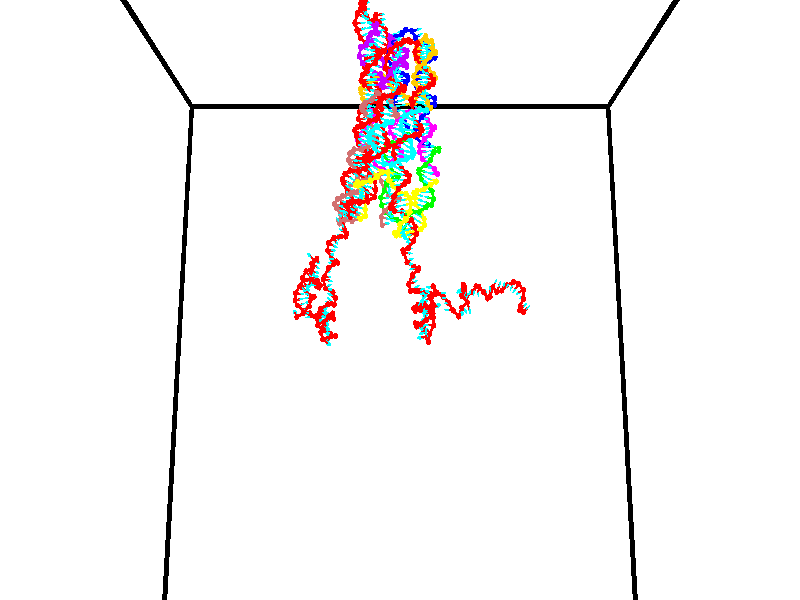 // switches for output
#declare DRAW_BASES = 1; // possible values are 0, 1; only relevant for DNA ribbons
#declare DRAW_BASES_TYPE = 3; // possible values are 1, 2, 3; only relevant for DNA ribbons
#declare DRAW_FOG = 0; // set to 1 to enable fog

#include "colors.inc"

#include "transforms.inc"
background { rgb <1, 1, 1>}

#default {
   normal{
       ripples 0.25
       frequency 0.20
       turbulence 0.2
       lambda 5
   }
	finish {
		phong 0.1
		phong_size 40.
	}
}

// original window dimensions: 1024x640


// camera settings

camera {
	sky <0, 0.179814, -0.983701>
	up <0, 0.179814, -0.983701>
	right 1.6 * <1, 0, 0>
	location <35, 94.9851, 44.8844>
	look_at <35, 29.7336, 32.9568>
	direction <0, -65.2515, -11.9276>
	angle 67.0682
}


# declare cpy_camera_pos = <35, 94.9851, 44.8844>;
# if (DRAW_FOG = 1)
fog {
	fog_type 2
	up vnormalize(cpy_camera_pos)
	color rgbt<1,1,1,0.3>
	distance 1e-5
	fog_alt 3e-3
	fog_offset 56
}
# end


// LIGHTS

# declare lum = 6;
global_settings {
	ambient_light rgb lum * <0.05, 0.05, 0.05>
	max_trace_level 15
}# declare cpy_direct_light_amount = 0.25;
light_source
{	1000 * <-1, -1.16352, -0.803886>,
	rgb lum * cpy_direct_light_amount
	parallel
}

light_source
{	1000 * <1, 1.16352, 0.803886>,
	rgb lum * cpy_direct_light_amount
	parallel
}

// strand 0

// nucleotide -1

// particle -1
sphere {
	<24.675716, 35.319462, 35.441338> 0.250000
	pigment { color rgbt <1,0,0,0> }
	no_shadow
}
cylinder {
	<24.507584, 35.102013, 35.150738>,  <24.406704, 34.971542, 34.976379>, 0.100000
	pigment { color rgbt <1,0,0,0> }
	no_shadow
}
cylinder {
	<24.507584, 35.102013, 35.150738>,  <24.675716, 35.319462, 35.441338>, 0.100000
	pigment { color rgbt <1,0,0,0> }
	no_shadow
}

// particle -1
sphere {
	<24.507584, 35.102013, 35.150738> 0.100000
	pigment { color rgbt <1,0,0,0> }
	no_shadow
}
sphere {
	0, 1
	scale<0.080000,0.200000,0.300000>
	matrix <0.012261, 0.797188, -0.603607,
		0.907288, -0.262622, -0.328418,
		-0.420331, -0.543619, -0.726499,
		24.381485, 34.938927, 34.932789>
	pigment { color rgbt <0,1,1,0> }
	no_shadow
}
cylinder {
	<25.322983, 35.460720, 35.110970>,  <24.675716, 35.319462, 35.441338>, 0.130000
	pigment { color rgbt <1,0,0,0> }
	no_shadow
}

// nucleotide -1

// particle -1
sphere {
	<25.322983, 35.460720, 35.110970> 0.250000
	pigment { color rgbt <1,0,0,0> }
	no_shadow
}
cylinder {
	<25.454670, 35.089245, 35.042671>,  <25.533682, 34.866360, 35.001690>, 0.100000
	pigment { color rgbt <1,0,0,0> }
	no_shadow
}
cylinder {
	<25.454670, 35.089245, 35.042671>,  <25.322983, 35.460720, 35.110970>, 0.100000
	pigment { color rgbt <1,0,0,0> }
	no_shadow
}

// particle -1
sphere {
	<25.454670, 35.089245, 35.042671> 0.100000
	pigment { color rgbt <1,0,0,0> }
	no_shadow
}
sphere {
	0, 1
	scale<0.080000,0.200000,0.300000>
	matrix <-0.355134, 0.045777, -0.933694,
		0.874926, 0.368028, -0.314738,
		0.329218, -0.928687, -0.170750,
		25.553434, 34.810638, 34.991447>
	pigment { color rgbt <0,1,1,0> }
	no_shadow
}
cylinder {
	<25.908375, 35.369743, 34.528870>,  <25.322983, 35.460720, 35.110970>, 0.130000
	pigment { color rgbt <1,0,0,0> }
	no_shadow
}

// nucleotide -1

// particle -1
sphere {
	<25.908375, 35.369743, 34.528870> 0.250000
	pigment { color rgbt <1,0,0,0> }
	no_shadow
}
cylinder {
	<25.693079, 35.032673, 34.534424>,  <25.563902, 34.830429, 34.537758>, 0.100000
	pigment { color rgbt <1,0,0,0> }
	no_shadow
}
cylinder {
	<25.693079, 35.032673, 34.534424>,  <25.908375, 35.369743, 34.528870>, 0.100000
	pigment { color rgbt <1,0,0,0> }
	no_shadow
}

// particle -1
sphere {
	<25.693079, 35.032673, 34.534424> 0.100000
	pigment { color rgbt <1,0,0,0> }
	no_shadow
}
sphere {
	0, 1
	scale<0.080000,0.200000,0.300000>
	matrix <-0.126051, 0.064198, -0.989944,
		0.833311, -0.534579, -0.140774,
		-0.538241, -0.842676, 0.013888,
		25.531607, 34.779869, 34.538589>
	pigment { color rgbt <0,1,1,0> }
	no_shadow
}
cylinder {
	<26.057808, 35.223717, 33.838600>,  <25.908375, 35.369743, 34.528870>, 0.130000
	pigment { color rgbt <1,0,0,0> }
	no_shadow
}

// nucleotide -1

// particle -1
sphere {
	<26.057808, 35.223717, 33.838600> 0.250000
	pigment { color rgbt <1,0,0,0> }
	no_shadow
}
cylinder {
	<25.814770, 34.930824, 33.961674>,  <25.668947, 34.755089, 34.035519>, 0.100000
	pigment { color rgbt <1,0,0,0> }
	no_shadow
}
cylinder {
	<25.814770, 34.930824, 33.961674>,  <26.057808, 35.223717, 33.838600>, 0.100000
	pigment { color rgbt <1,0,0,0> }
	no_shadow
}

// particle -1
sphere {
	<25.814770, 34.930824, 33.961674> 0.100000
	pigment { color rgbt <1,0,0,0> }
	no_shadow
}
sphere {
	0, 1
	scale<0.080000,0.200000,0.300000>
	matrix <-0.210668, -0.224933, -0.951327,
		0.765799, -0.642840, -0.017590,
		-0.607595, -0.732230, 0.307680,
		25.632492, 34.711155, 34.053978>
	pigment { color rgbt <0,1,1,0> }
	no_shadow
}
cylinder {
	<26.270094, 34.570709, 33.571251>,  <26.057808, 35.223717, 33.838600>, 0.130000
	pigment { color rgbt <1,0,0,0> }
	no_shadow
}

// nucleotide -1

// particle -1
sphere {
	<26.270094, 34.570709, 33.571251> 0.250000
	pigment { color rgbt <1,0,0,0> }
	no_shadow
}
cylinder {
	<25.873003, 34.572514, 33.619373>,  <25.634748, 34.573597, 33.648247>, 0.100000
	pigment { color rgbt <1,0,0,0> }
	no_shadow
}
cylinder {
	<25.873003, 34.572514, 33.619373>,  <26.270094, 34.570709, 33.571251>, 0.100000
	pigment { color rgbt <1,0,0,0> }
	no_shadow
}

// particle -1
sphere {
	<25.873003, 34.572514, 33.619373> 0.100000
	pigment { color rgbt <1,0,0,0> }
	no_shadow
}
sphere {
	0, 1
	scale<0.080000,0.200000,0.300000>
	matrix <-0.120090, -0.107178, -0.986961,
		0.008448, -0.994230, 0.106940,
		-0.992727, 0.004504, 0.120302,
		25.575186, 34.573868, 33.655464>
	pigment { color rgbt <0,1,1,0> }
	no_shadow
}
cylinder {
	<25.956812, 33.888424, 33.443081>,  <26.270094, 34.570709, 33.571251>, 0.130000
	pigment { color rgbt <1,0,0,0> }
	no_shadow
}

// nucleotide -1

// particle -1
sphere {
	<25.956812, 33.888424, 33.443081> 0.250000
	pigment { color rgbt <1,0,0,0> }
	no_shadow
}
cylinder {
	<25.698345, 34.186420, 33.376808>,  <25.543264, 34.365219, 33.337044>, 0.100000
	pigment { color rgbt <1,0,0,0> }
	no_shadow
}
cylinder {
	<25.698345, 34.186420, 33.376808>,  <25.956812, 33.888424, 33.443081>, 0.100000
	pigment { color rgbt <1,0,0,0> }
	no_shadow
}

// particle -1
sphere {
	<25.698345, 34.186420, 33.376808> 0.100000
	pigment { color rgbt <1,0,0,0> }
	no_shadow
}
sphere {
	0, 1
	scale<0.080000,0.200000,0.300000>
	matrix <0.177354, -0.064565, -0.982027,
		-0.742303, -0.663937, -0.090408,
		-0.646167, 0.744996, -0.165678,
		25.504496, 34.409920, 33.327106>
	pigment { color rgbt <0,1,1,0> }
	no_shadow
}
cylinder {
	<25.374556, 33.728558, 32.999279>,  <25.956812, 33.888424, 33.443081>, 0.130000
	pigment { color rgbt <1,0,0,0> }
	no_shadow
}

// nucleotide -1

// particle -1
sphere {
	<25.374556, 33.728558, 32.999279> 0.250000
	pigment { color rgbt <1,0,0,0> }
	no_shadow
}
cylinder {
	<25.502523, 34.106735, 32.974682>,  <25.579304, 34.333641, 32.959923>, 0.100000
	pigment { color rgbt <1,0,0,0> }
	no_shadow
}
cylinder {
	<25.502523, 34.106735, 32.974682>,  <25.374556, 33.728558, 32.999279>, 0.100000
	pigment { color rgbt <1,0,0,0> }
	no_shadow
}

// particle -1
sphere {
	<25.502523, 34.106735, 32.974682> 0.100000
	pigment { color rgbt <1,0,0,0> }
	no_shadow
}
sphere {
	0, 1
	scale<0.080000,0.200000,0.300000>
	matrix <0.181134, -0.124745, -0.975515,
		-0.929969, 0.300945, -0.211161,
		0.319918, 0.945447, -0.061498,
		25.598499, 34.390369, 32.956234>
	pigment { color rgbt <0,1,1,0> }
	no_shadow
}
cylinder {
	<24.838430, 33.998146, 32.590622>,  <25.374556, 33.728558, 32.999279>, 0.130000
	pigment { color rgbt <1,0,0,0> }
	no_shadow
}

// nucleotide -1

// particle -1
sphere {
	<24.838430, 33.998146, 32.590622> 0.250000
	pigment { color rgbt <1,0,0,0> }
	no_shadow
}
cylinder {
	<25.196627, 34.173016, 32.557213>,  <25.411545, 34.277935, 32.537167>, 0.100000
	pigment { color rgbt <1,0,0,0> }
	no_shadow
}
cylinder {
	<25.196627, 34.173016, 32.557213>,  <24.838430, 33.998146, 32.590622>, 0.100000
	pigment { color rgbt <1,0,0,0> }
	no_shadow
}

// particle -1
sphere {
	<25.196627, 34.173016, 32.557213> 0.100000
	pigment { color rgbt <1,0,0,0> }
	no_shadow
}
sphere {
	0, 1
	scale<0.080000,0.200000,0.300000>
	matrix <0.035540, -0.257288, -0.965681,
		-0.443655, 0.861792, -0.245936,
		0.895493, 0.437170, -0.083519,
		25.465275, 34.304165, 32.532158>
	pigment { color rgbt <0,1,1,0> }
	no_shadow
}
cylinder {
	<24.924185, 34.186325, 31.865732>,  <24.838430, 33.998146, 32.590622>, 0.130000
	pigment { color rgbt <1,0,0,0> }
	no_shadow
}

// nucleotide -1

// particle -1
sphere {
	<24.924185, 34.186325, 31.865732> 0.250000
	pigment { color rgbt <1,0,0,0> }
	no_shadow
}
cylinder {
	<25.300491, 34.203487, 32.000263>,  <25.526276, 34.213783, 32.080982>, 0.100000
	pigment { color rgbt <1,0,0,0> }
	no_shadow
}
cylinder {
	<25.300491, 34.203487, 32.000263>,  <24.924185, 34.186325, 31.865732>, 0.100000
	pigment { color rgbt <1,0,0,0> }
	no_shadow
}

// particle -1
sphere {
	<25.300491, 34.203487, 32.000263> 0.100000
	pigment { color rgbt <1,0,0,0> }
	no_shadow
}
sphere {
	0, 1
	scale<0.080000,0.200000,0.300000>
	matrix <0.314529, -0.480851, -0.818446,
		0.126609, 0.875752, -0.465864,
		0.940767, 0.042905, 0.336329,
		25.582722, 34.216358, 32.101162>
	pigment { color rgbt <0,1,1,0> }
	no_shadow
}
cylinder {
	<25.310667, 34.304600, 31.287243>,  <24.924185, 34.186325, 31.865732>, 0.130000
	pigment { color rgbt <1,0,0,0> }
	no_shadow
}

// nucleotide -1

// particle -1
sphere {
	<25.310667, 34.304600, 31.287243> 0.250000
	pigment { color rgbt <1,0,0,0> }
	no_shadow
}
cylinder {
	<25.583155, 34.179447, 31.551985>,  <25.746647, 34.104355, 31.710829>, 0.100000
	pigment { color rgbt <1,0,0,0> }
	no_shadow
}
cylinder {
	<25.583155, 34.179447, 31.551985>,  <25.310667, 34.304600, 31.287243>, 0.100000
	pigment { color rgbt <1,0,0,0> }
	no_shadow
}

// particle -1
sphere {
	<25.583155, 34.179447, 31.551985> 0.100000
	pigment { color rgbt <1,0,0,0> }
	no_shadow
}
sphere {
	0, 1
	scale<0.080000,0.200000,0.300000>
	matrix <0.473695, -0.500921, -0.724355,
		0.558172, 0.806960, -0.193027,
		0.681217, -0.312879, 0.661854,
		25.787519, 34.085583, 31.750542>
	pigment { color rgbt <0,1,1,0> }
	no_shadow
}
cylinder {
	<25.970314, 34.455101, 31.012859>,  <25.310667, 34.304600, 31.287243>, 0.130000
	pigment { color rgbt <1,0,0,0> }
	no_shadow
}

// nucleotide -1

// particle -1
sphere {
	<25.970314, 34.455101, 31.012859> 0.250000
	pigment { color rgbt <1,0,0,0> }
	no_shadow
}
cylinder {
	<26.000154, 34.146156, 31.265175>,  <26.018059, 33.960789, 31.416565>, 0.100000
	pigment { color rgbt <1,0,0,0> }
	no_shadow
}
cylinder {
	<26.000154, 34.146156, 31.265175>,  <25.970314, 34.455101, 31.012859>, 0.100000
	pigment { color rgbt <1,0,0,0> }
	no_shadow
}

// particle -1
sphere {
	<26.000154, 34.146156, 31.265175> 0.100000
	pigment { color rgbt <1,0,0,0> }
	no_shadow
}
sphere {
	0, 1
	scale<0.080000,0.200000,0.300000>
	matrix <0.481065, -0.526209, -0.701199,
		0.873505, 0.355762, 0.332298,
		0.074602, -0.772358, 0.630791,
		26.022535, 33.914448, 31.454412>
	pigment { color rgbt <0,1,1,0> }
	no_shadow
}
cylinder {
	<26.203814, 34.612576, 30.425661>,  <25.970314, 34.455101, 31.012859>, 0.130000
	pigment { color rgbt <1,0,0,0> }
	no_shadow
}

// nucleotide -1

// particle -1
sphere {
	<26.203814, 34.612576, 30.425661> 0.250000
	pigment { color rgbt <1,0,0,0> }
	no_shadow
}
cylinder {
	<25.932913, 34.803795, 30.201944>,  <25.770372, 34.918526, 30.067715>, 0.100000
	pigment { color rgbt <1,0,0,0> }
	no_shadow
}
cylinder {
	<25.932913, 34.803795, 30.201944>,  <26.203814, 34.612576, 30.425661>, 0.100000
	pigment { color rgbt <1,0,0,0> }
	no_shadow
}

// particle -1
sphere {
	<25.932913, 34.803795, 30.201944> 0.100000
	pigment { color rgbt <1,0,0,0> }
	no_shadow
}
sphere {
	0, 1
	scale<0.080000,0.200000,0.300000>
	matrix <0.713150, 0.613485, -0.339194,
		0.180966, -0.628577, -0.756401,
		-0.677250, 0.478045, -0.559290,
		25.729738, 34.947208, 30.034157>
	pigment { color rgbt <0,1,1,0> }
	no_shadow
}
cylinder {
	<26.376617, 33.940323, 30.074373>,  <26.203814, 34.612576, 30.425661>, 0.130000
	pigment { color rgbt <1,0,0,0> }
	no_shadow
}

// nucleotide -1

// particle -1
sphere {
	<26.376617, 33.940323, 30.074373> 0.250000
	pigment { color rgbt <1,0,0,0> }
	no_shadow
}
cylinder {
	<26.383261, 33.553135, 30.174578>,  <26.387247, 33.320820, 30.234699>, 0.100000
	pigment { color rgbt <1,0,0,0> }
	no_shadow
}
cylinder {
	<26.383261, 33.553135, 30.174578>,  <26.376617, 33.940323, 30.074373>, 0.100000
	pigment { color rgbt <1,0,0,0> }
	no_shadow
}

// particle -1
sphere {
	<26.383261, 33.553135, 30.174578> 0.100000
	pigment { color rgbt <1,0,0,0> }
	no_shadow
}
sphere {
	0, 1
	scale<0.080000,0.200000,0.300000>
	matrix <0.065556, 0.251059, 0.965750,
		-0.997711, 0.000383, 0.067626,
		0.016609, -0.967972, 0.250509,
		26.388243, 33.262745, 30.249731>
	pigment { color rgbt <0,1,1,0> }
	no_shadow
}
cylinder {
	<25.796215, 33.647522, 30.439663>,  <26.376617, 33.940323, 30.074373>, 0.130000
	pigment { color rgbt <1,0,0,0> }
	no_shadow
}

// nucleotide -1

// particle -1
sphere {
	<25.796215, 33.647522, 30.439663> 0.250000
	pigment { color rgbt <1,0,0,0> }
	no_shadow
}
cylinder {
	<26.082682, 33.404503, 30.577063>,  <26.254562, 33.258690, 30.659502>, 0.100000
	pigment { color rgbt <1,0,0,0> }
	no_shadow
}
cylinder {
	<26.082682, 33.404503, 30.577063>,  <25.796215, 33.647522, 30.439663>, 0.100000
	pigment { color rgbt <1,0,0,0> }
	no_shadow
}

// particle -1
sphere {
	<26.082682, 33.404503, 30.577063> 0.100000
	pigment { color rgbt <1,0,0,0> }
	no_shadow
}
sphere {
	0, 1
	scale<0.080000,0.200000,0.300000>
	matrix <-0.300474, 0.175823, 0.937444,
		-0.629938, -0.774577, -0.056634,
		0.716165, -0.607549, 0.343498,
		26.297531, 33.222237, 30.680113>
	pigment { color rgbt <0,1,1,0> }
	no_shadow
}
cylinder {
	<25.580416, 33.069481, 30.951855>,  <25.796215, 33.647522, 30.439663>, 0.130000
	pigment { color rgbt <1,0,0,0> }
	no_shadow
}

// nucleotide -1

// particle -1
sphere {
	<25.580416, 33.069481, 30.951855> 0.250000
	pigment { color rgbt <1,0,0,0> }
	no_shadow
}
cylinder {
	<25.970366, 33.087559, 31.039103>,  <26.204336, 33.098404, 31.091452>, 0.100000
	pigment { color rgbt <1,0,0,0> }
	no_shadow
}
cylinder {
	<25.970366, 33.087559, 31.039103>,  <25.580416, 33.069481, 30.951855>, 0.100000
	pigment { color rgbt <1,0,0,0> }
	no_shadow
}

// particle -1
sphere {
	<25.970366, 33.087559, 31.039103> 0.100000
	pigment { color rgbt <1,0,0,0> }
	no_shadow
}
sphere {
	0, 1
	scale<0.080000,0.200000,0.300000>
	matrix <-0.218075, 0.393236, 0.893201,
		-0.045408, -0.918326, 0.393211,
		0.974875, 0.045191, 0.218120,
		26.262829, 33.101116, 31.104538>
	pigment { color rgbt <0,1,1,0> }
	no_shadow
}
cylinder {
	<25.676659, 32.970638, 31.754757>,  <25.580416, 33.069481, 30.951855>, 0.130000
	pigment { color rgbt <1,0,0,0> }
	no_shadow
}

// nucleotide -1

// particle -1
sphere {
	<25.676659, 32.970638, 31.754757> 0.250000
	pigment { color rgbt <1,0,0,0> }
	no_shadow
}
cylinder {
	<25.999149, 33.179588, 31.643677>,  <26.192644, 33.304958, 31.577028>, 0.100000
	pigment { color rgbt <1,0,0,0> }
	no_shadow
}
cylinder {
	<25.999149, 33.179588, 31.643677>,  <25.676659, 32.970638, 31.754757>, 0.100000
	pigment { color rgbt <1,0,0,0> }
	no_shadow
}

// particle -1
sphere {
	<25.999149, 33.179588, 31.643677> 0.100000
	pigment { color rgbt <1,0,0,0> }
	no_shadow
}
sphere {
	0, 1
	scale<0.080000,0.200000,0.300000>
	matrix <-0.158149, 0.642621, 0.749685,
		0.570075, -0.560499, 0.600712,
		0.806228, 0.522378, -0.277700,
		26.241018, 33.336304, 31.560368>
	pigment { color rgbt <0,1,1,0> }
	no_shadow
}
cylinder {
	<26.245438, 32.933842, 32.311451>,  <25.676659, 32.970638, 31.754757>, 0.130000
	pigment { color rgbt <1,0,0,0> }
	no_shadow
}

// nucleotide -1

// particle -1
sphere {
	<26.245438, 32.933842, 32.311451> 0.250000
	pigment { color rgbt <1,0,0,0> }
	no_shadow
}
cylinder {
	<26.196840, 33.256393, 32.079937>,  <26.167683, 33.449924, 31.941027>, 0.100000
	pigment { color rgbt <1,0,0,0> }
	no_shadow
}
cylinder {
	<26.196840, 33.256393, 32.079937>,  <26.245438, 32.933842, 32.311451>, 0.100000
	pigment { color rgbt <1,0,0,0> }
	no_shadow
}

// particle -1
sphere {
	<26.196840, 33.256393, 32.079937> 0.100000
	pigment { color rgbt <1,0,0,0> }
	no_shadow
}
sphere {
	0, 1
	scale<0.080000,0.200000,0.300000>
	matrix <-0.034144, 0.579368, 0.814350,
		0.992005, 0.118700, -0.042856,
		-0.121493, 0.806376, -0.578789,
		26.160393, 33.498306, 31.906300>
	pigment { color rgbt <0,1,1,0> }
	no_shadow
}
cylinder {
	<26.592798, 33.511967, 32.561798>,  <26.245438, 32.933842, 32.311451>, 0.130000
	pigment { color rgbt <1,0,0,0> }
	no_shadow
}

// nucleotide -1

// particle -1
sphere {
	<26.592798, 33.511967, 32.561798> 0.250000
	pigment { color rgbt <1,0,0,0> }
	no_shadow
}
cylinder {
	<26.358185, 33.699791, 32.297829>,  <26.217417, 33.812485, 32.139446>, 0.100000
	pigment { color rgbt <1,0,0,0> }
	no_shadow
}
cylinder {
	<26.358185, 33.699791, 32.297829>,  <26.592798, 33.511967, 32.561798>, 0.100000
	pigment { color rgbt <1,0,0,0> }
	no_shadow
}

// particle -1
sphere {
	<26.358185, 33.699791, 32.297829> 0.100000
	pigment { color rgbt <1,0,0,0> }
	no_shadow
}
sphere {
	0, 1
	scale<0.080000,0.200000,0.300000>
	matrix <-0.249389, 0.670499, 0.698739,
		0.770575, 0.574410, -0.276166,
		-0.586532, 0.469558, -0.659921,
		26.182226, 33.840660, 32.099854>
	pigment { color rgbt <0,1,1,0> }
	no_shadow
}
cylinder {
	<26.819824, 34.209602, 32.502129>,  <26.592798, 33.511967, 32.561798>, 0.130000
	pigment { color rgbt <1,0,0,0> }
	no_shadow
}

// nucleotide -1

// particle -1
sphere {
	<26.819824, 34.209602, 32.502129> 0.250000
	pigment { color rgbt <1,0,0,0> }
	no_shadow
}
cylinder {
	<26.432297, 34.189034, 32.405178>,  <26.199780, 34.176693, 32.347008>, 0.100000
	pigment { color rgbt <1,0,0,0> }
	no_shadow
}
cylinder {
	<26.432297, 34.189034, 32.405178>,  <26.819824, 34.209602, 32.502129>, 0.100000
	pigment { color rgbt <1,0,0,0> }
	no_shadow
}

// particle -1
sphere {
	<26.432297, 34.189034, 32.405178> 0.100000
	pigment { color rgbt <1,0,0,0> }
	no_shadow
}
sphere {
	0, 1
	scale<0.080000,0.200000,0.300000>
	matrix <-0.171791, 0.844320, 0.507555,
		0.178540, 0.533367, -0.826827,
		-0.968820, -0.051422, -0.242373,
		26.141651, 34.173607, 32.332466>
	pigment { color rgbt <0,1,1,0> }
	no_shadow
}
cylinder {
	<26.575203, 34.868454, 32.215458>,  <26.819824, 34.209602, 32.502129>, 0.130000
	pigment { color rgbt <1,0,0,0> }
	no_shadow
}

// nucleotide -1

// particle -1
sphere {
	<26.575203, 34.868454, 32.215458> 0.250000
	pigment { color rgbt <1,0,0,0> }
	no_shadow
}
cylinder {
	<26.242872, 34.685818, 32.342739>,  <26.043474, 34.576237, 32.419106>, 0.100000
	pigment { color rgbt <1,0,0,0> }
	no_shadow
}
cylinder {
	<26.242872, 34.685818, 32.342739>,  <26.575203, 34.868454, 32.215458>, 0.100000
	pigment { color rgbt <1,0,0,0> }
	no_shadow
}

// particle -1
sphere {
	<26.242872, 34.685818, 32.342739> 0.100000
	pigment { color rgbt <1,0,0,0> }
	no_shadow
}
sphere {
	0, 1
	scale<0.080000,0.200000,0.300000>
	matrix <-0.269025, 0.830014, 0.488572,
		-0.487189, 0.320315, -0.812432,
		-0.830826, -0.456591, 0.318201,
		25.993624, 34.548840, 32.438198>
	pigment { color rgbt <0,1,1,0> }
	no_shadow
}
cylinder {
	<26.001318, 35.431351, 32.254589>,  <26.575203, 34.868454, 32.215458>, 0.130000
	pigment { color rgbt <1,0,0,0> }
	no_shadow
}

// nucleotide -1

// particle -1
sphere {
	<26.001318, 35.431351, 32.254589> 0.250000
	pigment { color rgbt <1,0,0,0> }
	no_shadow
}
cylinder {
	<25.876513, 35.124123, 32.478275>,  <25.801628, 34.939785, 32.612488>, 0.100000
	pigment { color rgbt <1,0,0,0> }
	no_shadow
}
cylinder {
	<25.876513, 35.124123, 32.478275>,  <26.001318, 35.431351, 32.254589>, 0.100000
	pigment { color rgbt <1,0,0,0> }
	no_shadow
}

// particle -1
sphere {
	<25.876513, 35.124123, 32.478275> 0.100000
	pigment { color rgbt <1,0,0,0> }
	no_shadow
}
sphere {
	0, 1
	scale<0.080000,0.200000,0.300000>
	matrix <-0.563473, 0.623505, 0.541977,
		-0.764947, -0.145997, -0.627328,
		-0.312016, -0.768066, 0.559214,
		25.782907, 34.893703, 32.646038>
	pigment { color rgbt <0,1,1,0> }
	no_shadow
}
cylinder {
	<25.211849, 35.349525, 32.294060>,  <26.001318, 35.431351, 32.254589>, 0.130000
	pigment { color rgbt <1,0,0,0> }
	no_shadow
}

// nucleotide -1

// particle -1
sphere {
	<25.211849, 35.349525, 32.294060> 0.250000
	pigment { color rgbt <1,0,0,0> }
	no_shadow
}
cylinder {
	<25.416775, 35.212437, 32.609039>,  <25.539730, 35.130184, 32.798027>, 0.100000
	pigment { color rgbt <1,0,0,0> }
	no_shadow
}
cylinder {
	<25.416775, 35.212437, 32.609039>,  <25.211849, 35.349525, 32.294060>, 0.100000
	pigment { color rgbt <1,0,0,0> }
	no_shadow
}

// particle -1
sphere {
	<25.416775, 35.212437, 32.609039> 0.100000
	pigment { color rgbt <1,0,0,0> }
	no_shadow
}
sphere {
	0, 1
	scale<0.080000,0.200000,0.300000>
	matrix <-0.615241, 0.493260, 0.614958,
		-0.599176, -0.799523, 0.041849,
		0.512316, -0.342721, 0.787449,
		25.570469, 35.109619, 32.845272>
	pigment { color rgbt <0,1,1,0> }
	no_shadow
}
cylinder {
	<24.824751, 34.973961, 32.724892>,  <25.211849, 35.349525, 32.294060>, 0.130000
	pigment { color rgbt <1,0,0,0> }
	no_shadow
}

// nucleotide -1

// particle -1
sphere {
	<24.824751, 34.973961, 32.724892> 0.250000
	pigment { color rgbt <1,0,0,0> }
	no_shadow
}
cylinder {
	<25.099199, 35.160110, 32.948555>,  <25.263868, 35.271801, 33.082752>, 0.100000
	pigment { color rgbt <1,0,0,0> }
	no_shadow
}
cylinder {
	<25.099199, 35.160110, 32.948555>,  <24.824751, 34.973961, 32.724892>, 0.100000
	pigment { color rgbt <1,0,0,0> }
	no_shadow
}

// particle -1
sphere {
	<25.099199, 35.160110, 32.948555> 0.100000
	pigment { color rgbt <1,0,0,0> }
	no_shadow
}
sphere {
	0, 1
	scale<0.080000,0.200000,0.300000>
	matrix <-0.727487, 0.439564, 0.526826,
		-0.000615, -0.768250, 0.640150,
		0.686121, 0.465376, 0.559162,
		25.305037, 35.299725, 33.116302>
	pigment { color rgbt <0,1,1,0> }
	no_shadow
}
cylinder {
	<24.435556, 35.073902, 33.358810>,  <24.824751, 34.973961, 32.724892>, 0.130000
	pigment { color rgbt <1,0,0,0> }
	no_shadow
}

// nucleotide -1

// particle -1
sphere {
	<24.435556, 35.073902, 33.358810> 0.250000
	pigment { color rgbt <1,0,0,0> }
	no_shadow
}
cylinder {
	<24.754429, 34.832561, 33.350094>,  <24.945751, 34.687759, 33.344864>, 0.100000
	pigment { color rgbt <1,0,0,0> }
	no_shadow
}
cylinder {
	<24.754429, 34.832561, 33.350094>,  <24.435556, 35.073902, 33.358810>, 0.100000
	pigment { color rgbt <1,0,0,0> }
	no_shadow
}

// particle -1
sphere {
	<24.754429, 34.832561, 33.350094> 0.100000
	pigment { color rgbt <1,0,0,0> }
	no_shadow
}
sphere {
	0, 1
	scale<0.080000,0.200000,0.300000>
	matrix <0.065210, 0.050161, 0.996610,
		-0.600210, -0.795898, 0.079332,
		0.797179, -0.603348, -0.021793,
		24.993584, 34.651558, 33.343555>
	pigment { color rgbt <0,1,1,0> }
	no_shadow
}
cylinder {
	<24.323616, 34.599888, 33.890049>,  <24.435556, 35.073902, 33.358810>, 0.130000
	pigment { color rgbt <1,0,0,0> }
	no_shadow
}

// nucleotide -1

// particle -1
sphere {
	<24.323616, 34.599888, 33.890049> 0.250000
	pigment { color rgbt <1,0,0,0> }
	no_shadow
}
cylinder {
	<24.714268, 34.577244, 33.807110>,  <24.948658, 34.563656, 33.757347>, 0.100000
	pigment { color rgbt <1,0,0,0> }
	no_shadow
}
cylinder {
	<24.714268, 34.577244, 33.807110>,  <24.323616, 34.599888, 33.890049>, 0.100000
	pigment { color rgbt <1,0,0,0> }
	no_shadow
}

// particle -1
sphere {
	<24.714268, 34.577244, 33.807110> 0.100000
	pigment { color rgbt <1,0,0,0> }
	no_shadow
}
sphere {
	0, 1
	scale<0.080000,0.200000,0.300000>
	matrix <0.208022, 0.006149, 0.978105,
		-0.054100, -0.998377, 0.017782,
		0.976627, -0.056615, -0.207352,
		25.007256, 34.560261, 33.744904>
	pigment { color rgbt <0,1,1,0> }
	no_shadow
}
cylinder {
	<24.491377, 34.027424, 34.223576>,  <24.323616, 34.599888, 33.890049>, 0.130000
	pigment { color rgbt <1,0,0,0> }
	no_shadow
}

// nucleotide -1

// particle -1
sphere {
	<24.491377, 34.027424, 34.223576> 0.250000
	pigment { color rgbt <1,0,0,0> }
	no_shadow
}
cylinder {
	<24.830502, 34.237396, 34.193478>,  <25.033976, 34.363380, 34.175419>, 0.100000
	pigment { color rgbt <1,0,0,0> }
	no_shadow
}
cylinder {
	<24.830502, 34.237396, 34.193478>,  <24.491377, 34.027424, 34.223576>, 0.100000
	pigment { color rgbt <1,0,0,0> }
	no_shadow
}

// particle -1
sphere {
	<24.830502, 34.237396, 34.193478> 0.100000
	pigment { color rgbt <1,0,0,0> }
	no_shadow
}
sphere {
	0, 1
	scale<0.080000,0.200000,0.300000>
	matrix <0.249029, -0.268829, 0.930438,
		0.468189, -0.807574, -0.358640,
		0.847811, 0.524933, -0.075247,
		25.084845, 34.394875, 34.170902>
	pigment { color rgbt <0,1,1,0> }
	no_shadow
}
cylinder {
	<25.052891, 33.556335, 34.593155>,  <24.491377, 34.027424, 34.223576>, 0.130000
	pigment { color rgbt <1,0,0,0> }
	no_shadow
}

// nucleotide -1

// particle -1
sphere {
	<25.052891, 33.556335, 34.593155> 0.250000
	pigment { color rgbt <1,0,0,0> }
	no_shadow
}
cylinder {
	<25.219969, 33.919346, 34.575596>,  <25.320215, 34.137154, 34.565060>, 0.100000
	pigment { color rgbt <1,0,0,0> }
	no_shadow
}
cylinder {
	<25.219969, 33.919346, 34.575596>,  <25.052891, 33.556335, 34.593155>, 0.100000
	pigment { color rgbt <1,0,0,0> }
	no_shadow
}

// particle -1
sphere {
	<25.219969, 33.919346, 34.575596> 0.100000
	pigment { color rgbt <1,0,0,0> }
	no_shadow
}
sphere {
	0, 1
	scale<0.080000,0.200000,0.300000>
	matrix <0.384636, -0.132844, 0.913459,
		0.823157, -0.398432, -0.404555,
		0.417694, 0.907526, -0.043900,
		25.345278, 34.191605, 34.562428>
	pigment { color rgbt <0,1,1,0> }
	no_shadow
}
cylinder {
	<25.702572, 33.535095, 34.802425>,  <25.052891, 33.556335, 34.593155>, 0.130000
	pigment { color rgbt <1,0,0,0> }
	no_shadow
}

// nucleotide -1

// particle -1
sphere {
	<25.702572, 33.535095, 34.802425> 0.250000
	pigment { color rgbt <1,0,0,0> }
	no_shadow
}
cylinder {
	<25.583200, 33.908871, 34.880154>,  <25.511578, 34.133137, 34.926792>, 0.100000
	pigment { color rgbt <1,0,0,0> }
	no_shadow
}
cylinder {
	<25.583200, 33.908871, 34.880154>,  <25.702572, 33.535095, 34.802425>, 0.100000
	pigment { color rgbt <1,0,0,0> }
	no_shadow
}

// particle -1
sphere {
	<25.583200, 33.908871, 34.880154> 0.100000
	pigment { color rgbt <1,0,0,0> }
	no_shadow
}
sphere {
	0, 1
	scale<0.080000,0.200000,0.300000>
	matrix <0.319212, -0.094158, 0.942994,
		0.899469, 0.343448, -0.270185,
		-0.298429, 0.934440, 0.194325,
		25.493671, 34.189201, 34.938450>
	pigment { color rgbt <0,1,1,0> }
	no_shadow
}
cylinder {
	<26.237946, 33.862896, 35.150486>,  <25.702572, 33.535095, 34.802425>, 0.130000
	pigment { color rgbt <1,0,0,0> }
	no_shadow
}

// nucleotide -1

// particle -1
sphere {
	<26.237946, 33.862896, 35.150486> 0.250000
	pigment { color rgbt <1,0,0,0> }
	no_shadow
}
cylinder {
	<25.861191, 33.985786, 35.204830>,  <25.635138, 34.059521, 35.237438>, 0.100000
	pigment { color rgbt <1,0,0,0> }
	no_shadow
}
cylinder {
	<25.861191, 33.985786, 35.204830>,  <26.237946, 33.862896, 35.150486>, 0.100000
	pigment { color rgbt <1,0,0,0> }
	no_shadow
}

// particle -1
sphere {
	<25.861191, 33.985786, 35.204830> 0.100000
	pigment { color rgbt <1,0,0,0> }
	no_shadow
}
sphere {
	0, 1
	scale<0.080000,0.200000,0.300000>
	matrix <0.099573, -0.130923, 0.986380,
		0.320833, 0.942586, 0.092723,
		-0.941887, 0.307230, 0.135860,
		25.578625, 34.077957, 35.245586>
	pigment { color rgbt <0,1,1,0> }
	no_shadow
}
cylinder {
	<26.861622, 34.198681, 35.546879>,  <26.237946, 33.862896, 35.150486>, 0.130000
	pigment { color rgbt <1,0,0,0> }
	no_shadow
}

// nucleotide -1

// particle -1
sphere {
	<26.861622, 34.198681, 35.546879> 0.250000
	pigment { color rgbt <1,0,0,0> }
	no_shadow
}
cylinder {
	<27.223581, 34.201370, 35.717110>,  <27.440756, 34.202984, 35.819248>, 0.100000
	pigment { color rgbt <1,0,0,0> }
	no_shadow
}
cylinder {
	<27.223581, 34.201370, 35.717110>,  <26.861622, 34.198681, 35.546879>, 0.100000
	pigment { color rgbt <1,0,0,0> }
	no_shadow
}

// particle -1
sphere {
	<27.223581, 34.201370, 35.717110> 0.100000
	pigment { color rgbt <1,0,0,0> }
	no_shadow
}
sphere {
	0, 1
	scale<0.080000,0.200000,0.300000>
	matrix <0.056255, 0.989214, -0.135243,
		-0.421898, 0.146322, 0.894758,
		0.904896, 0.006724, 0.425579,
		27.495050, 34.203388, 35.844784>
	pigment { color rgbt <0,1,1,0> }
	no_shadow
}
cylinder {
	<26.995110, 34.869217, 35.184292>,  <26.861622, 34.198681, 35.546879>, 0.130000
	pigment { color rgbt <1,0,0,0> }
	no_shadow
}

// nucleotide -1

// particle -1
sphere {
	<26.995110, 34.869217, 35.184292> 0.250000
	pigment { color rgbt <1,0,0,0> }
	no_shadow
}
cylinder {
	<27.048395, 35.137329, 35.476311>,  <27.080366, 35.298199, 35.651524>, 0.100000
	pigment { color rgbt <1,0,0,0> }
	no_shadow
}
cylinder {
	<27.048395, 35.137329, 35.476311>,  <26.995110, 34.869217, 35.184292>, 0.100000
	pigment { color rgbt <1,0,0,0> }
	no_shadow
}

// particle -1
sphere {
	<27.048395, 35.137329, 35.476311> 0.100000
	pigment { color rgbt <1,0,0,0> }
	no_shadow
}
sphere {
	0, 1
	scale<0.080000,0.200000,0.300000>
	matrix <-0.102739, 0.741986, -0.662497,
		-0.985748, 0.013249, 0.167706,
		0.133213, 0.670285, 0.730050,
		27.088360, 35.338413, 35.695324>
	pigment { color rgbt <0,1,1,0> }
	no_shadow
}
cylinder {
	<27.277111, 35.562260, 35.200993>,  <26.995110, 34.869217, 35.184292>, 0.130000
	pigment { color rgbt <1,0,0,0> }
	no_shadow
}

// nucleotide -1

// particle -1
sphere {
	<27.277111, 35.562260, 35.200993> 0.250000
	pigment { color rgbt <1,0,0,0> }
	no_shadow
}
cylinder {
	<27.445240, 35.887451, 35.039799>,  <27.546118, 36.082565, 34.943085>, 0.100000
	pigment { color rgbt <1,0,0,0> }
	no_shadow
}
cylinder {
	<27.445240, 35.887451, 35.039799>,  <27.277111, 35.562260, 35.200993>, 0.100000
	pigment { color rgbt <1,0,0,0> }
	no_shadow
}

// particle -1
sphere {
	<27.445240, 35.887451, 35.039799> 0.100000
	pigment { color rgbt <1,0,0,0> }
	no_shadow
}
sphere {
	0, 1
	scale<0.080000,0.200000,0.300000>
	matrix <0.205679, 0.347194, 0.914960,
		0.883756, -0.467464, -0.021279,
		0.420323, 0.812978, -0.402982,
		27.571337, 36.131344, 34.918903>
	pigment { color rgbt <0,1,1,0> }
	no_shadow
}
cylinder {
	<27.862177, 35.505154, 35.558189>,  <27.277111, 35.562260, 35.200993>, 0.130000
	pigment { color rgbt <1,0,0,0> }
	no_shadow
}

// nucleotide -1

// particle -1
sphere {
	<27.862177, 35.505154, 35.558189> 0.250000
	pigment { color rgbt <1,0,0,0> }
	no_shadow
}
cylinder {
	<27.791706, 35.875092, 35.423363>,  <27.749424, 36.097054, 35.342464>, 0.100000
	pigment { color rgbt <1,0,0,0> }
	no_shadow
}
cylinder {
	<27.791706, 35.875092, 35.423363>,  <27.862177, 35.505154, 35.558189>, 0.100000
	pigment { color rgbt <1,0,0,0> }
	no_shadow
}

// particle -1
sphere {
	<27.791706, 35.875092, 35.423363> 0.100000
	pigment { color rgbt <1,0,0,0> }
	no_shadow
}
sphere {
	0, 1
	scale<0.080000,0.200000,0.300000>
	matrix <0.180046, 0.366926, 0.912660,
		0.967753, 0.100101, -0.231159,
		-0.176177, 0.924849, -0.337070,
		27.738853, 36.152546, 35.322243>
	pigment { color rgbt <0,1,1,0> }
	no_shadow
}
cylinder {
	<28.447979, 35.911541, 35.668560>,  <27.862177, 35.505154, 35.558189>, 0.130000
	pigment { color rgbt <1,0,0,0> }
	no_shadow
}

// nucleotide -1

// particle -1
sphere {
	<28.447979, 35.911541, 35.668560> 0.250000
	pigment { color rgbt <1,0,0,0> }
	no_shadow
}
cylinder {
	<28.121553, 36.142654, 35.662750>,  <27.925699, 36.281322, 35.659264>, 0.100000
	pigment { color rgbt <1,0,0,0> }
	no_shadow
}
cylinder {
	<28.121553, 36.142654, 35.662750>,  <28.447979, 35.911541, 35.668560>, 0.100000
	pigment { color rgbt <1,0,0,0> }
	no_shadow
}

// particle -1
sphere {
	<28.121553, 36.142654, 35.662750> 0.100000
	pigment { color rgbt <1,0,0,0> }
	no_shadow
}
sphere {
	0, 1
	scale<0.080000,0.200000,0.300000>
	matrix <0.256365, 0.384387, 0.886862,
		0.517997, 0.720010, -0.461806,
		-0.816061, 0.577782, -0.014526,
		27.876736, 36.315990, 35.658394>
	pigment { color rgbt <0,1,1,0> }
	no_shadow
}
cylinder {
	<28.405056, 36.682938, 35.415749>,  <28.447979, 35.911541, 35.668560>, 0.130000
	pigment { color rgbt <1,0,0,0> }
	no_shadow
}

// nucleotide -1

// particle -1
sphere {
	<28.405056, 36.682938, 35.415749> 0.250000
	pigment { color rgbt <1,0,0,0> }
	no_shadow
}
cylinder {
	<28.068668, 36.898392, 35.395164>,  <27.866837, 37.027664, 35.382812>, 0.100000
	pigment { color rgbt <1,0,0,0> }
	no_shadow
}
cylinder {
	<28.068668, 36.898392, 35.395164>,  <28.405056, 36.682938, 35.415749>, 0.100000
	pigment { color rgbt <1,0,0,0> }
	no_shadow
}

// particle -1
sphere {
	<28.068668, 36.898392, 35.395164> 0.100000
	pigment { color rgbt <1,0,0,0> }
	no_shadow
}
sphere {
	0, 1
	scale<0.080000,0.200000,0.300000>
	matrix <0.208817, 0.410818, 0.887482,
		0.499167, 0.735598, -0.457960,
		-0.840968, 0.538632, -0.051461,
		27.816378, 37.059982, 35.379726>
	pigment { color rgbt <0,1,1,0> }
	no_shadow
}
cylinder {
	<28.488216, 37.365993, 35.460674>,  <28.405056, 36.682938, 35.415749>, 0.130000
	pigment { color rgbt <1,0,0,0> }
	no_shadow
}

// nucleotide -1

// particle -1
sphere {
	<28.488216, 37.365993, 35.460674> 0.250000
	pigment { color rgbt <1,0,0,0> }
	no_shadow
}
cylinder {
	<28.133148, 37.282368, 35.624790>,  <27.920107, 37.232193, 35.723259>, 0.100000
	pigment { color rgbt <1,0,0,0> }
	no_shadow
}
cylinder {
	<28.133148, 37.282368, 35.624790>,  <28.488216, 37.365993, 35.460674>, 0.100000
	pigment { color rgbt <1,0,0,0> }
	no_shadow
}

// particle -1
sphere {
	<28.133148, 37.282368, 35.624790> 0.100000
	pigment { color rgbt <1,0,0,0> }
	no_shadow
}
sphere {
	0, 1
	scale<0.080000,0.200000,0.300000>
	matrix <0.318494, 0.364754, 0.874937,
		-0.332575, 0.907329, -0.257194,
		-0.887668, -0.209067, 0.410287,
		27.866848, 37.219646, 35.747875>
	pigment { color rgbt <0,1,1,0> }
	no_shadow
}
cylinder {
	<28.156807, 37.989864, 35.828300>,  <28.488216, 37.365993, 35.460674>, 0.130000
	pigment { color rgbt <1,0,0,0> }
	no_shadow
}

// nucleotide -1

// particle -1
sphere {
	<28.156807, 37.989864, 35.828300> 0.250000
	pigment { color rgbt <1,0,0,0> }
	no_shadow
}
cylinder {
	<28.021763, 37.648151, 35.986401>,  <27.940737, 37.443123, 36.081261>, 0.100000
	pigment { color rgbt <1,0,0,0> }
	no_shadow
}
cylinder {
	<28.021763, 37.648151, 35.986401>,  <28.156807, 37.989864, 35.828300>, 0.100000
	pigment { color rgbt <1,0,0,0> }
	no_shadow
}

// particle -1
sphere {
	<28.021763, 37.648151, 35.986401> 0.100000
	pigment { color rgbt <1,0,0,0> }
	no_shadow
}
sphere {
	0, 1
	scale<0.080000,0.200000,0.300000>
	matrix <0.217503, 0.337735, 0.915766,
		-0.915812, 0.395140, 0.071786,
		-0.337611, -0.854283, 0.395246,
		27.920479, 37.391865, 36.104973>
	pigment { color rgbt <0,1,1,0> }
	no_shadow
}
cylinder {
	<27.752892, 38.226814, 36.327271>,  <28.156807, 37.989864, 35.828300>, 0.130000
	pigment { color rgbt <1,0,0,0> }
	no_shadow
}

// nucleotide -1

// particle -1
sphere {
	<27.752892, 38.226814, 36.327271> 0.250000
	pigment { color rgbt <1,0,0,0> }
	no_shadow
}
cylinder {
	<27.843473, 37.848648, 36.420998>,  <27.897821, 37.621746, 36.477234>, 0.100000
	pigment { color rgbt <1,0,0,0> }
	no_shadow
}
cylinder {
	<27.843473, 37.848648, 36.420998>,  <27.752892, 38.226814, 36.327271>, 0.100000
	pigment { color rgbt <1,0,0,0> }
	no_shadow
}

// particle -1
sphere {
	<27.843473, 37.848648, 36.420998> 0.100000
	pigment { color rgbt <1,0,0,0> }
	no_shadow
}
sphere {
	0, 1
	scale<0.080000,0.200000,0.300000>
	matrix <0.228637, 0.285438, 0.930726,
		-0.946807, -0.157193, 0.280795,
		0.226453, -0.945418, 0.234315,
		27.911409, 37.565022, 36.491291>
	pigment { color rgbt <0,1,1,0> }
	no_shadow
}
cylinder {
	<27.475208, 37.947781, 37.048367>,  <27.752892, 38.226814, 36.327271>, 0.130000
	pigment { color rgbt <1,0,0,0> }
	no_shadow
}

// nucleotide -1

// particle -1
sphere {
	<27.475208, 37.947781, 37.048367> 0.250000
	pigment { color rgbt <1,0,0,0> }
	no_shadow
}
cylinder {
	<27.792852, 37.732761, 36.934925>,  <27.983438, 37.603748, 36.866859>, 0.100000
	pigment { color rgbt <1,0,0,0> }
	no_shadow
}
cylinder {
	<27.792852, 37.732761, 36.934925>,  <27.475208, 37.947781, 37.048367>, 0.100000
	pigment { color rgbt <1,0,0,0> }
	no_shadow
}

// particle -1
sphere {
	<27.792852, 37.732761, 36.934925> 0.100000
	pigment { color rgbt <1,0,0,0> }
	no_shadow
}
sphere {
	0, 1
	scale<0.080000,0.200000,0.300000>
	matrix <0.440953, 0.188449, 0.877523,
		-0.418266, -0.821906, 0.386683,
		0.794112, -0.537547, -0.283601,
		28.031086, 37.571499, 36.849846>
	pigment { color rgbt <0,1,1,0> }
	no_shadow
}
cylinder {
	<27.707823, 38.251862, 37.661106>,  <27.475208, 37.947781, 37.048367>, 0.130000
	pigment { color rgbt <1,0,0,0> }
	no_shadow
}

// nucleotide -1

// particle -1
sphere {
	<27.707823, 38.251862, 37.661106> 0.250000
	pigment { color rgbt <1,0,0,0> }
	no_shadow
}
cylinder {
	<27.970131, 38.001064, 37.829319>,  <28.127516, 37.850586, 37.930248>, 0.100000
	pigment { color rgbt <1,0,0,0> }
	no_shadow
}
cylinder {
	<27.970131, 38.001064, 37.829319>,  <27.707823, 38.251862, 37.661106>, 0.100000
	pigment { color rgbt <1,0,0,0> }
	no_shadow
}

// particle -1
sphere {
	<27.970131, 38.001064, 37.829319> 0.100000
	pigment { color rgbt <1,0,0,0> }
	no_shadow
}
sphere {
	0, 1
	scale<0.080000,0.200000,0.300000>
	matrix <-0.143119, -0.650168, -0.746190,
		0.741270, 0.429143, -0.516095,
		0.655771, -0.626991, 0.420532,
		28.166862, 37.812965, 37.955479>
	pigment { color rgbt <0,1,1,0> }
	no_shadow
}
cylinder {
	<28.473003, 38.202419, 37.424049>,  <27.707823, 38.251862, 37.661106>, 0.130000
	pigment { color rgbt <1,0,0,0> }
	no_shadow
}

// nucleotide -1

// particle -1
sphere {
	<28.473003, 38.202419, 37.424049> 0.250000
	pigment { color rgbt <1,0,0,0> }
	no_shadow
}
cylinder {
	<28.257116, 37.892666, 37.556133>,  <28.127584, 37.706814, 37.635384>, 0.100000
	pigment { color rgbt <1,0,0,0> }
	no_shadow
}
cylinder {
	<28.257116, 37.892666, 37.556133>,  <28.473003, 38.202419, 37.424049>, 0.100000
	pigment { color rgbt <1,0,0,0> }
	no_shadow
}

// particle -1
sphere {
	<28.257116, 37.892666, 37.556133> 0.100000
	pigment { color rgbt <1,0,0,0> }
	no_shadow
}
sphere {
	0, 1
	scale<0.080000,0.200000,0.300000>
	matrix <0.084667, -0.440184, -0.893907,
		0.837576, -0.454502, 0.303141,
		-0.539720, -0.774381, 0.330206,
		28.095200, 37.660351, 37.655193>
	pigment { color rgbt <0,1,1,0> }
	no_shadow
}
cylinder {
	<28.809845, 37.552006, 37.322216>,  <28.473003, 38.202419, 37.424049>, 0.130000
	pigment { color rgbt <1,0,0,0> }
	no_shadow
}

// nucleotide -1

// particle -1
sphere {
	<28.809845, 37.552006, 37.322216> 0.250000
	pigment { color rgbt <1,0,0,0> }
	no_shadow
}
cylinder {
	<28.417017, 37.483261, 37.353214>,  <28.181320, 37.442017, 37.371811>, 0.100000
	pigment { color rgbt <1,0,0,0> }
	no_shadow
}
cylinder {
	<28.417017, 37.483261, 37.353214>,  <28.809845, 37.552006, 37.322216>, 0.100000
	pigment { color rgbt <1,0,0,0> }
	no_shadow
}

// particle -1
sphere {
	<28.417017, 37.483261, 37.353214> 0.100000
	pigment { color rgbt <1,0,0,0> }
	no_shadow
}
sphere {
	0, 1
	scale<0.080000,0.200000,0.300000>
	matrix <0.014755, -0.479861, -0.877220,
		0.187943, -0.860347, 0.473793,
		-0.982069, -0.171859, 0.077492,
		28.122396, 37.431705, 37.376461>
	pigment { color rgbt <0,1,1,0> }
	no_shadow
}
cylinder {
	<28.708654, 36.896400, 37.218044>,  <28.809845, 37.552006, 37.322216>, 0.130000
	pigment { color rgbt <1,0,0,0> }
	no_shadow
}

// nucleotide -1

// particle -1
sphere {
	<28.708654, 36.896400, 37.218044> 0.250000
	pigment { color rgbt <1,0,0,0> }
	no_shadow
}
cylinder {
	<28.354742, 37.061619, 37.131741>,  <28.142395, 37.160751, 37.079960>, 0.100000
	pigment { color rgbt <1,0,0,0> }
	no_shadow
}
cylinder {
	<28.354742, 37.061619, 37.131741>,  <28.708654, 36.896400, 37.218044>, 0.100000
	pigment { color rgbt <1,0,0,0> }
	no_shadow
}

// particle -1
sphere {
	<28.354742, 37.061619, 37.131741> 0.100000
	pigment { color rgbt <1,0,0,0> }
	no_shadow
}
sphere {
	0, 1
	scale<0.080000,0.200000,0.300000>
	matrix <-0.050062, -0.544568, -0.837222,
		-0.463309, -0.729957, 0.502501,
		-0.884782, 0.413048, -0.215760,
		28.089308, 37.185532, 37.067013>
	pigment { color rgbt <0,1,1,0> }
	no_shadow
}
cylinder {
	<28.222301, 36.378738, 37.006969>,  <28.708654, 36.896400, 37.218044>, 0.130000
	pigment { color rgbt <1,0,0,0> }
	no_shadow
}

// nucleotide -1

// particle -1
sphere {
	<28.222301, 36.378738, 37.006969> 0.250000
	pigment { color rgbt <1,0,0,0> }
	no_shadow
}
cylinder {
	<28.101606, 36.721092, 36.838963>,  <28.029188, 36.926506, 36.738159>, 0.100000
	pigment { color rgbt <1,0,0,0> }
	no_shadow
}
cylinder {
	<28.101606, 36.721092, 36.838963>,  <28.222301, 36.378738, 37.006969>, 0.100000
	pigment { color rgbt <1,0,0,0> }
	no_shadow
}

// particle -1
sphere {
	<28.101606, 36.721092, 36.838963> 0.100000
	pigment { color rgbt <1,0,0,0> }
	no_shadow
}
sphere {
	0, 1
	scale<0.080000,0.200000,0.300000>
	matrix <-0.269938, -0.499222, -0.823353,
		-0.914378, -0.135058, 0.381670,
		-0.301739, 0.855883, -0.420020,
		28.011086, 36.977856, 36.712955>
	pigment { color rgbt <0,1,1,0> }
	no_shadow
}
cylinder {
	<27.583475, 36.370346, 36.692642>,  <28.222301, 36.378738, 37.006969>, 0.130000
	pigment { color rgbt <1,0,0,0> }
	no_shadow
}

// nucleotide -1

// particle -1
sphere {
	<27.583475, 36.370346, 36.692642> 0.250000
	pigment { color rgbt <1,0,0,0> }
	no_shadow
}
cylinder {
	<27.730949, 36.687309, 36.498257>,  <27.819435, 36.877487, 36.381626>, 0.100000
	pigment { color rgbt <1,0,0,0> }
	no_shadow
}
cylinder {
	<27.730949, 36.687309, 36.498257>,  <27.583475, 36.370346, 36.692642>, 0.100000
	pigment { color rgbt <1,0,0,0> }
	no_shadow
}

// particle -1
sphere {
	<27.730949, 36.687309, 36.498257> 0.100000
	pigment { color rgbt <1,0,0,0> }
	no_shadow
}
sphere {
	0, 1
	scale<0.080000,0.200000,0.300000>
	matrix <-0.473104, -0.290054, -0.831890,
		-0.800151, 0.536619, 0.267952,
		0.368687, 0.792407, -0.485964,
		27.841555, 36.925030, 36.352467>
	pigment { color rgbt <0,1,1,0> }
	no_shadow
}
cylinder {
	<26.965218, 36.669399, 36.311520>,  <27.583475, 36.370346, 36.692642>, 0.130000
	pigment { color rgbt <1,0,0,0> }
	no_shadow
}

// nucleotide -1

// particle -1
sphere {
	<26.965218, 36.669399, 36.311520> 0.250000
	pigment { color rgbt <1,0,0,0> }
	no_shadow
}
cylinder {
	<27.315390, 36.752335, 36.136871>,  <27.525492, 36.802094, 36.032082>, 0.100000
	pigment { color rgbt <1,0,0,0> }
	no_shadow
}
cylinder {
	<27.315390, 36.752335, 36.136871>,  <26.965218, 36.669399, 36.311520>, 0.100000
	pigment { color rgbt <1,0,0,0> }
	no_shadow
}

// particle -1
sphere {
	<27.315390, 36.752335, 36.136871> 0.100000
	pigment { color rgbt <1,0,0,0> }
	no_shadow
}
sphere {
	0, 1
	scale<0.080000,0.200000,0.300000>
	matrix <-0.306428, -0.460525, -0.833078,
		-0.373801, 0.863093, -0.339623,
		0.875428, 0.207335, -0.436620,
		27.578018, 36.814533, 36.005886>
	pigment { color rgbt <0,1,1,0> }
	no_shadow
}
cylinder {
	<26.841612, 37.044979, 35.613289>,  <26.965218, 36.669399, 36.311520>, 0.130000
	pigment { color rgbt <1,0,0,0> }
	no_shadow
}

// nucleotide -1

// particle -1
sphere {
	<26.841612, 37.044979, 35.613289> 0.250000
	pigment { color rgbt <1,0,0,0> }
	no_shadow
}
cylinder {
	<27.191292, 36.850754, 35.614288>,  <27.401100, 36.734219, 35.614887>, 0.100000
	pigment { color rgbt <1,0,0,0> }
	no_shadow
}
cylinder {
	<27.191292, 36.850754, 35.614288>,  <26.841612, 37.044979, 35.613289>, 0.100000
	pigment { color rgbt <1,0,0,0> }
	no_shadow
}

// particle -1
sphere {
	<27.191292, 36.850754, 35.614288> 0.100000
	pigment { color rgbt <1,0,0,0> }
	no_shadow
}
sphere {
	0, 1
	scale<0.080000,0.200000,0.300000>
	matrix <-0.097237, -0.180099, -0.978831,
		0.475730, 0.855451, -0.204657,
		0.874200, -0.485559, 0.002497,
		27.453552, 36.705086, 35.615036>
	pigment { color rgbt <0,1,1,0> }
	no_shadow
}
cylinder {
	<27.327915, 37.355701, 35.082024>,  <26.841612, 37.044979, 35.613289>, 0.130000
	pigment { color rgbt <1,0,0,0> }
	no_shadow
}

// nucleotide -1

// particle -1
sphere {
	<27.327915, 37.355701, 35.082024> 0.250000
	pigment { color rgbt <1,0,0,0> }
	no_shadow
}
cylinder {
	<27.445936, 36.980938, 35.157009>,  <27.516748, 36.756081, 35.202000>, 0.100000
	pigment { color rgbt <1,0,0,0> }
	no_shadow
}
cylinder {
	<27.445936, 36.980938, 35.157009>,  <27.327915, 37.355701, 35.082024>, 0.100000
	pigment { color rgbt <1,0,0,0> }
	no_shadow
}

// particle -1
sphere {
	<27.445936, 36.980938, 35.157009> 0.100000
	pigment { color rgbt <1,0,0,0> }
	no_shadow
}
sphere {
	0, 1
	scale<0.080000,0.200000,0.300000>
	matrix <-0.034634, -0.206559, -0.977821,
		0.954853, 0.282016, -0.093395,
		0.295052, -0.936910, 0.187467,
		27.534452, 36.699863, 35.213249>
	pigment { color rgbt <0,1,1,0> }
	no_shadow
}
cylinder {
	<28.003839, 37.307804, 34.685108>,  <27.327915, 37.355701, 35.082024>, 0.130000
	pigment { color rgbt <1,0,0,0> }
	no_shadow
}

// nucleotide -1

// particle -1
sphere {
	<28.003839, 37.307804, 34.685108> 0.250000
	pigment { color rgbt <1,0,0,0> }
	no_shadow
}
cylinder {
	<27.842442, 36.945274, 34.735332>,  <27.745604, 36.727757, 34.765465>, 0.100000
	pigment { color rgbt <1,0,0,0> }
	no_shadow
}
cylinder {
	<27.842442, 36.945274, 34.735332>,  <28.003839, 37.307804, 34.685108>, 0.100000
	pigment { color rgbt <1,0,0,0> }
	no_shadow
}

// particle -1
sphere {
	<27.842442, 36.945274, 34.735332> 0.100000
	pigment { color rgbt <1,0,0,0> }
	no_shadow
}
sphere {
	0, 1
	scale<0.080000,0.200000,0.300000>
	matrix <0.116953, -0.187185, -0.975338,
		0.907477, -0.378858, 0.181525,
		-0.403493, -0.906327, 0.125558,
		27.721394, 36.673378, 34.772999>
	pigment { color rgbt <0,1,1,0> }
	no_shadow
}
cylinder {
	<28.531408, 36.738464, 34.645100>,  <28.003839, 37.307804, 34.685108>, 0.130000
	pigment { color rgbt <1,0,0,0> }
	no_shadow
}

// nucleotide -1

// particle -1
sphere {
	<28.531408, 36.738464, 34.645100> 0.250000
	pigment { color rgbt <1,0,0,0> }
	no_shadow
}
cylinder {
	<28.164808, 36.656712, 34.507549>,  <27.944847, 36.607658, 34.425018>, 0.100000
	pigment { color rgbt <1,0,0,0> }
	no_shadow
}
cylinder {
	<28.164808, 36.656712, 34.507549>,  <28.531408, 36.738464, 34.645100>, 0.100000
	pigment { color rgbt <1,0,0,0> }
	no_shadow
}

// particle -1
sphere {
	<28.164808, 36.656712, 34.507549> 0.100000
	pigment { color rgbt <1,0,0,0> }
	no_shadow
}
sphere {
	0, 1
	scale<0.080000,0.200000,0.300000>
	matrix <0.363836, -0.068578, -0.928935,
		0.166279, -0.976485, 0.137215,
		-0.916501, -0.204386, -0.343878,
		27.889858, 36.595394, 34.404385>
	pigment { color rgbt <0,1,1,0> }
	no_shadow
}
cylinder {
	<28.496107, 36.086597, 34.515144>,  <28.531408, 36.738464, 34.645100>, 0.130000
	pigment { color rgbt <1,0,0,0> }
	no_shadow
}

// nucleotide -1

// particle -1
sphere {
	<28.496107, 36.086597, 34.515144> 0.250000
	pigment { color rgbt <1,0,0,0> }
	no_shadow
}
cylinder {
	<28.220175, 36.260654, 34.283703>,  <28.054615, 36.365089, 34.144836>, 0.100000
	pigment { color rgbt <1,0,0,0> }
	no_shadow
}
cylinder {
	<28.220175, 36.260654, 34.283703>,  <28.496107, 36.086597, 34.515144>, 0.100000
	pigment { color rgbt <1,0,0,0> }
	no_shadow
}

// particle -1
sphere {
	<28.220175, 36.260654, 34.283703> 0.100000
	pigment { color rgbt <1,0,0,0> }
	no_shadow
}
sphere {
	0, 1
	scale<0.080000,0.200000,0.300000>
	matrix <0.446355, -0.373607, -0.813133,
		-0.570000, -0.819187, 0.063497,
		-0.689831, 0.435144, -0.578605,
		28.013226, 36.391197, 34.110123>
	pigment { color rgbt <0,1,1,0> }
	no_shadow
}
cylinder {
	<28.574739, 35.792786, 33.907959>,  <28.496107, 36.086597, 34.515144>, 0.130000
	pigment { color rgbt <1,0,0,0> }
	no_shadow
}

// nucleotide -1

// particle -1
sphere {
	<28.574739, 35.792786, 33.907959> 0.250000
	pigment { color rgbt <1,0,0,0> }
	no_shadow
}
cylinder {
	<28.287010, 36.039776, 33.780651>,  <28.114372, 36.187969, 33.704266>, 0.100000
	pigment { color rgbt <1,0,0,0> }
	no_shadow
}
cylinder {
	<28.287010, 36.039776, 33.780651>,  <28.574739, 35.792786, 33.907959>, 0.100000
	pigment { color rgbt <1,0,0,0> }
	no_shadow
}

// particle -1
sphere {
	<28.287010, 36.039776, 33.780651> 0.100000
	pigment { color rgbt <1,0,0,0> }
	no_shadow
}
sphere {
	0, 1
	scale<0.080000,0.200000,0.300000>
	matrix <0.269670, -0.174018, -0.947098,
		-0.640196, -0.767098, -0.041340,
		-0.719324, 0.617477, -0.318269,
		28.071213, 36.225018, 33.685169>
	pigment { color rgbt <0,1,1,0> }
	no_shadow
}
cylinder {
	<28.279409, 35.526215, 33.354164>,  <28.574739, 35.792786, 33.907959>, 0.130000
	pigment { color rgbt <1,0,0,0> }
	no_shadow
}

// nucleotide -1

// particle -1
sphere {
	<28.279409, 35.526215, 33.354164> 0.250000
	pigment { color rgbt <1,0,0,0> }
	no_shadow
}
cylinder {
	<28.156366, 35.901966, 33.293568>,  <28.082541, 36.127415, 33.257210>, 0.100000
	pigment { color rgbt <1,0,0,0> }
	no_shadow
}
cylinder {
	<28.156366, 35.901966, 33.293568>,  <28.279409, 35.526215, 33.354164>, 0.100000
	pigment { color rgbt <1,0,0,0> }
	no_shadow
}

// particle -1
sphere {
	<28.156366, 35.901966, 33.293568> 0.100000
	pigment { color rgbt <1,0,0,0> }
	no_shadow
}
sphere {
	0, 1
	scale<0.080000,0.200000,0.300000>
	matrix <-0.046975, -0.174007, -0.983623,
		-0.950353, -0.295455, 0.097653,
		-0.307609, 0.939376, -0.151489,
		28.064083, 36.183781, 33.248119>
	pigment { color rgbt <0,1,1,0> }
	no_shadow
}
cylinder {
	<27.521120, 35.534412, 33.026344>,  <28.279409, 35.526215, 33.354164>, 0.130000
	pigment { color rgbt <1,0,0,0> }
	no_shadow
}

// nucleotide -1

// particle -1
sphere {
	<27.521120, 35.534412, 33.026344> 0.250000
	pigment { color rgbt <1,0,0,0> }
	no_shadow
}
cylinder {
	<27.764187, 35.839775, 32.938755>,  <27.910027, 36.022991, 32.886200>, 0.100000
	pigment { color rgbt <1,0,0,0> }
	no_shadow
}
cylinder {
	<27.764187, 35.839775, 32.938755>,  <27.521120, 35.534412, 33.026344>, 0.100000
	pigment { color rgbt <1,0,0,0> }
	no_shadow
}

// particle -1
sphere {
	<27.764187, 35.839775, 32.938755> 0.100000
	pigment { color rgbt <1,0,0,0> }
	no_shadow
}
sphere {
	0, 1
	scale<0.080000,0.200000,0.300000>
	matrix <-0.172701, -0.142107, -0.974669,
		-0.775186, 0.630094, 0.045487,
		0.607669, 0.763405, -0.218977,
		27.946487, 36.068798, 32.873062>
	pigment { color rgbt <0,1,1,0> }
	no_shadow
}
cylinder {
	<27.352406, 36.038475, 32.378014>,  <27.521120, 35.534412, 33.026344>, 0.130000
	pigment { color rgbt <1,0,0,0> }
	no_shadow
}

// nucleotide -1

// particle -1
sphere {
	<27.352406, 36.038475, 32.378014> 0.250000
	pigment { color rgbt <1,0,0,0> }
	no_shadow
}
cylinder {
	<27.743006, 36.089752, 32.447308>,  <27.977365, 36.120518, 32.488884>, 0.100000
	pigment { color rgbt <1,0,0,0> }
	no_shadow
}
cylinder {
	<27.743006, 36.089752, 32.447308>,  <27.352406, 36.038475, 32.378014>, 0.100000
	pigment { color rgbt <1,0,0,0> }
	no_shadow
}

// particle -1
sphere {
	<27.743006, 36.089752, 32.447308> 0.100000
	pigment { color rgbt <1,0,0,0> }
	no_shadow
}
sphere {
	0, 1
	scale<0.080000,0.200000,0.300000>
	matrix <0.178496, -0.030634, -0.983464,
		-0.120768, 0.991276, -0.052797,
		0.976501, 0.128195, 0.173239,
		28.035955, 36.128212, 32.499279>
	pigment { color rgbt <0,1,1,0> }
	no_shadow
}
cylinder {
	<27.571529, 36.786842, 32.265865>,  <27.352406, 36.038475, 32.378014>, 0.130000
	pigment { color rgbt <1,0,0,0> }
	no_shadow
}

// nucleotide -1

// particle -1
sphere {
	<27.571529, 36.786842, 32.265865> 0.250000
	pigment { color rgbt <1,0,0,0> }
	no_shadow
}
cylinder {
	<27.765200, 36.439472, 32.223145>,  <27.881403, 36.231049, 32.197510>, 0.100000
	pigment { color rgbt <1,0,0,0> }
	no_shadow
}
cylinder {
	<27.765200, 36.439472, 32.223145>,  <27.571529, 36.786842, 32.265865>, 0.100000
	pigment { color rgbt <1,0,0,0> }
	no_shadow
}

// particle -1
sphere {
	<27.765200, 36.439472, 32.223145> 0.100000
	pigment { color rgbt <1,0,0,0> }
	no_shadow
}
sphere {
	0, 1
	scale<0.080000,0.200000,0.300000>
	matrix <-0.233365, -0.010525, -0.972332,
		0.843275, 0.495706, -0.207757,
		0.484177, -0.868427, -0.106805,
		27.910452, 36.178944, 32.191105>
	pigment { color rgbt <0,1,1,0> }
	no_shadow
}
cylinder {
	<27.928797, 36.875298, 31.602007>,  <27.571529, 36.786842, 32.265865>, 0.130000
	pigment { color rgbt <1,0,0,0> }
	no_shadow
}

// nucleotide -1

// particle -1
sphere {
	<27.928797, 36.875298, 31.602007> 0.250000
	pigment { color rgbt <1,0,0,0> }
	no_shadow
}
cylinder {
	<27.897285, 36.481724, 31.666090>,  <27.878378, 36.245579, 31.704540>, 0.100000
	pigment { color rgbt <1,0,0,0> }
	no_shadow
}
cylinder {
	<27.897285, 36.481724, 31.666090>,  <27.928797, 36.875298, 31.602007>, 0.100000
	pigment { color rgbt <1,0,0,0> }
	no_shadow
}

// particle -1
sphere {
	<27.897285, 36.481724, 31.666090> 0.100000
	pigment { color rgbt <1,0,0,0> }
	no_shadow
}
sphere {
	0, 1
	scale<0.080000,0.200000,0.300000>
	matrix <0.074035, -0.166038, -0.983337,
		0.994139, -0.065604, 0.085925,
		-0.078777, -0.983935, 0.160208,
		27.873652, 36.186543, 31.714153>
	pigment { color rgbt <0,1,1,0> }
	no_shadow
}
cylinder {
	<28.421350, 36.554256, 31.175558>,  <27.928797, 36.875298, 31.602007>, 0.130000
	pigment { color rgbt <1,0,0,0> }
	no_shadow
}

// nucleotide -1

// particle -1
sphere {
	<28.421350, 36.554256, 31.175558> 0.250000
	pigment { color rgbt <1,0,0,0> }
	no_shadow
}
cylinder {
	<28.183218, 36.247452, 31.271282>,  <28.040339, 36.063370, 31.328716>, 0.100000
	pigment { color rgbt <1,0,0,0> }
	no_shadow
}
cylinder {
	<28.183218, 36.247452, 31.271282>,  <28.421350, 36.554256, 31.175558>, 0.100000
	pigment { color rgbt <1,0,0,0> }
	no_shadow
}

// particle -1
sphere {
	<28.183218, 36.247452, 31.271282> 0.100000
	pigment { color rgbt <1,0,0,0> }
	no_shadow
}
sphere {
	0, 1
	scale<0.080000,0.200000,0.300000>
	matrix <-0.026473, -0.278955, -0.959939,
		0.803044, -0.577817, 0.145765,
		-0.595331, -0.767015, 0.239309,
		28.004618, 36.017349, 31.343075>
	pigment { color rgbt <0,1,1,0> }
	no_shadow
}
cylinder {
	<28.754700, 35.898781, 30.925957>,  <28.421350, 36.554256, 31.175558>, 0.130000
	pigment { color rgbt <1,0,0,0> }
	no_shadow
}

// nucleotide -1

// particle -1
sphere {
	<28.754700, 35.898781, 30.925957> 0.250000
	pigment { color rgbt <1,0,0,0> }
	no_shadow
}
cylinder {
	<28.355030, 35.910641, 30.914812>,  <28.115229, 35.917759, 30.908125>, 0.100000
	pigment { color rgbt <1,0,0,0> }
	no_shadow
}
cylinder {
	<28.355030, 35.910641, 30.914812>,  <28.754700, 35.898781, 30.925957>, 0.100000
	pigment { color rgbt <1,0,0,0> }
	no_shadow
}

// particle -1
sphere {
	<28.355030, 35.910641, 30.914812> 0.100000
	pigment { color rgbt <1,0,0,0> }
	no_shadow
}
sphere {
	0, 1
	scale<0.080000,0.200000,0.300000>
	matrix <0.025501, -0.077190, -0.996690,
		-0.031699, -0.996575, 0.076370,
		-0.999172, 0.029647, -0.027861,
		28.055279, 35.919537, 30.906454>
	pigment { color rgbt <0,1,1,0> }
	no_shadow
}
cylinder {
	<28.533546, 35.197594, 30.624172>,  <28.754700, 35.898781, 30.925957>, 0.130000
	pigment { color rgbt <1,0,0,0> }
	no_shadow
}

// nucleotide -1

// particle -1
sphere {
	<28.533546, 35.197594, 30.624172> 0.250000
	pigment { color rgbt <1,0,0,0> }
	no_shadow
}
cylinder {
	<28.281809, 35.505852, 30.584108>,  <28.130766, 35.690807, 30.560070>, 0.100000
	pigment { color rgbt <1,0,0,0> }
	no_shadow
}
cylinder {
	<28.281809, 35.505852, 30.584108>,  <28.533546, 35.197594, 30.624172>, 0.100000
	pigment { color rgbt <1,0,0,0> }
	no_shadow
}

// particle -1
sphere {
	<28.281809, 35.505852, 30.584108> 0.100000
	pigment { color rgbt <1,0,0,0> }
	no_shadow
}
sphere {
	0, 1
	scale<0.080000,0.200000,0.300000>
	matrix <-0.074474, -0.188097, -0.979323,
		-0.773552, -0.608870, 0.175770,
		-0.629342, 0.770647, -0.100157,
		28.093006, 35.737045, 30.554062>
	pigment { color rgbt <0,1,1,0> }
	no_shadow
}
cylinder {
	<27.986292, 35.013218, 30.290434>,  <28.533546, 35.197594, 30.624172>, 0.130000
	pigment { color rgbt <1,0,0,0> }
	no_shadow
}

// nucleotide -1

// particle -1
sphere {
	<27.986292, 35.013218, 30.290434> 0.250000
	pigment { color rgbt <1,0,0,0> }
	no_shadow
}
cylinder {
	<28.085930, 35.394093, 30.219675>,  <28.145712, 35.622616, 30.177219>, 0.100000
	pigment { color rgbt <1,0,0,0> }
	no_shadow
}
cylinder {
	<28.085930, 35.394093, 30.219675>,  <27.986292, 35.013218, 30.290434>, 0.100000
	pigment { color rgbt <1,0,0,0> }
	no_shadow
}

// particle -1
sphere {
	<28.085930, 35.394093, 30.219675> 0.100000
	pigment { color rgbt <1,0,0,0> }
	no_shadow
}
sphere {
	0, 1
	scale<0.080000,0.200000,0.300000>
	matrix <0.127827, -0.213383, -0.968570,
		-0.960007, 0.218651, -0.174867,
		0.249093, 0.952187, -0.176899,
		28.160658, 35.679749, 30.166605>
	pigment { color rgbt <0,1,1,0> }
	no_shadow
}
cylinder {
	<27.632885, 35.215862, 29.702827>,  <27.986292, 35.013218, 30.290434>, 0.130000
	pigment { color rgbt <1,0,0,0> }
	no_shadow
}

// nucleotide -1

// particle -1
sphere {
	<27.632885, 35.215862, 29.702827> 0.250000
	pigment { color rgbt <1,0,0,0> }
	no_shadow
}
cylinder {
	<27.966812, 35.433136, 29.738667>,  <28.167170, 35.563499, 29.760170>, 0.100000
	pigment { color rgbt <1,0,0,0> }
	no_shadow
}
cylinder {
	<27.966812, 35.433136, 29.738667>,  <27.632885, 35.215862, 29.702827>, 0.100000
	pigment { color rgbt <1,0,0,0> }
	no_shadow
}

// particle -1
sphere {
	<27.966812, 35.433136, 29.738667> 0.100000
	pigment { color rgbt <1,0,0,0> }
	no_shadow
}
sphere {
	0, 1
	scale<0.080000,0.200000,0.300000>
	matrix <0.219176, -0.178636, -0.959193,
		-0.505013, 0.820390, -0.268181,
		0.834820, 0.543184, 0.089596,
		28.217258, 35.596092, 29.765545>
	pigment { color rgbt <0,1,1,0> }
	no_shadow
}
cylinder {
	<27.750990, 35.726875, 29.184883>,  <27.632885, 35.215862, 29.702827>, 0.130000
	pigment { color rgbt <1,0,0,0> }
	no_shadow
}

// nucleotide -1

// particle -1
sphere {
	<27.750990, 35.726875, 29.184883> 0.250000
	pigment { color rgbt <1,0,0,0> }
	no_shadow
}
cylinder {
	<28.115711, 35.619522, 29.309198>,  <28.334543, 35.555111, 29.383787>, 0.100000
	pigment { color rgbt <1,0,0,0> }
	no_shadow
}
cylinder {
	<28.115711, 35.619522, 29.309198>,  <27.750990, 35.726875, 29.184883>, 0.100000
	pigment { color rgbt <1,0,0,0> }
	no_shadow
}

// particle -1
sphere {
	<28.115711, 35.619522, 29.309198> 0.100000
	pigment { color rgbt <1,0,0,0> }
	no_shadow
}
sphere {
	0, 1
	scale<0.080000,0.200000,0.300000>
	matrix <0.201711, -0.366510, -0.908286,
		0.357671, 0.890867, -0.280050,
		0.911802, -0.268379, 0.310788,
		28.389252, 35.539009, 29.402435>
	pigment { color rgbt <0,1,1,0> }
	no_shadow
}
cylinder {
	<28.325424, 36.008041, 28.765471>,  <27.750990, 35.726875, 29.184883>, 0.130000
	pigment { color rgbt <1,0,0,0> }
	no_shadow
}

// nucleotide -1

// particle -1
sphere {
	<28.325424, 36.008041, 28.765471> 0.250000
	pigment { color rgbt <1,0,0,0> }
	no_shadow
}
cylinder {
	<28.441801, 35.658012, 28.920181>,  <28.511627, 35.447994, 29.013008>, 0.100000
	pigment { color rgbt <1,0,0,0> }
	no_shadow
}
cylinder {
	<28.441801, 35.658012, 28.920181>,  <28.325424, 36.008041, 28.765471>, 0.100000
	pigment { color rgbt <1,0,0,0> }
	no_shadow
}

// particle -1
sphere {
	<28.441801, 35.658012, 28.920181> 0.100000
	pigment { color rgbt <1,0,0,0> }
	no_shadow
}
sphere {
	0, 1
	scale<0.080000,0.200000,0.300000>
	matrix <0.320753, -0.291652, -0.901142,
		0.901371, 0.386241, 0.195829,
		0.290944, -0.875075, 0.386775,
		28.529085, 35.395489, 29.036213>
	pigment { color rgbt <0,1,1,0> }
	no_shadow
}
cylinder {
	<29.028919, 35.890862, 28.645700>,  <28.325424, 36.008041, 28.765471>, 0.130000
	pigment { color rgbt <1,0,0,0> }
	no_shadow
}

// nucleotide -1

// particle -1
sphere {
	<29.028919, 35.890862, 28.645700> 0.250000
	pigment { color rgbt <1,0,0,0> }
	no_shadow
}
cylinder {
	<28.835497, 35.541088, 28.661356>,  <28.719442, 35.331223, 28.670750>, 0.100000
	pigment { color rgbt <1,0,0,0> }
	no_shadow
}
cylinder {
	<28.835497, 35.541088, 28.661356>,  <29.028919, 35.890862, 28.645700>, 0.100000
	pigment { color rgbt <1,0,0,0> }
	no_shadow
}

// particle -1
sphere {
	<28.835497, 35.541088, 28.661356> 0.100000
	pigment { color rgbt <1,0,0,0> }
	no_shadow
}
sphere {
	0, 1
	scale<0.080000,0.200000,0.300000>
	matrix <0.384017, -0.252115, -0.888240,
		0.786577, -0.414484, 0.457710,
		-0.483557, -0.874437, 0.039139,
		28.690430, 35.278755, 28.673098>
	pigment { color rgbt <0,1,1,0> }
	no_shadow
}
cylinder {
	<29.455177, 35.412796, 28.529699>,  <29.028919, 35.890862, 28.645700>, 0.130000
	pigment { color rgbt <1,0,0,0> }
	no_shadow
}

// nucleotide -1

// particle -1
sphere {
	<29.455177, 35.412796, 28.529699> 0.250000
	pigment { color rgbt <1,0,0,0> }
	no_shadow
}
cylinder {
	<29.080984, 35.327656, 28.416866>,  <28.856468, 35.276573, 28.349167>, 0.100000
	pigment { color rgbt <1,0,0,0> }
	no_shadow
}
cylinder {
	<29.080984, 35.327656, 28.416866>,  <29.455177, 35.412796, 28.529699>, 0.100000
	pigment { color rgbt <1,0,0,0> }
	no_shadow
}

// particle -1
sphere {
	<29.080984, 35.327656, 28.416866> 0.100000
	pigment { color rgbt <1,0,0,0> }
	no_shadow
}
sphere {
	0, 1
	scale<0.080000,0.200000,0.300000>
	matrix <0.284127, 0.021569, -0.958544,
		0.210112, -0.976847, 0.040300,
		-0.935481, -0.212852, -0.282080,
		28.800341, 35.263802, 28.332243>
	pigment { color rgbt <0,1,1,0> }
	no_shadow
}
cylinder {
	<29.523428, 34.827316, 28.088623>,  <29.455177, 35.412796, 28.529699>, 0.130000
	pigment { color rgbt <1,0,0,0> }
	no_shadow
}

// nucleotide -1

// particle -1
sphere {
	<29.523428, 34.827316, 28.088623> 0.250000
	pigment { color rgbt <1,0,0,0> }
	no_shadow
}
cylinder {
	<29.197554, 35.027813, 27.971973>,  <29.002029, 35.148109, 27.901983>, 0.100000
	pigment { color rgbt <1,0,0,0> }
	no_shadow
}
cylinder {
	<29.197554, 35.027813, 27.971973>,  <29.523428, 34.827316, 28.088623>, 0.100000
	pigment { color rgbt <1,0,0,0> }
	no_shadow
}

// particle -1
sphere {
	<29.197554, 35.027813, 27.971973> 0.100000
	pigment { color rgbt <1,0,0,0> }
	no_shadow
}
sphere {
	0, 1
	scale<0.080000,0.200000,0.300000>
	matrix <0.317028, -0.036111, -0.947728,
		-0.485573, -0.864552, -0.129489,
		-0.814685, 0.501243, -0.291622,
		28.953148, 35.178185, 27.884487>
	pigment { color rgbt <0,1,1,0> }
	no_shadow
}
cylinder {
	<29.233429, 34.459652, 27.585695>,  <29.523428, 34.827316, 28.088623>, 0.130000
	pigment { color rgbt <1,0,0,0> }
	no_shadow
}

// nucleotide -1

// particle -1
sphere {
	<29.233429, 34.459652, 27.585695> 0.250000
	pigment { color rgbt <1,0,0,0> }
	no_shadow
}
cylinder {
	<29.161329, 34.849895, 27.535574>,  <29.118069, 35.084042, 27.505501>, 0.100000
	pigment { color rgbt <1,0,0,0> }
	no_shadow
}
cylinder {
	<29.161329, 34.849895, 27.535574>,  <29.233429, 34.459652, 27.585695>, 0.100000
	pigment { color rgbt <1,0,0,0> }
	no_shadow
}

// particle -1
sphere {
	<29.161329, 34.849895, 27.535574> 0.100000
	pigment { color rgbt <1,0,0,0> }
	no_shadow
}
sphere {
	0, 1
	scale<0.080000,0.200000,0.300000>
	matrix <0.561527, -0.002530, -0.827455,
		-0.807588, -0.219508, -0.547374,
		-0.180249, 0.975608, -0.125303,
		29.107254, 35.142578, 27.497984>
	pigment { color rgbt <0,1,1,0> }
	no_shadow
}
cylinder {
	<29.051601, 34.571426, 26.944677>,  <29.233429, 34.459652, 27.585695>, 0.130000
	pigment { color rgbt <1,0,0,0> }
	no_shadow
}

// nucleotide -1

// particle -1
sphere {
	<29.051601, 34.571426, 26.944677> 0.250000
	pigment { color rgbt <1,0,0,0> }
	no_shadow
}
cylinder {
	<29.144264, 34.949268, 27.037676>,  <29.199862, 35.175972, 27.093475>, 0.100000
	pigment { color rgbt <1,0,0,0> }
	no_shadow
}
cylinder {
	<29.144264, 34.949268, 27.037676>,  <29.051601, 34.571426, 26.944677>, 0.100000
	pigment { color rgbt <1,0,0,0> }
	no_shadow
}

// particle -1
sphere {
	<29.144264, 34.949268, 27.037676> 0.100000
	pigment { color rgbt <1,0,0,0> }
	no_shadow
}
sphere {
	0, 1
	scale<0.080000,0.200000,0.300000>
	matrix <0.291422, 0.160637, -0.943011,
		-0.928121, 0.286211, -0.238066,
		0.231658, 0.944605, 0.232498,
		29.213762, 35.232651, 27.107426>
	pigment { color rgbt <0,1,1,0> }
	no_shadow
}
cylinder {
	<28.854273, 35.050316, 26.302395>,  <29.051601, 34.571426, 26.944677>, 0.130000
	pigment { color rgbt <1,0,0,0> }
	no_shadow
}

// nucleotide -1

// particle -1
sphere {
	<28.854273, 35.050316, 26.302395> 0.250000
	pigment { color rgbt <1,0,0,0> }
	no_shadow
}
cylinder {
	<29.114866, 35.258694, 26.523006>,  <29.271223, 35.383720, 26.655373>, 0.100000
	pigment { color rgbt <1,0,0,0> }
	no_shadow
}
cylinder {
	<29.114866, 35.258694, 26.523006>,  <28.854273, 35.050316, 26.302395>, 0.100000
	pigment { color rgbt <1,0,0,0> }
	no_shadow
}

// particle -1
sphere {
	<29.114866, 35.258694, 26.523006> 0.100000
	pigment { color rgbt <1,0,0,0> }
	no_shadow
}
sphere {
	0, 1
	scale<0.080000,0.200000,0.300000>
	matrix <0.404908, 0.376020, -0.833461,
		-0.641573, 0.766306, 0.034037,
		0.651485, 0.520945, 0.551528,
		29.310312, 35.414978, 26.688465>
	pigment { color rgbt <0,1,1,0> }
	no_shadow
}
cylinder {
	<28.857893, 35.748116, 26.054619>,  <28.854273, 35.050316, 26.302395>, 0.130000
	pigment { color rgbt <1,0,0,0> }
	no_shadow
}

// nucleotide -1

// particle -1
sphere {
	<28.857893, 35.748116, 26.054619> 0.250000
	pigment { color rgbt <1,0,0,0> }
	no_shadow
}
cylinder {
	<29.205513, 35.698982, 26.246313>,  <29.414085, 35.669502, 26.361330>, 0.100000
	pigment { color rgbt <1,0,0,0> }
	no_shadow
}
cylinder {
	<29.205513, 35.698982, 26.246313>,  <28.857893, 35.748116, 26.054619>, 0.100000
	pigment { color rgbt <1,0,0,0> }
	no_shadow
}

// particle -1
sphere {
	<29.205513, 35.698982, 26.246313> 0.100000
	pigment { color rgbt <1,0,0,0> }
	no_shadow
}
sphere {
	0, 1
	scale<0.080000,0.200000,0.300000>
	matrix <0.471960, 0.496325, -0.728640,
		-0.148356, 0.859403, 0.489302,
		0.869048, -0.122833, 0.479237,
		29.466227, 35.662132, 26.390083>
	pigment { color rgbt <0,1,1,0> }
	no_shadow
}
cylinder {
	<29.152893, 36.364334, 25.875645>,  <28.857893, 35.748116, 26.054619>, 0.130000
	pigment { color rgbt <1,0,0,0> }
	no_shadow
}

// nucleotide -1

// particle -1
sphere {
	<29.152893, 36.364334, 25.875645> 0.250000
	pigment { color rgbt <1,0,0,0> }
	no_shadow
}
cylinder {
	<29.435619, 36.116249, 26.011730>,  <29.605255, 35.967400, 26.093382>, 0.100000
	pigment { color rgbt <1,0,0,0> }
	no_shadow
}
cylinder {
	<29.435619, 36.116249, 26.011730>,  <29.152893, 36.364334, 25.875645>, 0.100000
	pigment { color rgbt <1,0,0,0> }
	no_shadow
}

// particle -1
sphere {
	<29.435619, 36.116249, 26.011730> 0.100000
	pigment { color rgbt <1,0,0,0> }
	no_shadow
}
sphere {
	0, 1
	scale<0.080000,0.200000,0.300000>
	matrix <0.610757, 0.292392, -0.735855,
		0.356911, 0.727903, 0.585467,
		0.706817, -0.620213, 0.340214,
		29.647665, 35.930183, 26.113794>
	pigment { color rgbt <0,1,1,0> }
	no_shadow
}
cylinder {
	<29.799620, 36.695148, 25.915714>,  <29.152893, 36.364334, 25.875645>, 0.130000
	pigment { color rgbt <1,0,0,0> }
	no_shadow
}

// nucleotide -1

// particle -1
sphere {
	<29.799620, 36.695148, 25.915714> 0.250000
	pigment { color rgbt <1,0,0,0> }
	no_shadow
}
cylinder {
	<29.911421, 36.311905, 25.890715>,  <29.978502, 36.081959, 25.875715>, 0.100000
	pigment { color rgbt <1,0,0,0> }
	no_shadow
}
cylinder {
	<29.911421, 36.311905, 25.890715>,  <29.799620, 36.695148, 25.915714>, 0.100000
	pigment { color rgbt <1,0,0,0> }
	no_shadow
}

// particle -1
sphere {
	<29.911421, 36.311905, 25.890715> 0.100000
	pigment { color rgbt <1,0,0,0> }
	no_shadow
}
sphere {
	0, 1
	scale<0.080000,0.200000,0.300000>
	matrix <0.608289, 0.227065, -0.760543,
		0.742874, 0.174557, 0.646272,
		0.279504, -0.958108, -0.062499,
		29.995272, 36.024471, 25.871965>
	pigment { color rgbt <0,1,1,0> }
	no_shadow
}
cylinder {
	<30.485432, 36.758694, 25.868019>,  <29.799620, 36.695148, 25.915714>, 0.130000
	pigment { color rgbt <1,0,0,0> }
	no_shadow
}

// nucleotide -1

// particle -1
sphere {
	<30.485432, 36.758694, 25.868019> 0.250000
	pigment { color rgbt <1,0,0,0> }
	no_shadow
}
cylinder {
	<30.412878, 36.384403, 25.747017>,  <30.369345, 36.159828, 25.674416>, 0.100000
	pigment { color rgbt <1,0,0,0> }
	no_shadow
}
cylinder {
	<30.412878, 36.384403, 25.747017>,  <30.485432, 36.758694, 25.868019>, 0.100000
	pigment { color rgbt <1,0,0,0> }
	no_shadow
}

// particle -1
sphere {
	<30.412878, 36.384403, 25.747017> 0.100000
	pigment { color rgbt <1,0,0,0> }
	no_shadow
}
sphere {
	0, 1
	scale<0.080000,0.200000,0.300000>
	matrix <0.483404, 0.183040, -0.856047,
		0.856399, -0.301506, 0.419135,
		-0.181385, -0.935730, -0.302505,
		30.358463, 36.103683, 25.656265>
	pigment { color rgbt <0,1,1,0> }
	no_shadow
}
cylinder {
	<31.163668, 36.511585, 25.614105>,  <30.485432, 36.758694, 25.868019>, 0.130000
	pigment { color rgbt <1,0,0,0> }
	no_shadow
}

// nucleotide -1

// particle -1
sphere {
	<31.163668, 36.511585, 25.614105> 0.250000
	pigment { color rgbt <1,0,0,0> }
	no_shadow
}
cylinder {
	<30.912521, 36.253197, 25.440435>,  <30.761833, 36.098164, 25.336233>, 0.100000
	pigment { color rgbt <1,0,0,0> }
	no_shadow
}
cylinder {
	<30.912521, 36.253197, 25.440435>,  <31.163668, 36.511585, 25.614105>, 0.100000
	pigment { color rgbt <1,0,0,0> }
	no_shadow
}

// particle -1
sphere {
	<30.912521, 36.253197, 25.440435> 0.100000
	pigment { color rgbt <1,0,0,0> }
	no_shadow
}
sphere {
	0, 1
	scale<0.080000,0.200000,0.300000>
	matrix <0.510271, 0.079590, -0.856323,
		0.587713, -0.759205, 0.279646,
		-0.627868, -0.645967, -0.434176,
		30.724161, 36.059406, 25.310183>
	pigment { color rgbt <0,1,1,0> }
	no_shadow
}
cylinder {
	<31.592115, 35.949787, 25.166946>,  <31.163668, 36.511585, 25.614105>, 0.130000
	pigment { color rgbt <1,0,0,0> }
	no_shadow
}

// nucleotide -1

// particle -1
sphere {
	<31.592115, 35.949787, 25.166946> 0.250000
	pigment { color rgbt <1,0,0,0> }
	no_shadow
}
cylinder {
	<31.222361, 35.944691, 25.014448>,  <31.000507, 35.941631, 24.922949>, 0.100000
	pigment { color rgbt <1,0,0,0> }
	no_shadow
}
cylinder {
	<31.222361, 35.944691, 25.014448>,  <31.592115, 35.949787, 25.166946>, 0.100000
	pigment { color rgbt <1,0,0,0> }
	no_shadow
}

// particle -1
sphere {
	<31.222361, 35.944691, 25.014448> 0.100000
	pigment { color rgbt <1,0,0,0> }
	no_shadow
}
sphere {
	0, 1
	scale<0.080000,0.200000,0.300000>
	matrix <0.381424, -0.016985, -0.924244,
		0.005304, -0.999775, 0.020562,
		-0.924385, -0.012745, -0.381248,
		30.945045, 35.940868, 24.900074>
	pigment { color rgbt <0,1,1,0> }
	no_shadow
}
cylinder {
	<31.613577, 35.507652, 24.602301>,  <31.592115, 35.949787, 25.166946>, 0.130000
	pigment { color rgbt <1,0,0,0> }
	no_shadow
}

// nucleotide -1

// particle -1
sphere {
	<31.613577, 35.507652, 24.602301> 0.250000
	pigment { color rgbt <1,0,0,0> }
	no_shadow
}
cylinder {
	<31.275394, 35.715347, 24.552349>,  <31.072485, 35.839966, 24.522377>, 0.100000
	pigment { color rgbt <1,0,0,0> }
	no_shadow
}
cylinder {
	<31.275394, 35.715347, 24.552349>,  <31.613577, 35.507652, 24.602301>, 0.100000
	pigment { color rgbt <1,0,0,0> }
	no_shadow
}

// particle -1
sphere {
	<31.275394, 35.715347, 24.552349> 0.100000
	pigment { color rgbt <1,0,0,0> }
	no_shadow
}
sphere {
	0, 1
	scale<0.080000,0.200000,0.300000>
	matrix <0.139663, -0.010729, -0.990141,
		-0.515459, -0.854562, -0.063448,
		-0.845456, 0.519239, -0.124881,
		31.021757, 35.871120, 24.514885>
	pigment { color rgbt <0,1,1,0> }
	no_shadow
}
cylinder {
	<31.223492, 35.147182, 24.055328>,  <31.613577, 35.507652, 24.602301>, 0.130000
	pigment { color rgbt <1,0,0,0> }
	no_shadow
}

// nucleotide -1

// particle -1
sphere {
	<31.223492, 35.147182, 24.055328> 0.250000
	pigment { color rgbt <1,0,0,0> }
	no_shadow
}
cylinder {
	<31.144814, 35.538570, 24.080362>,  <31.097607, 35.773403, 24.095383>, 0.100000
	pigment { color rgbt <1,0,0,0> }
	no_shadow
}
cylinder {
	<31.144814, 35.538570, 24.080362>,  <31.223492, 35.147182, 24.055328>, 0.100000
	pigment { color rgbt <1,0,0,0> }
	no_shadow
}

// particle -1
sphere {
	<31.144814, 35.538570, 24.080362> 0.100000
	pigment { color rgbt <1,0,0,0> }
	no_shadow
}
sphere {
	0, 1
	scale<0.080000,0.200000,0.300000>
	matrix <0.185449, 0.099807, -0.977572,
		-0.962767, -0.180677, -0.201087,
		-0.196695, 0.978465, 0.062584,
		31.085806, 35.832111, 24.099138>
	pigment { color rgbt <0,1,1,0> }
	no_shadow
}
cylinder {
	<31.269415, 35.366089, 23.393579>,  <31.223492, 35.147182, 24.055328>, 0.130000
	pigment { color rgbt <1,0,0,0> }
	no_shadow
}

// nucleotide -1

// particle -1
sphere {
	<31.269415, 35.366089, 23.393579> 0.250000
	pigment { color rgbt <1,0,0,0> }
	no_shadow
}
cylinder {
	<31.196676, 35.725113, 23.554235>,  <31.153032, 35.940529, 23.650629>, 0.100000
	pigment { color rgbt <1,0,0,0> }
	no_shadow
}
cylinder {
	<31.196676, 35.725113, 23.554235>,  <31.269415, 35.366089, 23.393579>, 0.100000
	pigment { color rgbt <1,0,0,0> }
	no_shadow
}

// particle -1
sphere {
	<31.196676, 35.725113, 23.554235> 0.100000
	pigment { color rgbt <1,0,0,0> }
	no_shadow
}
sphere {
	0, 1
	scale<0.080000,0.200000,0.300000>
	matrix <0.173101, 0.431292, -0.885451,
		-0.967971, -0.091493, -0.233798,
		-0.181847, 0.897561, 0.401641,
		31.142122, 35.994381, 23.674728>
	pigment { color rgbt <0,1,1,0> }
	no_shadow
}
cylinder {
	<30.852768, 35.649845, 22.941790>,  <31.269415, 35.366089, 23.393579>, 0.130000
	pigment { color rgbt <1,0,0,0> }
	no_shadow
}

// nucleotide -1

// particle -1
sphere {
	<30.852768, 35.649845, 22.941790> 0.250000
	pigment { color rgbt <1,0,0,0> }
	no_shadow
}
cylinder {
	<30.996941, 35.972420, 23.129297>,  <31.083445, 36.165966, 23.241802>, 0.100000
	pigment { color rgbt <1,0,0,0> }
	no_shadow
}
cylinder {
	<30.996941, 35.972420, 23.129297>,  <30.852768, 35.649845, 22.941790>, 0.100000
	pigment { color rgbt <1,0,0,0> }
	no_shadow
}

// particle -1
sphere {
	<30.996941, 35.972420, 23.129297> 0.100000
	pigment { color rgbt <1,0,0,0> }
	no_shadow
}
sphere {
	0, 1
	scale<0.080000,0.200000,0.300000>
	matrix <0.066855, 0.478923, -0.875307,
		-0.930386, 0.346830, 0.118706,
		0.360433, 0.806438, 0.468770,
		31.105070, 36.214352, 23.269928>
	pigment { color rgbt <0,1,1,0> }
	no_shadow
}
cylinder {
	<30.492363, 36.243050, 22.677851>,  <30.852768, 35.649845, 22.941790>, 0.130000
	pigment { color rgbt <1,0,0,0> }
	no_shadow
}

// nucleotide -1

// particle -1
sphere {
	<30.492363, 36.243050, 22.677851> 0.250000
	pigment { color rgbt <1,0,0,0> }
	no_shadow
}
cylinder {
	<30.845907, 36.380123, 22.805201>,  <31.058033, 36.462368, 22.881611>, 0.100000
	pigment { color rgbt <1,0,0,0> }
	no_shadow
}
cylinder {
	<30.845907, 36.380123, 22.805201>,  <30.492363, 36.243050, 22.677851>, 0.100000
	pigment { color rgbt <1,0,0,0> }
	no_shadow
}

// particle -1
sphere {
	<30.845907, 36.380123, 22.805201> 0.100000
	pigment { color rgbt <1,0,0,0> }
	no_shadow
}
sphere {
	0, 1
	scale<0.080000,0.200000,0.300000>
	matrix <0.136851, 0.461414, -0.876567,
		-0.447287, 0.818331, 0.360928,
		0.883859, 0.342683, 0.318374,
		31.111065, 36.482929, 22.900713>
	pigment { color rgbt <0,1,1,0> }
	no_shadow
}
cylinder {
	<30.515514, 36.891174, 22.452736>,  <30.492363, 36.243050, 22.677851>, 0.130000
	pigment { color rgbt <1,0,0,0> }
	no_shadow
}

// nucleotide -1

// particle -1
sphere {
	<30.515514, 36.891174, 22.452736> 0.250000
	pigment { color rgbt <1,0,0,0> }
	no_shadow
}
cylinder {
	<30.908272, 36.841850, 22.510256>,  <31.143927, 36.812256, 22.544767>, 0.100000
	pigment { color rgbt <1,0,0,0> }
	no_shadow
}
cylinder {
	<30.908272, 36.841850, 22.510256>,  <30.515514, 36.891174, 22.452736>, 0.100000
	pigment { color rgbt <1,0,0,0> }
	no_shadow
}

// particle -1
sphere {
	<30.908272, 36.841850, 22.510256> 0.100000
	pigment { color rgbt <1,0,0,0> }
	no_shadow
}
sphere {
	0, 1
	scale<0.080000,0.200000,0.300000>
	matrix <0.189170, 0.598623, -0.778373,
		0.009896, 0.791484, 0.611110,
		0.981894, -0.123307, 0.143801,
		31.202841, 36.804859, 22.553396>
	pigment { color rgbt <0,1,1,0> }
	no_shadow
}
cylinder {
	<30.762156, 37.541100, 22.395010>,  <30.515514, 36.891174, 22.452736>, 0.130000
	pigment { color rgbt <1,0,0,0> }
	no_shadow
}

// nucleotide -1

// particle -1
sphere {
	<30.762156, 37.541100, 22.395010> 0.250000
	pigment { color rgbt <1,0,0,0> }
	no_shadow
}
cylinder {
	<31.076694, 37.296215, 22.361887>,  <31.265417, 37.149284, 22.342012>, 0.100000
	pigment { color rgbt <1,0,0,0> }
	no_shadow
}
cylinder {
	<31.076694, 37.296215, 22.361887>,  <30.762156, 37.541100, 22.395010>, 0.100000
	pigment { color rgbt <1,0,0,0> }
	no_shadow
}

// particle -1
sphere {
	<31.076694, 37.296215, 22.361887> 0.100000
	pigment { color rgbt <1,0,0,0> }
	no_shadow
}
sphere {
	0, 1
	scale<0.080000,0.200000,0.300000>
	matrix <0.354615, 0.557057, -0.750956,
		0.505871, 0.561148, 0.655139,
		0.786347, -0.612210, -0.082808,
		31.312599, 37.112553, 22.337044>
	pigment { color rgbt <0,1,1,0> }
	no_shadow
}
cylinder {
	<31.544962, 37.927860, 22.405895>,  <30.762156, 37.541100, 22.395010>, 0.130000
	pigment { color rgbt <1,0,0,0> }
	no_shadow
}

// nucleotide -1

// particle -1
sphere {
	<31.544962, 37.927860, 22.405895> 0.250000
	pigment { color rgbt <1,0,0,0> }
	no_shadow
}
cylinder {
	<31.572107, 37.586880, 22.198540>,  <31.588394, 37.382294, 22.074127>, 0.100000
	pigment { color rgbt <1,0,0,0> }
	no_shadow
}
cylinder {
	<31.572107, 37.586880, 22.198540>,  <31.544962, 37.927860, 22.405895>, 0.100000
	pigment { color rgbt <1,0,0,0> }
	no_shadow
}

// particle -1
sphere {
	<31.572107, 37.586880, 22.198540> 0.100000
	pigment { color rgbt <1,0,0,0> }
	no_shadow
}
sphere {
	0, 1
	scale<0.080000,0.200000,0.300000>
	matrix <0.311310, 0.511738, -0.800756,
		0.947882, -0.107036, 0.300105,
		0.067866, -0.852448, -0.518389,
		31.592466, 37.331146, 22.043022>
	pigment { color rgbt <0,1,1,0> }
	no_shadow
}
cylinder {
	<32.161743, 38.053814, 21.947601>,  <31.544962, 37.927860, 22.405895>, 0.130000
	pigment { color rgbt <1,0,0,0> }
	no_shadow
}

// nucleotide -1

// particle -1
sphere {
	<32.161743, 38.053814, 21.947601> 0.250000
	pigment { color rgbt <1,0,0,0> }
	no_shadow
}
cylinder {
	<31.990896, 37.739120, 21.769335>,  <31.888388, 37.550304, 21.662374>, 0.100000
	pigment { color rgbt <1,0,0,0> }
	no_shadow
}
cylinder {
	<31.990896, 37.739120, 21.769335>,  <32.161743, 38.053814, 21.947601>, 0.100000
	pigment { color rgbt <1,0,0,0> }
	no_shadow
}

// particle -1
sphere {
	<31.990896, 37.739120, 21.769335> 0.100000
	pigment { color rgbt <1,0,0,0> }
	no_shadow
}
sphere {
	0, 1
	scale<0.080000,0.200000,0.300000>
	matrix <0.289346, 0.348044, -0.891708,
		0.856651, -0.509814, 0.078984,
		-0.427115, -0.786737, -0.445665,
		31.862762, 37.503098, 21.635635>
	pigment { color rgbt <0,1,1,0> }
	no_shadow
}
cylinder {
	<32.620430, 37.852242, 21.480055>,  <32.161743, 38.053814, 21.947601>, 0.130000
	pigment { color rgbt <1,0,0,0> }
	no_shadow
}

// nucleotide -1

// particle -1
sphere {
	<32.620430, 37.852242, 21.480055> 0.250000
	pigment { color rgbt <1,0,0,0> }
	no_shadow
}
cylinder {
	<32.272091, 37.698017, 21.358089>,  <32.063087, 37.605484, 21.284910>, 0.100000
	pigment { color rgbt <1,0,0,0> }
	no_shadow
}
cylinder {
	<32.272091, 37.698017, 21.358089>,  <32.620430, 37.852242, 21.480055>, 0.100000
	pigment { color rgbt <1,0,0,0> }
	no_shadow
}

// particle -1
sphere {
	<32.272091, 37.698017, 21.358089> 0.100000
	pigment { color rgbt <1,0,0,0> }
	no_shadow
}
sphere {
	0, 1
	scale<0.080000,0.200000,0.300000>
	matrix <0.134369, 0.409963, -0.902150,
		0.472836, -0.826604, -0.305206,
		-0.870845, -0.385559, -0.304916,
		32.010838, 37.582352, 21.266615>
	pigment { color rgbt <0,1,1,0> }
	no_shadow
}
cylinder {
	<32.722069, 37.534264, 20.917467>,  <32.620430, 37.852242, 21.480055>, 0.130000
	pigment { color rgbt <1,0,0,0> }
	no_shadow
}

// nucleotide -1

// particle -1
sphere {
	<32.722069, 37.534264, 20.917467> 0.250000
	pigment { color rgbt <1,0,0,0> }
	no_shadow
}
cylinder {
	<32.324055, 37.546978, 20.879745>,  <32.085247, 37.554607, 20.857113>, 0.100000
	pigment { color rgbt <1,0,0,0> }
	no_shadow
}
cylinder {
	<32.324055, 37.546978, 20.879745>,  <32.722069, 37.534264, 20.917467>, 0.100000
	pigment { color rgbt <1,0,0,0> }
	no_shadow
}

// particle -1
sphere {
	<32.324055, 37.546978, 20.879745> 0.100000
	pigment { color rgbt <1,0,0,0> }
	no_shadow
}
sphere {
	0, 1
	scale<0.080000,0.200000,0.300000>
	matrix <0.097320, 0.112704, -0.988851,
		-0.020807, -0.993120, -0.115238,
		-0.995035, 0.031790, -0.094305,
		32.025543, 37.556515, 20.851454>
	pigment { color rgbt <0,1,1,0> }
	no_shadow
}
cylinder {
	<32.598545, 37.046764, 20.388815>,  <32.722069, 37.534264, 20.917467>, 0.130000
	pigment { color rgbt <1,0,0,0> }
	no_shadow
}

// nucleotide -1

// particle -1
sphere {
	<32.598545, 37.046764, 20.388815> 0.250000
	pigment { color rgbt <1,0,0,0> }
	no_shadow
}
cylinder {
	<32.255730, 37.252712, 20.396736>,  <32.050041, 37.376282, 20.401489>, 0.100000
	pigment { color rgbt <1,0,0,0> }
	no_shadow
}
cylinder {
	<32.255730, 37.252712, 20.396736>,  <32.598545, 37.046764, 20.388815>, 0.100000
	pigment { color rgbt <1,0,0,0> }
	no_shadow
}

// particle -1
sphere {
	<32.255730, 37.252712, 20.396736> 0.100000
	pigment { color rgbt <1,0,0,0> }
	no_shadow
}
sphere {
	0, 1
	scale<0.080000,0.200000,0.300000>
	matrix <0.000587, 0.039407, -0.999223,
		-0.515251, -0.856362, -0.034076,
		-0.857039, 0.514870, 0.019802,
		31.998617, 37.407173, 20.402678>
	pigment { color rgbt <0,1,1,0> }
	no_shadow
}
cylinder {
	<31.989851, 36.613476, 20.022690>,  <32.598545, 37.046764, 20.388815>, 0.130000
	pigment { color rgbt <1,0,0,0> }
	no_shadow
}

// nucleotide -1

// particle -1
sphere {
	<31.989851, 36.613476, 20.022690> 0.250000
	pigment { color rgbt <1,0,0,0> }
	no_shadow
}
cylinder {
	<31.898846, 37.002987, 20.023029>,  <31.844242, 37.236694, 20.023233>, 0.100000
	pigment { color rgbt <1,0,0,0> }
	no_shadow
}
cylinder {
	<31.898846, 37.002987, 20.023029>,  <31.989851, 36.613476, 20.022690>, 0.100000
	pigment { color rgbt <1,0,0,0> }
	no_shadow
}

// particle -1
sphere {
	<31.898846, 37.002987, 20.023029> 0.100000
	pigment { color rgbt <1,0,0,0> }
	no_shadow
}
sphere {
	0, 1
	scale<0.080000,0.200000,0.300000>
	matrix <-0.026179, -0.005246, -0.999644,
		-0.973424, -0.227452, 0.026686,
		-0.227511, 0.973775, 0.000848,
		31.830593, 37.295120, 20.023283>
	pigment { color rgbt <0,1,1,0> }
	no_shadow
}
cylinder {
	<31.464973, 36.655254, 19.580437>,  <31.989851, 36.613476, 20.022690>, 0.130000
	pigment { color rgbt <1,0,0,0> }
	no_shadow
}

// nucleotide -1

// particle -1
sphere {
	<31.464973, 36.655254, 19.580437> 0.250000
	pigment { color rgbt <1,0,0,0> }
	no_shadow
}
cylinder {
	<31.584883, 37.036037, 19.605452>,  <31.656828, 37.264507, 19.620461>, 0.100000
	pigment { color rgbt <1,0,0,0> }
	no_shadow
}
cylinder {
	<31.584883, 37.036037, 19.605452>,  <31.464973, 36.655254, 19.580437>, 0.100000
	pigment { color rgbt <1,0,0,0> }
	no_shadow
}

// particle -1
sphere {
	<31.584883, 37.036037, 19.605452> 0.100000
	pigment { color rgbt <1,0,0,0> }
	no_shadow
}
sphere {
	0, 1
	scale<0.080000,0.200000,0.300000>
	matrix <-0.164184, 0.116053, -0.979579,
		-0.939776, 0.283385, 0.191086,
		0.299774, 0.951958, 0.062536,
		31.674814, 37.321625, 19.624212>
	pigment { color rgbt <0,1,1,0> }
	no_shadow
}
cylinder {
	<31.081312, 36.987656, 19.057955>,  <31.464973, 36.655254, 19.580437>, 0.130000
	pigment { color rgbt <1,0,0,0> }
	no_shadow
}

// nucleotide -1

// particle -1
sphere {
	<31.081312, 36.987656, 19.057955> 0.250000
	pigment { color rgbt <1,0,0,0> }
	no_shadow
}
cylinder {
	<31.346882, 37.276016, 19.137455>,  <31.506224, 37.449032, 19.185156>, 0.100000
	pigment { color rgbt <1,0,0,0> }
	no_shadow
}
cylinder {
	<31.346882, 37.276016, 19.137455>,  <31.081312, 36.987656, 19.057955>, 0.100000
	pigment { color rgbt <1,0,0,0> }
	no_shadow
}

// particle -1
sphere {
	<31.346882, 37.276016, 19.137455> 0.100000
	pigment { color rgbt <1,0,0,0> }
	no_shadow
}
sphere {
	0, 1
	scale<0.080000,0.200000,0.300000>
	matrix <-0.046032, 0.304675, -0.951343,
		-0.746382, 0.622471, 0.235466,
		0.663924, 0.720904, 0.198751,
		31.546059, 37.492287, 19.197081>
	pigment { color rgbt <0,1,1,0> }
	no_shadow
}
cylinder {
	<30.782633, 37.576401, 18.858747>,  <31.081312, 36.987656, 19.057955>, 0.130000
	pigment { color rgbt <1,0,0,0> }
	no_shadow
}

// nucleotide -1

// particle -1
sphere {
	<30.782633, 37.576401, 18.858747> 0.250000
	pigment { color rgbt <1,0,0,0> }
	no_shadow
}
cylinder {
	<31.181417, 37.605999, 18.848978>,  <31.420689, 37.623756, 18.843117>, 0.100000
	pigment { color rgbt <1,0,0,0> }
	no_shadow
}
cylinder {
	<31.181417, 37.605999, 18.848978>,  <30.782633, 37.576401, 18.858747>, 0.100000
	pigment { color rgbt <1,0,0,0> }
	no_shadow
}

// particle -1
sphere {
	<31.181417, 37.605999, 18.848978> 0.100000
	pigment { color rgbt <1,0,0,0> }
	no_shadow
}
sphere {
	0, 1
	scale<0.080000,0.200000,0.300000>
	matrix <-0.044005, 0.275988, -0.960153,
		-0.064306, 0.958309, 0.278405,
		0.996960, 0.073995, -0.024422,
		31.480505, 37.628197, 18.841652>
	pigment { color rgbt <0,1,1,0> }
	no_shadow
}
cylinder {
	<30.922434, 38.185200, 18.499117>,  <30.782633, 37.576401, 18.858747>, 0.130000
	pigment { color rgbt <1,0,0,0> }
	no_shadow
}

// nucleotide -1

// particle -1
sphere {
	<30.922434, 38.185200, 18.499117> 0.250000
	pigment { color rgbt <1,0,0,0> }
	no_shadow
}
cylinder {
	<31.265572, 37.981060, 18.474949>,  <31.471455, 37.858578, 18.460447>, 0.100000
	pigment { color rgbt <1,0,0,0> }
	no_shadow
}
cylinder {
	<31.265572, 37.981060, 18.474949>,  <30.922434, 38.185200, 18.499117>, 0.100000
	pigment { color rgbt <1,0,0,0> }
	no_shadow
}

// particle -1
sphere {
	<31.265572, 37.981060, 18.474949> 0.100000
	pigment { color rgbt <1,0,0,0> }
	no_shadow
}
sphere {
	0, 1
	scale<0.080000,0.200000,0.300000>
	matrix <0.063662, 0.222196, -0.972921,
		0.509951, 0.830769, 0.223099,
		0.857844, -0.510345, -0.060421,
		31.522924, 37.827957, 18.456823>
	pigment { color rgbt <0,1,1,0> }
	no_shadow
}
cylinder {
	<31.403858, 38.677200, 18.488499>,  <30.922434, 38.185200, 18.499117>, 0.130000
	pigment { color rgbt <1,0,0,0> }
	no_shadow
}

// nucleotide -1

// particle -1
sphere {
	<31.403858, 38.677200, 18.488499> 0.250000
	pigment { color rgbt <1,0,0,0> }
	no_shadow
}
cylinder {
	<31.549818, 38.337410, 18.336060>,  <31.637394, 38.133537, 18.244596>, 0.100000
	pigment { color rgbt <1,0,0,0> }
	no_shadow
}
cylinder {
	<31.549818, 38.337410, 18.336060>,  <31.403858, 38.677200, 18.488499>, 0.100000
	pigment { color rgbt <1,0,0,0> }
	no_shadow
}

// particle -1
sphere {
	<31.549818, 38.337410, 18.336060> 0.100000
	pigment { color rgbt <1,0,0,0> }
	no_shadow
}
sphere {
	0, 1
	scale<0.080000,0.200000,0.300000>
	matrix <0.159489, 0.460304, -0.873318,
		0.917285, 0.257893, 0.303447,
		0.364900, -0.849477, -0.381098,
		31.659288, 38.082565, 18.221729>
	pigment { color rgbt <0,1,1,0> }
	no_shadow
}
cylinder {
	<31.911100, 38.877708, 18.137268>,  <31.403858, 38.677200, 18.488499>, 0.130000
	pigment { color rgbt <1,0,0,0> }
	no_shadow
}

// nucleotide -1

// particle -1
sphere {
	<31.911100, 38.877708, 18.137268> 0.250000
	pigment { color rgbt <1,0,0,0> }
	no_shadow
}
cylinder {
	<31.901255, 38.505241, 17.991762>,  <31.895348, 38.281761, 17.904459>, 0.100000
	pigment { color rgbt <1,0,0,0> }
	no_shadow
}
cylinder {
	<31.901255, 38.505241, 17.991762>,  <31.911100, 38.877708, 18.137268>, 0.100000
	pigment { color rgbt <1,0,0,0> }
	no_shadow
}

// particle -1
sphere {
	<31.901255, 38.505241, 17.991762> 0.100000
	pigment { color rgbt <1,0,0,0> }
	no_shadow
}
sphere {
	0, 1
	scale<0.080000,0.200000,0.300000>
	matrix <0.222530, 0.349644, -0.910071,
		0.974615, -0.103348, 0.198606,
		-0.024613, -0.931165, -0.363766,
		31.893871, 38.225891, 17.882633>
	pigment { color rgbt <0,1,1,0> }
	no_shadow
}
cylinder {
	<32.513195, 38.833103, 17.865427>,  <31.911100, 38.877708, 18.137268>, 0.130000
	pigment { color rgbt <1,0,0,0> }
	no_shadow
}

// nucleotide -1

// particle -1
sphere {
	<32.513195, 38.833103, 17.865427> 0.250000
	pigment { color rgbt <1,0,0,0> }
	no_shadow
}
cylinder {
	<32.289219, 38.565022, 17.670576>,  <32.154831, 38.404175, 17.553665>, 0.100000
	pigment { color rgbt <1,0,0,0> }
	no_shadow
}
cylinder {
	<32.289219, 38.565022, 17.670576>,  <32.513195, 38.833103, 17.865427>, 0.100000
	pigment { color rgbt <1,0,0,0> }
	no_shadow
}

// particle -1
sphere {
	<32.289219, 38.565022, 17.670576> 0.100000
	pigment { color rgbt <1,0,0,0> }
	no_shadow
}
sphere {
	0, 1
	scale<0.080000,0.200000,0.300000>
	matrix <0.374576, 0.319652, -0.870354,
		0.739023, -0.669816, 0.072054,
		-0.559945, -0.670201, -0.487128,
		32.121235, 38.363960, 17.524437>
	pigment { color rgbt <0,1,1,0> }
	no_shadow
}
cylinder {
	<32.918747, 38.596603, 17.357677>,  <32.513195, 38.833103, 17.865427>, 0.130000
	pigment { color rgbt <1,0,0,0> }
	no_shadow
}

// nucleotide -1

// particle -1
sphere {
	<32.918747, 38.596603, 17.357677> 0.250000
	pigment { color rgbt <1,0,0,0> }
	no_shadow
}
cylinder {
	<32.534794, 38.565022, 17.250051>,  <32.304420, 38.546074, 17.185476>, 0.100000
	pigment { color rgbt <1,0,0,0> }
	no_shadow
}
cylinder {
	<32.534794, 38.565022, 17.250051>,  <32.918747, 38.596603, 17.357677>, 0.100000
	pigment { color rgbt <1,0,0,0> }
	no_shadow
}

// particle -1
sphere {
	<32.534794, 38.565022, 17.250051> 0.100000
	pigment { color rgbt <1,0,0,0> }
	no_shadow
}
sphere {
	0, 1
	scale<0.080000,0.200000,0.300000>
	matrix <0.210883, 0.429180, -0.878256,
		0.184815, -0.899762, -0.395313,
		-0.959881, -0.078950, -0.269063,
		32.246830, 38.541336, 17.169333>
	pigment { color rgbt <0,1,1,0> }
	no_shadow
}
cylinder {
	<32.965412, 38.402573, 16.683748>,  <32.918747, 38.596603, 17.357677>, 0.130000
	pigment { color rgbt <1,0,0,0> }
	no_shadow
}

// nucleotide -1

// particle -1
sphere {
	<32.965412, 38.402573, 16.683748> 0.250000
	pigment { color rgbt <1,0,0,0> }
	no_shadow
}
cylinder {
	<32.585346, 38.523594, 16.713795>,  <32.357307, 38.596207, 16.731823>, 0.100000
	pigment { color rgbt <1,0,0,0> }
	no_shadow
}
cylinder {
	<32.585346, 38.523594, 16.713795>,  <32.965412, 38.402573, 16.683748>, 0.100000
	pigment { color rgbt <1,0,0,0> }
	no_shadow
}

// particle -1
sphere {
	<32.585346, 38.523594, 16.713795> 0.100000
	pigment { color rgbt <1,0,0,0> }
	no_shadow
}
sphere {
	0, 1
	scale<0.080000,0.200000,0.300000>
	matrix <0.119860, 0.577004, -0.807899,
		-0.287776, -0.758635, -0.584515,
		-0.950168, 0.302554, 0.075118,
		32.300297, 38.614361, 16.736330>
	pigment { color rgbt <0,1,1,0> }
	no_shadow
}
cylinder {
	<32.583973, 38.201153, 16.052719>,  <32.965412, 38.402573, 16.683748>, 0.130000
	pigment { color rgbt <1,0,0,0> }
	no_shadow
}

// nucleotide -1

// particle -1
sphere {
	<32.583973, 38.201153, 16.052719> 0.250000
	pigment { color rgbt <1,0,0,0> }
	no_shadow
}
cylinder {
	<32.412548, 38.518215, 16.226168>,  <32.309692, 38.708454, 16.330236>, 0.100000
	pigment { color rgbt <1,0,0,0> }
	no_shadow
}
cylinder {
	<32.412548, 38.518215, 16.226168>,  <32.583973, 38.201153, 16.052719>, 0.100000
	pigment { color rgbt <1,0,0,0> }
	no_shadow
}

// particle -1
sphere {
	<32.412548, 38.518215, 16.226168> 0.100000
	pigment { color rgbt <1,0,0,0> }
	no_shadow
}
sphere {
	0, 1
	scale<0.080000,0.200000,0.300000>
	matrix <0.033162, 0.493406, -0.869167,
		-0.902905, -0.358109, -0.237740,
		-0.428559, 0.792659, 0.433623,
		32.283981, 38.756012, 16.356255>
	pigment { color rgbt <0,1,1,0> }
	no_shadow
}
cylinder {
	<32.175781, 38.446751, 15.490376>,  <32.583973, 38.201153, 16.052719>, 0.130000
	pigment { color rgbt <1,0,0,0> }
	no_shadow
}

// nucleotide -1

// particle -1
sphere {
	<32.175781, 38.446751, 15.490376> 0.250000
	pigment { color rgbt <1,0,0,0> }
	no_shadow
}
cylinder {
	<32.192116, 38.749775, 15.750969>,  <32.201916, 38.931591, 15.907325>, 0.100000
	pigment { color rgbt <1,0,0,0> }
	no_shadow
}
cylinder {
	<32.192116, 38.749775, 15.750969>,  <32.175781, 38.446751, 15.490376>, 0.100000
	pigment { color rgbt <1,0,0,0> }
	no_shadow
}

// particle -1
sphere {
	<32.192116, 38.749775, 15.750969> 0.100000
	pigment { color rgbt <1,0,0,0> }
	no_shadow
}
sphere {
	0, 1
	scale<0.080000,0.200000,0.300000>
	matrix <-0.142349, 0.649788, -0.746668,
		-0.988974, -0.062247, 0.134374,
		0.040836, 0.757563, 0.651484,
		32.204369, 38.977043, 15.946414>
	pigment { color rgbt <0,1,1,0> }
	no_shadow
}
cylinder {
	<31.742676, 38.927635, 15.288294>,  <32.175781, 38.446751, 15.490376>, 0.130000
	pigment { color rgbt <1,0,0,0> }
	no_shadow
}

// nucleotide -1

// particle -1
sphere {
	<31.742676, 38.927635, 15.288294> 0.250000
	pigment { color rgbt <1,0,0,0> }
	no_shadow
}
cylinder {
	<31.952675, 39.162251, 15.534984>,  <32.078674, 39.303020, 15.682998>, 0.100000
	pigment { color rgbt <1,0,0,0> }
	no_shadow
}
cylinder {
	<31.952675, 39.162251, 15.534984>,  <31.742676, 38.927635, 15.288294>, 0.100000
	pigment { color rgbt <1,0,0,0> }
	no_shadow
}

// particle -1
sphere {
	<31.952675, 39.162251, 15.534984> 0.100000
	pigment { color rgbt <1,0,0,0> }
	no_shadow
}
sphere {
	0, 1
	scale<0.080000,0.200000,0.300000>
	matrix <0.148213, 0.650543, -0.744867,
		-0.838098, 0.482462, 0.254602,
		0.524999, 0.586537, 0.616726,
		32.110176, 39.338211, 15.720001>
	pigment { color rgbt <0,1,1,0> }
	no_shadow
}
cylinder {
	<31.464577, 39.643131, 15.176589>,  <31.742676, 38.927635, 15.288294>, 0.130000
	pigment { color rgbt <1,0,0,0> }
	no_shadow
}

// nucleotide -1

// particle -1
sphere {
	<31.464577, 39.643131, 15.176589> 0.250000
	pigment { color rgbt <1,0,0,0> }
	no_shadow
}
cylinder {
	<31.819918, 39.702946, 15.350244>,  <32.033123, 39.738834, 15.454436>, 0.100000
	pigment { color rgbt <1,0,0,0> }
	no_shadow
}
cylinder {
	<31.819918, 39.702946, 15.350244>,  <31.464577, 39.643131, 15.176589>, 0.100000
	pigment { color rgbt <1,0,0,0> }
	no_shadow
}

// particle -1
sphere {
	<31.819918, 39.702946, 15.350244> 0.100000
	pigment { color rgbt <1,0,0,0> }
	no_shadow
}
sphere {
	0, 1
	scale<0.080000,0.200000,0.300000>
	matrix <0.138024, 0.814797, -0.563076,
		-0.437930, 0.560130, 0.703187,
		0.888350, 0.149531, 0.434136,
		32.086422, 39.747807, 15.480484>
	pigment { color rgbt <0,1,1,0> }
	no_shadow
}
cylinder {
	<31.480331, 40.330959, 15.252438>,  <31.464577, 39.643131, 15.176589>, 0.130000
	pigment { color rgbt <1,0,0,0> }
	no_shadow
}

// nucleotide -1

// particle -1
sphere {
	<31.480331, 40.330959, 15.252438> 0.250000
	pigment { color rgbt <1,0,0,0> }
	no_shadow
}
cylinder {
	<31.864393, 40.221676, 15.275973>,  <32.094830, 40.156105, 15.290094>, 0.100000
	pigment { color rgbt <1,0,0,0> }
	no_shadow
}
cylinder {
	<31.864393, 40.221676, 15.275973>,  <31.480331, 40.330959, 15.252438>, 0.100000
	pigment { color rgbt <1,0,0,0> }
	no_shadow
}

// particle -1
sphere {
	<31.864393, 40.221676, 15.275973> 0.100000
	pigment { color rgbt <1,0,0,0> }
	no_shadow
}
sphere {
	0, 1
	scale<0.080000,0.200000,0.300000>
	matrix <0.252397, 0.757278, -0.602350,
		0.120011, 0.593199, 0.796061,
		0.960153, -0.273212, 0.058840,
		32.152439, 40.139713, 15.293625>
	pigment { color rgbt <0,1,1,0> }
	no_shadow
}
cylinder {
	<31.753616, 41.025570, 15.267269>,  <31.480331, 40.330959, 15.252438>, 0.130000
	pigment { color rgbt <1,0,0,0> }
	no_shadow
}

// nucleotide -1

// particle -1
sphere {
	<31.753616, 41.025570, 15.267269> 0.250000
	pigment { color rgbt <1,0,0,0> }
	no_shadow
}
cylinder {
	<32.096443, 40.822372, 15.232907>,  <32.302139, 40.700455, 15.212290>, 0.100000
	pigment { color rgbt <1,0,0,0> }
	no_shadow
}
cylinder {
	<32.096443, 40.822372, 15.232907>,  <31.753616, 41.025570, 15.267269>, 0.100000
	pigment { color rgbt <1,0,0,0> }
	no_shadow
}

// particle -1
sphere {
	<32.096443, 40.822372, 15.232907> 0.100000
	pigment { color rgbt <1,0,0,0> }
	no_shadow
}
sphere {
	0, 1
	scale<0.080000,0.200000,0.300000>
	matrix <0.339190, 0.681860, -0.648087,
		0.387800, 0.526316, 0.756706,
		0.857066, -0.507995, -0.085904,
		32.353561, 40.669975, 15.207136>
	pigment { color rgbt <0,1,1,0> }
	no_shadow
}
cylinder {
	<32.289730, 41.495945, 15.421507>,  <31.753616, 41.025570, 15.267269>, 0.130000
	pigment { color rgbt <1,0,0,0> }
	no_shadow
}

// nucleotide -1

// particle -1
sphere {
	<32.289730, 41.495945, 15.421507> 0.250000
	pigment { color rgbt <1,0,0,0> }
	no_shadow
}
cylinder {
	<32.465229, 41.219173, 15.192162>,  <32.570526, 41.053112, 15.054555>, 0.100000
	pigment { color rgbt <1,0,0,0> }
	no_shadow
}
cylinder {
	<32.465229, 41.219173, 15.192162>,  <32.289730, 41.495945, 15.421507>, 0.100000
	pigment { color rgbt <1,0,0,0> }
	no_shadow
}

// particle -1
sphere {
	<32.465229, 41.219173, 15.192162> 0.100000
	pigment { color rgbt <1,0,0,0> }
	no_shadow
}
sphere {
	0, 1
	scale<0.080000,0.200000,0.300000>
	matrix <0.378242, 0.720975, -0.580627,
		0.815130, 0.037876, 0.578038,
		0.438743, -0.691925, -0.573362,
		32.596851, 41.011597, 15.020153>
	pigment { color rgbt <0,1,1,0> }
	no_shadow
}
cylinder {
	<32.946678, 41.659252, 15.287469>,  <32.289730, 41.495945, 15.421507>, 0.130000
	pigment { color rgbt <1,0,0,0> }
	no_shadow
}

// nucleotide -1

// particle -1
sphere {
	<32.946678, 41.659252, 15.287469> 0.250000
	pigment { color rgbt <1,0,0,0> }
	no_shadow
}
cylinder {
	<32.880268, 41.411594, 14.980459>,  <32.840424, 41.263000, 14.796253>, 0.100000
	pigment { color rgbt <1,0,0,0> }
	no_shadow
}
cylinder {
	<32.880268, 41.411594, 14.980459>,  <32.946678, 41.659252, 15.287469>, 0.100000
	pigment { color rgbt <1,0,0,0> }
	no_shadow
}

// particle -1
sphere {
	<32.880268, 41.411594, 14.980459> 0.100000
	pigment { color rgbt <1,0,0,0> }
	no_shadow
}
sphere {
	0, 1
	scale<0.080000,0.200000,0.300000>
	matrix <0.381919, 0.677211, -0.628906,
		0.909161, -0.397545, 0.124032,
		-0.166023, -0.619147, -0.767524,
		32.830460, 41.225849, 14.750202>
	pigment { color rgbt <0,1,1,0> }
	no_shadow
}
cylinder {
	<33.521236, 41.629845, 14.923547>,  <32.946678, 41.659252, 15.287469>, 0.130000
	pigment { color rgbt <1,0,0,0> }
	no_shadow
}

// nucleotide -1

// particle -1
sphere {
	<33.521236, 41.629845, 14.923547> 0.250000
	pigment { color rgbt <1,0,0,0> }
	no_shadow
}
cylinder {
	<33.231941, 41.525070, 14.667949>,  <33.058365, 41.462204, 14.514590>, 0.100000
	pigment { color rgbt <1,0,0,0> }
	no_shadow
}
cylinder {
	<33.231941, 41.525070, 14.667949>,  <33.521236, 41.629845, 14.923547>, 0.100000
	pigment { color rgbt <1,0,0,0> }
	no_shadow
}

// particle -1
sphere {
	<33.231941, 41.525070, 14.667949> 0.100000
	pigment { color rgbt <1,0,0,0> }
	no_shadow
}
sphere {
	0, 1
	scale<0.080000,0.200000,0.300000>
	matrix <0.393514, 0.604055, -0.693011,
		0.567515, -0.752666, -0.333798,
		-0.723238, -0.261940, -0.638995,
		33.014969, 41.446487, 14.476251>
	pigment { color rgbt <0,1,1,0> }
	no_shadow
}
cylinder {
	<33.848782, 41.321533, 14.306769>,  <33.521236, 41.629845, 14.923547>, 0.130000
	pigment { color rgbt <1,0,0,0> }
	no_shadow
}

// nucleotide -1

// particle -1
sphere {
	<33.848782, 41.321533, 14.306769> 0.250000
	pigment { color rgbt <1,0,0,0> }
	no_shadow
}
cylinder {
	<33.478928, 41.411022, 14.183477>,  <33.257015, 41.464714, 14.109502>, 0.100000
	pigment { color rgbt <1,0,0,0> }
	no_shadow
}
cylinder {
	<33.478928, 41.411022, 14.183477>,  <33.848782, 41.321533, 14.306769>, 0.100000
	pigment { color rgbt <1,0,0,0> }
	no_shadow
}

// particle -1
sphere {
	<33.478928, 41.411022, 14.183477> 0.100000
	pigment { color rgbt <1,0,0,0> }
	no_shadow
}
sphere {
	0, 1
	scale<0.080000,0.200000,0.300000>
	matrix <0.378216, 0.444111, -0.812230,
		-0.044822, -0.867592, -0.495253,
		-0.924632, 0.223718, -0.308231,
		33.201538, 41.478138, 14.091008>
	pigment { color rgbt <0,1,1,0> }
	no_shadow
}
cylinder {
	<33.885487, 41.262463, 13.605745>,  <33.848782, 41.321533, 14.306769>, 0.130000
	pigment { color rgbt <1,0,0,0> }
	no_shadow
}

// nucleotide -1

// particle -1
sphere {
	<33.885487, 41.262463, 13.605745> 0.250000
	pigment { color rgbt <1,0,0,0> }
	no_shadow
}
cylinder {
	<33.578804, 41.514999, 13.652324>,  <33.394794, 41.666523, 13.680271>, 0.100000
	pigment { color rgbt <1,0,0,0> }
	no_shadow
}
cylinder {
	<33.578804, 41.514999, 13.652324>,  <33.885487, 41.262463, 13.605745>, 0.100000
	pigment { color rgbt <1,0,0,0> }
	no_shadow
}

// particle -1
sphere {
	<33.578804, 41.514999, 13.652324> 0.100000
	pigment { color rgbt <1,0,0,0> }
	no_shadow
}
sphere {
	0, 1
	scale<0.080000,0.200000,0.300000>
	matrix <0.313960, 0.526943, -0.789785,
		-0.559988, -0.568975, -0.602229,
		-0.766709, 0.631346, 0.116447,
		33.348793, 41.704403, 13.687258>
	pigment { color rgbt <0,1,1,0> }
	no_shadow
}
cylinder {
	<33.570026, 41.410320, 12.917289>,  <33.885487, 41.262463, 13.605745>, 0.130000
	pigment { color rgbt <1,0,0,0> }
	no_shadow
}

// nucleotide -1

// particle -1
sphere {
	<33.570026, 41.410320, 12.917289> 0.250000
	pigment { color rgbt <1,0,0,0> }
	no_shadow
}
cylinder {
	<33.438671, 41.720169, 13.133481>,  <33.359859, 41.906078, 13.263197>, 0.100000
	pigment { color rgbt <1,0,0,0> }
	no_shadow
}
cylinder {
	<33.438671, 41.720169, 13.133481>,  <33.570026, 41.410320, 12.917289>, 0.100000
	pigment { color rgbt <1,0,0,0> }
	no_shadow
}

// particle -1
sphere {
	<33.438671, 41.720169, 13.133481> 0.100000
	pigment { color rgbt <1,0,0,0> }
	no_shadow
}
sphere {
	0, 1
	scale<0.080000,0.200000,0.300000>
	matrix <0.082892, 0.593642, -0.800449,
		-0.940898, -0.218057, -0.259156,
		-0.328389, 0.774623, 0.540481,
		33.340153, 41.952557, 13.295626>
	pigment { color rgbt <0,1,1,0> }
	no_shadow
}
cylinder {
	<33.051064, 41.733540, 12.577294>,  <33.570026, 41.410320, 12.917289>, 0.130000
	pigment { color rgbt <1,0,0,0> }
	no_shadow
}

// nucleotide -1

// particle -1
sphere {
	<33.051064, 41.733540, 12.577294> 0.250000
	pigment { color rgbt <1,0,0,0> }
	no_shadow
}
cylinder {
	<33.225536, 42.018093, 12.797724>,  <33.330219, 42.188824, 12.929981>, 0.100000
	pigment { color rgbt <1,0,0,0> }
	no_shadow
}
cylinder {
	<33.225536, 42.018093, 12.797724>,  <33.051064, 41.733540, 12.577294>, 0.100000
	pigment { color rgbt <1,0,0,0> }
	no_shadow
}

// particle -1
sphere {
	<33.225536, 42.018093, 12.797724> 0.100000
	pigment { color rgbt <1,0,0,0> }
	no_shadow
}
sphere {
	0, 1
	scale<0.080000,0.200000,0.300000>
	matrix <-0.065948, 0.636023, -0.768847,
		-0.897439, 0.299014, 0.324335,
		0.436181, 0.711382, 0.551073,
		33.356392, 42.231506, 12.963046>
	pigment { color rgbt <0,1,1,0> }
	no_shadow
}
cylinder {
	<32.691360, 42.415989, 12.695462>,  <33.051064, 41.733540, 12.577294>, 0.130000
	pigment { color rgbt <1,0,0,0> }
	no_shadow
}

// nucleotide -1

// particle -1
sphere {
	<32.691360, 42.415989, 12.695462> 0.250000
	pigment { color rgbt <1,0,0,0> }
	no_shadow
}
cylinder {
	<33.085117, 42.485725, 12.705125>,  <33.321369, 42.527569, 12.710922>, 0.100000
	pigment { color rgbt <1,0,0,0> }
	no_shadow
}
cylinder {
	<33.085117, 42.485725, 12.705125>,  <32.691360, 42.415989, 12.695462>, 0.100000
	pigment { color rgbt <1,0,0,0> }
	no_shadow
}

// particle -1
sphere {
	<33.085117, 42.485725, 12.705125> 0.100000
	pigment { color rgbt <1,0,0,0> }
	no_shadow
}
sphere {
	0, 1
	scale<0.080000,0.200000,0.300000>
	matrix <-0.093683, 0.635182, -0.766660,
		-0.149007, 0.752428, 0.641599,
		0.984388, 0.174344, 0.024157,
		33.380432, 42.538029, 12.712372>
	pigment { color rgbt <0,1,1,0> }
	no_shadow
}
cylinder {
	<32.737778, 43.119385, 12.691366>,  <32.691360, 42.415989, 12.695462>, 0.130000
	pigment { color rgbt <1,0,0,0> }
	no_shadow
}

// nucleotide -1

// particle -1
sphere {
	<32.737778, 43.119385, 12.691366> 0.250000
	pigment { color rgbt <1,0,0,0> }
	no_shadow
}
cylinder {
	<33.072777, 42.947987, 12.555724>,  <33.273777, 42.845146, 12.474339>, 0.100000
	pigment { color rgbt <1,0,0,0> }
	no_shadow
}
cylinder {
	<33.072777, 42.947987, 12.555724>,  <32.737778, 43.119385, 12.691366>, 0.100000
	pigment { color rgbt <1,0,0,0> }
	no_shadow
}

// particle -1
sphere {
	<33.072777, 42.947987, 12.555724> 0.100000
	pigment { color rgbt <1,0,0,0> }
	no_shadow
}
sphere {
	0, 1
	scale<0.080000,0.200000,0.300000>
	matrix <-0.136613, 0.436677, -0.889185,
		0.529094, 0.791014, 0.307176,
		0.837494, -0.428498, -0.339106,
		33.324024, 42.819439, 12.453993>
	pigment { color rgbt <0,1,1,0> }
	no_shadow
}
cylinder {
	<32.327175, 43.249290, 13.347580>,  <32.737778, 43.119385, 12.691366>, 0.130000
	pigment { color rgbt <1,0,0,0> }
	no_shadow
}

// nucleotide -1

// particle -1
sphere {
	<32.327175, 43.249290, 13.347580> 0.250000
	pigment { color rgbt <1,0,0,0> }
	no_shadow
}
cylinder {
	<32.095253, 43.570091, 13.405011>,  <31.956099, 43.762573, 13.439470>, 0.100000
	pigment { color rgbt <1,0,0,0> }
	no_shadow
}
cylinder {
	<32.095253, 43.570091, 13.405011>,  <32.327175, 43.249290, 13.347580>, 0.100000
	pigment { color rgbt <1,0,0,0> }
	no_shadow
}

// particle -1
sphere {
	<32.095253, 43.570091, 13.405011> 0.100000
	pigment { color rgbt <1,0,0,0> }
	no_shadow
}
sphere {
	0, 1
	scale<0.080000,0.200000,0.300000>
	matrix <0.076225, 0.228847, -0.970474,
		-0.811179, -0.551746, -0.193820,
		-0.579810, 0.802002, 0.143579,
		31.921310, 43.810692, 13.448085>
	pigment { color rgbt <0,1,1,0> }
	no_shadow
}
cylinder {
	<31.831055, 43.190407, 12.829593>,  <32.327175, 43.249290, 13.347580>, 0.130000
	pigment { color rgbt <1,0,0,0> }
	no_shadow
}

// nucleotide -1

// particle -1
sphere {
	<31.831055, 43.190407, 12.829593> 0.250000
	pigment { color rgbt <1,0,0,0> }
	no_shadow
}
cylinder {
	<31.851976, 43.566784, 12.963387>,  <31.864531, 43.792610, 13.043665>, 0.100000
	pigment { color rgbt <1,0,0,0> }
	no_shadow
}
cylinder {
	<31.851976, 43.566784, 12.963387>,  <31.831055, 43.190407, 12.829593>, 0.100000
	pigment { color rgbt <1,0,0,0> }
	no_shadow
}

// particle -1
sphere {
	<31.851976, 43.566784, 12.963387> 0.100000
	pigment { color rgbt <1,0,0,0> }
	no_shadow
}
sphere {
	0, 1
	scale<0.080000,0.200000,0.300000>
	matrix <0.167769, 0.321906, -0.931789,
		-0.984438, 0.104854, -0.141024,
		0.052306, 0.940947, 0.334488,
		31.867668, 43.849068, 13.063734>
	pigment { color rgbt <0,1,1,0> }
	no_shadow
}
cylinder {
	<31.321991, 43.737785, 12.558826>,  <31.831055, 43.190407, 12.829593>, 0.130000
	pigment { color rgbt <1,0,0,0> }
	no_shadow
}

// nucleotide -1

// particle -1
sphere {
	<31.321991, 43.737785, 12.558826> 0.250000
	pigment { color rgbt <1,0,0,0> }
	no_shadow
}
cylinder {
	<31.670881, 43.906773, 12.657407>,  <31.880215, 44.008167, 12.716556>, 0.100000
	pigment { color rgbt <1,0,0,0> }
	no_shadow
}
cylinder {
	<31.670881, 43.906773, 12.657407>,  <31.321991, 43.737785, 12.558826>, 0.100000
	pigment { color rgbt <1,0,0,0> }
	no_shadow
}

// particle -1
sphere {
	<31.670881, 43.906773, 12.657407> 0.100000
	pigment { color rgbt <1,0,0,0> }
	no_shadow
}
sphere {
	0, 1
	scale<0.080000,0.200000,0.300000>
	matrix <0.069918, 0.391011, -0.917726,
		-0.484080, 0.817696, 0.311512,
		0.872226, 0.422472, 0.246452,
		31.932549, 44.033516, 12.731342>
	pigment { color rgbt <0,1,1,0> }
	no_shadow
}
cylinder {
	<31.419329, 44.572266, 12.616925>,  <31.321991, 43.737785, 12.558826>, 0.130000
	pigment { color rgbt <1,0,0,0> }
	no_shadow
}

// nucleotide -1

// particle -1
sphere {
	<31.419329, 44.572266, 12.616925> 0.250000
	pigment { color rgbt <1,0,0,0> }
	no_shadow
}
cylinder {
	<31.728281, 44.383778, 12.446569>,  <31.913652, 44.270687, 12.344356>, 0.100000
	pigment { color rgbt <1,0,0,0> }
	no_shadow
}
cylinder {
	<31.728281, 44.383778, 12.446569>,  <31.419329, 44.572266, 12.616925>, 0.100000
	pigment { color rgbt <1,0,0,0> }
	no_shadow
}

// particle -1
sphere {
	<31.728281, 44.383778, 12.446569> 0.100000
	pigment { color rgbt <1,0,0,0> }
	no_shadow
}
sphere {
	0, 1
	scale<0.080000,0.200000,0.300000>
	matrix <-0.060257, 0.613140, -0.787673,
		0.632294, 0.634047, 0.445184,
		0.772382, -0.471216, -0.425890,
		31.959995, 44.242413, 12.318802>
	pigment { color rgbt <0,1,1,0> }
	no_shadow
}
cylinder {
	<31.899944, 45.028049, 12.538966>,  <31.419329, 44.572266, 12.616925>, 0.130000
	pigment { color rgbt <1,0,0,0> }
	no_shadow
}

// nucleotide -1

// particle -1
sphere {
	<31.899944, 45.028049, 12.538966> 0.250000
	pigment { color rgbt <1,0,0,0> }
	no_shadow
}
cylinder {
	<31.960411, 44.756798, 12.251274>,  <31.996691, 44.594048, 12.078659>, 0.100000
	pigment { color rgbt <1,0,0,0> }
	no_shadow
}
cylinder {
	<31.960411, 44.756798, 12.251274>,  <31.899944, 45.028049, 12.538966>, 0.100000
	pigment { color rgbt <1,0,0,0> }
	no_shadow
}

// particle -1
sphere {
	<31.960411, 44.756798, 12.251274> 0.100000
	pigment { color rgbt <1,0,0,0> }
	no_shadow
}
sphere {
	0, 1
	scale<0.080000,0.200000,0.300000>
	matrix <0.273425, 0.727890, -0.628820,
		0.949940, -0.101598, 0.295451,
		0.151169, -0.678126, -0.719231,
		32.005760, 44.553360, 12.035504>
	pigment { color rgbt <0,1,1,0> }
	no_shadow
}
cylinder {
	<31.785671, 45.105991, 13.335239>,  <31.899944, 45.028049, 12.538966>, 0.130000
	pigment { color rgbt <1,0,0,0> }
	no_shadow
}

// nucleotide -1

// particle -1
sphere {
	<31.785671, 45.105991, 13.335239> 0.250000
	pigment { color rgbt <1,0,0,0> }
	no_shadow
}
cylinder {
	<31.770239, 44.716118, 13.247152>,  <31.760979, 44.482193, 13.194300>, 0.100000
	pigment { color rgbt <1,0,0,0> }
	no_shadow
}
cylinder {
	<31.770239, 44.716118, 13.247152>,  <31.785671, 45.105991, 13.335239>, 0.100000
	pigment { color rgbt <1,0,0,0> }
	no_shadow
}

// particle -1
sphere {
	<31.770239, 44.716118, 13.247152> 0.100000
	pigment { color rgbt <1,0,0,0> }
	no_shadow
}
sphere {
	0, 1
	scale<0.080000,0.200000,0.300000>
	matrix <-0.273663, -0.201650, 0.940450,
		-0.961051, 0.096549, -0.258956,
		-0.038581, -0.974688, -0.220218,
		31.758665, 44.423710, 13.181087>
	pigment { color rgbt <0,1,1,0> }
	no_shadow
}
cylinder {
	<31.115103, 44.826492, 13.640812>,  <31.785671, 45.105991, 13.335239>, 0.130000
	pigment { color rgbt <1,0,0,0> }
	no_shadow
}

// nucleotide -1

// particle -1
sphere {
	<31.115103, 44.826492, 13.640812> 0.250000
	pigment { color rgbt <1,0,0,0> }
	no_shadow
}
cylinder {
	<31.369442, 44.524235, 13.577938>,  <31.522045, 44.342880, 13.540214>, 0.100000
	pigment { color rgbt <1,0,0,0> }
	no_shadow
}
cylinder {
	<31.369442, 44.524235, 13.577938>,  <31.115103, 44.826492, 13.640812>, 0.100000
	pigment { color rgbt <1,0,0,0> }
	no_shadow
}

// particle -1
sphere {
	<31.369442, 44.524235, 13.577938> 0.100000
	pigment { color rgbt <1,0,0,0> }
	no_shadow
}
sphere {
	0, 1
	scale<0.080000,0.200000,0.300000>
	matrix <-0.079281, -0.266524, 0.960562,
		-0.767732, -0.598310, -0.229377,
		0.635848, -0.755639, -0.157185,
		31.560196, 44.297543, 13.530783>
	pigment { color rgbt <0,1,1,0> }
	no_shadow
}
cylinder {
	<30.872492, 44.276417, 14.084390>,  <31.115103, 44.826492, 13.640812>, 0.130000
	pigment { color rgbt <1,0,0,0> }
	no_shadow
}

// nucleotide -1

// particle -1
sphere {
	<30.872492, 44.276417, 14.084390> 0.250000
	pigment { color rgbt <1,0,0,0> }
	no_shadow
}
cylinder {
	<31.252684, 44.175537, 14.011743>,  <31.480799, 44.115009, 13.968154>, 0.100000
	pigment { color rgbt <1,0,0,0> }
	no_shadow
}
cylinder {
	<31.252684, 44.175537, 14.011743>,  <30.872492, 44.276417, 14.084390>, 0.100000
	pigment { color rgbt <1,0,0,0> }
	no_shadow
}

// particle -1
sphere {
	<31.252684, 44.175537, 14.011743> 0.100000
	pigment { color rgbt <1,0,0,0> }
	no_shadow
}
sphere {
	0, 1
	scale<0.080000,0.200000,0.300000>
	matrix <0.106160, -0.285765, 0.952401,
		-0.292124, -0.924510, -0.244835,
		0.950470, -0.252228, -0.181625,
		31.537827, 44.099876, 13.957257>
	pigment { color rgbt <0,1,1,0> }
	no_shadow
}
cylinder {
	<31.022167, 43.625275, 14.263675>,  <30.872492, 44.276417, 14.084390>, 0.130000
	pigment { color rgbt <1,0,0,0> }
	no_shadow
}

// nucleotide -1

// particle -1
sphere {
	<31.022167, 43.625275, 14.263675> 0.250000
	pigment { color rgbt <1,0,0,0> }
	no_shadow
}
cylinder {
	<31.389616, 43.781261, 14.289166>,  <31.610085, 43.874855, 14.304461>, 0.100000
	pigment { color rgbt <1,0,0,0> }
	no_shadow
}
cylinder {
	<31.389616, 43.781261, 14.289166>,  <31.022167, 43.625275, 14.263675>, 0.100000
	pigment { color rgbt <1,0,0,0> }
	no_shadow
}

// particle -1
sphere {
	<31.389616, 43.781261, 14.289166> 0.100000
	pigment { color rgbt <1,0,0,0> }
	no_shadow
}
sphere {
	0, 1
	scale<0.080000,0.200000,0.300000>
	matrix <0.137213, -0.466062, 0.874047,
		0.370554, -0.794172, -0.481643,
		0.918620, 0.389969, 0.063730,
		31.665201, 43.898251, 14.308286>
	pigment { color rgbt <0,1,1,0> }
	no_shadow
}
cylinder {
	<31.280163, 43.039379, 14.559621>,  <31.022167, 43.625275, 14.263675>, 0.130000
	pigment { color rgbt <1,0,0,0> }
	no_shadow
}

// nucleotide -1

// particle -1
sphere {
	<31.280163, 43.039379, 14.559621> 0.250000
	pigment { color rgbt <1,0,0,0> }
	no_shadow
}
cylinder {
	<31.544744, 43.337921, 14.589116>,  <31.703493, 43.517044, 14.606813>, 0.100000
	pigment { color rgbt <1,0,0,0> }
	no_shadow
}
cylinder {
	<31.544744, 43.337921, 14.589116>,  <31.280163, 43.039379, 14.559621>, 0.100000
	pigment { color rgbt <1,0,0,0> }
	no_shadow
}

// particle -1
sphere {
	<31.544744, 43.337921, 14.589116> 0.100000
	pigment { color rgbt <1,0,0,0> }
	no_shadow
}
sphere {
	0, 1
	scale<0.080000,0.200000,0.300000>
	matrix <0.319798, -0.369614, 0.872419,
		0.678386, -0.553484, -0.483164,
		0.661454, 0.746352, 0.073738,
		31.743181, 43.561829, 14.611238>
	pigment { color rgbt <0,1,1,0> }
	no_shadow
}
cylinder {
	<31.758009, 42.698624, 14.845821>,  <31.280163, 43.039379, 14.559621>, 0.130000
	pigment { color rgbt <1,0,0,0> }
	no_shadow
}

// nucleotide -1

// particle -1
sphere {
	<31.758009, 42.698624, 14.845821> 0.250000
	pigment { color rgbt <1,0,0,0> }
	no_shadow
}
cylinder {
	<31.909964, 43.064148, 14.903286>,  <32.001137, 43.283463, 14.937764>, 0.100000
	pigment { color rgbt <1,0,0,0> }
	no_shadow
}
cylinder {
	<31.909964, 43.064148, 14.903286>,  <31.758009, 42.698624, 14.845821>, 0.100000
	pigment { color rgbt <1,0,0,0> }
	no_shadow
}

// particle -1
sphere {
	<31.909964, 43.064148, 14.903286> 0.100000
	pigment { color rgbt <1,0,0,0> }
	no_shadow
}
sphere {
	0, 1
	scale<0.080000,0.200000,0.300000>
	matrix <0.489974, -0.330507, 0.806654,
		0.784608, -0.236049, -0.573298,
		0.379888, 0.913809, 0.143661,
		32.023930, 43.338291, 14.946384>
	pigment { color rgbt <0,1,1,0> }
	no_shadow
}
cylinder {
	<32.460983, 42.513268, 15.091161>,  <31.758009, 42.698624, 14.845821>, 0.130000
	pigment { color rgbt <1,0,0,0> }
	no_shadow
}

// nucleotide -1

// particle -1
sphere {
	<32.460983, 42.513268, 15.091161> 0.250000
	pigment { color rgbt <1,0,0,0> }
	no_shadow
}
cylinder {
	<32.364738, 42.890045, 15.184846>,  <32.306992, 43.116112, 15.241057>, 0.100000
	pigment { color rgbt <1,0,0,0> }
	no_shadow
}
cylinder {
	<32.364738, 42.890045, 15.184846>,  <32.460983, 42.513268, 15.091161>, 0.100000
	pigment { color rgbt <1,0,0,0> }
	no_shadow
}

// particle -1
sphere {
	<32.364738, 42.890045, 15.184846> 0.100000
	pigment { color rgbt <1,0,0,0> }
	no_shadow
}
sphere {
	0, 1
	scale<0.080000,0.200000,0.300000>
	matrix <0.299999, -0.157318, 0.940878,
		0.923097, 0.296647, -0.244730,
		-0.240608, 0.941940, 0.234214,
		32.292557, 43.172626, 15.255110>
	pigment { color rgbt <0,1,1,0> }
	no_shadow
}
cylinder {
	<32.987869, 42.705528, 15.554074>,  <32.460983, 42.513268, 15.091161>, 0.130000
	pigment { color rgbt <1,0,0,0> }
	no_shadow
}

// nucleotide -1

// particle -1
sphere {
	<32.987869, 42.705528, 15.554074> 0.250000
	pigment { color rgbt <1,0,0,0> }
	no_shadow
}
cylinder {
	<32.670532, 42.937332, 15.628662>,  <32.480129, 43.076416, 15.673414>, 0.100000
	pigment { color rgbt <1,0,0,0> }
	no_shadow
}
cylinder {
	<32.670532, 42.937332, 15.628662>,  <32.987869, 42.705528, 15.554074>, 0.100000
	pigment { color rgbt <1,0,0,0> }
	no_shadow
}

// particle -1
sphere {
	<32.670532, 42.937332, 15.628662> 0.100000
	pigment { color rgbt <1,0,0,0> }
	no_shadow
}
sphere {
	0, 1
	scale<0.080000,0.200000,0.300000>
	matrix <0.096111, -0.183231, 0.978360,
		0.601140, 0.794097, 0.089667,
		-0.793343, 0.579513, 0.186469,
		32.432529, 43.111187, 15.684603>
	pigment { color rgbt <0,1,1,0> }
	no_shadow
}
cylinder {
	<33.177433, 43.192860, 15.947757>,  <32.987869, 42.705528, 15.554074>, 0.130000
	pigment { color rgbt <1,0,0,0> }
	no_shadow
}

// nucleotide -1

// particle -1
sphere {
	<33.177433, 43.192860, 15.947757> 0.250000
	pigment { color rgbt <1,0,0,0> }
	no_shadow
}
cylinder {
	<32.785069, 43.217358, 16.021570>,  <32.549648, 43.232056, 16.065859>, 0.100000
	pigment { color rgbt <1,0,0,0> }
	no_shadow
}
cylinder {
	<32.785069, 43.217358, 16.021570>,  <33.177433, 43.192860, 15.947757>, 0.100000
	pigment { color rgbt <1,0,0,0> }
	no_shadow
}

// particle -1
sphere {
	<32.785069, 43.217358, 16.021570> 0.100000
	pigment { color rgbt <1,0,0,0> }
	no_shadow
}
sphere {
	0, 1
	scale<0.080000,0.200000,0.300000>
	matrix <0.179767, -0.075927, 0.980775,
		0.074079, 0.995230, 0.063469,
		-0.980916, 0.061246, 0.184534,
		32.490795, 43.235733, 16.076931>
	pigment { color rgbt <0,1,1,0> }
	no_shadow
}
cylinder {
	<33.086582, 43.774879, 16.491711>,  <33.177433, 43.192860, 15.947757>, 0.130000
	pigment { color rgbt <1,0,0,0> }
	no_shadow
}

// nucleotide -1

// particle -1
sphere {
	<33.086582, 43.774879, 16.491711> 0.250000
	pigment { color rgbt <1,0,0,0> }
	no_shadow
}
cylinder {
	<32.765602, 43.536255, 16.497375>,  <32.573013, 43.393082, 16.500774>, 0.100000
	pigment { color rgbt <1,0,0,0> }
	no_shadow
}
cylinder {
	<32.765602, 43.536255, 16.497375>,  <33.086582, 43.774879, 16.491711>, 0.100000
	pigment { color rgbt <1,0,0,0> }
	no_shadow
}

// particle -1
sphere {
	<32.765602, 43.536255, 16.497375> 0.100000
	pigment { color rgbt <1,0,0,0> }
	no_shadow
}
sphere {
	0, 1
	scale<0.080000,0.200000,0.300000>
	matrix <0.127478, -0.148190, 0.980709,
		-0.582950, 0.788771, 0.194962,
		-0.802446, -0.596557, 0.014164,
		32.524868, 43.357288, 16.501625>
	pigment { color rgbt <0,1,1,0> }
	no_shadow
}
cylinder {
	<32.731026, 43.887867, 17.142038>,  <33.086582, 43.774879, 16.491711>, 0.130000
	pigment { color rgbt <1,0,0,0> }
	no_shadow
}

// nucleotide -1

// particle -1
sphere {
	<32.731026, 43.887867, 17.142038> 0.250000
	pigment { color rgbt <1,0,0,0> }
	no_shadow
}
cylinder {
	<32.569881, 43.545448, 17.012495>,  <32.473194, 43.339996, 16.934769>, 0.100000
	pigment { color rgbt <1,0,0,0> }
	no_shadow
}
cylinder {
	<32.569881, 43.545448, 17.012495>,  <32.731026, 43.887867, 17.142038>, 0.100000
	pigment { color rgbt <1,0,0,0> }
	no_shadow
}

// particle -1
sphere {
	<32.569881, 43.545448, 17.012495> 0.100000
	pigment { color rgbt <1,0,0,0> }
	no_shadow
}
sphere {
	0, 1
	scale<0.080000,0.200000,0.300000>
	matrix <-0.165261, -0.279991, 0.945671,
		-0.900218, 0.434495, -0.028674,
		-0.402861, -0.856049, -0.323858,
		32.449024, 43.288635, 16.915339>
	pigment { color rgbt <0,1,1,0> }
	no_shadow
}
cylinder {
	<32.040810, 43.838528, 17.512016>,  <32.731026, 43.887867, 17.142038>, 0.130000
	pigment { color rgbt <1,0,0,0> }
	no_shadow
}

// nucleotide -1

// particle -1
sphere {
	<32.040810, 43.838528, 17.512016> 0.250000
	pigment { color rgbt <1,0,0,0> }
	no_shadow
}
cylinder {
	<32.150227, 43.473843, 17.389414>,  <32.215878, 43.255032, 17.315851>, 0.100000
	pigment { color rgbt <1,0,0,0> }
	no_shadow
}
cylinder {
	<32.150227, 43.473843, 17.389414>,  <32.040810, 43.838528, 17.512016>, 0.100000
	pigment { color rgbt <1,0,0,0> }
	no_shadow
}

// particle -1
sphere {
	<32.150227, 43.473843, 17.389414> 0.100000
	pigment { color rgbt <1,0,0,0> }
	no_shadow
}
sphere {
	0, 1
	scale<0.080000,0.200000,0.300000>
	matrix <0.048236, -0.305258, 0.951047,
		-0.960649, -0.274940, -0.039524,
		0.273546, -0.911716, -0.306507,
		32.232292, 43.200329, 17.297462>
	pigment { color rgbt <0,1,1,0> }
	no_shadow
}
cylinder {
	<31.553446, 43.296425, 17.839321>,  <32.040810, 43.838528, 17.512016>, 0.130000
	pigment { color rgbt <1,0,0,0> }
	no_shadow
}

// nucleotide -1

// particle -1
sphere {
	<31.553446, 43.296425, 17.839321> 0.250000
	pigment { color rgbt <1,0,0,0> }
	no_shadow
}
cylinder {
	<31.875570, 43.088318, 17.725622>,  <32.068844, 42.963455, 17.657404>, 0.100000
	pigment { color rgbt <1,0,0,0> }
	no_shadow
}
cylinder {
	<31.875570, 43.088318, 17.725622>,  <31.553446, 43.296425, 17.839321>, 0.100000
	pigment { color rgbt <1,0,0,0> }
	no_shadow
}

// particle -1
sphere {
	<31.875570, 43.088318, 17.725622> 0.100000
	pigment { color rgbt <1,0,0,0> }
	no_shadow
}
sphere {
	0, 1
	scale<0.080000,0.200000,0.300000>
	matrix <-0.035559, -0.520981, 0.852827,
		-0.591784, -0.676685, -0.438052,
		0.805312, -0.520266, -0.284246,
		32.117165, 42.932240, 17.640348>
	pigment { color rgbt <0,1,1,0> }
	no_shadow
}
cylinder {
	<31.367832, 42.544132, 17.913725>,  <31.553446, 43.296425, 17.839321>, 0.130000
	pigment { color rgbt <1,0,0,0> }
	no_shadow
}

// nucleotide -1

// particle -1
sphere {
	<31.367832, 42.544132, 17.913725> 0.250000
	pigment { color rgbt <1,0,0,0> }
	no_shadow
}
cylinder {
	<31.767467, 42.553490, 17.899466>,  <32.007248, 42.559105, 17.890909>, 0.100000
	pigment { color rgbt <1,0,0,0> }
	no_shadow
}
cylinder {
	<31.767467, 42.553490, 17.899466>,  <31.367832, 42.544132, 17.913725>, 0.100000
	pigment { color rgbt <1,0,0,0> }
	no_shadow
}

// particle -1
sphere {
	<31.767467, 42.553490, 17.899466> 0.100000
	pigment { color rgbt <1,0,0,0> }
	no_shadow
}
sphere {
	0, 1
	scale<0.080000,0.200000,0.300000>
	matrix <0.042360, -0.639539, 0.767591,
		-0.004844, -0.768403, -0.639948,
		0.999091, 0.023390, -0.035648,
		32.067196, 42.560505, 17.888771>
	pigment { color rgbt <0,1,1,0> }
	no_shadow
}
cylinder {
	<31.611990, 41.859432, 17.894558>,  <31.367832, 42.544132, 17.913725>, 0.130000
	pigment { color rgbt <1,0,0,0> }
	no_shadow
}

// nucleotide -1

// particle -1
sphere {
	<31.611990, 41.859432, 17.894558> 0.250000
	pigment { color rgbt <1,0,0,0> }
	no_shadow
}
cylinder {
	<31.926567, 42.069798, 18.024130>,  <32.115314, 42.196014, 18.101873>, 0.100000
	pigment { color rgbt <1,0,0,0> }
	no_shadow
}
cylinder {
	<31.926567, 42.069798, 18.024130>,  <31.611990, 41.859432, 17.894558>, 0.100000
	pigment { color rgbt <1,0,0,0> }
	no_shadow
}

// particle -1
sphere {
	<31.926567, 42.069798, 18.024130> 0.100000
	pigment { color rgbt <1,0,0,0> }
	no_shadow
}
sphere {
	0, 1
	scale<0.080000,0.200000,0.300000>
	matrix <0.128909, -0.652642, 0.746620,
		0.604063, -0.545416, -0.581059,
		0.786442, 0.525909, 0.323928,
		32.162498, 42.227570, 18.121307>
	pigment { color rgbt <0,1,1,0> }
	no_shadow
}
cylinder {
	<32.111271, 41.507038, 18.065073>,  <31.611990, 41.859432, 17.894558>, 0.130000
	pigment { color rgbt <1,0,0,0> }
	no_shadow
}

// nucleotide -1

// particle -1
sphere {
	<32.111271, 41.507038, 18.065073> 0.250000
	pigment { color rgbt <1,0,0,0> }
	no_shadow
}
cylinder {
	<32.265381, 41.811951, 18.273109>,  <32.357845, 41.994900, 18.397930>, 0.100000
	pigment { color rgbt <1,0,0,0> }
	no_shadow
}
cylinder {
	<32.265381, 41.811951, 18.273109>,  <32.111271, 41.507038, 18.065073>, 0.100000
	pigment { color rgbt <1,0,0,0> }
	no_shadow
}

// particle -1
sphere {
	<32.265381, 41.811951, 18.273109> 0.100000
	pigment { color rgbt <1,0,0,0> }
	no_shadow
}
sphere {
	0, 1
	scale<0.080000,0.200000,0.300000>
	matrix <0.083615, -0.590117, 0.802976,
		0.919007, -0.265877, -0.291093,
		0.385272, 0.762281, 0.520090,
		32.380962, 42.040634, 18.429136>
	pigment { color rgbt <0,1,1,0> }
	no_shadow
}
cylinder {
	<32.798489, 41.364475, 18.308825>,  <32.111271, 41.507038, 18.065073>, 0.130000
	pigment { color rgbt <1,0,0,0> }
	no_shadow
}

// nucleotide -1

// particle -1
sphere {
	<32.798489, 41.364475, 18.308825> 0.250000
	pigment { color rgbt <1,0,0,0> }
	no_shadow
}
cylinder {
	<32.664055, 41.639091, 18.566725>,  <32.583397, 41.803864, 18.721466>, 0.100000
	pigment { color rgbt <1,0,0,0> }
	no_shadow
}
cylinder {
	<32.664055, 41.639091, 18.566725>,  <32.798489, 41.364475, 18.308825>, 0.100000
	pigment { color rgbt <1,0,0,0> }
	no_shadow
}

// particle -1
sphere {
	<32.664055, 41.639091, 18.566725> 0.100000
	pigment { color rgbt <1,0,0,0> }
	no_shadow
}
sphere {
	0, 1
	scale<0.080000,0.200000,0.300000>
	matrix <0.063214, -0.666585, 0.742743,
		0.939709, 0.290379, 0.180627,
		-0.336081, 0.686545, 0.644753,
		32.563232, 41.845055, 18.760151>
	pigment { color rgbt <0,1,1,0> }
	no_shadow
}
cylinder {
	<33.258072, 41.353313, 18.877394>,  <32.798489, 41.364475, 18.308825>, 0.130000
	pigment { color rgbt <1,0,0,0> }
	no_shadow
}

// nucleotide -1

// particle -1
sphere {
	<33.258072, 41.353313, 18.877394> 0.250000
	pigment { color rgbt <1,0,0,0> }
	no_shadow
}
cylinder {
	<32.916374, 41.512844, 19.010788>,  <32.711357, 41.608562, 19.090824>, 0.100000
	pigment { color rgbt <1,0,0,0> }
	no_shadow
}
cylinder {
	<32.916374, 41.512844, 19.010788>,  <33.258072, 41.353313, 18.877394>, 0.100000
	pigment { color rgbt <1,0,0,0> }
	no_shadow
}

// particle -1
sphere {
	<32.916374, 41.512844, 19.010788> 0.100000
	pigment { color rgbt <1,0,0,0> }
	no_shadow
}
sphere {
	0, 1
	scale<0.080000,0.200000,0.300000>
	matrix <0.061928, -0.558842, 0.826959,
		0.516178, 0.727073, 0.452687,
		-0.854240, 0.398824, 0.333488,
		32.660103, 41.632492, 19.110834>
	pigment { color rgbt <0,1,1,0> }
	no_shadow
}
cylinder {
	<33.282524, 41.112038, 19.568216>,  <33.258072, 41.353313, 18.877394>, 0.130000
	pigment { color rgbt <1,0,0,0> }
	no_shadow
}

// nucleotide -1

// particle -1
sphere {
	<33.282524, 41.112038, 19.568216> 0.250000
	pigment { color rgbt <1,0,0,0> }
	no_shadow
}
cylinder {
	<32.914780, 41.269005, 19.557013>,  <32.694134, 41.363186, 19.550291>, 0.100000
	pigment { color rgbt <1,0,0,0> }
	no_shadow
}
cylinder {
	<32.914780, 41.269005, 19.557013>,  <33.282524, 41.112038, 19.568216>, 0.100000
	pigment { color rgbt <1,0,0,0> }
	no_shadow
}

// particle -1
sphere {
	<32.914780, 41.269005, 19.557013> 0.100000
	pigment { color rgbt <1,0,0,0> }
	no_shadow
}
sphere {
	0, 1
	scale<0.080000,0.200000,0.300000>
	matrix <-0.176933, -0.348829, 0.920333,
		0.351386, 0.851073, 0.390131,
		-0.919360, 0.392419, -0.028010,
		32.638973, 41.386730, 19.548609>
	pigment { color rgbt <0,1,1,0> }
	no_shadow
}
cylinder {
	<33.204712, 41.452194, 20.224564>,  <33.282524, 41.112038, 19.568216>, 0.130000
	pigment { color rgbt <1,0,0,0> }
	no_shadow
}

// nucleotide -1

// particle -1
sphere {
	<33.204712, 41.452194, 20.224564> 0.250000
	pigment { color rgbt <1,0,0,0> }
	no_shadow
}
cylinder {
	<32.837784, 41.357994, 20.096153>,  <32.617626, 41.301476, 20.019108>, 0.100000
	pigment { color rgbt <1,0,0,0> }
	no_shadow
}
cylinder {
	<32.837784, 41.357994, 20.096153>,  <33.204712, 41.452194, 20.224564>, 0.100000
	pigment { color rgbt <1,0,0,0> }
	no_shadow
}

// particle -1
sphere {
	<32.837784, 41.357994, 20.096153> 0.100000
	pigment { color rgbt <1,0,0,0> }
	no_shadow
}
sphere {
	0, 1
	scale<0.080000,0.200000,0.300000>
	matrix <-0.239342, -0.318169, 0.917324,
		-0.318169, 0.918318, 0.235499,
		-0.917324, -0.235499, -0.321024,
		32.562588, 41.287346, 19.999846>
	pigment { color rgbt <0,1,1,0> }
	no_shadow
}
cylinder {
	<32.756611, 41.673656, 20.763020>,  <33.204712, 41.452194, 20.224564>, 0.130000
	pigment { color rgbt <1,0,0,0> }
	no_shadow
}

// nucleotide -1

// particle -1
sphere {
	<32.756611, 41.673656, 20.763020> 0.250000
	pigment { color rgbt <1,0,0,0> }
	no_shadow
}
cylinder {
	<32.535812, 41.425526, 20.540129>,  <32.403332, 41.276649, 20.406395>, 0.100000
	pigment { color rgbt <1,0,0,0> }
	no_shadow
}
cylinder {
	<32.535812, 41.425526, 20.540129>,  <32.756611, 41.673656, 20.763020>, 0.100000
	pigment { color rgbt <1,0,0,0> }
	no_shadow
}

// particle -1
sphere {
	<32.535812, 41.425526, 20.540129> 0.100000
	pigment { color rgbt <1,0,0,0> }
	no_shadow
}
sphere {
	0, 1
	scale<0.080000,0.200000,0.300000>
	matrix <-0.448789, -0.342198, 0.825523,
		-0.702773, 0.705761, -0.089503,
		-0.551995, -0.620323, -0.557226,
		32.370213, 41.239429, 20.372961>
	pigment { color rgbt <0,1,1,0> }
	no_shadow
}
cylinder {
	<32.129799, 41.755878, 20.946999>,  <32.756611, 41.673656, 20.763020>, 0.130000
	pigment { color rgbt <1,0,0,0> }
	no_shadow
}

// nucleotide -1

// particle -1
sphere {
	<32.129799, 41.755878, 20.946999> 0.250000
	pigment { color rgbt <1,0,0,0> }
	no_shadow
}
cylinder {
	<32.105450, 41.393265, 20.779911>,  <32.090839, 41.175697, 20.679659>, 0.100000
	pigment { color rgbt <1,0,0,0> }
	no_shadow
}
cylinder {
	<32.105450, 41.393265, 20.779911>,  <32.129799, 41.755878, 20.946999>, 0.100000
	pigment { color rgbt <1,0,0,0> }
	no_shadow
}

// particle -1
sphere {
	<32.105450, 41.393265, 20.779911> 0.100000
	pigment { color rgbt <1,0,0,0> }
	no_shadow
}
sphere {
	0, 1
	scale<0.080000,0.200000,0.300000>
	matrix <-0.485536, -0.338752, 0.805917,
		-0.872095, 0.251876, -0.419534,
		-0.060873, -0.906535, -0.417719,
		32.087189, 41.121304, 20.654594>
	pigment { color rgbt <0,1,1,0> }
	no_shadow
}
cylinder {
	<31.508707, 41.575413, 21.236288>,  <32.129799, 41.755878, 20.946999>, 0.130000
	pigment { color rgbt <1,0,0,0> }
	no_shadow
}

// nucleotide -1

// particle -1
sphere {
	<31.508707, 41.575413, 21.236288> 0.250000
	pigment { color rgbt <1,0,0,0> }
	no_shadow
}
cylinder {
	<31.686480, 41.240772, 21.108177>,  <31.793144, 41.039989, 21.031311>, 0.100000
	pigment { color rgbt <1,0,0,0> }
	no_shadow
}
cylinder {
	<31.686480, 41.240772, 21.108177>,  <31.508707, 41.575413, 21.236288>, 0.100000
	pigment { color rgbt <1,0,0,0> }
	no_shadow
}

// particle -1
sphere {
	<31.686480, 41.240772, 21.108177> 0.100000
	pigment { color rgbt <1,0,0,0> }
	no_shadow
}
sphere {
	0, 1
	scale<0.080000,0.200000,0.300000>
	matrix <-0.439848, -0.515256, 0.735558,
		-0.780393, -0.186033, -0.596974,
		0.444432, -0.836602, -0.320276,
		31.819809, 40.989792, 21.012094>
	pigment { color rgbt <0,1,1,0> }
	no_shadow
}
cylinder {
	<30.962368, 41.187576, 21.174631>,  <31.508707, 41.575413, 21.236288>, 0.130000
	pigment { color rgbt <1,0,0,0> }
	no_shadow
}

// nucleotide -1

// particle -1
sphere {
	<30.962368, 41.187576, 21.174631> 0.250000
	pigment { color rgbt <1,0,0,0> }
	no_shadow
}
cylinder {
	<31.261698, 40.922245, 21.175888>,  <31.441296, 40.763046, 21.176641>, 0.100000
	pigment { color rgbt <1,0,0,0> }
	no_shadow
}
cylinder {
	<31.261698, 40.922245, 21.175888>,  <30.962368, 41.187576, 21.174631>, 0.100000
	pigment { color rgbt <1,0,0,0> }
	no_shadow
}

// particle -1
sphere {
	<31.261698, 40.922245, 21.175888> 0.100000
	pigment { color rgbt <1,0,0,0> }
	no_shadow
}
sphere {
	0, 1
	scale<0.080000,0.200000,0.300000>
	matrix <-0.509177, -0.571373, 0.643640,
		-0.425148, -0.483252, -0.765322,
		0.748324, -0.663326, 0.003143,
		31.486195, 40.723248, 21.176830>
	pigment { color rgbt <0,1,1,0> }
	no_shadow
}
cylinder {
	<30.656605, 40.438755, 21.116262>,  <30.962368, 41.187576, 21.174631>, 0.130000
	pigment { color rgbt <1,0,0,0> }
	no_shadow
}

// nucleotide -1

// particle -1
sphere {
	<30.656605, 40.438755, 21.116262> 0.250000
	pigment { color rgbt <1,0,0,0> }
	no_shadow
}
cylinder {
	<31.005245, 40.443722, 21.312286>,  <31.214430, 40.446701, 21.429901>, 0.100000
	pigment { color rgbt <1,0,0,0> }
	no_shadow
}
cylinder {
	<31.005245, 40.443722, 21.312286>,  <30.656605, 40.438755, 21.116262>, 0.100000
	pigment { color rgbt <1,0,0,0> }
	no_shadow
}

// particle -1
sphere {
	<31.005245, 40.443722, 21.312286> 0.100000
	pigment { color rgbt <1,0,0,0> }
	no_shadow
}
sphere {
	0, 1
	scale<0.080000,0.200000,0.300000>
	matrix <-0.405520, -0.543429, 0.735009,
		0.275441, -0.839363, -0.468617,
		0.871600, 0.012418, 0.490061,
		31.266726, 40.447449, 21.459305>
	pigment { color rgbt <0,1,1,0> }
	no_shadow
}
cylinder {
	<30.770388, 39.697567, 21.254919>,  <30.656605, 40.438755, 21.116262>, 0.130000
	pigment { color rgbt <1,0,0,0> }
	no_shadow
}

// nucleotide -1

// particle -1
sphere {
	<30.770388, 39.697567, 21.254919> 0.250000
	pigment { color rgbt <1,0,0,0> }
	no_shadow
}
cylinder {
	<30.992979, 39.899536, 21.518852>,  <31.126534, 40.020718, 21.677212>, 0.100000
	pigment { color rgbt <1,0,0,0> }
	no_shadow
}
cylinder {
	<30.992979, 39.899536, 21.518852>,  <30.770388, 39.697567, 21.254919>, 0.100000
	pigment { color rgbt <1,0,0,0> }
	no_shadow
}

// particle -1
sphere {
	<30.992979, 39.899536, 21.518852> 0.100000
	pigment { color rgbt <1,0,0,0> }
	no_shadow
}
sphere {
	0, 1
	scale<0.080000,0.200000,0.300000>
	matrix <-0.197044, -0.691298, 0.695184,
		0.807158, -0.516872, -0.285201,
		0.556480, 0.504926, 0.659833,
		31.159924, 40.051014, 21.716803>
	pigment { color rgbt <0,1,1,0> }
	no_shadow
}
cylinder {
	<30.910173, 39.163406, 21.751528>,  <30.770388, 39.697567, 21.254919>, 0.130000
	pigment { color rgbt <1,0,0,0> }
	no_shadow
}

// nucleotide -1

// particle -1
sphere {
	<30.910173, 39.163406, 21.751528> 0.250000
	pigment { color rgbt <1,0,0,0> }
	no_shadow
}
cylinder {
	<31.050724, 39.487267, 21.939573>,  <31.135056, 39.681583, 22.052401>, 0.100000
	pigment { color rgbt <1,0,0,0> }
	no_shadow
}
cylinder {
	<31.050724, 39.487267, 21.939573>,  <30.910173, 39.163406, 21.751528>, 0.100000
	pigment { color rgbt <1,0,0,0> }
	no_shadow
}

// particle -1
sphere {
	<31.050724, 39.487267, 21.939573> 0.100000
	pigment { color rgbt <1,0,0,0> }
	no_shadow
}
sphere {
	0, 1
	scale<0.080000,0.200000,0.300000>
	matrix <-0.008304, -0.499417, 0.866322,
		0.936197, -0.308310, -0.168761,
		0.351378, 0.809646, 0.470113,
		31.156137, 39.730160, 22.080606>
	pigment { color rgbt <0,1,1,0> }
	no_shadow
}
cylinder {
	<31.511900, 38.948051, 22.160273>,  <30.910173, 39.163406, 21.751528>, 0.130000
	pigment { color rgbt <1,0,0,0> }
	no_shadow
}

// nucleotide -1

// particle -1
sphere {
	<31.511900, 38.948051, 22.160273> 0.250000
	pigment { color rgbt <1,0,0,0> }
	no_shadow
}
cylinder {
	<31.357962, 39.282394, 22.316854>,  <31.265598, 39.483002, 22.410805>, 0.100000
	pigment { color rgbt <1,0,0,0> }
	no_shadow
}
cylinder {
	<31.357962, 39.282394, 22.316854>,  <31.511900, 38.948051, 22.160273>, 0.100000
	pigment { color rgbt <1,0,0,0> }
	no_shadow
}

// particle -1
sphere {
	<31.357962, 39.282394, 22.316854> 0.100000
	pigment { color rgbt <1,0,0,0> }
	no_shadow
}
sphere {
	0, 1
	scale<0.080000,0.200000,0.300000>
	matrix <0.042977, -0.407434, 0.912223,
		0.921981, 0.367887, 0.120876,
		-0.384843, 0.835857, 0.391457,
		31.242508, 39.533150, 22.434292>
	pigment { color rgbt <0,1,1,0> }
	no_shadow
}
cylinder {
	<31.910433, 39.228619, 22.794405>,  <31.511900, 38.948051, 22.160273>, 0.130000
	pigment { color rgbt <1,0,0,0> }
	no_shadow
}

// nucleotide -1

// particle -1
sphere {
	<31.910433, 39.228619, 22.794405> 0.250000
	pigment { color rgbt <1,0,0,0> }
	no_shadow
}
cylinder {
	<31.558687, 39.411785, 22.846609>,  <31.347639, 39.521683, 22.877932>, 0.100000
	pigment { color rgbt <1,0,0,0> }
	no_shadow
}
cylinder {
	<31.558687, 39.411785, 22.846609>,  <31.910433, 39.228619, 22.794405>, 0.100000
	pigment { color rgbt <1,0,0,0> }
	no_shadow
}

// particle -1
sphere {
	<31.558687, 39.411785, 22.846609> 0.100000
	pigment { color rgbt <1,0,0,0> }
	no_shadow
}
sphere {
	0, 1
	scale<0.080000,0.200000,0.300000>
	matrix <-0.042709, -0.348844, 0.936207,
		0.474228, 0.817694, 0.326319,
		-0.879366, 0.457912, 0.130509,
		31.294878, 39.549160, 22.885761>
	pigment { color rgbt <0,1,1,0> }
	no_shadow
}
cylinder {
	<31.941616, 39.587711, 23.473372>,  <31.910433, 39.228619, 22.794405>, 0.130000
	pigment { color rgbt <1,0,0,0> }
	no_shadow
}

// nucleotide -1

// particle -1
sphere {
	<31.941616, 39.587711, 23.473372> 0.250000
	pigment { color rgbt <1,0,0,0> }
	no_shadow
}
cylinder {
	<31.555010, 39.516502, 23.399450>,  <31.323046, 39.473778, 23.355099>, 0.100000
	pigment { color rgbt <1,0,0,0> }
	no_shadow
}
cylinder {
	<31.555010, 39.516502, 23.399450>,  <31.941616, 39.587711, 23.473372>, 0.100000
	pigment { color rgbt <1,0,0,0> }
	no_shadow
}

// particle -1
sphere {
	<31.555010, 39.516502, 23.399450> 0.100000
	pigment { color rgbt <1,0,0,0> }
	no_shadow
}
sphere {
	0, 1
	scale<0.080000,0.200000,0.300000>
	matrix <-0.129144, -0.284854, 0.949831,
		-0.221732, 0.941895, 0.252327,
		-0.966518, -0.178022, -0.184801,
		31.265055, 39.463097, 23.344009>
	pigment { color rgbt <0,1,1,0> }
	no_shadow
}
cylinder {
	<31.666771, 39.800892, 24.102840>,  <31.941616, 39.587711, 23.473372>, 0.130000
	pigment { color rgbt <1,0,0,0> }
	no_shadow
}

// nucleotide -1

// particle -1
sphere {
	<31.666771, 39.800892, 24.102840> 0.250000
	pigment { color rgbt <1,0,0,0> }
	no_shadow
}
cylinder {
	<31.377146, 39.604794, 23.908773>,  <31.203371, 39.487133, 23.792334>, 0.100000
	pigment { color rgbt <1,0,0,0> }
	no_shadow
}
cylinder {
	<31.377146, 39.604794, 23.908773>,  <31.666771, 39.800892, 24.102840>, 0.100000
	pigment { color rgbt <1,0,0,0> }
	no_shadow
}

// particle -1
sphere {
	<31.377146, 39.604794, 23.908773> 0.100000
	pigment { color rgbt <1,0,0,0> }
	no_shadow
}
sphere {
	0, 1
	scale<0.080000,0.200000,0.300000>
	matrix <-0.455284, -0.188682, 0.870124,
		-0.518119, 0.850915, -0.086585,
		-0.724064, -0.490248, -0.485168,
		31.159927, 39.457718, 23.763224>
	pigment { color rgbt <0,1,1,0> }
	no_shadow
}
cylinder {
	<31.025959, 40.060936, 24.395992>,  <31.666771, 39.800892, 24.102840>, 0.130000
	pigment { color rgbt <1,0,0,0> }
	no_shadow
}

// nucleotide -1

// particle -1
sphere {
	<31.025959, 40.060936, 24.395992> 0.250000
	pigment { color rgbt <1,0,0,0> }
	no_shadow
}
cylinder {
	<30.922327, 39.716560, 24.220879>,  <30.860147, 39.509933, 24.115810>, 0.100000
	pigment { color rgbt <1,0,0,0> }
	no_shadow
}
cylinder {
	<30.922327, 39.716560, 24.220879>,  <31.025959, 40.060936, 24.395992>, 0.100000
	pigment { color rgbt <1,0,0,0> }
	no_shadow
}

// particle -1
sphere {
	<30.922327, 39.716560, 24.220879> 0.100000
	pigment { color rgbt <1,0,0,0> }
	no_shadow
}
sphere {
	0, 1
	scale<0.080000,0.200000,0.300000>
	matrix <-0.533208, -0.250439, 0.808065,
		-0.805336, 0.442785, -0.394177,
		-0.259082, -0.860943, -0.437784,
		30.844603, 39.458279, 24.089544>
	pigment { color rgbt <0,1,1,0> }
	no_shadow
}
cylinder {
	<30.237354, 39.944550, 24.310032>,  <31.025959, 40.060936, 24.395992>, 0.130000
	pigment { color rgbt <1,0,0,0> }
	no_shadow
}

// nucleotide -1

// particle -1
sphere {
	<30.237354, 39.944550, 24.310032> 0.250000
	pigment { color rgbt <1,0,0,0> }
	no_shadow
}
cylinder {
	<30.430447, 39.595623, 24.341122>,  <30.546303, 39.386269, 24.359776>, 0.100000
	pigment { color rgbt <1,0,0,0> }
	no_shadow
}
cylinder {
	<30.430447, 39.595623, 24.341122>,  <30.237354, 39.944550, 24.310032>, 0.100000
	pigment { color rgbt <1,0,0,0> }
	no_shadow
}

// particle -1
sphere {
	<30.430447, 39.595623, 24.341122> 0.100000
	pigment { color rgbt <1,0,0,0> }
	no_shadow
}
sphere {
	0, 1
	scale<0.080000,0.200000,0.300000>
	matrix <-0.600850, -0.265319, 0.754046,
		-0.637142, -0.410703, -0.652206,
		0.482732, -0.872313, 0.077725,
		30.575266, 39.333931, 24.364439>
	pigment { color rgbt <0,1,1,0> }
	no_shadow
}
cylinder {
	<29.710051, 39.637764, 24.488285>,  <30.237354, 39.944550, 24.310032>, 0.130000
	pigment { color rgbt <1,0,0,0> }
	no_shadow
}

// nucleotide -1

// particle -1
sphere {
	<29.710051, 39.637764, 24.488285> 0.250000
	pigment { color rgbt <1,0,0,0> }
	no_shadow
}
cylinder {
	<30.002321, 39.381851, 24.583609>,  <30.177683, 39.228302, 24.640802>, 0.100000
	pigment { color rgbt <1,0,0,0> }
	no_shadow
}
cylinder {
	<30.002321, 39.381851, 24.583609>,  <29.710051, 39.637764, 24.488285>, 0.100000
	pigment { color rgbt <1,0,0,0> }
	no_shadow
}

// particle -1
sphere {
	<30.002321, 39.381851, 24.583609> 0.100000
	pigment { color rgbt <1,0,0,0> }
	no_shadow
}
sphere {
	0, 1
	scale<0.080000,0.200000,0.300000>
	matrix <-0.534741, -0.319294, 0.782370,
		-0.424459, -0.699091, -0.575419,
		0.730676, -0.639784, 0.238305,
		30.221525, 39.189919, 24.655100>
	pigment { color rgbt <0,1,1,0> }
	no_shadow
}
cylinder {
	<29.374933, 38.922874, 24.675640>,  <29.710051, 39.637764, 24.488285>, 0.130000
	pigment { color rgbt <1,0,0,0> }
	no_shadow
}

// nucleotide -1

// particle -1
sphere {
	<29.374933, 38.922874, 24.675640> 0.250000
	pigment { color rgbt <1,0,0,0> }
	no_shadow
}
cylinder {
	<29.744900, 38.882122, 24.822147>,  <29.966879, 38.857670, 24.910051>, 0.100000
	pigment { color rgbt <1,0,0,0> }
	no_shadow
}
cylinder {
	<29.744900, 38.882122, 24.822147>,  <29.374933, 38.922874, 24.675640>, 0.100000
	pigment { color rgbt <1,0,0,0> }
	no_shadow
}

// particle -1
sphere {
	<29.744900, 38.882122, 24.822147> 0.100000
	pigment { color rgbt <1,0,0,0> }
	no_shadow
}
sphere {
	0, 1
	scale<0.080000,0.200000,0.300000>
	matrix <-0.364453, -0.511796, 0.777971,
		0.108195, -0.853045, -0.510498,
		0.924915, -0.101880, 0.366268,
		30.022375, 38.851559, 24.932028>
	pigment { color rgbt <0,1,1,0> }
	no_shadow
}
cylinder {
	<29.445095, 38.220211, 24.799706>,  <29.374933, 38.922874, 24.675640>, 0.130000
	pigment { color rgbt <1,0,0,0> }
	no_shadow
}

// nucleotide -1

// particle -1
sphere {
	<29.445095, 38.220211, 24.799706> 0.250000
	pigment { color rgbt <1,0,0,0> }
	no_shadow
}
cylinder {
	<29.699211, 38.437977, 25.018803>,  <29.851681, 38.568634, 25.150261>, 0.100000
	pigment { color rgbt <1,0,0,0> }
	no_shadow
}
cylinder {
	<29.699211, 38.437977, 25.018803>,  <29.445095, 38.220211, 24.799706>, 0.100000
	pigment { color rgbt <1,0,0,0> }
	no_shadow
}

// particle -1
sphere {
	<29.699211, 38.437977, 25.018803> 0.100000
	pigment { color rgbt <1,0,0,0> }
	no_shadow
}
sphere {
	0, 1
	scale<0.080000,0.200000,0.300000>
	matrix <-0.337273, -0.442462, 0.830948,
		0.694734, -0.712631, -0.097476,
		0.635289, 0.544411, 0.547745,
		29.889797, 38.601299, 25.183126>
	pigment { color rgbt <0,1,1,0> }
	no_shadow
}
cylinder {
	<29.767496, 37.696136, 25.288073>,  <29.445095, 38.220211, 24.799706>, 0.130000
	pigment { color rgbt <1,0,0,0> }
	no_shadow
}

// nucleotide -1

// particle -1
sphere {
	<29.767496, 37.696136, 25.288073> 0.250000
	pigment { color rgbt <1,0,0,0> }
	no_shadow
}
cylinder {
	<29.843668, 38.050125, 25.458042>,  <29.889372, 38.262520, 25.560024>, 0.100000
	pigment { color rgbt <1,0,0,0> }
	no_shadow
}
cylinder {
	<29.843668, 38.050125, 25.458042>,  <29.767496, 37.696136, 25.288073>, 0.100000
	pigment { color rgbt <1,0,0,0> }
	no_shadow
}

// particle -1
sphere {
	<29.843668, 38.050125, 25.458042> 0.100000
	pigment { color rgbt <1,0,0,0> }
	no_shadow
}
sphere {
	0, 1
	scale<0.080000,0.200000,0.300000>
	matrix <-0.234840, -0.379212, 0.895013,
		0.953198, -0.270228, 0.135613,
		0.190431, 0.884972, 0.424925,
		29.900797, 38.315617, 25.585520>
	pigment { color rgbt <0,1,1,0> }
	no_shadow
}
cylinder {
	<30.166134, 37.488121, 25.834108>,  <29.767496, 37.696136, 25.288073>, 0.130000
	pigment { color rgbt <1,0,0,0> }
	no_shadow
}

// nucleotide -1

// particle -1
sphere {
	<30.166134, 37.488121, 25.834108> 0.250000
	pigment { color rgbt <1,0,0,0> }
	no_shadow
}
cylinder {
	<30.038265, 37.853161, 25.936064>,  <29.961544, 38.072186, 25.997238>, 0.100000
	pigment { color rgbt <1,0,0,0> }
	no_shadow
}
cylinder {
	<30.038265, 37.853161, 25.936064>,  <30.166134, 37.488121, 25.834108>, 0.100000
	pigment { color rgbt <1,0,0,0> }
	no_shadow
}

// particle -1
sphere {
	<30.038265, 37.853161, 25.936064> 0.100000
	pigment { color rgbt <1,0,0,0> }
	no_shadow
}
sphere {
	0, 1
	scale<0.080000,0.200000,0.300000>
	matrix <-0.212973, -0.331325, 0.919166,
		0.923283, 0.239548, 0.300275,
		-0.319673, 0.912601, 0.254889,
		29.942364, 38.126942, 26.012531>
	pigment { color rgbt <0,1,1,0> }
	no_shadow
}
cylinder {
	<30.433525, 37.545227, 26.490467>,  <30.166134, 37.488121, 25.834108>, 0.130000
	pigment { color rgbt <1,0,0,0> }
	no_shadow
}

// nucleotide -1

// particle -1
sphere {
	<30.433525, 37.545227, 26.490467> 0.250000
	pigment { color rgbt <1,0,0,0> }
	no_shadow
}
cylinder {
	<30.170355, 37.846451, 26.487932>,  <30.012453, 38.027184, 26.486412>, 0.100000
	pigment { color rgbt <1,0,0,0> }
	no_shadow
}
cylinder {
	<30.170355, 37.846451, 26.487932>,  <30.433525, 37.545227, 26.490467>, 0.100000
	pigment { color rgbt <1,0,0,0> }
	no_shadow
}

// particle -1
sphere {
	<30.170355, 37.846451, 26.487932> 0.100000
	pigment { color rgbt <1,0,0,0> }
	no_shadow
}
sphere {
	0, 1
	scale<0.080000,0.200000,0.300000>
	matrix <-0.185355, -0.153771, 0.970566,
		0.729918, 0.639733, 0.240753,
		-0.657924, 0.753058, -0.006338,
		29.972979, 38.072369, 26.486031>
	pigment { color rgbt <0,1,1,0> }
	no_shadow
}
cylinder {
	<30.493473, 38.124561, 27.106281>,  <30.433525, 37.545227, 26.490467>, 0.130000
	pigment { color rgbt <1,0,0,0> }
	no_shadow
}

// nucleotide -1

// particle -1
sphere {
	<30.493473, 38.124561, 27.106281> 0.250000
	pigment { color rgbt <1,0,0,0> }
	no_shadow
}
cylinder {
	<30.110579, 38.113365, 26.991104>,  <29.880842, 38.106647, 26.921997>, 0.100000
	pigment { color rgbt <1,0,0,0> }
	no_shadow
}
cylinder {
	<30.110579, 38.113365, 26.991104>,  <30.493473, 38.124561, 27.106281>, 0.100000
	pigment { color rgbt <1,0,0,0> }
	no_shadow
}

// particle -1
sphere {
	<30.110579, 38.113365, 26.991104> 0.100000
	pigment { color rgbt <1,0,0,0> }
	no_shadow
}
sphere {
	0, 1
	scale<0.080000,0.200000,0.300000>
	matrix <-0.264794, -0.316138, 0.911011,
		-0.116532, 0.948300, 0.295207,
		-0.957238, -0.027993, -0.287945,
		29.823406, 38.104969, 26.904720>
	pigment { color rgbt <0,1,1,0> }
	no_shadow
}
cylinder {
	<30.153343, 38.445328, 27.710678>,  <30.493473, 38.124561, 27.106281>, 0.130000
	pigment { color rgbt <1,0,0,0> }
	no_shadow
}

// nucleotide -1

// particle -1
sphere {
	<30.153343, 38.445328, 27.710678> 0.250000
	pigment { color rgbt <1,0,0,0> }
	no_shadow
}
cylinder {
	<29.880074, 38.246086, 27.497072>,  <29.716112, 38.126541, 27.368908>, 0.100000
	pigment { color rgbt <1,0,0,0> }
	no_shadow
}
cylinder {
	<29.880074, 38.246086, 27.497072>,  <30.153343, 38.445328, 27.710678>, 0.100000
	pigment { color rgbt <1,0,0,0> }
	no_shadow
}

// particle -1
sphere {
	<29.880074, 38.246086, 27.497072> 0.100000
	pigment { color rgbt <1,0,0,0> }
	no_shadow
}
sphere {
	0, 1
	scale<0.080000,0.200000,0.300000>
	matrix <-0.299706, -0.475599, 0.827032,
		-0.665922, 0.725052, 0.175632,
		-0.683172, -0.498101, -0.534015,
		29.675121, 38.096657, 27.336868>
	pigment { color rgbt <0,1,1,0> }
	no_shadow
}
cylinder {
	<30.087053, 39.141262, 27.328583>,  <30.153343, 38.445328, 27.710678>, 0.130000
	pigment { color rgbt <1,0,0,0> }
	no_shadow
}

// nucleotide -1

// particle -1
sphere {
	<30.087053, 39.141262, 27.328583> 0.250000
	pigment { color rgbt <1,0,0,0> }
	no_shadow
}
cylinder {
	<30.264753, 39.354012, 27.616959>,  <30.371374, 39.481663, 27.789984>, 0.100000
	pigment { color rgbt <1,0,0,0> }
	no_shadow
}
cylinder {
	<30.264753, 39.354012, 27.616959>,  <30.087053, 39.141262, 27.328583>, 0.100000
	pigment { color rgbt <1,0,0,0> }
	no_shadow
}

// particle -1
sphere {
	<30.264753, 39.354012, 27.616959> 0.100000
	pigment { color rgbt <1,0,0,0> }
	no_shadow
}
sphere {
	0, 1
	scale<0.080000,0.200000,0.300000>
	matrix <0.181680, 0.734501, -0.653835,
		-0.877288, 0.421446, 0.229671,
		0.444250, 0.531875, 0.720938,
		30.398027, 39.513573, 27.833241>
	pigment { color rgbt <0,1,1,0> }
	no_shadow
}
cylinder {
	<29.842377, 39.833775, 27.205341>,  <30.087053, 39.141262, 27.328583>, 0.130000
	pigment { color rgbt <1,0,0,0> }
	no_shadow
}

// nucleotide -1

// particle -1
sphere {
	<29.842377, 39.833775, 27.205341> 0.250000
	pigment { color rgbt <1,0,0,0> }
	no_shadow
}
cylinder {
	<30.206978, 39.810780, 27.368242>,  <30.425739, 39.796982, 27.465982>, 0.100000
	pigment { color rgbt <1,0,0,0> }
	no_shadow
}
cylinder {
	<30.206978, 39.810780, 27.368242>,  <29.842377, 39.833775, 27.205341>, 0.100000
	pigment { color rgbt <1,0,0,0> }
	no_shadow
}

// particle -1
sphere {
	<30.206978, 39.810780, 27.368242> 0.100000
	pigment { color rgbt <1,0,0,0> }
	no_shadow
}
sphere {
	0, 1
	scale<0.080000,0.200000,0.300000>
	matrix <0.369519, 0.549257, -0.749515,
		-0.180598, 0.833674, 0.521893,
		0.911504, -0.057488, 0.407253,
		30.480429, 39.793533, 27.490417>
	pigment { color rgbt <0,1,1,0> }
	no_shadow
}
cylinder {
	<30.111944, 40.471786, 27.231352>,  <29.842377, 39.833775, 27.205341>, 0.130000
	pigment { color rgbt <1,0,0,0> }
	no_shadow
}

// nucleotide -1

// particle -1
sphere {
	<30.111944, 40.471786, 27.231352> 0.250000
	pigment { color rgbt <1,0,0,0> }
	no_shadow
}
cylinder {
	<30.454741, 40.273426, 27.287428>,  <30.660418, 40.154411, 27.321074>, 0.100000
	pigment { color rgbt <1,0,0,0> }
	no_shadow
}
cylinder {
	<30.454741, 40.273426, 27.287428>,  <30.111944, 40.471786, 27.231352>, 0.100000
	pigment { color rgbt <1,0,0,0> }
	no_shadow
}

// particle -1
sphere {
	<30.454741, 40.273426, 27.287428> 0.100000
	pigment { color rgbt <1,0,0,0> }
	no_shadow
}
sphere {
	0, 1
	scale<0.080000,0.200000,0.300000>
	matrix <0.461980, 0.618747, -0.635395,
		0.228347, 0.609293, 0.759355,
		0.856990, -0.495897, 0.140192,
		30.711838, 40.124657, 27.329485>
	pigment { color rgbt <0,1,1,0> }
	no_shadow
}
cylinder {
	<30.572245, 41.011509, 27.187408>,  <30.111944, 40.471786, 27.231352>, 0.130000
	pigment { color rgbt <1,0,0,0> }
	no_shadow
}

// nucleotide -1

// particle -1
sphere {
	<30.572245, 41.011509, 27.187408> 0.250000
	pigment { color rgbt <1,0,0,0> }
	no_shadow
}
cylinder {
	<30.762812, 40.665009, 27.127234>,  <30.877151, 40.457108, 27.091129>, 0.100000
	pigment { color rgbt <1,0,0,0> }
	no_shadow
}
cylinder {
	<30.762812, 40.665009, 27.127234>,  <30.572245, 41.011509, 27.187408>, 0.100000
	pigment { color rgbt <1,0,0,0> }
	no_shadow
}

// particle -1
sphere {
	<30.762812, 40.665009, 27.127234> 0.100000
	pigment { color rgbt <1,0,0,0> }
	no_shadow
}
sphere {
	0, 1
	scale<0.080000,0.200000,0.300000>
	matrix <0.624670, 0.453903, -0.635421,
		0.618718, 0.208754, 0.757370,
		0.476419, -0.866253, -0.150435,
		30.905737, 40.405132, 27.082104>
	pigment { color rgbt <0,1,1,0> }
	no_shadow
}
cylinder {
	<31.229248, 41.181084, 27.385702>,  <30.572245, 41.011509, 27.187408>, 0.130000
	pigment { color rgbt <1,0,0,0> }
	no_shadow
}

// nucleotide -1

// particle -1
sphere {
	<31.229248, 41.181084, 27.385702> 0.250000
	pigment { color rgbt <1,0,0,0> }
	no_shadow
}
cylinder {
	<31.290926, 40.879341, 27.130461>,  <31.327932, 40.698296, 26.977316>, 0.100000
	pigment { color rgbt <1,0,0,0> }
	no_shadow
}
cylinder {
	<31.290926, 40.879341, 27.130461>,  <31.229248, 41.181084, 27.385702>, 0.100000
	pigment { color rgbt <1,0,0,0> }
	no_shadow
}

// particle -1
sphere {
	<31.290926, 40.879341, 27.130461> 0.100000
	pigment { color rgbt <1,0,0,0> }
	no_shadow
}
sphere {
	0, 1
	scale<0.080000,0.200000,0.300000>
	matrix <0.537750, 0.605867, -0.586302,
		0.828884, -0.252735, 0.499074,
		0.154194, -0.754354, -0.638102,
		31.337185, 40.653034, 26.939030>
	pigment { color rgbt <0,1,1,0> }
	no_shadow
}
cylinder {
	<32.000519, 41.116051, 27.268234>,  <31.229248, 41.181084, 27.385702>, 0.130000
	pigment { color rgbt <1,0,0,0> }
	no_shadow
}

// nucleotide -1

// particle -1
sphere {
	<32.000519, 41.116051, 27.268234> 0.250000
	pigment { color rgbt <1,0,0,0> }
	no_shadow
}
cylinder {
	<31.812592, 40.911629, 26.980318>,  <31.699835, 40.788975, 26.807568>, 0.100000
	pigment { color rgbt <1,0,0,0> }
	no_shadow
}
cylinder {
	<31.812592, 40.911629, 26.980318>,  <32.000519, 41.116051, 27.268234>, 0.100000
	pigment { color rgbt <1,0,0,0> }
	no_shadow
}

// particle -1
sphere {
	<31.812592, 40.911629, 26.980318> 0.100000
	pigment { color rgbt <1,0,0,0> }
	no_shadow
}
sphere {
	0, 1
	scale<0.080000,0.200000,0.300000>
	matrix <0.544780, 0.473740, -0.691943,
		0.694613, -0.717213, 0.055841,
		-0.469816, -0.511054, -0.719790,
		31.671646, 40.758312, 26.764381>
	pigment { color rgbt <0,1,1,0> }
	no_shadow
}
cylinder {
	<32.609428, 40.883919, 26.800634>,  <32.000519, 41.116051, 27.268234>, 0.130000
	pigment { color rgbt <1,0,0,0> }
	no_shadow
}

// nucleotide -1

// particle -1
sphere {
	<32.609428, 40.883919, 26.800634> 0.250000
	pigment { color rgbt <1,0,0,0> }
	no_shadow
}
cylinder {
	<32.254242, 40.892982, 26.616892>,  <32.041130, 40.898422, 26.506647>, 0.100000
	pigment { color rgbt <1,0,0,0> }
	no_shadow
}
cylinder {
	<32.254242, 40.892982, 26.616892>,  <32.609428, 40.883919, 26.800634>, 0.100000
	pigment { color rgbt <1,0,0,0> }
	no_shadow
}

// particle -1
sphere {
	<32.254242, 40.892982, 26.616892> 0.100000
	pigment { color rgbt <1,0,0,0> }
	no_shadow
}
sphere {
	0, 1
	scale<0.080000,0.200000,0.300000>
	matrix <0.425013, 0.422087, -0.800753,
		0.175742, -0.906272, -0.384430,
		-0.887963, 0.022662, -0.459356,
		31.987852, 40.899780, 26.479086>
	pigment { color rgbt <0,1,1,0> }
	no_shadow
}
cylinder {
	<32.718174, 40.557728, 26.145365>,  <32.609428, 40.883919, 26.800634>, 0.130000
	pigment { color rgbt <1,0,0,0> }
	no_shadow
}

// nucleotide -1

// particle -1
sphere {
	<32.718174, 40.557728, 26.145365> 0.250000
	pigment { color rgbt <1,0,0,0> }
	no_shadow
}
cylinder {
	<32.384693, 40.770683, 26.086712>,  <32.184605, 40.898457, 26.051519>, 0.100000
	pigment { color rgbt <1,0,0,0> }
	no_shadow
}
cylinder {
	<32.384693, 40.770683, 26.086712>,  <32.718174, 40.557728, 26.145365>, 0.100000
	pigment { color rgbt <1,0,0,0> }
	no_shadow
}

// particle -1
sphere {
	<32.384693, 40.770683, 26.086712> 0.100000
	pigment { color rgbt <1,0,0,0> }
	no_shadow
}
sphere {
	0, 1
	scale<0.080000,0.200000,0.300000>
	matrix <0.393288, 0.386053, -0.834439,
		-0.387638, -0.753343, -0.531236,
		-0.833703, 0.532389, -0.146632,
		32.134583, 40.930401, 26.042723>
	pigment { color rgbt <0,1,1,0> }
	no_shadow
}
cylinder {
	<32.600216, 40.506138, 25.438581>,  <32.718174, 40.557728, 26.145365>, 0.130000
	pigment { color rgbt <1,0,0,0> }
	no_shadow
}

// nucleotide -1

// particle -1
sphere {
	<32.600216, 40.506138, 25.438581> 0.250000
	pigment { color rgbt <1,0,0,0> }
	no_shadow
}
cylinder {
	<32.392078, 40.828426, 25.551764>,  <32.267197, 41.021797, 25.619673>, 0.100000
	pigment { color rgbt <1,0,0,0> }
	no_shadow
}
cylinder {
	<32.392078, 40.828426, 25.551764>,  <32.600216, 40.506138, 25.438581>, 0.100000
	pigment { color rgbt <1,0,0,0> }
	no_shadow
}

// particle -1
sphere {
	<32.392078, 40.828426, 25.551764> 0.100000
	pigment { color rgbt <1,0,0,0> }
	no_shadow
}
sphere {
	0, 1
	scale<0.080000,0.200000,0.300000>
	matrix <0.247855, 0.459577, -0.852852,
		-0.817200, -0.373640, -0.438838,
		-0.520339, 0.805718, 0.282958,
		32.235977, 41.070141, 25.636650>
	pigment { color rgbt <0,1,1,0> }
	no_shadow
}
cylinder {
	<32.118687, 40.707432, 24.931980>,  <32.600216, 40.506138, 25.438581>, 0.130000
	pigment { color rgbt <1,0,0,0> }
	no_shadow
}

// nucleotide -1

// particle -1
sphere {
	<32.118687, 40.707432, 24.931980> 0.250000
	pigment { color rgbt <1,0,0,0> }
	no_shadow
}
cylinder {
	<32.180843, 41.056416, 25.117310>,  <32.218136, 41.265804, 25.228508>, 0.100000
	pigment { color rgbt <1,0,0,0> }
	no_shadow
}
cylinder {
	<32.180843, 41.056416, 25.117310>,  <32.118687, 40.707432, 24.931980>, 0.100000
	pigment { color rgbt <1,0,0,0> }
	no_shadow
}

// particle -1
sphere {
	<32.180843, 41.056416, 25.117310> 0.100000
	pigment { color rgbt <1,0,0,0> }
	no_shadow
}
sphere {
	0, 1
	scale<0.080000,0.200000,0.300000>
	matrix <0.068559, 0.458365, -0.886116,
		-0.985471, 0.169460, 0.011411,
		0.155392, 0.872459, 0.463323,
		32.227463, 41.318153, 25.256306>
	pigment { color rgbt <0,1,1,0> }
	no_shadow
}
cylinder {
	<31.991358, 41.100414, 24.366331>,  <32.118687, 40.707432, 24.931980>, 0.130000
	pigment { color rgbt <1,0,0,0> }
	no_shadow
}

// nucleotide -1

// particle -1
sphere {
	<31.991358, 41.100414, 24.366331> 0.250000
	pigment { color rgbt <1,0,0,0> }
	no_shadow
}
cylinder {
	<32.121281, 41.369949, 24.631794>,  <32.199234, 41.531670, 24.791071>, 0.100000
	pigment { color rgbt <1,0,0,0> }
	no_shadow
}
cylinder {
	<32.121281, 41.369949, 24.631794>,  <31.991358, 41.100414, 24.366331>, 0.100000
	pigment { color rgbt <1,0,0,0> }
	no_shadow
}

// particle -1
sphere {
	<32.121281, 41.369949, 24.631794> 0.100000
	pigment { color rgbt <1,0,0,0> }
	no_shadow
}
sphere {
	0, 1
	scale<0.080000,0.200000,0.300000>
	matrix <0.181388, 0.644293, -0.742956,
		-0.928223, 0.361698, 0.087046,
		0.324809, 0.673840, 0.663656,
		32.218723, 41.572102, 24.830891>
	pigment { color rgbt <0,1,1,0> }
	no_shadow
}
cylinder {
	<31.674778, 41.790653, 24.167837>,  <31.991358, 41.100414, 24.366331>, 0.130000
	pigment { color rgbt <1,0,0,0> }
	no_shadow
}

// nucleotide -1

// particle -1
sphere {
	<31.674778, 41.790653, 24.167837> 0.250000
	pigment { color rgbt <1,0,0,0> }
	no_shadow
}
cylinder {
	<32.000629, 41.843285, 24.393782>,  <32.196140, 41.874863, 24.529348>, 0.100000
	pigment { color rgbt <1,0,0,0> }
	no_shadow
}
cylinder {
	<32.000629, 41.843285, 24.393782>,  <31.674778, 41.790653, 24.167837>, 0.100000
	pigment { color rgbt <1,0,0,0> }
	no_shadow
}

// particle -1
sphere {
	<32.000629, 41.843285, 24.393782> 0.100000
	pigment { color rgbt <1,0,0,0> }
	no_shadow
}
sphere {
	0, 1
	scale<0.080000,0.200000,0.300000>
	matrix <0.324424, 0.703925, -0.631853,
		-0.480761, 0.697979, 0.530749,
		0.814628, 0.131582, 0.564861,
		32.245018, 41.882759, 24.563240>
	pigment { color rgbt <0,1,1,0> }
	no_shadow
}
cylinder {
	<31.760839, 42.465530, 24.275805>,  <31.674778, 41.790653, 24.167837>, 0.130000
	pigment { color rgbt <1,0,0,0> }
	no_shadow
}

// nucleotide -1

// particle -1
sphere {
	<31.760839, 42.465530, 24.275805> 0.250000
	pigment { color rgbt <1,0,0,0> }
	no_shadow
}
cylinder {
	<32.117870, 42.285751, 24.290222>,  <32.332088, 42.177883, 24.298874>, 0.100000
	pigment { color rgbt <1,0,0,0> }
	no_shadow
}
cylinder {
	<32.117870, 42.285751, 24.290222>,  <31.760839, 42.465530, 24.275805>, 0.100000
	pigment { color rgbt <1,0,0,0> }
	no_shadow
}

// particle -1
sphere {
	<32.117870, 42.285751, 24.290222> 0.100000
	pigment { color rgbt <1,0,0,0> }
	no_shadow
}
sphere {
	0, 1
	scale<0.080000,0.200000,0.300000>
	matrix <0.329024, 0.594584, -0.733631,
		0.308297, 0.666683, 0.678592,
		0.892578, -0.449449, 0.036046,
		32.385643, 42.150917, 24.301037>
	pigment { color rgbt <0,1,1,0> }
	no_shadow
}
cylinder {
	<32.288429, 42.958469, 24.512711>,  <31.760839, 42.465530, 24.275805>, 0.130000
	pigment { color rgbt <1,0,0,0> }
	no_shadow
}

// nucleotide -1

// particle -1
sphere {
	<32.288429, 42.958469, 24.512711> 0.250000
	pigment { color rgbt <1,0,0,0> }
	no_shadow
}
cylinder {
	<32.458981, 42.658680, 24.310133>,  <32.561314, 42.478806, 24.188587>, 0.100000
	pigment { color rgbt <1,0,0,0> }
	no_shadow
}
cylinder {
	<32.458981, 42.658680, 24.310133>,  <32.288429, 42.958469, 24.512711>, 0.100000
	pigment { color rgbt <1,0,0,0> }
	no_shadow
}

// particle -1
sphere {
	<32.458981, 42.658680, 24.310133> 0.100000
	pigment { color rgbt <1,0,0,0> }
	no_shadow
}
sphere {
	0, 1
	scale<0.080000,0.200000,0.300000>
	matrix <0.427149, 0.660360, -0.617631,
		0.797334, 0.047020, 0.601703,
		0.426381, -0.749476, -0.506443,
		32.586895, 42.433838, 24.158199>
	pigment { color rgbt <0,1,1,0> }
	no_shadow
}
cylinder {
	<33.044266, 43.173306, 24.367071>,  <32.288429, 42.958469, 24.512711>, 0.130000
	pigment { color rgbt <1,0,0,0> }
	no_shadow
}

// nucleotide -1

// particle -1
sphere {
	<33.044266, 43.173306, 24.367071> 0.250000
	pigment { color rgbt <1,0,0,0> }
	no_shadow
}
cylinder {
	<32.953667, 42.881802, 24.108582>,  <32.899307, 42.706898, 23.953487>, 0.100000
	pigment { color rgbt <1,0,0,0> }
	no_shadow
}
cylinder {
	<32.953667, 42.881802, 24.108582>,  <33.044266, 43.173306, 24.367071>, 0.100000
	pigment { color rgbt <1,0,0,0> }
	no_shadow
}

// particle -1
sphere {
	<32.953667, 42.881802, 24.108582> 0.100000
	pigment { color rgbt <1,0,0,0> }
	no_shadow
}
sphere {
	0, 1
	scale<0.080000,0.200000,0.300000>
	matrix <0.433265, 0.518829, -0.736952,
		0.872342, -0.446905, 0.198232,
		-0.226499, -0.728761, -0.646224,
		32.885715, 42.663174, 23.914715>
	pigment { color rgbt <0,1,1,0> }
	no_shadow
}
cylinder {
	<33.642750, 43.162167, 23.883018>,  <33.044266, 43.173306, 24.367071>, 0.130000
	pigment { color rgbt <1,0,0,0> }
	no_shadow
}

// nucleotide -1

// particle -1
sphere {
	<33.642750, 43.162167, 23.883018> 0.250000
	pigment { color rgbt <1,0,0,0> }
	no_shadow
}
cylinder {
	<33.349716, 42.974545, 23.685711>,  <33.173897, 42.861973, 23.567327>, 0.100000
	pigment { color rgbt <1,0,0,0> }
	no_shadow
}
cylinder {
	<33.349716, 42.974545, 23.685711>,  <33.642750, 43.162167, 23.883018>, 0.100000
	pigment { color rgbt <1,0,0,0> }
	no_shadow
}

// particle -1
sphere {
	<33.349716, 42.974545, 23.685711> 0.100000
	pigment { color rgbt <1,0,0,0> }
	no_shadow
}
sphere {
	0, 1
	scale<0.080000,0.200000,0.300000>
	matrix <0.348974, 0.363371, -0.863816,
		0.584418, -0.804952, -0.102509,
		-0.732579, -0.469057, -0.493268,
		33.129944, 42.833828, 23.537731>
	pigment { color rgbt <0,1,1,0> }
	no_shadow
}
cylinder {
	<33.993534, 42.782738, 23.388485>,  <33.642750, 43.162167, 23.883018>, 0.130000
	pigment { color rgbt <1,0,0,0> }
	no_shadow
}

// nucleotide -1

// particle -1
sphere {
	<33.993534, 42.782738, 23.388485> 0.250000
	pigment { color rgbt <1,0,0,0> }
	no_shadow
}
cylinder {
	<33.615993, 42.818443, 23.261251>,  <33.389469, 42.839867, 23.184912>, 0.100000
	pigment { color rgbt <1,0,0,0> }
	no_shadow
}
cylinder {
	<33.615993, 42.818443, 23.261251>,  <33.993534, 42.782738, 23.388485>, 0.100000
	pigment { color rgbt <1,0,0,0> }
	no_shadow
}

// particle -1
sphere {
	<33.615993, 42.818443, 23.261251> 0.100000
	pigment { color rgbt <1,0,0,0> }
	no_shadow
}
sphere {
	0, 1
	scale<0.080000,0.200000,0.300000>
	matrix <0.329578, 0.187795, -0.925263,
		-0.022856, -0.978144, -0.206669,
		-0.943852, 0.089261, -0.318082,
		33.332836, 42.845222, 23.165827>
	pigment { color rgbt <0,1,1,0> }
	no_shadow
}
cylinder {
	<33.874866, 42.379128, 22.853092>,  <33.993534, 42.782738, 23.388485>, 0.130000
	pigment { color rgbt <1,0,0,0> }
	no_shadow
}

// nucleotide -1

// particle -1
sphere {
	<33.874866, 42.379128, 22.853092> 0.250000
	pigment { color rgbt <1,0,0,0> }
	no_shadow
}
cylinder {
	<33.589882, 42.652325, 22.788696>,  <33.418892, 42.816242, 22.750059>, 0.100000
	pigment { color rgbt <1,0,0,0> }
	no_shadow
}
cylinder {
	<33.589882, 42.652325, 22.788696>,  <33.874866, 42.379128, 22.853092>, 0.100000
	pigment { color rgbt <1,0,0,0> }
	no_shadow
}

// particle -1
sphere {
	<33.589882, 42.652325, 22.788696> 0.100000
	pigment { color rgbt <1,0,0,0> }
	no_shadow
}
sphere {
	0, 1
	scale<0.080000,0.200000,0.300000>
	matrix <0.315354, 0.106693, -0.942957,
		-0.626857, -0.722590, -0.291400,
		-0.712462, 0.682994, -0.160990,
		33.376144, 42.857224, 22.740398>
	pigment { color rgbt <0,1,1,0> }
	no_shadow
}
cylinder {
	<33.603367, 42.232750, 22.215506>,  <33.874866, 42.379128, 22.853092>, 0.130000
	pigment { color rgbt <1,0,0,0> }
	no_shadow
}

// nucleotide -1

// particle -1
sphere {
	<33.603367, 42.232750, 22.215506> 0.250000
	pigment { color rgbt <1,0,0,0> }
	no_shadow
}
cylinder {
	<33.510178, 42.617149, 22.275106>,  <33.454262, 42.847790, 22.310867>, 0.100000
	pigment { color rgbt <1,0,0,0> }
	no_shadow
}
cylinder {
	<33.510178, 42.617149, 22.275106>,  <33.603367, 42.232750, 22.215506>, 0.100000
	pigment { color rgbt <1,0,0,0> }
	no_shadow
}

// particle -1
sphere {
	<33.510178, 42.617149, 22.275106> 0.100000
	pigment { color rgbt <1,0,0,0> }
	no_shadow
}
sphere {
	0, 1
	scale<0.080000,0.200000,0.300000>
	matrix <0.262053, 0.209589, -0.942019,
		-0.936509, -0.180422, -0.300662,
		-0.232976, 0.961000, 0.149002,
		33.440285, 42.905449, 22.319807>
	pigment { color rgbt <0,1,1,0> }
	no_shadow
}
cylinder {
	<33.331242, 42.328217, 21.559147>,  <33.603367, 42.232750, 22.215506>, 0.130000
	pigment { color rgbt <1,0,0,0> }
	no_shadow
}

// nucleotide -1

// particle -1
sphere {
	<33.331242, 42.328217, 21.559147> 0.250000
	pigment { color rgbt <1,0,0,0> }
	no_shadow
}
cylinder {
	<33.381817, 42.696091, 21.707840>,  <33.412163, 42.916817, 21.797056>, 0.100000
	pigment { color rgbt <1,0,0,0> }
	no_shadow
}
cylinder {
	<33.381817, 42.696091, 21.707840>,  <33.331242, 42.328217, 21.559147>, 0.100000
	pigment { color rgbt <1,0,0,0> }
	no_shadow
}

// particle -1
sphere {
	<33.381817, 42.696091, 21.707840> 0.100000
	pigment { color rgbt <1,0,0,0> }
	no_shadow
}
sphere {
	0, 1
	scale<0.080000,0.200000,0.300000>
	matrix <0.287832, 0.324606, -0.900990,
		-0.949298, 0.220914, -0.223674,
		0.126436, 0.919689, 0.371734,
		33.419746, 42.971996, 21.819361>
	pigment { color rgbt <0,1,1,0> }
	no_shadow
}
cylinder {
	<32.999496, 42.837254, 21.036854>,  <33.331242, 42.328217, 21.559147>, 0.130000
	pigment { color rgbt <1,0,0,0> }
	no_shadow
}

// nucleotide -1

// particle -1
sphere {
	<32.999496, 42.837254, 21.036854> 0.250000
	pigment { color rgbt <1,0,0,0> }
	no_shadow
}
cylinder {
	<33.218498, 43.085899, 21.260937>,  <33.349899, 43.235088, 21.395386>, 0.100000
	pigment { color rgbt <1,0,0,0> }
	no_shadow
}
cylinder {
	<33.218498, 43.085899, 21.260937>,  <32.999496, 42.837254, 21.036854>, 0.100000
	pigment { color rgbt <1,0,0,0> }
	no_shadow
}

// particle -1
sphere {
	<33.218498, 43.085899, 21.260937> 0.100000
	pigment { color rgbt <1,0,0,0> }
	no_shadow
}
sphere {
	0, 1
	scale<0.080000,0.200000,0.300000>
	matrix <0.214858, 0.542589, -0.812055,
		-0.808751, 0.564967, 0.163509,
		0.547502, 0.621619, 0.560207,
		33.382748, 43.272385, 21.428999>
	pigment { color rgbt <0,1,1,0> }
	no_shadow
}
cylinder {
	<32.777649, 43.537899, 20.884790>,  <32.999496, 42.837254, 21.036854>, 0.130000
	pigment { color rgbt <1,0,0,0> }
	no_shadow
}

// nucleotide -1

// particle -1
sphere {
	<32.777649, 43.537899, 20.884790> 0.250000
	pigment { color rgbt <1,0,0,0> }
	no_shadow
}
cylinder {
	<33.161739, 43.540150, 20.996454>,  <33.392193, 43.541500, 21.063452>, 0.100000
	pigment { color rgbt <1,0,0,0> }
	no_shadow
}
cylinder {
	<33.161739, 43.540150, 20.996454>,  <32.777649, 43.537899, 20.884790>, 0.100000
	pigment { color rgbt <1,0,0,0> }
	no_shadow
}

// particle -1
sphere {
	<33.161739, 43.540150, 20.996454> 0.100000
	pigment { color rgbt <1,0,0,0> }
	no_shadow
}
sphere {
	0, 1
	scale<0.080000,0.200000,0.300000>
	matrix <0.251370, 0.417826, -0.873060,
		-0.121551, 0.908509, 0.399795,
		0.960228, 0.005625, 0.279159,
		33.449806, 43.541836, 21.080202>
	pigment { color rgbt <0,1,1,0> }
	no_shadow
}
cylinder {
	<33.081844, 44.058914, 20.551405>,  <32.777649, 43.537899, 20.884790>, 0.130000
	pigment { color rgbt <1,0,0,0> }
	no_shadow
}

// nucleotide -1

// particle -1
sphere {
	<33.081844, 44.058914, 20.551405> 0.250000
	pigment { color rgbt <1,0,0,0> }
	no_shadow
}
cylinder {
	<33.419064, 43.864166, 20.642822>,  <33.621395, 43.747318, 20.697672>, 0.100000
	pigment { color rgbt <1,0,0,0> }
	no_shadow
}
cylinder {
	<33.419064, 43.864166, 20.642822>,  <33.081844, 44.058914, 20.551405>, 0.100000
	pigment { color rgbt <1,0,0,0> }
	no_shadow
}

// particle -1
sphere {
	<33.419064, 43.864166, 20.642822> 0.100000
	pigment { color rgbt <1,0,0,0> }
	no_shadow
}
sphere {
	0, 1
	scale<0.080000,0.200000,0.300000>
	matrix <0.357254, 0.189273, -0.914629,
		0.402046, 0.852722, 0.333501,
		0.843047, -0.486868, 0.228542,
		33.671978, 43.718105, 20.711386>
	pigment { color rgbt <0,1,1,0> }
	no_shadow
}
cylinder {
	<33.498310, 44.471954, 20.167162>,  <33.081844, 44.058914, 20.551405>, 0.130000
	pigment { color rgbt <1,0,0,0> }
	no_shadow
}

// nucleotide -1

// particle -1
sphere {
	<33.498310, 44.471954, 20.167162> 0.250000
	pigment { color rgbt <1,0,0,0> }
	no_shadow
}
cylinder {
	<33.685776, 44.128086, 20.248482>,  <33.798256, 43.921764, 20.297274>, 0.100000
	pigment { color rgbt <1,0,0,0> }
	no_shadow
}
cylinder {
	<33.685776, 44.128086, 20.248482>,  <33.498310, 44.471954, 20.167162>, 0.100000
	pigment { color rgbt <1,0,0,0> }
	no_shadow
}

// particle -1
sphere {
	<33.685776, 44.128086, 20.248482> 0.100000
	pigment { color rgbt <1,0,0,0> }
	no_shadow
}
sphere {
	0, 1
	scale<0.080000,0.200000,0.300000>
	matrix <0.581598, 0.127049, -0.803494,
		0.664908, 0.494805, 0.559523,
		0.468660, -0.859666, 0.203302,
		33.826374, 43.870186, 20.309473>
	pigment { color rgbt <0,1,1,0> }
	no_shadow
}
cylinder {
	<34.226082, 44.580864, 20.195421>,  <33.498310, 44.471954, 20.167162>, 0.130000
	pigment { color rgbt <1,0,0,0> }
	no_shadow
}

// nucleotide -1

// particle -1
sphere {
	<34.226082, 44.580864, 20.195421> 0.250000
	pigment { color rgbt <1,0,0,0> }
	no_shadow
}
cylinder {
	<34.173595, 44.195137, 20.103449>,  <34.142105, 43.963699, 20.048265>, 0.100000
	pigment { color rgbt <1,0,0,0> }
	no_shadow
}
cylinder {
	<34.173595, 44.195137, 20.103449>,  <34.226082, 44.580864, 20.195421>, 0.100000
	pigment { color rgbt <1,0,0,0> }
	no_shadow
}

// particle -1
sphere {
	<34.173595, 44.195137, 20.103449> 0.100000
	pigment { color rgbt <1,0,0,0> }
	no_shadow
}
sphere {
	0, 1
	scale<0.080000,0.200000,0.300000>
	matrix <0.467133, 0.144431, -0.872311,
		0.874397, -0.221867, 0.431515,
		-0.131213, -0.964321, -0.229931,
		34.134232, 43.905842, 20.034470>
	pigment { color rgbt <0,1,1,0> }
	no_shadow
}
cylinder {
	<34.876682, 44.431499, 19.777334>,  <34.226082, 44.580864, 20.195421>, 0.130000
	pigment { color rgbt <1,0,0,0> }
	no_shadow
}

// nucleotide -1

// particle -1
sphere {
	<34.876682, 44.431499, 19.777334> 0.250000
	pigment { color rgbt <1,0,0,0> }
	no_shadow
}
cylinder {
	<34.646011, 44.117146, 19.688047>,  <34.507610, 43.928532, 19.634476>, 0.100000
	pigment { color rgbt <1,0,0,0> }
	no_shadow
}
cylinder {
	<34.646011, 44.117146, 19.688047>,  <34.876682, 44.431499, 19.777334>, 0.100000
	pigment { color rgbt <1,0,0,0> }
	no_shadow
}

// particle -1
sphere {
	<34.646011, 44.117146, 19.688047> 0.100000
	pigment { color rgbt <1,0,0,0> }
	no_shadow
}
sphere {
	0, 1
	scale<0.080000,0.200000,0.300000>
	matrix <0.369011, -0.006799, -0.929400,
		0.728885, -0.618333, 0.293922,
		-0.576677, -0.785887, -0.223216,
		34.473007, 43.881378, 19.621082>
	pigment { color rgbt <0,1,1,0> }
	no_shadow
}
cylinder {
	<35.353062, 44.011368, 19.416468>,  <34.876682, 44.431499, 19.777334>, 0.130000
	pigment { color rgbt <1,0,0,0> }
	no_shadow
}

// nucleotide -1

// particle -1
sphere {
	<35.353062, 44.011368, 19.416468> 0.250000
	pigment { color rgbt <1,0,0,0> }
	no_shadow
}
cylinder {
	<34.992275, 43.867245, 19.321283>,  <34.775803, 43.780769, 19.264172>, 0.100000
	pigment { color rgbt <1,0,0,0> }
	no_shadow
}
cylinder {
	<34.992275, 43.867245, 19.321283>,  <35.353062, 44.011368, 19.416468>, 0.100000
	pigment { color rgbt <1,0,0,0> }
	no_shadow
}

// particle -1
sphere {
	<34.992275, 43.867245, 19.321283> 0.100000
	pigment { color rgbt <1,0,0,0> }
	no_shadow
}
sphere {
	0, 1
	scale<0.080000,0.200000,0.300000>
	matrix <0.300209, -0.127170, -0.945358,
		0.310362, -0.924123, 0.222872,
		-0.901970, -0.360312, -0.237962,
		34.721684, 43.759151, 19.249895>
	pigment { color rgbt <0,1,1,0> }
	no_shadow
}
cylinder {
	<35.428070, 43.503578, 18.956686>,  <35.353062, 44.011368, 19.416468>, 0.130000
	pigment { color rgbt <1,0,0,0> }
	no_shadow
}

// nucleotide -1

// particle -1
sphere {
	<35.428070, 43.503578, 18.956686> 0.250000
	pigment { color rgbt <1,0,0,0> }
	no_shadow
}
cylinder {
	<35.052246, 43.632210, 18.909674>,  <34.826752, 43.709389, 18.881466>, 0.100000
	pigment { color rgbt <1,0,0,0> }
	no_shadow
}
cylinder {
	<35.052246, 43.632210, 18.909674>,  <35.428070, 43.503578, 18.956686>, 0.100000
	pigment { color rgbt <1,0,0,0> }
	no_shadow
}

// particle -1
sphere {
	<35.052246, 43.632210, 18.909674> 0.100000
	pigment { color rgbt <1,0,0,0> }
	no_shadow
}
sphere {
	0, 1
	scale<0.080000,0.200000,0.300000>
	matrix <0.090950, -0.096517, -0.991167,
		-0.330084, -0.941950, 0.061435,
		-0.939559, 0.321581, -0.117529,
		34.770378, 43.728683, 18.874414>
	pigment { color rgbt <0,1,1,0> }
	no_shadow
}
cylinder {
	<35.021015, 42.973412, 18.552580>,  <35.428070, 43.503578, 18.956686>, 0.130000
	pigment { color rgbt <1,0,0,0> }
	no_shadow
}

// nucleotide -1

// particle -1
sphere {
	<35.021015, 42.973412, 18.552580> 0.250000
	pigment { color rgbt <1,0,0,0> }
	no_shadow
}
cylinder {
	<34.848003, 43.328568, 18.489876>,  <34.744198, 43.541660, 18.452253>, 0.100000
	pigment { color rgbt <1,0,0,0> }
	no_shadow
}
cylinder {
	<34.848003, 43.328568, 18.489876>,  <35.021015, 42.973412, 18.552580>, 0.100000
	pigment { color rgbt <1,0,0,0> }
	no_shadow
}

// particle -1
sphere {
	<34.848003, 43.328568, 18.489876> 0.100000
	pigment { color rgbt <1,0,0,0> }
	no_shadow
}
sphere {
	0, 1
	scale<0.080000,0.200000,0.300000>
	matrix <-0.093263, -0.216991, -0.971708,
		-0.896784, -0.405672, 0.176662,
		-0.432528, 0.887888, -0.156760,
		34.718246, 43.594933, 18.442848>
	pigment { color rgbt <0,1,1,0> }
	no_shadow
}
cylinder {
	<34.399773, 42.892555, 18.226089>,  <35.021015, 42.973412, 18.552580>, 0.130000
	pigment { color rgbt <1,0,0,0> }
	no_shadow
}

// nucleotide -1

// particle -1
sphere {
	<34.399773, 42.892555, 18.226089> 0.250000
	pigment { color rgbt <1,0,0,0> }
	no_shadow
}
cylinder {
	<34.451492, 43.279305, 18.138062>,  <34.482525, 43.511356, 18.085245>, 0.100000
	pigment { color rgbt <1,0,0,0> }
	no_shadow
}
cylinder {
	<34.451492, 43.279305, 18.138062>,  <34.399773, 42.892555, 18.226089>, 0.100000
	pigment { color rgbt <1,0,0,0> }
	no_shadow
}

// particle -1
sphere {
	<34.451492, 43.279305, 18.138062> 0.100000
	pigment { color rgbt <1,0,0,0> }
	no_shadow
}
sphere {
	0, 1
	scale<0.080000,0.200000,0.300000>
	matrix <-0.237975, -0.185189, -0.953453,
		-0.962626, 0.175654, 0.206147,
		0.129302, 0.966877, -0.220069,
		34.490284, 43.569366, 18.072041>
	pigment { color rgbt <0,1,1,0> }
	no_shadow
}
cylinder {
	<33.966812, 42.961826, 17.830589>,  <34.399773, 42.892555, 18.226089>, 0.130000
	pigment { color rgbt <1,0,0,0> }
	no_shadow
}

// nucleotide -1

// particle -1
sphere {
	<33.966812, 42.961826, 17.830589> 0.250000
	pigment { color rgbt <1,0,0,0> }
	no_shadow
}
cylinder {
	<34.195404, 43.278622, 17.744644>,  <34.332558, 43.468700, 17.693077>, 0.100000
	pigment { color rgbt <1,0,0,0> }
	no_shadow
}
cylinder {
	<34.195404, 43.278622, 17.744644>,  <33.966812, 42.961826, 17.830589>, 0.100000
	pigment { color rgbt <1,0,0,0> }
	no_shadow
}

// particle -1
sphere {
	<34.195404, 43.278622, 17.744644> 0.100000
	pigment { color rgbt <1,0,0,0> }
	no_shadow
}
sphere {
	0, 1
	scale<0.080000,0.200000,0.300000>
	matrix <-0.078838, -0.207631, -0.975025,
		-0.816821, 0.574146, -0.056218,
		0.571479, 0.791989, -0.214861,
		34.366848, 43.516220, 17.680185>
	pigment { color rgbt <0,1,1,0> }
	no_shadow
}
cylinder {
	<33.655979, 43.226585, 17.242373>,  <33.966812, 42.961826, 17.830589>, 0.130000
	pigment { color rgbt <1,0,0,0> }
	no_shadow
}

// nucleotide -1

// particle -1
sphere {
	<33.655979, 43.226585, 17.242373> 0.250000
	pigment { color rgbt <1,0,0,0> }
	no_shadow
}
cylinder {
	<34.027878, 43.373859, 17.243446>,  <34.251019, 43.462223, 17.244091>, 0.100000
	pigment { color rgbt <1,0,0,0> }
	no_shadow
}
cylinder {
	<34.027878, 43.373859, 17.243446>,  <33.655979, 43.226585, 17.242373>, 0.100000
	pigment { color rgbt <1,0,0,0> }
	no_shadow
}

// particle -1
sphere {
	<34.027878, 43.373859, 17.243446> 0.100000
	pigment { color rgbt <1,0,0,0> }
	no_shadow
}
sphere {
	0, 1
	scale<0.080000,0.200000,0.300000>
	matrix <-0.015161, 0.045567, -0.998846,
		-0.367887, 0.928633, 0.047948,
		0.929747, 0.368190, 0.002685,
		34.306801, 43.484318, 17.244251>
	pigment { color rgbt <0,1,1,0> }
	no_shadow
}
cylinder {
	<33.772469, 43.587112, 16.580801>,  <33.655979, 43.226585, 17.242373>, 0.130000
	pigment { color rgbt <1,0,0,0> }
	no_shadow
}

// nucleotide -1

// particle -1
sphere {
	<33.772469, 43.587112, 16.580801> 0.250000
	pigment { color rgbt <1,0,0,0> }
	no_shadow
}
cylinder {
	<34.155441, 43.607067, 16.694529>,  <34.385223, 43.619041, 16.762764>, 0.100000
	pigment { color rgbt <1,0,0,0> }
	no_shadow
}
cylinder {
	<34.155441, 43.607067, 16.694529>,  <33.772469, 43.587112, 16.580801>, 0.100000
	pigment { color rgbt <1,0,0,0> }
	no_shadow
}

// particle -1
sphere {
	<34.155441, 43.607067, 16.694529> 0.100000
	pigment { color rgbt <1,0,0,0> }
	no_shadow
}
sphere {
	0, 1
	scale<0.080000,0.200000,0.300000>
	matrix <0.281757, 0.052616, -0.958042,
		-0.062757, 0.997368, 0.036319,
		0.957431, 0.049891, 0.284318,
		34.442669, 43.622036, 16.779823>
	pigment { color rgbt <0,1,1,0> }
	no_shadow
}
cylinder {
	<34.126469, 44.213974, 16.319996>,  <33.772469, 43.587112, 16.580801>, 0.130000
	pigment { color rgbt <1,0,0,0> }
	no_shadow
}

// nucleotide -1

// particle -1
sphere {
	<34.126469, 44.213974, 16.319996> 0.250000
	pigment { color rgbt <1,0,0,0> }
	no_shadow
}
cylinder {
	<34.393345, 43.920216, 16.369841>,  <34.553471, 43.743961, 16.399748>, 0.100000
	pigment { color rgbt <1,0,0,0> }
	no_shadow
}
cylinder {
	<34.393345, 43.920216, 16.369841>,  <34.126469, 44.213974, 16.319996>, 0.100000
	pigment { color rgbt <1,0,0,0> }
	no_shadow
}

// particle -1
sphere {
	<34.393345, 43.920216, 16.369841> 0.100000
	pigment { color rgbt <1,0,0,0> }
	no_shadow
}
sphere {
	0, 1
	scale<0.080000,0.200000,0.300000>
	matrix <0.367735, 0.179252, -0.912491,
		0.647788, 0.654628, 0.389657,
		0.667189, -0.734391, 0.124612,
		34.593502, 43.699898, 16.407225>
	pigment { color rgbt <0,1,1,0> }
	no_shadow
}
cylinder {
	<34.720924, 44.432312, 15.949503>,  <34.126469, 44.213974, 16.319996>, 0.130000
	pigment { color rgbt <1,0,0,0> }
	no_shadow
}

// nucleotide -1

// particle -1
sphere {
	<34.720924, 44.432312, 15.949503> 0.250000
	pigment { color rgbt <1,0,0,0> }
	no_shadow
}
cylinder {
	<34.799320, 44.043800, 16.003473>,  <34.846355, 43.810692, 16.035856>, 0.100000
	pigment { color rgbt <1,0,0,0> }
	no_shadow
}
cylinder {
	<34.799320, 44.043800, 16.003473>,  <34.720924, 44.432312, 15.949503>, 0.100000
	pigment { color rgbt <1,0,0,0> }
	no_shadow
}

// particle -1
sphere {
	<34.799320, 44.043800, 16.003473> 0.100000
	pigment { color rgbt <1,0,0,0> }
	no_shadow
}
sphere {
	0, 1
	scale<0.080000,0.200000,0.300000>
	matrix <0.351700, -0.058817, -0.934263,
		0.915367, 0.230555, 0.330072,
		0.195985, -0.971280, 0.134926,
		34.858116, 43.752415, 16.043951>
	pigment { color rgbt <0,1,1,0> }
	no_shadow
}
cylinder {
	<35.324692, 44.339806, 15.597118>,  <34.720924, 44.432312, 15.949503>, 0.130000
	pigment { color rgbt <1,0,0,0> }
	no_shadow
}

// nucleotide -1

// particle -1
sphere {
	<35.324692, 44.339806, 15.597118> 0.250000
	pigment { color rgbt <1,0,0,0> }
	no_shadow
}
cylinder {
	<35.185368, 43.967247, 15.639396>,  <35.101772, 43.743710, 15.664762>, 0.100000
	pigment { color rgbt <1,0,0,0> }
	no_shadow
}
cylinder {
	<35.185368, 43.967247, 15.639396>,  <35.324692, 44.339806, 15.597118>, 0.100000
	pigment { color rgbt <1,0,0,0> }
	no_shadow
}

// particle -1
sphere {
	<35.185368, 43.967247, 15.639396> 0.100000
	pigment { color rgbt <1,0,0,0> }
	no_shadow
}
sphere {
	0, 1
	scale<0.080000,0.200000,0.300000>
	matrix <0.297567, -0.216788, -0.929762,
		0.888894, -0.292396, 0.352664,
		-0.348312, -0.931401, 0.105694,
		35.080875, 43.687828, 15.671103>
	pigment { color rgbt <0,1,1,0> }
	no_shadow
}
cylinder {
	<35.789867, 43.850147, 15.272708>,  <35.324692, 44.339806, 15.597118>, 0.130000
	pigment { color rgbt <1,0,0,0> }
	no_shadow
}

// nucleotide -1

// particle -1
sphere {
	<35.789867, 43.850147, 15.272708> 0.250000
	pigment { color rgbt <1,0,0,0> }
	no_shadow
}
cylinder {
	<35.474571, 43.604549, 15.289129>,  <35.285393, 43.457191, 15.298982>, 0.100000
	pigment { color rgbt <1,0,0,0> }
	no_shadow
}
cylinder {
	<35.474571, 43.604549, 15.289129>,  <35.789867, 43.850147, 15.272708>, 0.100000
	pigment { color rgbt <1,0,0,0> }
	no_shadow
}

// particle -1
sphere {
	<35.474571, 43.604549, 15.289129> 0.100000
	pigment { color rgbt <1,0,0,0> }
	no_shadow
}
sphere {
	0, 1
	scale<0.080000,0.200000,0.300000>
	matrix <0.157771, -0.266128, -0.950939,
		0.594794, -0.743094, 0.306644,
		-0.788243, -0.613992, 0.041053,
		35.238098, 43.420353, 15.301445>
	pigment { color rgbt <0,1,1,0> }
	no_shadow
}
cylinder {
	<36.008045, 43.162224, 14.994081>,  <35.789867, 43.850147, 15.272708>, 0.130000
	pigment { color rgbt <1,0,0,0> }
	no_shadow
}

// nucleotide -1

// particle -1
sphere {
	<36.008045, 43.162224, 14.994081> 0.250000
	pigment { color rgbt <1,0,0,0> }
	no_shadow
}
cylinder {
	<35.617207, 43.211018, 14.924340>,  <35.382702, 43.240292, 14.882495>, 0.100000
	pigment { color rgbt <1,0,0,0> }
	no_shadow
}
cylinder {
	<35.617207, 43.211018, 14.924340>,  <36.008045, 43.162224, 14.994081>, 0.100000
	pigment { color rgbt <1,0,0,0> }
	no_shadow
}

// particle -1
sphere {
	<35.617207, 43.211018, 14.924340> 0.100000
	pigment { color rgbt <1,0,0,0> }
	no_shadow
}
sphere {
	0, 1
	scale<0.080000,0.200000,0.300000>
	matrix <0.157930, -0.133415, -0.978396,
		-0.142618, -0.983523, 0.111093,
		-0.977097, 0.121992, -0.174355,
		35.324078, 43.247612, 14.872034>
	pigment { color rgbt <0,1,1,0> }
	no_shadow
}
cylinder {
	<36.622269, 43.559063, 15.359848>,  <36.008045, 43.162224, 14.994081>, 0.130000
	pigment { color rgbt <1,0,0,0> }
	no_shadow
}

// nucleotide -1

// particle -1
sphere {
	<36.622269, 43.559063, 15.359848> 0.250000
	pigment { color rgbt <1,0,0,0> }
	no_shadow
}
cylinder {
	<36.891476, 43.269070, 15.301280>,  <37.053001, 43.095074, 15.266139>, 0.100000
	pigment { color rgbt <1,0,0,0> }
	no_shadow
}
cylinder {
	<36.891476, 43.269070, 15.301280>,  <36.622269, 43.559063, 15.359848>, 0.100000
	pigment { color rgbt <1,0,0,0> }
	no_shadow
}

// particle -1
sphere {
	<36.891476, 43.269070, 15.301280> 0.100000
	pigment { color rgbt <1,0,0,0> }
	no_shadow
}
sphere {
	0, 1
	scale<0.080000,0.200000,0.300000>
	matrix <0.070077, -0.134571, 0.988423,
		-0.736298, -0.675488, -0.039764,
		0.673019, -0.724988, -0.146421,
		37.093380, 43.051575, 15.257354>
	pigment { color rgbt <0,1,1,0> }
	no_shadow
}
cylinder {
	<36.399456, 42.938354, 15.706717>,  <36.622269, 43.559063, 15.359848>, 0.130000
	pigment { color rgbt <1,0,0,0> }
	no_shadow
}

// nucleotide -1

// particle -1
sphere {
	<36.399456, 42.938354, 15.706717> 0.250000
	pigment { color rgbt <1,0,0,0> }
	no_shadow
}
cylinder {
	<36.788738, 42.860973, 15.657008>,  <37.022308, 42.814545, 15.627183>, 0.100000
	pigment { color rgbt <1,0,0,0> }
	no_shadow
}
cylinder {
	<36.788738, 42.860973, 15.657008>,  <36.399456, 42.938354, 15.706717>, 0.100000
	pigment { color rgbt <1,0,0,0> }
	no_shadow
}

// particle -1
sphere {
	<36.788738, 42.860973, 15.657008> 0.100000
	pigment { color rgbt <1,0,0,0> }
	no_shadow
}
sphere {
	0, 1
	scale<0.080000,0.200000,0.300000>
	matrix <0.045517, -0.367682, 0.928837,
		-0.225380, -0.909607, -0.349025,
		0.973207, -0.193455, -0.124271,
		37.080700, 42.802937, 15.619727>
	pigment { color rgbt <0,1,1,0> }
	no_shadow
}
cylinder {
	<36.530045, 42.254749, 15.857741>,  <36.399456, 42.938354, 15.706717>, 0.130000
	pigment { color rgbt <1,0,0,0> }
	no_shadow
}

// nucleotide -1

// particle -1
sphere {
	<36.530045, 42.254749, 15.857741> 0.250000
	pigment { color rgbt <1,0,0,0> }
	no_shadow
}
cylinder {
	<36.870621, 42.456463, 15.915350>,  <37.074966, 42.577492, 15.949915>, 0.100000
	pigment { color rgbt <1,0,0,0> }
	no_shadow
}
cylinder {
	<36.870621, 42.456463, 15.915350>,  <36.530045, 42.254749, 15.857741>, 0.100000
	pigment { color rgbt <1,0,0,0> }
	no_shadow
}

// particle -1
sphere {
	<36.870621, 42.456463, 15.915350> 0.100000
	pigment { color rgbt <1,0,0,0> }
	no_shadow
}
sphere {
	0, 1
	scale<0.080000,0.200000,0.300000>
	matrix <0.076533, -0.391150, 0.917139,
		0.518833, -0.769869, -0.371636,
		0.851443, 0.504285, 0.144021,
		37.126053, 42.607750, 15.958556>
	pigment { color rgbt <0,1,1,0> }
	no_shadow
}
cylinder {
	<36.932632, 41.802792, 16.167679>,  <36.530045, 42.254749, 15.857741>, 0.130000
	pigment { color rgbt <1,0,0,0> }
	no_shadow
}

// nucleotide -1

// particle -1
sphere {
	<36.932632, 41.802792, 16.167679> 0.250000
	pigment { color rgbt <1,0,0,0> }
	no_shadow
}
cylinder {
	<37.111759, 42.151699, 16.246275>,  <37.219234, 42.361042, 16.293432>, 0.100000
	pigment { color rgbt <1,0,0,0> }
	no_shadow
}
cylinder {
	<37.111759, 42.151699, 16.246275>,  <36.932632, 41.802792, 16.167679>, 0.100000
	pigment { color rgbt <1,0,0,0> }
	no_shadow
}

// particle -1
sphere {
	<37.111759, 42.151699, 16.246275> 0.100000
	pigment { color rgbt <1,0,0,0> }
	no_shadow
}
sphere {
	0, 1
	scale<0.080000,0.200000,0.300000>
	matrix <-0.015314, -0.212244, 0.977097,
		0.893996, -0.440566, -0.081687,
		0.447814, 0.872269, 0.196492,
		37.246105, 42.413380, 16.305223>
	pigment { color rgbt <0,1,1,0> }
	no_shadow
}
cylinder {
	<37.463062, 41.654106, 16.636669>,  <36.932632, 41.802792, 16.167679>, 0.130000
	pigment { color rgbt <1,0,0,0> }
	no_shadow
}

// nucleotide -1

// particle -1
sphere {
	<37.463062, 41.654106, 16.636669> 0.250000
	pigment { color rgbt <1,0,0,0> }
	no_shadow
}
cylinder {
	<37.397312, 42.045200, 16.688833>,  <37.357861, 42.279858, 16.720131>, 0.100000
	pigment { color rgbt <1,0,0,0> }
	no_shadow
}
cylinder {
	<37.397312, 42.045200, 16.688833>,  <37.463062, 41.654106, 16.636669>, 0.100000
	pigment { color rgbt <1,0,0,0> }
	no_shadow
}

// particle -1
sphere {
	<37.397312, 42.045200, 16.688833> 0.100000
	pigment { color rgbt <1,0,0,0> }
	no_shadow
}
sphere {
	0, 1
	scale<0.080000,0.200000,0.300000>
	matrix <-0.006274, -0.133240, 0.991064,
		0.986378, 0.162089, 0.028036,
		-0.164376, 0.977739, 0.130408,
		37.348000, 42.338524, 16.727955>
	pigment { color rgbt <0,1,1,0> }
	no_shadow
}
cylinder {
	<37.922848, 41.738316, 17.132154>,  <37.463062, 41.654106, 16.636669>, 0.130000
	pigment { color rgbt <1,0,0,0> }
	no_shadow
}

// nucleotide -1

// particle -1
sphere {
	<37.922848, 41.738316, 17.132154> 0.250000
	pigment { color rgbt <1,0,0,0> }
	no_shadow
}
cylinder {
	<37.700294, 42.069637, 17.158539>,  <37.566765, 42.268429, 17.174370>, 0.100000
	pigment { color rgbt <1,0,0,0> }
	no_shadow
}
cylinder {
	<37.700294, 42.069637, 17.158539>,  <37.922848, 41.738316, 17.132154>, 0.100000
	pigment { color rgbt <1,0,0,0> }
	no_shadow
}

// particle -1
sphere {
	<37.700294, 42.069637, 17.158539> 0.100000
	pigment { color rgbt <1,0,0,0> }
	no_shadow
}
sphere {
	0, 1
	scale<0.080000,0.200000,0.300000>
	matrix <-0.162948, -0.186603, 0.968828,
		0.814793, 0.528290, 0.238793,
		-0.556381, 0.828305, 0.065959,
		37.533379, 42.318130, 17.178326>
	pigment { color rgbt <0,1,1,0> }
	no_shadow
}
cylinder {
	<38.183609, 42.144211, 17.657616>,  <37.922848, 41.738316, 17.132154>, 0.130000
	pigment { color rgbt <1,0,0,0> }
	no_shadow
}

// nucleotide -1

// particle -1
sphere {
	<38.183609, 42.144211, 17.657616> 0.250000
	pigment { color rgbt <1,0,0,0> }
	no_shadow
}
cylinder {
	<37.805210, 42.262138, 17.603689>,  <37.578171, 42.332893, 17.571333>, 0.100000
	pigment { color rgbt <1,0,0,0> }
	no_shadow
}
cylinder {
	<37.805210, 42.262138, 17.603689>,  <38.183609, 42.144211, 17.657616>, 0.100000
	pigment { color rgbt <1,0,0,0> }
	no_shadow
}

// particle -1
sphere {
	<37.805210, 42.262138, 17.603689> 0.100000
	pigment { color rgbt <1,0,0,0> }
	no_shadow
}
sphere {
	0, 1
	scale<0.080000,0.200000,0.300000>
	matrix <-0.122410, 0.060228, 0.990650,
		0.300183, 0.953653, -0.020887,
		-0.945995, 0.294820, -0.134816,
		37.521412, 42.350586, 17.563244>
	pigment { color rgbt <0,1,1,0> }
	no_shadow
}
cylinder {
	<38.082825, 42.718220, 18.264221>,  <38.183609, 42.144211, 17.657616>, 0.130000
	pigment { color rgbt <1,0,0,0> }
	no_shadow
}

// nucleotide -1

// particle -1
sphere {
	<38.082825, 42.718220, 18.264221> 0.250000
	pigment { color rgbt <1,0,0,0> }
	no_shadow
}
cylinder {
	<37.739143, 42.565685, 18.127779>,  <37.532936, 42.474163, 18.045914>, 0.100000
	pigment { color rgbt <1,0,0,0> }
	no_shadow
}
cylinder {
	<37.739143, 42.565685, 18.127779>,  <38.082825, 42.718220, 18.264221>, 0.100000
	pigment { color rgbt <1,0,0,0> }
	no_shadow
}

// particle -1
sphere {
	<37.739143, 42.565685, 18.127779> 0.100000
	pigment { color rgbt <1,0,0,0> }
	no_shadow
}
sphere {
	0, 1
	scale<0.080000,0.200000,0.300000>
	matrix <-0.352987, -0.040799, 0.934738,
		-0.370371, 0.923534, -0.099554,
		-0.859201, -0.381341, -0.341106,
		37.481384, 42.451283, 18.025448>
	pigment { color rgbt <0,1,1,0> }
	no_shadow
}
cylinder {
	<37.655067, 43.067554, 18.681101>,  <38.082825, 42.718220, 18.264221>, 0.130000
	pigment { color rgbt <1,0,0,0> }
	no_shadow
}

// nucleotide -1

// particle -1
sphere {
	<37.655067, 43.067554, 18.681101> 0.250000
	pigment { color rgbt <1,0,0,0> }
	no_shadow
}
cylinder {
	<37.477570, 42.741119, 18.533001>,  <37.371071, 42.545258, 18.444141>, 0.100000
	pigment { color rgbt <1,0,0,0> }
	no_shadow
}
cylinder {
	<37.477570, 42.741119, 18.533001>,  <37.655067, 43.067554, 18.681101>, 0.100000
	pigment { color rgbt <1,0,0,0> }
	no_shadow
}

// particle -1
sphere {
	<37.477570, 42.741119, 18.533001> 0.100000
	pigment { color rgbt <1,0,0,0> }
	no_shadow
}
sphere {
	0, 1
	scale<0.080000,0.200000,0.300000>
	matrix <-0.360484, -0.215702, 0.907482,
		-0.820452, 0.536161, -0.198471,
		-0.443746, -0.816091, -0.370250,
		37.344444, 42.496292, 18.421926>
	pigment { color rgbt <0,1,1,0> }
	no_shadow
}
cylinder {
	<36.846661, 43.090427, 18.907589>,  <37.655067, 43.067554, 18.681101>, 0.130000
	pigment { color rgbt <1,0,0,0> }
	no_shadow
}

// nucleotide -1

// particle -1
sphere {
	<36.846661, 43.090427, 18.907589> 0.250000
	pigment { color rgbt <1,0,0,0> }
	no_shadow
}
cylinder {
	<36.952106, 42.710392, 18.840862>,  <37.015373, 42.482368, 18.800825>, 0.100000
	pigment { color rgbt <1,0,0,0> }
	no_shadow
}
cylinder {
	<36.952106, 42.710392, 18.840862>,  <36.846661, 43.090427, 18.907589>, 0.100000
	pigment { color rgbt <1,0,0,0> }
	no_shadow
}

// particle -1
sphere {
	<36.952106, 42.710392, 18.840862> 0.100000
	pigment { color rgbt <1,0,0,0> }
	no_shadow
}
sphere {
	0, 1
	scale<0.080000,0.200000,0.300000>
	matrix <-0.363615, -0.258053, 0.895094,
		-0.893470, -0.175306, -0.413496,
		0.263619, -0.950093, -0.166819,
		37.031193, 42.425365, 18.790817>
	pigment { color rgbt <0,1,1,0> }
	no_shadow
}
cylinder {
	<36.319622, 42.700687, 19.116306>,  <36.846661, 43.090427, 18.907589>, 0.130000
	pigment { color rgbt <1,0,0,0> }
	no_shadow
}

// nucleotide -1

// particle -1
sphere {
	<36.319622, 42.700687, 19.116306> 0.250000
	pigment { color rgbt <1,0,0,0> }
	no_shadow
}
cylinder {
	<36.611240, 42.426907, 19.117990>,  <36.786209, 42.262638, 19.119001>, 0.100000
	pigment { color rgbt <1,0,0,0> }
	no_shadow
}
cylinder {
	<36.611240, 42.426907, 19.117990>,  <36.319622, 42.700687, 19.116306>, 0.100000
	pigment { color rgbt <1,0,0,0> }
	no_shadow
}

// particle -1
sphere {
	<36.611240, 42.426907, 19.117990> 0.100000
	pigment { color rgbt <1,0,0,0> }
	no_shadow
}
sphere {
	0, 1
	scale<0.080000,0.200000,0.300000>
	matrix <-0.301895, -0.316025, 0.899437,
		-0.614294, -0.656999, -0.437029,
		0.729042, -0.684456, 0.004212,
		36.829952, 42.221569, 19.119255>
	pigment { color rgbt <0,1,1,0> }
	no_shadow
}
cylinder {
	<36.044113, 42.024792, 19.295862>,  <36.319622, 42.700687, 19.116306>, 0.130000
	pigment { color rgbt <1,0,0,0> }
	no_shadow
}

// nucleotide -1

// particle -1
sphere {
	<36.044113, 42.024792, 19.295862> 0.250000
	pigment { color rgbt <1,0,0,0> }
	no_shadow
}
cylinder {
	<36.430759, 41.994377, 19.393740>,  <36.662746, 41.976128, 19.452467>, 0.100000
	pigment { color rgbt <1,0,0,0> }
	no_shadow
}
cylinder {
	<36.430759, 41.994377, 19.393740>,  <36.044113, 42.024792, 19.295862>, 0.100000
	pigment { color rgbt <1,0,0,0> }
	no_shadow
}

// particle -1
sphere {
	<36.430759, 41.994377, 19.393740> 0.100000
	pigment { color rgbt <1,0,0,0> }
	no_shadow
}
sphere {
	0, 1
	scale<0.080000,0.200000,0.300000>
	matrix <-0.255229, -0.370291, 0.893164,
		0.022693, -0.925798, -0.377336,
		0.966614, -0.076038, 0.244694,
		36.720745, 41.971565, 19.467148>
	pigment { color rgbt <0,1,1,0> }
	no_shadow
}
cylinder {
	<36.163486, 41.296291, 19.290642>,  <36.044113, 42.024792, 19.295862>, 0.130000
	pigment { color rgbt <1,0,0,0> }
	no_shadow
}

// nucleotide -1

// particle -1
sphere {
	<36.163486, 41.296291, 19.290642> 0.250000
	pigment { color rgbt <1,0,0,0> }
	no_shadow
}
cylinder {
	<36.397121, 41.504528, 19.539742>,  <36.537304, 41.629471, 19.689201>, 0.100000
	pigment { color rgbt <1,0,0,0> }
	no_shadow
}
cylinder {
	<36.397121, 41.504528, 19.539742>,  <36.163486, 41.296291, 19.290642>, 0.100000
	pigment { color rgbt <1,0,0,0> }
	no_shadow
}

// particle -1
sphere {
	<36.397121, 41.504528, 19.539742> 0.100000
	pigment { color rgbt <1,0,0,0> }
	no_shadow
}
sphere {
	0, 1
	scale<0.080000,0.200000,0.300000>
	matrix <-0.388459, -0.494374, 0.777621,
		0.712698, -0.696114, -0.086529,
		0.584090, 0.520596, 0.622751,
		36.572350, 41.660706, 19.726566>
	pigment { color rgbt <0,1,1,0> }
	no_shadow
}
cylinder {
	<36.212181, 40.895504, 19.985376>,  <36.163486, 41.296291, 19.290642>, 0.130000
	pigment { color rgbt <1,0,0,0> }
	no_shadow
}

// nucleotide -1

// particle -1
sphere {
	<36.212181, 40.895504, 19.985376> 0.250000
	pigment { color rgbt <1,0,0,0> }
	no_shadow
}
cylinder {
	<36.356976, 41.254559, 20.085947>,  <36.443851, 41.469990, 20.146290>, 0.100000
	pigment { color rgbt <1,0,0,0> }
	no_shadow
}
cylinder {
	<36.356976, 41.254559, 20.085947>,  <36.212181, 40.895504, 19.985376>, 0.100000
	pigment { color rgbt <1,0,0,0> }
	no_shadow
}

// particle -1
sphere {
	<36.356976, 41.254559, 20.085947> 0.100000
	pigment { color rgbt <1,0,0,0> }
	no_shadow
}
sphere {
	0, 1
	scale<0.080000,0.200000,0.300000>
	matrix <-0.239143, -0.171270, 0.955760,
		0.900987, -0.406098, 0.152666,
		0.361986, 0.897636, 0.251428,
		36.465572, 41.523849, 20.161375>
	pigment { color rgbt <0,1,1,0> }
	no_shadow
}
cylinder {
	<36.575455, 40.868191, 20.675156>,  <36.212181, 40.895504, 19.985376>, 0.130000
	pigment { color rgbt <1,0,0,0> }
	no_shadow
}

// nucleotide -1

// particle -1
sphere {
	<36.575455, 40.868191, 20.675156> 0.250000
	pigment { color rgbt <1,0,0,0> }
	no_shadow
}
cylinder {
	<36.449097, 41.246014, 20.639322>,  <36.373280, 41.472706, 20.617823>, 0.100000
	pigment { color rgbt <1,0,0,0> }
	no_shadow
}
cylinder {
	<36.449097, 41.246014, 20.639322>,  <36.575455, 40.868191, 20.675156>, 0.100000
	pigment { color rgbt <1,0,0,0> }
	no_shadow
}

// particle -1
sphere {
	<36.449097, 41.246014, 20.639322> 0.100000
	pigment { color rgbt <1,0,0,0> }
	no_shadow
}
sphere {
	0, 1
	scale<0.080000,0.200000,0.300000>
	matrix <-0.295095, -0.008077, 0.955434,
		0.901736, 0.328256, 0.281285,
		-0.315899, 0.944554, -0.089583,
		36.354328, 41.529381, 20.612448>
	pigment { color rgbt <0,1,1,0> }
	no_shadow
}
cylinder {
	<36.965504, 41.228024, 21.149441>,  <36.575455, 40.868191, 20.675156>, 0.130000
	pigment { color rgbt <1,0,0,0> }
	no_shadow
}

// nucleotide -1

// particle -1
sphere {
	<36.965504, 41.228024, 21.149441> 0.250000
	pigment { color rgbt <1,0,0,0> }
	no_shadow
}
cylinder {
	<36.662132, 41.480846, 21.085827>,  <36.480110, 41.632542, 21.047659>, 0.100000
	pigment { color rgbt <1,0,0,0> }
	no_shadow
}
cylinder {
	<36.662132, 41.480846, 21.085827>,  <36.965504, 41.228024, 21.149441>, 0.100000
	pigment { color rgbt <1,0,0,0> }
	no_shadow
}

// particle -1
sphere {
	<36.662132, 41.480846, 21.085827> 0.100000
	pigment { color rgbt <1,0,0,0> }
	no_shadow
}
sphere {
	0, 1
	scale<0.080000,0.200000,0.300000>
	matrix <-0.111153, 0.114997, 0.987127,
		0.642210, 0.766341, -0.016962,
		-0.758427, 0.632058, -0.159033,
		36.434605, 41.670464, 21.038116>
	pigment { color rgbt <0,1,1,0> }
	no_shadow
}
cylinder {
	<37.054379, 41.735600, 21.657448>,  <36.965504, 41.228024, 21.149441>, 0.130000
	pigment { color rgbt <1,0,0,0> }
	no_shadow
}

// nucleotide -1

// particle -1
sphere {
	<37.054379, 41.735600, 21.657448> 0.250000
	pigment { color rgbt <1,0,0,0> }
	no_shadow
}
cylinder {
	<36.678371, 41.787415, 21.531218>,  <36.452766, 41.818504, 21.455481>, 0.100000
	pigment { color rgbt <1,0,0,0> }
	no_shadow
}
cylinder {
	<36.678371, 41.787415, 21.531218>,  <37.054379, 41.735600, 21.657448>, 0.100000
	pigment { color rgbt <1,0,0,0> }
	no_shadow
}

// particle -1
sphere {
	<36.678371, 41.787415, 21.531218> 0.100000
	pigment { color rgbt <1,0,0,0> }
	no_shadow
}
sphere {
	0, 1
	scale<0.080000,0.200000,0.300000>
	matrix <-0.303761, 0.103107, 0.947153,
		0.155233, 0.986199, -0.057573,
		-0.940017, 0.129541, -0.315574,
		36.396366, 41.826279, 21.436544>
	pigment { color rgbt <0,1,1,0> }
	no_shadow
}
cylinder {
	<36.776318, 42.085945, 22.184851>,  <37.054379, 41.735600, 21.657448>, 0.130000
	pigment { color rgbt <1,0,0,0> }
	no_shadow
}

// nucleotide -1

// particle -1
sphere {
	<36.776318, 42.085945, 22.184851> 0.250000
	pigment { color rgbt <1,0,0,0> }
	no_shadow
}
cylinder {
	<36.438568, 41.993454, 21.991535>,  <36.235920, 41.937958, 21.875546>, 0.100000
	pigment { color rgbt <1,0,0,0> }
	no_shadow
}
cylinder {
	<36.438568, 41.993454, 21.991535>,  <36.776318, 42.085945, 22.184851>, 0.100000
	pigment { color rgbt <1,0,0,0> }
	no_shadow
}

// particle -1
sphere {
	<36.438568, 41.993454, 21.991535> 0.100000
	pigment { color rgbt <1,0,0,0> }
	no_shadow
}
sphere {
	0, 1
	scale<0.080000,0.200000,0.300000>
	matrix <-0.531841, 0.252869, 0.808210,
		-0.064673, 0.939463, -0.336492,
		-0.844371, -0.231229, -0.483291,
		36.185257, 41.924084, 21.846548>
	pigment { color rgbt <0,1,1,0> }
	no_shadow
}
cylinder {
	<36.294487, 42.465309, 22.414963>,  <36.776318, 42.085945, 22.184851>, 0.130000
	pigment { color rgbt <1,0,0,0> }
	no_shadow
}

// nucleotide -1

// particle -1
sphere {
	<36.294487, 42.465309, 22.414963> 0.250000
	pigment { color rgbt <1,0,0,0> }
	no_shadow
}
cylinder {
	<36.065578, 42.173012, 22.266092>,  <35.928234, 41.997635, 22.176769>, 0.100000
	pigment { color rgbt <1,0,0,0> }
	no_shadow
}
cylinder {
	<36.065578, 42.173012, 22.266092>,  <36.294487, 42.465309, 22.414963>, 0.100000
	pigment { color rgbt <1,0,0,0> }
	no_shadow
}

// particle -1
sphere {
	<36.065578, 42.173012, 22.266092> 0.100000
	pigment { color rgbt <1,0,0,0> }
	no_shadow
}
sphere {
	0, 1
	scale<0.080000,0.200000,0.300000>
	matrix <-0.417791, -0.130727, 0.899089,
		-0.705658, 0.670017, -0.230487,
		-0.572274, -0.730744, -0.372176,
		35.893898, 41.953789, 22.154440>
	pigment { color rgbt <0,1,1,0> }
	no_shadow
}
cylinder {
	<35.476864, 42.556656, 22.611187>,  <36.294487, 42.465309, 22.414963>, 0.130000
	pigment { color rgbt <1,0,0,0> }
	no_shadow
}

// nucleotide -1

// particle -1
sphere {
	<35.476864, 42.556656, 22.611187> 0.250000
	pigment { color rgbt <1,0,0,0> }
	no_shadow
}
cylinder {
	<35.522499, 42.170895, 22.515764>,  <35.549881, 41.939438, 22.458509>, 0.100000
	pigment { color rgbt <1,0,0,0> }
	no_shadow
}
cylinder {
	<35.522499, 42.170895, 22.515764>,  <35.476864, 42.556656, 22.611187>, 0.100000
	pigment { color rgbt <1,0,0,0> }
	no_shadow
}

// particle -1
sphere {
	<35.522499, 42.170895, 22.515764> 0.100000
	pigment { color rgbt <1,0,0,0> }
	no_shadow
}
sphere {
	0, 1
	scale<0.080000,0.200000,0.300000>
	matrix <-0.438958, -0.264349, 0.858740,
		-0.891235, 0.006747, -0.453492,
		0.114086, -0.964403, -0.238559,
		35.556725, 41.881573, 22.444197>
	pigment { color rgbt <0,1,1,0> }
	no_shadow
}
cylinder {
	<34.906387, 42.290287, 22.811413>,  <35.476864, 42.556656, 22.611187>, 0.130000
	pigment { color rgbt <1,0,0,0> }
	no_shadow
}

// nucleotide -1

// particle -1
sphere {
	<34.906387, 42.290287, 22.811413> 0.250000
	pigment { color rgbt <1,0,0,0> }
	no_shadow
}
cylinder {
	<35.158344, 41.979816, 22.800255>,  <35.309521, 41.793533, 22.793560>, 0.100000
	pigment { color rgbt <1,0,0,0> }
	no_shadow
}
cylinder {
	<35.158344, 41.979816, 22.800255>,  <34.906387, 42.290287, 22.811413>, 0.100000
	pigment { color rgbt <1,0,0,0> }
	no_shadow
}

// particle -1
sphere {
	<35.158344, 41.979816, 22.800255> 0.100000
	pigment { color rgbt <1,0,0,0> }
	no_shadow
}
sphere {
	0, 1
	scale<0.080000,0.200000,0.300000>
	matrix <-0.348065, -0.314210, 0.883246,
		-0.694322, -0.546642, -0.468080,
		0.629895, -0.776179, -0.027896,
		35.347313, 41.746964, 22.791885>
	pigment { color rgbt <0,1,1,0> }
	no_shadow
}
cylinder {
	<34.471992, 41.699467, 22.999409>,  <34.906387, 42.290287, 22.811413>, 0.130000
	pigment { color rgbt <1,0,0,0> }
	no_shadow
}

// nucleotide -1

// particle -1
sphere {
	<34.471992, 41.699467, 22.999409> 0.250000
	pigment { color rgbt <1,0,0,0> }
	no_shadow
}
cylinder {
	<34.846863, 41.572983, 23.058338>,  <35.071785, 41.497093, 23.093697>, 0.100000
	pigment { color rgbt <1,0,0,0> }
	no_shadow
}
cylinder {
	<34.846863, 41.572983, 23.058338>,  <34.471992, 41.699467, 22.999409>, 0.100000
	pigment { color rgbt <1,0,0,0> }
	no_shadow
}

// particle -1
sphere {
	<34.846863, 41.572983, 23.058338> 0.100000
	pigment { color rgbt <1,0,0,0> }
	no_shadow
}
sphere {
	0, 1
	scale<0.080000,0.200000,0.300000>
	matrix <-0.268364, -0.383693, 0.883606,
		-0.222880, -0.867635, -0.444449,
		0.937180, -0.316212, 0.147325,
		35.128017, 41.478119, 23.102535>
	pigment { color rgbt <0,1,1,0> }
	no_shadow
}
cylinder {
	<34.357147, 41.068943, 23.341095>,  <34.471992, 41.699467, 22.999409>, 0.130000
	pigment { color rgbt <1,0,0,0> }
	no_shadow
}

// nucleotide -1

// particle -1
sphere {
	<34.357147, 41.068943, 23.341095> 0.250000
	pigment { color rgbt <1,0,0,0> }
	no_shadow
}
cylinder {
	<34.735104, 41.181580, 23.407898>,  <34.961876, 41.249161, 23.447981>, 0.100000
	pigment { color rgbt <1,0,0,0> }
	no_shadow
}
cylinder {
	<34.735104, 41.181580, 23.407898>,  <34.357147, 41.068943, 23.341095>, 0.100000
	pigment { color rgbt <1,0,0,0> }
	no_shadow
}

// particle -1
sphere {
	<34.735104, 41.181580, 23.407898> 0.100000
	pigment { color rgbt <1,0,0,0> }
	no_shadow
}
sphere {
	0, 1
	scale<0.080000,0.200000,0.300000>
	matrix <-0.096531, -0.247816, 0.963986,
		0.312840, -0.926980, -0.206975,
		0.944888, 0.281594, 0.167009,
		35.018570, 41.266056, 23.458000>
	pigment { color rgbt <0,1,1,0> }
	no_shadow
}
cylinder {
	<34.646915, 40.492893, 23.677097>,  <34.357147, 41.068943, 23.341095>, 0.130000
	pigment { color rgbt <1,0,0,0> }
	no_shadow
}

// nucleotide -1

// particle -1
sphere {
	<34.646915, 40.492893, 23.677097> 0.250000
	pigment { color rgbt <1,0,0,0> }
	no_shadow
}
cylinder {
	<34.867901, 40.812630, 23.771610>,  <35.000492, 41.004471, 23.828318>, 0.100000
	pigment { color rgbt <1,0,0,0> }
	no_shadow
}
cylinder {
	<34.867901, 40.812630, 23.771610>,  <34.646915, 40.492893, 23.677097>, 0.100000
	pigment { color rgbt <1,0,0,0> }
	no_shadow
}

// particle -1
sphere {
	<34.867901, 40.812630, 23.771610> 0.100000
	pigment { color rgbt <1,0,0,0> }
	no_shadow
}
sphere {
	0, 1
	scale<0.080000,0.200000,0.300000>
	matrix <-0.187068, -0.157337, 0.969665,
		0.812271, -0.579910, 0.062608,
		0.552468, 0.799343, 0.236282,
		35.033642, 41.052433, 23.842495>
	pigment { color rgbt <0,1,1,0> }
	no_shadow
}
cylinder {
	<35.099152, 40.256565, 24.160753>,  <34.646915, 40.492893, 23.677097>, 0.130000
	pigment { color rgbt <1,0,0,0> }
	no_shadow
}

// nucleotide -1

// particle -1
sphere {
	<35.099152, 40.256565, 24.160753> 0.250000
	pigment { color rgbt <1,0,0,0> }
	no_shadow
}
cylinder {
	<35.065220, 40.651688, 24.212975>,  <35.044861, 40.888760, 24.244307>, 0.100000
	pigment { color rgbt <1,0,0,0> }
	no_shadow
}
cylinder {
	<35.065220, 40.651688, 24.212975>,  <35.099152, 40.256565, 24.160753>, 0.100000
	pigment { color rgbt <1,0,0,0> }
	no_shadow
}

// particle -1
sphere {
	<35.065220, 40.651688, 24.212975> 0.100000
	pigment { color rgbt <1,0,0,0> }
	no_shadow
}
sphere {
	0, 1
	scale<0.080000,0.200000,0.300000>
	matrix <0.006532, -0.130472, 0.991431,
		0.996374, 0.084956, 0.004616,
		-0.084831, 0.987805, 0.130553,
		35.039772, 40.948029, 24.252140>
	pigment { color rgbt <0,1,1,0> }
	no_shadow
}
cylinder {
	<35.593445, 40.445847, 24.690273>,  <35.099152, 40.256565, 24.160753>, 0.130000
	pigment { color rgbt <1,0,0,0> }
	no_shadow
}

// nucleotide -1

// particle -1
sphere {
	<35.593445, 40.445847, 24.690273> 0.250000
	pigment { color rgbt <1,0,0,0> }
	no_shadow
}
cylinder {
	<35.331104, 40.747395, 24.674595>,  <35.173698, 40.928326, 24.665188>, 0.100000
	pigment { color rgbt <1,0,0,0> }
	no_shadow
}
cylinder {
	<35.331104, 40.747395, 24.674595>,  <35.593445, 40.445847, 24.690273>, 0.100000
	pigment { color rgbt <1,0,0,0> }
	no_shadow
}

// particle -1
sphere {
	<35.331104, 40.747395, 24.674595> 0.100000
	pigment { color rgbt <1,0,0,0> }
	no_shadow
}
sphere {
	0, 1
	scale<0.080000,0.200000,0.300000>
	matrix <-0.052709, 0.006066, 0.998591,
		0.753047, 0.656994, 0.035758,
		-0.655851, 0.753872, -0.039198,
		35.134350, 40.973557, 24.662836>
	pigment { color rgbt <0,1,1,0> }
	no_shadow
}
cylinder {
	<35.858337, 40.925713, 25.114561>,  <35.593445, 40.445847, 24.690273>, 0.130000
	pigment { color rgbt <1,0,0,0> }
	no_shadow
}

// nucleotide -1

// particle -1
sphere {
	<35.858337, 40.925713, 25.114561> 0.250000
	pigment { color rgbt <1,0,0,0> }
	no_shadow
}
cylinder {
	<35.472134, 41.029228, 25.103067>,  <35.240414, 41.091339, 25.096170>, 0.100000
	pigment { color rgbt <1,0,0,0> }
	no_shadow
}
cylinder {
	<35.472134, 41.029228, 25.103067>,  <35.858337, 40.925713, 25.114561>, 0.100000
	pigment { color rgbt <1,0,0,0> }
	no_shadow
}

// particle -1
sphere {
	<35.472134, 41.029228, 25.103067> 0.100000
	pigment { color rgbt <1,0,0,0> }
	no_shadow
}
sphere {
	0, 1
	scale<0.080000,0.200000,0.300000>
	matrix <-0.038228, -0.031726, 0.998765,
		0.257557, 0.965413, 0.040524,
		-0.965506, 0.258789, -0.028735,
		35.182480, 41.106865, 25.094446>
	pigment { color rgbt <0,1,1,0> }
	no_shadow
}
cylinder {
	<35.817822, 41.364773, 25.645805>,  <35.858337, 40.925713, 25.114561>, 0.130000
	pigment { color rgbt <1,0,0,0> }
	no_shadow
}

// nucleotide -1

// particle -1
sphere {
	<35.817822, 41.364773, 25.645805> 0.250000
	pigment { color rgbt <1,0,0,0> }
	no_shadow
}
cylinder {
	<35.458313, 41.205555, 25.572296>,  <35.242607, 41.110023, 25.528191>, 0.100000
	pigment { color rgbt <1,0,0,0> }
	no_shadow
}
cylinder {
	<35.458313, 41.205555, 25.572296>,  <35.817822, 41.364773, 25.645805>, 0.100000
	pigment { color rgbt <1,0,0,0> }
	no_shadow
}

// particle -1
sphere {
	<35.458313, 41.205555, 25.572296> 0.100000
	pigment { color rgbt <1,0,0,0> }
	no_shadow
}
sphere {
	0, 1
	scale<0.080000,0.200000,0.300000>
	matrix <-0.135706, -0.146002, 0.979932,
		-0.416886, 0.905674, 0.077206,
		-0.898771, -0.398043, -0.183771,
		35.188683, 41.086143, 25.517164>
	pigment { color rgbt <0,1,1,0> }
	no_shadow
}
cylinder {
	<35.412666, 41.744263, 26.079359>,  <35.817822, 41.364773, 25.645805>, 0.130000
	pigment { color rgbt <1,0,0,0> }
	no_shadow
}

// nucleotide -1

// particle -1
sphere {
	<35.412666, 41.744263, 26.079359> 0.250000
	pigment { color rgbt <1,0,0,0> }
	no_shadow
}
cylinder {
	<35.182610, 41.426979, 25.999331>,  <35.044575, 41.236610, 25.951313>, 0.100000
	pigment { color rgbt <1,0,0,0> }
	no_shadow
}
cylinder {
	<35.182610, 41.426979, 25.999331>,  <35.412666, 41.744263, 26.079359>, 0.100000
	pigment { color rgbt <1,0,0,0> }
	no_shadow
}

// particle -1
sphere {
	<35.182610, 41.426979, 25.999331> 0.100000
	pigment { color rgbt <1,0,0,0> }
	no_shadow
}
sphere {
	0, 1
	scale<0.080000,0.200000,0.300000>
	matrix <-0.086732, -0.184064, 0.979080,
		-0.813442, 0.580463, 0.037067,
		-0.575143, -0.793211, -0.200071,
		35.010067, 41.189014, 25.939310>
	pigment { color rgbt <0,1,1,0> }
	no_shadow
}
cylinder {
	<34.834679, 41.875202, 26.524567>,  <35.412666, 41.744263, 26.079359>, 0.130000
	pigment { color rgbt <1,0,0,0> }
	no_shadow
}

// nucleotide -1

// particle -1
sphere {
	<34.834679, 41.875202, 26.524567> 0.250000
	pigment { color rgbt <1,0,0,0> }
	no_shadow
}
cylinder {
	<34.894863, 41.496773, 26.409815>,  <34.930973, 41.269714, 26.340963>, 0.100000
	pigment { color rgbt <1,0,0,0> }
	no_shadow
}
cylinder {
	<34.894863, 41.496773, 26.409815>,  <34.834679, 41.875202, 26.524567>, 0.100000
	pigment { color rgbt <1,0,0,0> }
	no_shadow
}

// particle -1
sphere {
	<34.894863, 41.496773, 26.409815> 0.100000
	pigment { color rgbt <1,0,0,0> }
	no_shadow
}
sphere {
	0, 1
	scale<0.080000,0.200000,0.300000>
	matrix <-0.011949, -0.291901, 0.956374,
		-0.988543, -0.140473, -0.055226,
		0.150466, -0.946076, -0.286878,
		34.940002, 41.212952, 26.323751>
	pigment { color rgbt <0,1,1,0> }
	no_shadow
}
cylinder {
	<34.407238, 41.650917, 27.066401>,  <34.834679, 41.875202, 26.524567>, 0.130000
	pigment { color rgbt <1,0,0,0> }
	no_shadow
}

// nucleotide -1

// particle -1
sphere {
	<34.407238, 41.650917, 27.066401> 0.250000
	pigment { color rgbt <1,0,0,0> }
	no_shadow
}
cylinder {
	<34.635487, 41.352375, 26.929375>,  <34.772434, 41.173252, 26.847158>, 0.100000
	pigment { color rgbt <1,0,0,0> }
	no_shadow
}
cylinder {
	<34.635487, 41.352375, 26.929375>,  <34.407238, 41.650917, 27.066401>, 0.100000
	pigment { color rgbt <1,0,0,0> }
	no_shadow
}

// particle -1
sphere {
	<34.635487, 41.352375, 26.929375> 0.100000
	pigment { color rgbt <1,0,0,0> }
	no_shadow
}
sphere {
	0, 1
	scale<0.080000,0.200000,0.300000>
	matrix <-0.021279, -0.430444, 0.902366,
		-0.820938, -0.507619, -0.261502,
		0.570621, -0.746351, -0.342567,
		34.806671, 41.128471, 26.826605>
	pigment { color rgbt <0,1,1,0> }
	no_shadow
}
cylinder {
	<34.249626, 41.221951, 27.536905>,  <34.407238, 41.650917, 27.066401>, 0.130000
	pigment { color rgbt <1,0,0,0> }
	no_shadow
}

// nucleotide -1

// particle -1
sphere {
	<34.249626, 41.221951, 27.536905> 0.250000
	pigment { color rgbt <1,0,0,0> }
	no_shadow
}
cylinder {
	<34.547565, 41.028809, 27.352705>,  <34.726330, 40.912926, 27.242186>, 0.100000
	pigment { color rgbt <1,0,0,0> }
	no_shadow
}
cylinder {
	<34.547565, 41.028809, 27.352705>,  <34.249626, 41.221951, 27.536905>, 0.100000
	pigment { color rgbt <1,0,0,0> }
	no_shadow
}

// particle -1
sphere {
	<34.547565, 41.028809, 27.352705> 0.100000
	pigment { color rgbt <1,0,0,0> }
	no_shadow
}
sphere {
	0, 1
	scale<0.080000,0.200000,0.300000>
	matrix <0.147333, -0.554105, 0.819305,
		-0.650767, -0.678103, -0.341583,
		0.744846, -0.482850, -0.460501,
		34.771019, 40.883953, 27.214556>
	pigment { color rgbt <0,1,1,0> }
	no_shadow
}
cylinder {
	<34.111977, 40.470844, 27.588108>,  <34.249626, 41.221951, 27.536905>, 0.130000
	pigment { color rgbt <1,0,0,0> }
	no_shadow
}

// nucleotide -1

// particle -1
sphere {
	<34.111977, 40.470844, 27.588108> 0.250000
	pigment { color rgbt <1,0,0,0> }
	no_shadow
}
cylinder {
	<34.503506, 40.534660, 27.536791>,  <34.738422, 40.572948, 27.506001>, 0.100000
	pigment { color rgbt <1,0,0,0> }
	no_shadow
}
cylinder {
	<34.503506, 40.534660, 27.536791>,  <34.111977, 40.470844, 27.588108>, 0.100000
	pigment { color rgbt <1,0,0,0> }
	no_shadow
}

// particle -1
sphere {
	<34.503506, 40.534660, 27.536791> 0.100000
	pigment { color rgbt <1,0,0,0> }
	no_shadow
}
sphere {
	0, 1
	scale<0.080000,0.200000,0.300000>
	matrix <0.199460, -0.601951, 0.773221,
		0.046134, -0.782433, -0.621023,
		0.978819, 0.159541, -0.128294,
		34.797150, 40.582523, 27.498302>
	pigment { color rgbt <0,1,1,0> }
	no_shadow
}
cylinder {
	<34.490471, 39.736050, 27.607353>,  <34.111977, 40.470844, 27.588108>, 0.130000
	pigment { color rgbt <1,0,0,0> }
	no_shadow
}

// nucleotide -1

// particle -1
sphere {
	<34.490471, 39.736050, 27.607353> 0.250000
	pigment { color rgbt <1,0,0,0> }
	no_shadow
}
cylinder {
	<34.749969, 40.026432, 27.698668>,  <34.905670, 40.200661, 27.753456>, 0.100000
	pigment { color rgbt <1,0,0,0> }
	no_shadow
}
cylinder {
	<34.749969, 40.026432, 27.698668>,  <34.490471, 39.736050, 27.607353>, 0.100000
	pigment { color rgbt <1,0,0,0> }
	no_shadow
}

// particle -1
sphere {
	<34.749969, 40.026432, 27.698668> 0.100000
	pigment { color rgbt <1,0,0,0> }
	no_shadow
}
sphere {
	0, 1
	scale<0.080000,0.200000,0.300000>
	matrix <0.182514, -0.439650, 0.879430,
		0.738791, -0.528865, -0.417720,
		0.648751, 0.725954, 0.228284,
		34.944595, 40.244217, 27.767153>
	pigment { color rgbt <0,1,1,0> }
	no_shadow
}
cylinder {
	<35.180416, 39.399883, 27.541698>,  <34.490471, 39.736050, 27.607353>, 0.130000
	pigment { color rgbt <1,0,0,0> }
	no_shadow
}

// nucleotide -1

// particle -1
sphere {
	<35.180416, 39.399883, 27.541698> 0.250000
	pigment { color rgbt <1,0,0,0> }
	no_shadow
}
cylinder {
	<35.186665, 39.716393, 27.786201>,  <35.190414, 39.906300, 27.932903>, 0.100000
	pigment { color rgbt <1,0,0,0> }
	no_shadow
}
cylinder {
	<35.186665, 39.716393, 27.786201>,  <35.180416, 39.399883, 27.541698>, 0.100000
	pigment { color rgbt <1,0,0,0> }
	no_shadow
}

// particle -1
sphere {
	<35.186665, 39.716393, 27.786201> 0.100000
	pigment { color rgbt <1,0,0,0> }
	no_shadow
}
sphere {
	0, 1
	scale<0.080000,0.200000,0.300000>
	matrix <0.348410, -0.577326, 0.738448,
		0.937212, 0.201437, -0.284704,
		0.015617, 0.791276, 0.611259,
		35.191349, 39.953777, 27.969580>
	pigment { color rgbt <0,1,1,0> }
	no_shadow
}
cylinder {
	<35.573128, 39.186470, 28.024986>,  <35.180416, 39.399883, 27.541698>, 0.130000
	pigment { color rgbt <1,0,0,0> }
	no_shadow
}

// nucleotide -1

// particle -1
sphere {
	<35.573128, 39.186470, 28.024986> 0.250000
	pigment { color rgbt <1,0,0,0> }
	no_shadow
}
cylinder {
	<35.484219, 39.525402, 28.217909>,  <35.430874, 39.728764, 28.333662>, 0.100000
	pigment { color rgbt <1,0,0,0> }
	no_shadow
}
cylinder {
	<35.484219, 39.525402, 28.217909>,  <35.573128, 39.186470, 28.024986>, 0.100000
	pigment { color rgbt <1,0,0,0> }
	no_shadow
}

// particle -1
sphere {
	<35.484219, 39.525402, 28.217909> 0.100000
	pigment { color rgbt <1,0,0,0> }
	no_shadow
}
sphere {
	0, 1
	scale<0.080000,0.200000,0.300000>
	matrix <0.444095, -0.352399, 0.823768,
		0.867971, 0.397294, -0.297967,
		-0.222275, 0.847333, 0.482308,
		35.417538, 39.779602, 28.362602>
	pigment { color rgbt <0,1,1,0> }
	no_shadow
}
cylinder {
	<36.124332, 39.551285, 28.289347>,  <35.573128, 39.186470, 28.024986>, 0.130000
	pigment { color rgbt <1,0,0,0> }
	no_shadow
}

// nucleotide -1

// particle -1
sphere {
	<36.124332, 39.551285, 28.289347> 0.250000
	pigment { color rgbt <1,0,0,0> }
	no_shadow
}
cylinder {
	<35.850113, 39.689003, 28.545935>,  <35.685581, 39.771633, 28.699888>, 0.100000
	pigment { color rgbt <1,0,0,0> }
	no_shadow
}
cylinder {
	<35.850113, 39.689003, 28.545935>,  <36.124332, 39.551285, 28.289347>, 0.100000
	pigment { color rgbt <1,0,0,0> }
	no_shadow
}

// particle -1
sphere {
	<35.850113, 39.689003, 28.545935> 0.100000
	pigment { color rgbt <1,0,0,0> }
	no_shadow
}
sphere {
	0, 1
	scale<0.080000,0.200000,0.300000>
	matrix <0.456151, -0.483580, 0.747046,
		0.567408, 0.804742, 0.174465,
		-0.685547, 0.344297, 0.641471,
		35.644447, 39.792294, 28.738377>
	pigment { color rgbt <0,1,1,0> }
	no_shadow
}
cylinder {
	<36.437389, 39.594044, 28.881702>,  <36.124332, 39.551285, 28.289347>, 0.130000
	pigment { color rgbt <1,0,0,0> }
	no_shadow
}

// nucleotide -1

// particle -1
sphere {
	<36.437389, 39.594044, 28.881702> 0.250000
	pigment { color rgbt <1,0,0,0> }
	no_shadow
}
cylinder {
	<36.066555, 39.658333, 29.017159>,  <35.844055, 39.696907, 29.098433>, 0.100000
	pigment { color rgbt <1,0,0,0> }
	no_shadow
}
cylinder {
	<36.066555, 39.658333, 29.017159>,  <36.437389, 39.594044, 28.881702>, 0.100000
	pigment { color rgbt <1,0,0,0> }
	no_shadow
}

// particle -1
sphere {
	<36.066555, 39.658333, 29.017159> 0.100000
	pigment { color rgbt <1,0,0,0> }
	no_shadow
}
sphere {
	0, 1
	scale<0.080000,0.200000,0.300000>
	matrix <0.238178, -0.445011, 0.863271,
		0.289449, 0.880983, 0.374282,
		-0.927087, 0.160727, 0.338639,
		35.788429, 39.706551, 29.118750>
	pigment { color rgbt <0,1,1,0> }
	no_shadow
}
cylinder {
	<36.563274, 39.799095, 29.478991>,  <36.437389, 39.594044, 28.881702>, 0.130000
	pigment { color rgbt <1,0,0,0> }
	no_shadow
}

// nucleotide -1

// particle -1
sphere {
	<36.563274, 39.799095, 29.478991> 0.250000
	pigment { color rgbt <1,0,0,0> }
	no_shadow
}
cylinder {
	<36.187672, 39.661674, 29.485165>,  <35.962311, 39.579224, 29.488869>, 0.100000
	pigment { color rgbt <1,0,0,0> }
	no_shadow
}
cylinder {
	<36.187672, 39.661674, 29.485165>,  <36.563274, 39.799095, 29.478991>, 0.100000
	pigment { color rgbt <1,0,0,0> }
	no_shadow
}

// particle -1
sphere {
	<36.187672, 39.661674, 29.485165> 0.100000
	pigment { color rgbt <1,0,0,0> }
	no_shadow
}
sphere {
	0, 1
	scale<0.080000,0.200000,0.300000>
	matrix <0.196726, -0.499813, 0.843496,
		-0.282067, 0.795086, 0.536913,
		-0.939009, -0.343547, 0.015433,
		35.905968, 39.558609, 29.489794>
	pigment { color rgbt <0,1,1,0> }
	no_shadow
}
cylinder {
	<36.248589, 39.856297, 30.090164>,  <36.563274, 39.799095, 29.478991>, 0.130000
	pigment { color rgbt <1,0,0,0> }
	no_shadow
}

// nucleotide -1

// particle -1
sphere {
	<36.248589, 39.856297, 30.090164> 0.250000
	pigment { color rgbt <1,0,0,0> }
	no_shadow
}
cylinder {
	<36.012531, 39.570084, 29.940638>,  <35.870895, 39.398354, 29.850922>, 0.100000
	pigment { color rgbt <1,0,0,0> }
	no_shadow
}
cylinder {
	<36.012531, 39.570084, 29.940638>,  <36.248589, 39.856297, 30.090164>, 0.100000
	pigment { color rgbt <1,0,0,0> }
	no_shadow
}

// particle -1
sphere {
	<36.012531, 39.570084, 29.940638> 0.100000
	pigment { color rgbt <1,0,0,0> }
	no_shadow
}
sphere {
	0, 1
	scale<0.080000,0.200000,0.300000>
	matrix <0.071181, -0.507362, 0.858788,
		-0.804153, 0.480201, 0.350350,
		-0.590145, -0.715535, -0.373815,
		35.835487, 39.355423, 29.828493>
	pigment { color rgbt <0,1,1,0> }
	no_shadow
}
cylinder {
	<35.831738, 39.661461, 30.608574>,  <36.248589, 39.856297, 30.090164>, 0.130000
	pigment { color rgbt <1,0,0,0> }
	no_shadow
}

// nucleotide -1

// particle -1
sphere {
	<35.831738, 39.661461, 30.608574> 0.250000
	pigment { color rgbt <1,0,0,0> }
	no_shadow
}
cylinder {
	<35.888885, 39.357212, 30.355261>,  <35.923176, 39.174664, 30.203274>, 0.100000
	pigment { color rgbt <1,0,0,0> }
	no_shadow
}
cylinder {
	<35.888885, 39.357212, 30.355261>,  <35.831738, 39.661461, 30.608574>, 0.100000
	pigment { color rgbt <1,0,0,0> }
	no_shadow
}

// particle -1
sphere {
	<35.888885, 39.357212, 30.355261> 0.100000
	pigment { color rgbt <1,0,0,0> }
	no_shadow
}
sphere {
	0, 1
	scale<0.080000,0.200000,0.300000>
	matrix <-0.008810, -0.640797, 0.767659,
		-0.989702, -0.104097, -0.098253,
		0.142871, -0.760620, -0.633282,
		35.931747, 39.129025, 30.165276>
	pigment { color rgbt <0,1,1,0> }
	no_shadow
}
cylinder {
	<35.290653, 39.142250, 30.654274>,  <35.831738, 39.661461, 30.608574>, 0.130000
	pigment { color rgbt <1,0,0,0> }
	no_shadow
}

// nucleotide -1

// particle -1
sphere {
	<35.290653, 39.142250, 30.654274> 0.250000
	pigment { color rgbt <1,0,0,0> }
	no_shadow
}
cylinder {
	<35.648144, 38.990456, 30.558571>,  <35.862637, 38.899380, 30.501150>, 0.100000
	pigment { color rgbt <1,0,0,0> }
	no_shadow
}
cylinder {
	<35.648144, 38.990456, 30.558571>,  <35.290653, 39.142250, 30.654274>, 0.100000
	pigment { color rgbt <1,0,0,0> }
	no_shadow
}

// particle -1
sphere {
	<35.648144, 38.990456, 30.558571> 0.100000
	pigment { color rgbt <1,0,0,0> }
	no_shadow
}
sphere {
	0, 1
	scale<0.080000,0.200000,0.300000>
	matrix <0.124818, -0.301920, 0.945127,
		-0.430899, -0.874548, -0.222467,
		0.893726, -0.379486, -0.239256,
		35.916264, 38.876610, 30.486794>
	pigment { color rgbt <0,1,1,0> }
	no_shadow
}
cylinder {
	<35.371819, 38.415401, 30.694403>,  <35.290653, 39.142250, 30.654274>, 0.130000
	pigment { color rgbt <1,0,0,0> }
	no_shadow
}

// nucleotide -1

// particle -1
sphere {
	<35.371819, 38.415401, 30.694403> 0.250000
	pigment { color rgbt <1,0,0,0> }
	no_shadow
}
cylinder {
	<35.716846, 38.604950, 30.765303>,  <35.923862, 38.718678, 30.807842>, 0.100000
	pigment { color rgbt <1,0,0,0> }
	no_shadow
}
cylinder {
	<35.716846, 38.604950, 30.765303>,  <35.371819, 38.415401, 30.694403>, 0.100000
	pigment { color rgbt <1,0,0,0> }
	no_shadow
}

// particle -1
sphere {
	<35.716846, 38.604950, 30.765303> 0.100000
	pigment { color rgbt <1,0,0,0> }
	no_shadow
}
sphere {
	0, 1
	scale<0.080000,0.200000,0.300000>
	matrix <-0.133314, -0.125075, 0.983150,
		0.488051, -0.871669, -0.044713,
		0.862574, 0.473867, 0.177249,
		35.975620, 38.747108, 30.818478>
	pigment { color rgbt <0,1,1,0> }
	no_shadow
}
cylinder {
	<35.679092, 38.063683, 31.383762>,  <35.371819, 38.415401, 30.694403>, 0.130000
	pigment { color rgbt <1,0,0,0> }
	no_shadow
}

// nucleotide -1

// particle -1
sphere {
	<35.679092, 38.063683, 31.383762> 0.250000
	pigment { color rgbt <1,0,0,0> }
	no_shadow
}
cylinder {
	<35.900383, 38.390739, 31.320009>,  <36.033157, 38.586975, 31.281757>, 0.100000
	pigment { color rgbt <1,0,0,0> }
	no_shadow
}
cylinder {
	<35.900383, 38.390739, 31.320009>,  <35.679092, 38.063683, 31.383762>, 0.100000
	pigment { color rgbt <1,0,0,0> }
	no_shadow
}

// particle -1
sphere {
	<35.900383, 38.390739, 31.320009> 0.100000
	pigment { color rgbt <1,0,0,0> }
	no_shadow
}
sphere {
	0, 1
	scale<0.080000,0.200000,0.300000>
	matrix <0.045763, 0.161207, 0.985859,
		0.831773, -0.552696, 0.051766,
		0.553226, 0.817642, -0.159380,
		36.066349, 38.636032, 31.272196>
	pigment { color rgbt <0,1,1,0> }
	no_shadow
}
cylinder {
	<36.337364, 37.991444, 31.734808>,  <35.679092, 38.063683, 31.383762>, 0.130000
	pigment { color rgbt <1,0,0,0> }
	no_shadow
}

// nucleotide -1

// particle -1
sphere {
	<36.337364, 37.991444, 31.734808> 0.250000
	pigment { color rgbt <1,0,0,0> }
	no_shadow
}
cylinder {
	<36.175716, 38.354996, 31.693590>,  <36.078728, 38.573128, 31.668859>, 0.100000
	pigment { color rgbt <1,0,0,0> }
	no_shadow
}
cylinder {
	<36.175716, 38.354996, 31.693590>,  <36.337364, 37.991444, 31.734808>, 0.100000
	pigment { color rgbt <1,0,0,0> }
	no_shadow
}

// particle -1
sphere {
	<36.175716, 38.354996, 31.693590> 0.100000
	pigment { color rgbt <1,0,0,0> }
	no_shadow
}
sphere {
	0, 1
	scale<0.080000,0.200000,0.300000>
	matrix <0.079240, 0.147018, 0.985955,
		0.911266, 0.390281, -0.131433,
		-0.404123, 0.908882, -0.103046,
		36.054478, 38.627659, 31.662676>
	pigment { color rgbt <0,1,1,0> }
	no_shadow
}
cylinder {
	<36.799767, 38.473049, 31.986692>,  <36.337364, 37.991444, 31.734808>, 0.130000
	pigment { color rgbt <1,0,0,0> }
	no_shadow
}

// nucleotide -1

// particle -1
sphere {
	<36.799767, 38.473049, 31.986692> 0.250000
	pigment { color rgbt <1,0,0,0> }
	no_shadow
}
cylinder {
	<36.427570, 38.607246, 32.045525>,  <36.204254, 38.687763, 32.080826>, 0.100000
	pigment { color rgbt <1,0,0,0> }
	no_shadow
}
cylinder {
	<36.427570, 38.607246, 32.045525>,  <36.799767, 38.473049, 31.986692>, 0.100000
	pigment { color rgbt <1,0,0,0> }
	no_shadow
}

// particle -1
sphere {
	<36.427570, 38.607246, 32.045525> 0.100000
	pigment { color rgbt <1,0,0,0> }
	no_shadow
}
sphere {
	0, 1
	scale<0.080000,0.200000,0.300000>
	matrix <0.181240, 0.072705, 0.980748,
		0.318337, 0.939234, -0.128455,
		-0.930491, 0.335489, 0.147082,
		36.148422, 38.707893, 32.089649>
	pigment { color rgbt <0,1,1,0> }
	no_shadow
}
cylinder {
	<36.718891, 39.228836, 32.288158>,  <36.799767, 38.473049, 31.986692>, 0.130000
	pigment { color rgbt <1,0,0,0> }
	no_shadow
}

// nucleotide -1

// particle -1
sphere {
	<36.718891, 39.228836, 32.288158> 0.250000
	pigment { color rgbt <1,0,0,0> }
	no_shadow
}
cylinder {
	<36.418377, 38.996986, 32.414394>,  <36.238068, 38.857876, 32.490135>, 0.100000
	pigment { color rgbt <1,0,0,0> }
	no_shadow
}
cylinder {
	<36.418377, 38.996986, 32.414394>,  <36.718891, 39.228836, 32.288158>, 0.100000
	pigment { color rgbt <1,0,0,0> }
	no_shadow
}

// particle -1
sphere {
	<36.418377, 38.996986, 32.414394> 0.100000
	pigment { color rgbt <1,0,0,0> }
	no_shadow
}
sphere {
	0, 1
	scale<0.080000,0.200000,0.300000>
	matrix <0.289928, 0.139713, 0.946796,
		-0.592881, 0.802815, 0.063086,
		-0.751288, -0.579627, 0.315592,
		36.192989, 38.823097, 32.509071>
	pigment { color rgbt <0,1,1,0> }
	no_shadow
}
cylinder {
	<36.172749, 39.633759, 32.753471>,  <36.718891, 39.228836, 32.288158>, 0.130000
	pigment { color rgbt <1,0,0,0> }
	no_shadow
}

// nucleotide -1

// particle -1
sphere {
	<36.172749, 39.633759, 32.753471> 0.250000
	pigment { color rgbt <1,0,0,0> }
	no_shadow
}
cylinder {
	<36.254543, 39.246555, 32.811638>,  <36.303619, 39.014233, 32.846539>, 0.100000
	pigment { color rgbt <1,0,0,0> }
	no_shadow
}
cylinder {
	<36.254543, 39.246555, 32.811638>,  <36.172749, 39.633759, 32.753471>, 0.100000
	pigment { color rgbt <1,0,0,0> }
	no_shadow
}

// particle -1
sphere {
	<36.254543, 39.246555, 32.811638> 0.100000
	pigment { color rgbt <1,0,0,0> }
	no_shadow
}
sphere {
	0, 1
	scale<0.080000,0.200000,0.300000>
	matrix <0.434341, 0.222858, 0.872744,
		-0.877230, -0.115306, 0.466017,
		0.204488, -0.968008, 0.145415,
		36.315891, 38.956154, 32.855263>
	pigment { color rgbt <0,1,1,0> }
	no_shadow
}
cylinder {
	<35.832165, 39.316296, 33.435154>,  <36.172749, 39.633759, 32.753471>, 0.130000
	pigment { color rgbt <1,0,0,0> }
	no_shadow
}

// nucleotide -1

// particle -1
sphere {
	<35.832165, 39.316296, 33.435154> 0.250000
	pigment { color rgbt <1,0,0,0> }
	no_shadow
}
cylinder {
	<36.170841, 39.154755, 33.296577>,  <36.374046, 39.057831, 33.213432>, 0.100000
	pigment { color rgbt <1,0,0,0> }
	no_shadow
}
cylinder {
	<36.170841, 39.154755, 33.296577>,  <35.832165, 39.316296, 33.435154>, 0.100000
	pigment { color rgbt <1,0,0,0> }
	no_shadow
}

// particle -1
sphere {
	<36.170841, 39.154755, 33.296577> 0.100000
	pigment { color rgbt <1,0,0,0> }
	no_shadow
}
sphere {
	0, 1
	scale<0.080000,0.200000,0.300000>
	matrix <0.449175, 0.193467, 0.872246,
		-0.285238, -0.894131, 0.345208,
		0.846689, -0.403857, -0.346437,
		36.424847, 39.033596, 33.192646>
	pigment { color rgbt <0,1,1,0> }
	no_shadow
}
cylinder {
	<35.997551, 38.764656, 33.864193>,  <35.832165, 39.316296, 33.435154>, 0.130000
	pigment { color rgbt <1,0,0,0> }
	no_shadow
}

// nucleotide -1

// particle -1
sphere {
	<35.997551, 38.764656, 33.864193> 0.250000
	pigment { color rgbt <1,0,0,0> }
	no_shadow
}
cylinder {
	<36.337471, 38.920746, 33.722450>,  <36.541424, 39.014400, 33.637405>, 0.100000
	pigment { color rgbt <1,0,0,0> }
	no_shadow
}
cylinder {
	<36.337471, 38.920746, 33.722450>,  <35.997551, 38.764656, 33.864193>, 0.100000
	pigment { color rgbt <1,0,0,0> }
	no_shadow
}

// particle -1
sphere {
	<36.337471, 38.920746, 33.722450> 0.100000
	pigment { color rgbt <1,0,0,0> }
	no_shadow
}
sphere {
	0, 1
	scale<0.080000,0.200000,0.300000>
	matrix <0.333271, 0.123064, 0.934765,
		0.408380, -0.912456, -0.025473,
		0.849798, 0.390229, -0.354352,
		36.592411, 39.037815, 33.616146>
	pigment { color rgbt <0,1,1,0> }
	no_shadow
}
cylinder {
	<36.407936, 38.106693, 33.722794>,  <35.997551, 38.764656, 33.864193>, 0.130000
	pigment { color rgbt <1,0,0,0> }
	no_shadow
}

// nucleotide -1

// particle -1
sphere {
	<36.407936, 38.106693, 33.722794> 0.250000
	pigment { color rgbt <1,0,0,0> }
	no_shadow
}
cylinder {
	<36.802063, 38.086784, 33.657463>,  <37.038540, 38.074841, 33.618263>, 0.100000
	pigment { color rgbt <1,0,0,0> }
	no_shadow
}
cylinder {
	<36.802063, 38.086784, 33.657463>,  <36.407936, 38.106693, 33.722794>, 0.100000
	pigment { color rgbt <1,0,0,0> }
	no_shadow
}

// particle -1
sphere {
	<36.802063, 38.086784, 33.657463> 0.100000
	pigment { color rgbt <1,0,0,0> }
	no_shadow
}
sphere {
	0, 1
	scale<0.080000,0.200000,0.300000>
	matrix <0.112344, -0.531377, 0.839653,
		-0.128578, -0.845672, -0.517983,
		0.985316, -0.049768, -0.163330,
		37.097656, 38.071854, 33.608463>
	pigment { color rgbt <0,1,1,0> }
	no_shadow
}
cylinder {
	<36.671108, 37.400925, 33.626392>,  <36.407936, 38.106693, 33.722794>, 0.130000
	pigment { color rgbt <1,0,0,0> }
	no_shadow
}

// nucleotide -1

// particle -1
sphere {
	<36.671108, 37.400925, 33.626392> 0.250000
	pigment { color rgbt <1,0,0,0> }
	no_shadow
}
cylinder {
	<36.950699, 37.636963, 33.787991>,  <37.118454, 37.778587, 33.884949>, 0.100000
	pigment { color rgbt <1,0,0,0> }
	no_shadow
}
cylinder {
	<36.950699, 37.636963, 33.787991>,  <36.671108, 37.400925, 33.626392>, 0.100000
	pigment { color rgbt <1,0,0,0> }
	no_shadow
}

// particle -1
sphere {
	<36.950699, 37.636963, 33.787991> 0.100000
	pigment { color rgbt <1,0,0,0> }
	no_shadow
}
sphere {
	0, 1
	scale<0.080000,0.200000,0.300000>
	matrix <0.128398, -0.659287, 0.740847,
		0.703522, -0.465964, -0.536595,
		0.698978, 0.590100, 0.403994,
		37.160393, 37.813992, 33.909187>
	pigment { color rgbt <0,1,1,0> }
	no_shadow
}
cylinder {
	<37.356720, 37.054173, 33.741821>,  <36.671108, 37.400925, 33.626392>, 0.130000
	pigment { color rgbt <1,0,0,0> }
	no_shadow
}

// nucleotide -1

// particle -1
sphere {
	<37.356720, 37.054173, 33.741821> 0.250000
	pigment { color rgbt <1,0,0,0> }
	no_shadow
}
cylinder {
	<37.327099, 37.354477, 34.004387>,  <37.309326, 37.534660, 34.161926>, 0.100000
	pigment { color rgbt <1,0,0,0> }
	no_shadow
}
cylinder {
	<37.327099, 37.354477, 34.004387>,  <37.356720, 37.054173, 33.741821>, 0.100000
	pigment { color rgbt <1,0,0,0> }
	no_shadow
}

// particle -1
sphere {
	<37.327099, 37.354477, 34.004387> 0.100000
	pigment { color rgbt <1,0,0,0> }
	no_shadow
}
sphere {
	0, 1
	scale<0.080000,0.200000,0.300000>
	matrix <0.255378, -0.621993, 0.740207,
		0.964001, 0.222451, -0.145665,
		-0.074057, 0.750759, 0.656411,
		37.304882, 37.579704, 34.201309>
	pigment { color rgbt <0,1,1,0> }
	no_shadow
}
cylinder {
	<38.008949, 37.082001, 34.032669>,  <37.356720, 37.054173, 33.741821>, 0.130000
	pigment { color rgbt <1,0,0,0> }
	no_shadow
}

// nucleotide -1

// particle -1
sphere {
	<38.008949, 37.082001, 34.032669> 0.250000
	pigment { color rgbt <1,0,0,0> }
	no_shadow
}
cylinder {
	<37.715275, 37.224518, 34.263847>,  <37.539070, 37.310028, 34.402554>, 0.100000
	pigment { color rgbt <1,0,0,0> }
	no_shadow
}
cylinder {
	<37.715275, 37.224518, 34.263847>,  <38.008949, 37.082001, 34.032669>, 0.100000
	pigment { color rgbt <1,0,0,0> }
	no_shadow
}

// particle -1
sphere {
	<37.715275, 37.224518, 34.263847> 0.100000
	pigment { color rgbt <1,0,0,0> }
	no_shadow
}
sphere {
	0, 1
	scale<0.080000,0.200000,0.300000>
	matrix <0.218244, -0.682216, 0.697818,
		0.642915, 0.638463, 0.423115,
		-0.734186, 0.356296, 0.577948,
		37.495018, 37.331406, 34.437233>
	pigment { color rgbt <0,1,1,0> }
	no_shadow
}
cylinder {
	<38.268600, 37.220081, 34.740906>,  <38.008949, 37.082001, 34.032669>, 0.130000
	pigment { color rgbt <1,0,0,0> }
	no_shadow
}

// nucleotide -1

// particle -1
sphere {
	<38.268600, 37.220081, 34.740906> 0.250000
	pigment { color rgbt <1,0,0,0> }
	no_shadow
}
cylinder {
	<37.874535, 37.162720, 34.778591>,  <37.638096, 37.128304, 34.801205>, 0.100000
	pigment { color rgbt <1,0,0,0> }
	no_shadow
}
cylinder {
	<37.874535, 37.162720, 34.778591>,  <38.268600, 37.220081, 34.740906>, 0.100000
	pigment { color rgbt <1,0,0,0> }
	no_shadow
}

// particle -1
sphere {
	<37.874535, 37.162720, 34.778591> 0.100000
	pigment { color rgbt <1,0,0,0> }
	no_shadow
}
sphere {
	0, 1
	scale<0.080000,0.200000,0.300000>
	matrix <0.166912, -0.673652, 0.719953,
		-0.039776, 0.725002, 0.687598,
		-0.985169, -0.143405, 0.094217,
		37.578983, 37.119698, 34.806858>
	pigment { color rgbt <0,1,1,0> }
	no_shadow
}
cylinder {
	<38.198246, 37.179874, 35.448212>,  <38.268600, 37.220081, 34.740906>, 0.130000
	pigment { color rgbt <1,0,0,0> }
	no_shadow
}

// nucleotide -1

// particle -1
sphere {
	<38.198246, 37.179874, 35.448212> 0.250000
	pigment { color rgbt <1,0,0,0> }
	no_shadow
}
cylinder {
	<37.848957, 37.029358, 35.324348>,  <37.639385, 36.939049, 35.250031>, 0.100000
	pigment { color rgbt <1,0,0,0> }
	no_shadow
}
cylinder {
	<37.848957, 37.029358, 35.324348>,  <38.198246, 37.179874, 35.448212>, 0.100000
	pigment { color rgbt <1,0,0,0> }
	no_shadow
}

// particle -1
sphere {
	<37.848957, 37.029358, 35.324348> 0.100000
	pigment { color rgbt <1,0,0,0> }
	no_shadow
}
sphere {
	0, 1
	scale<0.080000,0.200000,0.300000>
	matrix <0.052770, -0.704705, 0.707535,
		-0.484462, 0.601492, 0.635219,
		-0.873219, -0.376295, -0.309662,
		37.586990, 36.916470, 35.231449>
	pigment { color rgbt <0,1,1,0> }
	no_shadow
}
cylinder {
	<37.563499, 37.223251, 35.985909>,  <38.198246, 37.179874, 35.448212>, 0.130000
	pigment { color rgbt <1,0,0,0> }
	no_shadow
}

// nucleotide -1

// particle -1
sphere {
	<37.563499, 37.223251, 35.985909> 0.250000
	pigment { color rgbt <1,0,0,0> }
	no_shadow
}
cylinder {
	<37.507229, 36.921726, 35.729168>,  <37.473469, 36.740810, 35.575123>, 0.100000
	pigment { color rgbt <1,0,0,0> }
	no_shadow
}
cylinder {
	<37.507229, 36.921726, 35.729168>,  <37.563499, 37.223251, 35.985909>, 0.100000
	pigment { color rgbt <1,0,0,0> }
	no_shadow
}

// particle -1
sphere {
	<37.507229, 36.921726, 35.729168> 0.100000
	pigment { color rgbt <1,0,0,0> }
	no_shadow
}
sphere {
	0, 1
	scale<0.080000,0.200000,0.300000>
	matrix <0.024186, -0.650724, 0.758929,
		-0.989760, 0.091238, 0.109771,
		-0.140674, -0.753813, -0.641854,
		37.465027, 36.695583, 35.536613>
	pigment { color rgbt <0,1,1,0> }
	no_shadow
}
cylinder {
	<37.043823, 36.920345, 36.281429>,  <37.563499, 37.223251, 35.985909>, 0.130000
	pigment { color rgbt <1,0,0,0> }
	no_shadow
}

// nucleotide -1

// particle -1
sphere {
	<37.043823, 36.920345, 36.281429> 0.250000
	pigment { color rgbt <1,0,0,0> }
	no_shadow
}
cylinder {
	<37.191959, 36.653423, 36.022957>,  <37.280842, 36.493271, 35.867874>, 0.100000
	pigment { color rgbt <1,0,0,0> }
	no_shadow
}
cylinder {
	<37.191959, 36.653423, 36.022957>,  <37.043823, 36.920345, 36.281429>, 0.100000
	pigment { color rgbt <1,0,0,0> }
	no_shadow
}

// particle -1
sphere {
	<37.191959, 36.653423, 36.022957> 0.100000
	pigment { color rgbt <1,0,0,0> }
	no_shadow
}
sphere {
	0, 1
	scale<0.080000,0.200000,0.300000>
	matrix <-0.043949, -0.707453, 0.705393,
		-0.927855, -0.232839, -0.291328,
		0.370343, -0.667306, -0.646180,
		37.303062, 36.453232, 35.829102>
	pigment { color rgbt <0,1,1,0> }
	no_shadow
}
cylinder {
	<36.630306, 36.280930, 36.369083>,  <37.043823, 36.920345, 36.281429>, 0.130000
	pigment { color rgbt <1,0,0,0> }
	no_shadow
}

// nucleotide -1

// particle -1
sphere {
	<36.630306, 36.280930, 36.369083> 0.250000
	pigment { color rgbt <1,0,0,0> }
	no_shadow
}
cylinder {
	<36.974564, 36.164314, 36.202087>,  <37.181118, 36.094345, 36.101891>, 0.100000
	pigment { color rgbt <1,0,0,0> }
	no_shadow
}
cylinder {
	<36.974564, 36.164314, 36.202087>,  <36.630306, 36.280930, 36.369083>, 0.100000
	pigment { color rgbt <1,0,0,0> }
	no_shadow
}

// particle -1
sphere {
	<36.974564, 36.164314, 36.202087> 0.100000
	pigment { color rgbt <1,0,0,0> }
	no_shadow
}
sphere {
	0, 1
	scale<0.080000,0.200000,0.300000>
	matrix <0.048898, -0.768773, 0.637649,
		-0.506853, -0.569204, -0.647385,
		0.860645, -0.291538, -0.417488,
		37.232758, 36.076855, 36.076839>
	pigment { color rgbt <0,1,1,0> }
	no_shadow
}
cylinder {
	<36.511490, 35.634365, 35.994785>,  <36.630306, 36.280930, 36.369083>, 0.130000
	pigment { color rgbt <1,0,0,0> }
	no_shadow
}

// nucleotide -1

// particle -1
sphere {
	<36.511490, 35.634365, 35.994785> 0.250000
	pigment { color rgbt <1,0,0,0> }
	no_shadow
}
cylinder {
	<36.893566, 35.675526, 36.105801>,  <37.122810, 35.700222, 36.172409>, 0.100000
	pigment { color rgbt <1,0,0,0> }
	no_shadow
}
cylinder {
	<36.893566, 35.675526, 36.105801>,  <36.511490, 35.634365, 35.994785>, 0.100000
	pigment { color rgbt <1,0,0,0> }
	no_shadow
}

// particle -1
sphere {
	<36.893566, 35.675526, 36.105801> 0.100000
	pigment { color rgbt <1,0,0,0> }
	no_shadow
}
sphere {
	0, 1
	scale<0.080000,0.200000,0.300000>
	matrix <-0.049345, -0.869155, 0.492071,
		0.291857, -0.483716, -0.825129,
		0.955188, 0.102899, 0.277538,
		37.180122, 35.706394, 36.189060>
	pigment { color rgbt <0,1,1,0> }
	no_shadow
}
cylinder {
	<36.777973, 34.868973, 35.960548>,  <36.511490, 35.634365, 35.994785>, 0.130000
	pigment { color rgbt <1,0,0,0> }
	no_shadow
}

// nucleotide -1

// particle -1
sphere {
	<36.777973, 34.868973, 35.960548> 0.250000
	pigment { color rgbt <1,0,0,0> }
	no_shadow
}
cylinder {
	<36.976574, 35.112728, 36.207817>,  <37.095734, 35.258980, 36.356178>, 0.100000
	pigment { color rgbt <1,0,0,0> }
	no_shadow
}
cylinder {
	<36.976574, 35.112728, 36.207817>,  <36.777973, 34.868973, 35.960548>, 0.100000
	pigment { color rgbt <1,0,0,0> }
	no_shadow
}

// particle -1
sphere {
	<36.976574, 35.112728, 36.207817> 0.100000
	pigment { color rgbt <1,0,0,0> }
	no_shadow
}
sphere {
	0, 1
	scale<0.080000,0.200000,0.300000>
	matrix <-0.125947, -0.654037, 0.745904,
		0.858851, -0.448198, -0.247978,
		0.496500, 0.609388, 0.618169,
		37.125523, 35.295544, 36.393269>
	pigment { color rgbt <0,1,1,0> }
	no_shadow
}
cylinder {
	<37.435410, 34.584759, 36.304810>,  <36.777973, 34.868973, 35.960548>, 0.130000
	pigment { color rgbt <1,0,0,0> }
	no_shadow
}

// nucleotide -1

// particle -1
sphere {
	<37.435410, 34.584759, 36.304810> 0.250000
	pigment { color rgbt <1,0,0,0> }
	no_shadow
}
cylinder {
	<37.271427, 34.846004, 36.559486>,  <37.173038, 35.002750, 36.712292>, 0.100000
	pigment { color rgbt <1,0,0,0> }
	no_shadow
}
cylinder {
	<37.271427, 34.846004, 36.559486>,  <37.435410, 34.584759, 36.304810>, 0.100000
	pigment { color rgbt <1,0,0,0> }
	no_shadow
}

// particle -1
sphere {
	<37.271427, 34.846004, 36.559486> 0.100000
	pigment { color rgbt <1,0,0,0> }
	no_shadow
}
sphere {
	0, 1
	scale<0.080000,0.200000,0.300000>
	matrix <-0.062041, -0.716398, 0.694928,
		0.909991, 0.245391, 0.334214,
		-0.409959, 0.653113, 0.636692,
		37.148438, 35.041939, 36.750492>
	pigment { color rgbt <0,1,1,0> }
	no_shadow
}
cylinder {
	<37.691753, 34.673958, 37.024448>,  <37.435410, 34.584759, 36.304810>, 0.130000
	pigment { color rgbt <1,0,0,0> }
	no_shadow
}

// nucleotide -1

// particle -1
sphere {
	<37.691753, 34.673958, 37.024448> 0.250000
	pigment { color rgbt <1,0,0,0> }
	no_shadow
}
cylinder {
	<37.302990, 34.760273, 37.062031>,  <37.069733, 34.812061, 37.084579>, 0.100000
	pigment { color rgbt <1,0,0,0> }
	no_shadow
}
cylinder {
	<37.302990, 34.760273, 37.062031>,  <37.691753, 34.673958, 37.024448>, 0.100000
	pigment { color rgbt <1,0,0,0> }
	no_shadow
}

// particle -1
sphere {
	<37.302990, 34.760273, 37.062031> 0.100000
	pigment { color rgbt <1,0,0,0> }
	no_shadow
}
sphere {
	0, 1
	scale<0.080000,0.200000,0.300000>
	matrix <-0.129725, -0.824269, 0.551137,
		0.196376, 0.523466, 0.829108,
		-0.971909, 0.215786, 0.093960,
		37.011417, 34.825008, 37.090218>
	pigment { color rgbt <0,1,1,0> }
	no_shadow
}
cylinder {
	<37.816776, 35.341591, 37.517200>,  <37.691753, 34.673958, 37.024448>, 0.130000
	pigment { color rgbt <1,0,0,0> }
	no_shadow
}

// nucleotide -1

// particle -1
sphere {
	<37.816776, 35.341591, 37.517200> 0.250000
	pigment { color rgbt <1,0,0,0> }
	no_shadow
}
cylinder {
	<37.693314, 35.348633, 37.136795>,  <37.619236, 35.352856, 36.908554>, 0.100000
	pigment { color rgbt <1,0,0,0> }
	no_shadow
}
cylinder {
	<37.693314, 35.348633, 37.136795>,  <37.816776, 35.341591, 37.517200>, 0.100000
	pigment { color rgbt <1,0,0,0> }
	no_shadow
}

// particle -1
sphere {
	<37.693314, 35.348633, 37.136795> 0.100000
	pigment { color rgbt <1,0,0,0> }
	no_shadow
}
sphere {
	0, 1
	scale<0.080000,0.200000,0.300000>
	matrix <-0.775776, 0.573861, 0.262402,
		0.550367, 0.818764, -0.163468,
		-0.308653, 0.017603, -0.951012,
		37.600719, 35.353912, 36.851490>
	pigment { color rgbt <0,1,1,0> }
	no_shadow
}
cylinder {
	<37.941689, 35.852001, 36.908554>,  <37.816776, 35.341591, 37.517200>, 0.130000
	pigment { color rgbt <1,0,0,0> }
	no_shadow
}

// nucleotide -1

// particle -1
sphere {
	<37.941689, 35.852001, 36.908554> 0.250000
	pigment { color rgbt <1,0,0,0> }
	no_shadow
}
cylinder {
	<37.793968, 35.564266, 36.673210>,  <37.705334, 35.391624, 36.532005>, 0.100000
	pigment { color rgbt <1,0,0,0> }
	no_shadow
}
cylinder {
	<37.793968, 35.564266, 36.673210>,  <37.941689, 35.852001, 36.908554>, 0.100000
	pigment { color rgbt <1,0,0,0> }
	no_shadow
}

// particle -1
sphere {
	<37.793968, 35.564266, 36.673210> 0.100000
	pigment { color rgbt <1,0,0,0> }
	no_shadow
}
sphere {
	0, 1
	scale<0.080000,0.200000,0.300000>
	matrix <-0.049525, 0.647450, -0.760498,
		0.927989, -0.251716, -0.274730,
		-0.369303, -0.719339, -0.588360,
		37.683178, 35.348465, 36.496704>
	pigment { color rgbt <0,1,1,0> }
	no_shadow
}
cylinder {
	<38.349751, 35.826340, 36.212471>,  <37.941689, 35.852001, 36.908554>, 0.130000
	pigment { color rgbt <1,0,0,0> }
	no_shadow
}

// nucleotide -1

// particle -1
sphere {
	<38.349751, 35.826340, 36.212471> 0.250000
	pigment { color rgbt <1,0,0,0> }
	no_shadow
}
cylinder {
	<37.975456, 35.695580, 36.159496>,  <37.750881, 35.617123, 36.127712>, 0.100000
	pigment { color rgbt <1,0,0,0> }
	no_shadow
}
cylinder {
	<37.975456, 35.695580, 36.159496>,  <38.349751, 35.826340, 36.212471>, 0.100000
	pigment { color rgbt <1,0,0,0> }
	no_shadow
}

// particle -1
sphere {
	<37.975456, 35.695580, 36.159496> 0.100000
	pigment { color rgbt <1,0,0,0> }
	no_shadow
}
sphere {
	0, 1
	scale<0.080000,0.200000,0.300000>
	matrix <-0.046837, 0.487331, -0.871960,
		0.349583, -0.809720, -0.471323,
		-0.935734, -0.326898, -0.132438,
		37.694736, 35.597511, 36.119766>
	pigment { color rgbt <0,1,1,0> }
	no_shadow
}
cylinder {
	<38.317711, 35.693832, 35.512295>,  <38.349751, 35.826340, 36.212471>, 0.130000
	pigment { color rgbt <1,0,0,0> }
	no_shadow
}

// nucleotide -1

// particle -1
sphere {
	<38.317711, 35.693832, 35.512295> 0.250000
	pigment { color rgbt <1,0,0,0> }
	no_shadow
}
cylinder {
	<37.957561, 35.790718, 35.656887>,  <37.741474, 35.848850, 35.743641>, 0.100000
	pigment { color rgbt <1,0,0,0> }
	no_shadow
}
cylinder {
	<37.957561, 35.790718, 35.656887>,  <38.317711, 35.693832, 35.512295>, 0.100000
	pigment { color rgbt <1,0,0,0> }
	no_shadow
}

// particle -1
sphere {
	<37.957561, 35.790718, 35.656887> 0.100000
	pigment { color rgbt <1,0,0,0> }
	no_shadow
}
sphere {
	0, 1
	scale<0.080000,0.200000,0.300000>
	matrix <-0.170494, 0.567940, -0.805218,
		-0.400330, -0.786624, -0.470062,
		-0.900371, 0.242210, 0.361478,
		37.687450, 35.863380, 35.765331>
	pigment { color rgbt <0,1,1,0> }
	no_shadow
}
cylinder {
	<37.826332, 35.622204, 34.932053>,  <38.317711, 35.693832, 35.512295>, 0.130000
	pigment { color rgbt <1,0,0,0> }
	no_shadow
}

// nucleotide -1

// particle -1
sphere {
	<37.826332, 35.622204, 34.932053> 0.250000
	pigment { color rgbt <1,0,0,0> }
	no_shadow
}
cylinder {
	<37.667099, 35.860855, 35.210781>,  <37.571560, 36.004047, 35.378017>, 0.100000
	pigment { color rgbt <1,0,0,0> }
	no_shadow
}
cylinder {
	<37.667099, 35.860855, 35.210781>,  <37.826332, 35.622204, 34.932053>, 0.100000
	pigment { color rgbt <1,0,0,0> }
	no_shadow
}

// particle -1
sphere {
	<37.667099, 35.860855, 35.210781> 0.100000
	pigment { color rgbt <1,0,0,0> }
	no_shadow
}
sphere {
	0, 1
	scale<0.080000,0.200000,0.300000>
	matrix <-0.380824, 0.583575, -0.717226,
		-0.834566, -0.550885, -0.005103,
		-0.398087, 0.596628, 0.696822,
		37.547672, 36.039845, 35.419827>
	pigment { color rgbt <0,1,1,0> }
	no_shadow
}
cylinder {
	<37.154972, 35.769562, 34.751102>,  <37.826332, 35.622204, 34.932053>, 0.130000
	pigment { color rgbt <1,0,0,0> }
	no_shadow
}

// nucleotide -1

// particle -1
sphere {
	<37.154972, 35.769562, 34.751102> 0.250000
	pigment { color rgbt <1,0,0,0> }
	no_shadow
}
cylinder {
	<37.277290, 36.064770, 34.991707>,  <37.350681, 36.241894, 35.136070>, 0.100000
	pigment { color rgbt <1,0,0,0> }
	no_shadow
}
cylinder {
	<37.277290, 36.064770, 34.991707>,  <37.154972, 35.769562, 34.751102>, 0.100000
	pigment { color rgbt <1,0,0,0> }
	no_shadow
}

// particle -1
sphere {
	<37.277290, 36.064770, 34.991707> 0.100000
	pigment { color rgbt <1,0,0,0> }
	no_shadow
}
sphere {
	0, 1
	scale<0.080000,0.200000,0.300000>
	matrix <-0.449541, 0.668835, -0.592092,
		-0.839288, -0.089347, 0.536295,
		0.305791, 0.738022, 0.601510,
		37.369026, 36.286175, 35.172161>
	pigment { color rgbt <0,1,1,0> }
	no_shadow
}
cylinder {
	<36.765293, 36.257545, 34.534241>,  <37.154972, 35.769562, 34.751102>, 0.130000
	pigment { color rgbt <1,0,0,0> }
	no_shadow
}

// nucleotide -1

// particle -1
sphere {
	<36.765293, 36.257545, 34.534241> 0.250000
	pigment { color rgbt <1,0,0,0> }
	no_shadow
}
cylinder {
	<37.014446, 36.468796, 34.765102>,  <37.163937, 36.595547, 34.903622>, 0.100000
	pigment { color rgbt <1,0,0,0> }
	no_shadow
}
cylinder {
	<37.014446, 36.468796, 34.765102>,  <36.765293, 36.257545, 34.534241>, 0.100000
	pigment { color rgbt <1,0,0,0> }
	no_shadow
}

// particle -1
sphere {
	<37.014446, 36.468796, 34.765102> 0.100000
	pigment { color rgbt <1,0,0,0> }
	no_shadow
}
sphere {
	0, 1
	scale<0.080000,0.200000,0.300000>
	matrix <-0.338106, 0.847022, -0.410168,
		-0.705482, 0.060345, 0.706154,
		0.622879, 0.528121, 0.577156,
		37.201309, 36.627232, 34.938248>
	pigment { color rgbt <0,1,1,0> }
	no_shadow
}
cylinder {
	<36.350502, 36.756168, 34.936745>,  <36.765293, 36.257545, 34.534241>, 0.130000
	pigment { color rgbt <1,0,0,0> }
	no_shadow
}

// nucleotide -1

// particle -1
sphere {
	<36.350502, 36.756168, 34.936745> 0.250000
	pigment { color rgbt <1,0,0,0> }
	no_shadow
}
cylinder {
	<36.727871, 36.873161, 34.874241>,  <36.954292, 36.943356, 34.836739>, 0.100000
	pigment { color rgbt <1,0,0,0> }
	no_shadow
}
cylinder {
	<36.727871, 36.873161, 34.874241>,  <36.350502, 36.756168, 34.936745>, 0.100000
	pigment { color rgbt <1,0,0,0> }
	no_shadow
}

// particle -1
sphere {
	<36.727871, 36.873161, 34.874241> 0.100000
	pigment { color rgbt <1,0,0,0> }
	no_shadow
}
sphere {
	0, 1
	scale<0.080000,0.200000,0.300000>
	matrix <-0.331602, 0.830522, -0.447519,
		-0.001111, 0.474014, 0.880516,
		0.943419, 0.292478, -0.156261,
		37.010895, 36.960903, 34.827362>
	pigment { color rgbt <0,1,1,0> }
	no_shadow
}
cylinder {
	<36.472446, 37.474457, 35.254993>,  <36.350502, 36.756168, 34.936745>, 0.130000
	pigment { color rgbt <1,0,0,0> }
	no_shadow
}

// nucleotide -1

// particle -1
sphere {
	<36.472446, 37.474457, 35.254993> 0.250000
	pigment { color rgbt <1,0,0,0> }
	no_shadow
}
cylinder {
	<36.758087, 37.413845, 34.981617>,  <36.929470, 37.377480, 34.817589>, 0.100000
	pigment { color rgbt <1,0,0,0> }
	no_shadow
}
cylinder {
	<36.758087, 37.413845, 34.981617>,  <36.472446, 37.474457, 35.254993>, 0.100000
	pigment { color rgbt <1,0,0,0> }
	no_shadow
}

// particle -1
sphere {
	<36.758087, 37.413845, 34.981617> 0.100000
	pigment { color rgbt <1,0,0,0> }
	no_shadow
}
sphere {
	0, 1
	scale<0.080000,0.200000,0.300000>
	matrix <-0.188454, 0.898638, -0.396149,
		0.674198, 0.411689, 0.613163,
		0.714102, -0.151530, -0.683445,
		36.972317, 37.368385, 34.776585>
	pigment { color rgbt <0,1,1,0> }
	no_shadow
}
cylinder {
	<36.962364, 38.156609, 35.288288>,  <36.472446, 37.474457, 35.254993>, 0.130000
	pigment { color rgbt <1,0,0,0> }
	no_shadow
}

// nucleotide -1

// particle -1
sphere {
	<36.962364, 38.156609, 35.288288> 0.250000
	pigment { color rgbt <1,0,0,0> }
	no_shadow
}
cylinder {
	<37.007866, 37.997055, 34.924320>,  <37.035168, 37.901321, 34.705940>, 0.100000
	pigment { color rgbt <1,0,0,0> }
	no_shadow
}
cylinder {
	<37.007866, 37.997055, 34.924320>,  <36.962364, 38.156609, 35.288288>, 0.100000
	pigment { color rgbt <1,0,0,0> }
	no_shadow
}

// particle -1
sphere {
	<37.007866, 37.997055, 34.924320> 0.100000
	pigment { color rgbt <1,0,0,0> }
	no_shadow
}
sphere {
	0, 1
	scale<0.080000,0.200000,0.300000>
	matrix <-0.356298, 0.838563, -0.412144,
		0.927422, 0.371085, -0.046733,
		0.113752, -0.398882, -0.909919,
		37.041992, 37.877392, 34.651344>
	pigment { color rgbt <0,1,1,0> }
	no_shadow
}
cylinder {
	<37.406197, 38.634285, 35.019932>,  <36.962364, 38.156609, 35.288288>, 0.130000
	pigment { color rgbt <1,0,0,0> }
	no_shadow
}

// nucleotide -1

// particle -1
sphere {
	<37.406197, 38.634285, 35.019932> 0.250000
	pigment { color rgbt <1,0,0,0> }
	no_shadow
}
cylinder {
	<37.381474, 38.314194, 34.781330>,  <37.366638, 38.122139, 34.638168>, 0.100000
	pigment { color rgbt <1,0,0,0> }
	no_shadow
}
cylinder {
	<37.381474, 38.314194, 34.781330>,  <37.406197, 38.634285, 35.019932>, 0.100000
	pigment { color rgbt <1,0,0,0> }
	no_shadow
}

// particle -1
sphere {
	<37.381474, 38.314194, 34.781330> 0.100000
	pigment { color rgbt <1,0,0,0> }
	no_shadow
}
sphere {
	0, 1
	scale<0.080000,0.200000,0.300000>
	matrix <0.096717, 0.590029, -0.801568,
		0.993391, -0.107237, 0.040926,
		-0.061810, -0.800229, -0.596501,
		37.362930, 38.074123, 34.602379>
	pigment { color rgbt <0,1,1,0> }
	no_shadow
}
cylinder {
	<38.083187, 38.801128, 35.253822>,  <37.406197, 38.634285, 35.019932>, 0.130000
	pigment { color rgbt <1,0,0,0> }
	no_shadow
}

// nucleotide -1

// particle -1
sphere {
	<38.083187, 38.801128, 35.253822> 0.250000
	pigment { color rgbt <1,0,0,0> }
	no_shadow
}
cylinder {
	<38.371582, 39.067673, 35.177773>,  <38.544621, 39.227600, 35.132145>, 0.100000
	pigment { color rgbt <1,0,0,0> }
	no_shadow
}
cylinder {
	<38.371582, 39.067673, 35.177773>,  <38.083187, 38.801128, 35.253822>, 0.100000
	pigment { color rgbt <1,0,0,0> }
	no_shadow
}

// particle -1
sphere {
	<38.371582, 39.067673, 35.177773> 0.100000
	pigment { color rgbt <1,0,0,0> }
	no_shadow
}
sphere {
	0, 1
	scale<0.080000,0.200000,0.300000>
	matrix <0.606266, -0.739462, -0.292638,
		-0.335590, 0.095724, -0.937132,
		0.720986, 0.666358, -0.190122,
		38.587879, 39.267582, 35.120735>
	pigment { color rgbt <0,1,1,0> }
	no_shadow
}
cylinder {
	<37.936737, 38.716740, 34.453121>,  <38.083187, 38.801128, 35.253822>, 0.130000
	pigment { color rgbt <1,0,0,0> }
	no_shadow
}

// nucleotide -1

// particle -1
sphere {
	<37.936737, 38.716740, 34.453121> 0.250000
	pigment { color rgbt <1,0,0,0> }
	no_shadow
}
cylinder {
	<37.714134, 38.435650, 34.275814>,  <37.580574, 38.266998, 34.169430>, 0.100000
	pigment { color rgbt <1,0,0,0> }
	no_shadow
}
cylinder {
	<37.714134, 38.435650, 34.275814>,  <37.936737, 38.716740, 34.453121>, 0.100000
	pigment { color rgbt <1,0,0,0> }
	no_shadow
}

// particle -1
sphere {
	<37.714134, 38.435650, 34.275814> 0.100000
	pigment { color rgbt <1,0,0,0> }
	no_shadow
}
sphere {
	0, 1
	scale<0.080000,0.200000,0.300000>
	matrix <0.044047, 0.507810, -0.860343,
		0.829677, -0.498308, -0.251645,
		-0.556503, -0.702722, -0.443267,
		37.547184, 38.224834, 34.142834>
	pigment { color rgbt <0,1,1,0> }
	no_shadow
}
cylinder {
	<38.371113, 38.351967, 34.039406>,  <37.936737, 38.716740, 34.453121>, 0.130000
	pigment { color rgbt <1,0,0,0> }
	no_shadow
}

// nucleotide -1

// particle -1
sphere {
	<38.371113, 38.351967, 34.039406> 0.250000
	pigment { color rgbt <1,0,0,0> }
	no_shadow
}
cylinder {
	<37.984215, 38.404655, 33.952606>,  <37.752075, 38.436268, 33.900528>, 0.100000
	pigment { color rgbt <1,0,0,0> }
	no_shadow
}
cylinder {
	<37.984215, 38.404655, 33.952606>,  <38.371113, 38.351967, 34.039406>, 0.100000
	pigment { color rgbt <1,0,0,0> }
	no_shadow
}

// particle -1
sphere {
	<37.984215, 38.404655, 33.952606> 0.100000
	pigment { color rgbt <1,0,0,0> }
	no_shadow
}
sphere {
	0, 1
	scale<0.080000,0.200000,0.300000>
	matrix <0.248404, 0.667231, -0.702210,
		0.052292, -0.733112, -0.678095,
		-0.967244, 0.131722, -0.216998,
		37.694042, 38.444172, 33.887508>
	pigment { color rgbt <0,1,1,0> }
	no_shadow
}
cylinder {
	<38.190300, 38.164612, 33.389847>,  <38.371113, 38.351967, 34.039406>, 0.130000
	pigment { color rgbt <1,0,0,0> }
	no_shadow
}

// nucleotide -1

// particle -1
sphere {
	<38.190300, 38.164612, 33.389847> 0.250000
	pigment { color rgbt <1,0,0,0> }
	no_shadow
}
cylinder {
	<37.925636, 38.450253, 33.481293>,  <37.766838, 38.621635, 33.536160>, 0.100000
	pigment { color rgbt <1,0,0,0> }
	no_shadow
}
cylinder {
	<37.925636, 38.450253, 33.481293>,  <38.190300, 38.164612, 33.389847>, 0.100000
	pigment { color rgbt <1,0,0,0> }
	no_shadow
}

// particle -1
sphere {
	<37.925636, 38.450253, 33.481293> 0.100000
	pigment { color rgbt <1,0,0,0> }
	no_shadow
}
sphere {
	0, 1
	scale<0.080000,0.200000,0.300000>
	matrix <0.357269, 0.568318, -0.741197,
		-0.659214, -0.408746, -0.631161,
		-0.661662, 0.714101, 0.228611,
		37.727139, 38.664482, 33.549877>
	pigment { color rgbt <0,1,1,0> }
	no_shadow
}
cylinder {
	<38.599136, 37.689770, 33.841480>,  <38.190300, 38.164612, 33.389847>, 0.130000
	pigment { color rgbt <1,0,0,0> }
	no_shadow
}

// nucleotide -1

// particle -1
sphere {
	<38.599136, 37.689770, 33.841480> 0.250000
	pigment { color rgbt <1,0,0,0> }
	no_shadow
}
cylinder {
	<38.926865, 37.914627, 33.886566>,  <39.123501, 38.049541, 33.913616>, 0.100000
	pigment { color rgbt <1,0,0,0> }
	no_shadow
}
cylinder {
	<38.926865, 37.914627, 33.886566>,  <38.599136, 37.689770, 33.841480>, 0.100000
	pigment { color rgbt <1,0,0,0> }
	no_shadow
}

// particle -1
sphere {
	<38.926865, 37.914627, 33.886566> 0.100000
	pigment { color rgbt <1,0,0,0> }
	no_shadow
}
sphere {
	0, 1
	scale<0.080000,0.200000,0.300000>
	matrix <-0.040728, -0.139029, 0.989450,
		0.571885, -0.815269, -0.091015,
		0.819322, 0.562145, 0.112713,
		39.172661, 38.083271, 33.920380>
	pigment { color rgbt <0,1,1,0> }
	no_shadow
}
cylinder {
	<39.223797, 37.391129, 34.100174>,  <38.599136, 37.689770, 33.841480>, 0.130000
	pigment { color rgbt <1,0,0,0> }
	no_shadow
}

// nucleotide -1

// particle -1
sphere {
	<39.223797, 37.391129, 34.100174> 0.250000
	pigment { color rgbt <1,0,0,0> }
	no_shadow
}
cylinder {
	<39.237732, 37.772381, 34.220390>,  <39.246094, 38.001133, 34.292519>, 0.100000
	pigment { color rgbt <1,0,0,0> }
	no_shadow
}
cylinder {
	<39.237732, 37.772381, 34.220390>,  <39.223797, 37.391129, 34.100174>, 0.100000
	pigment { color rgbt <1,0,0,0> }
	no_shadow
}

// particle -1
sphere {
	<39.237732, 37.772381, 34.220390> 0.100000
	pigment { color rgbt <1,0,0,0> }
	no_shadow
}
sphere {
	0, 1
	scale<0.080000,0.200000,0.300000>
	matrix <0.023584, -0.301425, 0.953198,
		0.999115, -0.026121, -0.032981,
		0.034840, 0.953132, 0.300542,
		39.248184, 38.058319, 34.310555>
	pigment { color rgbt <0,1,1,0> }
	no_shadow
}
cylinder {
	<39.753349, 37.191273, 34.593895>,  <39.223797, 37.391129, 34.100174>, 0.130000
	pigment { color rgbt <1,0,0,0> }
	no_shadow
}

// nucleotide -1

// particle -1
sphere {
	<39.753349, 37.191273, 34.593895> 0.250000
	pigment { color rgbt <1,0,0,0> }
	no_shadow
}
cylinder {
	<39.561123, 37.535961, 34.659004>,  <39.445786, 37.742775, 34.698071>, 0.100000
	pigment { color rgbt <1,0,0,0> }
	no_shadow
}
cylinder {
	<39.561123, 37.535961, 34.659004>,  <39.753349, 37.191273, 34.593895>, 0.100000
	pigment { color rgbt <1,0,0,0> }
	no_shadow
}

// particle -1
sphere {
	<39.561123, 37.535961, 34.659004> 0.100000
	pigment { color rgbt <1,0,0,0> }
	no_shadow
}
sphere {
	0, 1
	scale<0.080000,0.200000,0.300000>
	matrix <-0.025327, -0.199176, 0.979636,
		0.876593, 0.466656, 0.117542,
		-0.480565, 0.861720, 0.162777,
		39.416954, 37.794476, 34.707836>
	pigment { color rgbt <0,1,1,0> }
	no_shadow
}
cylinder {
	<40.140190, 37.452751, 35.226509>,  <39.753349, 37.191273, 34.593895>, 0.130000
	pigment { color rgbt <1,0,0,0> }
	no_shadow
}

// nucleotide -1

// particle -1
sphere {
	<40.140190, 37.452751, 35.226509> 0.250000
	pigment { color rgbt <1,0,0,0> }
	no_shadow
}
cylinder {
	<39.775692, 37.617443, 35.222145>,  <39.556995, 37.716259, 35.219528>, 0.100000
	pigment { color rgbt <1,0,0,0> }
	no_shadow
}
cylinder {
	<39.775692, 37.617443, 35.222145>,  <40.140190, 37.452751, 35.226509>, 0.100000
	pigment { color rgbt <1,0,0,0> }
	no_shadow
}

// particle -1
sphere {
	<39.775692, 37.617443, 35.222145> 0.100000
	pigment { color rgbt <1,0,0,0> }
	no_shadow
}
sphere {
	0, 1
	scale<0.080000,0.200000,0.300000>
	matrix <-0.068905, -0.126288, 0.989598,
		0.406067, 0.902514, 0.143449,
		-0.911242, 0.411728, -0.010906,
		39.502319, 37.740963, 35.218872>
	pigment { color rgbt <0,1,1,0> }
	no_shadow
}
cylinder {
	<40.673595, 37.363262, 35.696930>,  <40.140190, 37.452751, 35.226509>, 0.130000
	pigment { color rgbt <1,0,0,0> }
	no_shadow
}

// nucleotide -1

// particle -1
sphere {
	<40.673595, 37.363262, 35.696930> 0.250000
	pigment { color rgbt <1,0,0,0> }
	no_shadow
}
cylinder {
	<40.824181, 37.725239, 35.617573>,  <40.914532, 37.942425, 35.569958>, 0.100000
	pigment { color rgbt <1,0,0,0> }
	no_shadow
}
cylinder {
	<40.824181, 37.725239, 35.617573>,  <40.673595, 37.363262, 35.696930>, 0.100000
	pigment { color rgbt <1,0,0,0> }
	no_shadow
}

// particle -1
sphere {
	<40.824181, 37.725239, 35.617573> 0.100000
	pigment { color rgbt <1,0,0,0> }
	no_shadow
}
sphere {
	0, 1
	scale<0.080000,0.200000,0.300000>
	matrix <0.831082, -0.424509, -0.359297,
		-0.409363, -0.029620, -0.911891,
		0.376463, 0.904939, -0.198395,
		40.937119, 37.996719, 35.558056>
	pigment { color rgbt <0,1,1,0> }
	no_shadow
}
cylinder {
	<40.988380, 37.366917, 34.980999>,  <40.673595, 37.363262, 35.696930>, 0.130000
	pigment { color rgbt <1,0,0,0> }
	no_shadow
}

// nucleotide -1

// particle -1
sphere {
	<40.988380, 37.366917, 34.980999> 0.250000
	pigment { color rgbt <1,0,0,0> }
	no_shadow
}
cylinder {
	<41.152718, 37.669270, 35.184902>,  <41.251320, 37.850681, 35.307243>, 0.100000
	pigment { color rgbt <1,0,0,0> }
	no_shadow
}
cylinder {
	<41.152718, 37.669270, 35.184902>,  <40.988380, 37.366917, 34.980999>, 0.100000
	pigment { color rgbt <1,0,0,0> }
	no_shadow
}

// particle -1
sphere {
	<41.152718, 37.669270, 35.184902> 0.100000
	pigment { color rgbt <1,0,0,0> }
	no_shadow
}
sphere {
	0, 1
	scale<0.080000,0.200000,0.300000>
	matrix <0.905361, -0.272390, -0.325770,
		-0.107390, 0.595356, -0.796253,
		0.410840, 0.755880, 0.509760,
		41.275970, 37.896034, 35.337830>
	pigment { color rgbt <0,1,1,0> }
	no_shadow
}
cylinder {
	<41.483318, 37.759823, 34.630585>,  <40.988380, 37.366917, 34.980999>, 0.130000
	pigment { color rgbt <1,0,0,0> }
	no_shadow
}

// nucleotide -1

// particle -1
sphere {
	<41.483318, 37.759823, 34.630585> 0.250000
	pigment { color rgbt <1,0,0,0> }
	no_shadow
}
cylinder {
	<41.596935, 37.798424, 35.012161>,  <41.665108, 37.821583, 35.241108>, 0.100000
	pigment { color rgbt <1,0,0,0> }
	no_shadow
}
cylinder {
	<41.596935, 37.798424, 35.012161>,  <41.483318, 37.759823, 34.630585>, 0.100000
	pigment { color rgbt <1,0,0,0> }
	no_shadow
}

// particle -1
sphere {
	<41.596935, 37.798424, 35.012161> 0.100000
	pigment { color rgbt <1,0,0,0> }
	no_shadow
}
sphere {
	0, 1
	scale<0.080000,0.200000,0.300000>
	matrix <0.906610, -0.350835, -0.234463,
		0.312051, 0.931452, -0.187143,
		0.284047, 0.096501, 0.953942,
		41.682148, 37.827374, 35.298344>
	pigment { color rgbt <0,1,1,0> }
	no_shadow
}
cylinder {
	<40.983498, 37.550503, 34.049927>,  <41.483318, 37.759823, 34.630585>, 0.130000
	pigment { color rgbt <1,0,0,0> }
	no_shadow
}

// nucleotide -1

// particle -1
sphere {
	<40.983498, 37.550503, 34.049927> 0.250000
	pigment { color rgbt <1,0,0,0> }
	no_shadow
}
cylinder {
	<41.221684, 37.232216, 34.094193>,  <41.364597, 37.041245, 34.120750>, 0.100000
	pigment { color rgbt <1,0,0,0> }
	no_shadow
}
cylinder {
	<41.221684, 37.232216, 34.094193>,  <40.983498, 37.550503, 34.049927>, 0.100000
	pigment { color rgbt <1,0,0,0> }
	no_shadow
}

// particle -1
sphere {
	<41.221684, 37.232216, 34.094193> 0.100000
	pigment { color rgbt <1,0,0,0> }
	no_shadow
}
sphere {
	0, 1
	scale<0.080000,0.200000,0.300000>
	matrix <-0.627309, -0.546584, -0.554733,
		0.501899, 0.260906, -0.824636,
		0.595467, -0.795722, 0.110662,
		41.400322, 36.993500, 34.127392>
	pigment { color rgbt <0,1,1,0> }
	no_shadow
}
cylinder {
	<41.304386, 37.413738, 33.334225>,  <40.983498, 37.550503, 34.049927>, 0.130000
	pigment { color rgbt <1,0,0,0> }
	no_shadow
}

// nucleotide -1

// particle -1
sphere {
	<41.304386, 37.413738, 33.334225> 0.250000
	pigment { color rgbt <1,0,0,0> }
	no_shadow
}
cylinder {
	<41.278725, 37.093193, 33.572113>,  <41.263329, 36.900864, 33.714848>, 0.100000
	pigment { color rgbt <1,0,0,0> }
	no_shadow
}
cylinder {
	<41.278725, 37.093193, 33.572113>,  <41.304386, 37.413738, 33.334225>, 0.100000
	pigment { color rgbt <1,0,0,0> }
	no_shadow
}

// particle -1
sphere {
	<41.278725, 37.093193, 33.572113> 0.100000
	pigment { color rgbt <1,0,0,0> }
	no_shadow
}
sphere {
	0, 1
	scale<0.080000,0.200000,0.300000>
	matrix <-0.412889, -0.521236, -0.746884,
		0.908519, -0.293471, -0.297436,
		-0.064154, -0.801366, 0.594723,
		41.259480, 36.852783, 33.750530>
	pigment { color rgbt <0,1,1,0> }
	no_shadow
}
cylinder {
	<41.211727, 36.870052, 32.975689>,  <41.304386, 37.413738, 33.334225>, 0.130000
	pigment { color rgbt <1,0,0,0> }
	no_shadow
}

// nucleotide -1

// particle -1
sphere {
	<41.211727, 36.870052, 32.975689> 0.250000
	pigment { color rgbt <1,0,0,0> }
	no_shadow
}
cylinder {
	<41.075165, 36.725845, 33.322899>,  <40.993229, 36.639320, 33.531227>, 0.100000
	pigment { color rgbt <1,0,0,0> }
	no_shadow
}
cylinder {
	<41.075165, 36.725845, 33.322899>,  <41.211727, 36.870052, 32.975689>, 0.100000
	pigment { color rgbt <1,0,0,0> }
	no_shadow
}

// particle -1
sphere {
	<41.075165, 36.725845, 33.322899> 0.100000
	pigment { color rgbt <1,0,0,0> }
	no_shadow
}
sphere {
	0, 1
	scale<0.080000,0.200000,0.300000>
	matrix <-0.575534, -0.649953, -0.496309,
		0.743104, -0.669021, 0.014408,
		-0.341406, -0.360516, 0.868027,
		40.972744, 36.617691, 33.583305>
	pigment { color rgbt <0,1,1,0> }
	no_shadow
}
cylinder {
	<41.414154, 36.111626, 33.052280>,  <41.211727, 36.870052, 32.975689>, 0.130000
	pigment { color rgbt <1,0,0,0> }
	no_shadow
}

// nucleotide -1

// particle -1
sphere {
	<41.414154, 36.111626, 33.052280> 0.250000
	pigment { color rgbt <1,0,0,0> }
	no_shadow
}
cylinder {
	<41.083641, 36.217678, 33.251064>,  <40.885334, 36.281311, 33.370335>, 0.100000
	pigment { color rgbt <1,0,0,0> }
	no_shadow
}
cylinder {
	<41.083641, 36.217678, 33.251064>,  <41.414154, 36.111626, 33.052280>, 0.100000
	pigment { color rgbt <1,0,0,0> }
	no_shadow
}

// particle -1
sphere {
	<41.083641, 36.217678, 33.251064> 0.100000
	pigment { color rgbt <1,0,0,0> }
	no_shadow
}
sphere {
	0, 1
	scale<0.080000,0.200000,0.300000>
	matrix <-0.534315, -0.648154, -0.542591,
		0.178246, -0.713863, 0.677221,
		-0.826278, 0.265134, 0.496958,
		40.835758, 36.297218, 33.400150>
	pigment { color rgbt <0,1,1,0> }
	no_shadow
}
cylinder {
	<41.669811, 35.907654, 33.712700>,  <41.414154, 36.111626, 33.052280>, 0.130000
	pigment { color rgbt <1,0,0,0> }
	no_shadow
}

// nucleotide -1

// particle -1
sphere {
	<41.669811, 35.907654, 33.712700> 0.250000
	pigment { color rgbt <1,0,0,0> }
	no_shadow
}
cylinder {
	<41.664547, 36.304436, 33.763054>,  <41.661388, 36.542507, 33.793266>, 0.100000
	pigment { color rgbt <1,0,0,0> }
	no_shadow
}
cylinder {
	<41.664547, 36.304436, 33.763054>,  <41.669811, 35.907654, 33.712700>, 0.100000
	pigment { color rgbt <1,0,0,0> }
	no_shadow
}

// particle -1
sphere {
	<41.664547, 36.304436, 33.763054> 0.100000
	pigment { color rgbt <1,0,0,0> }
	no_shadow
}
sphere {
	0, 1
	scale<0.080000,0.200000,0.300000>
	matrix <0.927772, -0.034840, 0.371516,
		0.372914, 0.121682, -0.919852,
		-0.013159, 0.991958, 0.125885,
		41.660599, 36.602024, 33.800819>
	pigment { color rgbt <0,1,1,0> }
	no_shadow
}
cylinder {
	<42.288250, 35.654541, 33.361168>,  <41.669811, 35.907654, 33.712700>, 0.130000
	pigment { color rgbt <1,0,0,0> }
	no_shadow
}

// nucleotide -1

// particle -1
sphere {
	<42.288250, 35.654541, 33.361168> 0.250000
	pigment { color rgbt <1,0,0,0> }
	no_shadow
}
cylinder {
	<42.094212, 35.994686, 33.442715>,  <41.977791, 36.198772, 33.491642>, 0.100000
	pigment { color rgbt <1,0,0,0> }
	no_shadow
}
cylinder {
	<42.094212, 35.994686, 33.442715>,  <42.288250, 35.654541, 33.361168>, 0.100000
	pigment { color rgbt <1,0,0,0> }
	no_shadow
}

// particle -1
sphere {
	<42.094212, 35.994686, 33.442715> 0.100000
	pigment { color rgbt <1,0,0,0> }
	no_shadow
}
sphere {
	0, 1
	scale<0.080000,0.200000,0.300000>
	matrix <0.858933, 0.419608, 0.293535,
		0.164066, 0.317504, -0.933956,
		-0.485094, 0.850365, 0.203871,
		41.948685, 36.249794, 33.503876>
	pigment { color rgbt <0,1,1,0> }
	no_shadow
}
cylinder {
	<42.544029, 36.256973, 32.982517>,  <42.288250, 35.654541, 33.361168>, 0.130000
	pigment { color rgbt <1,0,0,0> }
	no_shadow
}

// nucleotide -1

// particle -1
sphere {
	<42.544029, 36.256973, 32.982517> 0.250000
	pigment { color rgbt <1,0,0,0> }
	no_shadow
}
cylinder {
	<42.404678, 36.359913, 33.343052>,  <42.321068, 36.421677, 33.559372>, 0.100000
	pigment { color rgbt <1,0,0,0> }
	no_shadow
}
cylinder {
	<42.404678, 36.359913, 33.343052>,  <42.544029, 36.256973, 32.982517>, 0.100000
	pigment { color rgbt <1,0,0,0> }
	no_shadow
}

// particle -1
sphere {
	<42.404678, 36.359913, 33.343052> 0.100000
	pigment { color rgbt <1,0,0,0> }
	no_shadow
}
sphere {
	0, 1
	scale<0.080000,0.200000,0.300000>
	matrix <0.918871, 0.283775, 0.274132,
		-0.185229, 0.923712, -0.335332,
		-0.348377, 0.257349, 0.901335,
		42.300167, 36.437119, 33.613453>
	pigment { color rgbt <0,1,1,0> }
	no_shadow
}
cylinder {
	<42.717751, 37.047642, 33.184246>,  <42.544029, 36.256973, 32.982517>, 0.130000
	pigment { color rgbt <1,0,0,0> }
	no_shadow
}

// nucleotide -1

// particle -1
sphere {
	<42.717751, 37.047642, 33.184246> 0.250000
	pigment { color rgbt <1,0,0,0> }
	no_shadow
}
cylinder {
	<42.720490, 36.750656, 33.452187>,  <42.722134, 36.572464, 33.612953>, 0.100000
	pigment { color rgbt <1,0,0,0> }
	no_shadow
}
cylinder {
	<42.720490, 36.750656, 33.452187>,  <42.717751, 37.047642, 33.184246>, 0.100000
	pigment { color rgbt <1,0,0,0> }
	no_shadow
}

// particle -1
sphere {
	<42.720490, 36.750656, 33.452187> 0.100000
	pigment { color rgbt <1,0,0,0> }
	no_shadow
}
sphere {
	0, 1
	scale<0.080000,0.200000,0.300000>
	matrix <0.999620, -0.012789, -0.024401,
		0.026683, 0.669768, 0.742091,
		0.006852, -0.742460, 0.669855,
		42.722546, 36.527920, 33.653145>
	pigment { color rgbt <0,1,1,0> }
	no_shadow
}
cylinder {
	<43.156548, 37.155380, 33.655663>,  <42.717751, 37.047642, 33.184246>, 0.130000
	pigment { color rgbt <1,0,0,0> }
	no_shadow
}

// nucleotide -1

// particle -1
sphere {
	<43.156548, 37.155380, 33.655663> 0.250000
	pigment { color rgbt <1,0,0,0> }
	no_shadow
}
cylinder {
	<43.113327, 36.765629, 33.576759>,  <43.087395, 36.531776, 33.529415>, 0.100000
	pigment { color rgbt <1,0,0,0> }
	no_shadow
}
cylinder {
	<43.113327, 36.765629, 33.576759>,  <43.156548, 37.155380, 33.655663>, 0.100000
	pigment { color rgbt <1,0,0,0> }
	no_shadow
}

// particle -1
sphere {
	<43.113327, 36.765629, 33.576759> 0.100000
	pigment { color rgbt <1,0,0,0> }
	no_shadow
}
sphere {
	0, 1
	scale<0.080000,0.200000,0.300000>
	matrix <0.981677, -0.073249, -0.175910,
		0.156953, -0.212654, 0.964440,
		-0.108053, -0.974378, -0.197261,
		43.080910, 36.473316, 33.517582>
	pigment { color rgbt <0,1,1,0> }
	no_shadow
}
cylinder {
	<43.585976, 36.718525, 34.107658>,  <43.156548, 37.155380, 33.655663>, 0.130000
	pigment { color rgbt <1,0,0,0> }
	no_shadow
}

// nucleotide -1

// particle -1
sphere {
	<43.585976, 36.718525, 34.107658> 0.250000
	pigment { color rgbt <1,0,0,0> }
	no_shadow
}
cylinder {
	<43.510136, 36.556511, 33.749889>,  <43.464630, 36.459301, 33.535229>, 0.100000
	pigment { color rgbt <1,0,0,0> }
	no_shadow
}
cylinder {
	<43.510136, 36.556511, 33.749889>,  <43.585976, 36.718525, 34.107658>, 0.100000
	pigment { color rgbt <1,0,0,0> }
	no_shadow
}

// particle -1
sphere {
	<43.510136, 36.556511, 33.749889> 0.100000
	pigment { color rgbt <1,0,0,0> }
	no_shadow
}
sphere {
	0, 1
	scale<0.080000,0.200000,0.300000>
	matrix <0.979884, -0.135828, -0.146210,
		-0.062267, -0.904156, 0.422641,
		-0.189603, -0.405035, -0.894426,
		43.453255, 36.435001, 33.481560>
	pigment { color rgbt <0,1,1,0> }
	no_shadow
}
cylinder {
	<43.950523, 36.060101, 33.834988>,  <43.585976, 36.718525, 34.107658>, 0.130000
	pigment { color rgbt <1,0,0,0> }
	no_shadow
}

// nucleotide -1

// particle -1
sphere {
	<43.950523, 36.060101, 33.834988> 0.250000
	pigment { color rgbt <1,0,0,0> }
	no_shadow
}
cylinder {
	<43.912476, 36.297279, 33.515148>,  <43.889645, 36.439587, 33.323242>, 0.100000
	pigment { color rgbt <1,0,0,0> }
	no_shadow
}
cylinder {
	<43.912476, 36.297279, 33.515148>,  <43.950523, 36.060101, 33.834988>, 0.100000
	pigment { color rgbt <1,0,0,0> }
	no_shadow
}

// particle -1
sphere {
	<43.912476, 36.297279, 33.515148> 0.100000
	pigment { color rgbt <1,0,0,0> }
	no_shadow
}
sphere {
	0, 1
	scale<0.080000,0.200000,0.300000>
	matrix <0.933960, -0.224808, -0.277814,
		-0.344487, -0.773221, -0.532408,
		-0.095122, 0.592951, -0.799600,
		43.883938, 36.475166, 33.275269>
	pigment { color rgbt <0,1,1,0> }
	no_shadow
}
cylinder {
	<44.257793, 36.058273, 33.016285>,  <43.950523, 36.060101, 33.834988>, 0.130000
	pigment { color rgbt <1,0,0,0> }
	no_shadow
}

// nucleotide -1

// particle -1
sphere {
	<44.257793, 36.058273, 33.016285> 0.250000
	pigment { color rgbt <1,0,0,0> }
	no_shadow
}
cylinder {
	<44.442898, 35.841640, 32.735561>,  <44.553963, 35.711658, 32.567127>, 0.100000
	pigment { color rgbt <1,0,0,0> }
	no_shadow
}
cylinder {
	<44.442898, 35.841640, 32.735561>,  <44.257793, 36.058273, 33.016285>, 0.100000
	pigment { color rgbt <1,0,0,0> }
	no_shadow
}

// particle -1
sphere {
	<44.442898, 35.841640, 32.735561> 0.100000
	pigment { color rgbt <1,0,0,0> }
	no_shadow
}
sphere {
	0, 1
	scale<0.080000,0.200000,0.300000>
	matrix <0.878869, 0.383818, 0.283324,
		0.115923, -0.747910, 0.653599,
		0.462764, -0.541584, -0.701809,
		44.581726, 35.679165, 32.525017>
	pigment { color rgbt <0,1,1,0> }
	no_shadow
}
cylinder {
	<44.693962, 35.694592, 33.369022>,  <44.257793, 36.058273, 33.016285>, 0.130000
	pigment { color rgbt <1,0,0,0> }
	no_shadow
}

// nucleotide -1

// particle -1
sphere {
	<44.693962, 35.694592, 33.369022> 0.250000
	pigment { color rgbt <1,0,0,0> }
	no_shadow
}
cylinder {
	<44.852688, 35.765751, 33.008823>,  <44.947922, 35.808445, 32.792706>, 0.100000
	pigment { color rgbt <1,0,0,0> }
	no_shadow
}
cylinder {
	<44.852688, 35.765751, 33.008823>,  <44.693962, 35.694592, 33.369022>, 0.100000
	pigment { color rgbt <1,0,0,0> }
	no_shadow
}

// particle -1
sphere {
	<44.852688, 35.765751, 33.008823> 0.100000
	pigment { color rgbt <1,0,0,0> }
	no_shadow
}
sphere {
	0, 1
	scale<0.080000,0.200000,0.300000>
	matrix <0.837322, 0.331787, 0.434522,
		0.376072, -0.926429, -0.017298,
		0.396814, 0.177896, -0.900495,
		44.971733, 35.819118, 32.738674>
	pigment { color rgbt <0,1,1,0> }
	no_shadow
}
cylinder {
	<45.264793, 35.326447, 33.174423>,  <44.693962, 35.694592, 33.369022>, 0.130000
	pigment { color rgbt <1,0,0,0> }
	no_shadow
}

// nucleotide -1

// particle -1
sphere {
	<45.264793, 35.326447, 33.174423> 0.250000
	pigment { color rgbt <1,0,0,0> }
	no_shadow
}
cylinder {
	<45.349003, 35.634369, 32.933399>,  <45.399529, 35.819122, 32.788784>, 0.100000
	pigment { color rgbt <1,0,0,0> }
	no_shadow
}
cylinder {
	<45.349003, 35.634369, 32.933399>,  <45.264793, 35.326447, 33.174423>, 0.100000
	pigment { color rgbt <1,0,0,0> }
	no_shadow
}

// particle -1
sphere {
	<45.349003, 35.634369, 32.933399> 0.100000
	pigment { color rgbt <1,0,0,0> }
	no_shadow
}
sphere {
	0, 1
	scale<0.080000,0.200000,0.300000>
	matrix <0.960196, -0.047075, 0.275332,
		0.183587, -0.636542, -0.749073,
		0.210523, 0.769804, -0.602562,
		45.412159, 35.865311, 32.752632>
	pigment { color rgbt <0,1,1,0> }
	no_shadow
}
cylinder {
	<45.814461, 35.104301, 32.655476>,  <45.264793, 35.326447, 33.174423>, 0.130000
	pigment { color rgbt <1,0,0,0> }
	no_shadow
}

// nucleotide -1

// particle -1
sphere {
	<45.814461, 35.104301, 32.655476> 0.250000
	pigment { color rgbt <1,0,0,0> }
	no_shadow
}
cylinder {
	<45.785931, 35.489407, 32.759781>,  <45.768810, 35.720470, 32.822365>, 0.100000
	pigment { color rgbt <1,0,0,0> }
	no_shadow
}
cylinder {
	<45.785931, 35.489407, 32.759781>,  <45.814461, 35.104301, 32.655476>, 0.100000
	pigment { color rgbt <1,0,0,0> }
	no_shadow
}

// particle -1
sphere {
	<45.785931, 35.489407, 32.759781> 0.100000
	pigment { color rgbt <1,0,0,0> }
	no_shadow
}
sphere {
	0, 1
	scale<0.080000,0.200000,0.300000>
	matrix <0.828505, -0.088387, 0.552961,
		0.555420, 0.255486, -0.791351,
		-0.071329, 0.962764, 0.260763,
		45.764530, 35.778236, 32.838009>
	pigment { color rgbt <0,1,1,0> }
	no_shadow
}
cylinder {
	<46.430874, 35.562778, 32.468468>,  <45.814461, 35.104301, 32.655476>, 0.130000
	pigment { color rgbt <1,0,0,0> }
	no_shadow
}

// nucleotide -1

// particle -1
sphere {
	<46.430874, 35.562778, 32.468468> 0.250000
	pigment { color rgbt <1,0,0,0> }
	no_shadow
}
cylinder {
	<46.250961, 35.681946, 32.805264>,  <46.143013, 35.753445, 33.007339>, 0.100000
	pigment { color rgbt <1,0,0,0> }
	no_shadow
}
cylinder {
	<46.250961, 35.681946, 32.805264>,  <46.430874, 35.562778, 32.468468>, 0.100000
	pigment { color rgbt <1,0,0,0> }
	no_shadow
}

// particle -1
sphere {
	<46.250961, 35.681946, 32.805264> 0.100000
	pigment { color rgbt <1,0,0,0> }
	no_shadow
}
sphere {
	0, 1
	scale<0.080000,0.200000,0.300000>
	matrix <0.865682, -0.086526, 0.493060,
		0.219743, 0.950663, -0.218981,
		-0.449786, 0.297915, 0.841985,
		46.116024, 35.771320, 33.057858>
	pigment { color rgbt <0,1,1,0> }
	no_shadow
}
cylinder {
	<46.811119, 36.092094, 32.769455>,  <46.430874, 35.562778, 32.468468>, 0.130000
	pigment { color rgbt <1,0,0,0> }
	no_shadow
}

// nucleotide -1

// particle -1
sphere {
	<46.811119, 36.092094, 32.769455> 0.250000
	pigment { color rgbt <1,0,0,0> }
	no_shadow
}
cylinder {
	<46.596962, 35.899570, 33.047073>,  <46.468468, 35.784058, 33.213642>, 0.100000
	pigment { color rgbt <1,0,0,0> }
	no_shadow
}
cylinder {
	<46.596962, 35.899570, 33.047073>,  <46.811119, 36.092094, 32.769455>, 0.100000
	pigment { color rgbt <1,0,0,0> }
	no_shadow
}

// particle -1
sphere {
	<46.596962, 35.899570, 33.047073> 0.100000
	pigment { color rgbt <1,0,0,0> }
	no_shadow
}
sphere {
	0, 1
	scale<0.080000,0.200000,0.300000>
	matrix <0.842926, -0.252749, 0.474968,
		-0.053186, 0.839323, 0.541025,
		-0.535395, -0.481306, 0.694044,
		46.436344, 35.755180, 33.255287>
	pigment { color rgbt <0,1,1,0> }
	no_shadow
}
cylinder {
	<47.258656, 36.186504, 33.290432>,  <46.811119, 36.092094, 32.769455>, 0.130000
	pigment { color rgbt <1,0,0,0> }
	no_shadow
}

// nucleotide -1

// particle -1
sphere {
	<47.258656, 36.186504, 33.290432> 0.250000
	pigment { color rgbt <1,0,0,0> }
	no_shadow
}
cylinder {
	<47.009949, 35.886887, 33.381943>,  <46.860725, 35.707115, 33.436848>, 0.100000
	pigment { color rgbt <1,0,0,0> }
	no_shadow
}
cylinder {
	<47.009949, 35.886887, 33.381943>,  <47.258656, 36.186504, 33.290432>, 0.100000
	pigment { color rgbt <1,0,0,0> }
	no_shadow
}

// particle -1
sphere {
	<47.009949, 35.886887, 33.381943> 0.100000
	pigment { color rgbt <1,0,0,0> }
	no_shadow
}
sphere {
	0, 1
	scale<0.080000,0.200000,0.300000>
	matrix <0.702696, -0.404523, 0.585303,
		-0.345875, 0.524679, 0.777870,
		-0.621763, -0.749048, 0.228776,
		46.823421, 35.662170, 33.450577>
	pigment { color rgbt <0,1,1,0> }
	no_shadow
}
cylinder {
	<47.226345, 36.235546, 34.048485>,  <47.258656, 36.186504, 33.290432>, 0.130000
	pigment { color rgbt <1,0,0,0> }
	no_shadow
}

// nucleotide -1

// particle -1
sphere {
	<47.226345, 36.235546, 34.048485> 0.250000
	pigment { color rgbt <1,0,0,0> }
	no_shadow
}
cylinder {
	<47.180401, 35.860989, 33.915836>,  <47.152836, 35.636253, 33.836246>, 0.100000
	pigment { color rgbt <1,0,0,0> }
	no_shadow
}
cylinder {
	<47.180401, 35.860989, 33.915836>,  <47.226345, 36.235546, 34.048485>, 0.100000
	pigment { color rgbt <1,0,0,0> }
	no_shadow
}

// particle -1
sphere {
	<47.180401, 35.860989, 33.915836> 0.100000
	pigment { color rgbt <1,0,0,0> }
	no_shadow
}
sphere {
	0, 1
	scale<0.080000,0.200000,0.300000>
	matrix <0.533782, -0.339718, 0.774382,
		-0.837785, -0.088068, 0.538851,
		-0.114859, -0.936395, -0.331620,
		47.145943, 35.580070, 33.816349>
	pigment { color rgbt <0,1,1,0> }
	no_shadow
}
cylinder {
	<46.957073, 35.809097, 34.568787>,  <47.226345, 36.235546, 34.048485>, 0.130000
	pigment { color rgbt <1,0,0,0> }
	no_shadow
}

// nucleotide -1

// particle -1
sphere {
	<46.957073, 35.809097, 34.568787> 0.250000
	pigment { color rgbt <1,0,0,0> }
	no_shadow
}
cylinder {
	<47.158989, 35.581966, 34.308708>,  <47.280140, 35.445690, 34.152660>, 0.100000
	pigment { color rgbt <1,0,0,0> }
	no_shadow
}
cylinder {
	<47.158989, 35.581966, 34.308708>,  <46.957073, 35.809097, 34.568787>, 0.100000
	pigment { color rgbt <1,0,0,0> }
	no_shadow
}

// particle -1
sphere {
	<47.158989, 35.581966, 34.308708> 0.100000
	pigment { color rgbt <1,0,0,0> }
	no_shadow
}
sphere {
	0, 1
	scale<0.080000,0.200000,0.300000>
	matrix <0.574319, -0.341413, 0.744039,
		-0.644470, -0.749009, 0.153769,
		0.504793, -0.567824, -0.650200,
		47.310429, 35.411621, 34.113647>
	pigment { color rgbt <0,1,1,0> }
	no_shadow
}
cylinder {
	<47.026901, 35.096600, 34.826611>,  <46.957073, 35.809097, 34.568787>, 0.130000
	pigment { color rgbt <1,0,0,0> }
	no_shadow
}

// nucleotide -1

// particle -1
sphere {
	<47.026901, 35.096600, 34.826611> 0.250000
	pigment { color rgbt <1,0,0,0> }
	no_shadow
}
cylinder {
	<47.335052, 35.171841, 34.582924>,  <47.519943, 35.216984, 34.436714>, 0.100000
	pigment { color rgbt <1,0,0,0> }
	no_shadow
}
cylinder {
	<47.335052, 35.171841, 34.582924>,  <47.026901, 35.096600, 34.826611>, 0.100000
	pigment { color rgbt <1,0,0,0> }
	no_shadow
}

// particle -1
sphere {
	<47.335052, 35.171841, 34.582924> 0.100000
	pigment { color rgbt <1,0,0,0> }
	no_shadow
}
sphere {
	0, 1
	scale<0.080000,0.200000,0.300000>
	matrix <0.634005, -0.327201, 0.700698,
		-0.067534, -0.926044, -0.371324,
		0.770375, 0.188100, -0.609214,
		47.566166, 35.228271, 34.400158>
	pigment { color rgbt <0,1,1,0> }
	no_shadow
}
cylinder {
	<47.489437, 34.611389, 34.906815>,  <47.026901, 35.096600, 34.826611>, 0.130000
	pigment { color rgbt <1,0,0,0> }
	no_shadow
}

// nucleotide -1

// particle -1
sphere {
	<47.489437, 34.611389, 34.906815> 0.250000
	pigment { color rgbt <1,0,0,0> }
	no_shadow
}
cylinder {
	<47.717487, 34.880215, 34.717800>,  <47.854317, 35.041508, 34.604393>, 0.100000
	pigment { color rgbt <1,0,0,0> }
	no_shadow
}
cylinder {
	<47.717487, 34.880215, 34.717800>,  <47.489437, 34.611389, 34.906815>, 0.100000
	pigment { color rgbt <1,0,0,0> }
	no_shadow
}

// particle -1
sphere {
	<47.717487, 34.880215, 34.717800> 0.100000
	pigment { color rgbt <1,0,0,0> }
	no_shadow
}
sphere {
	0, 1
	scale<0.080000,0.200000,0.300000>
	matrix <0.745230, -0.180955, 0.641785,
		0.345811, -0.718046, -0.604007,
		0.570129, 0.672061, -0.472533,
		47.888527, 35.081833, 34.576038>
	pigment { color rgbt <0,1,1,0> }
	no_shadow
}
// strand 1

// nucleotide -1

// particle -1
sphere {
	<35.862774, 37.036137, 20.041620> 0.250000
	pigment { color rgbt <0,1,0,0> }
	no_shadow
}
cylinder {
	<35.499611, 37.134384, 19.905748>,  <35.281715, 37.193333, 19.824224>, 0.100000
	pigment { color rgbt <0,1,0,0> }
	no_shadow
}
cylinder {
	<35.499611, 37.134384, 19.905748>,  <35.862774, 37.036137, 20.041620>, 0.100000
	pigment { color rgbt <0,1,0,0> }
	no_shadow
}

// particle -1
sphere {
	<35.499611, 37.134384, 19.905748> 0.100000
	pigment { color rgbt <0,1,0,0> }
	no_shadow
}
sphere {
	0, 1
	scale<0.080000,0.200000,0.300000>
	matrix <-0.399125, -0.258895, 0.879587,
		0.128101, 0.934155, 0.333084,
		-0.907904, 0.245618, -0.339680,
		35.227242, 37.208069, 19.803844>
	pigment { color rgbt <0,1,1,0> }
	no_shadow
}
cylinder {
	<35.614510, 37.373581, 20.581491>,  <35.862774, 37.036137, 20.041620>, 0.130000
	pigment { color rgbt <0,1,0,0> }
	no_shadow
}

// nucleotide -1

// particle -1
sphere {
	<35.614510, 37.373581, 20.581491> 0.250000
	pigment { color rgbt <0,1,0,0> }
	no_shadow
}
cylinder {
	<35.312496, 37.218437, 20.370026>,  <35.131287, 37.125351, 20.243145>, 0.100000
	pigment { color rgbt <0,1,0,0> }
	no_shadow
}
cylinder {
	<35.312496, 37.218437, 20.370026>,  <35.614510, 37.373581, 20.581491>, 0.100000
	pigment { color rgbt <0,1,0,0> }
	no_shadow
}

// particle -1
sphere {
	<35.312496, 37.218437, 20.370026> 0.100000
	pigment { color rgbt <0,1,0,0> }
	no_shadow
}
sphere {
	0, 1
	scale<0.080000,0.200000,0.300000>
	matrix <-0.404815, -0.358520, 0.841183,
		-0.515795, 0.849135, 0.113686,
		-0.755037, -0.387856, -0.528665,
		35.085983, 37.102081, 20.211426>
	pigment { color rgbt <0,1,1,0> }
	no_shadow
}
cylinder {
	<35.026642, 37.772697, 20.915972>,  <35.614510, 37.373581, 20.581491>, 0.130000
	pigment { color rgbt <0,1,0,0> }
	no_shadow
}

// nucleotide -1

// particle -1
sphere {
	<35.026642, 37.772697, 20.915972> 0.250000
	pigment { color rgbt <0,1,0,0> }
	no_shadow
}
cylinder {
	<34.892941, 37.449879, 20.721262>,  <34.812717, 37.256187, 20.604437>, 0.100000
	pigment { color rgbt <0,1,0,0> }
	no_shadow
}
cylinder {
	<34.892941, 37.449879, 20.721262>,  <35.026642, 37.772697, 20.915972>, 0.100000
	pigment { color rgbt <0,1,0,0> }
	no_shadow
}

// particle -1
sphere {
	<34.892941, 37.449879, 20.721262> 0.100000
	pigment { color rgbt <0,1,0,0> }
	no_shadow
}
sphere {
	0, 1
	scale<0.080000,0.200000,0.300000>
	matrix <-0.403962, -0.343954, 0.847650,
		-0.851521, 0.479970, -0.211048,
		-0.334256, -0.807047, -0.486773,
		34.792664, 37.207764, 20.575230>
	pigment { color rgbt <0,1,1,0> }
	no_shadow
}
cylinder {
	<34.248024, 37.685062, 21.031502>,  <35.026642, 37.772697, 20.915972>, 0.130000
	pigment { color rgbt <0,1,0,0> }
	no_shadow
}

// nucleotide -1

// particle -1
sphere {
	<34.248024, 37.685062, 21.031502> 0.250000
	pigment { color rgbt <0,1,0,0> }
	no_shadow
}
cylinder {
	<34.391510, 37.326267, 20.928165>,  <34.477600, 37.110989, 20.866163>, 0.100000
	pigment { color rgbt <0,1,0,0> }
	no_shadow
}
cylinder {
	<34.391510, 37.326267, 20.928165>,  <34.248024, 37.685062, 21.031502>, 0.100000
	pigment { color rgbt <0,1,0,0> }
	no_shadow
}

// particle -1
sphere {
	<34.391510, 37.326267, 20.928165> 0.100000
	pigment { color rgbt <0,1,0,0> }
	no_shadow
}
sphere {
	0, 1
	scale<0.080000,0.200000,0.300000>
	matrix <-0.388560, -0.395128, 0.832403,
		-0.848732, -0.198214, -0.490270,
		0.358713, -0.896987, -0.258340,
		34.499123, 37.057171, 20.850664>
	pigment { color rgbt <0,1,1,0> }
	no_shadow
}
cylinder {
	<33.639263, 37.282867, 21.104454>,  <34.248024, 37.685062, 21.031502>, 0.130000
	pigment { color rgbt <0,1,0,0> }
	no_shadow
}

// nucleotide -1

// particle -1
sphere {
	<33.639263, 37.282867, 21.104454> 0.250000
	pigment { color rgbt <0,1,0,0> }
	no_shadow
}
cylinder {
	<33.941189, 37.020607, 21.096642>,  <34.122345, 36.863251, 21.091953>, 0.100000
	pigment { color rgbt <0,1,0,0> }
	no_shadow
}
cylinder {
	<33.941189, 37.020607, 21.096642>,  <33.639263, 37.282867, 21.104454>, 0.100000
	pigment { color rgbt <0,1,0,0> }
	no_shadow
}

// particle -1
sphere {
	<33.941189, 37.020607, 21.096642> 0.100000
	pigment { color rgbt <0,1,0,0> }
	no_shadow
}
sphere {
	0, 1
	scale<0.080000,0.200000,0.300000>
	matrix <-0.325063, -0.399757, 0.857046,
		-0.569734, -0.640557, -0.514869,
		0.754809, -0.655653, -0.019534,
		34.167633, 36.823910, 21.090782>
	pigment { color rgbt <0,1,1,0> }
	no_shadow
}
cylinder {
	<33.319107, 36.613720, 21.219349>,  <33.639263, 37.282867, 21.104454>, 0.130000
	pigment { color rgbt <0,1,0,0> }
	no_shadow
}

// nucleotide -1

// particle -1
sphere {
	<33.319107, 36.613720, 21.219349> 0.250000
	pigment { color rgbt <0,1,0,0> }
	no_shadow
}
cylinder {
	<33.709129, 36.570904, 21.297131>,  <33.943142, 36.545216, 21.343800>, 0.100000
	pigment { color rgbt <0,1,0,0> }
	no_shadow
}
cylinder {
	<33.709129, 36.570904, 21.297131>,  <33.319107, 36.613720, 21.219349>, 0.100000
	pigment { color rgbt <0,1,0,0> }
	no_shadow
}

// particle -1
sphere {
	<33.709129, 36.570904, 21.297131> 0.100000
	pigment { color rgbt <0,1,0,0> }
	no_shadow
}
sphere {
	0, 1
	scale<0.080000,0.200000,0.300000>
	matrix <-0.221729, -0.510307, 0.830917,
		0.010291, -0.853305, -0.521310,
		0.975054, -0.107038, 0.194454,
		34.001644, 36.538792, 21.355467>
	pigment { color rgbt <0,1,1,0> }
	no_shadow
}
cylinder {
	<33.354008, 35.871136, 21.469418>,  <33.319107, 36.613720, 21.219349>, 0.130000
	pigment { color rgbt <0,1,0,0> }
	no_shadow
}

// nucleotide -1

// particle -1
sphere {
	<33.354008, 35.871136, 21.469418> 0.250000
	pigment { color rgbt <0,1,0,0> }
	no_shadow
}
cylinder {
	<33.643005, 36.107517, 21.612961>,  <33.816402, 36.249348, 21.699087>, 0.100000
	pigment { color rgbt <0,1,0,0> }
	no_shadow
}
cylinder {
	<33.643005, 36.107517, 21.612961>,  <33.354008, 35.871136, 21.469418>, 0.100000
	pigment { color rgbt <0,1,0,0> }
	no_shadow
}

// particle -1
sphere {
	<33.643005, 36.107517, 21.612961> 0.100000
	pigment { color rgbt <0,1,0,0> }
	no_shadow
}
sphere {
	0, 1
	scale<0.080000,0.200000,0.300000>
	matrix <-0.112249, -0.411896, 0.904291,
		0.682206, -0.693624, -0.231258,
		0.722492, 0.590954, 0.358857,
		33.859753, 36.284805, 21.720617>
	pigment { color rgbt <0,1,1,0> }
	no_shadow
}
cylinder {
	<33.808086, 35.444275, 21.845137>,  <33.354008, 35.871136, 21.469418>, 0.130000
	pigment { color rgbt <0,1,0,0> }
	no_shadow
}

// nucleotide -1

// particle -1
sphere {
	<33.808086, 35.444275, 21.845137> 0.250000
	pigment { color rgbt <0,1,0,0> }
	no_shadow
}
cylinder {
	<33.854225, 35.822315, 21.967436>,  <33.881908, 36.049141, 22.040815>, 0.100000
	pigment { color rgbt <0,1,0,0> }
	no_shadow
}
cylinder {
	<33.854225, 35.822315, 21.967436>,  <33.808086, 35.444275, 21.845137>, 0.100000
	pigment { color rgbt <0,1,0,0> }
	no_shadow
}

// particle -1
sphere {
	<33.854225, 35.822315, 21.967436> 0.100000
	pigment { color rgbt <0,1,0,0> }
	no_shadow
}
sphere {
	0, 1
	scale<0.080000,0.200000,0.300000>
	matrix <-0.200030, -0.279399, 0.939108,
		0.972977, -0.169478, 0.156821,
		0.115343, 0.945099, 0.305750,
		33.888828, 36.105846, 22.059160>
	pigment { color rgbt <0,1,1,0> }
	no_shadow
}
cylinder {
	<34.093880, 35.358845, 22.568789>,  <33.808086, 35.444275, 21.845137>, 0.130000
	pigment { color rgbt <0,1,0,0> }
	no_shadow
}

// nucleotide -1

// particle -1
sphere {
	<34.093880, 35.358845, 22.568789> 0.250000
	pigment { color rgbt <0,1,0,0> }
	no_shadow
}
cylinder {
	<34.058266, 35.757240, 22.565441>,  <34.036896, 35.996277, 22.563433>, 0.100000
	pigment { color rgbt <0,1,0,0> }
	no_shadow
}
cylinder {
	<34.058266, 35.757240, 22.565441>,  <34.093880, 35.358845, 22.568789>, 0.100000
	pigment { color rgbt <0,1,0,0> }
	no_shadow
}

// particle -1
sphere {
	<34.058266, 35.757240, 22.565441> 0.100000
	pigment { color rgbt <0,1,0,0> }
	no_shadow
}
sphere {
	0, 1
	scale<0.080000,0.200000,0.300000>
	matrix <0.049275, 0.012799, 0.998703,
		0.994809, 0.088510, -0.050217,
		-0.089038, 0.995993, -0.008371,
		34.031555, 36.056038, 22.562929>
	pigment { color rgbt <0,1,1,0> }
	no_shadow
}
cylinder {
	<34.550446, 35.555237, 23.016376>,  <34.093880, 35.358845, 22.568789>, 0.130000
	pigment { color rgbt <0,1,0,0> }
	no_shadow
}

// nucleotide -1

// particle -1
sphere {
	<34.550446, 35.555237, 23.016376> 0.250000
	pigment { color rgbt <0,1,0,0> }
	no_shadow
}
cylinder {
	<34.286324, 35.855511, 23.007740>,  <34.127850, 36.035675, 23.002558>, 0.100000
	pigment { color rgbt <0,1,0,0> }
	no_shadow
}
cylinder {
	<34.286324, 35.855511, 23.007740>,  <34.550446, 35.555237, 23.016376>, 0.100000
	pigment { color rgbt <0,1,0,0> }
	no_shadow
}

// particle -1
sphere {
	<34.286324, 35.855511, 23.007740> 0.100000
	pigment { color rgbt <0,1,0,0> }
	no_shadow
}
sphere {
	0, 1
	scale<0.080000,0.200000,0.300000>
	matrix <0.090184, 0.107799, 0.990074,
		0.745564, 0.651803, -0.138880,
		-0.660304, 0.750688, -0.021589,
		34.088234, 36.080719, 23.001263>
	pigment { color rgbt <0,1,1,0> }
	no_shadow
}
cylinder {
	<34.838852, 36.166569, 23.390944>,  <34.550446, 35.555237, 23.016376>, 0.130000
	pigment { color rgbt <0,1,0,0> }
	no_shadow
}

// nucleotide -1

// particle -1
sphere {
	<34.838852, 36.166569, 23.390944> 0.250000
	pigment { color rgbt <0,1,0,0> }
	no_shadow
}
cylinder {
	<34.442535, 36.220314, 23.384222>,  <34.204746, 36.252563, 23.380188>, 0.100000
	pigment { color rgbt <0,1,0,0> }
	no_shadow
}
cylinder {
	<34.442535, 36.220314, 23.384222>,  <34.838852, 36.166569, 23.390944>, 0.100000
	pigment { color rgbt <0,1,0,0> }
	no_shadow
}

// particle -1
sphere {
	<34.442535, 36.220314, 23.384222> 0.100000
	pigment { color rgbt <0,1,0,0> }
	no_shadow
}
sphere {
	0, 1
	scale<0.080000,0.200000,0.300000>
	matrix <-0.013899, 0.022543, 0.999649,
		0.134698, 0.990675, -0.020468,
		-0.990789, 0.134366, -0.016806,
		34.145298, 36.260624, 23.379181>
	pigment { color rgbt <0,1,1,0> }
	no_shadow
}
cylinder {
	<34.746162, 36.655266, 23.810699>,  <34.838852, 36.166569, 23.390944>, 0.130000
	pigment { color rgbt <0,1,0,0> }
	no_shadow
}

// nucleotide -1

// particle -1
sphere {
	<34.746162, 36.655266, 23.810699> 0.250000
	pigment { color rgbt <0,1,0,0> }
	no_shadow
}
cylinder {
	<34.369717, 36.520138, 23.805300>,  <34.143848, 36.439060, 23.802059>, 0.100000
	pigment { color rgbt <0,1,0,0> }
	no_shadow
}
cylinder {
	<34.369717, 36.520138, 23.805300>,  <34.746162, 36.655266, 23.810699>, 0.100000
	pigment { color rgbt <0,1,0,0> }
	no_shadow
}

// particle -1
sphere {
	<34.369717, 36.520138, 23.805300> 0.100000
	pigment { color rgbt <0,1,0,0> }
	no_shadow
}
sphere {
	0, 1
	scale<0.080000,0.200000,0.300000>
	matrix <-0.128702, 0.321054, 0.938275,
		-0.312634, 0.884761, -0.345627,
		-0.941114, -0.337819, -0.013499,
		34.087383, 36.418793, 23.801250>
	pigment { color rgbt <0,1,1,0> }
	no_shadow
}
cylinder {
	<34.235489, 37.140766, 24.098005>,  <34.746162, 36.655266, 23.810699>, 0.130000
	pigment { color rgbt <0,1,0,0> }
	no_shadow
}

// nucleotide -1

// particle -1
sphere {
	<34.235489, 37.140766, 24.098005> 0.250000
	pigment { color rgbt <0,1,0,0> }
	no_shadow
}
cylinder {
	<34.067459, 36.779140, 24.129530>,  <33.966640, 36.562164, 24.148445>, 0.100000
	pigment { color rgbt <0,1,0,0> }
	no_shadow
}
cylinder {
	<34.067459, 36.779140, 24.129530>,  <34.235489, 37.140766, 24.098005>, 0.100000
	pigment { color rgbt <0,1,0,0> }
	no_shadow
}

// particle -1
sphere {
	<34.067459, 36.779140, 24.129530> 0.100000
	pigment { color rgbt <0,1,0,0> }
	no_shadow
}
sphere {
	0, 1
	scale<0.080000,0.200000,0.300000>
	matrix <-0.136682, 0.148884, 0.979363,
		-0.897136, 0.400636, -0.186111,
		-0.420077, -0.904060, 0.078810,
		33.941437, 36.507923, 24.153173>
	pigment { color rgbt <0,1,1,0> }
	no_shadow
}
cylinder {
	<33.616261, 37.233456, 24.430922>,  <34.235489, 37.140766, 24.098005>, 0.130000
	pigment { color rgbt <0,1,0,0> }
	no_shadow
}

// nucleotide -1

// particle -1
sphere {
	<33.616261, 37.233456, 24.430922> 0.250000
	pigment { color rgbt <0,1,0,0> }
	no_shadow
}
cylinder {
	<33.743080, 36.857300, 24.480148>,  <33.819172, 36.631607, 24.509686>, 0.100000
	pigment { color rgbt <0,1,0,0> }
	no_shadow
}
cylinder {
	<33.743080, 36.857300, 24.480148>,  <33.616261, 37.233456, 24.430922>, 0.100000
	pigment { color rgbt <0,1,0,0> }
	no_shadow
}

// particle -1
sphere {
	<33.743080, 36.857300, 24.480148> 0.100000
	pigment { color rgbt <0,1,0,0> }
	no_shadow
}
sphere {
	0, 1
	scale<0.080000,0.200000,0.300000>
	matrix <-0.069349, 0.106429, 0.991899,
		-0.945870, -0.323016, -0.031472,
		0.317050, -0.940390, 0.123069,
		33.838196, 36.575184, 24.517069>
	pigment { color rgbt <0,1,1,0> }
	no_shadow
}
cylinder {
	<33.408253, 37.135048, 25.031963>,  <33.616261, 37.233456, 24.430922>, 0.130000
	pigment { color rgbt <0,1,0,0> }
	no_shadow
}

// nucleotide -1

// particle -1
sphere {
	<33.408253, 37.135048, 25.031963> 0.250000
	pigment { color rgbt <0,1,0,0> }
	no_shadow
}
cylinder {
	<33.607830, 36.789143, 25.009218>,  <33.727577, 36.581600, 24.995571>, 0.100000
	pigment { color rgbt <0,1,0,0> }
	no_shadow
}
cylinder {
	<33.607830, 36.789143, 25.009218>,  <33.408253, 37.135048, 25.031963>, 0.100000
	pigment { color rgbt <0,1,0,0> }
	no_shadow
}

// particle -1
sphere {
	<33.607830, 36.789143, 25.009218> 0.100000
	pigment { color rgbt <0,1,0,0> }
	no_shadow
}
sphere {
	0, 1
	scale<0.080000,0.200000,0.300000>
	matrix <0.056184, -0.033201, 0.997868,
		-0.864812, -0.501074, 0.032021,
		0.498943, -0.864767, -0.056865,
		33.757511, 36.529713, 24.992159>
	pigment { color rgbt <0,1,1,0> }
	no_shadow
}
cylinder {
	<33.064148, 36.720444, 25.500530>,  <33.408253, 37.135048, 25.031963>, 0.130000
	pigment { color rgbt <0,1,0,0> }
	no_shadow
}

// nucleotide -1

// particle -1
sphere {
	<33.064148, 36.720444, 25.500530> 0.250000
	pigment { color rgbt <0,1,0,0> }
	no_shadow
}
cylinder {
	<33.403755, 36.513748, 25.456457>,  <33.607521, 36.389732, 25.430014>, 0.100000
	pigment { color rgbt <0,1,0,0> }
	no_shadow
}
cylinder {
	<33.403755, 36.513748, 25.456457>,  <33.064148, 36.720444, 25.500530>, 0.100000
	pigment { color rgbt <0,1,0,0> }
	no_shadow
}

// particle -1
sphere {
	<33.403755, 36.513748, 25.456457> 0.100000
	pigment { color rgbt <0,1,0,0> }
	no_shadow
}
sphere {
	0, 1
	scale<0.080000,0.200000,0.300000>
	matrix <0.015798, -0.183615, 0.982871,
		-0.528120, -0.836221, -0.147730,
		0.849023, -0.516740, -0.110181,
		33.658463, 36.358727, 25.423403>
	pigment { color rgbt <0,1,1,0> }
	no_shadow
}
cylinder {
	<33.116230, 35.992813, 25.939877>,  <33.064148, 36.720444, 25.500530>, 0.130000
	pigment { color rgbt <0,1,0,0> }
	no_shadow
}

// nucleotide -1

// particle -1
sphere {
	<33.116230, 35.992813, 25.939877> 0.250000
	pigment { color rgbt <0,1,0,0> }
	no_shadow
}
cylinder {
	<33.481056, 36.140228, 25.867964>,  <33.699951, 36.228676, 25.824816>, 0.100000
	pigment { color rgbt <0,1,0,0> }
	no_shadow
}
cylinder {
	<33.481056, 36.140228, 25.867964>,  <33.116230, 35.992813, 25.939877>, 0.100000
	pigment { color rgbt <0,1,0,0> }
	no_shadow
}

// particle -1
sphere {
	<33.481056, 36.140228, 25.867964> 0.100000
	pigment { color rgbt <0,1,0,0> }
	no_shadow
}
sphere {
	0, 1
	scale<0.080000,0.200000,0.300000>
	matrix <0.256234, -0.169942, 0.951559,
		0.320129, -0.913949, -0.249429,
		0.912064, 0.368534, -0.179782,
		33.754677, 36.250790, 25.814030>
	pigment { color rgbt <0,1,1,0> }
	no_shadow
}
cylinder {
	<33.481701, 35.605934, 26.411707>,  <33.116230, 35.992813, 25.939877>, 0.130000
	pigment { color rgbt <0,1,0,0> }
	no_shadow
}

// nucleotide -1

// particle -1
sphere {
	<33.481701, 35.605934, 26.411707> 0.250000
	pigment { color rgbt <0,1,0,0> }
	no_shadow
}
cylinder {
	<33.693939, 35.925629, 26.298788>,  <33.821281, 36.117447, 26.231037>, 0.100000
	pigment { color rgbt <0,1,0,0> }
	no_shadow
}
cylinder {
	<33.693939, 35.925629, 26.298788>,  <33.481701, 35.605934, 26.411707>, 0.100000
	pigment { color rgbt <0,1,0,0> }
	no_shadow
}

// particle -1
sphere {
	<33.693939, 35.925629, 26.298788> 0.100000
	pigment { color rgbt <0,1,0,0> }
	no_shadow
}
sphere {
	0, 1
	scale<0.080000,0.200000,0.300000>
	matrix <0.293204, 0.139423, 0.945829,
		0.795300, -0.584621, -0.160362,
		0.530593, 0.799237, -0.282296,
		33.853119, 36.165401, 26.214100>
	pigment { color rgbt <0,1,1,0> }
	no_shadow
}
cylinder {
	<34.059166, 35.471214, 26.757198>,  <33.481701, 35.605934, 26.411707>, 0.130000
	pigment { color rgbt <0,1,0,0> }
	no_shadow
}

// nucleotide -1

// particle -1
sphere {
	<34.059166, 35.471214, 26.757198> 0.250000
	pigment { color rgbt <0,1,0,0> }
	no_shadow
}
cylinder {
	<34.050510, 35.864040, 26.682281>,  <34.045319, 36.099735, 26.637331>, 0.100000
	pigment { color rgbt <0,1,0,0> }
	no_shadow
}
cylinder {
	<34.050510, 35.864040, 26.682281>,  <34.059166, 35.471214, 26.757198>, 0.100000
	pigment { color rgbt <0,1,0,0> }
	no_shadow
}

// particle -1
sphere {
	<34.050510, 35.864040, 26.682281> 0.100000
	pigment { color rgbt <0,1,0,0> }
	no_shadow
}
sphere {
	0, 1
	scale<0.080000,0.200000,0.300000>
	matrix <0.375833, 0.181584, 0.908723,
		0.926435, -0.050728, -0.373021,
		-0.021637, 0.982066, -0.187291,
		34.044018, 36.158661, 26.626095>
	pigment { color rgbt <0,1,1,0> }
	no_shadow
}
cylinder {
	<34.672382, 35.771980, 27.127796>,  <34.059166, 35.471214, 26.757198>, 0.130000
	pigment { color rgbt <0,1,0,0> }
	no_shadow
}

// nucleotide -1

// particle -1
sphere {
	<34.672382, 35.771980, 27.127796> 0.250000
	pigment { color rgbt <0,1,0,0> }
	no_shadow
}
cylinder {
	<34.405331, 36.063404, 27.066500>,  <34.245102, 36.238258, 27.029722>, 0.100000
	pigment { color rgbt <0,1,0,0> }
	no_shadow
}
cylinder {
	<34.405331, 36.063404, 27.066500>,  <34.672382, 35.771980, 27.127796>, 0.100000
	pigment { color rgbt <0,1,0,0> }
	no_shadow
}

// particle -1
sphere {
	<34.405331, 36.063404, 27.066500> 0.100000
	pigment { color rgbt <0,1,0,0> }
	no_shadow
}
sphere {
	0, 1
	scale<0.080000,0.200000,0.300000>
	matrix <0.061373, 0.258987, 0.963929,
		0.741964, 0.634139, -0.217620,
		-0.667625, 0.728556, -0.153240,
		34.205044, 36.281971, 27.020527>
	pigment { color rgbt <0,1,1,0> }
	no_shadow
}
cylinder {
	<34.990925, 36.287418, 27.490406>,  <34.672382, 35.771980, 27.127796>, 0.130000
	pigment { color rgbt <0,1,0,0> }
	no_shadow
}

// nucleotide -1

// particle -1
sphere {
	<34.990925, 36.287418, 27.490406> 0.250000
	pigment { color rgbt <0,1,0,0> }
	no_shadow
}
cylinder {
	<34.599800, 36.361309, 27.450890>,  <34.365124, 36.405643, 27.427179>, 0.100000
	pigment { color rgbt <0,1,0,0> }
	no_shadow
}
cylinder {
	<34.599800, 36.361309, 27.450890>,  <34.990925, 36.287418, 27.490406>, 0.100000
	pigment { color rgbt <0,1,0,0> }
	no_shadow
}

// particle -1
sphere {
	<34.599800, 36.361309, 27.450890> 0.100000
	pigment { color rgbt <0,1,0,0> }
	no_shadow
}
sphere {
	0, 1
	scale<0.080000,0.200000,0.300000>
	matrix <-0.075616, 0.128564, 0.988814,
		0.195362, 0.974344, -0.111743,
		-0.977812, 0.184727, -0.098793,
		34.306458, 36.416729, 27.421251>
	pigment { color rgbt <0,1,1,0> }
	no_shadow
}
cylinder {
	<35.416775, 36.036293, 28.067602>,  <34.990925, 36.287418, 27.490406>, 0.130000
	pigment { color rgbt <0,1,0,0> }
	no_shadow
}

// nucleotide -1

// particle -1
sphere {
	<35.416775, 36.036293, 28.067602> 0.250000
	pigment { color rgbt <0,1,0,0> }
	no_shadow
}
cylinder {
	<35.575130, 36.374413, 28.211128>,  <35.670143, 36.577282, 28.297243>, 0.100000
	pigment { color rgbt <0,1,0,0> }
	no_shadow
}
cylinder {
	<35.575130, 36.374413, 28.211128>,  <35.416775, 36.036293, 28.067602>, 0.100000
	pigment { color rgbt <0,1,0,0> }
	no_shadow
}

// particle -1
sphere {
	<35.575130, 36.374413, 28.211128> 0.100000
	pigment { color rgbt <0,1,0,0> }
	no_shadow
}
sphere {
	0, 1
	scale<0.080000,0.200000,0.300000>
	matrix <0.311293, 0.244068, -0.918437,
		-0.863925, 0.475298, -0.166509,
		0.395892, 0.845294, 0.358814,
		35.693897, 36.628002, 28.318771>
	pigment { color rgbt <0,1,1,0> }
	no_shadow
}
cylinder {
	<35.741341, 36.322674, 27.485317>,  <35.416775, 36.036293, 28.067602>, 0.130000
	pigment { color rgbt <0,1,0,0> }
	no_shadow
}

// nucleotide -1

// particle -1
sphere {
	<35.741341, 36.322674, 27.485317> 0.250000
	pigment { color rgbt <0,1,0,0> }
	no_shadow
}
cylinder {
	<35.865292, 36.598259, 27.747400>,  <35.939663, 36.763611, 27.904650>, 0.100000
	pigment { color rgbt <0,1,0,0> }
	no_shadow
}
cylinder {
	<35.865292, 36.598259, 27.747400>,  <35.741341, 36.322674, 27.485317>, 0.100000
	pigment { color rgbt <0,1,0,0> }
	no_shadow
}

// particle -1
sphere {
	<35.865292, 36.598259, 27.747400> 0.100000
	pigment { color rgbt <0,1,0,0> }
	no_shadow
}
sphere {
	0, 1
	scale<0.080000,0.200000,0.300000>
	matrix <0.453263, 0.498730, -0.738797,
		-0.835778, 0.525922, -0.157736,
		0.309882, 0.688966, 0.655209,
		35.958256, 36.804951, 27.943962>
	pigment { color rgbt <0,1,1,0> }
	no_shadow
}
cylinder {
	<35.629559, 36.998600, 27.191286>,  <35.741341, 36.322674, 27.485317>, 0.130000
	pigment { color rgbt <0,1,0,0> }
	no_shadow
}

// nucleotide -1

// particle -1
sphere {
	<35.629559, 36.998600, 27.191286> 0.250000
	pigment { color rgbt <0,1,0,0> }
	no_shadow
}
cylinder {
	<35.911266, 37.066147, 27.467108>,  <36.080292, 37.106674, 27.632601>, 0.100000
	pigment { color rgbt <0,1,0,0> }
	no_shadow
}
cylinder {
	<35.911266, 37.066147, 27.467108>,  <35.629559, 36.998600, 27.191286>, 0.100000
	pigment { color rgbt <0,1,0,0> }
	no_shadow
}

// particle -1
sphere {
	<35.911266, 37.066147, 27.467108> 0.100000
	pigment { color rgbt <0,1,0,0> }
	no_shadow
}
sphere {
	0, 1
	scale<0.080000,0.200000,0.300000>
	matrix <0.423112, 0.680102, -0.598696,
		-0.570068, 0.713403, 0.407526,
		0.704271, 0.168868, 0.689555,
		36.122547, 37.116806, 27.673975>
	pigment { color rgbt <0,1,1,0> }
	no_shadow
}
cylinder {
	<35.685772, 37.724281, 27.274889>,  <35.629559, 36.998600, 27.191286>, 0.130000
	pigment { color rgbt <0,1,0,0> }
	no_shadow
}

// nucleotide -1

// particle -1
sphere {
	<35.685772, 37.724281, 27.274889> 0.250000
	pigment { color rgbt <0,1,0,0> }
	no_shadow
}
cylinder {
	<36.038258, 37.576038, 27.392267>,  <36.249748, 37.487091, 27.462694>, 0.100000
	pigment { color rgbt <0,1,0,0> }
	no_shadow
}
cylinder {
	<36.038258, 37.576038, 27.392267>,  <35.685772, 37.724281, 27.274889>, 0.100000
	pigment { color rgbt <0,1,0,0> }
	no_shadow
}

// particle -1
sphere {
	<36.038258, 37.576038, 27.392267> 0.100000
	pigment { color rgbt <0,1,0,0> }
	no_shadow
}
sphere {
	0, 1
	scale<0.080000,0.200000,0.300000>
	matrix <0.466918, 0.585424, -0.662771,
		0.073840, 0.721058, 0.688929,
		0.881212, -0.370612, 0.293447,
		36.302620, 37.464855, 27.480301>
	pigment { color rgbt <0,1,1,0> }
	no_shadow
}
cylinder {
	<36.188778, 38.343357, 27.229116>,  <35.685772, 37.724281, 27.274889>, 0.130000
	pigment { color rgbt <0,1,0,0> }
	no_shadow
}

// nucleotide -1

// particle -1
sphere {
	<36.188778, 38.343357, 27.229116> 0.250000
	pigment { color rgbt <0,1,0,0> }
	no_shadow
}
cylinder {
	<36.422119, 38.018497, 27.233574>,  <36.562122, 37.823582, 27.236248>, 0.100000
	pigment { color rgbt <0,1,0,0> }
	no_shadow
}
cylinder {
	<36.422119, 38.018497, 27.233574>,  <36.188778, 38.343357, 27.229116>, 0.100000
	pigment { color rgbt <0,1,0,0> }
	no_shadow
}

// particle -1
sphere {
	<36.422119, 38.018497, 27.233574> 0.100000
	pigment { color rgbt <0,1,0,0> }
	no_shadow
}
sphere {
	0, 1
	scale<0.080000,0.200000,0.300000>
	matrix <0.572870, 0.401678, -0.714476,
		0.575781, 0.423173, 0.699572,
		0.583349, -0.812145, 0.011145,
		36.597122, 37.774853, 27.236917>
	pigment { color rgbt <0,1,1,0> }
	no_shadow
}
cylinder {
	<36.879704, 38.617813, 27.321783>,  <36.188778, 38.343357, 27.229116>, 0.130000
	pigment { color rgbt <0,1,0,0> }
	no_shadow
}

// nucleotide -1

// particle -1
sphere {
	<36.879704, 38.617813, 27.321783> 0.250000
	pigment { color rgbt <0,1,0,0> }
	no_shadow
}
cylinder {
	<36.899811, 38.254700, 27.155216>,  <36.911877, 38.036831, 27.055275>, 0.100000
	pigment { color rgbt <0,1,0,0> }
	no_shadow
}
cylinder {
	<36.899811, 38.254700, 27.155216>,  <36.879704, 38.617813, 27.321783>, 0.100000
	pigment { color rgbt <0,1,0,0> }
	no_shadow
}

// particle -1
sphere {
	<36.899811, 38.254700, 27.155216> 0.100000
	pigment { color rgbt <0,1,0,0> }
	no_shadow
}
sphere {
	0, 1
	scale<0.080000,0.200000,0.300000>
	matrix <0.678297, 0.337069, -0.652915,
		0.733066, -0.249633, 0.632691,
		0.050271, -0.907782, -0.416419,
		36.914890, 37.982365, 27.030291>
	pigment { color rgbt <0,1,1,0> }
	no_shadow
}
cylinder {
	<37.552982, 38.595184, 26.905857>,  <36.879704, 38.617813, 27.321783>, 0.130000
	pigment { color rgbt <0,1,0,0> }
	no_shadow
}

// nucleotide -1

// particle -1
sphere {
	<37.552982, 38.595184, 26.905857> 0.250000
	pigment { color rgbt <0,1,0,0> }
	no_shadow
}
cylinder {
	<37.377495, 38.262360, 26.770090>,  <37.272202, 38.062664, 26.688629>, 0.100000
	pigment { color rgbt <0,1,0,0> }
	no_shadow
}
cylinder {
	<37.377495, 38.262360, 26.770090>,  <37.552982, 38.595184, 26.905857>, 0.100000
	pigment { color rgbt <0,1,0,0> }
	no_shadow
}

// particle -1
sphere {
	<37.377495, 38.262360, 26.770090> 0.100000
	pigment { color rgbt <0,1,0,0> }
	no_shadow
}
sphere {
	0, 1
	scale<0.080000,0.200000,0.300000>
	matrix <0.510879, 0.079792, -0.855942,
		0.739279, -0.548915, 0.390076,
		-0.438714, -0.832061, -0.339418,
		37.245880, 38.012741, 26.668264>
	pigment { color rgbt <0,1,1,0> }
	no_shadow
}
cylinder {
	<38.100189, 38.190193, 26.601248>,  <37.552982, 38.595184, 26.905857>, 0.130000
	pigment { color rgbt <0,1,0,0> }
	no_shadow
}

// nucleotide -1

// particle -1
sphere {
	<38.100189, 38.190193, 26.601248> 0.250000
	pigment { color rgbt <0,1,0,0> }
	no_shadow
}
cylinder {
	<37.758579, 38.069332, 26.431852>,  <37.553612, 37.996815, 26.330215>, 0.100000
	pigment { color rgbt <0,1,0,0> }
	no_shadow
}
cylinder {
	<37.758579, 38.069332, 26.431852>,  <38.100189, 38.190193, 26.601248>, 0.100000
	pigment { color rgbt <0,1,0,0> }
	no_shadow
}

// particle -1
sphere {
	<37.758579, 38.069332, 26.431852> 0.100000
	pigment { color rgbt <0,1,0,0> }
	no_shadow
}
sphere {
	0, 1
	scale<0.080000,0.200000,0.300000>
	matrix <0.406159, 0.121407, -0.905702,
		0.325078, -0.945495, 0.019039,
		-0.854026, -0.302157, -0.423488,
		37.502373, 37.978687, 26.304806>
	pigment { color rgbt <0,1,1,0> }
	no_shadow
}
cylinder {
	<38.314594, 37.856628, 25.985098>,  <38.100189, 38.190193, 26.601248>, 0.130000
	pigment { color rgbt <0,1,0,0> }
	no_shadow
}

// nucleotide -1

// particle -1
sphere {
	<38.314594, 37.856628, 25.985098> 0.250000
	pigment { color rgbt <0,1,0,0> }
	no_shadow
}
cylinder {
	<37.929256, 37.948368, 25.929441>,  <37.698051, 38.003410, 25.896048>, 0.100000
	pigment { color rgbt <0,1,0,0> }
	no_shadow
}
cylinder {
	<37.929256, 37.948368, 25.929441>,  <38.314594, 37.856628, 25.985098>, 0.100000
	pigment { color rgbt <0,1,0,0> }
	no_shadow
}

// particle -1
sphere {
	<37.929256, 37.948368, 25.929441> 0.100000
	pigment { color rgbt <0,1,0,0> }
	no_shadow
}
sphere {
	0, 1
	scale<0.080000,0.200000,0.300000>
	matrix <0.210491, 0.324726, -0.922088,
		-0.166293, -0.917581, -0.361099,
		-0.963349, 0.229345, -0.139142,
		37.640251, 38.017170, 25.887699>
	pigment { color rgbt <0,1,1,0> }
	no_shadow
}
cylinder {
	<38.192497, 37.676804, 25.255369>,  <38.314594, 37.856628, 25.985098>, 0.130000
	pigment { color rgbt <0,1,0,0> }
	no_shadow
}

// nucleotide -1

// particle -1
sphere {
	<38.192497, 37.676804, 25.255369> 0.250000
	pigment { color rgbt <0,1,0,0> }
	no_shadow
}
cylinder {
	<37.893627, 37.912487, 25.378374>,  <37.714306, 38.053898, 25.452177>, 0.100000
	pigment { color rgbt <0,1,0,0> }
	no_shadow
}
cylinder {
	<37.893627, 37.912487, 25.378374>,  <38.192497, 37.676804, 25.255369>, 0.100000
	pigment { color rgbt <0,1,0,0> }
	no_shadow
}

// particle -1
sphere {
	<37.893627, 37.912487, 25.378374> 0.100000
	pigment { color rgbt <0,1,0,0> }
	no_shadow
}
sphere {
	0, 1
	scale<0.080000,0.200000,0.300000>
	matrix <-0.104630, 0.352640, -0.929891,
		-0.656340, -0.726967, -0.201835,
		-0.747175, 0.589207, 0.307514,
		37.669476, 38.089249, 25.470629>
	pigment { color rgbt <0,1,1,0> }
	no_shadow
}
cylinder {
	<37.586037, 37.544743, 24.725578>,  <38.192497, 37.676804, 25.255369>, 0.130000
	pigment { color rgbt <0,1,0,0> }
	no_shadow
}

// nucleotide -1

// particle -1
sphere {
	<37.586037, 37.544743, 24.725578> 0.250000
	pigment { color rgbt <0,1,0,0> }
	no_shadow
}
cylinder {
	<37.544422, 37.894894, 24.914419>,  <37.519451, 38.104984, 25.027723>, 0.100000
	pigment { color rgbt <0,1,0,0> }
	no_shadow
}
cylinder {
	<37.544422, 37.894894, 24.914419>,  <37.586037, 37.544743, 24.725578>, 0.100000
	pigment { color rgbt <0,1,0,0> }
	no_shadow
}

// particle -1
sphere {
	<37.544422, 37.894894, 24.914419> 0.100000
	pigment { color rgbt <0,1,0,0> }
	no_shadow
}
sphere {
	0, 1
	scale<0.080000,0.200000,0.300000>
	matrix <-0.100200, 0.463040, -0.880655,
		-0.989513, -0.138929, 0.039538,
		-0.104041, 0.875381, 0.472104,
		37.513210, 38.157509, 25.056051>
	pigment { color rgbt <0,1,1,0> }
	no_shadow
}
cylinder {
	<37.134323, 37.865837, 24.307240>,  <37.586037, 37.544743, 24.725578>, 0.130000
	pigment { color rgbt <0,1,0,0> }
	no_shadow
}

// nucleotide -1

// particle -1
sphere {
	<37.134323, 37.865837, 24.307240> 0.250000
	pigment { color rgbt <0,1,0,0> }
	no_shadow
}
cylinder {
	<37.299049, 38.166035, 24.513992>,  <37.397884, 38.346153, 24.638044>, 0.100000
	pigment { color rgbt <0,1,0,0> }
	no_shadow
}
cylinder {
	<37.299049, 38.166035, 24.513992>,  <37.134323, 37.865837, 24.307240>, 0.100000
	pigment { color rgbt <0,1,0,0> }
	no_shadow
}

// particle -1
sphere {
	<37.299049, 38.166035, 24.513992> 0.100000
	pigment { color rgbt <0,1,0,0> }
	no_shadow
}
sphere {
	0, 1
	scale<0.080000,0.200000,0.300000>
	matrix <0.060754, 0.543340, -0.837312,
		-0.909241, 0.376219, 0.178159,
		0.411814, 0.750494, 0.516883,
		37.422592, 38.391182, 24.669058>
	pigment { color rgbt <0,1,1,0> }
	no_shadow
}
cylinder {
	<36.863590, 38.434132, 23.940981>,  <37.134323, 37.865837, 24.307240>, 0.130000
	pigment { color rgbt <0,1,0,0> }
	no_shadow
}

// nucleotide -1

// particle -1
sphere {
	<36.863590, 38.434132, 23.940981> 0.250000
	pigment { color rgbt <0,1,0,0> }
	no_shadow
}
cylinder {
	<37.182568, 38.547985, 24.153799>,  <37.373955, 38.616299, 24.281490>, 0.100000
	pigment { color rgbt <0,1,0,0> }
	no_shadow
}
cylinder {
	<37.182568, 38.547985, 24.153799>,  <36.863590, 38.434132, 23.940981>, 0.100000
	pigment { color rgbt <0,1,0,0> }
	no_shadow
}

// particle -1
sphere {
	<37.182568, 38.547985, 24.153799> 0.100000
	pigment { color rgbt <0,1,0,0> }
	no_shadow
}
sphere {
	0, 1
	scale<0.080000,0.200000,0.300000>
	matrix <0.432195, 0.345866, -0.832817,
		-0.421067, 0.894069, 0.152789,
		0.797440, 0.284637, 0.532045,
		37.421799, 38.633377, 24.313412>
	pigment { color rgbt <0,1,1,0> }
	no_shadow
}
cylinder {
	<36.841747, 39.146744, 23.949778>,  <36.863590, 38.434132, 23.940981>, 0.130000
	pigment { color rgbt <0,1,0,0> }
	no_shadow
}

// nucleotide -1

// particle -1
sphere {
	<36.841747, 39.146744, 23.949778> 0.250000
	pigment { color rgbt <0,1,0,0> }
	no_shadow
}
cylinder {
	<37.194717, 38.961262, 23.981508>,  <37.406502, 38.849972, 24.000547>, 0.100000
	pigment { color rgbt <0,1,0,0> }
	no_shadow
}
cylinder {
	<37.194717, 38.961262, 23.981508>,  <36.841747, 39.146744, 23.949778>, 0.100000
	pigment { color rgbt <0,1,0,0> }
	no_shadow
}

// particle -1
sphere {
	<37.194717, 38.961262, 23.981508> 0.100000
	pigment { color rgbt <0,1,0,0> }
	no_shadow
}
sphere {
	0, 1
	scale<0.080000,0.200000,0.300000>
	matrix <0.232671, 0.283623, -0.930281,
		0.408879, 0.839365, 0.358168,
		0.882430, -0.463707, 0.079328,
		37.459446, 38.822151, 24.005306>
	pigment { color rgbt <0,1,1,0> }
	no_shadow
}
cylinder {
	<37.448322, 39.661629, 23.734320>,  <36.841747, 39.146744, 23.949778>, 0.130000
	pigment { color rgbt <0,1,0,0> }
	no_shadow
}

// nucleotide -1

// particle -1
sphere {
	<37.448322, 39.661629, 23.734320> 0.250000
	pigment { color rgbt <0,1,0,0> }
	no_shadow
}
cylinder {
	<37.559132, 39.282791, 23.669485>,  <37.625618, 39.055489, 23.630585>, 0.100000
	pigment { color rgbt <0,1,0,0> }
	no_shadow
}
cylinder {
	<37.559132, 39.282791, 23.669485>,  <37.448322, 39.661629, 23.734320>, 0.100000
	pigment { color rgbt <0,1,0,0> }
	no_shadow
}

// particle -1
sphere {
	<37.559132, 39.282791, 23.669485> 0.100000
	pigment { color rgbt <0,1,0,0> }
	no_shadow
}
sphere {
	0, 1
	scale<0.080000,0.200000,0.300000>
	matrix <0.202962, 0.222557, -0.953559,
		0.939183, 0.231259, 0.253877,
		0.277021, -0.947094, -0.162085,
		37.642239, 38.998661, 23.620859>
	pigment { color rgbt <0,1,1,0> }
	no_shadow
}
cylinder {
	<37.974926, 39.721424, 23.322021>,  <37.448322, 39.661629, 23.734320>, 0.130000
	pigment { color rgbt <0,1,0,0> }
	no_shadow
}

// nucleotide -1

// particle -1
sphere {
	<37.974926, 39.721424, 23.322021> 0.250000
	pigment { color rgbt <0,1,0,0> }
	no_shadow
}
cylinder {
	<37.861298, 39.349201, 23.229624>,  <37.793121, 39.125866, 23.174185>, 0.100000
	pigment { color rgbt <0,1,0,0> }
	no_shadow
}
cylinder {
	<37.861298, 39.349201, 23.229624>,  <37.974926, 39.721424, 23.322021>, 0.100000
	pigment { color rgbt <0,1,0,0> }
	no_shadow
}

// particle -1
sphere {
	<37.861298, 39.349201, 23.229624> 0.100000
	pigment { color rgbt <0,1,0,0> }
	no_shadow
}
sphere {
	0, 1
	scale<0.080000,0.200000,0.300000>
	matrix <0.110694, 0.207478, -0.971957,
		0.952392, -0.301674, 0.044069,
		-0.284071, -0.930562, -0.230994,
		37.776077, 39.070034, 23.160326>
	pigment { color rgbt <0,1,1,0> }
	no_shadow
}
cylinder {
	<38.289032, 39.653393, 22.634880>,  <37.974926, 39.721424, 23.322021>, 0.130000
	pigment { color rgbt <0,1,0,0> }
	no_shadow
}

// nucleotide -1

// particle -1
sphere {
	<38.289032, 39.653393, 22.634880> 0.250000
	pigment { color rgbt <0,1,0,0> }
	no_shadow
}
cylinder {
	<38.100815, 39.300484, 22.629553>,  <37.987885, 39.088737, 22.626356>, 0.100000
	pigment { color rgbt <0,1,0,0> }
	no_shadow
}
cylinder {
	<38.100815, 39.300484, 22.629553>,  <38.289032, 39.653393, 22.634880>, 0.100000
	pigment { color rgbt <0,1,0,0> }
	no_shadow
}

// particle -1
sphere {
	<38.100815, 39.300484, 22.629553> 0.100000
	pigment { color rgbt <0,1,0,0> }
	no_shadow
}
sphere {
	0, 1
	scale<0.080000,0.200000,0.300000>
	matrix <0.014715, 0.007244, -0.999866,
		0.882252, -0.470680, 0.009574,
		-0.470547, -0.882274, -0.013317,
		37.959652, 39.035801, 22.625557>
	pigment { color rgbt <0,1,1,0> }
	no_shadow
}
cylinder {
	<38.801662, 39.169888, 22.333303>,  <38.289032, 39.653393, 22.634880>, 0.130000
	pigment { color rgbt <0,1,0,0> }
	no_shadow
}

// nucleotide -1

// particle -1
sphere {
	<38.801662, 39.169888, 22.333303> 0.250000
	pigment { color rgbt <0,1,0,0> }
	no_shadow
}
cylinder {
	<38.432514, 39.026329, 22.277433>,  <38.211025, 38.940193, 22.243912>, 0.100000
	pigment { color rgbt <0,1,0,0> }
	no_shadow
}
cylinder {
	<38.432514, 39.026329, 22.277433>,  <38.801662, 39.169888, 22.333303>, 0.100000
	pigment { color rgbt <0,1,0,0> }
	no_shadow
}

// particle -1
sphere {
	<38.432514, 39.026329, 22.277433> 0.100000
	pigment { color rgbt <0,1,0,0> }
	no_shadow
}
sphere {
	0, 1
	scale<0.080000,0.200000,0.300000>
	matrix <0.101934, 0.122115, -0.987268,
		0.371385, -0.925354, -0.076112,
		-0.922867, -0.358898, -0.139677,
		38.155655, 38.918659, 22.235531>
	pigment { color rgbt <0,1,1,0> }
	no_shadow
}
cylinder {
	<38.852325, 38.561398, 21.907909>,  <38.801662, 39.169888, 22.333303>, 0.130000
	pigment { color rgbt <0,1,0,0> }
	no_shadow
}

// nucleotide -1

// particle -1
sphere {
	<38.852325, 38.561398, 21.907909> 0.250000
	pigment { color rgbt <0,1,0,0> }
	no_shadow
}
cylinder {
	<38.482121, 38.707088, 21.866417>,  <38.259998, 38.794502, 21.841520>, 0.100000
	pigment { color rgbt <0,1,0,0> }
	no_shadow
}
cylinder {
	<38.482121, 38.707088, 21.866417>,  <38.852325, 38.561398, 21.907909>, 0.100000
	pigment { color rgbt <0,1,0,0> }
	no_shadow
}

// particle -1
sphere {
	<38.482121, 38.707088, 21.866417> 0.100000
	pigment { color rgbt <0,1,0,0> }
	no_shadow
}
sphere {
	0, 1
	scale<0.080000,0.200000,0.300000>
	matrix <0.083379, -0.071215, -0.993970,
		-0.369415, -0.928584, 0.035542,
		-0.925516, 0.364224, -0.103732,
		38.204464, 38.816357, 21.835297>
	pigment { color rgbt <0,1,1,0> }
	no_shadow
}
// strand 2

// nucleotide -1

// particle -1
sphere {
	<37.918999, 37.704876, 21.269314> 0.250000
	pigment { color rgbt <0,0,1,0> }
	no_shadow
}
cylinder {
	<37.806423, 38.080582, 21.347881>,  <37.738876, 38.306004, 21.395021>, 0.100000
	pigment { color rgbt <0,0,1,0> }
	no_shadow
}
cylinder {
	<37.806423, 38.080582, 21.347881>,  <37.918999, 37.704876, 21.269314>, 0.100000
	pigment { color rgbt <0,0,1,0> }
	no_shadow
}

// particle -1
sphere {
	<37.806423, 38.080582, 21.347881> 0.100000
	pigment { color rgbt <0,0,1,0> }
	no_shadow
}
sphere {
	0, 1
	scale<0.080000,0.200000,0.300000>
	matrix <-0.390151, 0.075005, -0.917691,
		-0.876683, -0.334908, 0.345345,
		-0.281439, 0.939261, 0.196420,
		37.721992, 38.362358, 21.406807>
	pigment { color rgbt <0,1,1,0> }
	no_shadow
}
cylinder {
	<37.208942, 37.770790, 21.267361>,  <37.918999, 37.704876, 21.269314>, 0.130000
	pigment { color rgbt <0,0,1,0> }
	no_shadow
}

// nucleotide -1

// particle -1
sphere {
	<37.208942, 37.770790, 21.267361> 0.250000
	pigment { color rgbt <0,0,1,0> }
	no_shadow
}
cylinder {
	<37.381287, 38.117645, 21.167419>,  <37.484692, 38.325760, 21.107454>, 0.100000
	pigment { color rgbt <0,0,1,0> }
	no_shadow
}
cylinder {
	<37.381287, 38.117645, 21.167419>,  <37.208942, 37.770790, 21.267361>, 0.100000
	pigment { color rgbt <0,0,1,0> }
	no_shadow
}

// particle -1
sphere {
	<37.381287, 38.117645, 21.167419> 0.100000
	pigment { color rgbt <0,0,1,0> }
	no_shadow
}
sphere {
	0, 1
	scale<0.080000,0.200000,0.300000>
	matrix <-0.396232, -0.066972, -0.915704,
		-0.810779, 0.493537, 0.314735,
		0.430856, 0.867142, -0.249855,
		37.510544, 38.377789, 21.092463>
	pigment { color rgbt <0,1,1,0> }
	no_shadow
}
cylinder {
	<36.691959, 38.067101, 20.693977>,  <37.208942, 37.770790, 21.267361>, 0.130000
	pigment { color rgbt <0,0,1,0> }
	no_shadow
}

// nucleotide -1

// particle -1
sphere {
	<36.691959, 38.067101, 20.693977> 0.250000
	pigment { color rgbt <0,0,1,0> }
	no_shadow
}
cylinder {
	<37.031754, 38.274689, 20.655939>,  <37.235630, 38.399242, 20.633116>, 0.100000
	pigment { color rgbt <0,0,1,0> }
	no_shadow
}
cylinder {
	<37.031754, 38.274689, 20.655939>,  <36.691959, 38.067101, 20.693977>, 0.100000
	pigment { color rgbt <0,0,1,0> }
	no_shadow
}

// particle -1
sphere {
	<37.031754, 38.274689, 20.655939> 0.100000
	pigment { color rgbt <0,0,1,0> }
	no_shadow
}
sphere {
	0, 1
	scale<0.080000,0.200000,0.300000>
	matrix <-0.242589, 0.224132, -0.943883,
		-0.468534, 0.824885, 0.316293,
		0.849486, 0.518970, -0.095094,
		37.286598, 38.430378, 20.627411>
	pigment { color rgbt <0,1,1,0> }
	no_shadow
}
cylinder {
	<36.473961, 38.707191, 20.297352>,  <36.691959, 38.067101, 20.693977>, 0.130000
	pigment { color rgbt <0,0,1,0> }
	no_shadow
}

// nucleotide -1

// particle -1
sphere {
	<36.473961, 38.707191, 20.297352> 0.250000
	pigment { color rgbt <0,0,1,0> }
	no_shadow
}
cylinder {
	<36.870476, 38.666210, 20.264257>,  <37.108387, 38.641621, 20.244400>, 0.100000
	pigment { color rgbt <0,0,1,0> }
	no_shadow
}
cylinder {
	<36.870476, 38.666210, 20.264257>,  <36.473961, 38.707191, 20.297352>, 0.100000
	pigment { color rgbt <0,0,1,0> }
	no_shadow
}

// particle -1
sphere {
	<36.870476, 38.666210, 20.264257> 0.100000
	pigment { color rgbt <0,0,1,0> }
	no_shadow
}
sphere {
	0, 1
	scale<0.080000,0.200000,0.300000>
	matrix <-0.050049, 0.288022, -0.956315,
		0.121812, 0.952127, 0.280386,
		0.991291, -0.102457, -0.082737,
		37.167862, 38.635471, 20.239437>
	pigment { color rgbt <0,1,1,0> }
	no_shadow
}
cylinder {
	<36.724968, 39.290489, 20.019417>,  <36.473961, 38.707191, 20.297352>, 0.130000
	pigment { color rgbt <0,0,1,0> }
	no_shadow
}

// nucleotide -1

// particle -1
sphere {
	<36.724968, 39.290489, 20.019417> 0.250000
	pigment { color rgbt <0,0,1,0> }
	no_shadow
}
cylinder {
	<37.011204, 39.024521, 19.933807>,  <37.182945, 38.864941, 19.882442>, 0.100000
	pigment { color rgbt <0,0,1,0> }
	no_shadow
}
cylinder {
	<37.011204, 39.024521, 19.933807>,  <36.724968, 39.290489, 20.019417>, 0.100000
	pigment { color rgbt <0,0,1,0> }
	no_shadow
}

// particle -1
sphere {
	<37.011204, 39.024521, 19.933807> 0.100000
	pigment { color rgbt <0,0,1,0> }
	no_shadow
}
sphere {
	0, 1
	scale<0.080000,0.200000,0.300000>
	matrix <-0.153439, 0.149281, -0.976817,
		0.681458, 0.731841, 0.004799,
		0.715591, -0.664924, -0.214022,
		37.225880, 38.825043, 19.869600>
	pigment { color rgbt <0,1,1,0> }
	no_shadow
}
cylinder {
	<37.127552, 39.705894, 19.666855>,  <36.724968, 39.290489, 20.019417>, 0.130000
	pigment { color rgbt <0,0,1,0> }
	no_shadow
}

// nucleotide -1

// particle -1
sphere {
	<37.127552, 39.705894, 19.666855> 0.250000
	pigment { color rgbt <0,0,1,0> }
	no_shadow
}
cylinder {
	<37.235012, 39.342232, 19.539564>,  <37.299488, 39.124035, 19.463190>, 0.100000
	pigment { color rgbt <0,0,1,0> }
	no_shadow
}
cylinder {
	<37.235012, 39.342232, 19.539564>,  <37.127552, 39.705894, 19.666855>, 0.100000
	pigment { color rgbt <0,0,1,0> }
	no_shadow
}

// particle -1
sphere {
	<37.235012, 39.342232, 19.539564> 0.100000
	pigment { color rgbt <0,0,1,0> }
	no_shadow
}
sphere {
	0, 1
	scale<0.080000,0.200000,0.300000>
	matrix <0.012082, 0.333526, -0.942664,
		0.963163, 0.249398, 0.100585,
		0.268646, -0.909154, -0.318227,
		37.315605, 39.069485, 19.444096>
	pigment { color rgbt <0,1,1,0> }
	no_shadow
}
cylinder {
	<37.719021, 39.812889, 19.222830>,  <37.127552, 39.705894, 19.666855>, 0.130000
	pigment { color rgbt <0,0,1,0> }
	no_shadow
}

// nucleotide -1

// particle -1
sphere {
	<37.719021, 39.812889, 19.222830> 0.250000
	pigment { color rgbt <0,0,1,0> }
	no_shadow
}
cylinder {
	<37.597126, 39.448292, 19.112324>,  <37.523991, 39.229534, 19.046021>, 0.100000
	pigment { color rgbt <0,0,1,0> }
	no_shadow
}
cylinder {
	<37.597126, 39.448292, 19.112324>,  <37.719021, 39.812889, 19.222830>, 0.100000
	pigment { color rgbt <0,0,1,0> }
	no_shadow
}

// particle -1
sphere {
	<37.597126, 39.448292, 19.112324> 0.100000
	pigment { color rgbt <0,0,1,0> }
	no_shadow
}
sphere {
	0, 1
	scale<0.080000,0.200000,0.300000>
	matrix <0.331335, 0.170488, -0.927982,
		0.892946, -0.374327, 0.250054,
		-0.304738, -0.911489, -0.276264,
		37.505703, 39.174847, 19.029444>
	pigment { color rgbt <0,1,1,0> }
	no_shadow
}
cylinder {
	<38.085758, 39.716000, 18.606211>,  <37.719021, 39.812889, 19.222830>, 0.130000
	pigment { color rgbt <0,0,1,0> }
	no_shadow
}

// nucleotide -1

// particle -1
sphere {
	<38.085758, 39.716000, 18.606211> 0.250000
	pigment { color rgbt <0,0,1,0> }
	no_shadow
}
cylinder {
	<37.844612, 39.397842, 18.581205>,  <37.699924, 39.206947, 18.566202>, 0.100000
	pigment { color rgbt <0,0,1,0> }
	no_shadow
}
cylinder {
	<37.844612, 39.397842, 18.581205>,  <38.085758, 39.716000, 18.606211>, 0.100000
	pigment { color rgbt <0,0,1,0> }
	no_shadow
}

// particle -1
sphere {
	<37.844612, 39.397842, 18.581205> 0.100000
	pigment { color rgbt <0,0,1,0> }
	no_shadow
}
sphere {
	0, 1
	scale<0.080000,0.200000,0.300000>
	matrix <0.183332, -0.061850, -0.981103,
		0.776494, -0.602934, 0.183108,
		-0.602866, -0.795390, -0.062511,
		37.663754, 39.159225, 18.562452>
	pigment { color rgbt <0,1,1,0> }
	no_shadow
}
cylinder {
	<38.436848, 39.132492, 18.306919>,  <38.085758, 39.716000, 18.606211>, 0.130000
	pigment { color rgbt <0,0,1,0> }
	no_shadow
}

// nucleotide -1

// particle -1
sphere {
	<38.436848, 39.132492, 18.306919> 0.250000
	pigment { color rgbt <0,0,1,0> }
	no_shadow
}
cylinder {
	<38.047619, 39.132648, 18.214727>,  <37.814079, 39.132744, 18.159412>, 0.100000
	pigment { color rgbt <0,0,1,0> }
	no_shadow
}
cylinder {
	<38.047619, 39.132648, 18.214727>,  <38.436848, 39.132492, 18.306919>, 0.100000
	pigment { color rgbt <0,0,1,0> }
	no_shadow
}

// particle -1
sphere {
	<38.047619, 39.132648, 18.214727> 0.100000
	pigment { color rgbt <0,0,1,0> }
	no_shadow
}
sphere {
	0, 1
	scale<0.080000,0.200000,0.300000>
	matrix <0.230481, -0.000496, -0.973077,
		-0.000496, -1.000000, 0.000393,
		0.973077, -0.000393, 0.230481,
		37.755695, 39.132767, 18.145582>
	pigment { color rgbt <0,1,1,0> }
	no_shadow
}
cylinder {
	<38.470398, 38.800861, 17.590635>,  <38.436848, 39.132492, 18.306919>, 0.130000
	pigment { color rgbt <0,0,1,0> }
	no_shadow
}

// nucleotide -1

// particle -1
sphere {
	<38.470398, 38.800861, 17.590635> 0.250000
	pigment { color rgbt <0,0,1,0> }
	no_shadow
}
cylinder {
	<38.108936, 38.968094, 17.627748>,  <37.892059, 39.068436, 17.650017>, 0.100000
	pigment { color rgbt <0,0,1,0> }
	no_shadow
}
cylinder {
	<38.108936, 38.968094, 17.627748>,  <38.470398, 38.800861, 17.590635>, 0.100000
	pigment { color rgbt <0,0,1,0> }
	no_shadow
}

// particle -1
sphere {
	<38.108936, 38.968094, 17.627748> 0.100000
	pigment { color rgbt <0,0,1,0> }
	no_shadow
}
sphere {
	0, 1
	scale<0.080000,0.200000,0.300000>
	matrix <-0.133835, -0.069892, -0.988536,
		-0.406806, -0.905716, 0.119113,
		-0.903658, 0.418084, 0.092784,
		37.837837, 39.093517, 17.655584>
	pigment { color rgbt <0,1,1,0> }
	no_shadow
}
cylinder {
	<37.960438, 38.293190, 17.179802>,  <38.470398, 38.800861, 17.590635>, 0.130000
	pigment { color rgbt <0,0,1,0> }
	no_shadow
}

// nucleotide -1

// particle -1
sphere {
	<37.960438, 38.293190, 17.179802> 0.250000
	pigment { color rgbt <0,0,1,0> }
	no_shadow
}
cylinder {
	<37.819782, 38.665867, 17.216248>,  <37.735390, 38.889473, 17.238115>, 0.100000
	pigment { color rgbt <0,0,1,0> }
	no_shadow
}
cylinder {
	<37.819782, 38.665867, 17.216248>,  <37.960438, 38.293190, 17.179802>, 0.100000
	pigment { color rgbt <0,0,1,0> }
	no_shadow
}

// particle -1
sphere {
	<37.819782, 38.665867, 17.216248> 0.100000
	pigment { color rgbt <0,0,1,0> }
	no_shadow
}
sphere {
	0, 1
	scale<0.080000,0.200000,0.300000>
	matrix <0.087900, 0.129759, -0.987642,
		-0.932001, -0.339282, -0.127524,
		-0.351636, 0.931692, 0.091113,
		37.714291, 38.945374, 17.243582>
	pigment { color rgbt <0,1,1,0> }
	no_shadow
}
cylinder {
	<37.199654, 38.324013, 16.917282>,  <37.960438, 38.293190, 17.179802>, 0.130000
	pigment { color rgbt <0,0,1,0> }
	no_shadow
}

// nucleotide -1

// particle -1
sphere {
	<37.199654, 38.324013, 16.917282> 0.250000
	pigment { color rgbt <0,0,1,0> }
	no_shadow
}
cylinder {
	<37.370144, 38.685658, 16.905191>,  <37.472439, 38.902645, 16.897936>, 0.100000
	pigment { color rgbt <0,0,1,0> }
	no_shadow
}
cylinder {
	<37.370144, 38.685658, 16.905191>,  <37.199654, 38.324013, 16.917282>, 0.100000
	pigment { color rgbt <0,0,1,0> }
	no_shadow
}

// particle -1
sphere {
	<37.370144, 38.685658, 16.905191> 0.100000
	pigment { color rgbt <0,0,1,0> }
	no_shadow
}
sphere {
	0, 1
	scale<0.080000,0.200000,0.300000>
	matrix <-0.159553, 0.042242, -0.986285,
		-0.890437, 0.425200, 0.162258,
		0.426222, 0.904114, -0.030228,
		37.498009, 38.956890, 16.896124>
	pigment { color rgbt <0,1,1,0> }
	no_shadow
}
cylinder {
	<36.688515, 38.732056, 16.532869>,  <37.199654, 38.324013, 16.917282>, 0.130000
	pigment { color rgbt <0,0,1,0> }
	no_shadow
}

// nucleotide -1

// particle -1
sphere {
	<36.688515, 38.732056, 16.532869> 0.250000
	pigment { color rgbt <0,0,1,0> }
	no_shadow
}
cylinder {
	<37.041264, 38.920345, 16.522156>,  <37.252914, 39.033318, 16.515728>, 0.100000
	pigment { color rgbt <0,0,1,0> }
	no_shadow
}
cylinder {
	<37.041264, 38.920345, 16.522156>,  <36.688515, 38.732056, 16.532869>, 0.100000
	pigment { color rgbt <0,0,1,0> }
	no_shadow
}

// particle -1
sphere {
	<37.041264, 38.920345, 16.522156> 0.100000
	pigment { color rgbt <0,0,1,0> }
	no_shadow
}
sphere {
	0, 1
	scale<0.080000,0.200000,0.300000>
	matrix <-0.168815, 0.262207, -0.950131,
		-0.440223, 0.842419, 0.310699,
		0.881876, 0.470720, -0.026784,
		37.305828, 39.061562, 16.514120>
	pigment { color rgbt <0,1,1,0> }
	no_shadow
}
cylinder {
	<36.555996, 39.325638, 16.092962>,  <36.688515, 38.732056, 16.532869>, 0.130000
	pigment { color rgbt <0,0,1,0> }
	no_shadow
}

// nucleotide -1

// particle -1
sphere {
	<36.555996, 39.325638, 16.092962> 0.250000
	pigment { color rgbt <0,0,1,0> }
	no_shadow
}
cylinder {
	<36.955490, 39.331226, 16.073626>,  <37.195187, 39.334579, 16.062023>, 0.100000
	pigment { color rgbt <0,0,1,0> }
	no_shadow
}
cylinder {
	<36.955490, 39.331226, 16.073626>,  <36.555996, 39.325638, 16.092962>, 0.100000
	pigment { color rgbt <0,0,1,0> }
	no_shadow
}

// particle -1
sphere {
	<36.955490, 39.331226, 16.073626> 0.100000
	pigment { color rgbt <0,0,1,0> }
	no_shadow
}
sphere {
	0, 1
	scale<0.080000,0.200000,0.300000>
	matrix <-0.050271, 0.320057, -0.946064,
		0.002253, 0.947295, 0.320354,
		0.998733, 0.013973, -0.048343,
		37.255112, 39.335419, 16.059122>
	pigment { color rgbt <0,1,1,0> }
	no_shadow
}
cylinder {
	<36.743935, 40.027954, 15.869883>,  <36.555996, 39.325638, 16.092962>, 0.130000
	pigment { color rgbt <0,0,1,0> }
	no_shadow
}

// nucleotide -1

// particle -1
sphere {
	<36.743935, 40.027954, 15.869883> 0.250000
	pigment { color rgbt <0,0,1,0> }
	no_shadow
}
cylinder {
	<37.058418, 39.795593, 15.785573>,  <37.247108, 39.656178, 15.734987>, 0.100000
	pigment { color rgbt <0,0,1,0> }
	no_shadow
}
cylinder {
	<37.058418, 39.795593, 15.785573>,  <36.743935, 40.027954, 15.869883>, 0.100000
	pigment { color rgbt <0,0,1,0> }
	no_shadow
}

// particle -1
sphere {
	<37.058418, 39.795593, 15.785573> 0.100000
	pigment { color rgbt <0,0,1,0> }
	no_shadow
}
sphere {
	0, 1
	scale<0.080000,0.200000,0.300000>
	matrix <-0.026907, 0.308579, -0.950818,
		0.617371, 0.753216, 0.226978,
		0.786212, -0.580900, -0.210775,
		37.294281, 39.621323, 15.722341>
	pigment { color rgbt <0,1,1,0> }
	no_shadow
}
cylinder {
	<37.135216, 40.528030, 15.442326>,  <36.743935, 40.027954, 15.869883>, 0.130000
	pigment { color rgbt <0,0,1,0> }
	no_shadow
}

// nucleotide -1

// particle -1
sphere {
	<37.135216, 40.528030, 15.442326> 0.250000
	pigment { color rgbt <0,0,1,0> }
	no_shadow
}
cylinder {
	<37.318905, 40.176949, 15.387547>,  <37.429119, 39.966301, 15.354679>, 0.100000
	pigment { color rgbt <0,0,1,0> }
	no_shadow
}
cylinder {
	<37.318905, 40.176949, 15.387547>,  <37.135216, 40.528030, 15.442326>, 0.100000
	pigment { color rgbt <0,0,1,0> }
	no_shadow
}

// particle -1
sphere {
	<37.318905, 40.176949, 15.387547> 0.100000
	pigment { color rgbt <0,0,1,0> }
	no_shadow
}
sphere {
	0, 1
	scale<0.080000,0.200000,0.300000>
	matrix <0.151274, 0.229178, -0.961558,
		0.875348, 0.420850, 0.238016,
		0.459220, -0.877703, -0.136947,
		37.456673, 39.913639, 15.346462>
	pigment { color rgbt <0,1,1,0> }
	no_shadow
}
cylinder {
	<37.871597, 40.643120, 15.179498>,  <37.135216, 40.528030, 15.442326>, 0.130000
	pigment { color rgbt <0,0,1,0> }
	no_shadow
}

// nucleotide -1

// particle -1
sphere {
	<37.871597, 40.643120, 15.179498> 0.250000
	pigment { color rgbt <0,0,1,0> }
	no_shadow
}
cylinder {
	<37.766258, 40.270336, 15.079822>,  <37.703056, 40.046665, 15.020016>, 0.100000
	pigment { color rgbt <0,0,1,0> }
	no_shadow
}
cylinder {
	<37.766258, 40.270336, 15.079822>,  <37.871597, 40.643120, 15.179498>, 0.100000
	pigment { color rgbt <0,0,1,0> }
	no_shadow
}

// particle -1
sphere {
	<37.766258, 40.270336, 15.079822> 0.100000
	pigment { color rgbt <0,0,1,0> }
	no_shadow
}
sphere {
	0, 1
	scale<0.080000,0.200000,0.300000>
	matrix <0.171189, 0.209064, -0.962802,
		0.949391, -0.296210, 0.104485,
		-0.263348, -0.931961, -0.249191,
		37.687252, 39.990749, 15.005064>
	pigment { color rgbt <0,1,1,0> }
	no_shadow
}
cylinder {
	<38.438316, 40.306301, 14.730316>,  <37.871597, 40.643120, 15.179498>, 0.130000
	pigment { color rgbt <0,0,1,0> }
	no_shadow
}

// nucleotide -1

// particle -1
sphere {
	<38.438316, 40.306301, 14.730316> 0.250000
	pigment { color rgbt <0,0,1,0> }
	no_shadow
}
cylinder {
	<38.069748, 40.158447, 14.682395>,  <37.848606, 40.069733, 14.653643>, 0.100000
	pigment { color rgbt <0,0,1,0> }
	no_shadow
}
cylinder {
	<38.069748, 40.158447, 14.682395>,  <38.438316, 40.306301, 14.730316>, 0.100000
	pigment { color rgbt <0,0,1,0> }
	no_shadow
}

// particle -1
sphere {
	<38.069748, 40.158447, 14.682395> 0.100000
	pigment { color rgbt <0,0,1,0> }
	no_shadow
}
sphere {
	0, 1
	scale<0.080000,0.200000,0.300000>
	matrix <0.050815, 0.191044, -0.980265,
		0.385231, -0.909324, -0.157248,
		-0.921420, -0.369638, -0.119803,
		37.793324, 40.047558, 14.646454>
	pigment { color rgbt <0,1,1,0> }
	no_shadow
}
cylinder {
	<38.525909, 39.897045, 14.075998>,  <38.438316, 40.306301, 14.730316>, 0.130000
	pigment { color rgbt <0,0,1,0> }
	no_shadow
}

// nucleotide -1

// particle -1
sphere {
	<38.525909, 39.897045, 14.075998> 0.250000
	pigment { color rgbt <0,0,1,0> }
	no_shadow
}
cylinder {
	<38.128460, 39.910259, 14.119105>,  <37.889988, 39.918186, 14.144970>, 0.100000
	pigment { color rgbt <0,0,1,0> }
	no_shadow
}
cylinder {
	<38.128460, 39.910259, 14.119105>,  <38.525909, 39.897045, 14.075998>, 0.100000
	pigment { color rgbt <0,0,1,0> }
	no_shadow
}

// particle -1
sphere {
	<38.128460, 39.910259, 14.119105> 0.100000
	pigment { color rgbt <0,0,1,0> }
	no_shadow
}
sphere {
	0, 1
	scale<0.080000,0.200000,0.300000>
	matrix <-0.108108, -0.008670, -0.994102,
		-0.031906, -0.999417, 0.012186,
		-0.993627, 0.033035, 0.107768,
		37.830372, 39.920170, 14.151436>
	pigment { color rgbt <0,1,1,0> }
	no_shadow
}
cylinder {
	<38.207870, 39.457630, 13.565196>,  <38.525909, 39.897045, 14.075998>, 0.130000
	pigment { color rgbt <0,0,1,0> }
	no_shadow
}

// nucleotide -1

// particle -1
sphere {
	<38.207870, 39.457630, 13.565196> 0.250000
	pigment { color rgbt <0,0,1,0> }
	no_shadow
}
cylinder {
	<37.916821, 39.713287, 13.664842>,  <37.742191, 39.866680, 13.724628>, 0.100000
	pigment { color rgbt <0,0,1,0> }
	no_shadow
}
cylinder {
	<37.916821, 39.713287, 13.664842>,  <38.207870, 39.457630, 13.565196>, 0.100000
	pigment { color rgbt <0,0,1,0> }
	no_shadow
}

// particle -1
sphere {
	<37.916821, 39.713287, 13.664842> 0.100000
	pigment { color rgbt <0,0,1,0> }
	no_shadow
}
sphere {
	0, 1
	scale<0.080000,0.200000,0.300000>
	matrix <-0.169190, 0.184722, -0.968118,
		-0.664783, -0.746574, -0.026272,
		-0.727625, 0.639144, 0.249113,
		37.698532, 39.905029, 13.739575>
	pigment { color rgbt <0,1,1,0> }
	no_shadow
}
cylinder {
	<37.770664, 39.380489, 12.935606>,  <38.207870, 39.457630, 13.565196>, 0.130000
	pigment { color rgbt <0,0,1,0> }
	no_shadow
}

// nucleotide -1

// particle -1
sphere {
	<37.770664, 39.380489, 12.935606> 0.250000
	pigment { color rgbt <0,0,1,0> }
	no_shadow
}
cylinder {
	<37.628014, 39.708027, 13.115525>,  <37.542423, 39.904549, 13.223476>, 0.100000
	pigment { color rgbt <0,0,1,0> }
	no_shadow
}
cylinder {
	<37.628014, 39.708027, 13.115525>,  <37.770664, 39.380489, 12.935606>, 0.100000
	pigment { color rgbt <0,0,1,0> }
	no_shadow
}

// particle -1
sphere {
	<37.628014, 39.708027, 13.115525> 0.100000
	pigment { color rgbt <0,0,1,0> }
	no_shadow
}
sphere {
	0, 1
	scale<0.080000,0.200000,0.300000>
	matrix <-0.320987, 0.344753, -0.882107,
		-0.877374, -0.458962, 0.139889,
		-0.356627, 0.818840, 0.449798,
		37.521027, 39.953678, 13.250464>
	pigment { color rgbt <0,1,1,0> }
	no_shadow
}
cylinder {
	<37.033188, 39.356163, 12.902629>,  <37.770664, 39.380489, 12.935606>, 0.130000
	pigment { color rgbt <0,0,1,0> }
	no_shadow
}

// nucleotide -1

// particle -1
sphere {
	<37.033188, 39.356163, 12.902629> 0.250000
	pigment { color rgbt <0,0,1,0> }
	no_shadow
}
cylinder {
	<37.161926, 39.732250, 12.947190>,  <37.239170, 39.957901, 12.973927>, 0.100000
	pigment { color rgbt <0,0,1,0> }
	no_shadow
}
cylinder {
	<37.161926, 39.732250, 12.947190>,  <37.033188, 39.356163, 12.902629>, 0.100000
	pigment { color rgbt <0,0,1,0> }
	no_shadow
}

// particle -1
sphere {
	<37.161926, 39.732250, 12.947190> 0.100000
	pigment { color rgbt <0,0,1,0> }
	no_shadow
}
sphere {
	0, 1
	scale<0.080000,0.200000,0.300000>
	matrix <-0.514054, 0.272344, -0.813374,
		-0.795085, 0.204517, 0.570975,
		0.321850, 0.940214, 0.111404,
		37.258480, 40.014313, 12.980612>
	pigment { color rgbt <0,1,1,0> }
	no_shadow
}
cylinder {
	<36.517017, 39.847908, 12.684074>,  <37.033188, 39.356163, 12.902629>, 0.130000
	pigment { color rgbt <0,0,1,0> }
	no_shadow
}

// nucleotide -1

// particle -1
sphere {
	<36.517017, 39.847908, 12.684074> 0.250000
	pigment { color rgbt <0,0,1,0> }
	no_shadow
}
cylinder {
	<36.800304, 40.129601, 12.704048>,  <36.970276, 40.298615, 12.716032>, 0.100000
	pigment { color rgbt <0,0,1,0> }
	no_shadow
}
cylinder {
	<36.800304, 40.129601, 12.704048>,  <36.517017, 39.847908, 12.684074>, 0.100000
	pigment { color rgbt <0,0,1,0> }
	no_shadow
}

// particle -1
sphere {
	<36.800304, 40.129601, 12.704048> 0.100000
	pigment { color rgbt <0,0,1,0> }
	no_shadow
}
sphere {
	0, 1
	scale<0.080000,0.200000,0.300000>
	matrix <-0.331846, 0.394484, -0.856890,
		-0.623143, 0.590294, 0.513075,
		0.708216, 0.704227, 0.049933,
		37.012768, 40.340870, 12.719028>
	pigment { color rgbt <0,1,1,0> }
	no_shadow
}
cylinder {
	<36.166462, 40.635376, 12.578566>,  <36.517017, 39.847908, 12.684074>, 0.130000
	pigment { color rgbt <0,0,1,0> }
	no_shadow
}

// nucleotide -1

// particle -1
sphere {
	<36.166462, 40.635376, 12.578566> 0.250000
	pigment { color rgbt <0,0,1,0> }
	no_shadow
}
cylinder {
	<36.552010, 40.607193, 12.475805>,  <36.783337, 40.590282, 12.414149>, 0.100000
	pigment { color rgbt <0,0,1,0> }
	no_shadow
}
cylinder {
	<36.552010, 40.607193, 12.475805>,  <36.166462, 40.635376, 12.578566>, 0.100000
	pigment { color rgbt <0,0,1,0> }
	no_shadow
}

// particle -1
sphere {
	<36.552010, 40.607193, 12.475805> 0.100000
	pigment { color rgbt <0,0,1,0> }
	no_shadow
}
sphere {
	0, 1
	scale<0.080000,0.200000,0.300000>
	matrix <-0.166326, 0.594117, -0.786995,
		0.208082, 0.801287, 0.560929,
		0.963866, -0.070462, -0.256900,
		36.841171, 40.586056, 12.398735>
	pigment { color rgbt <0,1,1,0> }
	no_shadow
}
cylinder {
	<35.573986, 40.289249, 12.255772>,  <36.166462, 40.635376, 12.578566>, 0.130000
	pigment { color rgbt <0,0,1,0> }
	no_shadow
}

// nucleotide -1

// particle -1
sphere {
	<35.573986, 40.289249, 12.255772> 0.250000
	pigment { color rgbt <0,0,1,0> }
	no_shadow
}
cylinder {
	<35.226799, 40.090778, 12.247391>,  <35.018486, 39.971695, 12.242362>, 0.100000
	pigment { color rgbt <0,0,1,0> }
	no_shadow
}
cylinder {
	<35.226799, 40.090778, 12.247391>,  <35.573986, 40.289249, 12.255772>, 0.100000
	pigment { color rgbt <0,0,1,0> }
	no_shadow
}

// particle -1
sphere {
	<35.226799, 40.090778, 12.247391> 0.100000
	pigment { color rgbt <0,0,1,0> }
	no_shadow
}
sphere {
	0, 1
	scale<0.080000,0.200000,0.300000>
	matrix <0.141723, -0.287910, 0.947113,
		-0.475972, 0.819092, 0.320216,
		-0.867966, -0.496182, -0.020953,
		34.966408, 39.941925, 12.241105>
	pigment { color rgbt <0,1,1,0> }
	no_shadow
}
cylinder {
	<35.204315, 40.536129, 12.762885>,  <35.573986, 40.289249, 12.255772>, 0.130000
	pigment { color rgbt <0,0,1,0> }
	no_shadow
}

// nucleotide -1

// particle -1
sphere {
	<35.204315, 40.536129, 12.762885> 0.250000
	pigment { color rgbt <0,0,1,0> }
	no_shadow
}
cylinder {
	<35.015106, 40.189640, 12.698499>,  <34.901581, 39.981747, 12.659867>, 0.100000
	pigment { color rgbt <0,0,1,0> }
	no_shadow
}
cylinder {
	<35.015106, 40.189640, 12.698499>,  <35.204315, 40.536129, 12.762885>, 0.100000
	pigment { color rgbt <0,0,1,0> }
	no_shadow
}

// particle -1
sphere {
	<35.015106, 40.189640, 12.698499> 0.100000
	pigment { color rgbt <0,0,1,0> }
	no_shadow
}
sphere {
	0, 1
	scale<0.080000,0.200000,0.300000>
	matrix <-0.212302, -0.065252, 0.975023,
		-0.855090, 0.495380, -0.153035,
		-0.473021, -0.866222, -0.160966,
		34.873199, 39.929771, 12.650208>
	pigment { color rgbt <0,1,1,0> }
	no_shadow
}
cylinder {
	<34.575314, 40.604187, 13.064743>,  <35.204315, 40.536129, 12.762885>, 0.130000
	pigment { color rgbt <0,0,1,0> }
	no_shadow
}

// nucleotide -1

// particle -1
sphere {
	<34.575314, 40.604187, 13.064743> 0.250000
	pigment { color rgbt <0,0,1,0> }
	no_shadow
}
cylinder {
	<34.601238, 40.206116, 13.035276>,  <34.616795, 39.967274, 13.017596>, 0.100000
	pigment { color rgbt <0,0,1,0> }
	no_shadow
}
cylinder {
	<34.601238, 40.206116, 13.035276>,  <34.575314, 40.604187, 13.064743>, 0.100000
	pigment { color rgbt <0,0,1,0> }
	no_shadow
}

// particle -1
sphere {
	<34.601238, 40.206116, 13.035276> 0.100000
	pigment { color rgbt <0,0,1,0> }
	no_shadow
}
sphere {
	0, 1
	scale<0.080000,0.200000,0.300000>
	matrix <-0.301864, -0.089916, 0.949102,
		-0.951146, -0.039277, -0.306235,
		0.064813, -0.995175, -0.073667,
		34.620682, 39.907562, 13.013176>
	pigment { color rgbt <0,1,1,0> }
	no_shadow
}
cylinder {
	<34.072994, 40.335949, 13.496094>,  <34.575314, 40.604187, 13.064743>, 0.130000
	pigment { color rgbt <0,0,1,0> }
	no_shadow
}

// nucleotide -1

// particle -1
sphere {
	<34.072994, 40.335949, 13.496094> 0.250000
	pigment { color rgbt <0,0,1,0> }
	no_shadow
}
cylinder {
	<34.356289, 40.056179, 13.457718>,  <34.526264, 39.888317, 13.434692>, 0.100000
	pigment { color rgbt <0,0,1,0> }
	no_shadow
}
cylinder {
	<34.356289, 40.056179, 13.457718>,  <34.072994, 40.335949, 13.496094>, 0.100000
	pigment { color rgbt <0,0,1,0> }
	no_shadow
}

// particle -1
sphere {
	<34.356289, 40.056179, 13.457718> 0.100000
	pigment { color rgbt <0,0,1,0> }
	no_shadow
}
sphere {
	0, 1
	scale<0.080000,0.200000,0.300000>
	matrix <-0.009369, -0.145195, 0.989359,
		-0.705912, -0.699802, -0.109385,
		0.708237, -0.699425, -0.095939,
		34.568760, 39.846352, 13.428936>
	pigment { color rgbt <0,1,1,0> }
	no_shadow
}
cylinder {
	<33.743584, 39.719517, 13.723885>,  <34.072994, 40.335949, 13.496094>, 0.130000
	pigment { color rgbt <0,0,1,0> }
	no_shadow
}

// nucleotide -1

// particle -1
sphere {
	<33.743584, 39.719517, 13.723885> 0.250000
	pigment { color rgbt <0,0,1,0> }
	no_shadow
}
cylinder {
	<34.137814, 39.669167, 13.769126>,  <34.374352, 39.638954, 13.796271>, 0.100000
	pigment { color rgbt <0,0,1,0> }
	no_shadow
}
cylinder {
	<34.137814, 39.669167, 13.769126>,  <33.743584, 39.719517, 13.723885>, 0.100000
	pigment { color rgbt <0,0,1,0> }
	no_shadow
}

// particle -1
sphere {
	<34.137814, 39.669167, 13.769126> 0.100000
	pigment { color rgbt <0,0,1,0> }
	no_shadow
}
sphere {
	0, 1
	scale<0.080000,0.200000,0.300000>
	matrix <-0.151955, -0.364129, 0.918869,
		-0.074479, -0.922803, -0.378005,
		0.985578, -0.125877, 0.113104,
		34.433487, 39.631405, 13.803057>
	pigment { color rgbt <0,1,1,0> }
	no_shadow
}
cylinder {
	<33.734013, 39.249481, 14.295787>,  <33.743584, 39.719517, 13.723885>, 0.130000
	pigment { color rgbt <0,0,1,0> }
	no_shadow
}

// nucleotide -1

// particle -1
sphere {
	<33.734013, 39.249481, 14.295787> 0.250000
	pigment { color rgbt <0,0,1,0> }
	no_shadow
}
cylinder {
	<34.116055, 39.363888, 14.264886>,  <34.345280, 39.432533, 14.246346>, 0.100000
	pigment { color rgbt <0,0,1,0> }
	no_shadow
}
cylinder {
	<34.116055, 39.363888, 14.264886>,  <33.734013, 39.249481, 14.295787>, 0.100000
	pigment { color rgbt <0,0,1,0> }
	no_shadow
}

// particle -1
sphere {
	<34.116055, 39.363888, 14.264886> 0.100000
	pigment { color rgbt <0,0,1,0> }
	no_shadow
}
sphere {
	0, 1
	scale<0.080000,0.200000,0.300000>
	matrix <0.199908, -0.429723, 0.880554,
		0.218655, -0.856466, -0.467607,
		0.955106, 0.286015, -0.077253,
		34.402588, 39.449692, 14.241710>
	pigment { color rgbt <0,1,1,0> }
	no_shadow
}
cylinder {
	<34.115906, 38.639656, 14.471493>,  <33.734013, 39.249481, 14.295787>, 0.130000
	pigment { color rgbt <0,0,1,0> }
	no_shadow
}

// nucleotide -1

// particle -1
sphere {
	<34.115906, 38.639656, 14.471493> 0.250000
	pigment { color rgbt <0,0,1,0> }
	no_shadow
}
cylinder {
	<34.364784, 38.948536, 14.522996>,  <34.514111, 39.133862, 14.553898>, 0.100000
	pigment { color rgbt <0,0,1,0> }
	no_shadow
}
cylinder {
	<34.364784, 38.948536, 14.522996>,  <34.115906, 38.639656, 14.471493>, 0.100000
	pigment { color rgbt <0,0,1,0> }
	no_shadow
}

// particle -1
sphere {
	<34.364784, 38.948536, 14.522996> 0.100000
	pigment { color rgbt <0,0,1,0> }
	no_shadow
}
sphere {
	0, 1
	scale<0.080000,0.200000,0.300000>
	matrix <0.164158, -0.289508, 0.942994,
		0.765453, -0.565595, -0.306894,
		0.622201, 0.772197, 0.128758,
		34.551445, 39.180195, 14.561624>
	pigment { color rgbt <0,1,1,0> }
	no_shadow
}
cylinder {
	<34.646984, 38.329849, 14.851763>,  <34.115906, 38.639656, 14.471493>, 0.130000
	pigment { color rgbt <0,0,1,0> }
	no_shadow
}

// nucleotide -1

// particle -1
sphere {
	<34.646984, 38.329849, 14.851763> 0.250000
	pigment { color rgbt <0,0,1,0> }
	no_shadow
}
cylinder {
	<34.678204, 38.724586, 14.908413>,  <34.696934, 38.961430, 14.942403>, 0.100000
	pigment { color rgbt <0,0,1,0> }
	no_shadow
}
cylinder {
	<34.678204, 38.724586, 14.908413>,  <34.646984, 38.329849, 14.851763>, 0.100000
	pigment { color rgbt <0,0,1,0> }
	no_shadow
}

// particle -1
sphere {
	<34.678204, 38.724586, 14.908413> 0.100000
	pigment { color rgbt <0,0,1,0> }
	no_shadow
}
sphere {
	0, 1
	scale<0.080000,0.200000,0.300000>
	matrix <0.281341, -0.158087, 0.946497,
		0.956429, -0.034024, -0.289976,
		0.078045, 0.986839, 0.141626,
		34.701618, 39.020638, 14.950901>
	pigment { color rgbt <0,1,1,0> }
	no_shadow
}
cylinder {
	<35.239944, 38.355087, 15.164477>,  <34.646984, 38.329849, 14.851763>, 0.130000
	pigment { color rgbt <0,0,1,0> }
	no_shadow
}

// nucleotide -1

// particle -1
sphere {
	<35.239944, 38.355087, 15.164477> 0.250000
	pigment { color rgbt <0,0,1,0> }
	no_shadow
}
cylinder {
	<35.059875, 38.703304, 15.243973>,  <34.951832, 38.912235, 15.291670>, 0.100000
	pigment { color rgbt <0,0,1,0> }
	no_shadow
}
cylinder {
	<35.059875, 38.703304, 15.243973>,  <35.239944, 38.355087, 15.164477>, 0.100000
	pigment { color rgbt <0,0,1,0> }
	no_shadow
}

// particle -1
sphere {
	<35.059875, 38.703304, 15.243973> 0.100000
	pigment { color rgbt <0,0,1,0> }
	no_shadow
}
sphere {
	0, 1
	scale<0.080000,0.200000,0.300000>
	matrix <0.305583, -0.058933, 0.950340,
		0.839023, 0.488552, -0.239492,
		-0.450177, 0.870542, 0.198739,
		34.924824, 38.964466, 15.303595>
	pigment { color rgbt <0,1,1,0> }
	no_shadow
}
cylinder {
	<35.723671, 38.853317, 15.597254>,  <35.239944, 38.355087, 15.164477>, 0.130000
	pigment { color rgbt <0,0,1,0> }
	no_shadow
}

// nucleotide -1

// particle -1
sphere {
	<35.723671, 38.853317, 15.597254> 0.250000
	pigment { color rgbt <0,0,1,0> }
	no_shadow
}
cylinder {
	<35.351330, 38.968655, 15.687031>,  <35.127926, 39.037857, 15.740897>, 0.100000
	pigment { color rgbt <0,0,1,0> }
	no_shadow
}
cylinder {
	<35.351330, 38.968655, 15.687031>,  <35.723671, 38.853317, 15.597254>, 0.100000
	pigment { color rgbt <0,0,1,0> }
	no_shadow
}

// particle -1
sphere {
	<35.351330, 38.968655, 15.687031> 0.100000
	pigment { color rgbt <0,0,1,0> }
	no_shadow
}
sphere {
	0, 1
	scale<0.080000,0.200000,0.300000>
	matrix <0.207774, -0.087594, 0.974247,
		0.300574, 0.953513, 0.021627,
		-0.930852, 0.288340, 0.224444,
		35.072075, 39.055157, 15.754364>
	pigment { color rgbt <0,1,1,0> }
	no_shadow
}
cylinder {
	<35.776764, 39.358223, 16.213568>,  <35.723671, 38.853317, 15.597254>, 0.130000
	pigment { color rgbt <0,0,1,0> }
	no_shadow
}

// nucleotide -1

// particle -1
sphere {
	<35.776764, 39.358223, 16.213568> 0.250000
	pigment { color rgbt <0,0,1,0> }
	no_shadow
}
cylinder {
	<35.390961, 39.252789, 16.207405>,  <35.159477, 39.189526, 16.203707>, 0.100000
	pigment { color rgbt <0,0,1,0> }
	no_shadow
}
cylinder {
	<35.390961, 39.252789, 16.207405>,  <35.776764, 39.358223, 16.213568>, 0.100000
	pigment { color rgbt <0,0,1,0> }
	no_shadow
}

// particle -1
sphere {
	<35.390961, 39.252789, 16.207405> 0.100000
	pigment { color rgbt <0,0,1,0> }
	no_shadow
}
sphere {
	0, 1
	scale<0.080000,0.200000,0.300000>
	matrix <0.069296, -0.309005, 0.948533,
		-0.254785, 0.913803, 0.316304,
		-0.964512, -0.263590, -0.015407,
		35.101608, 39.173710, 16.202784>
	pigment { color rgbt <0,1,1,0> }
	no_shadow
}
cylinder {
	<35.505207, 39.662666, 16.776638>,  <35.776764, 39.358223, 16.213568>, 0.130000
	pigment { color rgbt <0,0,1,0> }
	no_shadow
}

// nucleotide -1

// particle -1
sphere {
	<35.505207, 39.662666, 16.776638> 0.250000
	pigment { color rgbt <0,0,1,0> }
	no_shadow
}
cylinder {
	<35.250618, 39.368198, 16.684589>,  <35.097862, 39.191517, 16.629360>, 0.100000
	pigment { color rgbt <0,0,1,0> }
	no_shadow
}
cylinder {
	<35.250618, 39.368198, 16.684589>,  <35.505207, 39.662666, 16.776638>, 0.100000
	pigment { color rgbt <0,0,1,0> }
	no_shadow
}

// particle -1
sphere {
	<35.250618, 39.368198, 16.684589> 0.100000
	pigment { color rgbt <0,0,1,0> }
	no_shadow
}
sphere {
	0, 1
	scale<0.080000,0.200000,0.300000>
	matrix <0.023337, -0.316602, 0.948271,
		-0.770942, 0.598182, 0.218690,
		-0.636477, -0.736166, -0.230122,
		35.059673, 39.147350, 16.615553>
	pigment { color rgbt <0,1,1,0> }
	no_shadow
}
cylinder {
	<34.915985, 39.663677, 17.218998>,  <35.505207, 39.662666, 16.776638>, 0.130000
	pigment { color rgbt <0,0,1,0> }
	no_shadow
}

// nucleotide -1

// particle -1
sphere {
	<34.915985, 39.663677, 17.218998> 0.250000
	pigment { color rgbt <0,0,1,0> }
	no_shadow
}
cylinder {
	<34.918419, 39.285477, 17.088778>,  <34.919880, 39.058556, 17.010645>, 0.100000
	pigment { color rgbt <0,0,1,0> }
	no_shadow
}
cylinder {
	<34.918419, 39.285477, 17.088778>,  <34.915985, 39.663677, 17.218998>, 0.100000
	pigment { color rgbt <0,0,1,0> }
	no_shadow
}

// particle -1
sphere {
	<34.918419, 39.285477, 17.088778> 0.100000
	pigment { color rgbt <0,0,1,0> }
	no_shadow
}
sphere {
	0, 1
	scale<0.080000,0.200000,0.300000>
	matrix <-0.174054, -0.321588, 0.930745,
		-0.984717, 0.051003, -0.166524,
		0.006081, -0.945505, -0.325551,
		34.920242, 39.001823, 16.991112>
	pigment { color rgbt <0,1,1,0> }
	no_shadow
}
cylinder {
	<34.516453, 39.382835, 17.685345>,  <34.915985, 39.663677, 17.218998>, 0.130000
	pigment { color rgbt <0,0,1,0> }
	no_shadow
}

// nucleotide -1

// particle -1
sphere {
	<34.516453, 39.382835, 17.685345> 0.250000
	pigment { color rgbt <0,0,1,0> }
	no_shadow
}
cylinder {
	<34.678471, 39.059433, 17.514574>,  <34.775681, 38.865391, 17.412111>, 0.100000
	pigment { color rgbt <0,0,1,0> }
	no_shadow
}
cylinder {
	<34.678471, 39.059433, 17.514574>,  <34.516453, 39.382835, 17.685345>, 0.100000
	pigment { color rgbt <0,0,1,0> }
	no_shadow
}

// particle -1
sphere {
	<34.678471, 39.059433, 17.514574> 0.100000
	pigment { color rgbt <0,0,1,0> }
	no_shadow
}
sphere {
	0, 1
	scale<0.080000,0.200000,0.300000>
	matrix <-0.065379, -0.491361, 0.868499,
		-0.911958, -0.323866, -0.251880,
		0.405042, -0.808502, -0.426926,
		34.799984, 38.816883, 17.386496>
	pigment { color rgbt <0,1,1,0> }
	no_shadow
}
cylinder {
	<34.256012, 38.823662, 18.006092>,  <34.516453, 39.382835, 17.685345>, 0.130000
	pigment { color rgbt <0,0,1,0> }
	no_shadow
}

// nucleotide -1

// particle -1
sphere {
	<34.256012, 38.823662, 18.006092> 0.250000
	pigment { color rgbt <0,0,1,0> }
	no_shadow
}
cylinder {
	<34.572041, 38.647930, 17.835083>,  <34.761658, 38.542492, 17.732477>, 0.100000
	pigment { color rgbt <0,0,1,0> }
	no_shadow
}
cylinder {
	<34.572041, 38.647930, 17.835083>,  <34.256012, 38.823662, 18.006092>, 0.100000
	pigment { color rgbt <0,0,1,0> }
	no_shadow
}

// particle -1
sphere {
	<34.572041, 38.647930, 17.835083> 0.100000
	pigment { color rgbt <0,0,1,0> }
	no_shadow
}
sphere {
	0, 1
	scale<0.080000,0.200000,0.300000>
	matrix <0.129411, -0.562162, 0.816839,
		-0.599201, -0.700687, -0.387293,
		0.790070, -0.439331, -0.427525,
		34.809063, 38.516132, 17.706825>
	pigment { color rgbt <0,1,1,0> }
	no_shadow
}
cylinder {
	<34.119057, 38.078789, 17.946402>,  <34.256012, 38.823662, 18.006092>, 0.130000
	pigment { color rgbt <0,0,1,0> }
	no_shadow
}

// nucleotide -1

// particle -1
sphere {
	<34.119057, 38.078789, 17.946402> 0.250000
	pigment { color rgbt <0,0,1,0> }
	no_shadow
}
cylinder {
	<34.516678, 38.121029, 17.935705>,  <34.755249, 38.146374, 17.929287>, 0.100000
	pigment { color rgbt <0,0,1,0> }
	no_shadow
}
cylinder {
	<34.516678, 38.121029, 17.935705>,  <34.119057, 38.078789, 17.946402>, 0.100000
	pigment { color rgbt <0,0,1,0> }
	no_shadow
}

// particle -1
sphere {
	<34.516678, 38.121029, 17.935705> 0.100000
	pigment { color rgbt <0,0,1,0> }
	no_shadow
}
sphere {
	0, 1
	scale<0.080000,0.200000,0.300000>
	matrix <0.088388, -0.638443, 0.764577,
		0.063665, -0.762391, -0.643978,
		0.994049, 0.105597, -0.026739,
		34.814892, 38.152706, 17.927683>
	pigment { color rgbt <0,1,1,0> }
	no_shadow
}
cylinder {
	<34.408577, 37.420662, 18.000296>,  <34.119057, 38.078789, 17.946402>, 0.130000
	pigment { color rgbt <0,0,1,0> }
	no_shadow
}

// nucleotide -1

// particle -1
sphere {
	<34.408577, 37.420662, 18.000296> 0.250000
	pigment { color rgbt <0,0,1,0> }
	no_shadow
}
cylinder {
	<34.714027, 37.652233, 18.114641>,  <34.897297, 37.791176, 18.183249>, 0.100000
	pigment { color rgbt <0,0,1,0> }
	no_shadow
}
cylinder {
	<34.714027, 37.652233, 18.114641>,  <34.408577, 37.420662, 18.000296>, 0.100000
	pigment { color rgbt <0,0,1,0> }
	no_shadow
}

// particle -1
sphere {
	<34.714027, 37.652233, 18.114641> 0.100000
	pigment { color rgbt <0,0,1,0> }
	no_shadow
}
sphere {
	0, 1
	scale<0.080000,0.200000,0.300000>
	matrix <0.137899, -0.578772, 0.803746,
		0.630760, -0.574341, -0.521799,
		0.763627, 0.578926, 0.285865,
		34.943115, 37.825912, 18.200401>
	pigment { color rgbt <0,1,1,0> }
	no_shadow
}
cylinder {
	<34.844307, 36.922073, 18.339666>,  <34.408577, 37.420662, 18.000296>, 0.130000
	pigment { color rgbt <0,0,1,0> }
	no_shadow
}

// nucleotide -1

// particle -1
sphere {
	<34.844307, 36.922073, 18.339666> 0.250000
	pigment { color rgbt <0,0,1,0> }
	no_shadow
}
cylinder {
	<34.979485, 37.280899, 18.453552>,  <35.060593, 37.496197, 18.521883>, 0.100000
	pigment { color rgbt <0,0,1,0> }
	no_shadow
}
cylinder {
	<34.979485, 37.280899, 18.453552>,  <34.844307, 36.922073, 18.339666>, 0.100000
	pigment { color rgbt <0,0,1,0> }
	no_shadow
}

// particle -1
sphere {
	<34.979485, 37.280899, 18.453552> 0.100000
	pigment { color rgbt <0,0,1,0> }
	no_shadow
}
sphere {
	0, 1
	scale<0.080000,0.200000,0.300000>
	matrix <0.091629, -0.332434, 0.938665,
		0.936696, -0.291127, -0.194541,
		0.337943, 0.897069, 0.284714,
		35.080868, 37.550018, 18.538967>
	pigment { color rgbt <0,1,1,0> }
	no_shadow
}
cylinder {
	<35.458664, 36.713165, 18.710854>,  <34.844307, 36.922073, 18.339666>, 0.130000
	pigment { color rgbt <0,0,1,0> }
	no_shadow
}

// nucleotide -1

// particle -1
sphere {
	<35.458664, 36.713165, 18.710854> 0.250000
	pigment { color rgbt <0,0,1,0> }
	no_shadow
}
cylinder {
	<35.295208, 37.062824, 18.815836>,  <35.197132, 37.272617, 18.878826>, 0.100000
	pigment { color rgbt <0,0,1,0> }
	no_shadow
}
cylinder {
	<35.295208, 37.062824, 18.815836>,  <35.458664, 36.713165, 18.710854>, 0.100000
	pigment { color rgbt <0,0,1,0> }
	no_shadow
}

// particle -1
sphere {
	<35.295208, 37.062824, 18.815836> 0.100000
	pigment { color rgbt <0,0,1,0> }
	no_shadow
}
sphere {
	0, 1
	scale<0.080000,0.200000,0.300000>
	matrix <-0.028332, -0.299572, 0.953653,
		0.912254, 0.382267, 0.147184,
		-0.408643, 0.874144, 0.262456,
		35.172615, 37.325066, 18.894573>
	pigment { color rgbt <0,1,1,0> }
	no_shadow
}
cylinder {
	<35.814487, 36.798710, 19.229450>,  <35.458664, 36.713165, 18.710854>, 0.130000
	pigment { color rgbt <0,0,1,0> }
	no_shadow
}

// nucleotide -1

// particle -1
sphere {
	<35.814487, 36.798710, 19.229450> 0.250000
	pigment { color rgbt <0,0,1,0> }
	no_shadow
}
cylinder {
	<35.499313, 37.041264, 19.272259>,  <35.310207, 37.186794, 19.297945>, 0.100000
	pigment { color rgbt <0,0,1,0> }
	no_shadow
}
cylinder {
	<35.499313, 37.041264, 19.272259>,  <35.814487, 36.798710, 19.229450>, 0.100000
	pigment { color rgbt <0,0,1,0> }
	no_shadow
}

// particle -1
sphere {
	<35.499313, 37.041264, 19.272259> 0.100000
	pigment { color rgbt <0,0,1,0> }
	no_shadow
}
sphere {
	0, 1
	scale<0.080000,0.200000,0.300000>
	matrix <-0.105551, -0.304247, 0.946727,
		0.606638, 0.734668, 0.303733,
		-0.787940, 0.606380, 0.107023,
		35.262932, 37.223179, 19.304365>
	pigment { color rgbt <0,1,1,0> }
	no_shadow
}
// strand 3

// nucleotide -1

// particle -1
sphere {
	<38.522770, 39.070625, 24.923996> 0.250000
	pigment { color rgbt <1,1,0,0> }
	no_shadow
}
cylinder {
	<38.172646, 38.956009, 24.768192>,  <37.962570, 38.887238, 24.674711>, 0.100000
	pigment { color rgbt <1,1,0,0> }
	no_shadow
}
cylinder {
	<38.172646, 38.956009, 24.768192>,  <38.522770, 39.070625, 24.923996>, 0.100000
	pigment { color rgbt <1,1,0,0> }
	no_shadow
}

// particle -1
sphere {
	<38.172646, 38.956009, 24.768192> 0.100000
	pigment { color rgbt <1,1,0,0> }
	no_shadow
}
sphere {
	0, 1
	scale<0.080000,0.200000,0.300000>
	matrix <-0.255014, -0.410842, 0.875315,
		-0.410842, 0.865507, 0.286543,
		-0.875315, -0.286543, -0.389507,
		37.910049, 38.870045, 24.651340>
	pigment { color rgbt <0,1,1,0> }
	no_shadow
}
cylinder {
	<37.962730, 39.362892, 25.289068>,  <38.522770, 39.070625, 24.923996>, 0.130000
	pigment { color rgbt <1,1,0,0> }
	no_shadow
}

// nucleotide -1

// particle -1
sphere {
	<37.962730, 39.362892, 25.289068> 0.250000
	pigment { color rgbt <1,1,0,0> }
	no_shadow
}
cylinder {
	<37.790718, 39.054871, 25.100563>,  <37.687511, 38.870056, 24.987459>, 0.100000
	pigment { color rgbt <1,1,0,0> }
	no_shadow
}
cylinder {
	<37.790718, 39.054871, 25.100563>,  <37.962730, 39.362892, 25.289068>, 0.100000
	pigment { color rgbt <1,1,0,0> }
	no_shadow
}

// particle -1
sphere {
	<37.790718, 39.054871, 25.100563> 0.100000
	pigment { color rgbt <1,1,0,0> }
	no_shadow
}
sphere {
	0, 1
	scale<0.080000,0.200000,0.300000>
	matrix <-0.398763, -0.306309, 0.864386,
		-0.809976, 0.559636, -0.175347,
		-0.430031, -0.770054, -0.471265,
		37.661709, 38.823856, 24.959183>
	pigment { color rgbt <0,1,1,0> }
	no_shadow
}
cylinder {
	<37.324394, 39.322144, 25.656355>,  <37.962730, 39.362892, 25.289068>, 0.130000
	pigment { color rgbt <1,1,0,0> }
	no_shadow
}

// nucleotide -1

// particle -1
sphere {
	<37.324394, 39.322144, 25.656355> 0.250000
	pigment { color rgbt <1,1,0,0> }
	no_shadow
}
cylinder {
	<37.410900, 38.974838, 25.477762>,  <37.462803, 38.766453, 25.370607>, 0.100000
	pigment { color rgbt <1,1,0,0> }
	no_shadow
}
cylinder {
	<37.410900, 38.974838, 25.477762>,  <37.324394, 39.322144, 25.656355>, 0.100000
	pigment { color rgbt <1,1,0,0> }
	no_shadow
}

// particle -1
sphere {
	<37.410900, 38.974838, 25.477762> 0.100000
	pigment { color rgbt <1,1,0,0> }
	no_shadow
}
sphere {
	0, 1
	scale<0.080000,0.200000,0.300000>
	matrix <-0.315954, -0.494933, 0.809453,
		-0.923798, -0.033987, -0.381368,
		0.216263, -0.868266, -0.446479,
		37.475780, 38.714359, 25.343819>
	pigment { color rgbt <0,1,1,0> }
	no_shadow
}
cylinder {
	<36.679703, 38.901016, 25.639250>,  <37.324394, 39.322144, 25.656355>, 0.130000
	pigment { color rgbt <1,1,0,0> }
	no_shadow
}

// nucleotide -1

// particle -1
sphere {
	<36.679703, 38.901016, 25.639250> 0.250000
	pigment { color rgbt <1,1,0,0> }
	no_shadow
}
cylinder {
	<36.997025, 38.658813, 25.613834>,  <37.187416, 38.513493, 25.598585>, 0.100000
	pigment { color rgbt <1,1,0,0> }
	no_shadow
}
cylinder {
	<36.997025, 38.658813, 25.613834>,  <36.679703, 38.901016, 25.639250>, 0.100000
	pigment { color rgbt <1,1,0,0> }
	no_shadow
}

// particle -1
sphere {
	<36.997025, 38.658813, 25.613834> 0.100000
	pigment { color rgbt <1,1,0,0> }
	no_shadow
}
sphere {
	0, 1
	scale<0.080000,0.200000,0.300000>
	matrix <-0.399585, -0.596557, 0.696025,
		-0.459350, -0.526770, -0.715200,
		0.793303, -0.605502, -0.063539,
		37.235016, 38.477161, 25.594772>
	pigment { color rgbt <0,1,1,0> }
	no_shadow
}
cylinder {
	<36.360226, 38.325024, 25.638540>,  <36.679703, 38.901016, 25.639250>, 0.130000
	pigment { color rgbt <1,1,0,0> }
	no_shadow
}

// nucleotide -1

// particle -1
sphere {
	<36.360226, 38.325024, 25.638540> 0.250000
	pigment { color rgbt <1,1,0,0> }
	no_shadow
}
cylinder {
	<36.739815, 38.235172, 25.727072>,  <36.967567, 38.181263, 25.780191>, 0.100000
	pigment { color rgbt <1,1,0,0> }
	no_shadow
}
cylinder {
	<36.739815, 38.235172, 25.727072>,  <36.360226, 38.325024, 25.638540>, 0.100000
	pigment { color rgbt <1,1,0,0> }
	no_shadow
}

// particle -1
sphere {
	<36.739815, 38.235172, 25.727072> 0.100000
	pigment { color rgbt <1,1,0,0> }
	no_shadow
}
sphere {
	0, 1
	scale<0.080000,0.200000,0.300000>
	matrix <-0.312583, -0.577319, 0.754317,
		-0.041665, -0.785012, -0.618077,
		0.948976, -0.224629, 0.221328,
		37.024509, 38.167782, 25.793470>
	pigment { color rgbt <0,1,1,0> }
	no_shadow
}
cylinder {
	<36.434757, 37.614597, 25.746836>,  <36.360226, 38.325024, 25.638540>, 0.130000
	pigment { color rgbt <1,1,0,0> }
	no_shadow
}

// nucleotide -1

// particle -1
sphere {
	<36.434757, 37.614597, 25.746836> 0.250000
	pigment { color rgbt <1,1,0,0> }
	no_shadow
}
cylinder {
	<36.761955, 37.732944, 25.944159>,  <36.958275, 37.803951, 26.062551>, 0.100000
	pigment { color rgbt <1,1,0,0> }
	no_shadow
}
cylinder {
	<36.761955, 37.732944, 25.944159>,  <36.434757, 37.614597, 25.746836>, 0.100000
	pigment { color rgbt <1,1,0,0> }
	no_shadow
}

// particle -1
sphere {
	<36.761955, 37.732944, 25.944159> 0.100000
	pigment { color rgbt <1,1,0,0> }
	no_shadow
}
sphere {
	0, 1
	scale<0.080000,0.200000,0.300000>
	matrix <-0.199325, -0.658661, 0.725559,
		0.539591, -0.691829, -0.479806,
		0.817992, 0.295868, 0.493307,
		37.007355, 37.821705, 26.092150>
	pigment { color rgbt <0,1,1,0> }
	no_shadow
}
cylinder {
	<36.580124, 37.029495, 26.190504>,  <36.434757, 37.614597, 25.746836>, 0.130000
	pigment { color rgbt <1,1,0,0> }
	no_shadow
}

// nucleotide -1

// particle -1
sphere {
	<36.580124, 37.029495, 26.190504> 0.250000
	pigment { color rgbt <1,1,0,0> }
	no_shadow
}
cylinder {
	<36.791767, 37.340263, 26.327003>,  <36.918751, 37.526722, 26.408903>, 0.100000
	pigment { color rgbt <1,1,0,0> }
	no_shadow
}
cylinder {
	<36.791767, 37.340263, 26.327003>,  <36.580124, 37.029495, 26.190504>, 0.100000
	pigment { color rgbt <1,1,0,0> }
	no_shadow
}

// particle -1
sphere {
	<36.791767, 37.340263, 26.327003> 0.100000
	pigment { color rgbt <1,1,0,0> }
	no_shadow
}
sphere {
	0, 1
	scale<0.080000,0.200000,0.300000>
	matrix <-0.153107, -0.308143, 0.938939,
		0.834630, -0.549043, -0.044088,
		0.529103, 0.776917, 0.341247,
		36.950497, 37.573338, 26.429379>
	pigment { color rgbt <0,1,1,0> }
	no_shadow
}
cylinder {
	<37.112377, 36.702610, 26.687243>,  <36.580124, 37.029495, 26.190504>, 0.130000
	pigment { color rgbt <1,1,0,0> }
	no_shadow
}

// nucleotide -1

// particle -1
sphere {
	<37.112377, 36.702610, 26.687243> 0.250000
	pigment { color rgbt <1,1,0,0> }
	no_shadow
}
cylinder {
	<37.048843, 37.082466, 26.795286>,  <37.010723, 37.310379, 26.860111>, 0.100000
	pigment { color rgbt <1,1,0,0> }
	no_shadow
}
cylinder {
	<37.048843, 37.082466, 26.795286>,  <37.112377, 36.702610, 26.687243>, 0.100000
	pigment { color rgbt <1,1,0,0> }
	no_shadow
}

// particle -1
sphere {
	<37.048843, 37.082466, 26.795286> 0.100000
	pigment { color rgbt <1,1,0,0> }
	no_shadow
}
sphere {
	0, 1
	scale<0.080000,0.200000,0.300000>
	matrix <-0.359737, -0.310441, 0.879895,
		0.919435, 0.042593, 0.390930,
		-0.158838, 0.949638, 0.270108,
		37.001194, 37.367359, 26.876318>
	pigment { color rgbt <0,1,1,0> }
	no_shadow
}
cylinder {
	<37.414425, 36.775410, 27.373737>,  <37.112377, 36.702610, 26.687243>, 0.130000
	pigment { color rgbt <1,1,0,0> }
	no_shadow
}

// nucleotide -1

// particle -1
sphere {
	<37.414425, 36.775410, 27.373737> 0.250000
	pigment { color rgbt <1,1,0,0> }
	no_shadow
}
cylinder {
	<37.171230, 37.090179, 27.331596>,  <37.025314, 37.279041, 27.306313>, 0.100000
	pigment { color rgbt <1,1,0,0> }
	no_shadow
}
cylinder {
	<37.171230, 37.090179, 27.331596>,  <37.414425, 36.775410, 27.373737>, 0.100000
	pigment { color rgbt <1,1,0,0> }
	no_shadow
}

// particle -1
sphere {
	<37.171230, 37.090179, 27.331596> 0.100000
	pigment { color rgbt <1,1,0,0> }
	no_shadow
}
sphere {
	0, 1
	scale<0.080000,0.200000,0.300000>
	matrix <-0.338457, -0.136858, 0.930977,
		0.718194, 0.601675, 0.349549,
		-0.607984, 0.786929, -0.105350,
		36.988834, 37.326260, 27.299992>
	pigment { color rgbt <0,1,1,0> }
	no_shadow
}
cylinder {
	<37.445114, 37.089981, 27.968040>,  <37.414425, 36.775410, 27.373737>, 0.130000
	pigment { color rgbt <1,1,0,0> }
	no_shadow
}

// nucleotide -1

// particle -1
sphere {
	<37.445114, 37.089981, 27.968040> 0.250000
	pigment { color rgbt <1,1,0,0> }
	no_shadow
}
cylinder {
	<37.098896, 37.235683, 27.830544>,  <36.891167, 37.323105, 27.748045>, 0.100000
	pigment { color rgbt <1,1,0,0> }
	no_shadow
}
cylinder {
	<37.098896, 37.235683, 27.830544>,  <37.445114, 37.089981, 27.968040>, 0.100000
	pigment { color rgbt <1,1,0,0> }
	no_shadow
}

// particle -1
sphere {
	<37.098896, 37.235683, 27.830544> 0.100000
	pigment { color rgbt <1,1,0,0> }
	no_shadow
}
sphere {
	0, 1
	scale<0.080000,0.200000,0.300000>
	matrix <-0.457636, -0.296335, 0.838305,
		0.203491, 0.882897, 0.423184,
		-0.865541, 0.364252, -0.343744,
		36.839233, 37.344959, 27.727421>
	pigment { color rgbt <0,1,1,0> }
	no_shadow
}
cylinder {
	<37.082207, 37.499405, 28.472382>,  <37.445114, 37.089981, 27.968040>, 0.130000
	pigment { color rgbt <1,1,0,0> }
	no_shadow
}

// nucleotide -1

// particle -1
sphere {
	<37.082207, 37.499405, 28.472382> 0.250000
	pigment { color rgbt <1,1,0,0> }
	no_shadow
}
cylinder {
	<36.784142, 37.367130, 28.240732>,  <36.605305, 37.287766, 28.101742>, 0.100000
	pigment { color rgbt <1,1,0,0> }
	no_shadow
}
cylinder {
	<36.784142, 37.367130, 28.240732>,  <37.082207, 37.499405, 28.472382>, 0.100000
	pigment { color rgbt <1,1,0,0> }
	no_shadow
}

// particle -1
sphere {
	<36.784142, 37.367130, 28.240732> 0.100000
	pigment { color rgbt <1,1,0,0> }
	no_shadow
}
sphere {
	0, 1
	scale<0.080000,0.200000,0.300000>
	matrix <-0.437687, -0.412688, 0.798823,
		-0.503158, 0.848725, 0.162781,
		-0.745159, -0.330687, -0.579123,
		36.560593, 37.267925, 28.066996>
	pigment { color rgbt <0,1,1,0> }
	no_shadow
}
cylinder {
	<36.466991, 37.576691, 28.871565>,  <37.082207, 37.499405, 28.472382>, 0.130000
	pigment { color rgbt <1,1,0,0> }
	no_shadow
}

// nucleotide -1

// particle -1
sphere {
	<36.466991, 37.576691, 28.871565> 0.250000
	pigment { color rgbt <1,1,0,0> }
	no_shadow
}
cylinder {
	<36.305008, 37.352173, 28.582857>,  <36.207817, 37.217461, 28.409632>, 0.100000
	pigment { color rgbt <1,1,0,0> }
	no_shadow
}
cylinder {
	<36.305008, 37.352173, 28.582857>,  <36.466991, 37.576691, 28.871565>, 0.100000
	pigment { color rgbt <1,1,0,0> }
	no_shadow
}

// particle -1
sphere {
	<36.305008, 37.352173, 28.582857> 0.100000
	pigment { color rgbt <1,1,0,0> }
	no_shadow
}
sphere {
	0, 1
	scale<0.080000,0.200000,0.300000>
	matrix <-0.761410, -0.230029, 0.606086,
		-0.506222, 0.795006, -0.334223,
		-0.404961, -0.561295, -0.721771,
		36.183521, 37.183784, 28.366325>
	pigment { color rgbt <0,1,1,0> }
	no_shadow
}
cylinder {
	<35.776775, 37.843941, 28.702612>,  <36.466991, 37.576691, 28.871565>, 0.130000
	pigment { color rgbt <1,1,0,0> }
	no_shadow
}

// nucleotide -1

// particle -1
sphere {
	<35.776775, 37.843941, 28.702612> 0.250000
	pigment { color rgbt <1,1,0,0> }
	no_shadow
}
cylinder {
	<35.792210, 37.453293, 28.618015>,  <35.801472, 37.218906, 28.567257>, 0.100000
	pigment { color rgbt <1,1,0,0> }
	no_shadow
}
cylinder {
	<35.792210, 37.453293, 28.618015>,  <35.776775, 37.843941, 28.702612>, 0.100000
	pigment { color rgbt <1,1,0,0> }
	no_shadow
}

// particle -1
sphere {
	<35.792210, 37.453293, 28.618015> 0.100000
	pigment { color rgbt <1,1,0,0> }
	no_shadow
}
sphere {
	0, 1
	scale<0.080000,0.200000,0.300000>
	matrix <-0.630436, -0.188006, 0.753129,
		-0.775281, 0.104270, -0.622950,
		0.038589, -0.976617, -0.211493,
		35.803787, 37.160309, 28.554567>
	pigment { color rgbt <0,1,1,0> }
	no_shadow
}
cylinder {
	<35.921043, 38.437954, 29.173925>,  <35.776775, 37.843941, 28.702612>, 0.130000
	pigment { color rgbt <1,1,0,0> }
	no_shadow
}

// nucleotide -1

// particle -1
sphere {
	<35.921043, 38.437954, 29.173925> 0.250000
	pigment { color rgbt <1,1,0,0> }
	no_shadow
}
cylinder {
	<35.847469, 38.633457, 29.515047>,  <35.803326, 38.750759, 29.719721>, 0.100000
	pigment { color rgbt <1,1,0,0> }
	no_shadow
}
cylinder {
	<35.847469, 38.633457, 29.515047>,  <35.921043, 38.437954, 29.173925>, 0.100000
	pigment { color rgbt <1,1,0,0> }
	no_shadow
}

// particle -1
sphere {
	<35.847469, 38.633457, 29.515047> 0.100000
	pigment { color rgbt <1,1,0,0> }
	no_shadow
}
sphere {
	0, 1
	scale<0.080000,0.200000,0.300000>
	matrix <-0.588452, 0.640199, -0.493832,
		-0.787332, -0.592669, 0.169858,
		-0.183936, 0.488763, 0.852807,
		35.792290, 38.780087, 29.770889>
	pigment { color rgbt <0,1,1,0> }
	no_shadow
}
cylinder {
	<35.079685, 38.487724, 29.216652>,  <35.921043, 38.437954, 29.173925>, 0.130000
	pigment { color rgbt <1,1,0,0> }
	no_shadow
}

// nucleotide -1

// particle -1
sphere {
	<35.079685, 38.487724, 29.216652> 0.250000
	pigment { color rgbt <1,1,0,0> }
	no_shadow
}
cylinder {
	<35.301678, 38.753098, 29.417389>,  <35.434875, 38.912323, 29.537830>, 0.100000
	pigment { color rgbt <1,1,0,0> }
	no_shadow
}
cylinder {
	<35.301678, 38.753098, 29.417389>,  <35.079685, 38.487724, 29.216652>, 0.100000
	pigment { color rgbt <1,1,0,0> }
	no_shadow
}

// particle -1
sphere {
	<35.301678, 38.753098, 29.417389> 0.100000
	pigment { color rgbt <1,1,0,0> }
	no_shadow
}
sphere {
	0, 1
	scale<0.080000,0.200000,0.300000>
	matrix <-0.459926, 0.747403, -0.479434,
		-0.693152, 0.035268, 0.719928,
		0.554985, 0.663434, 0.501843,
		35.468174, 38.952129, 29.567942>
	pigment { color rgbt <0,1,1,0> }
	no_shadow
}
cylinder {
	<34.644299, 38.998817, 29.412302>,  <35.079685, 38.487724, 29.216652>, 0.130000
	pigment { color rgbt <1,1,0,0> }
	no_shadow
}

// nucleotide -1

// particle -1
sphere {
	<34.644299, 38.998817, 29.412302> 0.250000
	pigment { color rgbt <1,1,0,0> }
	no_shadow
}
cylinder {
	<35.006424, 39.167877, 29.429131>,  <35.223701, 39.269314, 29.439228>, 0.100000
	pigment { color rgbt <1,1,0,0> }
	no_shadow
}
cylinder {
	<35.006424, 39.167877, 29.429131>,  <34.644299, 38.998817, 29.412302>, 0.100000
	pigment { color rgbt <1,1,0,0> }
	no_shadow
}

// particle -1
sphere {
	<35.006424, 39.167877, 29.429131> 0.100000
	pigment { color rgbt <1,1,0,0> }
	no_shadow
}
sphere {
	0, 1
	scale<0.080000,0.200000,0.300000>
	matrix <-0.359137, 0.814607, -0.455451,
		-0.226768, 0.397218, 0.889266,
		0.905316, 0.422650, 0.042071,
		35.278019, 39.294674, 29.441751>
	pigment { color rgbt <0,1,1,0> }
	no_shadow
}
cylinder {
	<34.498581, 39.664597, 29.391769>,  <34.644299, 38.998817, 29.412302>, 0.130000
	pigment { color rgbt <1,1,0,0> }
	no_shadow
}

// nucleotide -1

// particle -1
sphere {
	<34.498581, 39.664597, 29.391769> 0.250000
	pigment { color rgbt <1,1,0,0> }
	no_shadow
}
cylinder {
	<34.894413, 39.688435, 29.339352>,  <35.131912, 39.702740, 29.307901>, 0.100000
	pigment { color rgbt <1,1,0,0> }
	no_shadow
}
cylinder {
	<34.894413, 39.688435, 29.339352>,  <34.498581, 39.664597, 29.391769>, 0.100000
	pigment { color rgbt <1,1,0,0> }
	no_shadow
}

// particle -1
sphere {
	<34.894413, 39.688435, 29.339352> 0.100000
	pigment { color rgbt <1,1,0,0> }
	no_shadow
}
sphere {
	0, 1
	scale<0.080000,0.200000,0.300000>
	matrix <-0.121858, 0.831446, -0.542078,
		0.076647, 0.552400, 0.830048,
		0.989584, 0.059600, -0.131042,
		35.191288, 39.706314, 29.300039>
	pigment { color rgbt <0,1,1,0> }
	no_shadow
}
cylinder {
	<34.762135, 40.331486, 29.540768>,  <34.498581, 39.664597, 29.391769>, 0.130000
	pigment { color rgbt <1,1,0,0> }
	no_shadow
}

// nucleotide -1

// particle -1
sphere {
	<34.762135, 40.331486, 29.540768> 0.250000
	pigment { color rgbt <1,1,0,0> }
	no_shadow
}
cylinder {
	<35.028862, 40.168232, 29.291359>,  <35.188900, 40.070282, 29.141714>, 0.100000
	pigment { color rgbt <1,1,0,0> }
	no_shadow
}
cylinder {
	<35.028862, 40.168232, 29.291359>,  <34.762135, 40.331486, 29.540768>, 0.100000
	pigment { color rgbt <1,1,0,0> }
	no_shadow
}

// particle -1
sphere {
	<35.028862, 40.168232, 29.291359> 0.100000
	pigment { color rgbt <1,1,0,0> }
	no_shadow
}
sphere {
	0, 1
	scale<0.080000,0.200000,0.300000>
	matrix <-0.283355, 0.634995, -0.718673,
		0.689245, 0.655905, 0.307782,
		0.666821, -0.408131, -0.623521,
		35.228909, 40.045792, 29.104303>
	pigment { color rgbt <0,1,1,0> }
	no_shadow
}
cylinder {
	<34.986782, 40.806717, 29.037205>,  <34.762135, 40.331486, 29.540768>, 0.130000
	pigment { color rgbt <1,1,0,0> }
	no_shadow
}

// nucleotide -1

// particle -1
sphere {
	<34.986782, 40.806717, 29.037205> 0.250000
	pigment { color rgbt <1,1,0,0> }
	no_shadow
}
cylinder {
	<35.153385, 40.500816, 28.840559>,  <35.253345, 40.317276, 28.722572>, 0.100000
	pigment { color rgbt <1,1,0,0> }
	no_shadow
}
cylinder {
	<35.153385, 40.500816, 28.840559>,  <34.986782, 40.806717, 29.037205>, 0.100000
	pigment { color rgbt <1,1,0,0> }
	no_shadow
}

// particle -1
sphere {
	<35.153385, 40.500816, 28.840559> 0.100000
	pigment { color rgbt <1,1,0,0> }
	no_shadow
}
sphere {
	0, 1
	scale<0.080000,0.200000,0.300000>
	matrix <0.017700, 0.547468, -0.836639,
		0.908961, 0.339764, 0.241560,
		0.416506, -0.764748, -0.491613,
		35.278336, 40.271393, 28.693075>
	pigment { color rgbt <0,1,1,0> }
	no_shadow
}
cylinder {
	<35.574486, 40.995224, 28.692123>,  <34.986782, 40.806717, 29.037205>, 0.130000
	pigment { color rgbt <1,1,0,0> }
	no_shadow
}

// nucleotide -1

// particle -1
sphere {
	<35.574486, 40.995224, 28.692123> 0.250000
	pigment { color rgbt <1,1,0,0> }
	no_shadow
}
cylinder {
	<35.422489, 40.692165, 28.479864>,  <35.331291, 40.510330, 28.352509>, 0.100000
	pigment { color rgbt <1,1,0,0> }
	no_shadow
}
cylinder {
	<35.422489, 40.692165, 28.479864>,  <35.574486, 40.995224, 28.692123>, 0.100000
	pigment { color rgbt <1,1,0,0> }
	no_shadow
}

// particle -1
sphere {
	<35.422489, 40.692165, 28.479864> 0.100000
	pigment { color rgbt <1,1,0,0> }
	no_shadow
}
sphere {
	0, 1
	scale<0.080000,0.200000,0.300000>
	matrix <-0.073620, 0.596629, -0.799133,
		0.922057, -0.264594, -0.282489,
		-0.379987, -0.757643, -0.530647,
		35.308495, 40.464874, 28.320671>
	pigment { color rgbt <0,1,1,0> }
	no_shadow
}
cylinder {
	<35.919441, 41.037472, 28.078253>,  <35.574486, 40.995224, 28.692123>, 0.130000
	pigment { color rgbt <1,1,0,0> }
	no_shadow
}

// nucleotide -1

// particle -1
sphere {
	<35.919441, 41.037472, 28.078253> 0.250000
	pigment { color rgbt <1,1,0,0> }
	no_shadow
}
cylinder {
	<35.620682, 40.794086, 27.970984>,  <35.441425, 40.648056, 27.906622>, 0.100000
	pigment { color rgbt <1,1,0,0> }
	no_shadow
}
cylinder {
	<35.620682, 40.794086, 27.970984>,  <35.919441, 41.037472, 28.078253>, 0.100000
	pigment { color rgbt <1,1,0,0> }
	no_shadow
}

// particle -1
sphere {
	<35.620682, 40.794086, 27.970984> 0.100000
	pigment { color rgbt <1,1,0,0> }
	no_shadow
}
sphere {
	0, 1
	scale<0.080000,0.200000,0.300000>
	matrix <-0.017890, 0.421545, -0.906631,
		0.664698, -0.672363, -0.325736,
		-0.746898, -0.608464, -0.268172,
		35.396614, 40.611549, 27.890532>
	pigment { color rgbt <0,1,1,0> }
	no_shadow
}
cylinder {
	<36.051826, 40.831963, 27.348581>,  <35.919441, 41.037472, 28.078253>, 0.130000
	pigment { color rgbt <1,1,0,0> }
	no_shadow
}

// nucleotide -1

// particle -1
sphere {
	<36.051826, 40.831963, 27.348581> 0.250000
	pigment { color rgbt <1,1,0,0> }
	no_shadow
}
cylinder {
	<35.662731, 40.753464, 27.397997>,  <35.429272, 40.706364, 27.427647>, 0.100000
	pigment { color rgbt <1,1,0,0> }
	no_shadow
}
cylinder {
	<35.662731, 40.753464, 27.397997>,  <36.051826, 40.831963, 27.348581>, 0.100000
	pigment { color rgbt <1,1,0,0> }
	no_shadow
}

// particle -1
sphere {
	<35.662731, 40.753464, 27.397997> 0.100000
	pigment { color rgbt <1,1,0,0> }
	no_shadow
}
sphere {
	0, 1
	scale<0.080000,0.200000,0.300000>
	matrix <-0.166205, 0.218498, -0.961579,
		0.161719, -0.955899, -0.245160,
		-0.972740, -0.196252, 0.123539,
		35.370911, 40.694588, 27.435059>
	pigment { color rgbt <0,1,1,0> }
	no_shadow
}
cylinder {
	<35.960117, 40.433605, 26.809488>,  <36.051826, 40.831963, 27.348581>, 0.130000
	pigment { color rgbt <1,1,0,0> }
	no_shadow
}

// nucleotide -1

// particle -1
sphere {
	<35.960117, 40.433605, 26.809488> 0.250000
	pigment { color rgbt <1,1,0,0> }
	no_shadow
}
cylinder {
	<35.600891, 40.572502, 26.917496>,  <35.385357, 40.655838, 26.982300>, 0.100000
	pigment { color rgbt <1,1,0,0> }
	no_shadow
}
cylinder {
	<35.600891, 40.572502, 26.917496>,  <35.960117, 40.433605, 26.809488>, 0.100000
	pigment { color rgbt <1,1,0,0> }
	no_shadow
}

// particle -1
sphere {
	<35.600891, 40.572502, 26.917496> 0.100000
	pigment { color rgbt <1,1,0,0> }
	no_shadow
}
sphere {
	0, 1
	scale<0.080000,0.200000,0.300000>
	matrix <-0.260376, 0.075115, -0.962581,
		-0.354528, -0.934764, 0.022954,
		-0.898062, 0.347238, 0.270020,
		35.331474, 40.676674, 26.998503>
	pigment { color rgbt <0,1,1,0> }
	no_shadow
}
cylinder {
	<35.577309, 40.154938, 26.343840>,  <35.960117, 40.433605, 26.809488>, 0.130000
	pigment { color rgbt <1,1,0,0> }
	no_shadow
}

// nucleotide -1

// particle -1
sphere {
	<35.577309, 40.154938, 26.343840> 0.250000
	pigment { color rgbt <1,1,0,0> }
	no_shadow
}
cylinder {
	<35.339840, 40.443970, 26.485508>,  <35.197357, 40.617390, 26.570509>, 0.100000
	pigment { color rgbt <1,1,0,0> }
	no_shadow
}
cylinder {
	<35.339840, 40.443970, 26.485508>,  <35.577309, 40.154938, 26.343840>, 0.100000
	pigment { color rgbt <1,1,0,0> }
	no_shadow
}

// particle -1
sphere {
	<35.339840, 40.443970, 26.485508> 0.100000
	pigment { color rgbt <1,1,0,0> }
	no_shadow
}
sphere {
	0, 1
	scale<0.080000,0.200000,0.300000>
	matrix <-0.296748, 0.212523, -0.931007,
		-0.747992, -0.657813, 0.088253,
		-0.593673, 0.722575, 0.354170,
		35.161739, 40.660744, 26.591759>
	pigment { color rgbt <0,1,1,0> }
	no_shadow
}
cylinder {
	<34.900978, 39.878803, 26.102770>,  <35.577309, 40.154938, 26.343840>, 0.130000
	pigment { color rgbt <1,1,0,0> }
	no_shadow
}

// nucleotide -1

// particle -1
sphere {
	<34.900978, 39.878803, 26.102770> 0.250000
	pigment { color rgbt <1,1,0,0> }
	no_shadow
}
cylinder {
	<34.920509, 40.276165, 26.144251>,  <34.932228, 40.514584, 26.169140>, 0.100000
	pigment { color rgbt <1,1,0,0> }
	no_shadow
}
cylinder {
	<34.920509, 40.276165, 26.144251>,  <34.900978, 39.878803, 26.102770>, 0.100000
	pigment { color rgbt <1,1,0,0> }
	no_shadow
}

// particle -1
sphere {
	<34.920509, 40.276165, 26.144251> 0.100000
	pigment { color rgbt <1,1,0,0> }
	no_shadow
}
sphere {
	0, 1
	scale<0.080000,0.200000,0.300000>
	matrix <-0.179136, 0.110855, -0.977559,
		-0.982612, 0.029155, 0.183368,
		0.048828, 0.993409, 0.103705,
		34.935158, 40.574188, 26.175362>
	pigment { color rgbt <0,1,1,0> }
	no_shadow
}
cylinder {
	<34.317554, 40.157352, 25.636324>,  <34.900978, 39.878803, 26.102770>, 0.130000
	pigment { color rgbt <1,1,0,0> }
	no_shadow
}

// nucleotide -1

// particle -1
sphere {
	<34.317554, 40.157352, 25.636324> 0.250000
	pigment { color rgbt <1,1,0,0> }
	no_shadow
}
cylinder {
	<34.542530, 40.472202, 25.737595>,  <34.677517, 40.661114, 25.798357>, 0.100000
	pigment { color rgbt <1,1,0,0> }
	no_shadow
}
cylinder {
	<34.542530, 40.472202, 25.737595>,  <34.317554, 40.157352, 25.636324>, 0.100000
	pigment { color rgbt <1,1,0,0> }
	no_shadow
}

// particle -1
sphere {
	<34.542530, 40.472202, 25.737595> 0.100000
	pigment { color rgbt <1,1,0,0> }
	no_shadow
}
sphere {
	0, 1
	scale<0.080000,0.200000,0.300000>
	matrix <-0.134275, 0.389083, -0.911364,
		-0.815863, 0.478592, 0.324527,
		0.562440, 0.787124, 0.253175,
		34.711262, 40.708340, 25.813547>
	pigment { color rgbt <0,1,1,0> }
	no_shadow
}
cylinder {
	<33.910248, 40.733105, 25.375290>,  <34.317554, 40.157352, 25.636324>, 0.130000
	pigment { color rgbt <1,1,0,0> }
	no_shadow
}

// nucleotide -1

// particle -1
sphere {
	<33.910248, 40.733105, 25.375290> 0.250000
	pigment { color rgbt <1,1,0,0> }
	no_shadow
}
cylinder {
	<34.297226, 40.821621, 25.424427>,  <34.529411, 40.874729, 25.453909>, 0.100000
	pigment { color rgbt <1,1,0,0> }
	no_shadow
}
cylinder {
	<34.297226, 40.821621, 25.424427>,  <33.910248, 40.733105, 25.375290>, 0.100000
	pigment { color rgbt <1,1,0,0> }
	no_shadow
}

// particle -1
sphere {
	<34.297226, 40.821621, 25.424427> 0.100000
	pigment { color rgbt <1,1,0,0> }
	no_shadow
}
sphere {
	0, 1
	scale<0.080000,0.200000,0.300000>
	matrix <0.048520, 0.314211, -0.948112,
		-0.248403, 0.923203, 0.293244,
		0.967441, 0.221286, 0.122845,
		34.587460, 40.888008, 25.461281>
	pigment { color rgbt <0,1,1,0> }
	no_shadow
}
cylinder {
	<33.899811, 41.379200, 24.992947>,  <33.910248, 40.733105, 25.375290>, 0.130000
	pigment { color rgbt <1,1,0,0> }
	no_shadow
}

// nucleotide -1

// particle -1
sphere {
	<33.899811, 41.379200, 24.992947> 0.250000
	pigment { color rgbt <1,1,0,0> }
	no_shadow
}
cylinder {
	<34.288700, 41.298450, 25.040310>,  <34.522034, 41.250000, 25.068727>, 0.100000
	pigment { color rgbt <1,1,0,0> }
	no_shadow
}
cylinder {
	<34.288700, 41.298450, 25.040310>,  <33.899811, 41.379200, 24.992947>, 0.100000
	pigment { color rgbt <1,1,0,0> }
	no_shadow
}

// particle -1
sphere {
	<34.288700, 41.298450, 25.040310> 0.100000
	pigment { color rgbt <1,1,0,0> }
	no_shadow
}
sphere {
	0, 1
	scale<0.080000,0.200000,0.300000>
	matrix <0.184802, 0.351738, -0.917676,
		0.143609, 0.914071, 0.379277,
		0.972227, -0.201877, 0.118409,
		34.580368, 41.237888, 25.075832>
	pigment { color rgbt <0,1,1,0> }
	no_shadow
}
cylinder {
	<33.365192, 42.010490, 25.198141>,  <33.899811, 41.379200, 24.992947>, 0.130000
	pigment { color rgbt <1,1,0,0> }
	no_shadow
}

// nucleotide -1

// particle -1
sphere {
	<33.365192, 42.010490, 25.198141> 0.250000
	pigment { color rgbt <1,1,0,0> }
	no_shadow
}
cylinder {
	<33.013268, 41.986355, 25.009550>,  <32.802113, 41.971874, 24.896395>, 0.100000
	pigment { color rgbt <1,1,0,0> }
	no_shadow
}
cylinder {
	<33.013268, 41.986355, 25.009550>,  <33.365192, 42.010490, 25.198141>, 0.100000
	pigment { color rgbt <1,1,0,0> }
	no_shadow
}

// particle -1
sphere {
	<33.013268, 41.986355, 25.009550> 0.100000
	pigment { color rgbt <1,1,0,0> }
	no_shadow
}
sphere {
	0, 1
	scale<0.080000,0.200000,0.300000>
	matrix <-0.328994, -0.638619, 0.695650,
		-0.343069, 0.767154, 0.542013,
		-0.879811, -0.060338, -0.471479,
		32.749325, 41.968254, 24.868107>
	pigment { color rgbt <0,1,1,0> }
	no_shadow
}
cylinder {
	<32.922791, 42.276279, 25.667244>,  <33.365192, 42.010490, 25.198141>, 0.130000
	pigment { color rgbt <1,1,0,0> }
	no_shadow
}

// nucleotide -1

// particle -1
sphere {
	<32.922791, 42.276279, 25.667244> 0.250000
	pigment { color rgbt <1,1,0,0> }
	no_shadow
}
cylinder {
	<32.685936, 42.083622, 25.408819>,  <32.543823, 41.968029, 25.253765>, 0.100000
	pigment { color rgbt <1,1,0,0> }
	no_shadow
}
cylinder {
	<32.685936, 42.083622, 25.408819>,  <32.922791, 42.276279, 25.667244>, 0.100000
	pigment { color rgbt <1,1,0,0> }
	no_shadow
}

// particle -1
sphere {
	<32.685936, 42.083622, 25.408819> 0.100000
	pigment { color rgbt <1,1,0,0> }
	no_shadow
}
sphere {
	0, 1
	scale<0.080000,0.200000,0.300000>
	matrix <-0.356798, -0.562157, 0.746107,
		-0.722546, 0.672309, 0.161022,
		-0.592134, -0.481644, -0.646062,
		32.508297, 41.939129, 25.215000>
	pigment { color rgbt <0,1,1,0> }
	no_shadow
}
cylinder {
	<32.272705, 42.324211, 26.025400>,  <32.922791, 42.276279, 25.667244>, 0.130000
	pigment { color rgbt <1,1,0,0> }
	no_shadow
}

// nucleotide -1

// particle -1
sphere {
	<32.272705, 42.324211, 26.025400> 0.250000
	pigment { color rgbt <1,1,0,0> }
	no_shadow
}
cylinder {
	<32.256706, 42.024025, 25.761522>,  <32.247108, 41.843914, 25.603195>, 0.100000
	pigment { color rgbt <1,1,0,0> }
	no_shadow
}
cylinder {
	<32.256706, 42.024025, 25.761522>,  <32.272705, 42.324211, 26.025400>, 0.100000
	pigment { color rgbt <1,1,0,0> }
	no_shadow
}

// particle -1
sphere {
	<32.256706, 42.024025, 25.761522> 0.100000
	pigment { color rgbt <1,1,0,0> }
	no_shadow
}
sphere {
	0, 1
	scale<0.080000,0.200000,0.300000>
	matrix <-0.337563, -0.611257, 0.715833,
		-0.940453, 0.251318, -0.228883,
		-0.039996, -0.750469, -0.659694,
		32.244709, 41.798885, 25.563614>
	pigment { color rgbt <0,1,1,0> }
	no_shadow
}
cylinder {
	<31.580564, 42.176544, 26.132404>,  <32.272705, 42.324211, 26.025400>, 0.130000
	pigment { color rgbt <1,1,0,0> }
	no_shadow
}

// nucleotide -1

// particle -1
sphere {
	<31.580564, 42.176544, 26.132404> 0.250000
	pigment { color rgbt <1,1,0,0> }
	no_shadow
}
cylinder {
	<31.785484, 41.867886, 25.981617>,  <31.908436, 41.682690, 25.891146>, 0.100000
	pigment { color rgbt <1,1,0,0> }
	no_shadow
}
cylinder {
	<31.785484, 41.867886, 25.981617>,  <31.580564, 42.176544, 26.132404>, 0.100000
	pigment { color rgbt <1,1,0,0> }
	no_shadow
}

// particle -1
sphere {
	<31.785484, 41.867886, 25.981617> 0.100000
	pigment { color rgbt <1,1,0,0> }
	no_shadow
}
sphere {
	0, 1
	scale<0.080000,0.200000,0.300000>
	matrix <-0.530163, -0.629481, 0.568050,
		-0.675631, -0.091156, -0.731583,
		0.512298, -0.771651, -0.376969,
		31.939175, 41.636391, 25.868526>
	pigment { color rgbt <0,1,1,0> }
	no_shadow
}
cylinder {
	<31.075085, 41.675545, 25.902210>,  <31.580564, 42.176544, 26.132404>, 0.130000
	pigment { color rgbt <1,1,0,0> }
	no_shadow
}

// nucleotide -1

// particle -1
sphere {
	<31.075085, 41.675545, 25.902210> 0.250000
	pigment { color rgbt <1,1,0,0> }
	no_shadow
}
cylinder {
	<31.408026, 41.470398, 25.986265>,  <31.607790, 41.347309, 26.036697>, 0.100000
	pigment { color rgbt <1,1,0,0> }
	no_shadow
}
cylinder {
	<31.408026, 41.470398, 25.986265>,  <31.075085, 41.675545, 25.902210>, 0.100000
	pigment { color rgbt <1,1,0,0> }
	no_shadow
}

// particle -1
sphere {
	<31.408026, 41.470398, 25.986265> 0.100000
	pigment { color rgbt <1,1,0,0> }
	no_shadow
}
sphere {
	0, 1
	scale<0.080000,0.200000,0.300000>
	matrix <-0.527866, -0.617962, 0.582650,
		-0.168966, -0.595893, -0.785087,
		0.832351, -0.512869, 0.210137,
		31.657730, 41.316536, 26.049307>
	pigment { color rgbt <0,1,1,0> }
	no_shadow
}
cylinder {
	<30.848999, 40.938911, 25.876265>,  <31.075085, 41.675545, 25.902210>, 0.130000
	pigment { color rgbt <1,1,0,0> }
	no_shadow
}

// nucleotide -1

// particle -1
sphere {
	<30.848999, 40.938911, 25.876265> 0.250000
	pigment { color rgbt <1,1,0,0> }
	no_shadow
}
cylinder {
	<31.201626, 40.934242, 26.065029>,  <31.413202, 40.931438, 26.178288>, 0.100000
	pigment { color rgbt <1,1,0,0> }
	no_shadow
}
cylinder {
	<31.201626, 40.934242, 26.065029>,  <30.848999, 40.938911, 25.876265>, 0.100000
	pigment { color rgbt <1,1,0,0> }
	no_shadow
}

// particle -1
sphere {
	<31.201626, 40.934242, 26.065029> 0.100000
	pigment { color rgbt <1,1,0,0> }
	no_shadow
}
sphere {
	0, 1
	scale<0.080000,0.200000,0.300000>
	matrix <-0.320801, -0.748193, 0.580770,
		0.346299, -0.663378, -0.663329,
		0.881569, -0.011676, 0.471911,
		31.466097, 40.930740, 26.206602>
	pigment { color rgbt <0,1,1,0> }
	no_shadow
}
cylinder {
	<31.050219, 40.284924, 25.738949>,  <30.848999, 40.938911, 25.876265>, 0.130000
	pigment { color rgbt <1,1,0,0> }
	no_shadow
}

// nucleotide -1

// particle -1
sphere {
	<31.050219, 40.284924, 25.738949> 0.250000
	pigment { color rgbt <1,1,0,0> }
	no_shadow
}
cylinder {
	<31.224493, 40.430038, 26.068449>,  <31.329058, 40.517109, 26.266150>, 0.100000
	pigment { color rgbt <1,1,0,0> }
	no_shadow
}
cylinder {
	<31.224493, 40.430038, 26.068449>,  <31.050219, 40.284924, 25.738949>, 0.100000
	pigment { color rgbt <1,1,0,0> }
	no_shadow
}

// particle -1
sphere {
	<31.224493, 40.430038, 26.068449> 0.100000
	pigment { color rgbt <1,1,0,0> }
	no_shadow
}
sphere {
	0, 1
	scale<0.080000,0.200000,0.300000>
	matrix <-0.270800, -0.819945, 0.504339,
		0.858398, -0.442804, -0.258994,
		0.435684, 0.362788, 0.823750,
		31.355198, 40.538876, 26.315575>
	pigment { color rgbt <0,1,1,0> }
	no_shadow
}
cylinder {
	<31.333944, 39.692547, 26.041862>,  <31.050219, 40.284924, 25.738949>, 0.130000
	pigment { color rgbt <1,1,0,0> }
	no_shadow
}

// nucleotide -1

// particle -1
sphere {
	<31.333944, 39.692547, 26.041862> 0.250000
	pigment { color rgbt <1,1,0,0> }
	no_shadow
}
cylinder {
	<31.339348, 39.969936, 26.330004>,  <31.342590, 40.136372, 26.502888>, 0.100000
	pigment { color rgbt <1,1,0,0> }
	no_shadow
}
cylinder {
	<31.339348, 39.969936, 26.330004>,  <31.333944, 39.692547, 26.041862>, 0.100000
	pigment { color rgbt <1,1,0,0> }
	no_shadow
}

// particle -1
sphere {
	<31.339348, 39.969936, 26.330004> 0.100000
	pigment { color rgbt <1,1,0,0> }
	no_shadow
}
sphere {
	0, 1
	scale<0.080000,0.200000,0.300000>
	matrix <-0.229190, -0.699090, 0.677307,
		0.973288, -0.174246, 0.149495,
		0.013508, 0.693478, 0.720352,
		31.343401, 40.177979, 26.546110>
	pigment { color rgbt <0,1,1,0> }
	no_shadow
}
cylinder {
	<31.636566, 39.395580, 26.697575>,  <31.333944, 39.692547, 26.041862>, 0.130000
	pigment { color rgbt <1,1,0,0> }
	no_shadow
}

// nucleotide -1

// particle -1
sphere {
	<31.636566, 39.395580, 26.697575> 0.250000
	pigment { color rgbt <1,1,0,0> }
	no_shadow
}
cylinder {
	<31.406288, 39.698471, 26.820980>,  <31.268122, 39.880207, 26.895023>, 0.100000
	pigment { color rgbt <1,1,0,0> }
	no_shadow
}
cylinder {
	<31.406288, 39.698471, 26.820980>,  <31.636566, 39.395580, 26.697575>, 0.100000
	pigment { color rgbt <1,1,0,0> }
	no_shadow
}

// particle -1
sphere {
	<31.406288, 39.698471, 26.820980> 0.100000
	pigment { color rgbt <1,1,0,0> }
	no_shadow
}
sphere {
	0, 1
	scale<0.080000,0.200000,0.300000>
	matrix <-0.249284, -0.521893, 0.815773,
		0.778737, 0.392730, 0.489216,
		-0.575697, 0.757226, 0.308516,
		31.233580, 39.925640, 26.913534>
	pigment { color rgbt <0,1,1,0> }
	no_shadow
}
cylinder {
	<31.674809, 39.207569, 27.321095>,  <31.636566, 39.395580, 26.697575>, 0.130000
	pigment { color rgbt <1,1,0,0> }
	no_shadow
}

// nucleotide -1

// particle -1
sphere {
	<31.674809, 39.207569, 27.321095> 0.250000
	pigment { color rgbt <1,1,0,0> }
	no_shadow
}
cylinder {
	<31.405628, 39.503365, 27.327953>,  <31.244120, 39.680843, 27.332069>, 0.100000
	pigment { color rgbt <1,1,0,0> }
	no_shadow
}
cylinder {
	<31.405628, 39.503365, 27.327953>,  <31.674809, 39.207569, 27.321095>, 0.100000
	pigment { color rgbt <1,1,0,0> }
	no_shadow
}

// particle -1
sphere {
	<31.405628, 39.503365, 27.327953> 0.100000
	pigment { color rgbt <1,1,0,0> }
	no_shadow
}
sphere {
	0, 1
	scale<0.080000,0.200000,0.300000>
	matrix <-0.278868, -0.275109, 0.920080,
		0.685107, 0.614386, 0.391354,
		-0.672949, 0.739490, 0.017147,
		31.203743, 39.725212, 27.333097>
	pigment { color rgbt <0,1,1,0> }
	no_shadow
}
cylinder {
	<31.722208, 39.653301, 27.994890>,  <31.674809, 39.207569, 27.321095>, 0.130000
	pigment { color rgbt <1,1,0,0> }
	no_shadow
}

// nucleotide -1

// particle -1
sphere {
	<31.722208, 39.653301, 27.994890> 0.250000
	pigment { color rgbt <1,1,0,0> }
	no_shadow
}
cylinder {
	<31.350651, 39.659714, 27.846889>,  <31.127716, 39.663563, 27.758089>, 0.100000
	pigment { color rgbt <1,1,0,0> }
	no_shadow
}
cylinder {
	<31.350651, 39.659714, 27.846889>,  <31.722208, 39.653301, 27.994890>, 0.100000
	pigment { color rgbt <1,1,0,0> }
	no_shadow
}

// particle -1
sphere {
	<31.350651, 39.659714, 27.846889> 0.100000
	pigment { color rgbt <1,1,0,0> }
	no_shadow
}
sphere {
	0, 1
	scale<0.080000,0.200000,0.300000>
	matrix <-0.362917, -0.238577, 0.900762,
		-0.073830, 0.970991, 0.227432,
		-0.928892, 0.016036, -0.370004,
		31.071983, 39.664524, 27.735888>
	pigment { color rgbt <0,1,1,0> }
	no_shadow
}
cylinder {
	<31.253223, 40.111015, 28.364969>,  <31.722208, 39.653301, 27.994890>, 0.130000
	pigment { color rgbt <1,1,0,0> }
	no_shadow
}

// nucleotide -1

// particle -1
sphere {
	<31.253223, 40.111015, 28.364969> 0.250000
	pigment { color rgbt <1,1,0,0> }
	no_shadow
}
cylinder {
	<31.040112, 39.812737, 28.204926>,  <30.912245, 39.633770, 28.108900>, 0.100000
	pigment { color rgbt <1,1,0,0> }
	no_shadow
}
cylinder {
	<31.040112, 39.812737, 28.204926>,  <31.253223, 40.111015, 28.364969>, 0.100000
	pigment { color rgbt <1,1,0,0> }
	no_shadow
}

// particle -1
sphere {
	<31.040112, 39.812737, 28.204926> 0.100000
	pigment { color rgbt <1,1,0,0> }
	no_shadow
}
sphere {
	0, 1
	scale<0.080000,0.200000,0.300000>
	matrix <-0.333924, -0.249185, 0.909066,
		-0.777586, 0.617938, -0.116244,
		-0.532781, -0.745694, -0.400107,
		30.880278, 39.589027, 28.084894>
	pigment { color rgbt <0,1,1,0> }
	no_shadow
}
// strand 4

// nucleotide -1

// particle -1
sphere {
	<34.281361, 43.939861, 21.974146> 0.250000
	pigment { color rgbt <0,1,1,0> }
	no_shadow
}
cylinder {
	<33.979454, 43.741276, 21.802629>,  <33.798309, 43.622124, 21.699720>, 0.100000
	pigment { color rgbt <0,1,1,0> }
	no_shadow
}
cylinder {
	<33.979454, 43.741276, 21.802629>,  <34.281361, 43.939861, 21.974146>, 0.100000
	pigment { color rgbt <0,1,1,0> }
	no_shadow
}

// particle -1
sphere {
	<33.979454, 43.741276, 21.802629> 0.100000
	pigment { color rgbt <0,1,1,0> }
	no_shadow
}
sphere {
	0, 1
	scale<0.080000,0.200000,0.300000>
	matrix <-0.243860, -0.394463, 0.885963,
		-0.608986, 0.773258, 0.176660,
		-0.754763, -0.496459, -0.428789,
		33.753025, 43.592339, 21.673992>
	pigment { color rgbt <0,1,1,0> }
	no_shadow
}
cylinder {
	<33.639252, 44.183929, 22.307066>,  <34.281361, 43.939861, 21.974146>, 0.130000
	pigment { color rgbt <0,1,1,0> }
	no_shadow
}

// nucleotide -1

// particle -1
sphere {
	<33.639252, 44.183929, 22.307066> 0.250000
	pigment { color rgbt <0,1,1,0> }
	no_shadow
}
cylinder {
	<33.546890, 43.824093, 22.158791>,  <33.491474, 43.608189, 22.069824>, 0.100000
	pigment { color rgbt <0,1,1,0> }
	no_shadow
}
cylinder {
	<33.546890, 43.824093, 22.158791>,  <33.639252, 44.183929, 22.307066>, 0.100000
	pigment { color rgbt <0,1,1,0> }
	no_shadow
}

// particle -1
sphere {
	<33.546890, 43.824093, 22.158791> 0.100000
	pigment { color rgbt <0,1,1,0> }
	no_shadow
}
sphere {
	0, 1
	scale<0.080000,0.200000,0.300000>
	matrix <-0.315756, -0.291082, 0.903089,
		-0.920316, 0.325575, -0.216841,
		-0.230905, -0.899596, -0.370690,
		33.477619, 43.554214, 22.047585>
	pigment { color rgbt <0,1,1,0> }
	no_shadow
}
cylinder {
	<32.910740, 44.105553, 22.394073>,  <33.639252, 44.183929, 22.307066>, 0.130000
	pigment { color rgbt <0,1,1,0> }
	no_shadow
}

// nucleotide -1

// particle -1
sphere {
	<32.910740, 44.105553, 22.394073> 0.250000
	pigment { color rgbt <0,1,1,0> }
	no_shadow
}
cylinder {
	<33.062069, 43.735325, 22.388596>,  <33.152866, 43.513187, 22.385309>, 0.100000
	pigment { color rgbt <0,1,1,0> }
	no_shadow
}
cylinder {
	<33.062069, 43.735325, 22.388596>,  <32.910740, 44.105553, 22.394073>, 0.100000
	pigment { color rgbt <0,1,1,0> }
	no_shadow
}

// particle -1
sphere {
	<33.062069, 43.735325, 22.388596> 0.100000
	pigment { color rgbt <0,1,1,0> }
	no_shadow
}
sphere {
	0, 1
	scale<0.080000,0.200000,0.300000>
	matrix <-0.517284, -0.223661, 0.826071,
		-0.767650, -0.305440, -0.563400,
		0.378326, -0.925571, -0.013694,
		33.175568, 43.457653, 22.384487>
	pigment { color rgbt <0,1,1,0> }
	no_shadow
}
cylinder {
	<32.402679, 43.671192, 22.680998>,  <32.910740, 44.105553, 22.394073>, 0.130000
	pigment { color rgbt <0,1,1,0> }
	no_shadow
}

// nucleotide -1

// particle -1
sphere {
	<32.402679, 43.671192, 22.680998> 0.250000
	pigment { color rgbt <0,1,1,0> }
	no_shadow
}
cylinder {
	<32.706696, 43.411617, 22.694956>,  <32.889107, 43.255871, 22.703331>, 0.100000
	pigment { color rgbt <0,1,1,0> }
	no_shadow
}
cylinder {
	<32.706696, 43.411617, 22.694956>,  <32.402679, 43.671192, 22.680998>, 0.100000
	pigment { color rgbt <0,1,1,0> }
	no_shadow
}

// particle -1
sphere {
	<32.706696, 43.411617, 22.694956> 0.100000
	pigment { color rgbt <0,1,1,0> }
	no_shadow
}
sphere {
	0, 1
	scale<0.080000,0.200000,0.300000>
	matrix <-0.436427, -0.469888, 0.767291,
		-0.481535, -0.598395, -0.640349,
		0.760036, -0.648944, 0.034888,
		32.934708, 43.216934, 22.705423>
	pigment { color rgbt <0,1,1,0> }
	no_shadow
}
cylinder {
	<32.142582, 43.000210, 22.747952>,  <32.402679, 43.671192, 22.680998>, 0.130000
	pigment { color rgbt <0,1,1,0> }
	no_shadow
}

// nucleotide -1

// particle -1
sphere {
	<32.142582, 43.000210, 22.747952> 0.250000
	pigment { color rgbt <0,1,1,0> }
	no_shadow
}
cylinder {
	<32.518940, 42.938190, 22.868397>,  <32.744755, 42.900978, 22.940664>, 0.100000
	pigment { color rgbt <0,1,1,0> }
	no_shadow
}
cylinder {
	<32.518940, 42.938190, 22.868397>,  <32.142582, 43.000210, 22.747952>, 0.100000
	pigment { color rgbt <0,1,1,0> }
	no_shadow
}

// particle -1
sphere {
	<32.518940, 42.938190, 22.868397> 0.100000
	pigment { color rgbt <0,1,1,0> }
	no_shadow
}
sphere {
	0, 1
	scale<0.080000,0.200000,0.300000>
	matrix <-0.328932, -0.630184, 0.703329,
		0.080707, -0.760808, -0.643940,
		0.940899, -0.155049, 0.301114,
		32.801208, 42.891674, 22.958731>
	pigment { color rgbt <0,1,1,0> }
	no_shadow
}
cylinder {
	<32.175377, 42.279579, 22.840803>,  <32.142582, 43.000210, 22.747952>, 0.130000
	pigment { color rgbt <0,1,1,0> }
	no_shadow
}

// nucleotide -1

// particle -1
sphere {
	<32.175377, 42.279579, 22.840803> 0.250000
	pigment { color rgbt <0,1,1,0> }
	no_shadow
}
cylinder {
	<32.471848, 42.447514, 23.050335>,  <32.649731, 42.548275, 23.176054>, 0.100000
	pigment { color rgbt <0,1,1,0> }
	no_shadow
}
cylinder {
	<32.471848, 42.447514, 23.050335>,  <32.175377, 42.279579, 22.840803>, 0.100000
	pigment { color rgbt <0,1,1,0> }
	no_shadow
}

// particle -1
sphere {
	<32.471848, 42.447514, 23.050335> 0.100000
	pigment { color rgbt <0,1,1,0> }
	no_shadow
}
sphere {
	0, 1
	scale<0.080000,0.200000,0.300000>
	matrix <-0.249372, -0.552281, 0.795487,
		0.623278, -0.720222, -0.304639,
		0.741174, 0.419841, 0.523828,
		32.694199, 42.573467, 23.207483>
	pigment { color rgbt <0,1,1,0> }
	no_shadow
}
cylinder {
	<32.610283, 41.721531, 23.102968>,  <32.175377, 42.279579, 22.840803>, 0.130000
	pigment { color rgbt <0,1,1,0> }
	no_shadow
}

// nucleotide -1

// particle -1
sphere {
	<32.610283, 41.721531, 23.102968> 0.250000
	pigment { color rgbt <0,1,1,0> }
	no_shadow
}
cylinder {
	<32.713085, 42.012516, 23.357447>,  <32.774765, 42.187107, 23.510134>, 0.100000
	pigment { color rgbt <0,1,1,0> }
	no_shadow
}
cylinder {
	<32.713085, 42.012516, 23.357447>,  <32.610283, 41.721531, 23.102968>, 0.100000
	pigment { color rgbt <0,1,1,0> }
	no_shadow
}

// particle -1
sphere {
	<32.713085, 42.012516, 23.357447> 0.100000
	pigment { color rgbt <0,1,1,0> }
	no_shadow
}
sphere {
	0, 1
	scale<0.080000,0.200000,0.300000>
	matrix <-0.099000, -0.635029, 0.766118,
		0.961326, -0.259880, -0.091188,
		0.257006, 0.727461, 0.636198,
		32.790188, 42.230755, 23.548306>
	pigment { color rgbt <0,1,1,0> }
	no_shadow
}
cylinder {
	<33.230927, 41.466831, 23.575970>,  <32.610283, 41.721531, 23.102968>, 0.130000
	pigment { color rgbt <0,1,1,0> }
	no_shadow
}

// nucleotide -1

// particle -1
sphere {
	<33.230927, 41.466831, 23.575970> 0.250000
	pigment { color rgbt <0,1,1,0> }
	no_shadow
}
cylinder {
	<33.061947, 41.776928, 23.763817>,  <32.960560, 41.962986, 23.876524>, 0.100000
	pigment { color rgbt <0,1,1,0> }
	no_shadow
}
cylinder {
	<33.061947, 41.776928, 23.763817>,  <33.230927, 41.466831, 23.575970>, 0.100000
	pigment { color rgbt <0,1,1,0> }
	no_shadow
}

// particle -1
sphere {
	<33.061947, 41.776928, 23.763817> 0.100000
	pigment { color rgbt <0,1,1,0> }
	no_shadow
}
sphere {
	0, 1
	scale<0.080000,0.200000,0.300000>
	matrix <-0.065097, -0.542732, 0.837380,
		0.904046, 0.323179, 0.279742,
		-0.422448, 0.775240, 0.469616,
		32.935211, 42.009499, 23.904701>
	pigment { color rgbt <0,1,1,0> }
	no_shadow
}
cylinder {
	<33.512344, 41.559277, 24.370695>,  <33.230927, 41.466831, 23.575970>, 0.130000
	pigment { color rgbt <0,1,1,0> }
	no_shadow
}

// nucleotide -1

// particle -1
sphere {
	<33.512344, 41.559277, 24.370695> 0.250000
	pigment { color rgbt <0,1,1,0> }
	no_shadow
}
cylinder {
	<33.162575, 41.752850, 24.356880>,  <32.952713, 41.868996, 24.348591>, 0.100000
	pigment { color rgbt <0,1,1,0> }
	no_shadow
}
cylinder {
	<33.162575, 41.752850, 24.356880>,  <33.512344, 41.559277, 24.370695>, 0.100000
	pigment { color rgbt <0,1,1,0> }
	no_shadow
}

// particle -1
sphere {
	<33.162575, 41.752850, 24.356880> 0.100000
	pigment { color rgbt <0,1,1,0> }
	no_shadow
}
sphere {
	0, 1
	scale<0.080000,0.200000,0.300000>
	matrix <-0.338299, -0.557144, 0.758383,
		0.347766, 0.674830, 0.650894,
		-0.874421, 0.483937, -0.034538,
		32.900249, 41.898029, 24.346519>
	pigment { color rgbt <0,1,1,0> }
	no_shadow
}
cylinder {
	<34.239758, 41.903011, 24.557604>,  <33.512344, 41.559277, 24.370695>, 0.130000
	pigment { color rgbt <0,1,1,0> }
	no_shadow
}

// nucleotide -1

// particle -1
sphere {
	<34.239758, 41.903011, 24.557604> 0.250000
	pigment { color rgbt <0,1,1,0> }
	no_shadow
}
cylinder {
	<34.515305, 41.616505, 24.602188>,  <34.680634, 41.444599, 24.628939>, 0.100000
	pigment { color rgbt <0,1,1,0> }
	no_shadow
}
cylinder {
	<34.515305, 41.616505, 24.602188>,  <34.239758, 41.903011, 24.557604>, 0.100000
	pigment { color rgbt <0,1,1,0> }
	no_shadow
}

// particle -1
sphere {
	<34.515305, 41.616505, 24.602188> 0.100000
	pigment { color rgbt <0,1,1,0> }
	no_shadow
}
sphere {
	0, 1
	scale<0.080000,0.200000,0.300000>
	matrix <0.298666, 0.140345, -0.943982,
		0.660500, 0.683568, 0.310604,
		0.688867, -0.716267, 0.111461,
		34.721966, 41.401623, 24.635626>
	pigment { color rgbt <0,1,1,0> }
	no_shadow
}
cylinder {
	<34.898720, 42.224415, 24.402531>,  <34.239758, 41.903011, 24.557604>, 0.130000
	pigment { color rgbt <0,1,1,0> }
	no_shadow
}

// nucleotide -1

// particle -1
sphere {
	<34.898720, 42.224415, 24.402531> 0.250000
	pigment { color rgbt <0,1,1,0> }
	no_shadow
}
cylinder {
	<34.959526, 41.830650, 24.367157>,  <34.996010, 41.594391, 24.345932>, 0.100000
	pigment { color rgbt <0,1,1,0> }
	no_shadow
}
cylinder {
	<34.959526, 41.830650, 24.367157>,  <34.898720, 42.224415, 24.402531>, 0.100000
	pigment { color rgbt <0,1,1,0> }
	no_shadow
}

// particle -1
sphere {
	<34.959526, 41.830650, 24.367157> 0.100000
	pigment { color rgbt <0,1,1,0> }
	no_shadow
}
sphere {
	0, 1
	scale<0.080000,0.200000,0.300000>
	matrix <0.445537, 0.148118, -0.882926,
		0.882264, 0.094814, 0.461108,
		0.152012, -0.984414, -0.088436,
		35.005131, 41.535328, 24.340626>
	pigment { color rgbt <0,1,1,0> }
	no_shadow
}
cylinder {
	<35.593430, 42.141579, 24.219614>,  <34.898720, 42.224415, 24.402531>, 0.130000
	pigment { color rgbt <0,1,1,0> }
	no_shadow
}

// nucleotide -1

// particle -1
sphere {
	<35.593430, 42.141579, 24.219614> 0.250000
	pigment { color rgbt <0,1,1,0> }
	no_shadow
}
cylinder {
	<35.414711, 41.806076, 24.095123>,  <35.307480, 41.604774, 24.020430>, 0.100000
	pigment { color rgbt <0,1,1,0> }
	no_shadow
}
cylinder {
	<35.414711, 41.806076, 24.095123>,  <35.593430, 42.141579, 24.219614>, 0.100000
	pigment { color rgbt <0,1,1,0> }
	no_shadow
}

// particle -1
sphere {
	<35.414711, 41.806076, 24.095123> 0.100000
	pigment { color rgbt <0,1,1,0> }
	no_shadow
}
sphere {
	0, 1
	scale<0.080000,0.200000,0.300000>
	matrix <0.517910, 0.041161, -0.854444,
		0.729481, -0.542950, 0.416010,
		-0.446797, -0.838756, -0.311225,
		35.280670, 41.554451, 24.001755>
	pigment { color rgbt <0,1,1,0> }
	no_shadow
}
cylinder {
	<36.127064, 41.774200, 23.883099>,  <35.593430, 42.141579, 24.219614>, 0.130000
	pigment { color rgbt <0,1,1,0> }
	no_shadow
}

// nucleotide -1

// particle -1
sphere {
	<36.127064, 41.774200, 23.883099> 0.250000
	pigment { color rgbt <0,1,1,0> }
	no_shadow
}
cylinder {
	<35.784817, 41.610313, 23.756573>,  <35.579468, 41.511982, 23.680658>, 0.100000
	pigment { color rgbt <0,1,1,0> }
	no_shadow
}
cylinder {
	<35.784817, 41.610313, 23.756573>,  <36.127064, 41.774200, 23.883099>, 0.100000
	pigment { color rgbt <0,1,1,0> }
	no_shadow
}

// particle -1
sphere {
	<35.784817, 41.610313, 23.756573> 0.100000
	pigment { color rgbt <0,1,1,0> }
	no_shadow
}
sphere {
	0, 1
	scale<0.080000,0.200000,0.300000>
	matrix <0.354683, -0.019004, -0.934793,
		0.376986, -0.912016, 0.161578,
		-0.855618, -0.409713, -0.316312,
		35.528130, 41.487400, 23.661678>
	pigment { color rgbt <0,1,1,0> }
	no_shadow
}
cylinder {
	<36.319748, 41.231876, 23.367006>,  <36.127064, 41.774200, 23.883099>, 0.130000
	pigment { color rgbt <0,1,1,0> }
	no_shadow
}

// nucleotide -1

// particle -1
sphere {
	<36.319748, 41.231876, 23.367006> 0.250000
	pigment { color rgbt <0,1,1,0> }
	no_shadow
}
cylinder {
	<35.930481, 41.300034, 23.305159>,  <35.696918, 41.340927, 23.268051>, 0.100000
	pigment { color rgbt <0,1,1,0> }
	no_shadow
}
cylinder {
	<35.930481, 41.300034, 23.305159>,  <36.319748, 41.231876, 23.367006>, 0.100000
	pigment { color rgbt <0,1,1,0> }
	no_shadow
}

// particle -1
sphere {
	<35.930481, 41.300034, 23.305159> 0.100000
	pigment { color rgbt <0,1,1,0> }
	no_shadow
}
sphere {
	0, 1
	scale<0.080000,0.200000,0.300000>
	matrix <0.144960, -0.067810, -0.987111,
		-0.178679, -0.983041, 0.041291,
		-0.973170, 0.170391, -0.154618,
		35.638531, 41.351151, 23.258774>
	pigment { color rgbt <0,1,1,0> }
	no_shadow
}
cylinder {
	<36.175133, 40.738670, 22.857222>,  <36.319748, 41.231876, 23.367006>, 0.130000
	pigment { color rgbt <0,1,1,0> }
	no_shadow
}

// nucleotide -1

// particle -1
sphere {
	<36.175133, 40.738670, 22.857222> 0.250000
	pigment { color rgbt <0,1,1,0> }
	no_shadow
}
cylinder {
	<35.931183, 41.055622, 22.851686>,  <35.784813, 41.245792, 22.848366>, 0.100000
	pigment { color rgbt <0,1,1,0> }
	no_shadow
}
cylinder {
	<35.931183, 41.055622, 22.851686>,  <36.175133, 40.738670, 22.857222>, 0.100000
	pigment { color rgbt <0,1,1,0> }
	no_shadow
}

// particle -1
sphere {
	<35.931183, 41.055622, 22.851686> 0.100000
	pigment { color rgbt <0,1,1,0> }
	no_shadow
}
sphere {
	0, 1
	scale<0.080000,0.200000,0.300000>
	matrix <0.266143, 0.188337, -0.945355,
		-0.746470, -0.580233, -0.325748,
		-0.609876, 0.792375, -0.013837,
		35.748219, 41.293335, 22.847536>
	pigment { color rgbt <0,1,1,0> }
	no_shadow
}
cylinder {
	<36.011261, 40.708359, 22.178061>,  <36.175133, 40.738670, 22.857222>, 0.130000
	pigment { color rgbt <0,1,1,0> }
	no_shadow
}

// nucleotide -1

// particle -1
sphere {
	<36.011261, 40.708359, 22.178061> 0.250000
	pigment { color rgbt <0,1,1,0> }
	no_shadow
}
cylinder {
	<35.860405, 41.066986, 22.270948>,  <35.769890, 41.282162, 22.326681>, 0.100000
	pigment { color rgbt <0,1,1,0> }
	no_shadow
}
cylinder {
	<35.860405, 41.066986, 22.270948>,  <36.011261, 40.708359, 22.178061>, 0.100000
	pigment { color rgbt <0,1,1,0> }
	no_shadow
}

// particle -1
sphere {
	<35.860405, 41.066986, 22.270948> 0.100000
	pigment { color rgbt <0,1,1,0> }
	no_shadow
}
sphere {
	0, 1
	scale<0.080000,0.200000,0.300000>
	matrix <0.146808, 0.305435, -0.940828,
		-0.914447, -0.320731, -0.246816,
		-0.377138, 0.896572, 0.232218,
		35.747265, 41.335957, 22.340614>
	pigment { color rgbt <0,1,1,0> }
	no_shadow
}
cylinder {
	<35.439903, 40.815197, 21.662010>,  <36.011261, 40.708359, 22.178061>, 0.130000
	pigment { color rgbt <0,1,1,0> }
	no_shadow
}

// nucleotide -1

// particle -1
sphere {
	<35.439903, 40.815197, 21.662010> 0.250000
	pigment { color rgbt <0,1,1,0> }
	no_shadow
}
cylinder {
	<35.575424, 41.159111, 21.814844>,  <35.656738, 41.365459, 21.906544>, 0.100000
	pigment { color rgbt <0,1,1,0> }
	no_shadow
}
cylinder {
	<35.575424, 41.159111, 21.814844>,  <35.439903, 40.815197, 21.662010>, 0.100000
	pigment { color rgbt <0,1,1,0> }
	no_shadow
}

// particle -1
sphere {
	<35.575424, 41.159111, 21.814844> 0.100000
	pigment { color rgbt <0,1,1,0> }
	no_shadow
}
sphere {
	0, 1
	scale<0.080000,0.200000,0.300000>
	matrix <0.231527, 0.317425, -0.919585,
		-0.911925, 0.400022, -0.091518,
		0.338804, 0.859781, 0.382084,
		35.677067, 41.417046, 21.929470>
	pigment { color rgbt <0,1,1,0> }
	no_shadow
}
cylinder {
	<35.090401, 41.399864, 21.422466>,  <35.439903, 40.815197, 21.662010>, 0.130000
	pigment { color rgbt <0,1,1,0> }
	no_shadow
}

// nucleotide -1

// particle -1
sphere {
	<35.090401, 41.399864, 21.422466> 0.250000
	pigment { color rgbt <0,1,1,0> }
	no_shadow
}
cylinder {
	<35.447632, 41.549282, 21.522776>,  <35.661968, 41.638931, 21.582960>, 0.100000
	pigment { color rgbt <0,1,1,0> }
	no_shadow
}
cylinder {
	<35.447632, 41.549282, 21.522776>,  <35.090401, 41.399864, 21.422466>, 0.100000
	pigment { color rgbt <0,1,1,0> }
	no_shadow
}

// particle -1
sphere {
	<35.447632, 41.549282, 21.522776> 0.100000
	pigment { color rgbt <0,1,1,0> }
	no_shadow
}
sphere {
	0, 1
	scale<0.080000,0.200000,0.300000>
	matrix <0.112502, 0.354264, -0.928353,
		-0.435618, 0.857300, 0.274360,
		0.893073, 0.373542, 0.250771,
		35.715553, 41.661346, 21.598007>
	pigment { color rgbt <0,1,1,0> }
	no_shadow
}
cylinder {
	<35.156315, 41.801456, 20.937859>,  <35.090401, 41.399864, 21.422466>, 0.130000
	pigment { color rgbt <0,1,1,0> }
	no_shadow
}

// nucleotide -1

// particle -1
sphere {
	<35.156315, 41.801456, 20.937859> 0.250000
	pigment { color rgbt <0,1,1,0> }
	no_shadow
}
cylinder {
	<35.523922, 41.788059, 21.094973>,  <35.744488, 41.780022, 21.189241>, 0.100000
	pigment { color rgbt <0,1,1,0> }
	no_shadow
}
cylinder {
	<35.523922, 41.788059, 21.094973>,  <35.156315, 41.801456, 20.937859>, 0.100000
	pigment { color rgbt <0,1,1,0> }
	no_shadow
}

// particle -1
sphere {
	<35.523922, 41.788059, 21.094973> 0.100000
	pigment { color rgbt <0,1,1,0> }
	no_shadow
}
sphere {
	0, 1
	scale<0.080000,0.200000,0.300000>
	matrix <0.393524, 0.136681, -0.909097,
		-0.023237, 0.990049, 0.138793,
		0.919021, -0.033494, 0.392784,
		35.799629, 41.778011, 21.212809>
	pigment { color rgbt <0,1,1,0> }
	no_shadow
}
cylinder {
	<35.444641, 42.425098, 20.747213>,  <35.156315, 41.801456, 20.937859>, 0.130000
	pigment { color rgbt <0,1,1,0> }
	no_shadow
}

// nucleotide -1

// particle -1
sphere {
	<35.444641, 42.425098, 20.747213> 0.250000
	pigment { color rgbt <0,1,1,0> }
	no_shadow
}
cylinder {
	<35.764351, 42.199413, 20.829985>,  <35.956177, 42.064003, 20.879648>, 0.100000
	pigment { color rgbt <0,1,1,0> }
	no_shadow
}
cylinder {
	<35.764351, 42.199413, 20.829985>,  <35.444641, 42.425098, 20.747213>, 0.100000
	pigment { color rgbt <0,1,1,0> }
	no_shadow
}

// particle -1
sphere {
	<35.764351, 42.199413, 20.829985> 0.100000
	pigment { color rgbt <0,1,1,0> }
	no_shadow
}
sphere {
	0, 1
	scale<0.080000,0.200000,0.300000>
	matrix <0.344932, 0.148741, -0.926768,
		0.492112, 0.812123, 0.313500,
		0.799279, -0.564210, 0.206930,
		36.004135, 42.030151, 20.892063>
	pigment { color rgbt <0,1,1,0> }
	no_shadow
}
cylinder {
	<36.107883, 42.792027, 20.699356>,  <35.444641, 42.425098, 20.747213>, 0.130000
	pigment { color rgbt <0,1,1,0> }
	no_shadow
}

// nucleotide -1

// particle -1
sphere {
	<36.107883, 42.792027, 20.699356> 0.250000
	pigment { color rgbt <0,1,1,0> }
	no_shadow
}
cylinder {
	<36.178078, 42.404003, 20.632200>,  <36.220196, 42.171188, 20.591906>, 0.100000
	pigment { color rgbt <0,1,1,0> }
	no_shadow
}
cylinder {
	<36.178078, 42.404003, 20.632200>,  <36.107883, 42.792027, 20.699356>, 0.100000
	pigment { color rgbt <0,1,1,0> }
	no_shadow
}

// particle -1
sphere {
	<36.178078, 42.404003, 20.632200> 0.100000
	pigment { color rgbt <0,1,1,0> }
	no_shadow
}
sphere {
	0, 1
	scale<0.080000,0.200000,0.300000>
	matrix <0.576085, 0.239478, -0.781522,
		0.798329, 0.040430, 0.600863,
		0.175490, -0.970060, -0.167891,
		36.230724, 42.112984, 20.581833>
	pigment { color rgbt <0,1,1,0> }
	no_shadow
}
cylinder {
	<36.824203, 42.807964, 20.459108>,  <36.107883, 42.792027, 20.699356>, 0.130000
	pigment { color rgbt <0,1,1,0> }
	no_shadow
}

// nucleotide -1

// particle -1
sphere {
	<36.824203, 42.807964, 20.459108> 0.250000
	pigment { color rgbt <0,1,1,0> }
	no_shadow
}
cylinder {
	<36.670307, 42.455544, 20.349035>,  <36.577969, 42.244091, 20.282991>, 0.100000
	pigment { color rgbt <0,1,1,0> }
	no_shadow
}
cylinder {
	<36.670307, 42.455544, 20.349035>,  <36.824203, 42.807964, 20.459108>, 0.100000
	pigment { color rgbt <0,1,1,0> }
	no_shadow
}

// particle -1
sphere {
	<36.670307, 42.455544, 20.349035> 0.100000
	pigment { color rgbt <0,1,1,0> }
	no_shadow
}
sphere {
	0, 1
	scale<0.080000,0.200000,0.300000>
	matrix <0.680162, -0.069073, -0.729800,
		0.623982, -0.467954, 0.625832,
		-0.384741, -0.881050, -0.275184,
		36.554886, 42.191227, 20.266479>
	pigment { color rgbt <0,1,1,0> }
	no_shadow
}
cylinder {
	<37.487179, 42.435711, 20.331865>,  <36.824203, 42.807964, 20.459108>, 0.130000
	pigment { color rgbt <0,1,1,0> }
	no_shadow
}

// nucleotide -1

// particle -1
sphere {
	<37.487179, 42.435711, 20.331865> 0.250000
	pigment { color rgbt <0,1,1,0> }
	no_shadow
}
cylinder {
	<37.167004, 42.266342, 20.162153>,  <36.974899, 42.164722, 20.060326>, 0.100000
	pigment { color rgbt <0,1,1,0> }
	no_shadow
}
cylinder {
	<37.167004, 42.266342, 20.162153>,  <37.487179, 42.435711, 20.331865>, 0.100000
	pigment { color rgbt <0,1,1,0> }
	no_shadow
}

// particle -1
sphere {
	<37.167004, 42.266342, 20.162153> 0.100000
	pigment { color rgbt <0,1,1,0> }
	no_shadow
}
sphere {
	0, 1
	scale<0.080000,0.200000,0.300000>
	matrix <0.508605, -0.105187, -0.854551,
		0.317207, -0.899805, 0.299550,
		-0.800438, -0.423422, -0.424279,
		36.926872, 42.139317, 20.034870>
	pigment { color rgbt <0,1,1,0> }
	no_shadow
}
// strand 5

// nucleotide -1

// particle -1
sphere {
	<31.664799, 37.067776, 17.364403> 0.250000
	pigment { color rgbt <1,0,1,0> }
	no_shadow
}
cylinder {
	<31.767632, 37.416676, 17.530817>,  <31.829332, 37.626015, 17.630665>, 0.100000
	pigment { color rgbt <1,0,1,0> }
	no_shadow
}
cylinder {
	<31.767632, 37.416676, 17.530817>,  <31.664799, 37.067776, 17.364403>, 0.100000
	pigment { color rgbt <1,0,1,0> }
	no_shadow
}

// particle -1
sphere {
	<31.767632, 37.416676, 17.530817> 0.100000
	pigment { color rgbt <1,0,1,0> }
	no_shadow
}
sphere {
	0, 1
	scale<0.080000,0.200000,0.300000>
	matrix <0.124754, -0.456858, 0.880748,
		0.958303, -0.174524, -0.226267,
		0.257083, 0.872251, 0.416036,
		31.844757, 37.678352, 17.655628>
	pigment { color rgbt <0,1,1,0> }
	no_shadow
}
cylinder {
	<32.219913, 36.902485, 17.858049>,  <31.664799, 37.067776, 17.364403>, 0.130000
	pigment { color rgbt <1,0,1,0> }
	no_shadow
}

// nucleotide -1

// particle -1
sphere {
	<32.219913, 36.902485, 17.858049> 0.250000
	pigment { color rgbt <1,0,1,0> }
	no_shadow
}
cylinder {
	<32.074558, 37.264191, 17.947718>,  <31.987345, 37.481213, 18.001518>, 0.100000
	pigment { color rgbt <1,0,1,0> }
	no_shadow
}
cylinder {
	<32.074558, 37.264191, 17.947718>,  <32.219913, 36.902485, 17.858049>, 0.100000
	pigment { color rgbt <1,0,1,0> }
	no_shadow
}

// particle -1
sphere {
	<32.074558, 37.264191, 17.947718> 0.100000
	pigment { color rgbt <1,0,1,0> }
	no_shadow
}
sphere {
	0, 1
	scale<0.080000,0.200000,0.300000>
	matrix <0.215587, -0.152469, 0.964508,
		0.906350, 0.398820, -0.139542,
		-0.363389, 0.904265, 0.224171,
		31.965542, 37.535469, 18.014969>
	pigment { color rgbt <0,1,1,0> }
	no_shadow
}
cylinder {
	<32.679268, 37.303383, 18.359236>,  <32.219913, 36.902485, 17.858049>, 0.130000
	pigment { color rgbt <1,0,1,0> }
	no_shadow
}

// nucleotide -1

// particle -1
sphere {
	<32.679268, 37.303383, 18.359236> 0.250000
	pigment { color rgbt <1,0,1,0> }
	no_shadow
}
cylinder {
	<32.331917, 37.495655, 18.407999>,  <32.123505, 37.611019, 18.437258>, 0.100000
	pigment { color rgbt <1,0,1,0> }
	no_shadow
}
cylinder {
	<32.331917, 37.495655, 18.407999>,  <32.679268, 37.303383, 18.359236>, 0.100000
	pigment { color rgbt <1,0,1,0> }
	no_shadow
}

// particle -1
sphere {
	<32.331917, 37.495655, 18.407999> 0.100000
	pigment { color rgbt <1,0,1,0> }
	no_shadow
}
sphere {
	0, 1
	scale<0.080000,0.200000,0.300000>
	matrix <0.158690, 0.036448, 0.986656,
		0.469824, 0.876137, -0.107930,
		-0.868379, 0.480682, 0.121910,
		32.071404, 37.639858, 18.444572>
	pigment { color rgbt <0,1,1,0> }
	no_shadow
}
cylinder {
	<32.780682, 37.820797, 18.780872>,  <32.679268, 37.303383, 18.359236>, 0.130000
	pigment { color rgbt <1,0,1,0> }
	no_shadow
}

// nucleotide -1

// particle -1
sphere {
	<32.780682, 37.820797, 18.780872> 0.250000
	pigment { color rgbt <1,0,1,0> }
	no_shadow
}
cylinder {
	<32.384438, 37.773949, 18.809105>,  <32.146690, 37.745838, 18.826044>, 0.100000
	pigment { color rgbt <1,0,1,0> }
	no_shadow
}
cylinder {
	<32.384438, 37.773949, 18.809105>,  <32.780682, 37.820797, 18.780872>, 0.100000
	pigment { color rgbt <1,0,1,0> }
	no_shadow
}

// particle -1
sphere {
	<32.384438, 37.773949, 18.809105> 0.100000
	pigment { color rgbt <1,0,1,0> }
	no_shadow
}
sphere {
	0, 1
	scale<0.080000,0.200000,0.300000>
	matrix <0.069997, 0.009113, 0.997506,
		-0.117473, 0.993076, -0.000830,
		-0.990606, -0.117122, 0.070583,
		32.087257, 37.738811, 18.830280>
	pigment { color rgbt <0,1,1,0> }
	no_shadow
}
cylinder {
	<32.562870, 38.273167, 19.324987>,  <32.780682, 37.820797, 18.780872>, 0.130000
	pigment { color rgbt <1,0,1,0> }
	no_shadow
}

// nucleotide -1

// particle -1
sphere {
	<32.562870, 38.273167, 19.324987> 0.250000
	pigment { color rgbt <1,0,1,0> }
	no_shadow
}
cylinder {
	<32.245777, 38.032200, 19.287754>,  <32.055523, 37.887619, 19.265415>, 0.100000
	pigment { color rgbt <1,0,1,0> }
	no_shadow
}
cylinder {
	<32.245777, 38.032200, 19.287754>,  <32.562870, 38.273167, 19.324987>, 0.100000
	pigment { color rgbt <1,0,1,0> }
	no_shadow
}

// particle -1
sphere {
	<32.245777, 38.032200, 19.287754> 0.100000
	pigment { color rgbt <1,0,1,0> }
	no_shadow
}
sphere {
	0, 1
	scale<0.080000,0.200000,0.300000>
	matrix <-0.097944, -0.024836, 0.994882,
		-0.601648, 0.797793, -0.039315,
		-0.792733, -0.602420, -0.093082,
		32.007957, 37.851475, 19.259830>
	pigment { color rgbt <0,1,1,0> }
	no_shadow
}
cylinder {
	<32.104813, 38.538330, 19.707441>,  <32.562870, 38.273167, 19.324987>, 0.130000
	pigment { color rgbt <1,0,1,0> }
	no_shadow
}

// nucleotide -1

// particle -1
sphere {
	<32.104813, 38.538330, 19.707441> 0.250000
	pigment { color rgbt <1,0,1,0> }
	no_shadow
}
cylinder {
	<31.966892, 38.165192, 19.665655>,  <31.884140, 37.941307, 19.640583>, 0.100000
	pigment { color rgbt <1,0,1,0> }
	no_shadow
}
cylinder {
	<31.966892, 38.165192, 19.665655>,  <32.104813, 38.538330, 19.707441>, 0.100000
	pigment { color rgbt <1,0,1,0> }
	no_shadow
}

// particle -1
sphere {
	<31.966892, 38.165192, 19.665655> 0.100000
	pigment { color rgbt <1,0,1,0> }
	no_shadow
}
sphere {
	0, 1
	scale<0.080000,0.200000,0.300000>
	matrix <-0.302322, 0.004999, 0.953193,
		-0.888659, 0.360244, -0.283743,
		-0.344800, -0.932845, -0.104467,
		31.863453, 37.885338, 19.634315>
	pigment { color rgbt <0,1,1,0> }
	no_shadow
}
cylinder {
	<31.391367, 38.590717, 20.050346>,  <32.104813, 38.538330, 19.707441>, 0.130000
	pigment { color rgbt <1,0,1,0> }
	no_shadow
}

// nucleotide -1

// particle -1
sphere {
	<31.391367, 38.590717, 20.050346> 0.250000
	pigment { color rgbt <1,0,1,0> }
	no_shadow
}
cylinder {
	<31.543268, 38.221241, 20.070656>,  <31.634409, 37.999554, 20.082842>, 0.100000
	pigment { color rgbt <1,0,1,0> }
	no_shadow
}
cylinder {
	<31.543268, 38.221241, 20.070656>,  <31.391367, 38.590717, 20.050346>, 0.100000
	pigment { color rgbt <1,0,1,0> }
	no_shadow
}

// particle -1
sphere {
	<31.543268, 38.221241, 20.070656> 0.100000
	pigment { color rgbt <1,0,1,0> }
	no_shadow
}
sphere {
	0, 1
	scale<0.080000,0.200000,0.300000>
	matrix <-0.315730, -0.077822, 0.945652,
		-0.869541, -0.375146, -0.321191,
		0.379754, -0.923693, 0.050775,
		31.657194, 37.944134, 20.085888>
	pigment { color rgbt <0,1,1,0> }
	no_shadow
}
cylinder {
	<31.031017, 38.278225, 20.563808>,  <31.391367, 38.590717, 20.050346>, 0.130000
	pigment { color rgbt <1,0,1,0> }
	no_shadow
}

// nucleotide -1

// particle -1
sphere {
	<31.031017, 38.278225, 20.563808> 0.250000
	pigment { color rgbt <1,0,1,0> }
	no_shadow
}
cylinder {
	<31.306980, 37.993183, 20.512867>,  <31.472557, 37.822159, 20.482302>, 0.100000
	pigment { color rgbt <1,0,1,0> }
	no_shadow
}
cylinder {
	<31.306980, 37.993183, 20.512867>,  <31.031017, 38.278225, 20.563808>, 0.100000
	pigment { color rgbt <1,0,1,0> }
	no_shadow
}

// particle -1
sphere {
	<31.306980, 37.993183, 20.512867> 0.100000
	pigment { color rgbt <1,0,1,0> }
	no_shadow
}
sphere {
	0, 1
	scale<0.080000,0.200000,0.300000>
	matrix <-0.129460, -0.294546, 0.946828,
		-0.712229, -0.636735, -0.295463,
		0.689905, -0.712609, -0.127353,
		31.513952, 37.779400, 20.474661>
	pigment { color rgbt <0,1,1,0> }
	no_shadow
}
cylinder {
	<30.727480, 37.670979, 20.782667>,  <31.031017, 38.278225, 20.563808>, 0.130000
	pigment { color rgbt <1,0,1,0> }
	no_shadow
}

// nucleotide -1

// particle -1
sphere {
	<30.727480, 37.670979, 20.782667> 0.250000
	pigment { color rgbt <1,0,1,0> }
	no_shadow
}
cylinder {
	<31.124653, 37.625210, 20.795288>,  <31.362957, 37.597748, 20.802860>, 0.100000
	pigment { color rgbt <1,0,1,0> }
	no_shadow
}
cylinder {
	<31.124653, 37.625210, 20.795288>,  <30.727480, 37.670979, 20.782667>, 0.100000
	pigment { color rgbt <1,0,1,0> }
	no_shadow
}

// particle -1
sphere {
	<31.124653, 37.625210, 20.795288> 0.100000
	pigment { color rgbt <1,0,1,0> }
	no_shadow
}
sphere {
	0, 1
	scale<0.080000,0.200000,0.300000>
	matrix <-0.071938, -0.368697, 0.926762,
		-0.094408, -0.922481, -0.374322,
		0.992931, -0.114422, 0.031554,
		31.422533, 37.590885, 20.804754>
	pigment { color rgbt <0,1,1,0> }
	no_shadow
}
cylinder {
	<30.927664, 36.972775, 20.953806>,  <30.727480, 37.670979, 20.782667>, 0.130000
	pigment { color rgbt <1,0,1,0> }
	no_shadow
}

// nucleotide -1

// particle -1
sphere {
	<30.927664, 36.972775, 20.953806> 0.250000
	pigment { color rgbt <1,0,1,0> }
	no_shadow
}
cylinder {
	<31.265654, 37.169277, 21.038357>,  <31.468449, 37.287178, 21.089088>, 0.100000
	pigment { color rgbt <1,0,1,0> }
	no_shadow
}
cylinder {
	<31.265654, 37.169277, 21.038357>,  <30.927664, 36.972775, 20.953806>, 0.100000
	pigment { color rgbt <1,0,1,0> }
	no_shadow
}

// particle -1
sphere {
	<31.265654, 37.169277, 21.038357> 0.100000
	pigment { color rgbt <1,0,1,0> }
	no_shadow
}
sphere {
	0, 1
	scale<0.080000,0.200000,0.300000>
	matrix <0.012769, -0.413665, 0.910340,
		0.534653, -0.766515, -0.355810,
		0.844975, 0.491259, 0.211379,
		31.519146, 37.316654, 21.101770>
	pigment { color rgbt <0,1,1,0> }
	no_shadow
}
cylinder {
	<31.340475, 36.414825, 21.184450>,  <30.927664, 36.972775, 20.953806>, 0.130000
	pigment { color rgbt <1,0,1,0> }
	no_shadow
}

// nucleotide -1

// particle -1
sphere {
	<31.340475, 36.414825, 21.184450> 0.250000
	pigment { color rgbt <1,0,1,0> }
	no_shadow
}
cylinder {
	<31.473558, 36.763519, 21.328333>,  <31.553408, 36.972736, 21.414663>, 0.100000
	pigment { color rgbt <1,0,1,0> }
	no_shadow
}
cylinder {
	<31.473558, 36.763519, 21.328333>,  <31.340475, 36.414825, 21.184450>, 0.100000
	pigment { color rgbt <1,0,1,0> }
	no_shadow
}

// particle -1
sphere {
	<31.473558, 36.763519, 21.328333> 0.100000
	pigment { color rgbt <1,0,1,0> }
	no_shadow
}
sphere {
	0, 1
	scale<0.080000,0.200000,0.300000>
	matrix <0.019625, -0.387755, 0.921553,
		0.942825, -0.299549, -0.146118,
		0.332709, 0.871732, 0.359707,
		31.573372, 37.025040, 21.436245>
	pigment { color rgbt <0,1,1,0> }
	no_shadow
}
cylinder {
	<31.903923, 36.234406, 21.461067>,  <31.340475, 36.414825, 21.184450>, 0.130000
	pigment { color rgbt <1,0,1,0> }
	no_shadow
}

// nucleotide -1

// particle -1
sphere {
	<31.903923, 36.234406, 21.461067> 0.250000
	pigment { color rgbt <1,0,1,0> }
	no_shadow
}
cylinder {
	<31.776331, 36.570820, 21.635843>,  <31.699776, 36.772667, 21.740709>, 0.100000
	pigment { color rgbt <1,0,1,0> }
	no_shadow
}
cylinder {
	<31.776331, 36.570820, 21.635843>,  <31.903923, 36.234406, 21.461067>, 0.100000
	pigment { color rgbt <1,0,1,0> }
	no_shadow
}

// particle -1
sphere {
	<31.776331, 36.570820, 21.635843> 0.100000
	pigment { color rgbt <1,0,1,0> }
	no_shadow
}
sphere {
	0, 1
	scale<0.080000,0.200000,0.300000>
	matrix <0.185376, -0.396754, 0.899012,
		0.929455, 0.367767, -0.029350,
		-0.318982, 0.841031, 0.436940,
		31.680635, 36.823128, 21.766926>
	pigment { color rgbt <0,1,1,0> }
	no_shadow
}
cylinder {
	<32.338894, 36.329224, 22.113926>,  <31.903923, 36.234406, 21.461067>, 0.130000
	pigment { color rgbt <1,0,1,0> }
	no_shadow
}

// nucleotide -1

// particle -1
sphere {
	<32.338894, 36.329224, 22.113926> 0.250000
	pigment { color rgbt <1,0,1,0> }
	no_shadow
}
cylinder {
	<32.026894, 36.567314, 22.191177>,  <31.839693, 36.710171, 22.237528>, 0.100000
	pigment { color rgbt <1,0,1,0> }
	no_shadow
}
cylinder {
	<32.026894, 36.567314, 22.191177>,  <32.338894, 36.329224, 22.113926>, 0.100000
	pigment { color rgbt <1,0,1,0> }
	no_shadow
}

// particle -1
sphere {
	<32.026894, 36.567314, 22.191177> 0.100000
	pigment { color rgbt <1,0,1,0> }
	no_shadow
}
sphere {
	0, 1
	scale<0.080000,0.200000,0.300000>
	matrix <0.056393, -0.240504, 0.969009,
		0.623230, 0.766720, 0.154027,
		-0.780002, 0.595229, 0.193127,
		31.792892, 36.745884, 22.249115>
	pigment { color rgbt <0,1,1,0> }
	no_shadow
}
cylinder {
	<32.513821, 36.794395, 22.748808>,  <32.338894, 36.329224, 22.113926>, 0.130000
	pigment { color rgbt <1,0,1,0> }
	no_shadow
}

// nucleotide -1

// particle -1
sphere {
	<32.513821, 36.794395, 22.748808> 0.250000
	pigment { color rgbt <1,0,1,0> }
	no_shadow
}
cylinder {
	<32.116985, 36.772034, 22.703835>,  <31.878885, 36.758617, 22.676851>, 0.100000
	pigment { color rgbt <1,0,1,0> }
	no_shadow
}
cylinder {
	<32.116985, 36.772034, 22.703835>,  <32.513821, 36.794395, 22.748808>, 0.100000
	pigment { color rgbt <1,0,1,0> }
	no_shadow
}

// particle -1
sphere {
	<32.116985, 36.772034, 22.703835> 0.100000
	pigment { color rgbt <1,0,1,0> }
	no_shadow
}
sphere {
	0, 1
	scale<0.080000,0.200000,0.300000>
	matrix <-0.091789, -0.288127, 0.953183,
		-0.085679, 0.955959, 0.280715,
		-0.992086, -0.055901, -0.112433,
		31.819359, 36.755264, 22.670105>
	pigment { color rgbt <0,1,1,0> }
	no_shadow
}
cylinder {
	<33.183456, 37.007790, 23.048208>,  <32.513821, 36.794395, 22.748808>, 0.130000
	pigment { color rgbt <1,0,1,0> }
	no_shadow
}

// nucleotide -1

// particle -1
sphere {
	<33.183456, 37.007790, 23.048208> 0.250000
	pigment { color rgbt <1,0,1,0> }
	no_shadow
}
cylinder {
	<33.455284, 36.716404, 23.013504>,  <33.618382, 36.541573, 22.992682>, 0.100000
	pigment { color rgbt <1,0,1,0> }
	no_shadow
}
cylinder {
	<33.455284, 36.716404, 23.013504>,  <33.183456, 37.007790, 23.048208>, 0.100000
	pigment { color rgbt <1,0,1,0> }
	no_shadow
}

// particle -1
sphere {
	<33.455284, 36.716404, 23.013504> 0.100000
	pigment { color rgbt <1,0,1,0> }
	no_shadow
}
sphere {
	0, 1
	scale<0.080000,0.200000,0.300000>
	matrix <0.273405, 0.361235, -0.891493,
		0.680761, 0.582110, 0.444649,
		0.679569, -0.728463, -0.086763,
		33.659153, 36.497864, 22.987474>
	pigment { color rgbt <0,1,1,0> }
	no_shadow
}
cylinder {
	<33.644150, 37.297813, 22.691187>,  <33.183456, 37.007790, 23.048208>, 0.130000
	pigment { color rgbt <1,0,1,0> }
	no_shadow
}

// nucleotide -1

// particle -1
sphere {
	<33.644150, 37.297813, 22.691187> 0.250000
	pigment { color rgbt <1,0,1,0> }
	no_shadow
}
cylinder {
	<33.757664, 36.917007, 22.645336>,  <33.825771, 36.688526, 22.617825>, 0.100000
	pigment { color rgbt <1,0,1,0> }
	no_shadow
}
cylinder {
	<33.757664, 36.917007, 22.645336>,  <33.644150, 37.297813, 22.691187>, 0.100000
	pigment { color rgbt <1,0,1,0> }
	no_shadow
}

// particle -1
sphere {
	<33.757664, 36.917007, 22.645336> 0.100000
	pigment { color rgbt <1,0,1,0> }
	no_shadow
}
sphere {
	0, 1
	scale<0.080000,0.200000,0.300000>
	matrix <0.434637, 0.234268, -0.869603,
		0.854725, 0.196961, 0.480261,
		0.283787, -0.952011, -0.114629,
		33.842800, 36.631405, 22.610947>
	pigment { color rgbt <0,1,1,0> }
	no_shadow
}
cylinder {
	<34.340157, 37.307396, 22.475149>,  <33.644150, 37.297813, 22.691187>, 0.130000
	pigment { color rgbt <1,0,1,0> }
	no_shadow
}

// nucleotide -1

// particle -1
sphere {
	<34.340157, 37.307396, 22.475149> 0.250000
	pigment { color rgbt <1,0,1,0> }
	no_shadow
}
cylinder {
	<34.185272, 36.954918, 22.366661>,  <34.092342, 36.743431, 22.301567>, 0.100000
	pigment { color rgbt <1,0,1,0> }
	no_shadow
}
cylinder {
	<34.185272, 36.954918, 22.366661>,  <34.340157, 37.307396, 22.475149>, 0.100000
	pigment { color rgbt <1,0,1,0> }
	no_shadow
}

// particle -1
sphere {
	<34.185272, 36.954918, 22.366661> 0.100000
	pigment { color rgbt <1,0,1,0> }
	no_shadow
}
sphere {
	0, 1
	scale<0.080000,0.200000,0.300000>
	matrix <0.404973, 0.101723, -0.908653,
		0.828292, -0.461674, 0.317473,
		-0.387207, -0.881198, -0.271222,
		34.069111, 36.690559, 22.285294>
	pigment { color rgbt <0,1,1,0> }
	no_shadow
}
cylinder {
	<34.876423, 36.878117, 22.280254>,  <34.340157, 37.307396, 22.475149>, 0.130000
	pigment { color rgbt <1,0,1,0> }
	no_shadow
}

// nucleotide -1

// particle -1
sphere {
	<34.876423, 36.878117, 22.280254> 0.250000
	pigment { color rgbt <1,0,1,0> }
	no_shadow
}
cylinder {
	<34.567623, 36.717751, 22.082960>,  <34.382343, 36.621529, 21.964584>, 0.100000
	pigment { color rgbt <1,0,1,0> }
	no_shadow
}
cylinder {
	<34.567623, 36.717751, 22.082960>,  <34.876423, 36.878117, 22.280254>, 0.100000
	pigment { color rgbt <1,0,1,0> }
	no_shadow
}

// particle -1
sphere {
	<34.567623, 36.717751, 22.082960> 0.100000
	pigment { color rgbt <1,0,1,0> }
	no_shadow
}
sphere {
	0, 1
	scale<0.080000,0.200000,0.300000>
	matrix <0.487802, 0.123809, -0.864130,
		0.407514, -0.907708, 0.099989,
		-0.771998, -0.400920, -0.493236,
		34.336025, 36.597473, 21.934990>
	pigment { color rgbt <0,1,1,0> }
	no_shadow
}
cylinder {
	<35.185390, 36.309170, 21.818989>,  <34.876423, 36.878117, 22.280254>, 0.130000
	pigment { color rgbt <1,0,1,0> }
	no_shadow
}

// nucleotide -1

// particle -1
sphere {
	<35.185390, 36.309170, 21.818989> 0.250000
	pigment { color rgbt <1,0,1,0> }
	no_shadow
}
cylinder {
	<34.827446, 36.393188, 21.661453>,  <34.612679, 36.443600, 21.566931>, 0.100000
	pigment { color rgbt <1,0,1,0> }
	no_shadow
}
cylinder {
	<34.827446, 36.393188, 21.661453>,  <35.185390, 36.309170, 21.818989>, 0.100000
	pigment { color rgbt <1,0,1,0> }
	no_shadow
}

// particle -1
sphere {
	<34.827446, 36.393188, 21.661453> 0.100000
	pigment { color rgbt <1,0,1,0> }
	no_shadow
}
sphere {
	0, 1
	scale<0.080000,0.200000,0.300000>
	matrix <0.418676, 0.089137, -0.903751,
		-0.154721, -0.973620, -0.167706,
		-0.894859, 0.210044, -0.393839,
		34.558987, 36.456200, 21.543301>
	pigment { color rgbt <0,1,1,0> }
	no_shadow
}
cylinder {
	<35.156448, 35.973339, 21.144583>,  <35.185390, 36.309170, 21.818989>, 0.130000
	pigment { color rgbt <1,0,1,0> }
	no_shadow
}

// nucleotide -1

// particle -1
sphere {
	<35.156448, 35.973339, 21.144583> 0.250000
	pigment { color rgbt <1,0,1,0> }
	no_shadow
}
cylinder {
	<34.863483, 36.245686, 21.144112>,  <34.687706, 36.409092, 21.143829>, 0.100000
	pigment { color rgbt <1,0,1,0> }
	no_shadow
}
cylinder {
	<34.863483, 36.245686, 21.144112>,  <35.156448, 35.973339, 21.144583>, 0.100000
	pigment { color rgbt <1,0,1,0> }
	no_shadow
}

// particle -1
sphere {
	<34.863483, 36.245686, 21.144112> 0.100000
	pigment { color rgbt <1,0,1,0> }
	no_shadow
}
sphere {
	0, 1
	scale<0.080000,0.200000,0.300000>
	matrix <0.256876, 0.274724, -0.926575,
		-0.630547, -0.678936, -0.376108,
		-0.732411, 0.680862, -0.001176,
		34.643761, 36.449944, 21.143759>
	pigment { color rgbt <0,1,1,0> }
	no_shadow
}
cylinder {
	<34.878883, 35.882740, 20.432207>,  <35.156448, 35.973339, 21.144583>, 0.130000
	pigment { color rgbt <1,0,1,0> }
	no_shadow
}

// nucleotide -1

// particle -1
sphere {
	<34.878883, 35.882740, 20.432207> 0.250000
	pigment { color rgbt <1,0,1,0> }
	no_shadow
}
cylinder {
	<34.781631, 36.243793, 20.574278>,  <34.723282, 36.460426, 20.659519>, 0.100000
	pigment { color rgbt <1,0,1,0> }
	no_shadow
}
cylinder {
	<34.781631, 36.243793, 20.574278>,  <34.878883, 35.882740, 20.432207>, 0.100000
	pigment { color rgbt <1,0,1,0> }
	no_shadow
}

// particle -1
sphere {
	<34.781631, 36.243793, 20.574278> 0.100000
	pigment { color rgbt <1,0,1,0> }
	no_shadow
}
sphere {
	0, 1
	scale<0.080000,0.200000,0.300000>
	matrix <0.168981, 0.399976, -0.900813,
		-0.955162, -0.158996, -0.249772,
		-0.243129, 0.902629, 0.355175,
		34.708694, 36.514584, 20.680830>
	pigment { color rgbt <0,1,1,0> }
	no_shadow
}
cylinder {
	<34.422703, 36.185493, 19.908525>,  <34.878883, 35.882740, 20.432207>, 0.130000
	pigment { color rgbt <1,0,1,0> }
	no_shadow
}

// nucleotide -1

// particle -1
sphere {
	<34.422703, 36.185493, 19.908525> 0.250000
	pigment { color rgbt <1,0,1,0> }
	no_shadow
}
cylinder {
	<34.560741, 36.481182, 20.139853>,  <34.643566, 36.658596, 20.278648>, 0.100000
	pigment { color rgbt <1,0,1,0> }
	no_shadow
}
cylinder {
	<34.560741, 36.481182, 20.139853>,  <34.422703, 36.185493, 19.908525>, 0.100000
	pigment { color rgbt <1,0,1,0> }
	no_shadow
}

// particle -1
sphere {
	<34.560741, 36.481182, 20.139853> 0.100000
	pigment { color rgbt <1,0,1,0> }
	no_shadow
}
sphere {
	0, 1
	scale<0.080000,0.200000,0.300000>
	matrix <0.295066, 0.499478, -0.814529,
		-0.890978, 0.451736, -0.045750,
		0.345101, 0.739226, 0.578316,
		34.664272, 36.702950, 20.313347>
	pigment { color rgbt <0,1,1,0> }
	no_shadow
}
cylinder {
	<33.954014, 36.716824, 19.698296>,  <34.422703, 36.185493, 19.908525>, 0.130000
	pigment { color rgbt <1,0,1,0> }
	no_shadow
}

// nucleotide -1

// particle -1
sphere {
	<33.954014, 36.716824, 19.698296> 0.250000
	pigment { color rgbt <1,0,1,0> }
	no_shadow
}
cylinder {
	<34.312481, 36.828175, 19.836502>,  <34.527561, 36.894985, 19.919426>, 0.100000
	pigment { color rgbt <1,0,1,0> }
	no_shadow
}
cylinder {
	<34.312481, 36.828175, 19.836502>,  <33.954014, 36.716824, 19.698296>, 0.100000
	pigment { color rgbt <1,0,1,0> }
	no_shadow
}

// particle -1
sphere {
	<34.312481, 36.828175, 19.836502> 0.100000
	pigment { color rgbt <1,0,1,0> }
	no_shadow
}
sphere {
	0, 1
	scale<0.080000,0.200000,0.300000>
	matrix <0.179885, 0.483890, -0.856442,
		-0.405607, 0.829672, 0.383572,
		0.896172, 0.278380, 0.345514,
		34.581333, 36.911690, 19.940157>
	pigment { color rgbt <0,1,1,0> }
	no_shadow
}
cylinder {
	<34.014149, 37.314331, 19.423872>,  <33.954014, 36.716824, 19.698296>, 0.130000
	pigment { color rgbt <1,0,1,0> }
	no_shadow
}

// nucleotide -1

// particle -1
sphere {
	<34.014149, 37.314331, 19.423872> 0.250000
	pigment { color rgbt <1,0,1,0> }
	no_shadow
}
cylinder {
	<34.395046, 37.299168, 19.545067>,  <34.623585, 37.290070, 19.617785>, 0.100000
	pigment { color rgbt <1,0,1,0> }
	no_shadow
}
cylinder {
	<34.395046, 37.299168, 19.545067>,  <34.014149, 37.314331, 19.423872>, 0.100000
	pigment { color rgbt <1,0,1,0> }
	no_shadow
}

// particle -1
sphere {
	<34.395046, 37.299168, 19.545067> 0.100000
	pigment { color rgbt <1,0,1,0> }
	no_shadow
}
sphere {
	0, 1
	scale<0.080000,0.200000,0.300000>
	matrix <0.275209, 0.536426, -0.797814,
		-0.132284, 0.843096, 0.521240,
		0.952240, -0.037912, 0.302988,
		34.680717, 37.287792, 19.635963>
	pigment { color rgbt <0,1,1,0> }
	no_shadow
}
cylinder {
	<34.252853, 37.967716, 19.443228>,  <34.014149, 37.314331, 19.423872>, 0.130000
	pigment { color rgbt <1,0,1,0> }
	no_shadow
}

// nucleotide -1

// particle -1
sphere {
	<34.252853, 37.967716, 19.443228> 0.250000
	pigment { color rgbt <1,0,1,0> }
	no_shadow
}
cylinder {
	<34.576881, 37.737068, 19.400711>,  <34.771297, 37.598679, 19.375202>, 0.100000
	pigment { color rgbt <1,0,1,0> }
	no_shadow
}
cylinder {
	<34.576881, 37.737068, 19.400711>,  <34.252853, 37.967716, 19.443228>, 0.100000
	pigment { color rgbt <1,0,1,0> }
	no_shadow
}

// particle -1
sphere {
	<34.576881, 37.737068, 19.400711> 0.100000
	pigment { color rgbt <1,0,1,0> }
	no_shadow
}
sphere {
	0, 1
	scale<0.080000,0.200000,0.300000>
	matrix <0.326541, 0.594229, -0.735026,
		0.486993, 0.560712, 0.669656,
		0.810067, -0.576622, -0.106290,
		34.819901, 37.564083, 19.368824>
	pigment { color rgbt <0,1,1,0> }
	no_shadow
}
cylinder {
	<34.733192, 38.491604, 19.317820>,  <34.252853, 37.967716, 19.443228>, 0.130000
	pigment { color rgbt <1,0,1,0> }
	no_shadow
}

// nucleotide -1

// particle -1
sphere {
	<34.733192, 38.491604, 19.317820> 0.250000
	pigment { color rgbt <1,0,1,0> }
	no_shadow
}
cylinder {
	<34.880951, 38.145496, 19.182262>,  <34.969604, 37.937832, 19.100927>, 0.100000
	pigment { color rgbt <1,0,1,0> }
	no_shadow
}
cylinder {
	<34.880951, 38.145496, 19.182262>,  <34.733192, 38.491604, 19.317820>, 0.100000
	pigment { color rgbt <1,0,1,0> }
	no_shadow
}

// particle -1
sphere {
	<34.880951, 38.145496, 19.182262> 0.100000
	pigment { color rgbt <1,0,1,0> }
	no_shadow
}
sphere {
	0, 1
	scale<0.080000,0.200000,0.300000>
	matrix <0.279320, 0.451210, -0.847579,
		0.886300, 0.218432, 0.408363,
		0.369396, -0.865273, -0.338895,
		34.991768, 37.885914, 19.080593>
	pigment { color rgbt <0,1,1,0> }
	no_shadow
}
cylinder {
	<35.426556, 38.571568, 19.158113>,  <34.733192, 38.491604, 19.317820>, 0.130000
	pigment { color rgbt <1,0,1,0> }
	no_shadow
}

// nucleotide -1

// particle -1
sphere {
	<35.426556, 38.571568, 19.158113> 0.250000
	pigment { color rgbt <1,0,1,0> }
	no_shadow
}
cylinder {
	<35.286060, 38.267010, 18.940155>,  <35.201763, 38.084274, 18.809380>, 0.100000
	pigment { color rgbt <1,0,1,0> }
	no_shadow
}
cylinder {
	<35.286060, 38.267010, 18.940155>,  <35.426556, 38.571568, 19.158113>, 0.100000
	pigment { color rgbt <1,0,1,0> }
	no_shadow
}

// particle -1
sphere {
	<35.286060, 38.267010, 18.940155> 0.100000
	pigment { color rgbt <1,0,1,0> }
	no_shadow
}
sphere {
	0, 1
	scale<0.080000,0.200000,0.300000>
	matrix <0.238099, 0.490207, -0.838455,
		0.905507, -0.424233, 0.009109,
		-0.351235, -0.761396, -0.544895,
		35.180691, 38.038589, 18.776686>
	pigment { color rgbt <0,1,1,0> }
	no_shadow
}
cylinder {
	<35.914326, 38.606358, 18.689665>,  <35.426556, 38.571568, 19.158113>, 0.130000
	pigment { color rgbt <1,0,1,0> }
	no_shadow
}

// nucleotide -1

// particle -1
sphere {
	<35.914326, 38.606358, 18.689665> 0.250000
	pigment { color rgbt <1,0,1,0> }
	no_shadow
}
cylinder {
	<35.607098, 38.397362, 18.541576>,  <35.422760, 38.271965, 18.452724>, 0.100000
	pigment { color rgbt <1,0,1,0> }
	no_shadow
}
cylinder {
	<35.607098, 38.397362, 18.541576>,  <35.914326, 38.606358, 18.689665>, 0.100000
	pigment { color rgbt <1,0,1,0> }
	no_shadow
}

// particle -1
sphere {
	<35.607098, 38.397362, 18.541576> 0.100000
	pigment { color rgbt <1,0,1,0> }
	no_shadow
}
sphere {
	0, 1
	scale<0.080000,0.200000,0.300000>
	matrix <0.193825, 0.361331, -0.912070,
		0.610324, -0.772295, -0.176256,
		-0.768073, -0.522495, -0.370219,
		35.376675, 38.240612, 18.430511>
	pigment { color rgbt <0,1,1,0> }
	no_shadow
}
cylinder {
	<36.716316, 38.351925, 18.410038>,  <35.914326, 38.606358, 18.689665>, 0.130000
	pigment { color rgbt <1,0,1,0> }
	no_shadow
}

// nucleotide -1

// particle -1
sphere {
	<36.716316, 38.351925, 18.410038> 0.250000
	pigment { color rgbt <1,0,1,0> }
	no_shadow
}
cylinder {
	<37.043781, 38.577251, 18.454679>,  <37.240261, 38.712448, 18.481464>, 0.100000
	pigment { color rgbt <1,0,1,0> }
	no_shadow
}
cylinder {
	<37.043781, 38.577251, 18.454679>,  <36.716316, 38.351925, 18.410038>, 0.100000
	pigment { color rgbt <1,0,1,0> }
	no_shadow
}

// particle -1
sphere {
	<37.043781, 38.577251, 18.454679> 0.100000
	pigment { color rgbt <1,0,1,0> }
	no_shadow
}
sphere {
	0, 1
	scale<0.080000,0.200000,0.300000>
	matrix <0.102610, -0.334706, 0.936719,
		0.565028, -0.755409, -0.331814,
		0.818666, 0.563320, 0.111606,
		37.289383, 38.746246, 18.488161>
	pigment { color rgbt <0,1,1,0> }
	no_shadow
}
cylinder {
	<37.186966, 37.986286, 18.747799>,  <36.716316, 38.351925, 18.410038>, 0.130000
	pigment { color rgbt <1,0,1,0> }
	no_shadow
}

// nucleotide -1

// particle -1
sphere {
	<37.186966, 37.986286, 18.747799> 0.250000
	pigment { color rgbt <1,0,1,0> }
	no_shadow
}
cylinder {
	<37.300694, 38.359940, 18.834110>,  <37.368931, 38.584129, 18.885897>, 0.100000
	pigment { color rgbt <1,0,1,0> }
	no_shadow
}
cylinder {
	<37.300694, 38.359940, 18.834110>,  <37.186966, 37.986286, 18.747799>, 0.100000
	pigment { color rgbt <1,0,1,0> }
	no_shadow
}

// particle -1
sphere {
	<37.300694, 38.359940, 18.834110> 0.100000
	pigment { color rgbt <1,0,1,0> }
	no_shadow
}
sphere {
	0, 1
	scale<0.080000,0.200000,0.300000>
	matrix <0.168358, -0.270217, 0.947965,
		0.943832, -0.233196, -0.234097,
		0.284319, 0.934132, 0.215779,
		37.385990, 38.640179, 18.898844>
	pigment { color rgbt <0,1,1,0> }
	no_shadow
}
cylinder {
	<37.806389, 37.870625, 19.070211>,  <37.186966, 37.986286, 18.747799>, 0.130000
	pigment { color rgbt <1,0,1,0> }
	no_shadow
}

// nucleotide -1

// particle -1
sphere {
	<37.806389, 37.870625, 19.070211> 0.250000
	pigment { color rgbt <1,0,1,0> }
	no_shadow
}
cylinder {
	<37.698303, 38.236214, 19.191296>,  <37.633453, 38.455566, 19.263947>, 0.100000
	pigment { color rgbt <1,0,1,0> }
	no_shadow
}
cylinder {
	<37.698303, 38.236214, 19.191296>,  <37.806389, 37.870625, 19.070211>, 0.100000
	pigment { color rgbt <1,0,1,0> }
	no_shadow
}

// particle -1
sphere {
	<37.698303, 38.236214, 19.191296> 0.100000
	pigment { color rgbt <1,0,1,0> }
	no_shadow
}
sphere {
	0, 1
	scale<0.080000,0.200000,0.300000>
	matrix <0.269211, -0.230142, 0.935179,
		0.924397, 0.334192, -0.183865,
		-0.270215, 0.913975, 0.302710,
		37.617237, 38.510406, 19.282108>
	pigment { color rgbt <0,1,1,0> }
	no_shadow
}
cylinder {
	<38.144936, 37.984440, 19.685991>,  <37.806389, 37.870625, 19.070211>, 0.130000
	pigment { color rgbt <1,0,1,0> }
	no_shadow
}

// nucleotide -1

// particle -1
sphere {
	<38.144936, 37.984440, 19.685991> 0.250000
	pigment { color rgbt <1,0,1,0> }
	no_shadow
}
cylinder {
	<37.892311, 38.290798, 19.734211>,  <37.740738, 38.474613, 19.763142>, 0.100000
	pigment { color rgbt <1,0,1,0> }
	no_shadow
}
cylinder {
	<37.892311, 38.290798, 19.734211>,  <38.144936, 37.984440, 19.685991>, 0.100000
	pigment { color rgbt <1,0,1,0> }
	no_shadow
}

// particle -1
sphere {
	<37.892311, 38.290798, 19.734211> 0.100000
	pigment { color rgbt <1,0,1,0> }
	no_shadow
}
sphere {
	0, 1
	scale<0.080000,0.200000,0.300000>
	matrix <0.213986, 0.022746, 0.976572,
		0.745214, 0.642558, -0.178257,
		-0.631558, 0.765900, 0.120548,
		37.702843, 38.520569, 19.770376>
	pigment { color rgbt <0,1,1,0> }
	no_shadow
}
cylinder {
	<38.461193, 38.615665, 20.073801>,  <38.144936, 37.984440, 19.685991>, 0.130000
	pigment { color rgbt <1,0,1,0> }
	no_shadow
}

// nucleotide -1

// particle -1
sphere {
	<38.461193, 38.615665, 20.073801> 0.250000
	pigment { color rgbt <1,0,1,0> }
	no_shadow
}
cylinder {
	<38.063663, 38.624557, 20.117304>,  <37.825146, 38.629890, 20.143406>, 0.100000
	pigment { color rgbt <1,0,1,0> }
	no_shadow
}
cylinder {
	<38.063663, 38.624557, 20.117304>,  <38.461193, 38.615665, 20.073801>, 0.100000
	pigment { color rgbt <1,0,1,0> }
	no_shadow
}

// particle -1
sphere {
	<38.063663, 38.624557, 20.117304> 0.100000
	pigment { color rgbt <1,0,1,0> }
	no_shadow
}
sphere {
	0, 1
	scale<0.080000,0.200000,0.300000>
	matrix <0.110873, 0.150981, 0.982299,
		0.005414, 0.988287, -0.152512,
		-0.993820, 0.022228, 0.108757,
		37.765518, 38.631226, 20.149931>
	pigment { color rgbt <0,1,1,0> }
	no_shadow
}
cylinder {
	<38.266479, 39.239532, 20.465994>,  <38.461193, 38.615665, 20.073801>, 0.130000
	pigment { color rgbt <1,0,1,0> }
	no_shadow
}

// nucleotide -1

// particle -1
sphere {
	<38.266479, 39.239532, 20.465994> 0.250000
	pigment { color rgbt <1,0,1,0> }
	no_shadow
}
cylinder {
	<37.986122, 38.960571, 20.525837>,  <37.817909, 38.793194, 20.561743>, 0.100000
	pigment { color rgbt <1,0,1,0> }
	no_shadow
}
cylinder {
	<37.986122, 38.960571, 20.525837>,  <38.266479, 39.239532, 20.465994>, 0.100000
	pigment { color rgbt <1,0,1,0> }
	no_shadow
}

// particle -1
sphere {
	<37.986122, 38.960571, 20.525837> 0.100000
	pigment { color rgbt <1,0,1,0> }
	no_shadow
}
sphere {
	0, 1
	scale<0.080000,0.200000,0.300000>
	matrix <0.004775, 0.205156, 0.978718,
		-0.713254, 0.686688, -0.140462,
		-0.700890, -0.697403, 0.149607,
		37.775856, 38.751350, 20.570719>
	pigment { color rgbt <0,1,1,0> }
	no_shadow
}
cylinder {
	<37.954082, 39.556831, 21.120003>,  <38.266479, 39.239532, 20.465994>, 0.130000
	pigment { color rgbt <1,0,1,0> }
	no_shadow
}

// nucleotide -1

// particle -1
sphere {
	<37.954082, 39.556831, 21.120003> 0.250000
	pigment { color rgbt <1,0,1,0> }
	no_shadow
}
cylinder {
	<37.799236, 39.189587, 21.086035>,  <37.706329, 38.969238, 21.065655>, 0.100000
	pigment { color rgbt <1,0,1,0> }
	no_shadow
}
cylinder {
	<37.799236, 39.189587, 21.086035>,  <37.954082, 39.556831, 21.120003>, 0.100000
	pigment { color rgbt <1,0,1,0> }
	no_shadow
}

// particle -1
sphere {
	<37.799236, 39.189587, 21.086035> 0.100000
	pigment { color rgbt <1,0,1,0> }
	no_shadow
}
sphere {
	0, 1
	scale<0.080000,0.200000,0.300000>
	matrix <0.069119, -0.120738, 0.990275,
		-0.919436, 0.377483, 0.110199,
		-0.387117, -0.918112, -0.084920,
		37.683102, 38.914154, 21.060558>
	pigment { color rgbt <0,1,1,0> }
	no_shadow
}
cylinder {
	<37.344135, 39.600422, 21.477886>,  <37.954082, 39.556831, 21.120003>, 0.130000
	pigment { color rgbt <1,0,1,0> }
	no_shadow
}

// nucleotide -1

// particle -1
sphere {
	<37.344135, 39.600422, 21.477886> 0.250000
	pigment { color rgbt <1,0,1,0> }
	no_shadow
}
cylinder {
	<37.491703, 39.228992, 21.461592>,  <37.580242, 39.006134, 21.451815>, 0.100000
	pigment { color rgbt <1,0,1,0> }
	no_shadow
}
cylinder {
	<37.491703, 39.228992, 21.461592>,  <37.344135, 39.600422, 21.477886>, 0.100000
	pigment { color rgbt <1,0,1,0> }
	no_shadow
}

// particle -1
sphere {
	<37.491703, 39.228992, 21.461592> 0.100000
	pigment { color rgbt <1,0,1,0> }
	no_shadow
}
sphere {
	0, 1
	scale<0.080000,0.200000,0.300000>
	matrix <0.081978, -0.011151, 0.996572,
		-0.925840, -0.370991, 0.072008,
		0.368916, -0.928569, -0.040737,
		37.602379, 38.950420, 21.449371>
	pigment { color rgbt <0,1,1,0> }
	no_shadow
}
cylinder {
	<36.923515, 39.123493, 21.918098>,  <37.344135, 39.600422, 21.477886>, 0.130000
	pigment { color rgbt <1,0,1,0> }
	no_shadow
}

// nucleotide -1

// particle -1
sphere {
	<36.923515, 39.123493, 21.918098> 0.250000
	pigment { color rgbt <1,0,1,0> }
	no_shadow
}
cylinder {
	<37.299133, 38.990261, 21.884020>,  <37.524502, 38.910324, 21.863573>, 0.100000
	pigment { color rgbt <1,0,1,0> }
	no_shadow
}
cylinder {
	<37.299133, 38.990261, 21.884020>,  <36.923515, 39.123493, 21.918098>, 0.100000
	pigment { color rgbt <1,0,1,0> }
	no_shadow
}

// particle -1
sphere {
	<37.299133, 38.990261, 21.884020> 0.100000
	pigment { color rgbt <1,0,1,0> }
	no_shadow
}
sphere {
	0, 1
	scale<0.080000,0.200000,0.300000>
	matrix <-0.009822, -0.273691, 0.961767,
		-0.343663, -0.902302, -0.260279,
		0.939041, -0.333081, -0.085195,
		37.580845, 38.890339, 21.858461>
	pigment { color rgbt <0,1,1,0> }
	no_shadow
}
cylinder {
	<36.927860, 38.482666, 22.145069>,  <36.923515, 39.123493, 21.918098>, 0.130000
	pigment { color rgbt <1,0,1,0> }
	no_shadow
}

// nucleotide -1

// particle -1
sphere {
	<36.927860, 38.482666, 22.145069> 0.250000
	pigment { color rgbt <1,0,1,0> }
	no_shadow
}
cylinder {
	<37.301144, 38.619717, 22.188381>,  <37.525116, 38.701946, 22.214369>, 0.100000
	pigment { color rgbt <1,0,1,0> }
	no_shadow
}
cylinder {
	<37.301144, 38.619717, 22.188381>,  <36.927860, 38.482666, 22.145069>, 0.100000
	pigment { color rgbt <1,0,1,0> }
	no_shadow
}

// particle -1
sphere {
	<37.301144, 38.619717, 22.188381> 0.100000
	pigment { color rgbt <1,0,1,0> }
	no_shadow
}
sphere {
	0, 1
	scale<0.080000,0.200000,0.300000>
	matrix <-0.010180, -0.276006, 0.961102,
		0.359181, -0.898014, -0.254085,
		0.933212, 0.342623, 0.108278,
		37.581108, 38.722504, 22.220865>
	pigment { color rgbt <0,1,1,0> }
	no_shadow
}
cylinder {
	<37.228577, 37.991814, 22.563244>,  <36.927860, 38.482666, 22.145069>, 0.130000
	pigment { color rgbt <1,0,1,0> }
	no_shadow
}

// nucleotide -1

// particle -1
sphere {
	<37.228577, 37.991814, 22.563244> 0.250000
	pigment { color rgbt <1,0,1,0> }
	no_shadow
}
cylinder {
	<37.461956, 38.315697, 22.588448>,  <37.601982, 38.510025, 22.603571>, 0.100000
	pigment { color rgbt <1,0,1,0> }
	no_shadow
}
cylinder {
	<37.461956, 38.315697, 22.588448>,  <37.228577, 37.991814, 22.563244>, 0.100000
	pigment { color rgbt <1,0,1,0> }
	no_shadow
}

// particle -1
sphere {
	<37.461956, 38.315697, 22.588448> 0.100000
	pigment { color rgbt <1,0,1,0> }
	no_shadow
}
sphere {
	0, 1
	scale<0.080000,0.200000,0.300000>
	matrix <0.282988, -0.275407, 0.918732,
		0.761255, -0.518199, -0.389822,
		0.583446, 0.809704, 0.063011,
		37.636990, 38.558609, 22.607351>
	pigment { color rgbt <0,1,1,0> }
	no_shadow
}
cylinder {
	<37.779083, 37.828983, 22.963182>,  <37.228577, 37.991814, 22.563244>, 0.130000
	pigment { color rgbt <1,0,1,0> }
	no_shadow
}

// nucleotide -1

// particle -1
sphere {
	<37.779083, 37.828983, 22.963182> 0.250000
	pigment { color rgbt <1,0,1,0> }
	no_shadow
}
cylinder {
	<37.780720, 38.227608, 22.996267>,  <37.781700, 38.466782, 23.016119>, 0.100000
	pigment { color rgbt <1,0,1,0> }
	no_shadow
}
cylinder {
	<37.780720, 38.227608, 22.996267>,  <37.779083, 37.828983, 22.963182>, 0.100000
	pigment { color rgbt <1,0,1,0> }
	no_shadow
}

// particle -1
sphere {
	<37.780720, 38.227608, 22.996267> 0.100000
	pigment { color rgbt <1,0,1,0> }
	no_shadow
}
sphere {
	0, 1
	scale<0.080000,0.200000,0.300000>
	matrix <0.259266, -0.080941, 0.962408,
		0.965797, 0.017511, -0.258707,
		0.004087, 0.996565, 0.082713,
		37.781944, 38.526577, 23.021082>
	pigment { color rgbt <0,1,1,0> }
	no_shadow
}
cylinder {
	<38.398193, 37.963306, 23.408789>,  <37.779083, 37.828983, 22.963182>, 0.130000
	pigment { color rgbt <1,0,1,0> }
	no_shadow
}

// nucleotide -1

// particle -1
sphere {
	<38.398193, 37.963306, 23.408789> 0.250000
	pigment { color rgbt <1,0,1,0> }
	no_shadow
}
cylinder {
	<38.144695, 38.266361, 23.471209>,  <37.992596, 38.448193, 23.508661>, 0.100000
	pigment { color rgbt <1,0,1,0> }
	no_shadow
}
cylinder {
	<38.144695, 38.266361, 23.471209>,  <38.398193, 37.963306, 23.408789>, 0.100000
	pigment { color rgbt <1,0,1,0> }
	no_shadow
}

// particle -1
sphere {
	<38.144695, 38.266361, 23.471209> 0.100000
	pigment { color rgbt <1,0,1,0> }
	no_shadow
}
sphere {
	0, 1
	scale<0.080000,0.200000,0.300000>
	matrix <0.121832, -0.101455, 0.987352,
		0.763887, 0.644742, -0.028008,
		-0.633746, 0.757637, 0.156050,
		37.954571, 38.493652, 23.518024>
	pigment { color rgbt <0,1,1,0> }
	no_shadow
}
cylinder {
	<38.692497, 38.299301, 23.997135>,  <38.398193, 37.963306, 23.408789>, 0.130000
	pigment { color rgbt <1,0,1,0> }
	no_shadow
}

// nucleotide -1

// particle -1
sphere {
	<38.692497, 38.299301, 23.997135> 0.250000
	pigment { color rgbt <1,0,1,0> }
	no_shadow
}
cylinder {
	<38.320446, 38.445873, 24.006895>,  <38.097218, 38.533817, 24.012751>, 0.100000
	pigment { color rgbt <1,0,1,0> }
	no_shadow
}
cylinder {
	<38.320446, 38.445873, 24.006895>,  <38.692497, 38.299301, 23.997135>, 0.100000
	pigment { color rgbt <1,0,1,0> }
	no_shadow
}

// particle -1
sphere {
	<38.320446, 38.445873, 24.006895> 0.100000
	pigment { color rgbt <1,0,1,0> }
	no_shadow
}
sphere {
	0, 1
	scale<0.080000,0.200000,0.300000>
	matrix <0.090120, 0.163334, 0.982446,
		0.356011, 0.915998, -0.184944,
		-0.930126, 0.366429, 0.024401,
		38.041409, 38.555801, 24.014215>
	pigment { color rgbt <0,1,1,0> }
	no_shadow
}
// strand 6

// nucleotide -1

// particle -1
sphere {
	<37.907368, 41.601776, 19.753195> 0.250000
	pigment { color rgbt <1,0.6,0,0> }
	no_shadow
}
cylinder {
	<37.546364, 41.747105, 19.660696>,  <37.329762, 41.834301, 19.605196>, 0.100000
	pigment { color rgbt <1,0.6,0,0> }
	no_shadow
}
cylinder {
	<37.546364, 41.747105, 19.660696>,  <37.907368, 41.601776, 19.753195>, 0.100000
	pigment { color rgbt <1,0.6,0,0> }
	no_shadow
}

// particle -1
sphere {
	<37.546364, 41.747105, 19.660696> 0.100000
	pigment { color rgbt <1,0.6,0,0> }
	no_shadow
}
sphere {
	0, 1
	scale<0.080000,0.200000,0.300000>
	matrix <0.346759, 0.294582, -0.890494,
		-0.255415, -0.883865, -0.391848,
		-0.902508, 0.363323, -0.231247,
		37.275612, 41.856102, 19.591322>
	pigment { color rgbt <0,1,1,0> }
	no_shadow
}
cylinder {
	<37.618458, 41.247017, 19.103535>,  <37.907368, 41.601776, 19.753195>, 0.130000
	pigment { color rgbt <1,0.6,0,0> }
	no_shadow
}

// nucleotide -1

// particle -1
sphere {
	<37.618458, 41.247017, 19.103535> 0.250000
	pigment { color rgbt <1,0.6,0,0> }
	no_shadow
}
cylinder {
	<37.407104, 41.586372, 19.116529>,  <37.280293, 41.789986, 19.124327>, 0.100000
	pigment { color rgbt <1,0.6,0,0> }
	no_shadow
}
cylinder {
	<37.407104, 41.586372, 19.116529>,  <37.618458, 41.247017, 19.103535>, 0.100000
	pigment { color rgbt <1,0.6,0,0> }
	no_shadow
}

// particle -1
sphere {
	<37.407104, 41.586372, 19.116529> 0.100000
	pigment { color rgbt <1,0.6,0,0> }
	no_shadow
}
sphere {
	0, 1
	scale<0.080000,0.200000,0.300000>
	matrix <0.184272, 0.151948, -0.971059,
		-0.828770, -0.507100, -0.236620,
		-0.528378, 0.848387, 0.032485,
		37.248592, 41.840889, 19.126274>
	pigment { color rgbt <0,1,1,0> }
	no_shadow
}
cylinder {
	<37.230537, 41.190292, 18.526188>,  <37.618458, 41.247017, 19.103535>, 0.130000
	pigment { color rgbt <1,0.6,0,0> }
	no_shadow
}

// nucleotide -1

// particle -1
sphere {
	<37.230537, 41.190292, 18.526188> 0.250000
	pigment { color rgbt <1,0.6,0,0> }
	no_shadow
}
cylinder {
	<37.179432, 41.576855, 18.615398>,  <37.148769, 41.808792, 18.668924>, 0.100000
	pigment { color rgbt <1,0.6,0,0> }
	no_shadow
}
cylinder {
	<37.179432, 41.576855, 18.615398>,  <37.230537, 41.190292, 18.526188>, 0.100000
	pigment { color rgbt <1,0.6,0,0> }
	no_shadow
}

// particle -1
sphere {
	<37.179432, 41.576855, 18.615398> 0.100000
	pigment { color rgbt <1,0.6,0,0> }
	no_shadow
}
sphere {
	0, 1
	scale<0.080000,0.200000,0.300000>
	matrix <0.130116, 0.239257, -0.962199,
		-0.983233, -0.093911, -0.156312,
		-0.127760, 0.966404, 0.223026,
		37.141106, 41.866776, 18.682306>
	pigment { color rgbt <0,1,1,0> }
	no_shadow
}
cylinder {
	<36.754322, 41.406212, 17.963209>,  <37.230537, 41.190292, 18.526188>, 0.130000
	pigment { color rgbt <1,0.6,0,0> }
	no_shadow
}

// nucleotide -1

// particle -1
sphere {
	<36.754322, 41.406212, 17.963209> 0.250000
	pigment { color rgbt <1,0.6,0,0> }
	no_shadow
}
cylinder {
	<36.925381, 41.736744, 18.109797>,  <37.028015, 41.935062, 18.197748>, 0.100000
	pigment { color rgbt <1,0.6,0,0> }
	no_shadow
}
cylinder {
	<36.925381, 41.736744, 18.109797>,  <36.754322, 41.406212, 17.963209>, 0.100000
	pigment { color rgbt <1,0.6,0,0> }
	no_shadow
}

// particle -1
sphere {
	<36.925381, 41.736744, 18.109797> 0.100000
	pigment { color rgbt <1,0.6,0,0> }
	no_shadow
}
sphere {
	0, 1
	scale<0.080000,0.200000,0.300000>
	matrix <0.072805, 0.372605, -0.925130,
		-0.901012, 0.422305, 0.099180,
		0.427642, 0.826332, 0.366467,
		37.053673, 41.984642, 18.219736>
	pigment { color rgbt <0,1,1,0> }
	no_shadow
}
cylinder {
	<36.315334, 42.052464, 17.835257>,  <36.754322, 41.406212, 17.963209>, 0.130000
	pigment { color rgbt <1,0.6,0,0> }
	no_shadow
}

// nucleotide -1

// particle -1
sphere {
	<36.315334, 42.052464, 17.835257> 0.250000
	pigment { color rgbt <1,0.6,0,0> }
	no_shadow
}
cylinder {
	<36.700962, 42.150455, 17.876343>,  <36.932339, 42.209251, 17.900993>, 0.100000
	pigment { color rgbt <1,0.6,0,0> }
	no_shadow
}
cylinder {
	<36.700962, 42.150455, 17.876343>,  <36.315334, 42.052464, 17.835257>, 0.100000
	pigment { color rgbt <1,0.6,0,0> }
	no_shadow
}

// particle -1
sphere {
	<36.700962, 42.150455, 17.876343> 0.100000
	pigment { color rgbt <1,0.6,0,0> }
	no_shadow
}
sphere {
	0, 1
	scale<0.080000,0.200000,0.300000>
	matrix <-0.046374, 0.535945, -0.842978,
		-0.261559, 0.807929, 0.528051,
		0.964073, 0.244976, 0.102714,
		36.990185, 42.223949, 17.907158>
	pigment { color rgbt <0,1,1,0> }
	no_shadow
}
cylinder {
	<36.302769, 42.744778, 17.659632>,  <36.315334, 42.052464, 17.835257>, 0.130000
	pigment { color rgbt <1,0.6,0,0> }
	no_shadow
}

// nucleotide -1

// particle -1
sphere {
	<36.302769, 42.744778, 17.659632> 0.250000
	pigment { color rgbt <1,0.6,0,0> }
	no_shadow
}
cylinder {
	<36.684700, 42.631760, 17.622814>,  <36.913860, 42.563950, 17.600723>, 0.100000
	pigment { color rgbt <1,0.6,0,0> }
	no_shadow
}
cylinder {
	<36.684700, 42.631760, 17.622814>,  <36.302769, 42.744778, 17.659632>, 0.100000
	pigment { color rgbt <1,0.6,0,0> }
	no_shadow
}

// particle -1
sphere {
	<36.684700, 42.631760, 17.622814> 0.100000
	pigment { color rgbt <1,0.6,0,0> }
	no_shadow
}
sphere {
	0, 1
	scale<0.080000,0.200000,0.300000>
	matrix <0.006719, 0.330195, -0.943889,
		0.297086, 0.900632, 0.317177,
		0.954827, -0.282547, -0.092045,
		36.971149, 42.546997, 17.595201>
	pigment { color rgbt <0,1,1,0> }
	no_shadow
}
cylinder {
	<36.664803, 43.311714, 17.219378>,  <36.302769, 42.744778, 17.659632>, 0.130000
	pigment { color rgbt <1,0.6,0,0> }
	no_shadow
}

// nucleotide -1

// particle -1
sphere {
	<36.664803, 43.311714, 17.219378> 0.250000
	pigment { color rgbt <1,0.6,0,0> }
	no_shadow
}
cylinder {
	<36.924820, 43.007919, 17.209368>,  <37.080830, 42.825642, 17.203362>, 0.100000
	pigment { color rgbt <1,0.6,0,0> }
	no_shadow
}
cylinder {
	<36.924820, 43.007919, 17.209368>,  <36.664803, 43.311714, 17.219378>, 0.100000
	pigment { color rgbt <1,0.6,0,0> }
	no_shadow
}

// particle -1
sphere {
	<36.924820, 43.007919, 17.209368> 0.100000
	pigment { color rgbt <1,0.6,0,0> }
	no_shadow
}
sphere {
	0, 1
	scale<0.080000,0.200000,0.300000>
	matrix <0.357692, 0.334869, -0.871733,
		0.670452, 0.557709, 0.489341,
		0.650039, -0.759489, -0.025025,
		37.119831, 42.780071, 17.201860>
	pigment { color rgbt <0,1,1,0> }
	no_shadow
}
cylinder {
	<37.262489, 43.610920, 17.005564>,  <36.664803, 43.311714, 17.219378>, 0.130000
	pigment { color rgbt <1,0.6,0,0> }
	no_shadow
}

// nucleotide -1

// particle -1
sphere {
	<37.262489, 43.610920, 17.005564> 0.250000
	pigment { color rgbt <1,0.6,0,0> }
	no_shadow
}
cylinder {
	<37.279953, 43.221893, 16.914165>,  <37.290432, 42.988476, 16.859327>, 0.100000
	pigment { color rgbt <1,0.6,0,0> }
	no_shadow
}
cylinder {
	<37.279953, 43.221893, 16.914165>,  <37.262489, 43.610920, 17.005564>, 0.100000
	pigment { color rgbt <1,0.6,0,0> }
	no_shadow
}

// particle -1
sphere {
	<37.279953, 43.221893, 16.914165> 0.100000
	pigment { color rgbt <1,0.6,0,0> }
	no_shadow
}
sphere {
	0, 1
	scale<0.080000,0.200000,0.300000>
	matrix <0.245414, 0.232145, -0.941212,
		0.968435, -0.014982, 0.248817,
		0.043661, -0.972566, -0.228494,
		37.293053, 42.930122, 16.845617>
	pigment { color rgbt <0,1,1,0> }
	no_shadow
}
cylinder {
	<37.764221, 43.602104, 16.447470>,  <37.262489, 43.610920, 17.005564>, 0.130000
	pigment { color rgbt <1,0.6,0,0> }
	no_shadow
}

// nucleotide -1

// particle -1
sphere {
	<37.764221, 43.602104, 16.447470> 0.250000
	pigment { color rgbt <1,0.6,0,0> }
	no_shadow
}
cylinder {
	<37.600822, 43.239300, 16.406569>,  <37.502785, 43.021618, 16.382027>, 0.100000
	pigment { color rgbt <1,0.6,0,0> }
	no_shadow
}
cylinder {
	<37.600822, 43.239300, 16.406569>,  <37.764221, 43.602104, 16.447470>, 0.100000
	pigment { color rgbt <1,0.6,0,0> }
	no_shadow
}

// particle -1
sphere {
	<37.600822, 43.239300, 16.406569> 0.100000
	pigment { color rgbt <1,0.6,0,0> }
	no_shadow
}
sphere {
	0, 1
	scale<0.080000,0.200000,0.300000>
	matrix <0.076579, 0.077577, -0.994041,
		0.909543, -0.413890, 0.037769,
		-0.408494, -0.907015, -0.102255,
		37.478275, 42.967194, 16.375893>
	pigment { color rgbt <0,1,1,0> }
	no_shadow
}
cylinder {
	<38.248142, 43.297699, 16.010447>,  <37.764221, 43.602104, 16.447470>, 0.130000
	pigment { color rgbt <1,0.6,0,0> }
	no_shadow
}

// nucleotide -1

// particle -1
sphere {
	<38.248142, 43.297699, 16.010447> 0.250000
	pigment { color rgbt <1,0.6,0,0> }
	no_shadow
}
cylinder {
	<37.919403, 43.070305, 15.995554>,  <37.722160, 42.933868, 15.986618>, 0.100000
	pigment { color rgbt <1,0.6,0,0> }
	no_shadow
}
cylinder {
	<37.919403, 43.070305, 15.995554>,  <38.248142, 43.297699, 16.010447>, 0.100000
	pigment { color rgbt <1,0.6,0,0> }
	no_shadow
}

// particle -1
sphere {
	<37.919403, 43.070305, 15.995554> 0.100000
	pigment { color rgbt <1,0.6,0,0> }
	no_shadow
}
sphere {
	0, 1
	scale<0.080000,0.200000,0.300000>
	matrix <0.059195, -0.020210, -0.998042,
		0.566622, -0.822443, 0.050262,
		-0.821848, -0.568488, -0.037233,
		37.672848, 42.899757, 15.984384>
	pigment { color rgbt <0,1,1,0> }
	no_shadow
}
cylinder {
	<38.337048, 42.653530, 15.593705>,  <38.248142, 43.297699, 16.010447>, 0.130000
	pigment { color rgbt <1,0.6,0,0> }
	no_shadow
}

// nucleotide -1

// particle -1
sphere {
	<38.337048, 42.653530, 15.593705> 0.250000
	pigment { color rgbt <1,0.6,0,0> }
	no_shadow
}
cylinder {
	<37.941059, 42.709938, 15.596915>,  <37.703465, 42.743782, 15.598842>, 0.100000
	pigment { color rgbt <1,0.6,0,0> }
	no_shadow
}
cylinder {
	<37.941059, 42.709938, 15.596915>,  <38.337048, 42.653530, 15.593705>, 0.100000
	pigment { color rgbt <1,0.6,0,0> }
	no_shadow
}

// particle -1
sphere {
	<37.941059, 42.709938, 15.596915> 0.100000
	pigment { color rgbt <1,0.6,0,0> }
	no_shadow
}
sphere {
	0, 1
	scale<0.080000,0.200000,0.300000>
	matrix <0.006416, 0.101662, -0.994798,
		-0.141103, -0.984773, -0.101547,
		-0.989974, 0.141020, 0.008026,
		37.644066, 42.752243, 15.599323>
	pigment { color rgbt <0,1,1,0> }
	no_shadow
}
cylinder {
	<38.106457, 42.266319, 15.021860>,  <38.337048, 42.653530, 15.593705>, 0.130000
	pigment { color rgbt <1,0.6,0,0> }
	no_shadow
}

// nucleotide -1

// particle -1
sphere {
	<38.106457, 42.266319, 15.021860> 0.250000
	pigment { color rgbt <1,0.6,0,0> }
	no_shadow
}
cylinder {
	<37.805992, 42.519035, 15.098378>,  <37.625713, 42.670666, 15.144289>, 0.100000
	pigment { color rgbt <1,0.6,0,0> }
	no_shadow
}
cylinder {
	<37.805992, 42.519035, 15.098378>,  <38.106457, 42.266319, 15.021860>, 0.100000
	pigment { color rgbt <1,0.6,0,0> }
	no_shadow
}

// particle -1
sphere {
	<37.805992, 42.519035, 15.098378> 0.100000
	pigment { color rgbt <1,0.6,0,0> }
	no_shadow
}
sphere {
	0, 1
	scale<0.080000,0.200000,0.300000>
	matrix <-0.186937, 0.074335, -0.979555,
		-0.633092, -0.771568, 0.062266,
		-0.751165, 0.631788, 0.191295,
		37.580643, 42.708572, 15.155766>
	pigment { color rgbt <0,1,1,0> }
	no_shadow
}
cylinder {
	<38.024574, 42.089001, 14.320386>,  <38.106457, 42.266319, 15.021860>, 0.130000
	pigment { color rgbt <1,0.6,0,0> }
	no_shadow
}

// nucleotide -1

// particle -1
sphere {
	<38.024574, 42.089001, 14.320386> 0.250000
	pigment { color rgbt <1,0.6,0,0> }
	no_shadow
}
cylinder {
	<38.155174, 41.719776, 14.239046>,  <38.233536, 41.498241, 14.190243>, 0.100000
	pigment { color rgbt <1,0.6,0,0> }
	no_shadow
}
cylinder {
	<38.155174, 41.719776, 14.239046>,  <38.024574, 42.089001, 14.320386>, 0.100000
	pigment { color rgbt <1,0.6,0,0> }
	no_shadow
}

// particle -1
sphere {
	<38.155174, 41.719776, 14.239046> 0.100000
	pigment { color rgbt <1,0.6,0,0> }
	no_shadow
}
sphere {
	0, 1
	scale<0.080000,0.200000,0.300000>
	matrix <-0.864240, -0.378658, 0.331222,
		-0.382738, 0.067597, -0.921381,
		0.326498, -0.923065, -0.203347,
		38.253124, 41.442856, 14.178041>
	pigment { color rgbt <0,1,1,0> }
	no_shadow
}
cylinder {
	<37.523563, 41.697979, 13.958263>,  <38.024574, 42.089001, 14.320386>, 0.130000
	pigment { color rgbt <1,0.6,0,0> }
	no_shadow
}

// nucleotide -1

// particle -1
sphere {
	<37.523563, 41.697979, 13.958263> 0.250000
	pigment { color rgbt <1,0.6,0,0> }
	no_shadow
}
cylinder {
	<37.763420, 41.469780, 14.182749>,  <37.907333, 41.332859, 14.317440>, 0.100000
	pigment { color rgbt <1,0.6,0,0> }
	no_shadow
}
cylinder {
	<37.763420, 41.469780, 14.182749>,  <37.523563, 41.697979, 13.958263>, 0.100000
	pigment { color rgbt <1,0.6,0,0> }
	no_shadow
}

// particle -1
sphere {
	<37.763420, 41.469780, 14.182749> 0.100000
	pigment { color rgbt <1,0.6,0,0> }
	no_shadow
}
sphere {
	0, 1
	scale<0.080000,0.200000,0.300000>
	matrix <-0.797958, -0.372991, 0.473436,
		-0.060767, -0.731717, -0.678894,
		0.599642, -0.570498, 0.561214,
		37.943314, 41.298630, 14.351112>
	pigment { color rgbt <0,1,1,0> }
	no_shadow
}
cylinder {
	<37.510220, 41.259281, 13.401816>,  <37.523563, 41.697979, 13.958263>, 0.130000
	pigment { color rgbt <1,0.6,0,0> }
	no_shadow
}

// nucleotide -1

// particle -1
sphere {
	<37.510220, 41.259281, 13.401816> 0.250000
	pigment { color rgbt <1,0.6,0,0> }
	no_shadow
}
cylinder {
	<37.435070, 40.890144, 13.267318>,  <37.389980, 40.668663, 13.186619>, 0.100000
	pigment { color rgbt <1,0.6,0,0> }
	no_shadow
}
cylinder {
	<37.435070, 40.890144, 13.267318>,  <37.510220, 41.259281, 13.401816>, 0.100000
	pigment { color rgbt <1,0.6,0,0> }
	no_shadow
}

// particle -1
sphere {
	<37.435070, 40.890144, 13.267318> 0.100000
	pigment { color rgbt <1,0.6,0,0> }
	no_shadow
}
sphere {
	0, 1
	scale<0.080000,0.200000,0.300000>
	matrix <0.007432, -0.343668, 0.939062,
		-0.982165, 0.173927, 0.071426,
		-0.187875, -0.922844, -0.336246,
		37.378708, 40.613293, 13.166444>
	pigment { color rgbt <0,1,1,0> }
	no_shadow
}
cylinder {
	<36.916153, 41.015343, 13.762311>,  <37.510220, 41.259281, 13.401816>, 0.130000
	pigment { color rgbt <1,0.6,0,0> }
	no_shadow
}

// nucleotide -1

// particle -1
sphere {
	<36.916153, 41.015343, 13.762311> 0.250000
	pigment { color rgbt <1,0.6,0,0> }
	no_shadow
}
cylinder {
	<37.111080, 40.695358, 13.622268>,  <37.228039, 40.503368, 13.538242>, 0.100000
	pigment { color rgbt <1,0.6,0,0> }
	no_shadow
}
cylinder {
	<37.111080, 40.695358, 13.622268>,  <36.916153, 41.015343, 13.762311>, 0.100000
	pigment { color rgbt <1,0.6,0,0> }
	no_shadow
}

// particle -1
sphere {
	<37.111080, 40.695358, 13.622268> 0.100000
	pigment { color rgbt <1,0.6,0,0> }
	no_shadow
}
sphere {
	0, 1
	scale<0.080000,0.200000,0.300000>
	matrix <0.022587, -0.389255, 0.920853,
		-0.872931, -0.456658, -0.171623,
		0.487320, -0.799965, -0.350108,
		37.257275, 40.455368, 13.517236>
	pigment { color rgbt <0,1,1,0> }
	no_shadow
}
cylinder {
	<36.572548, 40.580975, 14.078028>,  <36.916153, 41.015343, 13.762311>, 0.130000
	pigment { color rgbt <1,0.6,0,0> }
	no_shadow
}

// nucleotide -1

// particle -1
sphere {
	<36.572548, 40.580975, 14.078028> 0.250000
	pigment { color rgbt <1,0.6,0,0> }
	no_shadow
}
cylinder {
	<36.906391, 40.386620, 13.974223>,  <37.106697, 40.270008, 13.911941>, 0.100000
	pigment { color rgbt <1,0.6,0,0> }
	no_shadow
}
cylinder {
	<36.906391, 40.386620, 13.974223>,  <36.572548, 40.580975, 14.078028>, 0.100000
	pigment { color rgbt <1,0.6,0,0> }
	no_shadow
}

// particle -1
sphere {
	<36.906391, 40.386620, 13.974223> 0.100000
	pigment { color rgbt <1,0.6,0,0> }
	no_shadow
}
sphere {
	0, 1
	scale<0.080000,0.200000,0.300000>
	matrix <0.054841, -0.395478, 0.916837,
		-0.548111, -0.779429, -0.303421,
		0.834605, -0.485889, -0.259511,
		37.156773, 40.240852, 13.896370>
	pigment { color rgbt <0,1,1,0> }
	no_shadow
}
cylinder {
	<36.571987, 40.007771, 14.426134>,  <36.572548, 40.580975, 14.078028>, 0.130000
	pigment { color rgbt <1,0.6,0,0> }
	no_shadow
}

// nucleotide -1

// particle -1
sphere {
	<36.571987, 40.007771, 14.426134> 0.250000
	pigment { color rgbt <1,0.6,0,0> }
	no_shadow
}
cylinder {
	<36.957035, 39.990681, 14.319152>,  <37.188065, 39.980427, 14.254963>, 0.100000
	pigment { color rgbt <1,0.6,0,0> }
	no_shadow
}
cylinder {
	<36.957035, 39.990681, 14.319152>,  <36.571987, 40.007771, 14.426134>, 0.100000
	pigment { color rgbt <1,0.6,0,0> }
	no_shadow
}

// particle -1
sphere {
	<36.957035, 39.990681, 14.319152> 0.100000
	pigment { color rgbt <1,0.6,0,0> }
	no_shadow
}
sphere {
	0, 1
	scale<0.080000,0.200000,0.300000>
	matrix <0.230218, -0.391136, 0.891074,
		-0.142677, -0.919341, -0.366682,
		0.962624, -0.042719, -0.267455,
		37.245823, 39.977863, 14.238915>
	pigment { color rgbt <0,1,1,0> }
	no_shadow
}
cylinder {
	<36.717903, 39.325993, 14.481485>,  <36.571987, 40.007771, 14.426134>, 0.130000
	pigment { color rgbt <1,0.6,0,0> }
	no_shadow
}

// nucleotide -1

// particle -1
sphere {
	<36.717903, 39.325993, 14.481485> 0.250000
	pigment { color rgbt <1,0.6,0,0> }
	no_shadow
}
cylinder {
	<37.047344, 39.549545, 14.520126>,  <37.245007, 39.683678, 14.543311>, 0.100000
	pigment { color rgbt <1,0.6,0,0> }
	no_shadow
}
cylinder {
	<37.047344, 39.549545, 14.520126>,  <36.717903, 39.325993, 14.481485>, 0.100000
	pigment { color rgbt <1,0.6,0,0> }
	no_shadow
}

// particle -1
sphere {
	<37.047344, 39.549545, 14.520126> 0.100000
	pigment { color rgbt <1,0.6,0,0> }
	no_shadow
}
sphere {
	0, 1
	scale<0.080000,0.200000,0.300000>
	matrix <0.148369, -0.376691, 0.914380,
		0.547423, -0.738749, -0.393163,
		0.823599, 0.558886, 0.096602,
		37.294422, 39.717213, 14.549107>
	pigment { color rgbt <0,1,1,0> }
	no_shadow
}
cylinder {
	<37.328510, 38.858738, 14.631287>,  <36.717903, 39.325993, 14.481485>, 0.130000
	pigment { color rgbt <1,0.6,0,0> }
	no_shadow
}

// nucleotide -1

// particle -1
sphere {
	<37.328510, 38.858738, 14.631287> 0.250000
	pigment { color rgbt <1,0.6,0,0> }
	no_shadow
}
cylinder {
	<37.422771, 39.225094, 14.761282>,  <37.479328, 39.444908, 14.839279>, 0.100000
	pigment { color rgbt <1,0.6,0,0> }
	no_shadow
}
cylinder {
	<37.422771, 39.225094, 14.761282>,  <37.328510, 38.858738, 14.631287>, 0.100000
	pigment { color rgbt <1,0.6,0,0> }
	no_shadow
}

// particle -1
sphere {
	<37.422771, 39.225094, 14.761282> 0.100000
	pigment { color rgbt <1,0.6,0,0> }
	no_shadow
}
sphere {
	0, 1
	scale<0.080000,0.200000,0.300000>
	matrix <0.379226, -0.394557, 0.836966,
		0.894794, -0.073988, -0.440306,
		0.235651, 0.915888, 0.324989,
		37.493465, 39.499859, 14.858779>
	pigment { color rgbt <0,1,1,0> }
	no_shadow
}
cylinder {
	<37.885586, 38.736042, 14.940128>,  <37.328510, 38.858738, 14.631287>, 0.130000
	pigment { color rgbt <1,0.6,0,0> }
	no_shadow
}

// nucleotide -1

// particle -1
sphere {
	<37.885586, 38.736042, 14.940128> 0.250000
	pigment { color rgbt <1,0.6,0,0> }
	no_shadow
}
cylinder {
	<37.783215, 39.092037, 15.091083>,  <37.721794, 39.305634, 15.181655>, 0.100000
	pigment { color rgbt <1,0.6,0,0> }
	no_shadow
}
cylinder {
	<37.783215, 39.092037, 15.091083>,  <37.885586, 38.736042, 14.940128>, 0.100000
	pigment { color rgbt <1,0.6,0,0> }
	no_shadow
}

// particle -1
sphere {
	<37.783215, 39.092037, 15.091083> 0.100000
	pigment { color rgbt <1,0.6,0,0> }
	no_shadow
}
sphere {
	0, 1
	scale<0.080000,0.200000,0.300000>
	matrix <0.349772, -0.278686, 0.894424,
		0.901200, 0.360906, -0.239971,
		-0.255926, 0.889990, 0.377386,
		37.706436, 39.359035, 15.204298>
	pigment { color rgbt <0,1,1,0> }
	no_shadow
}
cylinder {
	<38.365585, 38.949451, 15.514153>,  <37.885586, 38.736042, 14.940128>, 0.130000
	pigment { color rgbt <1,0.6,0,0> }
	no_shadow
}

// nucleotide -1

// particle -1
sphere {
	<38.365585, 38.949451, 15.514153> 0.250000
	pigment { color rgbt <1,0.6,0,0> }
	no_shadow
}
cylinder {
	<38.018742, 39.138149, 15.578121>,  <37.810635, 39.251369, 15.616503>, 0.100000
	pigment { color rgbt <1,0.6,0,0> }
	no_shadow
}
cylinder {
	<38.018742, 39.138149, 15.578121>,  <38.365585, 38.949451, 15.514153>, 0.100000
	pigment { color rgbt <1,0.6,0,0> }
	no_shadow
}

// particle -1
sphere {
	<38.018742, 39.138149, 15.578121> 0.100000
	pigment { color rgbt <1,0.6,0,0> }
	no_shadow
}
sphere {
	0, 1
	scale<0.080000,0.200000,0.300000>
	matrix <0.142327, -0.073026, 0.987122,
		0.477351, 0.878704, -0.003821,
		-0.867109, 0.471748, 0.159923,
		37.758610, 39.279675, 15.626098>
	pigment { color rgbt <0,1,1,0> }
	no_shadow
}
cylinder {
	<38.541008, 39.416496, 16.095560>,  <38.365585, 38.949451, 15.514153>, 0.130000
	pigment { color rgbt <1,0.6,0,0> }
	no_shadow
}

// nucleotide -1

// particle -1
sphere {
	<38.541008, 39.416496, 16.095560> 0.250000
	pigment { color rgbt <1,0.6,0,0> }
	no_shadow
}
cylinder {
	<38.142254, 39.385563, 16.089365>,  <37.903000, 39.367001, 16.085648>, 0.100000
	pigment { color rgbt <1,0.6,0,0> }
	no_shadow
}
cylinder {
	<38.142254, 39.385563, 16.089365>,  <38.541008, 39.416496, 16.095560>, 0.100000
	pigment { color rgbt <1,0.6,0,0> }
	no_shadow
}

// particle -1
sphere {
	<38.142254, 39.385563, 16.089365> 0.100000
	pigment { color rgbt <1,0.6,0,0> }
	no_shadow
}
sphere {
	0, 1
	scale<0.080000,0.200000,0.300000>
	matrix <-0.021845, 0.082039, 0.996390,
		-0.075786, 0.993624, -0.083473,
		-0.996885, -0.077336, -0.015488,
		37.843189, 39.362362, 16.084719>
	pigment { color rgbt <0,1,1,0> }
	no_shadow
}
cylinder {
	<38.229980, 39.893524, 16.682463>,  <38.541008, 39.416496, 16.095560>, 0.130000
	pigment { color rgbt <1,0.6,0,0> }
	no_shadow
}

// nucleotide -1

// particle -1
sphere {
	<38.229980, 39.893524, 16.682463> 0.250000
	pigment { color rgbt <1,0.6,0,0> }
	no_shadow
}
cylinder {
	<37.928371, 39.640255, 16.612558>,  <37.747406, 39.488293, 16.570616>, 0.100000
	pigment { color rgbt <1,0.6,0,0> }
	no_shadow
}
cylinder {
	<37.928371, 39.640255, 16.612558>,  <38.229980, 39.893524, 16.682463>, 0.100000
	pigment { color rgbt <1,0.6,0,0> }
	no_shadow
}

// particle -1
sphere {
	<37.928371, 39.640255, 16.612558> 0.100000
	pigment { color rgbt <1,0.6,0,0> }
	no_shadow
}
sphere {
	0, 1
	scale<0.080000,0.200000,0.300000>
	matrix <-0.098224, -0.154374, 0.983118,
		-0.649462, 0.758459, 0.054208,
		-0.754023, -0.633173, -0.174759,
		37.702164, 39.450302, 16.560131>
	pigment { color rgbt <0,1,1,0> }
	no_shadow
}
cylinder {
	<37.694893, 40.209187, 17.043386>,  <38.229980, 39.893524, 16.682463>, 0.130000
	pigment { color rgbt <1,0.6,0,0> }
	no_shadow
}

// nucleotide -1

// particle -1
sphere {
	<37.694893, 40.209187, 17.043386> 0.250000
	pigment { color rgbt <1,0.6,0,0> }
	no_shadow
}
cylinder {
	<37.638264, 39.815731, 16.998810>,  <37.604286, 39.579659, 16.972063>, 0.100000
	pigment { color rgbt <1,0.6,0,0> }
	no_shadow
}
cylinder {
	<37.638264, 39.815731, 16.998810>,  <37.694893, 40.209187, 17.043386>, 0.100000
	pigment { color rgbt <1,0.6,0,0> }
	no_shadow
}

// particle -1
sphere {
	<37.638264, 39.815731, 16.998810> 0.100000
	pigment { color rgbt <1,0.6,0,0> }
	no_shadow
}
sphere {
	0, 1
	scale<0.080000,0.200000,0.300000>
	matrix <-0.017183, -0.110116, 0.993770,
		-0.989779, 0.142605, -0.001312,
		-0.141572, -0.983635, -0.111441,
		37.595791, 39.520641, 16.965378>
	pigment { color rgbt <0,1,1,0> }
	no_shadow
}
cylinder {
	<37.086884, 40.118641, 17.337524>,  <37.694893, 40.209187, 17.043386>, 0.130000
	pigment { color rgbt <1,0.6,0,0> }
	no_shadow
}

// nucleotide -1

// particle -1
sphere {
	<37.086884, 40.118641, 17.337524> 0.250000
	pigment { color rgbt <1,0.6,0,0> }
	no_shadow
}
cylinder {
	<37.266567, 39.761528, 17.323978>,  <37.374378, 39.547260, 17.315851>, 0.100000
	pigment { color rgbt <1,0.6,0,0> }
	no_shadow
}
cylinder {
	<37.266567, 39.761528, 17.323978>,  <37.086884, 40.118641, 17.337524>, 0.100000
	pigment { color rgbt <1,0.6,0,0> }
	no_shadow
}

// particle -1
sphere {
	<37.266567, 39.761528, 17.323978> 0.100000
	pigment { color rgbt <1,0.6,0,0> }
	no_shadow
}
sphere {
	0, 1
	scale<0.080000,0.200000,0.300000>
	matrix <-0.273642, -0.173567, 0.946042,
		-0.850490, -0.415702, -0.322271,
		0.449207, -0.892786, -0.033864,
		37.401329, 39.493690, 17.313820>
	pigment { color rgbt <0,1,1,0> }
	no_shadow
}
cylinder {
	<36.629044, 39.637711, 17.757288>,  <37.086884, 40.118641, 17.337524>, 0.130000
	pigment { color rgbt <1,0.6,0,0> }
	no_shadow
}

// nucleotide -1

// particle -1
sphere {
	<36.629044, 39.637711, 17.757288> 0.250000
	pigment { color rgbt <1,0.6,0,0> }
	no_shadow
}
cylinder {
	<36.983234, 39.452461, 17.742117>,  <37.195751, 39.341312, 17.733015>, 0.100000
	pigment { color rgbt <1,0.6,0,0> }
	no_shadow
}
cylinder {
	<36.983234, 39.452461, 17.742117>,  <36.629044, 39.637711, 17.757288>, 0.100000
	pigment { color rgbt <1,0.6,0,0> }
	no_shadow
}

// particle -1
sphere {
	<36.983234, 39.452461, 17.742117> 0.100000
	pigment { color rgbt <1,0.6,0,0> }
	no_shadow
}
sphere {
	0, 1
	scale<0.080000,0.200000,0.300000>
	matrix <-0.051140, -0.178252, 0.982655,
		-0.461855, -0.868182, -0.181523,
		0.885480, -0.463127, -0.037928,
		37.248878, 39.313522, 17.730738>
	pigment { color rgbt <0,1,1,0> }
	no_shadow
}
cylinder {
	<36.539967, 38.841583, 17.928999>,  <36.629044, 39.637711, 17.757288>, 0.130000
	pigment { color rgbt <1,0.6,0,0> }
	no_shadow
}

// nucleotide -1

// particle -1
sphere {
	<36.539967, 38.841583, 17.928999> 0.250000
	pigment { color rgbt <1,0.6,0,0> }
	no_shadow
}
cylinder {
	<36.911575, 38.974304, 17.994509>,  <37.134541, 39.053936, 18.033815>, 0.100000
	pigment { color rgbt <1,0.6,0,0> }
	no_shadow
}
cylinder {
	<36.911575, 38.974304, 17.994509>,  <36.539967, 38.841583, 17.928999>, 0.100000
	pigment { color rgbt <1,0.6,0,0> }
	no_shadow
}

// particle -1
sphere {
	<36.911575, 38.974304, 17.994509> 0.100000
	pigment { color rgbt <1,0.6,0,0> }
	no_shadow
}
sphere {
	0, 1
	scale<0.080000,0.200000,0.300000>
	matrix <-0.080088, -0.251803, 0.964459,
		0.361250, -0.909121, -0.207357,
		0.929023, 0.331804, 0.163774,
		37.190281, 39.073845, 18.043640>
	pigment { color rgbt <0,1,1,0> }
	no_shadow
}
cylinder {
	<36.087051, 38.340973, 17.845318>,  <36.539967, 38.841583, 17.928999>, 0.130000
	pigment { color rgbt <1,0.6,0,0> }
	no_shadow
}

// nucleotide -1

// particle -1
sphere {
	<36.087051, 38.340973, 17.845318> 0.250000
	pigment { color rgbt <1,0.6,0,0> }
	no_shadow
}
cylinder {
	<35.692783, 38.280853, 17.875929>,  <35.456223, 38.244781, 17.894295>, 0.100000
	pigment { color rgbt <1,0.6,0,0> }
	no_shadow
}
cylinder {
	<35.692783, 38.280853, 17.875929>,  <36.087051, 38.340973, 17.845318>, 0.100000
	pigment { color rgbt <1,0.6,0,0> }
	no_shadow
}

// particle -1
sphere {
	<35.692783, 38.280853, 17.875929> 0.100000
	pigment { color rgbt <1,0.6,0,0> }
	no_shadow
}
sphere {
	0, 1
	scale<0.080000,0.200000,0.300000>
	matrix <-0.137160, 0.450291, -0.882284,
		0.098144, -0.880142, -0.464455,
		-0.985675, -0.150295, 0.076527,
		35.397079, 38.235764, 17.898888>
	pigment { color rgbt <0,1,1,0> }
	no_shadow
}
cylinder {
	<35.885612, 38.101875, 17.188158>,  <36.087051, 38.340973, 17.845318>, 0.130000
	pigment { color rgbt <1,0.6,0,0> }
	no_shadow
}

// nucleotide -1

// particle -1
sphere {
	<35.885612, 38.101875, 17.188158> 0.250000
	pigment { color rgbt <1,0.6,0,0> }
	no_shadow
}
cylinder {
	<35.536327, 38.202557, 17.355078>,  <35.326756, 38.262966, 17.455229>, 0.100000
	pigment { color rgbt <1,0.6,0,0> }
	no_shadow
}
cylinder {
	<35.536327, 38.202557, 17.355078>,  <35.885612, 38.101875, 17.188158>, 0.100000
	pigment { color rgbt <1,0.6,0,0> }
	no_shadow
}

// particle -1
sphere {
	<35.536327, 38.202557, 17.355078> 0.100000
	pigment { color rgbt <1,0.6,0,0> }
	no_shadow
}
sphere {
	0, 1
	scale<0.080000,0.200000,0.300000>
	matrix <-0.384428, 0.170503, -0.907273,
		-0.299510, -0.952668, -0.052126,
		-0.873217, 0.251699, 0.417300,
		35.274361, 38.278065, 17.480268>
	pigment { color rgbt <0,1,1,0> }
	no_shadow
}
cylinder {
	<35.426678, 37.765461, 16.885969>,  <35.885612, 38.101875, 17.188158>, 0.130000
	pigment { color rgbt <1,0.6,0,0> }
	no_shadow
}

// nucleotide -1

// particle -1
sphere {
	<35.426678, 37.765461, 16.885969> 0.250000
	pigment { color rgbt <1,0.6,0,0> }
	no_shadow
}
cylinder {
	<35.232838, 38.085144, 17.028200>,  <35.116535, 38.276955, 17.113539>, 0.100000
	pigment { color rgbt <1,0.6,0,0> }
	no_shadow
}
cylinder {
	<35.232838, 38.085144, 17.028200>,  <35.426678, 37.765461, 16.885969>, 0.100000
	pigment { color rgbt <1,0.6,0,0> }
	no_shadow
}

// particle -1
sphere {
	<35.232838, 38.085144, 17.028200> 0.100000
	pigment { color rgbt <1,0.6,0,0> }
	no_shadow
}
sphere {
	0, 1
	scale<0.080000,0.200000,0.300000>
	matrix <-0.308322, 0.224348, -0.924449,
		-0.818598, -0.557618, 0.137695,
		-0.484598, 0.799206, 0.355577,
		35.087460, 38.324905, 17.134872>
	pigment { color rgbt <0,1,1,0> }
	no_shadow
}
cylinder {
	<34.770515, 37.809422, 16.461977>,  <35.426678, 37.765461, 16.885969>, 0.130000
	pigment { color rgbt <1,0.6,0,0> }
	no_shadow
}

// nucleotide -1

// particle -1
sphere {
	<34.770515, 37.809422, 16.461977> 0.250000
	pigment { color rgbt <1,0.6,0,0> }
	no_shadow
}
cylinder {
	<34.847378, 38.164650, 16.629021>,  <34.893497, 38.377789, 16.729248>, 0.100000
	pigment { color rgbt <1,0.6,0,0> }
	no_shadow
}
cylinder {
	<34.847378, 38.164650, 16.629021>,  <34.770515, 37.809422, 16.461977>, 0.100000
	pigment { color rgbt <1,0.6,0,0> }
	no_shadow
}

// particle -1
sphere {
	<34.847378, 38.164650, 16.629021> 0.100000
	pigment { color rgbt <1,0.6,0,0> }
	no_shadow
}
sphere {
	0, 1
	scale<0.080000,0.200000,0.300000>
	matrix <-0.340010, 0.459431, -0.820558,
		-0.920581, 0.015685, 0.390238,
		0.192158, 0.888075, 0.417611,
		34.905025, 38.431072, 16.754303>
	pigment { color rgbt <0,1,1,0> }
	no_shadow
}
cylinder {
	<34.259140, 38.192406, 16.429321>,  <34.770515, 37.809422, 16.461977>, 0.130000
	pigment { color rgbt <1,0.6,0,0> }
	no_shadow
}

// nucleotide -1

// particle -1
sphere {
	<34.259140, 38.192406, 16.429321> 0.250000
	pigment { color rgbt <1,0.6,0,0> }
	no_shadow
}
cylinder {
	<34.515671, 38.496666, 16.469530>,  <34.669590, 38.679222, 16.493656>, 0.100000
	pigment { color rgbt <1,0.6,0,0> }
	no_shadow
}
cylinder {
	<34.515671, 38.496666, 16.469530>,  <34.259140, 38.192406, 16.429321>, 0.100000
	pigment { color rgbt <1,0.6,0,0> }
	no_shadow
}

// particle -1
sphere {
	<34.515671, 38.496666, 16.469530> 0.100000
	pigment { color rgbt <1,0.6,0,0> }
	no_shadow
}
sphere {
	0, 1
	scale<0.080000,0.200000,0.300000>
	matrix <-0.341823, 0.400550, -0.850127,
		-0.686914, 0.510852, 0.516893,
		0.641331, 0.760651, 0.100522,
		34.708069, 38.724861, 16.499687>
	pigment { color rgbt <0,1,1,0> }
	no_shadow
}
cylinder {
	<33.889843, 38.696331, 16.133450>,  <34.259140, 38.192406, 16.429321>, 0.130000
	pigment { color rgbt <1,0.6,0,0> }
	no_shadow
}

// nucleotide -1

// particle -1
sphere {
	<33.889843, 38.696331, 16.133450> 0.250000
	pigment { color rgbt <1,0.6,0,0> }
	no_shadow
}
cylinder {
	<34.258434, 38.849495, 16.159559>,  <34.479588, 38.941395, 16.175224>, 0.100000
	pigment { color rgbt <1,0.6,0,0> }
	no_shadow
}
cylinder {
	<34.258434, 38.849495, 16.159559>,  <33.889843, 38.696331, 16.133450>, 0.100000
	pigment { color rgbt <1,0.6,0,0> }
	no_shadow
}

// particle -1
sphere {
	<34.258434, 38.849495, 16.159559> 0.100000
	pigment { color rgbt <1,0.6,0,0> }
	no_shadow
}
sphere {
	0, 1
	scale<0.080000,0.200000,0.300000>
	matrix <-0.159108, 0.525376, -0.835862,
		-0.354355, 0.759841, 0.545045,
		0.921476, 0.382913, 0.065273,
		34.534878, 38.964371, 16.179142>
	pigment { color rgbt <0,1,1,0> }
	no_shadow
}
cylinder {
	<33.904633, 39.512283, 16.110933>,  <33.889843, 38.696331, 16.133450>, 0.130000
	pigment { color rgbt <1,0.6,0,0> }
	no_shadow
}

// nucleotide -1

// particle -1
sphere {
	<33.904633, 39.512283, 16.110933> 0.250000
	pigment { color rgbt <1,0.6,0,0> }
	no_shadow
}
cylinder {
	<34.237465, 39.331425, 15.982435>,  <34.437164, 39.222908, 15.905336>, 0.100000
	pigment { color rgbt <1,0.6,0,0> }
	no_shadow
}
cylinder {
	<34.237465, 39.331425, 15.982435>,  <33.904633, 39.512283, 16.110933>, 0.100000
	pigment { color rgbt <1,0.6,0,0> }
	no_shadow
}

// particle -1
sphere {
	<34.237465, 39.331425, 15.982435> 0.100000
	pigment { color rgbt <1,0.6,0,0> }
	no_shadow
}
sphere {
	0, 1
	scale<0.080000,0.200000,0.300000>
	matrix <-0.118895, 0.420322, -0.899552,
		0.541758, 0.786696, 0.295985,
		0.832083, -0.452149, -0.321247,
		34.487091, 39.195782, 15.886061>
	pigment { color rgbt <0,1,1,0> }
	no_shadow
}
cylinder {
	<33.267601, 39.884617, 16.096733>,  <33.904633, 39.512283, 16.110933>, 0.130000
	pigment { color rgbt <1,0.6,0,0> }
	no_shadow
}

// nucleotide -1

// particle -1
sphere {
	<33.267601, 39.884617, 16.096733> 0.250000
	pigment { color rgbt <1,0.6,0,0> }
	no_shadow
}
cylinder {
	<32.909245, 39.870495, 15.919586>,  <32.694229, 39.862022, 15.813298>, 0.100000
	pigment { color rgbt <1,0.6,0,0> }
	no_shadow
}
cylinder {
	<32.909245, 39.870495, 15.919586>,  <33.267601, 39.884617, 16.096733>, 0.100000
	pigment { color rgbt <1,0.6,0,0> }
	no_shadow
}

// particle -1
sphere {
	<32.909245, 39.870495, 15.919586> 0.100000
	pigment { color rgbt <1,0.6,0,0> }
	no_shadow
}
sphere {
	0, 1
	scale<0.080000,0.200000,0.300000>
	matrix <-0.347210, -0.566257, 0.747529,
		-0.277168, 0.823473, 0.495047,
		-0.895893, -0.035306, -0.442866,
		32.640476, 39.859901, 15.786726>
	pigment { color rgbt <0,1,1,0> }
	no_shadow
}
cylinder {
	<32.699570, 40.147224, 16.516678>,  <33.267601, 39.884617, 16.096733>, 0.130000
	pigment { color rgbt <1,0.6,0,0> }
	no_shadow
}

// nucleotide -1

// particle -1
sphere {
	<32.699570, 40.147224, 16.516678> 0.250000
	pigment { color rgbt <1,0.6,0,0> }
	no_shadow
}
cylinder {
	<32.532394, 39.884888, 16.265219>,  <32.432087, 39.727486, 16.114344>, 0.100000
	pigment { color rgbt <1,0.6,0,0> }
	no_shadow
}
cylinder {
	<32.532394, 39.884888, 16.265219>,  <32.699570, 40.147224, 16.516678>, 0.100000
	pigment { color rgbt <1,0.6,0,0> }
	no_shadow
}

// particle -1
sphere {
	<32.532394, 39.884888, 16.265219> 0.100000
	pigment { color rgbt <1,0.6,0,0> }
	no_shadow
}
sphere {
	0, 1
	scale<0.080000,0.200000,0.300000>
	matrix <-0.386616, -0.497792, 0.776358,
		-0.822102, 0.567519, -0.045510,
		-0.417943, -0.655840, -0.628647,
		32.407013, 39.688137, 16.076624>
	pigment { color rgbt <0,1,1,0> }
	no_shadow
}
cylinder {
	<31.991583, 39.936874, 16.812342>,  <32.699570, 40.147224, 16.516678>, 0.130000
	pigment { color rgbt <1,0.6,0,0> }
	no_shadow
}

// nucleotide -1

// particle -1
sphere {
	<31.991583, 39.936874, 16.812342> 0.250000
	pigment { color rgbt <1,0.6,0,0> }
	no_shadow
}
cylinder {
	<32.068935, 39.651657, 16.542770>,  <32.115349, 39.480526, 16.381027>, 0.100000
	pigment { color rgbt <1,0.6,0,0> }
	no_shadow
}
cylinder {
	<32.068935, 39.651657, 16.542770>,  <31.991583, 39.936874, 16.812342>, 0.100000
	pigment { color rgbt <1,0.6,0,0> }
	no_shadow
}

// particle -1
sphere {
	<32.068935, 39.651657, 16.542770> 0.100000
	pigment { color rgbt <1,0.6,0,0> }
	no_shadow
}
sphere {
	0, 1
	scale<0.080000,0.200000,0.300000>
	matrix <-0.393206, -0.685642, 0.612604,
		-0.898884, 0.146526, -0.412962,
		0.193381, -0.713039, -0.673928,
		32.126949, 39.437744, 16.340591>
	pigment { color rgbt <0,1,1,0> }
	no_shadow
}
cylinder {
	<31.351887, 39.609070, 16.760096>,  <31.991583, 39.936874, 16.812342>, 0.130000
	pigment { color rgbt <1,0.6,0,0> }
	no_shadow
}

// nucleotide -1

// particle -1
sphere {
	<31.351887, 39.609070, 16.760096> 0.250000
	pigment { color rgbt <1,0.6,0,0> }
	no_shadow
}
cylinder {
	<31.639078, 39.355343, 16.645447>,  <31.811392, 39.203106, 16.576658>, 0.100000
	pigment { color rgbt <1,0.6,0,0> }
	no_shadow
}
cylinder {
	<31.639078, 39.355343, 16.645447>,  <31.351887, 39.609070, 16.760096>, 0.100000
	pigment { color rgbt <1,0.6,0,0> }
	no_shadow
}

// particle -1
sphere {
	<31.639078, 39.355343, 16.645447> 0.100000
	pigment { color rgbt <1,0.6,0,0> }
	no_shadow
}
sphere {
	0, 1
	scale<0.080000,0.200000,0.300000>
	matrix <-0.326423, -0.670515, 0.666227,
		-0.614782, -0.384776, -0.688470,
		0.717977, -0.634317, -0.286621,
		31.854471, 39.165047, 16.559460>
	pigment { color rgbt <0,1,1,0> }
	no_shadow
}
cylinder {
	<31.059391, 38.961678, 16.821627>,  <31.351887, 39.609070, 16.760096>, 0.130000
	pigment { color rgbt <1,0.6,0,0> }
	no_shadow
}

// nucleotide -1

// particle -1
sphere {
	<31.059391, 38.961678, 16.821627> 0.250000
	pigment { color rgbt <1,0.6,0,0> }
	no_shadow
}
cylinder {
	<31.446121, 38.861366, 16.802200>,  <31.678160, 38.801178, 16.790545>, 0.100000
	pigment { color rgbt <1,0.6,0,0> }
	no_shadow
}
cylinder {
	<31.446121, 38.861366, 16.802200>,  <31.059391, 38.961678, 16.821627>, 0.100000
	pigment { color rgbt <1,0.6,0,0> }
	no_shadow
}

// particle -1
sphere {
	<31.446121, 38.861366, 16.802200> 0.100000
	pigment { color rgbt <1,0.6,0,0> }
	no_shadow
}
sphere {
	0, 1
	scale<0.080000,0.200000,0.300000>
	matrix <-0.154762, -0.726340, 0.669686,
		-0.203219, -0.639953, -0.741055,
		0.966825, -0.250779, -0.048566,
		31.736168, 38.786133, 16.787630>
	pigment { color rgbt <0,1,1,0> }
	no_shadow
}
cylinder {
	<31.061394, 38.261852, 16.808643>,  <31.059391, 38.961678, 16.821627>, 0.130000
	pigment { color rgbt <1,0.6,0,0> }
	no_shadow
}

// nucleotide -1

// particle -1
sphere {
	<31.061394, 38.261852, 16.808643> 0.250000
	pigment { color rgbt <1,0.6,0,0> }
	no_shadow
}
cylinder {
	<31.429226, 38.348202, 16.939959>,  <31.649925, 38.400009, 17.018747>, 0.100000
	pigment { color rgbt <1,0.6,0,0> }
	no_shadow
}
cylinder {
	<31.429226, 38.348202, 16.939959>,  <31.061394, 38.261852, 16.808643>, 0.100000
	pigment { color rgbt <1,0.6,0,0> }
	no_shadow
}

// particle -1
sphere {
	<31.429226, 38.348202, 16.939959> 0.100000
	pigment { color rgbt <1,0.6,0,0> }
	no_shadow
}
sphere {
	0, 1
	scale<0.080000,0.200000,0.300000>
	matrix <-0.063792, -0.742426, 0.666884,
		0.387692, -0.634195, -0.668949,
		0.919579, 0.215872, 0.328289,
		31.705099, 38.412964, 17.038445>
	pigment { color rgbt <0,1,1,0> }
	no_shadow
}
cylinder {
	<31.207108, 37.630299, 17.024584>,  <31.061394, 38.261852, 16.808643>, 0.130000
	pigment { color rgbt <1,0.6,0,0> }
	no_shadow
}

// nucleotide -1

// particle -1
sphere {
	<31.207108, 37.630299, 17.024584> 0.250000
	pigment { color rgbt <1,0.6,0,0> }
	no_shadow
}
cylinder {
	<31.513428, 37.837269, 17.177332>,  <31.697220, 37.961449, 17.268980>, 0.100000
	pigment { color rgbt <1,0.6,0,0> }
	no_shadow
}
cylinder {
	<31.513428, 37.837269, 17.177332>,  <31.207108, 37.630299, 17.024584>, 0.100000
	pigment { color rgbt <1,0.6,0,0> }
	no_shadow
}

// particle -1
sphere {
	<31.513428, 37.837269, 17.177332> 0.100000
	pigment { color rgbt <1,0.6,0,0> }
	no_shadow
}
sphere {
	0, 1
	scale<0.080000,0.200000,0.300000>
	matrix <0.088743, -0.673163, 0.734150,
		0.636925, -0.528325, -0.561426,
		0.765801, 0.517421, 0.381869,
		31.743168, 37.992496, 17.291893>
	pigment { color rgbt <0,1,1,0> }
	no_shadow
}
// strand 7

// nucleotide -1

// particle -1
sphere {
	<34.079075, 43.470882, 14.847136> 0.250000
	pigment { color rgbt <0.56,0,1,0> }
	no_shadow
}
cylinder {
	<34.465946, 43.369278, 14.849667>,  <34.698071, 43.308315, 14.851185>, 0.100000
	pigment { color rgbt <0.56,0,1,0> }
	no_shadow
}
cylinder {
	<34.465946, 43.369278, 14.849667>,  <34.079075, 43.470882, 14.847136>, 0.100000
	pigment { color rgbt <0.56,0,1,0> }
	no_shadow
}

// particle -1
sphere {
	<34.465946, 43.369278, 14.849667> 0.100000
	pigment { color rgbt <0.56,0,1,0> }
	no_shadow
}
sphere {
	0, 1
	scale<0.080000,0.200000,0.300000>
	matrix <-0.002750, 0.014426, 0.999892,
		-0.254080, -0.967093, 0.013254,
		0.967179, -0.254016, 0.006325,
		34.756100, 43.293072, 14.851564>
	pigment { color rgbt <0,1,1,0> }
	no_shadow
}
cylinder {
	<34.030197, 42.894634, 15.264393>,  <34.079075, 43.470882, 14.847136>, 0.130000
	pigment { color rgbt <0.56,0,1,0> }
	no_shadow
}

// nucleotide -1

// particle -1
sphere {
	<34.030197, 42.894634, 15.264393> 0.250000
	pigment { color rgbt <0.56,0,1,0> }
	no_shadow
}
cylinder {
	<34.399685, 43.047165, 15.279025>,  <34.621376, 43.138683, 15.287805>, 0.100000
	pigment { color rgbt <0.56,0,1,0> }
	no_shadow
}
cylinder {
	<34.399685, 43.047165, 15.279025>,  <34.030197, 42.894634, 15.264393>, 0.100000
	pigment { color rgbt <0.56,0,1,0> }
	no_shadow
}

// particle -1
sphere {
	<34.399685, 43.047165, 15.279025> 0.100000
	pigment { color rgbt <0.56,0,1,0> }
	no_shadow
}
sphere {
	0, 1
	scale<0.080000,0.200000,0.300000>
	matrix <-0.140587, 0.248619, 0.958344,
		0.356351, -0.890379, 0.283264,
		0.923715, 0.381330, 0.036580,
		34.676800, 43.161564, 15.289999>
	pigment { color rgbt <0,1,1,0> }
	no_shadow
}
cylinder {
	<34.451584, 42.537823, 15.713264>,  <34.030197, 42.894634, 15.264393>, 0.130000
	pigment { color rgbt <0.56,0,1,0> }
	no_shadow
}

// nucleotide -1

// particle -1
sphere {
	<34.451584, 42.537823, 15.713264> 0.250000
	pigment { color rgbt <0.56,0,1,0> }
	no_shadow
}
cylinder {
	<34.635006, 42.893063, 15.700593>,  <34.745060, 43.106205, 15.692990>, 0.100000
	pigment { color rgbt <0.56,0,1,0> }
	no_shadow
}
cylinder {
	<34.635006, 42.893063, 15.700593>,  <34.451584, 42.537823, 15.713264>, 0.100000
	pigment { color rgbt <0.56,0,1,0> }
	no_shadow
}

// particle -1
sphere {
	<34.635006, 42.893063, 15.700593> 0.100000
	pigment { color rgbt <0.56,0,1,0> }
	no_shadow
}
sphere {
	0, 1
	scale<0.080000,0.200000,0.300000>
	matrix <-0.003524, 0.037463, 0.999292,
		0.888657, -0.458122, 0.020309,
		0.458559, 0.888099, -0.031677,
		34.772575, 43.159492, 15.691090>
	pigment { color rgbt <0,1,1,0> }
	no_shadow
}
cylinder {
	<35.078087, 42.475842, 16.135237>,  <34.451584, 42.537823, 15.713264>, 0.130000
	pigment { color rgbt <0.56,0,1,0> }
	no_shadow
}

// nucleotide -1

// particle -1
sphere {
	<35.078087, 42.475842, 16.135237> 0.250000
	pigment { color rgbt <0.56,0,1,0> }
	no_shadow
}
cylinder {
	<34.994701, 42.866371, 16.112118>,  <34.944672, 43.100689, 16.098248>, 0.100000
	pigment { color rgbt <0.56,0,1,0> }
	no_shadow
}
cylinder {
	<34.994701, 42.866371, 16.112118>,  <35.078087, 42.475842, 16.135237>, 0.100000
	pigment { color rgbt <0.56,0,1,0> }
	no_shadow
}

// particle -1
sphere {
	<34.994701, 42.866371, 16.112118> 0.100000
	pigment { color rgbt <0.56,0,1,0> }
	no_shadow
}
sphere {
	0, 1
	scale<0.080000,0.200000,0.300000>
	matrix <0.079439, 0.075801, 0.993953,
		0.974798, 0.202613, -0.093360,
		-0.208465, 0.976321, -0.057795,
		34.932163, 43.159267, 16.094780>
	pigment { color rgbt <0,1,1,0> }
	no_shadow
}
cylinder {
	<35.381371, 42.736336, 16.700615>,  <35.078087, 42.475842, 16.135237>, 0.130000
	pigment { color rgbt <0.56,0,1,0> }
	no_shadow
}

// nucleotide -1

// particle -1
sphere {
	<35.381371, 42.736336, 16.700615> 0.250000
	pigment { color rgbt <0.56,0,1,0> }
	no_shadow
}
cylinder {
	<35.132504, 43.034660, 16.605385>,  <34.983185, 43.213654, 16.548246>, 0.100000
	pigment { color rgbt <0.56,0,1,0> }
	no_shadow
}
cylinder {
	<35.132504, 43.034660, 16.605385>,  <35.381371, 42.736336, 16.700615>, 0.100000
	pigment { color rgbt <0.56,0,1,0> }
	no_shadow
}

// particle -1
sphere {
	<35.132504, 43.034660, 16.605385> 0.100000
	pigment { color rgbt <0.56,0,1,0> }
	no_shadow
}
sphere {
	0, 1
	scale<0.080000,0.200000,0.300000>
	matrix <-0.105990, 0.221057, 0.969484,
		0.775678, 0.628413, -0.058486,
		-0.622165, 0.745809, -0.238074,
		34.945854, 43.258404, 16.533962>
	pigment { color rgbt <0,1,1,0> }
	no_shadow
}
cylinder {
	<35.626686, 43.257530, 17.119692>,  <35.381371, 42.736336, 16.700615>, 0.130000
	pigment { color rgbt <0.56,0,1,0> }
	no_shadow
}

// nucleotide -1

// particle -1
sphere {
	<35.626686, 43.257530, 17.119692> 0.250000
	pigment { color rgbt <0.56,0,1,0> }
	no_shadow
}
cylinder {
	<35.276493, 43.409851, 17.000687>,  <35.066376, 43.501244, 16.929283>, 0.100000
	pigment { color rgbt <0.56,0,1,0> }
	no_shadow
}
cylinder {
	<35.276493, 43.409851, 17.000687>,  <35.626686, 43.257530, 17.119692>, 0.100000
	pigment { color rgbt <0.56,0,1,0> }
	no_shadow
}

// particle -1
sphere {
	<35.276493, 43.409851, 17.000687> 0.100000
	pigment { color rgbt <0.56,0,1,0> }
	no_shadow
}
sphere {
	0, 1
	scale<0.080000,0.200000,0.300000>
	matrix <-0.122271, 0.421068, 0.898750,
		0.467520, 0.823220, -0.322078,
		-0.875485, 0.380803, -0.297514,
		35.013847, 43.524094, 16.911432>
	pigment { color rgbt <0,1,1,0> }
	no_shadow
}
cylinder {
	<35.545471, 43.989029, 17.340164>,  <35.626686, 43.257530, 17.119692>, 0.130000
	pigment { color rgbt <0.56,0,1,0> }
	no_shadow
}

// nucleotide -1

// particle -1
sphere {
	<35.545471, 43.989029, 17.340164> 0.250000
	pigment { color rgbt <0.56,0,1,0> }
	no_shadow
}
cylinder {
	<35.180397, 43.829369, 17.305120>,  <34.961353, 43.733570, 17.284094>, 0.100000
	pigment { color rgbt <0.56,0,1,0> }
	no_shadow
}
cylinder {
	<35.180397, 43.829369, 17.305120>,  <35.545471, 43.989029, 17.340164>, 0.100000
	pigment { color rgbt <0.56,0,1,0> }
	no_shadow
}

// particle -1
sphere {
	<35.180397, 43.829369, 17.305120> 0.100000
	pigment { color rgbt <0.56,0,1,0> }
	no_shadow
}
sphere {
	0, 1
	scale<0.080000,0.200000,0.300000>
	matrix <-0.226020, 0.314449, 0.921974,
		-0.340462, 0.861277, -0.377211,
		-0.912689, -0.399154, -0.087608,
		34.906590, 43.709621, 17.278837>
	pigment { color rgbt <0,1,1,0> }
	no_shadow
}
cylinder {
	<34.996181, 44.567532, 17.341520>,  <35.545471, 43.989029, 17.340164>, 0.130000
	pigment { color rgbt <0.56,0,1,0> }
	no_shadow
}

// nucleotide -1

// particle -1
sphere {
	<34.996181, 44.567532, 17.341520> 0.250000
	pigment { color rgbt <0.56,0,1,0> }
	no_shadow
}
cylinder {
	<34.825073, 44.231815, 17.475746>,  <34.722408, 44.030388, 17.556282>, 0.100000
	pigment { color rgbt <0.56,0,1,0> }
	no_shadow
}
cylinder {
	<34.825073, 44.231815, 17.475746>,  <34.996181, 44.567532, 17.341520>, 0.100000
	pigment { color rgbt <0.56,0,1,0> }
	no_shadow
}

// particle -1
sphere {
	<34.825073, 44.231815, 17.475746> 0.100000
	pigment { color rgbt <0.56,0,1,0> }
	no_shadow
}
sphere {
	0, 1
	scale<0.080000,0.200000,0.300000>
	matrix <-0.275014, 0.474498, 0.836193,
		-0.861032, 0.265418, -0.433795,
		-0.427775, -0.839288, 0.335564,
		34.696739, 43.980030, 17.576416>
	pigment { color rgbt <0,1,1,0> }
	no_shadow
}
cylinder {
	<34.497398, 44.831478, 17.792202>,  <34.996181, 44.567532, 17.341520>, 0.130000
	pigment { color rgbt <0.56,0,1,0> }
	no_shadow
}

// nucleotide -1

// particle -1
sphere {
	<34.497398, 44.831478, 17.792202> 0.250000
	pigment { color rgbt <0.56,0,1,0> }
	no_shadow
}
cylinder {
	<34.513222, 44.440708, 17.876162>,  <34.522717, 44.206245, 17.926538>, 0.100000
	pigment { color rgbt <0.56,0,1,0> }
	no_shadow
}
cylinder {
	<34.513222, 44.440708, 17.876162>,  <34.497398, 44.831478, 17.792202>, 0.100000
	pigment { color rgbt <0.56,0,1,0> }
	no_shadow
}

// particle -1
sphere {
	<34.513222, 44.440708, 17.876162> 0.100000
	pigment { color rgbt <0.56,0,1,0> }
	no_shadow
}
sphere {
	0, 1
	scale<0.080000,0.200000,0.300000>
	matrix <-0.256007, 0.193144, 0.947183,
		-0.965865, -0.091208, -0.242458,
		0.039562, -0.976922, 0.209901,
		34.525089, 44.147633, 17.939133>
	pigment { color rgbt <0,1,1,0> }
	no_shadow
}
cylinder {
	<34.161800, 44.734341, 18.401787>,  <34.497398, 44.831478, 17.792202>, 0.130000
	pigment { color rgbt <0.56,0,1,0> }
	no_shadow
}

// nucleotide -1

// particle -1
sphere {
	<34.161800, 44.734341, 18.401787> 0.250000
	pigment { color rgbt <0.56,0,1,0> }
	no_shadow
}
cylinder {
	<34.331467, 44.372112, 18.400023>,  <34.433266, 44.154774, 18.398964>, 0.100000
	pigment { color rgbt <0.56,0,1,0> }
	no_shadow
}
cylinder {
	<34.331467, 44.372112, 18.400023>,  <34.161800, 44.734341, 18.401787>, 0.100000
	pigment { color rgbt <0.56,0,1,0> }
	no_shadow
}

// particle -1
sphere {
	<34.331467, 44.372112, 18.400023> 0.100000
	pigment { color rgbt <0.56,0,1,0> }
	no_shadow
}
sphere {
	0, 1
	scale<0.080000,0.200000,0.300000>
	matrix <-0.204494, -0.100530, 0.973692,
		-0.882192, -0.412108, -0.227826,
		0.424169, -0.905572, -0.004413,
		34.458717, 44.100441, 18.398699>
	pigment { color rgbt <0,1,1,0> }
	no_shadow
}
cylinder {
	<33.600529, 44.259449, 18.795837>,  <34.161800, 44.734341, 18.401787>, 0.130000
	pigment { color rgbt <0.56,0,1,0> }
	no_shadow
}

// nucleotide -1

// particle -1
sphere {
	<33.600529, 44.259449, 18.795837> 0.250000
	pigment { color rgbt <0.56,0,1,0> }
	no_shadow
}
cylinder {
	<33.973907, 44.116737, 18.810705>,  <34.197937, 44.031109, 18.819626>, 0.100000
	pigment { color rgbt <0.56,0,1,0> }
	no_shadow
}
cylinder {
	<33.973907, 44.116737, 18.810705>,  <33.600529, 44.259449, 18.795837>, 0.100000
	pigment { color rgbt <0.56,0,1,0> }
	no_shadow
}

// particle -1
sphere {
	<33.973907, 44.116737, 18.810705> 0.100000
	pigment { color rgbt <0.56,0,1,0> }
	no_shadow
}
sphere {
	0, 1
	scale<0.080000,0.200000,0.300000>
	matrix <-0.117199, -0.205398, 0.971636,
		-0.339027, -0.911328, -0.233543,
		0.933448, -0.356782, 0.037171,
		34.253941, 44.009705, 18.821857>
	pigment { color rgbt <0,1,1,0> }
	no_shadow
}
cylinder {
	<33.444546, 43.533695, 18.929064>,  <33.600529, 44.259449, 18.795837>, 0.130000
	pigment { color rgbt <0.56,0,1,0> }
	no_shadow
}

// nucleotide -1

// particle -1
sphere {
	<33.444546, 43.533695, 18.929064> 0.250000
	pigment { color rgbt <0.56,0,1,0> }
	no_shadow
}
cylinder {
	<33.824059, 43.611317, 19.028788>,  <34.051765, 43.657890, 19.088623>, 0.100000
	pigment { color rgbt <0.56,0,1,0> }
	no_shadow
}
cylinder {
	<33.824059, 43.611317, 19.028788>,  <33.444546, 43.533695, 18.929064>, 0.100000
	pigment { color rgbt <0.56,0,1,0> }
	no_shadow
}

// particle -1
sphere {
	<33.824059, 43.611317, 19.028788> 0.100000
	pigment { color rgbt <0.56,0,1,0> }
	no_shadow
}
sphere {
	0, 1
	scale<0.080000,0.200000,0.300000>
	matrix <-0.198747, -0.246810, 0.948464,
		0.245587, -0.949435, -0.195601,
		0.948781, 0.194055, 0.249311,
		34.108692, 43.669533, 19.103580>
	pigment { color rgbt <0,1,1,0> }
	no_shadow
}
cylinder {
	<33.220375, 42.901783, 18.448929>,  <33.444546, 43.533695, 18.929064>, 0.130000
	pigment { color rgbt <0.56,0,1,0> }
	no_shadow
}

// nucleotide -1

// particle -1
sphere {
	<33.220375, 42.901783, 18.448929> 0.250000
	pigment { color rgbt <0.56,0,1,0> }
	no_shadow
}
cylinder {
	<32.864128, 42.733177, 18.380663>,  <32.650379, 42.632015, 18.339705>, 0.100000
	pigment { color rgbt <0.56,0,1,0> }
	no_shadow
}
cylinder {
	<32.864128, 42.733177, 18.380663>,  <33.220375, 42.901783, 18.448929>, 0.100000
	pigment { color rgbt <0.56,0,1,0> }
	no_shadow
}

// particle -1
sphere {
	<32.864128, 42.733177, 18.380663> 0.100000
	pigment { color rgbt <0.56,0,1,0> }
	no_shadow
}
sphere {
	0, 1
	scale<0.080000,0.200000,0.300000>
	matrix <-0.011655, 0.396323, -0.918037,
		0.454607, -0.815630, -0.357884,
		-0.890616, -0.421517, -0.170665,
		32.596943, 42.606724, 18.329464>
	pigment { color rgbt <0,1,1,0> }
	no_shadow
}
cylinder {
	<33.338783, 42.580696, 17.803314>,  <33.220375, 42.901783, 18.448929>, 0.130000
	pigment { color rgbt <0.56,0,1,0> }
	no_shadow
}

// nucleotide -1

// particle -1
sphere {
	<33.338783, 42.580696, 17.803314> 0.250000
	pigment { color rgbt <0.56,0,1,0> }
	no_shadow
}
cylinder {
	<32.940483, 42.590248, 17.838890>,  <32.701504, 42.595978, 17.860235>, 0.100000
	pigment { color rgbt <0.56,0,1,0> }
	no_shadow
}
cylinder {
	<32.940483, 42.590248, 17.838890>,  <33.338783, 42.580696, 17.803314>, 0.100000
	pigment { color rgbt <0.56,0,1,0> }
	no_shadow
}

// particle -1
sphere {
	<32.940483, 42.590248, 17.838890> 0.100000
	pigment { color rgbt <0.56,0,1,0> }
	no_shadow
}
sphere {
	0, 1
	scale<0.080000,0.200000,0.300000>
	matrix <-0.084375, 0.150359, -0.985024,
		-0.036897, -0.988343, -0.147705,
		-0.995751, 0.023882, 0.088939,
		32.641758, 42.597412, 17.865572>
	pigment { color rgbt <0,1,1,0> }
	no_shadow
}
cylinder {
	<33.174416, 42.250484, 17.247091>,  <33.338783, 42.580696, 17.803314>, 0.130000
	pigment { color rgbt <0.56,0,1,0> }
	no_shadow
}

// nucleotide -1

// particle -1
sphere {
	<33.174416, 42.250484, 17.247091> 0.250000
	pigment { color rgbt <0.56,0,1,0> }
	no_shadow
}
cylinder {
	<32.849232, 42.452427, 17.363176>,  <32.654121, 42.573593, 17.432827>, 0.100000
	pigment { color rgbt <0.56,0,1,0> }
	no_shadow
}
cylinder {
	<32.849232, 42.452427, 17.363176>,  <33.174416, 42.250484, 17.247091>, 0.100000
	pigment { color rgbt <0.56,0,1,0> }
	no_shadow
}

// particle -1
sphere {
	<32.849232, 42.452427, 17.363176> 0.100000
	pigment { color rgbt <0.56,0,1,0> }
	no_shadow
}
sphere {
	0, 1
	scale<0.080000,0.200000,0.300000>
	matrix <-0.220650, 0.194147, -0.955835,
		-0.538904, -0.841087, -0.046436,
		-0.812955, 0.504857, 0.290212,
		32.605347, 42.603886, 17.450239>
	pigment { color rgbt <0,1,1,0> }
	no_shadow
}
cylinder {
	<32.599369, 41.996300, 16.983824>,  <33.174416, 42.250484, 17.247091>, 0.130000
	pigment { color rgbt <0.56,0,1,0> }
	no_shadow
}

// nucleotide -1

// particle -1
sphere {
	<32.599369, 41.996300, 16.983824> 0.250000
	pigment { color rgbt <0.56,0,1,0> }
	no_shadow
}
cylinder {
	<32.482613, 42.371956, 17.056286>,  <32.412560, 42.597351, 17.099764>, 0.100000
	pigment { color rgbt <0.56,0,1,0> }
	no_shadow
}
cylinder {
	<32.482613, 42.371956, 17.056286>,  <32.599369, 41.996300, 16.983824>, 0.100000
	pigment { color rgbt <0.56,0,1,0> }
	no_shadow
}

// particle -1
sphere {
	<32.482613, 42.371956, 17.056286> 0.100000
	pigment { color rgbt <0.56,0,1,0> }
	no_shadow
}
sphere {
	0, 1
	scale<0.080000,0.200000,0.300000>
	matrix <-0.255682, 0.105894, -0.960944,
		-0.921643, -0.326809, 0.209211,
		-0.291891, 0.939139, 0.181156,
		32.395046, 42.653698, 17.110632>
	pigment { color rgbt <0,1,1,0> }
	no_shadow
}
cylinder {
	<32.014656, 42.120857, 16.620264>,  <32.599369, 41.996300, 16.983824>, 0.130000
	pigment { color rgbt <0.56,0,1,0> }
	no_shadow
}

// nucleotide -1

// particle -1
sphere {
	<32.014656, 42.120857, 16.620264> 0.250000
	pigment { color rgbt <0.56,0,1,0> }
	no_shadow
}
cylinder {
	<32.152592, 42.487072, 16.703093>,  <32.235352, 42.706802, 16.752789>, 0.100000
	pigment { color rgbt <0.56,0,1,0> }
	no_shadow
}
cylinder {
	<32.152592, 42.487072, 16.703093>,  <32.014656, 42.120857, 16.620264>, 0.100000
	pigment { color rgbt <0.56,0,1,0> }
	no_shadow
}

// particle -1
sphere {
	<32.152592, 42.487072, 16.703093> 0.100000
	pigment { color rgbt <0.56,0,1,0> }
	no_shadow
}
sphere {
	0, 1
	scale<0.080000,0.200000,0.300000>
	matrix <-0.322882, 0.322834, -0.889677,
		-0.881383, 0.239933, 0.406936,
		0.344835, 0.915538, 0.207070,
		32.256042, 42.761734, 16.765213>
	pigment { color rgbt <0,1,1,0> }
	no_shadow
}
cylinder {
	<31.452415, 42.622883, 16.477758>,  <32.014656, 42.120857, 16.620264>, 0.130000
	pigment { color rgbt <0.56,0,1,0> }
	no_shadow
}

// nucleotide -1

// particle -1
sphere {
	<31.452415, 42.622883, 16.477758> 0.250000
	pigment { color rgbt <0.56,0,1,0> }
	no_shadow
}
cylinder {
	<31.788973, 42.838684, 16.490387>,  <31.990908, 42.968163, 16.497965>, 0.100000
	pigment { color rgbt <0.56,0,1,0> }
	no_shadow
}
cylinder {
	<31.788973, 42.838684, 16.490387>,  <31.452415, 42.622883, 16.477758>, 0.100000
	pigment { color rgbt <0.56,0,1,0> }
	no_shadow
}

// particle -1
sphere {
	<31.788973, 42.838684, 16.490387> 0.100000
	pigment { color rgbt <0.56,0,1,0> }
	no_shadow
}
sphere {
	0, 1
	scale<0.080000,0.200000,0.300000>
	matrix <-0.151338, 0.291300, -0.944585,
		-0.518800, 0.789990, 0.326745,
		0.841394, 0.539500, 0.031571,
		32.041389, 43.000534, 16.499859>
	pigment { color rgbt <0,1,1,0> }
	no_shadow
}
cylinder {
	<31.215849, 43.299400, 16.279310>,  <31.452415, 42.622883, 16.477758>, 0.130000
	pigment { color rgbt <0.56,0,1,0> }
	no_shadow
}

// nucleotide -1

// particle -1
sphere {
	<31.215849, 43.299400, 16.279310> 0.250000
	pigment { color rgbt <0.56,0,1,0> }
	no_shadow
}
cylinder {
	<31.612715, 43.280235, 16.233164>,  <31.850834, 43.268734, 16.205475>, 0.100000
	pigment { color rgbt <0.56,0,1,0> }
	no_shadow
}
cylinder {
	<31.612715, 43.280235, 16.233164>,  <31.215849, 43.299400, 16.279310>, 0.100000
	pigment { color rgbt <0.56,0,1,0> }
	no_shadow
}

// particle -1
sphere {
	<31.612715, 43.280235, 16.233164> 0.100000
	pigment { color rgbt <0.56,0,1,0> }
	no_shadow
}
sphere {
	0, 1
	scale<0.080000,0.200000,0.300000>
	matrix <-0.070561, 0.547126, -0.834071,
		0.103086, 0.835678, 0.539459,
		0.992167, -0.047917, -0.115367,
		31.910364, 43.265862, 16.198553>
	pigment { color rgbt <0,1,1,0> }
	no_shadow
}
cylinder {
	<31.396187, 43.888309, 15.856208>,  <31.215849, 43.299400, 16.279310>, 0.130000
	pigment { color rgbt <0.56,0,1,0> }
	no_shadow
}

// nucleotide -1

// particle -1
sphere {
	<31.396187, 43.888309, 15.856208> 0.250000
	pigment { color rgbt <0.56,0,1,0> }
	no_shadow
}
cylinder {
	<31.705185, 43.638325, 15.811183>,  <31.890585, 43.488335, 15.784168>, 0.100000
	pigment { color rgbt <0.56,0,1,0> }
	no_shadow
}
cylinder {
	<31.705185, 43.638325, 15.811183>,  <31.396187, 43.888309, 15.856208>, 0.100000
	pigment { color rgbt <0.56,0,1,0> }
	no_shadow
}

// particle -1
sphere {
	<31.705185, 43.638325, 15.811183> 0.100000
	pigment { color rgbt <0.56,0,1,0> }
	no_shadow
}
sphere {
	0, 1
	scale<0.080000,0.200000,0.300000>
	matrix <0.144828, 0.345978, -0.926997,
		0.618282, 0.699801, 0.357779,
		0.772497, -0.624962, -0.112561,
		31.936934, 43.450836, 15.777414>
	pigment { color rgbt <0,1,1,0> }
	no_shadow
}
cylinder {
	<31.943108, 44.282219, 15.836924>,  <31.396187, 43.888309, 15.856208>, 0.130000
	pigment { color rgbt <0.56,0,1,0> }
	no_shadow
}

// nucleotide -1

// particle -1
sphere {
	<31.943108, 44.282219, 15.836924> 0.250000
	pigment { color rgbt <0.56,0,1,0> }
	no_shadow
}
cylinder {
	<32.040081, 43.950516, 15.635507>,  <32.098267, 43.751492, 15.514657>, 0.100000
	pigment { color rgbt <0.56,0,1,0> }
	no_shadow
}
cylinder {
	<32.040081, 43.950516, 15.635507>,  <31.943108, 44.282219, 15.836924>, 0.100000
	pigment { color rgbt <0.56,0,1,0> }
	no_shadow
}

// particle -1
sphere {
	<32.040081, 43.950516, 15.635507> 0.100000
	pigment { color rgbt <0.56,0,1,0> }
	no_shadow
}
sphere {
	0, 1
	scale<0.080000,0.200000,0.300000>
	matrix <0.086197, 0.535384, -0.840199,
		0.966332, 0.160287, 0.201274,
		0.242432, -0.829260, -0.503542,
		32.112812, 43.701736, 15.484444>
	pigment { color rgbt <0,1,1,0> }
	no_shadow
}
cylinder {
	<32.322296, 44.606518, 15.205175>,  <31.943108, 44.282219, 15.836924>, 0.130000
	pigment { color rgbt <0.56,0,1,0> }
	no_shadow
}

// nucleotide -1

// particle -1
sphere {
	<32.322296, 44.606518, 15.205175> 0.250000
	pigment { color rgbt <0.56,0,1,0> }
	no_shadow
}
cylinder {
	<32.266293, 44.219677, 15.120211>,  <32.232689, 43.987572, 15.069231>, 0.100000
	pigment { color rgbt <0.56,0,1,0> }
	no_shadow
}
cylinder {
	<32.266293, 44.219677, 15.120211>,  <32.322296, 44.606518, 15.205175>, 0.100000
	pigment { color rgbt <0.56,0,1,0> }
	no_shadow
}

// particle -1
sphere {
	<32.266293, 44.219677, 15.120211> 0.100000
	pigment { color rgbt <0.56,0,1,0> }
	no_shadow
}
sphere {
	0, 1
	scale<0.080000,0.200000,0.300000>
	matrix <0.070223, 0.204287, -0.976389,
		0.987657, -0.151618, 0.039311,
		-0.140008, -0.967098, -0.212413,
		32.224289, 43.929546, 15.056487>
	pigment { color rgbt <0,1,1,0> }
	no_shadow
}
cylinder {
	<32.741745, 44.442455, 14.727936>,  <32.322296, 44.606518, 15.205175>, 0.130000
	pigment { color rgbt <0.56,0,1,0> }
	no_shadow
}

// nucleotide -1

// particle -1
sphere {
	<32.741745, 44.442455, 14.727936> 0.250000
	pigment { color rgbt <0.56,0,1,0> }
	no_shadow
}
cylinder {
	<32.444595, 44.175327, 14.709368>,  <32.266308, 44.015049, 14.698227>, 0.100000
	pigment { color rgbt <0.56,0,1,0> }
	no_shadow
}
cylinder {
	<32.444595, 44.175327, 14.709368>,  <32.741745, 44.442455, 14.727936>, 0.100000
	pigment { color rgbt <0.56,0,1,0> }
	no_shadow
}

// particle -1
sphere {
	<32.444595, 44.175327, 14.709368> 0.100000
	pigment { color rgbt <0.56,0,1,0> }
	no_shadow
}
sphere {
	0, 1
	scale<0.080000,0.200000,0.300000>
	matrix <-0.175774, 0.261497, -0.949064,
		0.645945, -0.696874, -0.311645,
		-0.742872, -0.667822, -0.046421,
		32.221733, 43.974979, 14.695441>
	pigment { color rgbt <0,1,1,0> }
	no_shadow
}
cylinder {
	<32.871826, 44.205967, 14.138401>,  <32.741745, 44.442455, 14.727936>, 0.130000
	pigment { color rgbt <0.56,0,1,0> }
	no_shadow
}

// nucleotide -1

// particle -1
sphere {
	<32.871826, 44.205967, 14.138401> 0.250000
	pigment { color rgbt <0.56,0,1,0> }
	no_shadow
}
cylinder {
	<32.497402, 44.099010, 14.229873>,  <32.272747, 44.034836, 14.284756>, 0.100000
	pigment { color rgbt <0.56,0,1,0> }
	no_shadow
}
cylinder {
	<32.497402, 44.099010, 14.229873>,  <32.871826, 44.205967, 14.138401>, 0.100000
	pigment { color rgbt <0.56,0,1,0> }
	no_shadow
}

// particle -1
sphere {
	<32.497402, 44.099010, 14.229873> 0.100000
	pigment { color rgbt <0.56,0,1,0> }
	no_shadow
}
sphere {
	0, 1
	scale<0.080000,0.200000,0.300000>
	matrix <-0.278174, 0.164466, -0.946346,
		0.215443, -0.949446, -0.228333,
		-0.936057, -0.267400, 0.228678,
		32.216583, 44.018795, 14.298477>
	pigment { color rgbt <0,1,1,0> }
	no_shadow
}
cylinder {
	<32.816204, 43.636269, 13.856371>,  <32.871826, 44.205967, 14.138401>, 0.130000
	pigment { color rgbt <0.56,0,1,0> }
	no_shadow
}

// nucleotide -1

// particle -1
sphere {
	<32.816204, 43.636269, 13.856371> 0.250000
	pigment { color rgbt <0.56,0,1,0> }
	no_shadow
}
cylinder {
	<32.465092, 43.827656, 13.865917>,  <32.254425, 43.942490, 13.871645>, 0.100000
	pigment { color rgbt <0.56,0,1,0> }
	no_shadow
}
cylinder {
	<32.465092, 43.827656, 13.865917>,  <32.816204, 43.636269, 13.856371>, 0.100000
	pigment { color rgbt <0.56,0,1,0> }
	no_shadow
}

// particle -1
sphere {
	<32.465092, 43.827656, 13.865917> 0.100000
	pigment { color rgbt <0.56,0,1,0> }
	no_shadow
}
sphere {
	0, 1
	scale<0.080000,0.200000,0.300000>
	matrix <-0.035660, -0.015581, -0.999243,
		-0.477734, -0.877967, 0.030739,
		-0.877781, 0.478469, 0.023865,
		32.201759, 43.971195, 13.873076>
	pigment { color rgbt <0,1,1,0> }
	no_shadow
}
cylinder {
	<32.884022, 42.868225, 14.090738>,  <32.816204, 43.636269, 13.856371>, 0.130000
	pigment { color rgbt <0.56,0,1,0> }
	no_shadow
}

// nucleotide -1

// particle -1
sphere {
	<32.884022, 42.868225, 14.090738> 0.250000
	pigment { color rgbt <0.56,0,1,0> }
	no_shadow
}
cylinder {
	<33.023621, 42.576263, 13.855642>,  <33.107380, 42.401085, 13.714584>, 0.100000
	pigment { color rgbt <0.56,0,1,0> }
	no_shadow
}
cylinder {
	<33.023621, 42.576263, 13.855642>,  <32.884022, 42.868225, 14.090738>, 0.100000
	pigment { color rgbt <0.56,0,1,0> }
	no_shadow
}

// particle -1
sphere {
	<33.023621, 42.576263, 13.855642> 0.100000
	pigment { color rgbt <0.56,0,1,0> }
	no_shadow
}
sphere {
	0, 1
	scale<0.080000,0.200000,0.300000>
	matrix <-0.638503, -0.644278, 0.420975,
		-0.685940, 0.228354, -0.690899,
		0.348999, -0.729905, -0.587740,
		33.128319, 42.357292, 13.679320>
	pigment { color rgbt <0,1,1,0> }
	no_shadow
}
cylinder {
	<32.288849, 42.454502, 13.839946>,  <32.884022, 42.868225, 14.090738>, 0.130000
	pigment { color rgbt <0.56,0,1,0> }
	no_shadow
}

// nucleotide -1

// particle -1
sphere {
	<32.288849, 42.454502, 13.839946> 0.250000
	pigment { color rgbt <0.56,0,1,0> }
	no_shadow
}
cylinder {
	<32.612183, 42.220947, 13.809815>,  <32.806183, 42.080814, 13.791737>, 0.100000
	pigment { color rgbt <0.56,0,1,0> }
	no_shadow
}
cylinder {
	<32.612183, 42.220947, 13.809815>,  <32.288849, 42.454502, 13.839946>, 0.100000
	pigment { color rgbt <0.56,0,1,0> }
	no_shadow
}

// particle -1
sphere {
	<32.612183, 42.220947, 13.809815> 0.100000
	pigment { color rgbt <0.56,0,1,0> }
	no_shadow
}
sphere {
	0, 1
	scale<0.080000,0.200000,0.300000>
	matrix <-0.494075, -0.742371, 0.452521,
		-0.320142, -0.328570, -0.888567,
		0.808331, -0.583890, -0.075326,
		32.854683, 42.045780, 13.787217>
	pigment { color rgbt <0,1,1,0> }
	no_shadow
}
cylinder {
	<31.991590, 41.754688, 13.841275>,  <32.288849, 42.454502, 13.839946>, 0.130000
	pigment { color rgbt <0.56,0,1,0> }
	no_shadow
}

// nucleotide -1

// particle -1
sphere {
	<31.991590, 41.754688, 13.841275> 0.250000
	pigment { color rgbt <0.56,0,1,0> }
	no_shadow
}
cylinder {
	<32.381283, 41.677666, 13.888257>,  <32.615097, 41.631454, 13.916446>, 0.100000
	pigment { color rgbt <0.56,0,1,0> }
	no_shadow
}
cylinder {
	<32.381283, 41.677666, 13.888257>,  <31.991590, 41.754688, 13.841275>, 0.100000
	pigment { color rgbt <0.56,0,1,0> }
	no_shadow
}

// particle -1
sphere {
	<32.381283, 41.677666, 13.888257> 0.100000
	pigment { color rgbt <0.56,0,1,0> }
	no_shadow
}
sphere {
	0, 1
	scale<0.080000,0.200000,0.300000>
	matrix <-0.224822, -0.870823, 0.437176,
		0.018102, -0.452317, -0.891673,
		0.974232, -0.192554, 0.117454,
		32.673553, 41.619900, 13.923493>
	pigment { color rgbt <0,1,1,0> }
	no_shadow
}
cylinder {
	<32.082832, 41.050175, 13.619028>,  <31.991590, 41.754688, 13.841275>, 0.130000
	pigment { color rgbt <0.56,0,1,0> }
	no_shadow
}

// nucleotide -1

// particle -1
sphere {
	<32.082832, 41.050175, 13.619028> 0.250000
	pigment { color rgbt <0.56,0,1,0> }
	no_shadow
}
cylinder {
	<32.368382, 41.171417, 13.871540>,  <32.539711, 41.244164, 14.023047>, 0.100000
	pigment { color rgbt <0.56,0,1,0> }
	no_shadow
}
cylinder {
	<32.368382, 41.171417, 13.871540>,  <32.082832, 41.050175, 13.619028>, 0.100000
	pigment { color rgbt <0.56,0,1,0> }
	no_shadow
}

// particle -1
sphere {
	<32.368382, 41.171417, 13.871540> 0.100000
	pigment { color rgbt <0.56,0,1,0> }
	no_shadow
}
sphere {
	0, 1
	scale<0.080000,0.200000,0.300000>
	matrix <-0.056664, -0.873515, 0.483489,
		0.697981, -0.380919, -0.606402,
		0.713871, 0.303105, 0.631281,
		32.582542, 41.262348, 14.060925>
	pigment { color rgbt <0,1,1,0> }
	no_shadow
}
cylinder {
	<32.564323, 40.447517, 13.734333>,  <32.082832, 41.050175, 13.619028>, 0.130000
	pigment { color rgbt <0.56,0,1,0> }
	no_shadow
}

// nucleotide -1

// particle -1
sphere {
	<32.564323, 40.447517, 13.734333> 0.250000
	pigment { color rgbt <0.56,0,1,0> }
	no_shadow
}
cylinder {
	<32.648476, 40.668697, 14.056821>,  <32.698967, 40.801403, 14.250314>, 0.100000
	pigment { color rgbt <0.56,0,1,0> }
	no_shadow
}
cylinder {
	<32.648476, 40.668697, 14.056821>,  <32.564323, 40.447517, 13.734333>, 0.100000
	pigment { color rgbt <0.56,0,1,0> }
	no_shadow
}

// particle -1
sphere {
	<32.648476, 40.668697, 14.056821> 0.100000
	pigment { color rgbt <0.56,0,1,0> }
	no_shadow
}
sphere {
	0, 1
	scale<0.080000,0.200000,0.300000>
	matrix <-0.163088, -0.793270, 0.586622,
		0.963920, -0.254900, -0.076712,
		0.210383, 0.552945, 0.806220,
		32.711590, 40.834579, 14.298687>
	pigment { color rgbt <0,1,1,0> }
	no_shadow
}
cylinder {
	<32.977791, 40.042908, 14.123959>,  <32.564323, 40.447517, 13.734333>, 0.130000
	pigment { color rgbt <0.56,0,1,0> }
	no_shadow
}

// nucleotide -1

// particle -1
sphere {
	<32.977791, 40.042908, 14.123959> 0.250000
	pigment { color rgbt <0.56,0,1,0> }
	no_shadow
}
cylinder {
	<32.853447, 40.306911, 14.397529>,  <32.778839, 40.465313, 14.561671>, 0.100000
	pigment { color rgbt <0.56,0,1,0> }
	no_shadow
}
cylinder {
	<32.853447, 40.306911, 14.397529>,  <32.977791, 40.042908, 14.123959>, 0.100000
	pigment { color rgbt <0.56,0,1,0> }
	no_shadow
}

// particle -1
sphere {
	<32.853447, 40.306911, 14.397529> 0.100000
	pigment { color rgbt <0.56,0,1,0> }
	no_shadow
}
sphere {
	0, 1
	scale<0.080000,0.200000,0.300000>
	matrix <-0.153090, -0.744950, 0.649317,
		0.938046, 0.097144, 0.332615,
		-0.310858, 0.660010, 0.683926,
		32.760189, 40.504913, 14.602706>
	pigment { color rgbt <0,1,1,0> }
	no_shadow
}
cylinder {
	<33.318474, 39.933510, 14.742985>,  <32.977791, 40.042908, 14.123959>, 0.130000
	pigment { color rgbt <0.56,0,1,0> }
	no_shadow
}

// nucleotide -1

// particle -1
sphere {
	<33.318474, 39.933510, 14.742985> 0.250000
	pigment { color rgbt <0.56,0,1,0> }
	no_shadow
}
cylinder {
	<33.001770, 40.145218, 14.864960>,  <32.811749, 40.272243, 14.938145>, 0.100000
	pigment { color rgbt <0.56,0,1,0> }
	no_shadow
}
cylinder {
	<33.001770, 40.145218, 14.864960>,  <33.318474, 39.933510, 14.742985>, 0.100000
	pigment { color rgbt <0.56,0,1,0> }
	no_shadow
}

// particle -1
sphere {
	<33.001770, 40.145218, 14.864960> 0.100000
	pigment { color rgbt <0.56,0,1,0> }
	no_shadow
}
sphere {
	0, 1
	scale<0.080000,0.200000,0.300000>
	matrix <-0.151736, -0.653992, 0.741128,
		0.591682, 0.540528, 0.598116,
		-0.791763, 0.529267, 0.304938,
		32.764240, 40.303997, 14.956441>
	pigment { color rgbt <0,1,1,0> }
	no_shadow
}
cylinder {
	<33.427765, 39.834274, 15.389155>,  <33.318474, 39.933510, 14.742985>, 0.130000
	pigment { color rgbt <0.56,0,1,0> }
	no_shadow
}

// nucleotide -1

// particle -1
sphere {
	<33.427765, 39.834274, 15.389155> 0.250000
	pigment { color rgbt <0.56,0,1,0> }
	no_shadow
}
cylinder {
	<33.042946, 39.941010, 15.366328>,  <32.812054, 40.005051, 15.352632>, 0.100000
	pigment { color rgbt <0.56,0,1,0> }
	no_shadow
}
cylinder {
	<33.042946, 39.941010, 15.366328>,  <33.427765, 39.834274, 15.389155>, 0.100000
	pigment { color rgbt <0.56,0,1,0> }
	no_shadow
}

// particle -1
sphere {
	<33.042946, 39.941010, 15.366328> 0.100000
	pigment { color rgbt <0.56,0,1,0> }
	no_shadow
}
sphere {
	0, 1
	scale<0.080000,0.200000,0.300000>
	matrix <-0.217407, -0.623160, 0.751269,
		0.164905, 0.735166, 0.657524,
		-0.962050, 0.266838, -0.057068,
		32.754330, 40.021061, 15.349208>
	pigment { color rgbt <0,1,1,0> }
	no_shadow
}
cylinder {
	<34.214127, 40.042854, 15.649227>,  <33.427765, 39.834274, 15.389155>, 0.130000
	pigment { color rgbt <0.56,0,1,0> }
	no_shadow
}

// nucleotide -1

// particle -1
sphere {
	<34.214127, 40.042854, 15.649227> 0.250000
	pigment { color rgbt <0.56,0,1,0> }
	no_shadow
}
cylinder {
	<34.428585, 39.718109, 15.556775>,  <34.557259, 39.523262, 15.501304>, 0.100000
	pigment { color rgbt <0.56,0,1,0> }
	no_shadow
}
cylinder {
	<34.428585, 39.718109, 15.556775>,  <34.214127, 40.042854, 15.649227>, 0.100000
	pigment { color rgbt <0.56,0,1,0> }
	no_shadow
}

// particle -1
sphere {
	<34.428585, 39.718109, 15.556775> 0.100000
	pigment { color rgbt <0.56,0,1,0> }
	no_shadow
}
sphere {
	0, 1
	scale<0.080000,0.200000,0.300000>
	matrix <0.133576, 0.351959, -0.926435,
		0.833490, 0.465831, 0.297147,
		0.536146, -0.811866, -0.231131,
		34.589428, 39.474548, 15.487436>
	pigment { color rgbt <0,1,1,0> }
	no_shadow
}
cylinder {
	<34.759602, 40.283585, 15.218704>,  <34.214127, 40.042854, 15.649227>, 0.130000
	pigment { color rgbt <0.56,0,1,0> }
	no_shadow
}

// nucleotide -1

// particle -1
sphere {
	<34.759602, 40.283585, 15.218704> 0.250000
	pigment { color rgbt <0.56,0,1,0> }
	no_shadow
}
cylinder {
	<34.746796, 39.894787, 15.125579>,  <34.739113, 39.661507, 15.069704>, 0.100000
	pigment { color rgbt <0.56,0,1,0> }
	no_shadow
}
cylinder {
	<34.746796, 39.894787, 15.125579>,  <34.759602, 40.283585, 15.218704>, 0.100000
	pigment { color rgbt <0.56,0,1,0> }
	no_shadow
}

// particle -1
sphere {
	<34.746796, 39.894787, 15.125579> 0.100000
	pigment { color rgbt <0.56,0,1,0> }
	no_shadow
}
sphere {
	0, 1
	scale<0.080000,0.200000,0.300000>
	matrix <0.054191, 0.230902, -0.971467,
		0.998017, -0.043718, 0.045281,
		-0.032016, -0.971994, -0.232813,
		34.737190, 39.603188, 15.055735>
	pigment { color rgbt <0,1,1,0> }
	no_shadow
}
cylinder {
	<35.331421, 40.181572, 14.802962>,  <34.759602, 40.283585, 15.218704>, 0.130000
	pigment { color rgbt <0.56,0,1,0> }
	no_shadow
}

// nucleotide -1

// particle -1
sphere {
	<35.331421, 40.181572, 14.802962> 0.250000
	pigment { color rgbt <0.56,0,1,0> }
	no_shadow
}
cylinder {
	<35.086227, 39.876507, 14.720408>,  <34.939110, 39.693466, 14.670876>, 0.100000
	pigment { color rgbt <0.56,0,1,0> }
	no_shadow
}
cylinder {
	<35.086227, 39.876507, 14.720408>,  <35.331421, 40.181572, 14.802962>, 0.100000
	pigment { color rgbt <0.56,0,1,0> }
	no_shadow
}

// particle -1
sphere {
	<35.086227, 39.876507, 14.720408> 0.100000
	pigment { color rgbt <0.56,0,1,0> }
	no_shadow
}
sphere {
	0, 1
	scale<0.080000,0.200000,0.300000>
	matrix <0.076738, 0.202512, -0.976268,
		0.786359, -0.614276, -0.065612,
		-0.612985, -0.762662, -0.206386,
		34.902332, 39.647709, 14.658493>
	pigment { color rgbt <0,1,1,0> }
	no_shadow
}
cylinder {
	<35.659321, 39.746113, 14.288128>,  <35.331421, 40.181572, 14.802962>, 0.130000
	pigment { color rgbt <0.56,0,1,0> }
	no_shadow
}

// nucleotide -1

// particle -1
sphere {
	<35.659321, 39.746113, 14.288128> 0.250000
	pigment { color rgbt <0.56,0,1,0> }
	no_shadow
}
cylinder {
	<35.264938, 39.679985, 14.278740>,  <35.028309, 39.640308, 14.273107>, 0.100000
	pigment { color rgbt <0.56,0,1,0> }
	no_shadow
}
cylinder {
	<35.264938, 39.679985, 14.278740>,  <35.659321, 39.746113, 14.288128>, 0.100000
	pigment { color rgbt <0.56,0,1,0> }
	no_shadow
}

// particle -1
sphere {
	<35.264938, 39.679985, 14.278740> 0.100000
	pigment { color rgbt <0.56,0,1,0> }
	no_shadow
}
sphere {
	0, 1
	scale<0.080000,0.200000,0.300000>
	matrix <-0.003188, 0.159173, -0.987246,
		0.166969, -0.973307, -0.157464,
		-0.985957, -0.165341, -0.023474,
		34.969151, 39.630390, 14.271699>
	pigment { color rgbt <0,1,1,0> }
	no_shadow
}
cylinder {
	<35.715488, 39.417980, 13.662089>,  <35.659321, 39.746113, 14.288128>, 0.130000
	pigment { color rgbt <0.56,0,1,0> }
	no_shadow
}

// nucleotide -1

// particle -1
sphere {
	<35.715488, 39.417980, 13.662089> 0.250000
	pigment { color rgbt <0.56,0,1,0> }
	no_shadow
}
cylinder {
	<35.321785, 39.463173, 13.716439>,  <35.085564, 39.490288, 13.749049>, 0.100000
	pigment { color rgbt <0.56,0,1,0> }
	no_shadow
}
cylinder {
	<35.321785, 39.463173, 13.716439>,  <35.715488, 39.417980, 13.662089>, 0.100000
	pigment { color rgbt <0.56,0,1,0> }
	no_shadow
}

// particle -1
sphere {
	<35.321785, 39.463173, 13.716439> 0.100000
	pigment { color rgbt <0.56,0,1,0> }
	no_shadow
}
sphere {
	0, 1
	scale<0.080000,0.200000,0.300000>
	matrix <-0.114767, 0.175968, -0.977683,
		-0.134369, -0.977891, -0.160232,
		-0.984263, 0.112981, 0.135874,
		35.026505, 39.497066, 13.757201>
	pigment { color rgbt <0,1,1,0> }
	no_shadow
}
cylinder {
	<35.403542, 38.904198, 13.279119>,  <35.715488, 39.417980, 13.662089>, 0.130000
	pigment { color rgbt <0.56,0,1,0> }
	no_shadow
}

// nucleotide -1

// particle -1
sphere {
	<35.403542, 38.904198, 13.279119> 0.250000
	pigment { color rgbt <0.56,0,1,0> }
	no_shadow
}
cylinder {
	<35.159954, 39.217167, 13.331233>,  <35.013802, 39.404949, 13.362501>, 0.100000
	pigment { color rgbt <0.56,0,1,0> }
	no_shadow
}
cylinder {
	<35.159954, 39.217167, 13.331233>,  <35.403542, 38.904198, 13.279119>, 0.100000
	pigment { color rgbt <0.56,0,1,0> }
	no_shadow
}

// particle -1
sphere {
	<35.159954, 39.217167, 13.331233> 0.100000
	pigment { color rgbt <0.56,0,1,0> }
	no_shadow
}
sphere {
	0, 1
	scale<0.080000,0.200000,0.300000>
	matrix <-0.169955, 0.031728, -0.984941,
		-0.774772, -0.621941, 0.113655,
		-0.608969, 0.782421, 0.130284,
		34.977264, 39.451893, 13.370318>
	pigment { color rgbt <0,1,1,0> }
	no_shadow
}
cylinder {
	<34.959503, 38.588131, 12.885739>,  <35.403542, 38.904198, 13.279119>, 0.130000
	pigment { color rgbt <0.56,0,1,0> }
	no_shadow
}

// nucleotide -1

// particle -1
sphere {
	<34.959503, 38.588131, 12.885739> 0.250000
	pigment { color rgbt <0.56,0,1,0> }
	no_shadow
}
cylinder {
	<34.845493, 38.969162, 12.928354>,  <34.777088, 39.197781, 12.953923>, 0.100000
	pigment { color rgbt <0.56,0,1,0> }
	no_shadow
}
cylinder {
	<34.845493, 38.969162, 12.928354>,  <34.959503, 38.588131, 12.885739>, 0.100000
	pigment { color rgbt <0.56,0,1,0> }
	no_shadow
}

// particle -1
sphere {
	<34.845493, 38.969162, 12.928354> 0.100000
	pigment { color rgbt <0.56,0,1,0> }
	no_shadow
}
sphere {
	0, 1
	scale<0.080000,0.200000,0.300000>
	matrix <-0.162370, 0.061559, -0.984808,
		-0.944669, -0.297989, 0.137125,
		-0.285021, 0.952582, 0.106538,
		34.759987, 39.254936, 12.960316>
	pigment { color rgbt <0,1,1,0> }
	no_shadow
}
cylinder {
	<34.392303, 38.737122, 12.509571>,  <34.959503, 38.588131, 12.885739>, 0.130000
	pigment { color rgbt <0.56,0,1,0> }
	no_shadow
}

// nucleotide -1

// particle -1
sphere {
	<34.392303, 38.737122, 12.509571> 0.250000
	pigment { color rgbt <0.56,0,1,0> }
	no_shadow
}
cylinder {
	<34.506935, 39.115246, 12.571887>,  <34.575714, 39.342121, 12.609277>, 0.100000
	pigment { color rgbt <0.56,0,1,0> }
	no_shadow
}
cylinder {
	<34.506935, 39.115246, 12.571887>,  <34.392303, 38.737122, 12.509571>, 0.100000
	pigment { color rgbt <0.56,0,1,0> }
	no_shadow
}

// particle -1
sphere {
	<34.506935, 39.115246, 12.571887> 0.100000
	pigment { color rgbt <0.56,0,1,0> }
	no_shadow
}
sphere {
	0, 1
	scale<0.080000,0.200000,0.300000>
	matrix <-0.233306, 0.226573, -0.945639,
		-0.929216, 0.234651, 0.285476,
		0.286576, 0.945306, 0.155790,
		34.592907, 39.398838, 12.618624>
	pigment { color rgbt <0,1,1,0> }
	no_shadow
}
cylinder {
	<33.890213, 39.102913, 12.163935>,  <34.392303, 38.737122, 12.509571>, 0.130000
	pigment { color rgbt <0.56,0,1,0> }
	no_shadow
}

// nucleotide -1

// particle -1
sphere {
	<33.890213, 39.102913, 12.163935> 0.250000
	pigment { color rgbt <0.56,0,1,0> }
	no_shadow
}
cylinder {
	<34.198238, 39.357315, 12.183931>,  <34.383053, 39.509956, 12.195930>, 0.100000
	pigment { color rgbt <0.56,0,1,0> }
	no_shadow
}
cylinder {
	<34.198238, 39.357315, 12.183931>,  <33.890213, 39.102913, 12.163935>, 0.100000
	pigment { color rgbt <0.56,0,1,0> }
	no_shadow
}

// particle -1
sphere {
	<34.198238, 39.357315, 12.183931> 0.100000
	pigment { color rgbt <0.56,0,1,0> }
	no_shadow
}
sphere {
	0, 1
	scale<0.080000,0.200000,0.300000>
	matrix <-0.202969, 0.318529, -0.925928,
		-0.604819, 0.702876, 0.374377,
		0.770063, 0.636006, 0.049991,
		34.429256, 39.548119, 12.198929>
	pigment { color rgbt <0,1,1,0> }
	no_shadow
}
// strand 8

// nucleotide -1

// particle -1
sphere {
	<33.195667, 36.345531, 27.779522> 0.250000
	pigment { color rgbt <0.647,0.165,0.165,0> }
	no_shadow
}
cylinder {
	<33.490231, 36.616035, 27.771784>,  <33.666969, 36.778339, 27.767141>, 0.100000
	pigment { color rgbt <0.647,0.165,0.165,0> }
	no_shadow
}
cylinder {
	<33.490231, 36.616035, 27.771784>,  <33.195667, 36.345531, 27.779522>, 0.100000
	pigment { color rgbt <0.647,0.165,0.165,0> }
	no_shadow
}

// particle -1
sphere {
	<33.490231, 36.616035, 27.771784> 0.100000
	pigment { color rgbt <0.647,0.165,0.165,0> }
	no_shadow
}
sphere {
	0, 1
	scale<0.080000,0.200000,0.300000>
	matrix <0.237956, -0.285677, -0.928313,
		-0.633306, 0.679016, -0.371296,
		0.736410, 0.676259, -0.019345,
		33.711155, 36.818913, 27.765980>
	pigment { color rgbt <0,1,1,0> }
	no_shadow
}
cylinder {
	<33.112484, 36.884624, 27.227743>,  <33.195667, 36.345531, 27.779522>, 0.130000
	pigment { color rgbt <0.647,0.165,0.165,0> }
	no_shadow
}

// nucleotide -1

// particle -1
sphere {
	<33.112484, 36.884624, 27.227743> 0.250000
	pigment { color rgbt <0.647,0.165,0.165,0> }
	no_shadow
}
cylinder {
	<33.496620, 36.799759, 27.300116>,  <33.727100, 36.748840, 27.343538>, 0.100000
	pigment { color rgbt <0.647,0.165,0.165,0> }
	no_shadow
}
cylinder {
	<33.496620, 36.799759, 27.300116>,  <33.112484, 36.884624, 27.227743>, 0.100000
	pigment { color rgbt <0.647,0.165,0.165,0> }
	no_shadow
}

// particle -1
sphere {
	<33.496620, 36.799759, 27.300116> 0.100000
	pigment { color rgbt <0.647,0.165,0.165,0> }
	no_shadow
}
sphere {
	0, 1
	scale<0.080000,0.200000,0.300000>
	matrix <0.138253, -0.201197, -0.969745,
		0.242144, 0.956299, -0.163885,
		0.960340, -0.212160, 0.180930,
		33.784721, 36.736111, 27.354395>
	pigment { color rgbt <0,1,1,0> }
	no_shadow
}
cylinder {
	<33.480206, 37.308903, 26.809269>,  <33.112484, 36.884624, 27.227743>, 0.130000
	pigment { color rgbt <0.647,0.165,0.165,0> }
	no_shadow
}

// nucleotide -1

// particle -1
sphere {
	<33.480206, 37.308903, 26.809269> 0.250000
	pigment { color rgbt <0.647,0.165,0.165,0> }
	no_shadow
}
cylinder {
	<33.707684, 36.988533, 26.884220>,  <33.844170, 36.796310, 26.929192>, 0.100000
	pigment { color rgbt <0.647,0.165,0.165,0> }
	no_shadow
}
cylinder {
	<33.707684, 36.988533, 26.884220>,  <33.480206, 37.308903, 26.809269>, 0.100000
	pigment { color rgbt <0.647,0.165,0.165,0> }
	no_shadow
}

// particle -1
sphere {
	<33.707684, 36.988533, 26.884220> 0.100000
	pigment { color rgbt <0.647,0.165,0.165,0> }
	no_shadow
}
sphere {
	0, 1
	scale<0.080000,0.200000,0.300000>
	matrix <0.028576, -0.208426, -0.977621,
		0.822055, 0.561318, -0.095642,
		0.568690, -0.800925, 0.187378,
		33.878292, 36.748257, 26.940434>
	pigment { color rgbt <0,1,1,0> }
	no_shadow
}
cylinder {
	<34.053810, 37.415390, 26.330948>,  <33.480206, 37.308903, 26.809269>, 0.130000
	pigment { color rgbt <0.647,0.165,0.165,0> }
	no_shadow
}

// nucleotide -1

// particle -1
sphere {
	<34.053810, 37.415390, 26.330948> 0.250000
	pigment { color rgbt <0.647,0.165,0.165,0> }
	no_shadow
}
cylinder {
	<34.046055, 37.023529, 26.410851>,  <34.041401, 36.788414, 26.458792>, 0.100000
	pigment { color rgbt <0.647,0.165,0.165,0> }
	no_shadow
}
cylinder {
	<34.046055, 37.023529, 26.410851>,  <34.053810, 37.415390, 26.330948>, 0.100000
	pigment { color rgbt <0.647,0.165,0.165,0> }
	no_shadow
}

// particle -1
sphere {
	<34.046055, 37.023529, 26.410851> 0.100000
	pigment { color rgbt <0.647,0.165,0.165,0> }
	no_shadow
}
sphere {
	0, 1
	scale<0.080000,0.200000,0.300000>
	matrix <0.051484, -0.200509, -0.978338,
		0.998486, -0.008682, 0.054323,
		-0.019386, -0.979654, 0.199758,
		34.040237, 36.729633, 26.470778>
	pigment { color rgbt <0,1,1,0> }
	no_shadow
}
cylinder {
	<34.623806, 37.143208, 25.954363>,  <34.053810, 37.415390, 26.330948>, 0.130000
	pigment { color rgbt <0.647,0.165,0.165,0> }
	no_shadow
}

// nucleotide -1

// particle -1
sphere {
	<34.623806, 37.143208, 25.954363> 0.250000
	pigment { color rgbt <0.647,0.165,0.165,0> }
	no_shadow
}
cylinder {
	<34.359852, 36.851154, 26.025312>,  <34.201481, 36.675922, 26.067883>, 0.100000
	pigment { color rgbt <0.647,0.165,0.165,0> }
	no_shadow
}
cylinder {
	<34.359852, 36.851154, 26.025312>,  <34.623806, 37.143208, 25.954363>, 0.100000
	pigment { color rgbt <0.647,0.165,0.165,0> }
	no_shadow
}

// particle -1
sphere {
	<34.359852, 36.851154, 26.025312> 0.100000
	pigment { color rgbt <0.647,0.165,0.165,0> }
	no_shadow
}
sphere {
	0, 1
	scale<0.080000,0.200000,0.300000>
	matrix <-0.005337, -0.231510, -0.972818,
		0.751352, -0.642890, 0.148872,
		-0.659881, -0.730134, 0.177376,
		34.161888, 36.632114, 26.078526>
	pigment { color rgbt <0,1,1,0> }
	no_shadow
}
cylinder {
	<34.985680, 36.650803, 25.603949>,  <34.623806, 37.143208, 25.954363>, 0.130000
	pigment { color rgbt <0.647,0.165,0.165,0> }
	no_shadow
}

// nucleotide -1

// particle -1
sphere {
	<34.985680, 36.650803, 25.603949> 0.250000
	pigment { color rgbt <0.647,0.165,0.165,0> }
	no_shadow
}
cylinder {
	<34.602337, 36.555473, 25.666878>,  <34.372330, 36.498276, 25.704636>, 0.100000
	pigment { color rgbt <0.647,0.165,0.165,0> }
	no_shadow
}
cylinder {
	<34.602337, 36.555473, 25.666878>,  <34.985680, 36.650803, 25.603949>, 0.100000
	pigment { color rgbt <0.647,0.165,0.165,0> }
	no_shadow
}

// particle -1
sphere {
	<34.602337, 36.555473, 25.666878> 0.100000
	pigment { color rgbt <0.647,0.165,0.165,0> }
	no_shadow
}
sphere {
	0, 1
	scale<0.080000,0.200000,0.300000>
	matrix <-0.097693, -0.244055, -0.964828,
		0.268341, -0.940020, 0.210610,
		-0.958358, -0.238328, 0.157323,
		34.314831, 36.483974, 25.714075>
	pigment { color rgbt <0,1,1,0> }
	no_shadow
}
cylinder {
	<34.948486, 35.981705, 25.376606>,  <34.985680, 36.650803, 25.603949>, 0.130000
	pigment { color rgbt <0.647,0.165,0.165,0> }
	no_shadow
}

// nucleotide -1

// particle -1
sphere {
	<34.948486, 35.981705, 25.376606> 0.250000
	pigment { color rgbt <0.647,0.165,0.165,0> }
	no_shadow
}
cylinder {
	<34.575092, 36.124477, 25.390471>,  <34.351055, 36.210140, 25.398788>, 0.100000
	pigment { color rgbt <0.647,0.165,0.165,0> }
	no_shadow
}
cylinder {
	<34.575092, 36.124477, 25.390471>,  <34.948486, 35.981705, 25.376606>, 0.100000
	pigment { color rgbt <0.647,0.165,0.165,0> }
	no_shadow
}

// particle -1
sphere {
	<34.575092, 36.124477, 25.390471> 0.100000
	pigment { color rgbt <0.647,0.165,0.165,0> }
	no_shadow
}
sphere {
	0, 1
	scale<0.080000,0.200000,0.300000>
	matrix <-0.160692, -0.329927, -0.930229,
		-0.320569, -0.873936, 0.365338,
		-0.933496, 0.356910, 0.034670,
		34.295048, 36.231556, 25.400869>
	pigment { color rgbt <0,1,1,0> }
	no_shadow
}
cylinder {
	<34.517517, 35.461727, 25.013258>,  <34.948486, 35.981705, 25.376606>, 0.130000
	pigment { color rgbt <0.647,0.165,0.165,0> }
	no_shadow
}

// nucleotide -1

// particle -1
sphere {
	<34.517517, 35.461727, 25.013258> 0.250000
	pigment { color rgbt <0.647,0.165,0.165,0> }
	no_shadow
}
cylinder {
	<34.283051, 35.785503, 24.999325>,  <34.142372, 35.979771, 24.990965>, 0.100000
	pigment { color rgbt <0.647,0.165,0.165,0> }
	no_shadow
}
cylinder {
	<34.283051, 35.785503, 24.999325>,  <34.517517, 35.461727, 25.013258>, 0.100000
	pigment { color rgbt <0.647,0.165,0.165,0> }
	no_shadow
}

// particle -1
sphere {
	<34.283051, 35.785503, 24.999325> 0.100000
	pigment { color rgbt <0.647,0.165,0.165,0> }
	no_shadow
}
sphere {
	0, 1
	scale<0.080000,0.200000,0.300000>
	matrix <-0.226984, -0.205341, -0.952005,
		-0.777745, -0.550127, 0.304095,
		-0.586166, 0.809441, -0.034833,
		34.107201, 36.028336, 24.988874>
	pigment { color rgbt <0,1,1,0> }
	no_shadow
}
cylinder {
	<33.816566, 35.251759, 24.800688>,  <34.517517, 35.461727, 25.013258>, 0.130000
	pigment { color rgbt <0.647,0.165,0.165,0> }
	no_shadow
}

// nucleotide -1

// particle -1
sphere {
	<33.816566, 35.251759, 24.800688> 0.250000
	pigment { color rgbt <0.647,0.165,0.165,0> }
	no_shadow
}
cylinder {
	<33.868633, 35.634586, 24.697100>,  <33.899872, 35.864285, 24.634947>, 0.100000
	pigment { color rgbt <0.647,0.165,0.165,0> }
	no_shadow
}
cylinder {
	<33.868633, 35.634586, 24.697100>,  <33.816566, 35.251759, 24.800688>, 0.100000
	pigment { color rgbt <0.647,0.165,0.165,0> }
	no_shadow
}

// particle -1
sphere {
	<33.868633, 35.634586, 24.697100> 0.100000
	pigment { color rgbt <0.647,0.165,0.165,0> }
	no_shadow
}
sphere {
	0, 1
	scale<0.080000,0.200000,0.300000>
	matrix <-0.323856, -0.205826, -0.923446,
		-0.937109, 0.204072, 0.283162,
		0.130167, 0.957074, -0.258972,
		33.907684, 35.921707, 24.619408>
	pigment { color rgbt <0,1,1,0> }
	no_shadow
}
cylinder {
	<33.396271, 35.336971, 24.299614>,  <33.816566, 35.251759, 24.800688>, 0.130000
	pigment { color rgbt <0.647,0.165,0.165,0> }
	no_shadow
}

// nucleotide -1

// particle -1
sphere {
	<33.396271, 35.336971, 24.299614> 0.250000
	pigment { color rgbt <0.647,0.165,0.165,0> }
	no_shadow
}
cylinder {
	<33.556393, 35.700260, 24.250814>,  <33.652466, 35.918236, 24.221535>, 0.100000
	pigment { color rgbt <0.647,0.165,0.165,0> }
	no_shadow
}
cylinder {
	<33.556393, 35.700260, 24.250814>,  <33.396271, 35.336971, 24.299614>, 0.100000
	pigment { color rgbt <0.647,0.165,0.165,0> }
	no_shadow
}

// particle -1
sphere {
	<33.556393, 35.700260, 24.250814> 0.100000
	pigment { color rgbt <0.647,0.165,0.165,0> }
	no_shadow
}
sphere {
	0, 1
	scale<0.080000,0.200000,0.300000>
	matrix <-0.342125, 0.024618, -0.939332,
		-0.850120, 0.417759, 0.320581,
		0.400307, 0.908224, -0.121997,
		33.676483, 35.972729, 24.214214>
	pigment { color rgbt <0,1,1,0> }
	no_shadow
}
cylinder {
	<33.057518, 35.655098, 23.677544>,  <33.396271, 35.336971, 24.299614>, 0.130000
	pigment { color rgbt <0.647,0.165,0.165,0> }
	no_shadow
}

// nucleotide -1

// particle -1
sphere {
	<33.057518, 35.655098, 23.677544> 0.250000
	pigment { color rgbt <0.647,0.165,0.165,0> }
	no_shadow
}
cylinder {
	<33.352905, 35.919651, 23.730053>,  <33.530136, 36.078384, 23.761559>, 0.100000
	pigment { color rgbt <0.647,0.165,0.165,0> }
	no_shadow
}
cylinder {
	<33.352905, 35.919651, 23.730053>,  <33.057518, 35.655098, 23.677544>, 0.100000
	pigment { color rgbt <0.647,0.165,0.165,0> }
	no_shadow
}

// particle -1
sphere {
	<33.352905, 35.919651, 23.730053> 0.100000
	pigment { color rgbt <0.647,0.165,0.165,0> }
	no_shadow
}
sphere {
	0, 1
	scale<0.080000,0.200000,0.300000>
	matrix <-0.079327, 0.278544, -0.957142,
		-0.669606, 0.696405, 0.258162,
		0.738468, 0.661387, 0.131271,
		33.574444, 36.118069, 23.769434>
	pigment { color rgbt <0,1,1,0> }
	no_shadow
}
cylinder {
	<32.850052, 36.263687, 23.327145>,  <33.057518, 35.655098, 23.677544>, 0.130000
	pigment { color rgbt <0.647,0.165,0.165,0> }
	no_shadow
}

// nucleotide -1

// particle -1
sphere {
	<32.850052, 36.263687, 23.327145> 0.250000
	pigment { color rgbt <0.647,0.165,0.165,0> }
	no_shadow
}
cylinder {
	<33.249882, 36.265213, 23.338652>,  <33.489780, 36.266129, 23.345556>, 0.100000
	pigment { color rgbt <0.647,0.165,0.165,0> }
	no_shadow
}
cylinder {
	<33.249882, 36.265213, 23.338652>,  <32.850052, 36.263687, 23.327145>, 0.100000
	pigment { color rgbt <0.647,0.165,0.165,0> }
	no_shadow
}

// particle -1
sphere {
	<33.249882, 36.265213, 23.338652> 0.100000
	pigment { color rgbt <0.647,0.165,0.165,0> }
	no_shadow
}
sphere {
	0, 1
	scale<0.080000,0.200000,0.300000>
	matrix <0.025046, 0.387306, -0.921611,
		-0.014661, 0.921943, 0.387047,
		0.999579, 0.003818, 0.028770,
		33.549755, 36.266357, 23.347282>
	pigment { color rgbt <0,1,1,0> }
	no_shadow
}
cylinder {
	<32.258221, 36.716053, 23.429867>,  <32.850052, 36.263687, 23.327145>, 0.130000
	pigment { color rgbt <0.647,0.165,0.165,0> }
	no_shadow
}

// nucleotide -1

// particle -1
sphere {
	<32.258221, 36.716053, 23.429867> 0.250000
	pigment { color rgbt <0.647,0.165,0.165,0> }
	no_shadow
}
cylinder {
	<31.895174, 36.681248, 23.265594>,  <31.677345, 36.660362, 23.167032>, 0.100000
	pigment { color rgbt <0.647,0.165,0.165,0> }
	no_shadow
}
cylinder {
	<31.895174, 36.681248, 23.265594>,  <32.258221, 36.716053, 23.429867>, 0.100000
	pigment { color rgbt <0.647,0.165,0.165,0> }
	no_shadow
}

// particle -1
sphere {
	<31.895174, 36.681248, 23.265594> 0.100000
	pigment { color rgbt <0.647,0.165,0.165,0> }
	no_shadow
}
sphere {
	0, 1
	scale<0.080000,0.200000,0.300000>
	matrix <-0.331865, -0.450388, 0.828864,
		-0.257089, 0.888582, 0.379903,
		-0.907618, -0.087015, -0.410679,
		31.622889, 36.655144, 23.142391>
	pigment { color rgbt <0,1,1,0> }
	no_shadow
}
cylinder {
	<31.783537, 37.171516, 23.857393>,  <32.258221, 36.716053, 23.429867>, 0.130000
	pigment { color rgbt <0.647,0.165,0.165,0> }
	no_shadow
}

// nucleotide -1

// particle -1
sphere {
	<31.783537, 37.171516, 23.857393> 0.250000
	pigment { color rgbt <0.647,0.165,0.165,0> }
	no_shadow
}
cylinder {
	<31.547539, 36.902641, 23.678476>,  <31.405941, 36.741318, 23.571127>, 0.100000
	pigment { color rgbt <0.647,0.165,0.165,0> }
	no_shadow
}
cylinder {
	<31.547539, 36.902641, 23.678476>,  <31.783537, 37.171516, 23.857393>, 0.100000
	pigment { color rgbt <0.647,0.165,0.165,0> }
	no_shadow
}

// particle -1
sphere {
	<31.547539, 36.902641, 23.678476> 0.100000
	pigment { color rgbt <0.647,0.165,0.165,0> }
	no_shadow
}
sphere {
	0, 1
	scale<0.080000,0.200000,0.300000>
	matrix <-0.328590, -0.306137, 0.893481,
		-0.737520, 0.674124, -0.040256,
		-0.589994, -0.672188, -0.447293,
		31.370541, 36.700985, 23.544289>
	pigment { color rgbt <0,1,1,0> }
	no_shadow
}
cylinder {
	<31.225880, 37.163128, 24.153860>,  <31.783537, 37.171516, 23.857393>, 0.130000
	pigment { color rgbt <0.647,0.165,0.165,0> }
	no_shadow
}

// nucleotide -1

// particle -1
sphere {
	<31.225880, 37.163128, 24.153860> 0.250000
	pigment { color rgbt <0.647,0.165,0.165,0> }
	no_shadow
}
cylinder {
	<31.183331, 36.797718, 23.996807>,  <31.157801, 36.578472, 23.902575>, 0.100000
	pigment { color rgbt <0.647,0.165,0.165,0> }
	no_shadow
}
cylinder {
	<31.183331, 36.797718, 23.996807>,  <31.225880, 37.163128, 24.153860>, 0.100000
	pigment { color rgbt <0.647,0.165,0.165,0> }
	no_shadow
}

// particle -1
sphere {
	<31.183331, 36.797718, 23.996807> 0.100000
	pigment { color rgbt <0.647,0.165,0.165,0> }
	no_shadow
}
sphere {
	0, 1
	scale<0.080000,0.200000,0.300000>
	matrix <-0.500001, -0.292175, 0.815250,
		-0.859467, 0.283037, -0.425683,
		-0.106372, -0.913522, -0.392634,
		31.151419, 36.523663, 23.879017>
	pigment { color rgbt <0,1,1,0> }
	no_shadow
}
cylinder {
	<30.521168, 36.992569, 24.286869>,  <31.225880, 37.163128, 24.153860>, 0.130000
	pigment { color rgbt <0.647,0.165,0.165,0> }
	no_shadow
}

// nucleotide -1

// particle -1
sphere {
	<30.521168, 36.992569, 24.286869> 0.250000
	pigment { color rgbt <0.647,0.165,0.165,0> }
	no_shadow
}
cylinder {
	<30.684105, 36.635025, 24.211935>,  <30.781868, 36.420498, 24.166975>, 0.100000
	pigment { color rgbt <0.647,0.165,0.165,0> }
	no_shadow
}
cylinder {
	<30.684105, 36.635025, 24.211935>,  <30.521168, 36.992569, 24.286869>, 0.100000
	pigment { color rgbt <0.647,0.165,0.165,0> }
	no_shadow
}

// particle -1
sphere {
	<30.684105, 36.635025, 24.211935> 0.100000
	pigment { color rgbt <0.647,0.165,0.165,0> }
	no_shadow
}
sphere {
	0, 1
	scale<0.080000,0.200000,0.300000>
	matrix <-0.602491, -0.417167, 0.680424,
		-0.686350, -0.164299, -0.708470,
		0.407343, -0.893856, -0.187333,
		30.806309, 36.366867, 24.155735>
	pigment { color rgbt <0,1,1,0> }
	no_shadow
}
cylinder {
	<29.925737, 36.544361, 24.328321>,  <30.521168, 36.992569, 24.286869>, 0.130000
	pigment { color rgbt <0.647,0.165,0.165,0> }
	no_shadow
}

// nucleotide -1

// particle -1
sphere {
	<29.925737, 36.544361, 24.328321> 0.250000
	pigment { color rgbt <0.647,0.165,0.165,0> }
	no_shadow
}
cylinder {
	<30.248617, 36.308941, 24.346397>,  <30.442345, 36.167690, 24.357243>, 0.100000
	pigment { color rgbt <0.647,0.165,0.165,0> }
	no_shadow
}
cylinder {
	<30.248617, 36.308941, 24.346397>,  <29.925737, 36.544361, 24.328321>, 0.100000
	pigment { color rgbt <0.647,0.165,0.165,0> }
	no_shadow
}

// particle -1
sphere {
	<30.248617, 36.308941, 24.346397> 0.100000
	pigment { color rgbt <0.647,0.165,0.165,0> }
	no_shadow
}
sphere {
	0, 1
	scale<0.080000,0.200000,0.300000>
	matrix <-0.372020, -0.447796, 0.813068,
		-0.458302, -0.673112, -0.580413,
		0.807193, -0.588556, 0.045185,
		30.490776, 36.132378, 24.359955>
	pigment { color rgbt <0,1,1,0> }
	no_shadow
}
cylinder {
	<29.740072, 35.906914, 24.383060>,  <29.925737, 36.544361, 24.328321>, 0.130000
	pigment { color rgbt <0.647,0.165,0.165,0> }
	no_shadow
}

// nucleotide -1

// particle -1
sphere {
	<29.740072, 35.906914, 24.383060> 0.250000
	pigment { color rgbt <0.647,0.165,0.165,0> }
	no_shadow
}
cylinder {
	<30.110292, 35.907619, 24.534510>,  <30.332424, 35.908043, 24.625380>, 0.100000
	pigment { color rgbt <0.647,0.165,0.165,0> }
	no_shadow
}
cylinder {
	<30.110292, 35.907619, 24.534510>,  <29.740072, 35.906914, 24.383060>, 0.100000
	pigment { color rgbt <0.647,0.165,0.165,0> }
	no_shadow
}

// particle -1
sphere {
	<30.110292, 35.907619, 24.534510> 0.100000
	pigment { color rgbt <0.647,0.165,0.165,0> }
	no_shadow
}
sphere {
	0, 1
	scale<0.080000,0.200000,0.300000>
	matrix <-0.356089, -0.335781, 0.872039,
		0.128677, -0.941938, -0.310152,
		0.925550, 0.001770, 0.378622,
		30.387957, 35.908150, 24.648096>
	pigment { color rgbt <0,1,1,0> }
	no_shadow
}
cylinder {
	<29.970072, 35.234776, 24.675810>,  <29.740072, 35.906914, 24.383060>, 0.130000
	pigment { color rgbt <0.647,0.165,0.165,0> }
	no_shadow
}

// nucleotide -1

// particle -1
sphere {
	<29.970072, 35.234776, 24.675810> 0.250000
	pigment { color rgbt <0.647,0.165,0.165,0> }
	no_shadow
}
cylinder {
	<30.182682, 35.502441, 24.883543>,  <30.310247, 35.663040, 25.008183>, 0.100000
	pigment { color rgbt <0.647,0.165,0.165,0> }
	no_shadow
}
cylinder {
	<30.182682, 35.502441, 24.883543>,  <29.970072, 35.234776, 24.675810>, 0.100000
	pigment { color rgbt <0.647,0.165,0.165,0> }
	no_shadow
}

// particle -1
sphere {
	<30.182682, 35.502441, 24.883543> 0.100000
	pigment { color rgbt <0.647,0.165,0.165,0> }
	no_shadow
}
sphere {
	0, 1
	scale<0.080000,0.200000,0.300000>
	matrix <-0.263211, -0.452280, 0.852152,
		0.805110, -0.589633, -0.064267,
		0.531524, 0.669160, 0.519333,
		30.342140, 35.703190, 25.039343>
	pigment { color rgbt <0,1,1,0> }
	no_shadow
}
cylinder {
	<29.982962, 34.855644, 25.313156>,  <29.970072, 35.234776, 24.675810>, 0.130000
	pigment { color rgbt <0.647,0.165,0.165,0> }
	no_shadow
}

// nucleotide -1

// particle -1
sphere {
	<29.982962, 34.855644, 25.313156> 0.250000
	pigment { color rgbt <0.647,0.165,0.165,0> }
	no_shadow
}
cylinder {
	<30.112410, 35.226971, 25.386377>,  <30.190079, 35.449764, 25.430309>, 0.100000
	pigment { color rgbt <0.647,0.165,0.165,0> }
	no_shadow
}
cylinder {
	<30.112410, 35.226971, 25.386377>,  <29.982962, 34.855644, 25.313156>, 0.100000
	pigment { color rgbt <0.647,0.165,0.165,0> }
	no_shadow
}

// particle -1
sphere {
	<30.112410, 35.226971, 25.386377> 0.100000
	pigment { color rgbt <0.647,0.165,0.165,0> }
	no_shadow
}
sphere {
	0, 1
	scale<0.080000,0.200000,0.300000>
	matrix <-0.120414, -0.151482, 0.981098,
		0.938495, -0.339543, 0.062759,
		0.323618, 0.928313, 0.183051,
		30.209496, 35.505463, 25.441292>
	pigment { color rgbt <0,1,1,0> }
	no_shadow
}
cylinder {
	<30.438065, 34.807171, 25.872498>,  <29.982962, 34.855644, 25.313156>, 0.130000
	pigment { color rgbt <0.647,0.165,0.165,0> }
	no_shadow
}

// nucleotide -1

// particle -1
sphere {
	<30.438065, 34.807171, 25.872498> 0.250000
	pigment { color rgbt <0.647,0.165,0.165,0> }
	no_shadow
}
cylinder {
	<30.279238, 35.174137, 25.862030>,  <30.183941, 35.394318, 25.855749>, 0.100000
	pigment { color rgbt <0.647,0.165,0.165,0> }
	no_shadow
}
cylinder {
	<30.279238, 35.174137, 25.862030>,  <30.438065, 34.807171, 25.872498>, 0.100000
	pigment { color rgbt <0.647,0.165,0.165,0> }
	no_shadow
}

// particle -1
sphere {
	<30.279238, 35.174137, 25.862030> 0.100000
	pigment { color rgbt <0.647,0.165,0.165,0> }
	no_shadow
}
sphere {
	0, 1
	scale<0.080000,0.200000,0.300000>
	matrix <-0.355376, -0.127399, 0.926000,
		0.846193, 0.376986, 0.376614,
		-0.397069, 0.917415, -0.026168,
		30.160116, 35.449360, 25.854179>
	pigment { color rgbt <0,1,1,0> }
	no_shadow
}
cylinder {
	<30.602270, 35.070724, 26.475435>,  <30.438065, 34.807171, 25.872498>, 0.130000
	pigment { color rgbt <0.647,0.165,0.165,0> }
	no_shadow
}

// nucleotide -1

// particle -1
sphere {
	<30.602270, 35.070724, 26.475435> 0.250000
	pigment { color rgbt <0.647,0.165,0.165,0> }
	no_shadow
}
cylinder {
	<30.311197, 35.316376, 26.353243>,  <30.136553, 35.463768, 26.279926>, 0.100000
	pigment { color rgbt <0.647,0.165,0.165,0> }
	no_shadow
}
cylinder {
	<30.311197, 35.316376, 26.353243>,  <30.602270, 35.070724, 26.475435>, 0.100000
	pigment { color rgbt <0.647,0.165,0.165,0> }
	no_shadow
}

// particle -1
sphere {
	<30.311197, 35.316376, 26.353243> 0.100000
	pigment { color rgbt <0.647,0.165,0.165,0> }
	no_shadow
}
sphere {
	0, 1
	scale<0.080000,0.200000,0.300000>
	matrix <-0.296248, 0.120287, 0.947506,
		0.618640, 0.779983, 0.094404,
		-0.727683, 0.614132, -0.305483,
		30.092892, 35.500614, 26.261599>
	pigment { color rgbt <0,1,1,0> }
	no_shadow
}
cylinder {
	<30.607527, 35.616127, 26.982542>,  <30.602270, 35.070724, 26.475435>, 0.130000
	pigment { color rgbt <0.647,0.165,0.165,0> }
	no_shadow
}

// nucleotide -1

// particle -1
sphere {
	<30.607527, 35.616127, 26.982542> 0.250000
	pigment { color rgbt <0.647,0.165,0.165,0> }
	no_shadow
}
cylinder {
	<30.249205, 35.617870, 26.804773>,  <30.034210, 35.618916, 26.698112>, 0.100000
	pigment { color rgbt <0.647,0.165,0.165,0> }
	no_shadow
}
cylinder {
	<30.249205, 35.617870, 26.804773>,  <30.607527, 35.616127, 26.982542>, 0.100000
	pigment { color rgbt <0.647,0.165,0.165,0> }
	no_shadow
}

// particle -1
sphere {
	<30.249205, 35.617870, 26.804773> 0.100000
	pigment { color rgbt <0.647,0.165,0.165,0> }
	no_shadow
}
sphere {
	0, 1
	scale<0.080000,0.200000,0.300000>
	matrix <-0.443656, 0.050791, 0.894757,
		0.026472, 0.998700, -0.043565,
		-0.895806, 0.004358, -0.444424,
		29.980463, 35.619179, 26.671446>
	pigment { color rgbt <0,1,1,0> }
	no_shadow
}
cylinder {
	<30.138474, 36.143177, 27.387794>,  <30.607527, 35.616127, 26.982542>, 0.130000
	pigment { color rgbt <0.647,0.165,0.165,0> }
	no_shadow
}

// nucleotide -1

// particle -1
sphere {
	<30.138474, 36.143177, 27.387794> 0.250000
	pigment { color rgbt <0.647,0.165,0.165,0> }
	no_shadow
}
cylinder {
	<29.883923, 35.926815, 27.167812>,  <29.731192, 35.796997, 27.035824>, 0.100000
	pigment { color rgbt <0.647,0.165,0.165,0> }
	no_shadow
}
cylinder {
	<29.883923, 35.926815, 27.167812>,  <30.138474, 36.143177, 27.387794>, 0.100000
	pigment { color rgbt <0.647,0.165,0.165,0> }
	no_shadow
}

// particle -1
sphere {
	<29.883923, 35.926815, 27.167812> 0.100000
	pigment { color rgbt <0.647,0.165,0.165,0> }
	no_shadow
}
sphere {
	0, 1
	scale<0.080000,0.200000,0.300000>
	matrix <-0.645814, -0.016290, 0.763321,
		-0.421843, 0.840926, -0.338957,
		-0.636375, -0.540905, -0.549953,
		29.693010, 35.764545, 27.002827>
	pigment { color rgbt <0,1,1,0> }
	no_shadow
}
cylinder {
	<29.454611, 36.476360, 27.350483>,  <30.138474, 36.143177, 27.387794>, 0.130000
	pigment { color rgbt <0.647,0.165,0.165,0> }
	no_shadow
}

// nucleotide -1

// particle -1
sphere {
	<29.454611, 36.476360, 27.350483> 0.250000
	pigment { color rgbt <0.647,0.165,0.165,0> }
	no_shadow
}
cylinder {
	<29.395287, 36.086819, 27.281660>,  <29.359692, 35.853092, 27.240366>, 0.100000
	pigment { color rgbt <0.647,0.165,0.165,0> }
	no_shadow
}
cylinder {
	<29.395287, 36.086819, 27.281660>,  <29.454611, 36.476360, 27.350483>, 0.100000
	pigment { color rgbt <0.647,0.165,0.165,0> }
	no_shadow
}

// particle -1
sphere {
	<29.395287, 36.086819, 27.281660> 0.100000
	pigment { color rgbt <0.647,0.165,0.165,0> }
	no_shadow
}
sphere {
	0, 1
	scale<0.080000,0.200000,0.300000>
	matrix <-0.642927, -0.037250, 0.765021,
		-0.751431, 0.224080, -0.620596,
		-0.148309, -0.973858, -0.172058,
		29.350794, 35.794662, 27.230043>
	pigment { color rgbt <0,1,1,0> }
	no_shadow
}
cylinder {
	<28.817381, 36.402203, 27.403650>,  <29.454611, 36.476360, 27.350483>, 0.130000
	pigment { color rgbt <0.647,0.165,0.165,0> }
	no_shadow
}

// nucleotide -1

// particle -1
sphere {
	<28.817381, 36.402203, 27.403650> 0.250000
	pigment { color rgbt <0.647,0.165,0.165,0> }
	no_shadow
}
cylinder {
	<28.939394, 36.023277, 27.442757>,  <29.012602, 35.795921, 27.466221>, 0.100000
	pigment { color rgbt <0.647,0.165,0.165,0> }
	no_shadow
}
cylinder {
	<28.939394, 36.023277, 27.442757>,  <28.817381, 36.402203, 27.403650>, 0.100000
	pigment { color rgbt <0.647,0.165,0.165,0> }
	no_shadow
}

// particle -1
sphere {
	<28.939394, 36.023277, 27.442757> 0.100000
	pigment { color rgbt <0.647,0.165,0.165,0> }
	no_shadow
}
sphere {
	0, 1
	scale<0.080000,0.200000,0.300000>
	matrix <-0.685559, -0.147167, 0.712987,
		-0.661032, -0.284511, -0.694327,
		0.305034, -0.947310, 0.097767,
		29.030905, 35.739086, 27.472086>
	pigment { color rgbt <0,1,1,0> }
	no_shadow
}
cylinder {
	<28.978321, 36.963058, 27.822933>,  <28.817381, 36.402203, 27.403650>, 0.130000
	pigment { color rgbt <0.647,0.165,0.165,0> }
	no_shadow
}

// nucleotide -1

// particle -1
sphere {
	<28.978321, 36.963058, 27.822933> 0.250000
	pigment { color rgbt <0.647,0.165,0.165,0> }
	no_shadow
}
cylinder {
	<28.904850, 37.347641, 27.741091>,  <28.860767, 37.578392, 27.691986>, 0.100000
	pigment { color rgbt <0.647,0.165,0.165,0> }
	no_shadow
}
cylinder {
	<28.904850, 37.347641, 27.741091>,  <28.978321, 36.963058, 27.822933>, 0.100000
	pigment { color rgbt <0.647,0.165,0.165,0> }
	no_shadow
}

// particle -1
sphere {
	<28.904850, 37.347641, 27.741091> 0.100000
	pigment { color rgbt <0.647,0.165,0.165,0> }
	no_shadow
}
sphere {
	0, 1
	scale<0.080000,0.200000,0.300000>
	matrix <0.821605, 0.035888, -0.568926,
		-0.539655, -0.272603, -0.796530,
		-0.183676, 0.961457, -0.204605,
		28.849747, 37.636078, 27.679708>
	pigment { color rgbt <0,1,1,0> }
	no_shadow
}
cylinder {
	<29.075888, 37.124416, 27.077282>,  <28.978321, 36.963058, 27.822933>, 0.130000
	pigment { color rgbt <0.647,0.165,0.165,0> }
	no_shadow
}

// nucleotide -1

// particle -1
sphere {
	<29.075888, 37.124416, 27.077282> 0.250000
	pigment { color rgbt <0.647,0.165,0.165,0> }
	no_shadow
}
cylinder {
	<29.095692, 37.488449, 27.241863>,  <29.107574, 37.706871, 27.340612>, 0.100000
	pigment { color rgbt <0.647,0.165,0.165,0> }
	no_shadow
}
cylinder {
	<29.095692, 37.488449, 27.241863>,  <29.075888, 37.124416, 27.077282>, 0.100000
	pigment { color rgbt <0.647,0.165,0.165,0> }
	no_shadow
}

// particle -1
sphere {
	<29.095692, 37.488449, 27.241863> 0.100000
	pigment { color rgbt <0.647,0.165,0.165,0> }
	no_shadow
}
sphere {
	0, 1
	scale<0.080000,0.200000,0.300000>
	matrix <0.560403, 0.315687, -0.765696,
		-0.826739, 0.268491, -0.494384,
		0.049512, 0.910085, 0.411454,
		29.110546, 37.761475, 27.365299>
	pigment { color rgbt <0,1,1,0> }
	no_shadow
}
cylinder {
	<28.676128, 37.633747, 26.678375>,  <29.075888, 37.124416, 27.077282>, 0.130000
	pigment { color rgbt <0.647,0.165,0.165,0> }
	no_shadow
}

// nucleotide -1

// particle -1
sphere {
	<28.676128, 37.633747, 26.678375> 0.250000
	pigment { color rgbt <0.647,0.165,0.165,0> }
	no_shadow
}
cylinder {
	<28.999104, 37.768875, 26.871838>,  <29.192888, 37.849953, 26.987915>, 0.100000
	pigment { color rgbt <0.647,0.165,0.165,0> }
	no_shadow
}
cylinder {
	<28.999104, 37.768875, 26.871838>,  <28.676128, 37.633747, 26.678375>, 0.100000
	pigment { color rgbt <0.647,0.165,0.165,0> }
	no_shadow
}

// particle -1
sphere {
	<28.999104, 37.768875, 26.871838> 0.100000
	pigment { color rgbt <0.647,0.165,0.165,0> }
	no_shadow
}
sphere {
	0, 1
	scale<0.080000,0.200000,0.300000>
	matrix <0.289547, 0.487365, -0.823795,
		-0.514012, 0.805203, 0.295701,
		0.807437, 0.337821, 0.483656,
		29.241335, 37.870220, 27.016933>
	pigment { color rgbt <0,1,1,0> }
	no_shadow
}
cylinder {
	<28.594423, 38.386566, 26.585424>,  <28.676128, 37.633747, 26.678375>, 0.130000
	pigment { color rgbt <0.647,0.165,0.165,0> }
	no_shadow
}

// nucleotide -1

// particle -1
sphere {
	<28.594423, 38.386566, 26.585424> 0.250000
	pigment { color rgbt <0.647,0.165,0.165,0> }
	no_shadow
}
cylinder {
	<28.976801, 38.308266, 26.672926>,  <29.206228, 38.261284, 26.725428>, 0.100000
	pigment { color rgbt <0.647,0.165,0.165,0> }
	no_shadow
}
cylinder {
	<28.976801, 38.308266, 26.672926>,  <28.594423, 38.386566, 26.585424>, 0.100000
	pigment { color rgbt <0.647,0.165,0.165,0> }
	no_shadow
}

// particle -1
sphere {
	<28.976801, 38.308266, 26.672926> 0.100000
	pigment { color rgbt <0.647,0.165,0.165,0> }
	no_shadow
}
sphere {
	0, 1
	scale<0.080000,0.200000,0.300000>
	matrix <0.292943, 0.588310, -0.753708,
		0.018843, 0.784585, 0.619735,
		0.955944, -0.195750, 0.218753,
		29.263584, 38.249542, 26.738552>
	pigment { color rgbt <0,1,1,0> }
	no_shadow
}
cylinder {
	<28.966074, 38.838451, 26.301981>,  <28.594423, 38.386566, 26.585424>, 0.130000
	pigment { color rgbt <0.647,0.165,0.165,0> }
	no_shadow
}

// nucleotide -1

// particle -1
sphere {
	<28.966074, 38.838451, 26.301981> 0.250000
	pigment { color rgbt <0.647,0.165,0.165,0> }
	no_shadow
}
cylinder {
	<29.280855, 38.597603, 26.355879>,  <29.469725, 38.453094, 26.388218>, 0.100000
	pigment { color rgbt <0.647,0.165,0.165,0> }
	no_shadow
}
cylinder {
	<29.280855, 38.597603, 26.355879>,  <28.966074, 38.838451, 26.301981>, 0.100000
	pigment { color rgbt <0.647,0.165,0.165,0> }
	no_shadow
}

// particle -1
sphere {
	<29.280855, 38.597603, 26.355879> 0.100000
	pigment { color rgbt <0.647,0.165,0.165,0> }
	no_shadow
}
sphere {
	0, 1
	scale<0.080000,0.200000,0.300000>
	matrix <0.499617, 0.493694, -0.711793,
		0.362062, 0.627469, 0.689343,
		0.786953, -0.602120, 0.134747,
		29.516941, 38.416965, 26.396303>
	pigment { color rgbt <0,1,1,0> }
	no_shadow
}
cylinder {
	<29.490511, 39.330410, 26.219385>,  <28.966074, 38.838451, 26.301981>, 0.130000
	pigment { color rgbt <0.647,0.165,0.165,0> }
	no_shadow
}

// nucleotide -1

// particle -1
sphere {
	<29.490511, 39.330410, 26.219385> 0.250000
	pigment { color rgbt <0.647,0.165,0.165,0> }
	no_shadow
}
cylinder {
	<29.638199, 38.961147, 26.176567>,  <29.726812, 38.739590, 26.150877>, 0.100000
	pigment { color rgbt <0.647,0.165,0.165,0> }
	no_shadow
}
cylinder {
	<29.638199, 38.961147, 26.176567>,  <29.490511, 39.330410, 26.219385>, 0.100000
	pigment { color rgbt <0.647,0.165,0.165,0> }
	no_shadow
}

// particle -1
sphere {
	<29.638199, 38.961147, 26.176567> 0.100000
	pigment { color rgbt <0.647,0.165,0.165,0> }
	no_shadow
}
sphere {
	0, 1
	scale<0.080000,0.200000,0.300000>
	matrix <0.536647, 0.305825, -0.786436,
		0.758740, 0.232923, 0.608326,
		0.369220, -0.923156, -0.107044,
		29.748964, 38.684200, 26.144453>
	pigment { color rgbt <0,1,1,0> }
	no_shadow
}
cylinder {
	<30.238066, 39.439205, 26.098839>,  <29.490511, 39.330410, 26.219385>, 0.130000
	pigment { color rgbt <0.647,0.165,0.165,0> }
	no_shadow
}

// nucleotide -1

// particle -1
sphere {
	<30.238066, 39.439205, 26.098839> 0.250000
	pigment { color rgbt <0.647,0.165,0.165,0> }
	no_shadow
}
cylinder {
	<30.117905, 39.090664, 25.943663>,  <30.045809, 38.881538, 25.850557>, 0.100000
	pigment { color rgbt <0.647,0.165,0.165,0> }
	no_shadow
}
cylinder {
	<30.117905, 39.090664, 25.943663>,  <30.238066, 39.439205, 26.098839>, 0.100000
	pigment { color rgbt <0.647,0.165,0.165,0> }
	no_shadow
}

// particle -1
sphere {
	<30.117905, 39.090664, 25.943663> 0.100000
	pigment { color rgbt <0.647,0.165,0.165,0> }
	no_shadow
}
sphere {
	0, 1
	scale<0.080000,0.200000,0.300000>
	matrix <0.463783, 0.221965, -0.857693,
		0.833466, -0.437571, 0.337442,
		-0.300401, -0.871357, -0.387938,
		30.027784, 38.829258, 25.827282>
	pigment { color rgbt <0,1,1,0> }
	no_shadow
}
cylinder {
	<30.867365, 39.150799, 25.859358>,  <30.238066, 39.439205, 26.098839>, 0.130000
	pigment { color rgbt <0.647,0.165,0.165,0> }
	no_shadow
}

// nucleotide -1

// particle -1
sphere {
	<30.867365, 39.150799, 25.859358> 0.250000
	pigment { color rgbt <0.647,0.165,0.165,0> }
	no_shadow
}
cylinder {
	<30.565435, 38.986515, 25.654787>,  <30.384277, 38.887943, 25.532045>, 0.100000
	pigment { color rgbt <0.647,0.165,0.165,0> }
	no_shadow
}
cylinder {
	<30.565435, 38.986515, 25.654787>,  <30.867365, 39.150799, 25.859358>, 0.100000
	pigment { color rgbt <0.647,0.165,0.165,0> }
	no_shadow
}

// particle -1
sphere {
	<30.565435, 38.986515, 25.654787> 0.100000
	pigment { color rgbt <0.647,0.165,0.165,0> }
	no_shadow
}
sphere {
	0, 1
	scale<0.080000,0.200000,0.300000>
	matrix <0.477118, 0.191254, -0.857777,
		0.450113, -0.891480, 0.051596,
		-0.754822, -0.410714, -0.511427,
		30.338989, 38.863300, 25.501360>
	pigment { color rgbt <0,1,1,0> }
	no_shadow
}
cylinder {
	<31.185585, 38.672180, 25.477905>,  <30.867365, 39.150799, 25.859358>, 0.130000
	pigment { color rgbt <0.647,0.165,0.165,0> }
	no_shadow
}

// nucleotide -1

// particle -1
sphere {
	<31.185585, 38.672180, 25.477905> 0.250000
	pigment { color rgbt <0.647,0.165,0.165,0> }
	no_shadow
}
cylinder {
	<30.842041, 38.745983, 25.286774>,  <30.635916, 38.790264, 25.172094>, 0.100000
	pigment { color rgbt <0.647,0.165,0.165,0> }
	no_shadow
}
cylinder {
	<30.842041, 38.745983, 25.286774>,  <31.185585, 38.672180, 25.477905>, 0.100000
	pigment { color rgbt <0.647,0.165,0.165,0> }
	no_shadow
}

// particle -1
sphere {
	<30.842041, 38.745983, 25.286774> 0.100000
	pigment { color rgbt <0.647,0.165,0.165,0> }
	no_shadow
}
sphere {
	0, 1
	scale<0.080000,0.200000,0.300000>
	matrix <0.479246, -0.039810, -0.876778,
		-0.180796, -0.982024, -0.054235,
		-0.858858, 0.184509, -0.477828,
		30.584383, 38.801334, 25.143425>
	pigment { color rgbt <0,1,1,0> }
	no_shadow
}
cylinder {
	<31.206022, 38.312805, 24.817205>,  <31.185585, 38.672180, 25.477905>, 0.130000
	pigment { color rgbt <0.647,0.165,0.165,0> }
	no_shadow
}

// nucleotide -1

// particle -1
sphere {
	<31.206022, 38.312805, 24.817205> 0.250000
	pigment { color rgbt <0.647,0.165,0.165,0> }
	no_shadow
}
cylinder {
	<30.902773, 38.570431, 24.776348>,  <30.720823, 38.725006, 24.751833>, 0.100000
	pigment { color rgbt <0.647,0.165,0.165,0> }
	no_shadow
}
cylinder {
	<30.902773, 38.570431, 24.776348>,  <31.206022, 38.312805, 24.817205>, 0.100000
	pigment { color rgbt <0.647,0.165,0.165,0> }
	no_shadow
}

// particle -1
sphere {
	<30.902773, 38.570431, 24.776348> 0.100000
	pigment { color rgbt <0.647,0.165,0.165,0> }
	no_shadow
}
sphere {
	0, 1
	scale<0.080000,0.200000,0.300000>
	matrix <0.270293, 0.167808, -0.948041,
		-0.593455, -0.746342, -0.301305,
		-0.758125, 0.644060, -0.102145,
		30.675335, 38.763649, 24.745705>
	pigment { color rgbt <0,1,1,0> }
	no_shadow
}
cylinder {
	<30.777750, 38.131577, 24.240961>,  <31.206022, 38.312805, 24.817205>, 0.130000
	pigment { color rgbt <0.647,0.165,0.165,0> }
	no_shadow
}

// nucleotide -1

// particle -1
sphere {
	<30.777750, 38.131577, 24.240961> 0.250000
	pigment { color rgbt <0.647,0.165,0.165,0> }
	no_shadow
}
cylinder {
	<30.731504, 38.527847, 24.269812>,  <30.703756, 38.765610, 24.287121>, 0.100000
	pigment { color rgbt <0.647,0.165,0.165,0> }
	no_shadow
}
cylinder {
	<30.731504, 38.527847, 24.269812>,  <30.777750, 38.131577, 24.240961>, 0.100000
	pigment { color rgbt <0.647,0.165,0.165,0> }
	no_shadow
}

// particle -1
sphere {
	<30.731504, 38.527847, 24.269812> 0.100000
	pigment { color rgbt <0.647,0.165,0.165,0> }
	no_shadow
}
sphere {
	0, 1
	scale<0.080000,0.200000,0.300000>
	matrix <0.356458, 0.109156, -0.927913,
		-0.927130, -0.081571, -0.365753,
		-0.115615, 0.990672, 0.072125,
		30.696819, 38.825050, 24.291449>
	pigment { color rgbt <0,1,1,0> }
	no_shadow
}
cylinder {
	<30.509531, 38.334202, 23.567488>,  <30.777750, 38.131577, 24.240961>, 0.130000
	pigment { color rgbt <0.647,0.165,0.165,0> }
	no_shadow
}

// nucleotide -1

// particle -1
sphere {
	<30.509531, 38.334202, 23.567488> 0.250000
	pigment { color rgbt <0.647,0.165,0.165,0> }
	no_shadow
}
cylinder {
	<30.630175, 38.672958, 23.742670>,  <30.702560, 38.876213, 23.847780>, 0.100000
	pigment { color rgbt <0.647,0.165,0.165,0> }
	no_shadow
}
cylinder {
	<30.630175, 38.672958, 23.742670>,  <30.509531, 38.334202, 23.567488>, 0.100000
	pigment { color rgbt <0.647,0.165,0.165,0> }
	no_shadow
}

// particle -1
sphere {
	<30.630175, 38.672958, 23.742670> 0.100000
	pigment { color rgbt <0.647,0.165,0.165,0> }
	no_shadow
}
sphere {
	0, 1
	scale<0.080000,0.200000,0.300000>
	matrix <0.175617, 0.402141, -0.898577,
		-0.937118, 0.347933, -0.027438,
		0.301611, 0.846891, 0.437957,
		30.720657, 38.927025, 23.874058>
	pigment { color rgbt <0,1,1,0> }
	no_shadow
}
cylinder {
	<30.144110, 38.816742, 23.280266>,  <30.509531, 38.334202, 23.567488>, 0.130000
	pigment { color rgbt <0.647,0.165,0.165,0> }
	no_shadow
}

// nucleotide -1

// particle -1
sphere {
	<30.144110, 38.816742, 23.280266> 0.250000
	pigment { color rgbt <0.647,0.165,0.165,0> }
	no_shadow
}
cylinder {
	<30.465206, 39.003979, 23.428051>,  <30.657864, 39.116322, 23.516722>, 0.100000
	pigment { color rgbt <0.647,0.165,0.165,0> }
	no_shadow
}
cylinder {
	<30.465206, 39.003979, 23.428051>,  <30.144110, 38.816742, 23.280266>, 0.100000
	pigment { color rgbt <0.647,0.165,0.165,0> }
	no_shadow
}

// particle -1
sphere {
	<30.465206, 39.003979, 23.428051> 0.100000
	pigment { color rgbt <0.647,0.165,0.165,0> }
	no_shadow
}
sphere {
	0, 1
	scale<0.080000,0.200000,0.300000>
	matrix <0.112128, 0.490027, -0.864466,
		-0.585692, 0.735368, 0.340878,
		0.802740, 0.468089, 0.369461,
		30.706028, 39.144405, 23.538889>
	pigment { color rgbt <0,1,1,0> }
	no_shadow
}
cylinder {
	<30.005392, 39.542976, 23.243551>,  <30.144110, 38.816742, 23.280266>, 0.130000
	pigment { color rgbt <0.647,0.165,0.165,0> }
	no_shadow
}

// nucleotide -1

// particle -1
sphere {
	<30.005392, 39.542976, 23.243551> 0.250000
	pigment { color rgbt <0.647,0.165,0.165,0> }
	no_shadow
}
cylinder {
	<30.397148, 39.462368, 23.248951>,  <30.632202, 39.414001, 23.252192>, 0.100000
	pigment { color rgbt <0.647,0.165,0.165,0> }
	no_shadow
}
cylinder {
	<30.397148, 39.462368, 23.248951>,  <30.005392, 39.542976, 23.243551>, 0.100000
	pigment { color rgbt <0.647,0.165,0.165,0> }
	no_shadow
}

// particle -1
sphere {
	<30.397148, 39.462368, 23.248951> 0.100000
	pigment { color rgbt <0.647,0.165,0.165,0> }
	no_shadow
}
sphere {
	0, 1
	scale<0.080000,0.200000,0.300000>
	matrix <0.160399, 0.735417, -0.658357,
		0.122747, 0.646954, 0.752584,
		0.979390, -0.201525, 0.013501,
		30.690966, 39.401909, 23.253002>
	pigment { color rgbt <0,1,1,0> }
	no_shadow
}
cylinder {
	<30.199572, 40.193153, 22.981016>,  <30.005392, 39.542976, 23.243551>, 0.130000
	pigment { color rgbt <0.647,0.165,0.165,0> }
	no_shadow
}

// nucleotide -1

// particle -1
sphere {
	<30.199572, 40.193153, 22.981016> 0.250000
	pigment { color rgbt <0.647,0.165,0.165,0> }
	no_shadow
}
cylinder {
	<30.530830, 39.971371, 22.948158>,  <30.729586, 39.838303, 22.928444>, 0.100000
	pigment { color rgbt <0.647,0.165,0.165,0> }
	no_shadow
}
cylinder {
	<30.530830, 39.971371, 22.948158>,  <30.199572, 40.193153, 22.981016>, 0.100000
	pigment { color rgbt <0.647,0.165,0.165,0> }
	no_shadow
}

// particle -1
sphere {
	<30.530830, 39.971371, 22.948158> 0.100000
	pigment { color rgbt <0.647,0.165,0.165,0> }
	no_shadow
}
sphere {
	0, 1
	scale<0.080000,0.200000,0.300000>
	matrix <0.277903, 0.533437, -0.798883,
		0.486765, 0.638766, 0.595851,
		0.828148, -0.554457, -0.082143,
		30.779274, 39.805035, 22.923515>
	pigment { color rgbt <0,1,1,0> }
	no_shadow
}
cylinder {
	<30.636847, 40.656910, 22.825148>,  <30.199572, 40.193153, 22.981016>, 0.130000
	pigment { color rgbt <0.647,0.165,0.165,0> }
	no_shadow
}

// nucleotide -1

// particle -1
sphere {
	<30.636847, 40.656910, 22.825148> 0.250000
	pigment { color rgbt <0.647,0.165,0.165,0> }
	no_shadow
}
cylinder {
	<30.810713, 40.316708, 22.706686>,  <30.915033, 40.112587, 22.635609>, 0.100000
	pigment { color rgbt <0.647,0.165,0.165,0> }
	no_shadow
}
cylinder {
	<30.810713, 40.316708, 22.706686>,  <30.636847, 40.656910, 22.825148>, 0.100000
	pigment { color rgbt <0.647,0.165,0.165,0> }
	no_shadow
}

// particle -1
sphere {
	<30.810713, 40.316708, 22.706686> 0.100000
	pigment { color rgbt <0.647,0.165,0.165,0> }
	no_shadow
}
sphere {
	0, 1
	scale<0.080000,0.200000,0.300000>
	matrix <0.318598, 0.452798, -0.832748,
		0.842355, 0.267612, 0.467785,
		0.434665, -0.850504, -0.296156,
		30.941113, 40.061558, 22.617840>
	pigment { color rgbt <0,1,1,0> }
	no_shadow
}
cylinder {
	<31.346254, 40.732178, 22.860266>,  <30.636847, 40.656910, 22.825148>, 0.130000
	pigment { color rgbt <0.647,0.165,0.165,0> }
	no_shadow
}

// nucleotide -1

// particle -1
sphere {
	<31.346254, 40.732178, 22.860266> 0.250000
	pigment { color rgbt <0.647,0.165,0.165,0> }
	no_shadow
}
cylinder {
	<31.291571, 40.448235, 22.583887>,  <31.258760, 40.277866, 22.418060>, 0.100000
	pigment { color rgbt <0.647,0.165,0.165,0> }
	no_shadow
}
cylinder {
	<31.291571, 40.448235, 22.583887>,  <31.346254, 40.732178, 22.860266>, 0.100000
	pigment { color rgbt <0.647,0.165,0.165,0> }
	no_shadow
}

// particle -1
sphere {
	<31.291571, 40.448235, 22.583887> 0.100000
	pigment { color rgbt <0.647,0.165,0.165,0> }
	no_shadow
}
sphere {
	0, 1
	scale<0.080000,0.200000,0.300000>
	matrix <0.505944, 0.549626, -0.664779,
		0.851664, -0.440461, 0.284012,
		-0.136709, -0.709863, -0.690945,
		31.250559, 40.235275, 22.376604>
	pigment { color rgbt <0,1,1,0> }
	no_shadow
}
cylinder {
	<31.986706, 40.625145, 22.544485>,  <31.346254, 40.732178, 22.860266>, 0.130000
	pigment { color rgbt <0.647,0.165,0.165,0> }
	no_shadow
}

// nucleotide -1

// particle -1
sphere {
	<31.986706, 40.625145, 22.544485> 0.250000
	pigment { color rgbt <0.647,0.165,0.165,0> }
	no_shadow
}
cylinder {
	<31.739929, 40.442593, 22.288015>,  <31.591864, 40.333061, 22.134134>, 0.100000
	pigment { color rgbt <0.647,0.165,0.165,0> }
	no_shadow
}
cylinder {
	<31.739929, 40.442593, 22.288015>,  <31.986706, 40.625145, 22.544485>, 0.100000
	pigment { color rgbt <0.647,0.165,0.165,0> }
	no_shadow
}

// particle -1
sphere {
	<31.739929, 40.442593, 22.288015> 0.100000
	pigment { color rgbt <0.647,0.165,0.165,0> }
	no_shadow
}
sphere {
	0, 1
	scale<0.080000,0.200000,0.300000>
	matrix <0.545609, 0.339110, -0.766364,
		0.567180, -0.822632, 0.039793,
		-0.616942, -0.456378, -0.641172,
		31.554846, 40.305679, 22.095663>
	pigment { color rgbt <0,1,1,0> }
	no_shadow
}
cylinder {
	<32.401482, 40.276073, 22.084278>,  <31.986706, 40.625145, 22.544485>, 0.130000
	pigment { color rgbt <0.647,0.165,0.165,0> }
	no_shadow
}

// nucleotide -1

// particle -1
sphere {
	<32.401482, 40.276073, 22.084278> 0.250000
	pigment { color rgbt <0.647,0.165,0.165,0> }
	no_shadow
}
cylinder {
	<32.057499, 40.334480, 21.888666>,  <31.851109, 40.369526, 21.771299>, 0.100000
	pigment { color rgbt <0.647,0.165,0.165,0> }
	no_shadow
}
cylinder {
	<32.057499, 40.334480, 21.888666>,  <32.401482, 40.276073, 22.084278>, 0.100000
	pigment { color rgbt <0.647,0.165,0.165,0> }
	no_shadow
}

// particle -1
sphere {
	<32.057499, 40.334480, 21.888666> 0.100000
	pigment { color rgbt <0.647,0.165,0.165,0> }
	no_shadow
}
sphere {
	0, 1
	scale<0.080000,0.200000,0.300000>
	matrix <0.509728, 0.293620, -0.808681,
		0.025507, -0.944704, -0.326930,
		-0.859958, 0.146018, -0.489032,
		31.799511, 40.378284, 21.741957>
	pigment { color rgbt <0,1,1,0> }
	no_shadow
}
cylinder {
	<32.496403, 39.939064, 21.387589>,  <32.401482, 40.276073, 22.084278>, 0.130000
	pigment { color rgbt <0.647,0.165,0.165,0> }
	no_shadow
}

// nucleotide -1

// particle -1
sphere {
	<32.496403, 39.939064, 21.387589> 0.250000
	pigment { color rgbt <0.647,0.165,0.165,0> }
	no_shadow
}
cylinder {
	<32.186165, 40.184864, 21.329838>,  <32.000023, 40.332344, 21.295187>, 0.100000
	pigment { color rgbt <0.647,0.165,0.165,0> }
	no_shadow
}
cylinder {
	<32.186165, 40.184864, 21.329838>,  <32.496403, 39.939064, 21.387589>, 0.100000
	pigment { color rgbt <0.647,0.165,0.165,0> }
	no_shadow
}

// particle -1
sphere {
	<32.186165, 40.184864, 21.329838> 0.100000
	pigment { color rgbt <0.647,0.165,0.165,0> }
	no_shadow
}
sphere {
	0, 1
	scale<0.080000,0.200000,0.300000>
	matrix <0.391214, 0.288442, -0.873929,
		-0.495382, -0.734298, -0.464115,
		-0.775595, 0.614497, -0.144379,
		31.953485, 40.369213, 21.286524>
	pigment { color rgbt <0,1,1,0> }
	no_shadow
}
cylinder {
	<32.358944, 39.830830, 20.685160>,  <32.496403, 39.939064, 21.387589>, 0.130000
	pigment { color rgbt <0.647,0.165,0.165,0> }
	no_shadow
}

// nucleotide -1

// particle -1
sphere {
	<32.358944, 39.830830, 20.685160> 0.250000
	pigment { color rgbt <0.647,0.165,0.165,0> }
	no_shadow
}
cylinder {
	<32.193558, 40.183010, 20.777988>,  <32.094326, 40.394318, 20.833685>, 0.100000
	pigment { color rgbt <0.647,0.165,0.165,0> }
	no_shadow
}
cylinder {
	<32.193558, 40.183010, 20.777988>,  <32.358944, 39.830830, 20.685160>, 0.100000
	pigment { color rgbt <0.647,0.165,0.165,0> }
	no_shadow
}

// particle -1
sphere {
	<32.193558, 40.183010, 20.777988> 0.100000
	pigment { color rgbt <0.647,0.165,0.165,0> }
	no_shadow
}
sphere {
	0, 1
	scale<0.080000,0.200000,0.300000>
	matrix <0.292421, 0.369779, -0.881903,
		-0.862284, -0.296778, -0.410354,
		-0.413469, 0.880447, 0.232070,
		32.069515, 40.447144, 20.847609>
	pigment { color rgbt <0,1,1,0> }
	no_shadow
}
cylinder {
	<32.031006, 40.007084, 20.060932>,  <32.358944, 39.830830, 20.685160>, 0.130000
	pigment { color rgbt <0.647,0.165,0.165,0> }
	no_shadow
}

// nucleotide -1

// particle -1
sphere {
	<32.031006, 40.007084, 20.060932> 0.250000
	pigment { color rgbt <0.647,0.165,0.165,0> }
	no_shadow
}
cylinder {
	<32.023033, 40.355606, 20.257065>,  <32.018250, 40.564720, 20.374744>, 0.100000
	pigment { color rgbt <0.647,0.165,0.165,0> }
	no_shadow
}
cylinder {
	<32.023033, 40.355606, 20.257065>,  <32.031006, 40.007084, 20.060932>, 0.100000
	pigment { color rgbt <0.647,0.165,0.165,0> }
	no_shadow
}

// particle -1
sphere {
	<32.023033, 40.355606, 20.257065> 0.100000
	pigment { color rgbt <0.647,0.165,0.165,0> }
	no_shadow
}
sphere {
	0, 1
	scale<0.080000,0.200000,0.300000>
	matrix <0.126897, 0.488667, -0.863193,
		-0.991716, 0.045015, -0.120307,
		-0.019934, 0.871309, 0.490331,
		32.017052, 40.616997, 20.404163>
	pigment { color rgbt <0,1,1,0> }
	no_shadow
}
cylinder {
	<31.648149, 40.368729, 19.682140>,  <32.031006, 40.007084, 20.060932>, 0.130000
	pigment { color rgbt <0.647,0.165,0.165,0> }
	no_shadow
}

// nucleotide -1

// particle -1
sphere {
	<31.648149, 40.368729, 19.682140> 0.250000
	pigment { color rgbt <0.647,0.165,0.165,0> }
	no_shadow
}
cylinder {
	<31.882069, 40.601494, 19.908199>,  <32.022419, 40.741154, 20.043835>, 0.100000
	pigment { color rgbt <0.647,0.165,0.165,0> }
	no_shadow
}
cylinder {
	<31.882069, 40.601494, 19.908199>,  <31.648149, 40.368729, 19.682140>, 0.100000
	pigment { color rgbt <0.647,0.165,0.165,0> }
	no_shadow
}

// particle -1
sphere {
	<31.882069, 40.601494, 19.908199> 0.100000
	pigment { color rgbt <0.647,0.165,0.165,0> }
	no_shadow
}
sphere {
	0, 1
	scale<0.080000,0.200000,0.300000>
	matrix <0.154268, 0.604199, -0.781757,
		-0.796376, 0.544353, 0.263563,
		0.584796, 0.581914, 0.565146,
		32.057507, 40.776070, 20.077744>
	pigment { color rgbt <0,1,1,0> }
	no_shadow
}
cylinder {
	<31.376938, 40.980976, 19.595598>,  <31.648149, 40.368729, 19.682140>, 0.130000
	pigment { color rgbt <0.647,0.165,0.165,0> }
	no_shadow
}

// nucleotide -1

// particle -1
sphere {
	<31.376938, 40.980976, 19.595598> 0.250000
	pigment { color rgbt <0.647,0.165,0.165,0> }
	no_shadow
}
cylinder {
	<31.757545, 41.047691, 19.698973>,  <31.985910, 41.087723, 19.760998>, 0.100000
	pigment { color rgbt <0.647,0.165,0.165,0> }
	no_shadow
}
cylinder {
	<31.757545, 41.047691, 19.698973>,  <31.376938, 40.980976, 19.595598>, 0.100000
	pigment { color rgbt <0.647,0.165,0.165,0> }
	no_shadow
}

// particle -1
sphere {
	<31.757545, 41.047691, 19.698973> 0.100000
	pigment { color rgbt <0.647,0.165,0.165,0> }
	no_shadow
}
sphere {
	0, 1
	scale<0.080000,0.200000,0.300000>
	matrix <0.131991, 0.537500, -0.832870,
		-0.277823, 0.826604, 0.489428,
		0.951521, 0.166791, 0.258434,
		32.043003, 41.097729, 19.776503>
	pigment { color rgbt <0,1,1,0> }
	no_shadow
}
cylinder {
	<31.374510, 41.675888, 19.687893>,  <31.376938, 40.980976, 19.595598>, 0.130000
	pigment { color rgbt <0.647,0.165,0.165,0> }
	no_shadow
}

// nucleotide -1

// particle -1
sphere {
	<31.374510, 41.675888, 19.687893> 0.250000
	pigment { color rgbt <0.647,0.165,0.165,0> }
	no_shadow
}
cylinder {
	<31.757021, 41.588280, 19.610365>,  <31.986526, 41.535713, 19.563848>, 0.100000
	pigment { color rgbt <0.647,0.165,0.165,0> }
	no_shadow
}
cylinder {
	<31.757021, 41.588280, 19.610365>,  <31.374510, 41.675888, 19.687893>, 0.100000
	pigment { color rgbt <0.647,0.165,0.165,0> }
	no_shadow
}

// particle -1
sphere {
	<31.757021, 41.588280, 19.610365> 0.100000
	pigment { color rgbt <0.647,0.165,0.165,0> }
	no_shadow
}
sphere {
	0, 1
	scale<0.080000,0.200000,0.300000>
	matrix <0.085057, 0.842336, -0.532199,
		0.279825, 0.492443, 0.824134,
		0.956276, -0.219021, -0.193821,
		32.043903, 41.522572, 19.552219>
	pigment { color rgbt <0,1,1,0> }
	no_shadow
}
cylinder {
	<31.735235, 42.372162, 19.687706>,  <31.374510, 41.675888, 19.687893>, 0.130000
	pigment { color rgbt <0.647,0.165,0.165,0> }
	no_shadow
}

// nucleotide -1

// particle -1
sphere {
	<31.735235, 42.372162, 19.687706> 0.250000
	pigment { color rgbt <0.647,0.165,0.165,0> }
	no_shadow
}
cylinder {
	<31.982033, 42.118275, 19.501610>,  <32.130112, 41.965942, 19.389952>, 0.100000
	pigment { color rgbt <0.647,0.165,0.165,0> }
	no_shadow
}
cylinder {
	<31.982033, 42.118275, 19.501610>,  <31.735235, 42.372162, 19.687706>, 0.100000
	pigment { color rgbt <0.647,0.165,0.165,0> }
	no_shadow
}

// particle -1
sphere {
	<31.982033, 42.118275, 19.501610> 0.100000
	pigment { color rgbt <0.647,0.165,0.165,0> }
	no_shadow
}
sphere {
	0, 1
	scale<0.080000,0.200000,0.300000>
	matrix <0.239837, 0.714715, -0.657009,
		0.749530, 0.293790, 0.593205,
		0.616995, -0.634721, -0.465239,
		32.167130, 41.927860, 19.362038>
	pigment { color rgbt <0,1,1,0> }
	no_shadow
}
cylinder {
	<32.411694, 42.790321, 19.607605>,  <31.735235, 42.372162, 19.687706>, 0.130000
	pigment { color rgbt <0.647,0.165,0.165,0> }
	no_shadow
}

// nucleotide -1

// particle -1
sphere {
	<32.411694, 42.790321, 19.607605> 0.250000
	pigment { color rgbt <0.647,0.165,0.165,0> }
	no_shadow
}
cylinder {
	<32.401283, 42.490742, 19.342758>,  <32.395035, 42.310993, 19.183849>, 0.100000
	pigment { color rgbt <0.647,0.165,0.165,0> }
	no_shadow
}
cylinder {
	<32.401283, 42.490742, 19.342758>,  <32.411694, 42.790321, 19.607605>, 0.100000
	pigment { color rgbt <0.647,0.165,0.165,0> }
	no_shadow
}

// particle -1
sphere {
	<32.401283, 42.490742, 19.342758> 0.100000
	pigment { color rgbt <0.647,0.165,0.165,0> }
	no_shadow
}
sphere {
	0, 1
	scale<0.080000,0.200000,0.300000>
	matrix <0.229656, 0.640147, -0.733124,
		0.972924, -0.171142, 0.155338,
		-0.026029, -0.748948, -0.662118,
		32.393475, 42.266056, 19.144123>
	pigment { color rgbt <0,1,1,0> }
	no_shadow
}
cylinder {
	<32.938366, 42.974411, 19.177301>,  <32.411694, 42.790321, 19.607605>, 0.130000
	pigment { color rgbt <0.647,0.165,0.165,0> }
	no_shadow
}

// nucleotide -1

// particle -1
sphere {
	<32.938366, 42.974411, 19.177301> 0.250000
	pigment { color rgbt <0.647,0.165,0.165,0> }
	no_shadow
}
cylinder {
	<32.734913, 42.724346, 18.940502>,  <32.612839, 42.574306, 18.798424>, 0.100000
	pigment { color rgbt <0.647,0.165,0.165,0> }
	no_shadow
}
cylinder {
	<32.734913, 42.724346, 18.940502>,  <32.938366, 42.974411, 19.177301>, 0.100000
	pigment { color rgbt <0.647,0.165,0.165,0> }
	no_shadow
}

// particle -1
sphere {
	<32.734913, 42.724346, 18.940502> 0.100000
	pigment { color rgbt <0.647,0.165,0.165,0> }
	no_shadow
}
sphere {
	0, 1
	scale<0.080000,0.200000,0.300000>
	matrix <-0.077583, 0.718066, -0.691638,
		0.857480, -0.305861, -0.413735,
		-0.508634, -0.625165, -0.591998,
		32.582321, 42.536797, 18.762903>
	pigment { color rgbt <0,1,1,0> }
	no_shadow
}
cylinder {
	<33.562630, 42.988308, 19.399784>,  <32.938366, 42.974411, 19.177301>, 0.130000
	pigment { color rgbt <0.647,0.165,0.165,0> }
	no_shadow
}

// nucleotide -1

// particle -1
sphere {
	<33.562630, 42.988308, 19.399784> 0.250000
	pigment { color rgbt <0.647,0.165,0.165,0> }
	no_shadow
}
cylinder {
	<33.840946, 43.269188, 19.460163>,  <34.007935, 43.437717, 19.496391>, 0.100000
	pigment { color rgbt <0.647,0.165,0.165,0> }
	no_shadow
}
cylinder {
	<33.840946, 43.269188, 19.460163>,  <33.562630, 42.988308, 19.399784>, 0.100000
	pigment { color rgbt <0.647,0.165,0.165,0> }
	no_shadow
}

// particle -1
sphere {
	<33.840946, 43.269188, 19.460163> 0.100000
	pigment { color rgbt <0.647,0.165,0.165,0> }
	no_shadow
}
sphere {
	0, 1
	scale<0.080000,0.200000,0.300000>
	matrix <0.108451, -0.310466, 0.944377,
		0.710010, -0.640718, -0.292175,
		0.695790, 0.702204, 0.150947,
		34.049683, 43.479851, 19.505447>
	pigment { color rgbt <0,1,1,0> }
	no_shadow
}
cylinder {
	<34.153481, 42.687832, 19.708820>,  <33.562630, 42.988308, 19.399784>, 0.130000
	pigment { color rgbt <0.647,0.165,0.165,0> }
	no_shadow
}

// nucleotide -1

// particle -1
sphere {
	<34.153481, 42.687832, 19.708820> 0.250000
	pigment { color rgbt <0.647,0.165,0.165,0> }
	no_shadow
}
cylinder {
	<34.135391, 43.076569, 19.801321>,  <34.124538, 43.309811, 19.856821>, 0.100000
	pigment { color rgbt <0.647,0.165,0.165,0> }
	no_shadow
}
cylinder {
	<34.135391, 43.076569, 19.801321>,  <34.153481, 42.687832, 19.708820>, 0.100000
	pigment { color rgbt <0.647,0.165,0.165,0> }
	no_shadow
}

// particle -1
sphere {
	<34.135391, 43.076569, 19.801321> 0.100000
	pigment { color rgbt <0.647,0.165,0.165,0> }
	no_shadow
}
sphere {
	0, 1
	scale<0.080000,0.200000,0.300000>
	matrix <0.069575, -0.227860, 0.971205,
		0.996551, 0.060006, -0.057312,
		-0.045219, 0.971843, 0.231249,
		34.121826, 43.368122, 19.870695>
	pigment { color rgbt <0,1,1,0> }
	no_shadow
}
cylinder {
	<34.512299, 42.711975, 20.406893>,  <34.153481, 42.687832, 19.708820>, 0.130000
	pigment { color rgbt <0.647,0.165,0.165,0> }
	no_shadow
}

// nucleotide -1

// particle -1
sphere {
	<34.512299, 42.711975, 20.406893> 0.250000
	pigment { color rgbt <0.647,0.165,0.165,0> }
	no_shadow
}
cylinder {
	<34.336708, 43.071156, 20.394341>,  <34.231354, 43.286663, 20.386808>, 0.100000
	pigment { color rgbt <0.647,0.165,0.165,0> }
	no_shadow
}
cylinder {
	<34.336708, 43.071156, 20.394341>,  <34.512299, 42.711975, 20.406893>, 0.100000
	pigment { color rgbt <0.647,0.165,0.165,0> }
	no_shadow
}

// particle -1
sphere {
	<34.336708, 43.071156, 20.394341> 0.100000
	pigment { color rgbt <0.647,0.165,0.165,0> }
	no_shadow
}
sphere {
	0, 1
	scale<0.080000,0.200000,0.300000>
	matrix <-0.080207, -0.004375, 0.996769,
		0.894910, 0.440078, 0.073942,
		-0.438979, 0.897949, -0.031382,
		34.205013, 43.340542, 20.384926>
	pigment { color rgbt <0,1,1,0> }
	no_shadow
}
cylinder {
	<34.744038, 43.138020, 21.050922>,  <34.512299, 42.711975, 20.406893>, 0.130000
	pigment { color rgbt <0.647,0.165,0.165,0> }
	no_shadow
}

// nucleotide -1

// particle -1
sphere {
	<34.744038, 43.138020, 21.050922> 0.250000
	pigment { color rgbt <0.647,0.165,0.165,0> }
	no_shadow
}
cylinder {
	<34.402020, 43.308060, 20.932137>,  <34.196808, 43.410084, 20.860865>, 0.100000
	pigment { color rgbt <0.647,0.165,0.165,0> }
	no_shadow
}
cylinder {
	<34.402020, 43.308060, 20.932137>,  <34.744038, 43.138020, 21.050922>, 0.100000
	pigment { color rgbt <0.647,0.165,0.165,0> }
	no_shadow
}

// particle -1
sphere {
	<34.402020, 43.308060, 20.932137> 0.100000
	pigment { color rgbt <0.647,0.165,0.165,0> }
	no_shadow
}
sphere {
	0, 1
	scale<0.080000,0.200000,0.300000>
	matrix <-0.348586, -0.047217, 0.936087,
		0.383908, 0.903915, 0.188556,
		-0.855045, 0.425099, -0.296965,
		34.145504, 43.435589, 20.843046>
	pigment { color rgbt <0,1,1,0> }
	no_shadow
}
cylinder {
	<34.662704, 43.733265, 21.390690>,  <34.744038, 43.138020, 21.050922>, 0.130000
	pigment { color rgbt <0.647,0.165,0.165,0> }
	no_shadow
}

// nucleotide -1

// particle -1
sphere {
	<34.662704, 43.733265, 21.390690> 0.250000
	pigment { color rgbt <0.647,0.165,0.165,0> }
	no_shadow
}
cylinder {
	<34.294678, 43.612816, 21.290447>,  <34.073860, 43.540546, 21.230303>, 0.100000
	pigment { color rgbt <0.647,0.165,0.165,0> }
	no_shadow
}
cylinder {
	<34.294678, 43.612816, 21.290447>,  <34.662704, 43.733265, 21.390690>, 0.100000
	pigment { color rgbt <0.647,0.165,0.165,0> }
	no_shadow
}

// particle -1
sphere {
	<34.294678, 43.612816, 21.290447> 0.100000
	pigment { color rgbt <0.647,0.165,0.165,0> }
	no_shadow
}
sphere {
	0, 1
	scale<0.080000,0.200000,0.300000>
	matrix <-0.289102, 0.090186, 0.953041,
		-0.264377, 0.949312, -0.170032,
		-0.920068, -0.301118, -0.250605,
		34.018658, 43.522480, 21.215265>
	pigment { color rgbt <0,1,1,0> }
	no_shadow
}
// box output
cylinder {
	<0.000000, 0.000000, 0.000000>,  <70.000000, 0.000000, 0.000000>, 0.350000
	pigment { color rgbt <0,0,0,0> }
	no_shadow
}
cylinder {
	<0.000000, 0.000000, 0.000000>,  <0.000000, 70.000000, 0.000000>, 0.350000
	pigment { color rgbt <0,0,0,0> }
	no_shadow
}
cylinder {
	<0.000000, 0.000000, 0.000000>,  <0.000000, 0.000000, 70.000000>, 0.350000
	pigment { color rgbt <0,0,0,0> }
	no_shadow
}
cylinder {
	<70.000000, 70.000000, 70.000000>,  <0.000000, 70.000000, 70.000000>, 0.350000
	pigment { color rgbt <0,0,0,0> }
	no_shadow
}
cylinder {
	<70.000000, 70.000000, 70.000000>,  <70.000000, 0.000000, 70.000000>, 0.350000
	pigment { color rgbt <0,0,0,0> }
	no_shadow
}
cylinder {
	<70.000000, 70.000000, 70.000000>,  <70.000000, 70.000000, 0.000000>, 0.350000
	pigment { color rgbt <0,0,0,0> }
	no_shadow
}
cylinder {
	<0.000000, 0.000000, 70.000000>,  <0.000000, 70.000000, 70.000000>, 0.350000
	pigment { color rgbt <0,0,0,0> }
	no_shadow
}
cylinder {
	<0.000000, 0.000000, 70.000000>,  <70.000000, 0.000000, 70.000000>, 0.350000
	pigment { color rgbt <0,0,0,0> }
	no_shadow
}
cylinder {
	<70.000000, 70.000000, 0.000000>,  <0.000000, 70.000000, 0.000000>, 0.350000
	pigment { color rgbt <0,0,0,0> }
	no_shadow
}
cylinder {
	<70.000000, 70.000000, 0.000000>,  <70.000000, 0.000000, 0.000000>, 0.350000
	pigment { color rgbt <0,0,0,0> }
	no_shadow
}
cylinder {
	<70.000000, 0.000000, 70.000000>,  <70.000000, 0.000000, 0.000000>, 0.350000
	pigment { color rgbt <0,0,0,0> }
	no_shadow
}
cylinder {
	<0.000000, 70.000000, 0.000000>,  <0.000000, 70.000000, 70.000000>, 0.350000
	pigment { color rgbt <0,0,0,0> }
	no_shadow
}
// end of box output
